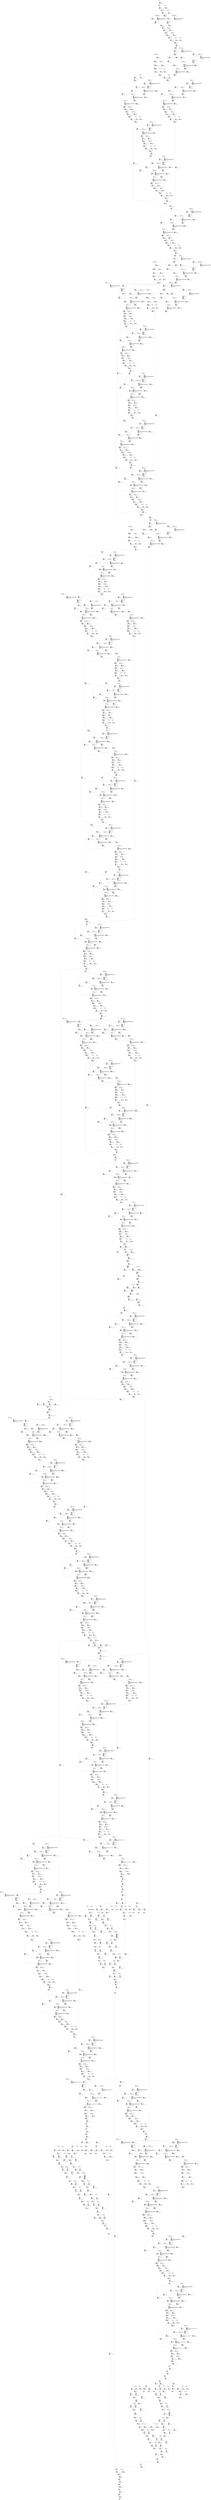 digraph G {
graph [ fontsize=11 ];
node [ fontsize=11 ];
edge [ fontsize=10 ];
rankdir=BU
ranksep=1.5
nodesep=1
splines=spline
compound=true
Graphinfo [ label="" shape=plaintext, style=rounded, color=black, fontname="Arial-Bold" ];
MaxPool_280_decomposed_pad_pad_kern_791 [ label="{ { <i0> 0} |  [1793]\lMaxPool_280_decomposed_pad_pad_kern_791\l 1 1 1 1 ... | { <o0> 0} }", shape=record, color=black, style=rounded  ] ;
Conv2D_514_off_bias_485 [ label="{ { <i0> 0} |  [1453]\lConv2D_514_off_bias_485\l(bytes=1024 , 0.014% of total)\l\l -26000360 -6658632 -8822243 -26467712 ... | { <o0> 0} }", shape=record, color=black, style=rounded  ] ;
Mul_92_activ_ROM1 [ label="{ { <i0> 0} |  [2057]\lMul_92_activ_ROM1\l 0 0 -7104 0 ... | { <o0> 0} }", shape=record, color=black, style=rounded  ] ;
Mul_92_activ_ROM0 [ label="{ { <i0> 0} |  [2056]\lMul_92_activ_ROM0\l 0 1 2 3 ... | { <o0> 0} }", shape=record, color=black, style=rounded  ] ;
Mul_165_activ_ROM1 [ label="{ { <i0> 0} |  [2080]\lMul_165_activ_ROM1\l 0 0 -16000 0 ... | { <o0> 0} }", shape=record, color=black, style=rounded  ] ;
Mul_165_activ_ROM0 [ label="{ { <i0> 0} |  [2079]\lMul_165_activ_ROM0\l -64 -120 | { <o0> 0} }", shape=record, color=black, style=rounded  ] ;
Conv2D_253_off_bias_269 [ label="{ { <i0> 0} |  [711]\lConv2D_253_off_bias_269\l(bytes=1024 , 0.014% of total)\l\l 3765999 -9046385 -8544269 -11295088 ... | { <o0> 0} }", shape=record, color=black, style=rounded  ] ;
Mul_268_activ_ROM1 [ label="{ { <i0> 0} |  [2110]\lMul_268_activ_ROM1\l 0 0 -15488 0 ... | { <o0> 0} }", shape=record, color=black, style=rounded  ] ;
Mul_268_activ_ROM0 [ label="{ { <i0> 0} |  [2109]\lMul_268_activ_ROM0\l -64 | { <o0> 0} }", shape=record, color=black, style=rounded  ] ;
Quantize_484_1928_requantize_zero [ label="{ { <i0> 0} |  [1928]\lQuantize_484_1928_requantize_zero\l 0 | { <o0> 0} }", shape=record, color=black, style=rounded  ] ;
Conv2D_302_off_bias_314 [ label="{ { <i0> 0} |  [860]\lConv2D_302_off_bias_314\l(bytes=512 , 0.0072% of total)\l\l -6362090 -4531775 -13007508 -1551550 ... | { <o0> 0} }", shape=record, color=black, style=rounded  ] ;
Conv2D_467_off_bias_467 [ label="{ { <i0> 0} |  [1331]\lConv2D_467_off_bias_467\l(bytes=1024 , 0.014% of total)\l\l 9368288 10280763 8362336 15271640 ... | { <o0> 0} }", shape=record, color=black, style=rounded  ] ;
Conv2D_238_off_bias_251 [ label="{ { <i0> 0} |  [667]\lConv2D_238_off_bias_251\l(bytes=1024 , 0.014% of total)\l\l -4626812 11785727 -4941103 -6901014 ... | { <o0> 0} }", shape=record, color=black, style=rounded  ] ;
Mul_363_activ_ROM1 [ label="{ { <i0> 0} |  [2132]\lMul_363_activ_ROM1\l 1170 1093 1601 -512 ... | { <o0> 0} }", shape=record, color=black, style=rounded  ] ;
Mul_363_activ_ROM0 [ label="{ { <i0> 0} |  [2131]\lMul_363_activ_ROM0\l 0 1 2 3 ... | { <o0> 0} }", shape=record, color=black, style=rounded  ] ;
Conv2D_522_mul_scale_489 [ label="{ { <i0> 0} |  [1474]\lConv2D_522_mul_scale_489\l(bytes=512 , 0.0072% of total)\l\l 0.000106587 0.000139093 0.00012913 0.000116341 ... | { <o0> 0} }", shape=record, color=black, style=rounded  ] ;
Conv2D_113_mul_scale_111 [ label="{ { <i0> 0} |  [305]\lConv2D_113_mul_scale_111\l(bytes=128 , 0.0018% of total)\l\l 0.000170128 0.000167898 0.000174932 0.000198936 ... | { <o0> 0} }", shape=record, color=black, style=rounded  ] ;
Conv2D_271_off_bias_287 [ label="{ { <i0> 0} |  [763]\lConv2D_271_off_bias_287\l(bytes=1024 , 0.014% of total)\l\l 11614426 32530442 16626393 13644066 ... | { <o0> 0} }", shape=record, color=black, style=rounded  ] ;
Mul_593_param1_14229 [ label="{ { <i0> 0} |  [1670]\lMul_593_param1\l(bytes=1 , 1.4e-05% of total)\l\l 0.0015625 | { <o0> 0} }", shape=record, color=black, style=rounded  ] ;
Mul_593_param1_11121 [ label="{ { <i0> 0} |  [1670]\lMul_593_param1\l(bytes=1 , 1.4e-05% of total)\l\l 0.0015625 | { <o0> 0} }", shape=record, color=black, style=rounded  ] ;
Mul_590_param1_14131 [ label="{ { <i0> 0} |  [1662]\lMul_590_param1\l(bytes=1 , 1.4e-05% of total)\l\l 32 | { <o0> 0} }", shape=record, color=black, style=rounded  ] ;
Mul_590_param1_11068 [ label="{ { <i0> 0} |  [1662]\lMul_590_param1\l(bytes=1 , 1.4e-05% of total)\l\l 32 | { <o0> 0} }", shape=record, color=black, style=rounded  ] ;
Mul_584_param1_14053 [ label="{ { <i0> 0} |  [1646]\lMul_584_param1\l(bytes=1 , 1.4e-05% of total)\l\l 2 | { <o0> 0} }", shape=record, color=black, style=rounded  ] ;
Mul_584_param1_10962 [ label="{ { <i0> 0} |  [1646]\lMul_584_param1\l(bytes=1 , 1.4e-05% of total)\l\l 2 | { <o0> 0} }", shape=record, color=black, style=rounded  ] ;
Mul_579_param1_14169 [ label="{ { <i0> 0} |  [1634]\lMul_579_param1\l(bytes=1 , 1.4e-05% of total)\l\l 0.0015625 | { <o0> 0} }", shape=record, color=black, style=rounded  ] ;
Mul_579_param1_10885 [ label="{ { <i0> 0} |  [1634]\lMul_579_param1\l(bytes=1 , 1.4e-05% of total)\l\l 0.0015625 | { <o0> 0} }", shape=record, color=black, style=rounded  ] ;
Mul_576_param1_14091 [ label="{ { <i0> 0} |  [1626]\lMul_576_param1\l(bytes=6 , 8.5e-05% of total)\l\l 462.227 626.055 1492 362.761 ... | { <o0> 0} }", shape=record, color=black, style=rounded  ] ;
Mul_576_param1_10832 [ label="{ { <i0> 0} |  [1626]\lMul_576_param1\l(bytes=6 , 8.5e-05% of total)\l\l 462.227 626.055 1492 362.761 ... | { <o0> 0} }", shape=record, color=black, style=rounded  ] ;
Mul_508_param1_13882 [ label="{ { <i0> 0} |  [1436]\lMul_508_param1\l(bytes=1 , 1.4e-05% of total)\l\l 0.0015625 | { <o0> 0} }", shape=record, color=black, style=rounded  ] ;
Mul_508_param1_9567 [ label="{ { <i0> 0} |  [1436]\lMul_508_param1\l(bytes=1 , 1.4e-05% of total)\l\l 0.0015625 | { <o0> 0} }", shape=record, color=black, style=rounded  ] ;
Mul_505_param1_13770 [ label="{ { <i0> 0} |  [1428]\lMul_505_param1\l(bytes=1 , 1.4e-05% of total)\l\l 16 | { <o0> 0} }", shape=record, color=black, style=rounded  ] ;
Mul_505_param1_9514 [ label="{ { <i0> 0} |  [1428]\lMul_505_param1\l(bytes=1 , 1.4e-05% of total)\l\l 16 | { <o0> 0} }", shape=record, color=black, style=rounded  ] ;
Mul_499_param1_13656 [ label="{ { <i0> 0} |  [1412]\lMul_499_param1\l(bytes=1 , 1.4e-05% of total)\l\l 2 | { <o0> 0} }", shape=record, color=black, style=rounded  ] ;
Mul_499_param1_9408 [ label="{ { <i0> 0} |  [1412]\lMul_499_param1\l(bytes=1 , 1.4e-05% of total)\l\l 2 | { <o0> 0} }", shape=record, color=black, style=rounded  ] ;
Mul_494_param1_13808 [ label="{ { <i0> 0} |  [1400]\lMul_494_param1\l(bytes=1 , 1.4e-05% of total)\l\l 0.0015625 | { <o0> 0} }", shape=record, color=black, style=rounded  ] ;
Mul_494_param1_9331 [ label="{ { <i0> 0} |  [1400]\lMul_494_param1\l(bytes=1 , 1.4e-05% of total)\l\l 0.0015625 | { <o0> 0} }", shape=record, color=black, style=rounded  ] ;
Mul_491_param1_13730 [ label="{ { <i0> 0} |  [1392]\lMul_491_param1\l(bytes=6 , 8.5e-05% of total)\l\l 119.467 248.267 235.2 244.533 ... | { <o0> 0} }", shape=record, color=black, style=rounded  ] ;
Mul_491_param1_9278 [ label="{ { <i0> 0} |  [1392]\lMul_491_param1\l(bytes=6 , 8.5e-05% of total)\l\l 119.467 248.267 235.2 244.533 ... | { <o0> 0} }", shape=record, color=black, style=rounded  ] ;
Mul_423_param1_13377 [ label="{ { <i0> 0} |  [1202]\lMul_423_param1\l(bytes=1 , 1.4e-05% of total)\l\l 0.0015625 | { <o0> 0} }", shape=record, color=black, style=rounded  ] ;
Mul_423_param1_8013 [ label="{ { <i0> 0} |  [1202]\lMul_423_param1\l(bytes=1 , 1.4e-05% of total)\l\l 0.0015625 | { <o0> 0} }", shape=record, color=black, style=rounded  ] ;
Mul_420_param1_13265 [ label="{ { <i0> 0} |  [1194]\lMul_420_param1\l(bytes=1 , 1.4e-05% of total)\l\l 8 | { <o0> 0} }", shape=record, color=black, style=rounded  ] ;
Mul_420_param1_7960 [ label="{ { <i0> 0} |  [1194]\lMul_420_param1\l(bytes=1 , 1.4e-05% of total)\l\l 8 | { <o0> 0} }", shape=record, color=black, style=rounded  ] ;
Mul_414_param1_13151 [ label="{ { <i0> 0} |  [1178]\lMul_414_param1\l(bytes=1 , 1.4e-05% of total)\l\l 2 | { <o0> 0} }", shape=record, color=black, style=rounded  ] ;
Mul_414_param1_7854 [ label="{ { <i0> 0} |  [1178]\lMul_414_param1\l(bytes=1 , 1.4e-05% of total)\l\l 2 | { <o0> 0} }", shape=record, color=black, style=rounded  ] ;
Mul_409_param1_13303 [ label="{ { <i0> 0} |  [1166]\lMul_409_param1\l(bytes=1 , 1.4e-05% of total)\l\l 0.0015625 | { <o0> 0} }", shape=record, color=black, style=rounded  ] ;
Mul_409_param1_7777 [ label="{ { <i0> 0} |  [1166]\lMul_409_param1\l(bytes=1 , 1.4e-05% of total)\l\l 0.0015625 | { <o0> 0} }", shape=record, color=black, style=rounded  ] ;
Mul_406_param1_13225 [ label="{ { <i0> 0} |  [1158]\lMul_406_param1\l(bytes=6 , 8.5e-05% of total)\l\l 39.8588 64.1882 132 51.7647 ... | { <o0> 0} }", shape=record, color=black, style=rounded  ] ;
Mul_406_param1_7724 [ label="{ { <i0> 0} |  [1158]\lMul_406_param1\l(bytes=6 , 8.5e-05% of total)\l\l 39.8588 64.1882 132 51.7647 ... | { <o0> 0} }", shape=record, color=black, style=rounded  ] ;
Mul_463_activ_ROM1 [ label="{ { <i0> 0} |  [2159]\lMul_463_activ_ROM1\l 0 0 -15616 0 ... | { <o0> 0} }", shape=record, color=black, style=rounded  ] ;
Mul_463_activ_ROM0 [ label="{ { <i0> 0} |  [2158]\lMul_463_activ_ROM0\l -64 -120 | { <o0> 0} }", shape=record, color=black, style=rounded  ] ;
Conv2D_253_mul_scale_264 [ label="{ { <i0> 0} |  [709]\lConv2D_253_mul_scale_264\l(bytes=512 , 0.0072% of total)\l\l 0.00010836 0.00013113 4.82746e-05 6.41743e-05 ... | { <o0> 0} }", shape=record, color=black, style=rounded  ] ;
Conv2D_316_mul_scale_327 [ label="{ { <i0> 0} |  [902]\lConv2D_316_mul_scale_327\l(bytes=256 , 0.0036% of total)\l\l 0.000129688 0.000185852 0.000212604 0.00031767 ... | { <o0> 0} }", shape=record, color=black, style=rounded  ] ;
Mul_85_activ_ROM1 [ label="{ { <i0> 0} |  [2059]\lMul_85_activ_ROM1\l 0 0 -13952 0 ... | { <o0> 0} }", shape=record, color=black, style=rounded  ] ;
Mul_85_activ_ROM0 [ label="{ { <i0> 0} |  [2058]\lMul_85_activ_ROM0\l -64 | { <o0> 0} }", shape=record, color=black, style=rounded  ] ;
Conv2D_18_zero_off_2 [ label="{ { <i0> 0} |  [17]\lConv2D_18_zero_off_2\l(bytes=1 , 1.4e-05% of total)\l\l 0 | { <o0> 0} }", shape=record, color=black, style=rounded  ] ;
Conv2D_18_off_bias_8 [ label="{ { <i0> 0} |  [28]\lConv2D_18_off_bias_8\l(bytes=128 , 0.0018% of total)\l\l -11162564 -6551466 -5264867 -9197470 ... | { <o0> 0} }", shape=record, color=black, style=rounded  ] ;
Conv2D_40_mul_scale_30 [ label="{ { <i0> 0} |  [92]\lConv2D_40_mul_scale_30\l(bytes=64 , 0.00091% of total)\l\l 0.00204663 0.000455732 0.00146083 0.00345552 ... | { <o0> 0} }", shape=record, color=black, style=rounded  ] ;
Mul_158_activ_ROM1 [ label="{ { <i0> 0} |  [2076]\lMul_158_activ_ROM1\l -74 -4681 -20038 -70 ... | { <o0> 0} }", shape=record, color=black, style=rounded  ] ;
Mul_158_activ_ROM0 [ label="{ { <i0> 0} |  [2075]\lMul_158_activ_ROM0\l -64 | { <o0> 0} }", shape=record, color=black, style=rounded  ] ;
Conv2D_339_mul_scale_354 [ label="{ { <i0> 0} |  [969]\lConv2D_339_mul_scale_354\l(bytes=256 , 0.0036% of total)\l\l 0.000146495 0.000141739 7.25232e-05 0.000111666 ... | { <o0> 0} }", shape=record, color=black, style=rounded  ] ;
Conv2D_536_off_bias_512 [ label="{ { <i0> 0} |  [1520]\lConv2D_536_off_bias_512\l(bytes=1024 , 0.014% of total)\l\l -2286739 -9347797 -7510117 -7789150 ... | { <o0> 0} }", shape=record, color=black, style=rounded  ] ;
Quantize_569_1988_requantize_zero [ label="{ { <i0> 0} |  [1988]\lQuantize_569_1988_requantize_zero\l 0 | { <o0> 0} }", shape=record, color=black, style=rounded  ] ;
Conv2D_26_mul_scale_12 [ label="{ { <i0> 0} |  [48]\lConv2D_26_mul_scale_12\l(bytes=128 , 0.0018% of total)\l\l 0.00152997 0.00101881 0.000756199 0.000775623 ... | { <o0> 0} }", shape=record, color=black, style=rounded  ] ;
Conv2D_552_off_bias_530 [ label="{ { <i0> 0} |  [1565]\lConv2D_552_off_bias_530\l(bytes=2048 , 0.029% of total)\l\l 27137536 27249660 16642543 21804997 ... | { <o0> 0} }", shape=record, color=black, style=rounded  ] ;
Mul_257_activ_ROM1 [ label="{ { <i0> 0} |  [2108]\lMul_257_activ_ROM1\l 0 0 -29952 0 ... | { <o0> 0} }", shape=record, color=black, style=rounded  ] ;
Mul_257_activ_ROM0 [ label="{ { <i0> 0} |  [2107]\lMul_257_activ_ROM0\l -64 | { <o0> 0} }", shape=record, color=black, style=rounded  ] ;
Mul_151_activ_ROM1 [ label="{ { <i0> 0} |  [2078]\lMul_151_activ_ROM1\l 0 0 -13952 0 ... | { <o0> 0} }", shape=record, color=black, style=rounded  ] ;
Mul_151_activ_ROM0 [ label="{ { <i0> 0} |  [2077]\lMul_151_activ_ROM0\l -64 | { <o0> 0} }", shape=record, color=black, style=rounded  ] ;
Conv2D_187_mul_scale_192 [ label="{ { <i0> 0} |  [518]\lConv2D_187_mul_scale_192\l(bytes=256 , 0.0036% of total)\l\l 9.20072e-05 7.73785e-05 8.97673e-05 7.67455e-05 ... | { <o0> 0} }", shape=record, color=black, style=rounded  ] ;
Conv2D_324_off_bias_341 [ label="{ { <i0> 0} |  [926]\lConv2D_324_off_bias_341\l(bytes=512 , 0.0072% of total)\l\l 17128473 42198274 9035910 -2863966 ... | { <o0> 0} }", shape=record, color=black, style=rounded  ] ;
Conv2D_18_mul_scale_3 [ label="{ { <i0> 0} |  [26]\lConv2D_18_mul_scale_3\l(bytes=64 , 0.00091% of total)\l\l 1.89365e-05 0.000144359 5.14999e-05 0.000351854 ... | { <o0> 0} }", shape=record, color=black, style=rounded  ] ;
Mul_356_activ_ROM1 [ label="{ { <i0> 0} |  [2134]\lMul_356_activ_ROM1\l 0 0 -15616 0 ... | { <o0> 0} }", shape=record, color=black, style=rounded  ] ;
Mul_356_activ_ROM0 [ label="{ { <i0> 0} |  [2133]\lMul_356_activ_ROM0\l -64 | { <o0> 0} }", shape=record, color=black, style=rounded  ] ;
Conv2D_309_off_bias_323 [ label="{ { <i0> 0} |  [882]\lConv2D_309_off_bias_323\l(bytes=512 , 0.0072% of total)\l\l -13567854 -8972023 -3506212 25722770 ... | { <o0> 0} }", shape=record, color=black, style=rounded  ] ;
Mul_455_activ_ROM1 [ label="{ { <i0> 0} |  [2156]\lMul_455_activ_ROM1\l -10 -890 -15985 -89 ... | { <o0> 0} }", shape=record, color=black, style=rounded  ] ;
Mul_455_activ_ROM0 [ label="{ { <i0> 0} |  [2155]\lMul_455_activ_ROM0\l 0 65 67 5 | { <o0> 0} }", shape=record, color=black, style=rounded  ] ;
Conv2D_552_mul_scale_525 [ label="{ { <i0> 0} |  [1563]\lConv2D_552_mul_scale_525\l(bytes=1024 , 0.014% of total)\l\l 0.000421353 0.000157937 8.1327e-05 8.75822e-05 ... | { <o0> 0} }", shape=record, color=black, style=rounded  ] ;
Mul_556_activ_ROM1 [ label="{ { <i0> 0} |  [2182]\lMul_556_activ_ROM1\l 0 0 -15872 0 ... | { <o0> 0} }", shape=record, color=black, style=rounded  ] ;
Mul_556_activ_ROM0 [ label="{ { <i0> 0} |  [2181]\lMul_556_activ_ROM0\l 0 1 2 3 ... | { <o0> 0} }", shape=record, color=black, style=rounded  ] ;
Mul_78_activ_ROM1 [ label="{ { <i0> 0} |  [2055]\lMul_78_activ_ROM1\l 0 0 -7744 0 ... | { <o0> 0} }", shape=record, color=black, style=rounded  ] ;
Mul_78_activ_ROM0 [ label="{ { <i0> 0} |  [2054]\lMul_78_activ_ROM0\l 0 1 2 3 ... | { <o0> 0} }", shape=record, color=black, style=rounded  ] ;
Conv2D_113_off_bias_116 [ label="{ { <i0> 0} |  [307]\lConv2D_113_off_bias_116\l(bytes=256 , 0.0036% of total)\l\l -18865837 -8051386 -34999543 -25319282 ... | { <o0> 0} }", shape=record, color=black, style=rounded  ] ;
Mul_70_activ_ROM1 [ label="{ { <i0> 0} |  [2052]\lMul_70_activ_ROM1\l 0 0 -16128 -34 ... | { <o0> 0} }", shape=record, color=black, style=rounded  ] ;
Mul_70_activ_ROM0 [ label="{ { <i0> 0} |  [2051]\lMul_70_activ_ROM0\l 0 1 -62 10 | { <o0> 0} }", shape=record, color=black, style=rounded  ] ;
Mul_144_activ_ROM1 [ label="{ { <i0> 0} |  [2074]\lMul_144_activ_ROM1\l 0 0 -15872 0 ... | { <o0> 0} }", shape=record, color=black, style=rounded  ] ;
Mul_144_activ_ROM0 [ label="{ { <i0> 0} |  [2073]\lMul_144_activ_ROM0\l -64 -120 | { <o0> 0} }", shape=record, color=black, style=rounded  ] ;
Mul_249_activ_ROM1 [ label="{ { <i0> 0} |  [2105]\lMul_249_activ_ROM1\l -30 -1206 -16384 1820 ... | { <o0> 0} }", shape=record, color=black, style=rounded  ] ;
Mul_249_activ_ROM0 [ label="{ { <i0> 0} |  [2104]\lMul_249_activ_ROM0\l 0 -63 | { <o0> 0} }", shape=record, color=black, style=rounded  ] ;
Conv2D_47_mul_scale_39 [ label="{ { <i0> 0} |  [114]\lConv2D_47_mul_scale_39\l(bytes=64 , 0.00091% of total)\l\l 0.000610623 0.0016415 0.00372345 0.000578135 ... | { <o0> 0} }", shape=record, color=black, style=rounded  ] ;
Sigmoid_413_activ_ROM1 [ label="{ { <i0> 0} |  [2146]\lSigmoid_413_activ_ROM1\l 13 60 -4049 426 ... | { <o0> 0} }", shape=record, color=black, style=rounded  ] ;
Sigmoid_413_activ_ROM0 [ label="{ { <i0> 0} |  [2145]\lSigmoid_413_activ_ROM0\l 0 -63 | { <o0> 0} }", shape=record, color=black, style=rounded  ] ;
Mul_242_activ_ROM1 [ label="{ { <i0> 0} |  [2101]\lMul_242_activ_ROM1\l 0 0 -7552 0 ... | { <o0> 0} }", shape=record, color=black, style=rounded  ] ;
Mul_242_activ_ROM0 [ label="{ { <i0> 0} |  [2100]\lMul_242_activ_ROM0\l 0 1 2 3 ... | { <o0> 0} }", shape=record, color=black, style=rounded  ] ;
Conv2D_559_off_bias_539 [ label="{ { <i0> 0} |  [1587]\lConv2D_559_off_bias_539\l(bytes=96 , 0.0014% of total)\l\l 46969482 47785681 49153957 52181183 ... | { <o0> 0} }", shape=record, color=black, style=rounded  ] ;
Conv2D_132_off_bias_134 [ label="{ { <i0> 0} |  [359]\lConv2D_132_off_bias_134\l(bytes=512 , 0.0072% of total)\l\l 9068857 6551500 -426631 1892943 ... | { <o0> 0} }", shape=record, color=black, style=rounded  ] ;
Conv2D_374_mul_scale_390 [ label="{ { <i0> 0} |  [1072]\lConv2D_374_mul_scale_390\l(bytes=128 , 0.0018% of total)\l\l 0.000106142 0.000103789 7.53491e-05 9.67383e-05 ... | { <o0> 0} }", shape=record, color=black, style=rounded  ] ;
Conv2D_437_mul_scale_426 [ label="{ { <i0> 0} |  [1240]\lConv2D_437_mul_scale_426\l(bytes=256 , 0.0036% of total)\l\l 0.000102503 0.000108968 0.000153931 6.7277e-05 ... | { <o0> 0} }", shape=record, color=black, style=rounded  ] ;
Mul_343_activ_ROM1 [ label="{ { <i0> 0} |  [2130]\lMul_343_activ_ROM1\l -5 -525 -15892 -41 ... | { <o0> 0} }", shape=record, color=black, style=rounded  ] ;
Mul_343_activ_ROM0 [ label="{ { <i0> 0} |  [2129]\lMul_343_activ_ROM0\l 0 65 67 5 | { <o0> 0} }", shape=record, color=black, style=rounded  ] ;
Conv2D_302_mul_scale_309 [ label="{ { <i0> 0} |  [858]\lConv2D_302_mul_scale_309\l(bytes=256 , 0.0036% of total)\l\l 0.000147588 0.000247037 0.000180476 0.00013674 ... | { <o0> 0} }", shape=record, color=black, style=rounded  ] ;
Mul_448_activ_ROM1 [ label="{ { <i0> 0} |  [2152]\lMul_448_activ_ROM1\l -146 -8301 -22442 -194 ... | { <o0> 0} }", shape=record, color=black, style=rounded  ] ;
Mul_448_activ_ROM0 [ label="{ { <i0> 0} |  [2151]\lMul_448_activ_ROM0\l -64 | { <o0> 0} }", shape=record, color=black, style=rounded  ] ;
Conv2D_88_off_bias_89 [ label="{ { <i0> 0} |  [234]\lConv2D_88_off_bias_89\l(bytes=256 , 0.0036% of total)\l\l 61038922 40147245 41835554 58098624 ... | { <o0> 0} }", shape=record, color=black, style=rounded  ] ;
Conv2D_81_mul_scale_75 [ label="{ { <i0> 0} |  [210]\lConv2D_81_mul_scale_75\l(bytes=128 , 0.0018% of total)\l\l 0.000167514 0.000430469 0.00013511 0.000170532 ... | { <o0> 0} }", shape=record, color=black, style=rounded  ] ;
Mul_548_activ_ROM1 [ label="{ { <i0> 0} |  [2180]\lMul_548_activ_ROM1\l 0 0 -1000 0 ... | { <o0> 0} }", shape=record, color=black, style=rounded  ] ;
Mul_548_activ_ROM0 [ label="{ { <i0> 0} |  [2179]\lMul_548_activ_ROM0\l 0 1 2 3 ... | { <o0> 0} }", shape=record, color=black, style=rounded  ] ;
Mul_441_activ_ROM1 [ label="{ { <i0> 0} |  [2154]\lMul_441_activ_ROM1\l -47 -6336 -18867 -35 ... | { <o0> 0} }", shape=record, color=black, style=rounded  ] ;
Mul_441_activ_ROM0 [ label="{ { <i0> 0} |  [2153]\lMul_441_activ_ROM0\l -64 | { <o0> 0} }", shape=record, color=black, style=rounded  ] ;
Conv2D_66_mul_scale_57 [ label="{ { <i0> 0} |  [166]\lConv2D_66_mul_scale_57\l(bytes=128 , 0.0018% of total)\l\l 0.000957601 0.000775429 0.00104666 0.000849926 ... | { <o0> 0} }", shape=record, color=black, style=rounded  ] ;
Quantize_399_1859_requantize_zero [ label="{ { <i0> 0} |  [1859]\lQuantize_399_1859_requantize_zero\l 0 | { <o0> 0} }", shape=record, color=black, style=rounded  ] ;
Conv2D_47_off_bias_44 [ label="{ { <i0> 0} |  [116]\lConv2D_47_off_bias_44\l(bytes=128 , 0.0018% of total)\l\l 85192600 91575616 77612611 95695492 ... | { <o0> 0} }", shape=record, color=black, style=rounded  ] ;
Mul_540_activ_ROM1 [ label="{ { <i0> 0} |  [2177]\lMul_540_activ_ROM1\l 0 0 -15744 0 ... | { <o0> 0} }", shape=record, color=black, style=rounded  ] ;
Mul_540_activ_ROM0 [ label="{ { <i0> 0} |  [2176]\lMul_540_activ_ROM0\l -64 -120 | { <o0> 0} }", shape=record, color=black, style=rounded  ] ;
Mul_136_activ_ROM1 [ label="{ { <i0> 0} |  [2071]\lMul_136_activ_ROM1\l 0 0 -15488 74 ... | { <o0> 0} }", shape=record, color=black, style=rounded  ] ;
Mul_136_activ_ROM0 [ label="{ { <i0> 0} |  [2070]\lMul_136_activ_ROM0\l -64 | { <o0> 0} }", shape=record, color=black, style=rounded  ] ;
Quantize_601_2033_requantize_zero [ label="{ { <i0> 0} |  [2033]\lQuantize_601_2033_requantize_zero\l 0 | { <o0> 0} }", shape=record, color=black, style=rounded  ] ;
Mul_235_activ_ROM1 [ label="{ { <i0> 0} |  [2103]\lMul_235_activ_ROM1\l 0 0 -14976 0 ... | { <o0> 0} }", shape=record, color=black, style=rounded  ] ;
Mul_235_activ_ROM0 [ label="{ { <i0> 0} |  [2102]\lMul_235_activ_ROM0\l -64 | { <o0> 0} }", shape=record, color=black, style=rounded  ] ;
Conv2D_366_off_bias_386 [ label="{ { <i0> 0} |  [1052]\lConv2D_366_off_bias_386\l(bytes=256 , 0.0036% of total)\l\l 760463 20950068 20142453 21252954 ... | { <o0> 0} }", shape=record, color=black, style=rounded  ] ;
Sigmoid_402_activ_ROM1 [ label="{ { <i0> 0} |  [2148]\lSigmoid_402_activ_ROM1\l 13 60 -4049 426 ... | { <o0> 0} }", shape=record, color=black, style=rounded  ] ;
Sigmoid_402_activ_ROM0 [ label="{ { <i0> 0} |  [2147]\lSigmoid_402_activ_ROM0\l 0 -63 | { <o0> 0} }", shape=record, color=black, style=rounded  ] ;
Conv2D_147_mul_scale_147 [ label="{ { <i0> 0} |  [401]\lConv2D_147_mul_scale_147\l(bytes=256 , 0.0036% of total)\l\l 0.000263116 0.000207767 0.000288345 0.000306754 ... | { <o0> 0} }", shape=record, color=black, style=rounded  ] ;
Mul_336_activ_ROM1 [ label="{ { <i0> 0} |  [2128]\lMul_336_activ_ROM1\l 0 0 -15360 0 ... | { <o0> 0} }", shape=record, color=black, style=rounded  ] ;
Mul_336_activ_ROM0 [ label="{ { <i0> 0} |  [2127]\lMul_336_activ_ROM0\l -64 | { <o0> 0} }", shape=record, color=black, style=rounded  ] ;
Conv2D_382_off_bias_404 [ label="{ { <i0> 0} |  [1097]\lConv2D_382_off_bias_404\l(bytes=512 , 0.0072% of total)\l\l -6789010 19451113 10876597 5115685 ... | { <o0> 0} }", shape=record, color=black, style=rounded  ] ;
Conv2D_264_mul_scale_273 [ label="{ { <i0> 0} |  [739]\lConv2D_264_mul_scale_273\l(bytes=1024 , 0.014% of total)\l\l 9.01238e-05 0.000180065 9.33917e-05 0.000117087 ... | { <o0> 0} }", shape=record, color=black, style=rounded  ] ;
Conv2D_444_mul_scale_435 [ label="{ { <i0> 0} |  [1262]\lConv2D_444_mul_scale_435\l(bytes=256 , 0.0036% of total)\l\l 8.627e-05 0.000169412 8.49527e-05 9.3466e-05 ... | { <o0> 0} }", shape=record, color=black, style=rounded  ] ;
Conv2D_26_off_bias_17 [ label="{ { <i0> 0} |  [50]\lConv2D_26_off_bias_17\l(bytes=256 , 0.0036% of total)\l\l -2716217 -1551183 -2267104 -2199508 ... | { <o0> 0} }", shape=record, color=black, style=rounded  ] ;
Conv2D_154_off_bias_161 [ label="{ { <i0> 0} |  [425]\lConv2D_154_off_bias_161\l(bytes=512 , 0.0072% of total)\l\l -11208491 -30476553 -29050961 -29939583 ... | { <o0> 0} }", shape=record, color=black, style=rounded  ] ;
Mul_433_activ_ROM1 [ label="{ { <i0> 0} |  [2144]\lMul_433_activ_ROM1\l -47 -3168 -18483 -17 ... | { <o0> 0} }", shape=record, color=black, style=rounded  ] ;
Mul_433_activ_ROM0 [ label="{ { <i0> 0} |  [2143]\lMul_433_activ_ROM0\l -64 | { <o0> 0} }", shape=record, color=black, style=rounded  ] ;
Conv2D_467_mul_scale_462 [ label="{ { <i0> 0} |  [1329]\lConv2D_467_mul_scale_462\l(bytes=512 , 0.0072% of total)\l\l 0.00016819 0.000388952 0.000185616 0.000246585 ... | { <o0> 0} }", shape=record, color=black, style=rounded  ] ;
Conv2D_332_mul_scale_345 [ label="{ { <i0> 0} |  [947]\lConv2D_332_mul_scale_345\l(bytes=512 , 0.0072% of total)\l\l 0.000157213 0.000180189 0.000263562 0.00026739 ... | { <o0> 0} }", shape=record, color=black, style=rounded  ] ;
Mul_59_activ_ROM1 [ label="{ { <i0> 0} |  [2050]\lMul_59_activ_ROM1\l 0 0 -15872 -34 ... | { <o0> 0} }", shape=record, color=black, style=rounded  ] ;
Mul_59_activ_ROM0 [ label="{ { <i0> 0} |  [2049]\lMul_59_activ_ROM0\l 0 1 -62 10 | { <o0> 0} }", shape=record, color=black, style=rounded  ] ;
Conv2D_238_mul_scale_246 [ label="{ { <i0> 0} |  [665]\lConv2D_238_mul_scale_246\l(bytes=512 , 0.0072% of total)\l\l 0.000111897 6.43637e-05 0.000121229 8.99455e-05 ... | { <o0> 0} }", shape=record, color=black, style=rounded  ] ;
Conv2D_103_mul_scale_102 [ label="{ { <i0> 0} |  [276]\lConv2D_103_mul_scale_102\l(bytes=128 , 0.0018% of total)\l\l 7.43469e-05 2.8779e-05 5.76708e-05 5.98068e-05 ... | { <o0> 0} }", shape=record, color=black, style=rounded  ] ;
Mul_533_activ_ROM1 [ label="{ { <i0> 0} |  [2173]\lMul_533_activ_ROM1\l 0 0 -7872 0 ... | { <o0> 0} }", shape=record, color=black, style=rounded  ] ;
Mul_533_activ_ROM0 [ label="{ { <i0> 0} |  [2172]\lMul_533_activ_ROM0\l -128 -60 | { <o0> 0} }", shape=record, color=black, style=rounded  ] ;
Conv2D_88_mul_scale_84 [ label="{ { <i0> 0} |  [232]\lConv2D_88_mul_scale_84\l(bytes=128 , 0.0018% of total)\l\l 3.71421e-05 4.92576e-05 9.29329e-05 4.13566e-05 ... | { <o0> 0} }", shape=record, color=black, style=rounded  ] ;
Mul_51_activ_ROM1 [ label="{ { <i0> 0} |  [2047]\lMul_51_activ_ROM1\l 0 0 -1968 0 ... | { <o0> 0} }", shape=record, color=black, style=rounded  ] ;
Mul_51_activ_ROM0 [ label="{ { <i0> 0} |  [2046]\lMul_51_activ_ROM0\l 0 1 2 3 ... | { <o0> 0} }", shape=record, color=black, style=rounded  ] ;
Quantize_348_1824_requantize_zero [ label="{ { <i0> 0} |  [1824]\lQuantize_348_1824_requantize_zero\l 0 | { <o0> 0} }", shape=record, color=black, style=rounded  ] ;
Conv2D_205_off_bias_215 [ label="{ { <i0> 0} |  [571]\lConv2D_205_off_bias_215\l(bytes=512 , 0.0072% of total)\l\l -12296894 218855 -3587003 -1552768 ... | { <o0> 0} }", shape=record, color=black, style=rounded  ] ;
Mul_125_activ_ROM1 [ label="{ { <i0> 0} |  [2069]\lMul_125_activ_ROM1\l 0 0 -14080 0 ... | { <o0> 0} }", shape=record, color=black, style=rounded  ] ;
Mul_125_activ_ROM0 [ label="{ { <i0> 0} |  [2068]\lMul_125_activ_ROM0\l -64 | { <o0> 0} }", shape=record, color=black, style=rounded  ] ;
Mul_228_activ_ROM1 [ label="{ { <i0> 0} |  [2098]\lMul_228_activ_ROM1\l 0 0 -15744 0 ... | { <o0> 0} }", shape=record, color=black, style=rounded  ] ;
Mul_228_activ_ROM0 [ label="{ { <i0> 0} |  [2097]\lMul_228_activ_ROM0\l -64 | { <o0> 0} }", shape=record, color=black, style=rounded  ] ;
Conv2D_66_off_bias_62 [ label="{ { <i0> 0} |  [168]\lConv2D_66_off_bias_62\l(bytes=256 , 0.0036% of total)\l\l 16436099 18240984 18372524 27283700 ... | { <o0> 0} }", shape=record, color=black, style=rounded  ] ;
Conv2D_451_off_bias_449 [ label="{ { <i0> 0} |  [1286]\lConv2D_451_off_bias_449\l(bytes=512 , 0.0072% of total)\l\l 17332180 15084728 7641909 15103749 ... | { <o0> 0} }", shape=record, color=black, style=rounded  ] ;
Mul_328_activ_ROM1 [ label="{ { <i0> 0} |  [2126]\lMul_328_activ_ROM1\l -27 -1261 -16407 234 ... | { <o0> 0} }", shape=record, color=black, style=rounded  ] ;
Mul_328_activ_ROM0 [ label="{ { <i0> 0} |  [2125]\lMul_328_activ_ROM0\l 0 -63 | { <o0> 0} }", shape=record, color=black, style=rounded  ] ;
Mul_220_activ_ROM1 [ label="{ { <i0> 0} |  [2095]\lMul_220_activ_ROM1\l 0 0 -15744 0 ... | { <o0> 0} }", shape=record, color=black, style=rounded  ] ;
Mul_220_activ_ROM0 [ label="{ { <i0> 0} |  [2094]\lMul_220_activ_ROM0\l -64 | { <o0> 0} }", shape=record, color=black, style=rounded  ] ;
Conv2D_289_mul_scale_300 [ label="{ { <i0> 0} |  [821]\lConv2D_289_mul_scale_300\l(bytes=512 , 0.0072% of total)\l\l 0.000140095 9.99882e-05 0.000151295 0.000209338 ... | { <o0> 0} }", shape=record, color=black, style=rounded  ] ;
Conv2D_154_mul_scale_156 [ label="{ { <i0> 0} |  [423]\lConv2D_154_mul_scale_156\l(bytes=256 , 0.0036% of total)\l\l 5.92584e-05 9.37652e-05 0.000199395 9.65583e-05 ... | { <o0> 0} }", shape=record, color=black, style=rounded  ] ;
Conv2D_18_weights_submask_0_0_0_0_32_3_3_6_540 [ label="{ { <i0> 0} |  [19]\lConv2D_18_weights_submask_0_0_0_0_32_3_3_6_540\l(bytes=1728 , 0.024% of total)\l\l 0.0048288 0.164179 0.178666 0.381475 ... | { <o0> 0} }", shape=record, color=black, style=rounded  ] ;
Conv2D_271_mul_scale_282 [ label="{ { <i0> 0} |  [761]\lConv2D_271_mul_scale_282\l(bytes=512 , 0.0072% of total)\l\l 8.98591e-05 6.28864e-05 6.08152e-05 6.05016e-05 ... | { <o0> 0} }", shape=record, color=black, style=rounded  ] ;
Conv2D_437_off_bias_431 [ label="{ { <i0> 0} |  [1242]\lConv2D_437_off_bias_431\l(bytes=512 , 0.0072% of total)\l\l -16443378 -23272238 -25806169 -26650928 ... | { <o0> 0} }", shape=record, color=black, style=rounded  ] ;
Conv2D_451_mul_scale_444 [ label="{ { <i0> 0} |  [1284]\lConv2D_451_mul_scale_444\l(bytes=256 , 0.0036% of total)\l\l 7.11821e-05 0.000105006 0.000163396 7.42375e-05 ... | { <o0> 0} }", shape=record, color=black, style=rounded  ] ;
Mul_320_activ_ROM1 [ label="{ { <i0> 0} |  [2123]\lMul_320_activ_ROM1\l 0 0 -15488 36 ... | { <o0> 0} }", shape=record, color=black, style=rounded  ] ;
Mul_320_activ_ROM0 [ label="{ { <i0> 0} |  [2122]\lMul_320_activ_ROM0\l -64 | { <o0> 0} }", shape=record, color=black, style=rounded  ] ;
Conv2D_514_mul_scale_480 [ label="{ { <i0> 0} |  [1451]\lConv2D_514_mul_scale_480\l(bytes=512 , 0.0072% of total)\l\l 9.35734e-05 3.39792e-05 1.3382e-05 6.33311e-05 ... | { <o0> 0} }", shape=record, color=black, style=rounded  ] ;
Conv2D_224_off_bias_233 [ label="{ { <i0> 0} |  [623]\lConv2D_224_off_bias_233\l(bytes=2048 , 0.029% of total)\l\l -17403474 -4462694 -25085730 -2507551 ... | { <o0> 0} }", shape=record, color=black, style=rounded  ] ;
Add_587_param1 [ label="{ { <i0> 0} |  [1654]\lAdd_587_param1\l(bytes=800 , 0.011% of total)\l\l -0.521569 0.521569 1.4902 2.53333 ... | { <o0> 0} }", shape=record, color=black, style=rounded  ] ;
Add_502_param1 [ label="{ { <i0> 0} |  [1420]\lAdd_502_param1\l(bytes=3200 , 0.045% of total)\l\l -0.458824 0.458824 1.52941 2.44706 ... | { <o0> 0} }", shape=record, color=black, style=rounded  ] ;
Add_417_param1 [ label="{ { <i0> 0} |  [1186]\lAdd_417_param1\l(bytes=12800 , 0.18% of total)\l\l -0.619608 0.619608 1.54902 2.47843 ... | { <o0> 0} }", shape=record, color=black, style=rounded  ] ;
Conv2D_389_off_bias_413 [ label="{ { <i0> 0} |  [1119]\lConv2D_389_off_bias_413\l(bytes=96 , 0.0014% of total)\l\l 60008206 59529783 60363924 59544663 ... | { <o0> 0} }", shape=record, color=black, style=rounded  ] ;
Conv2D_474_mul_scale_471 [ label="{ { <i0> 0} |  [1351]\lConv2D_474_mul_scale_471\l(bytes=48 , 0.00068% of total)\l\l 4.0424e-05 5.12943e-05 4.66744e-05 5.33665e-05 ... | { <o0> 0} }", shape=record, color=black, style=rounded  ] ;
Mul_526_activ_ROM1 [ label="{ { <i0> 0} |  [2175]\lMul_526_activ_ROM1\l 0 0 -32000 30 ... | { <o0> 0} }", shape=record, color=black, style=rounded  ] ;
Mul_526_activ_ROM0 [ label="{ { <i0> 0} |  [2174]\lMul_526_activ_ROM0\l -64 | { <o0> 0} }", shape=record, color=black, style=rounded  ] ;
MaxPool_278_decomposed_pad_pad_kern_781 [ label="{ { <i0> 0} |  [1786]\lMaxPool_278_decomposed_pad_pad_kern_781\l 1 1 1 1 ... | { <o0> 0} }", shape=record, color=black, style=rounded  ] ;
Conv2D_245_mul_scale_255 [ label="{ { <i0> 0} |  [687]\lConv2D_245_mul_scale_255\l(bytes=512 , 0.0072% of total)\l\l 0.000250486 0.000351126 0.0003616 0.000428124 ... | { <o0> 0} }", shape=record, color=black, style=rounded  ] ;
Mul_44_activ_ROM1 [ label="{ { <i0> 0} |  [2043]\lMul_44_activ_ROM1\l 0 0 -8064 0 ... | { <o0> 0} }", shape=record, color=black, style=rounded  ] ;
Mul_44_activ_ROM0 [ label="{ { <i0> 0} |  [2042]\lMul_44_activ_ROM0\l 0 1 2 3 ... | { <o0> 0} }", shape=record, color=black, style=rounded  ] ;
Mul_117_activ_ROM1 [ label="{ { <i0> 0} |  [2066]\lMul_117_activ_ROM1\l 0 0 -976 -60 ... | { <o0> 0} }", shape=record, color=black, style=rounded  ] ;
Mul_117_activ_ROM0 [ label="{ { <i0> 0} |  [2065]\lMul_117_activ_ROM0\l 0 1 66 4 ... | { <o0> 0} }", shape=record, color=black, style=rounded  ] ;
Conv2D_55_off_bias_53 [ label="{ { <i0> 0} |  [138]\lConv2D_55_off_bias_53\l(bytes=128 , 0.0018% of total)\l\l 8550467 6014091 37141646 7697322 ... | { <o0> 0} }", shape=record, color=black, style=rounded  ] ;
Sigmoid_396_activ_ROM1 [ label="{ { <i0> 0} |  [2150]\lSigmoid_396_activ_ROM1\l 13 60 -4049 426 ... | { <o0> 0} }", shape=record, color=black, style=rounded  ] ;
Sigmoid_396_activ_ROM0 [ label="{ { <i0> 0} |  [2149]\lSigmoid_396_activ_ROM0\l 0 -63 | { <o0> 0} }", shape=record, color=black, style=rounded  ] ;
Sigmoid_498_activ_ROM1 [ label="{ { <i0> 0} |  [2167]\lSigmoid_498_activ_ROM1\l 23 221 -3995 683 ... | { <o0> 0} }", shape=record, color=black, style=rounded  ] ;
Sigmoid_498_activ_ROM0 [ label="{ { <i0> 0} |  [2166]\lSigmoid_498_activ_ROM0\l 0 -63 | { <o0> 0} }", shape=record, color=black, style=rounded  ] ;
Conv2D_179_off_bias_188 [ label="{ { <i0> 0} |  [498]\lConv2D_179_off_bias_188\l(bytes=512 , 0.0072% of total)\l\l 30246141 29101753 28897474 15979248 ... | { <o0> 0} }", shape=record, color=black, style=rounded  ] ;
Conv2D_179_mul_scale_183 [ label="{ { <i0> 0} |  [496]\lConv2D_179_mul_scale_183\l(bytes=256 , 0.0036% of total)\l\l 0.000205886 0.000267762 0.000459382 0.00050287 ... | { <o0> 0} }", shape=record, color=black, style=rounded  ] ;
Conv2D_161_mul_scale_165 [ label="{ { <i0> 0} |  [445]\lConv2D_161_mul_scale_165\l(bytes=256 , 0.0036% of total)\l\l 0.00039911 0.00038927 0.000969567 0.000314752 ... | { <o0> 0} }", shape=record, color=black, style=rounded  ] ;
Mul_313_activ_ROM1 [ label="{ { <i0> 0} |  [2119]\lMul_313_activ_ROM1\l -45 -2292 -16999 -110 ... | { <o0> 0} }", shape=record, color=black, style=rounded  ] ;
Mul_313_activ_ROM0 [ label="{ { <i0> 0} |  [2118]\lMul_313_activ_ROM0\l 0 65 67 5 | { <o0> 0} }", shape=record, color=black, style=rounded  ] ;
Conv2D_522_off_bias_494 [ label="{ { <i0> 0} |  [1476]\lConv2D_522_off_bias_494\l(bytes=1024 , 0.014% of total)\l\l -31609949 -30701946 -31351131 -34001787 ... | { <o0> 0} }", shape=record, color=black, style=rounded  ] ;
Conv2D_359_mul_scale_372 [ label="{ { <i0> 0} |  [1028]\lConv2D_359_mul_scale_372\l(bytes=128 , 0.0018% of total)\l\l 0.000139124 5.32314e-05 6.0737e-05 0.000141372 ... | { <o0> 0} }", shape=record, color=black, style=rounded  ] ;
Conv2D_224_mul_scale_228 [ label="{ { <i0> 0} |  [621]\lConv2D_224_mul_scale_228\l(bytes=1024 , 0.014% of total)\l\l 6.80317e-05 6.83709e-05 8.20824e-05 8.88787e-05 ... | { <o0> 0} }", shape=record, color=black, style=rounded  ] ;
Conv2D_474_off_bias_476 [ label="{ { <i0> 0} |  [1353]\lConv2D_474_off_bias_476\l(bytes=96 , 0.0014% of total)\l\l 55302172 53806230 57856235 58386414 ... | { <o0> 0} }", shape=record, color=black, style=rounded  ] ;
Conv2D_245_off_bias_260 [ label="{ { <i0> 0} |  [689]\lConv2D_245_off_bias_260\l(bytes=1024 , 0.014% of total)\l\l -7748011 -17212310 -1660646 9538039 ... | { <o0> 0} }", shape=record, color=black, style=rounded  ] ;
Conv2D_18_weights_submask_0_0_3_0_32_3_3_6_541 [ label="{ { <i0> 0} |  [23]\lConv2D_18_weights_submask_0_0_3_0_32_3_3_6_541\l(bytes=1728 , 0.024% of total)\l\l 0.111062 0.251098 0.381475 0.453907 ... | { <o0> 0} }", shape=record, color=black, style=rounded  ] ;
Mul_518_activ_ROM1 [ label="{ { <i0> 0} |  [2164]\lMul_518_activ_ROM1\l 0 0 -15744 -17 ... | { <o0> 0} }", shape=record, color=black, style=rounded  ] ;
Mul_518_activ_ROM0 [ label="{ { <i0> 0} |  [2163]\lMul_518_activ_ROM0\l -128 -60 | { <o0> 0} }", shape=record, color=black, style=rounded  ] ;
Conv2D_459_off_bias_458 [ label="{ { <i0> 0} |  [1308]\lConv2D_459_off_bias_458\l(bytes=512 , 0.0072% of total)\l\l -2355963 13247196 -5836209 -11407303 ... | { <o0> 0} }", shape=record, color=black, style=rounded  ] ;
Conv2D_197_off_bias_206 [ label="{ { <i0> 0} |  [549]\lConv2D_197_off_bias_206\l(bytes=512 , 0.0072% of total)\l\l 25444502 27814874 23302597 21893339 ... | { <o0> 0} }", shape=record, color=black, style=rounded  ] ;
Mul_37_activ_ROM1 [ label="{ { <i0> 0} |  [2045]\lMul_37_activ_ROM1\l 0 0 -8000 0 ... | { <o0> 0} }", shape=record, color=black, style=rounded  ] ;
Mul_37_activ_ROM0 [ label="{ { <i0> 0} |  [2044]\lMul_37_activ_ROM0\l 0 1 2 3 ... | { <o0> 0} }", shape=record, color=black, style=rounded  ] ;
Conv2D_95_off_bias_98 [ label="{ { <i0> 0} |  [256]\lConv2D_95_off_bias_98\l(bytes=256 , 0.0036% of total)\l\l 13841977 -4256114 -9506848 -17901778 ... | { <o0> 0} }", shape=record, color=black, style=rounded  ] ;
Conv2D_544_mul_scale_516 [ label="{ { <i0> 0} |  [1540]\lConv2D_544_mul_scale_516\l(bytes=512 , 0.0072% of total)\l\l 0.000101713 8.41593e-05 0.000146522 0.000243072 ... | { <o0> 0} }", shape=record, color=black, style=rounded  ] ;
Mul_107_activ_ROM1 [ label="{ { <i0> 0} |  [2064]\lMul_107_activ_ROM1\l 0 0 -13056 -27 ... | { <o0> 0} }", shape=record, color=black, style=rounded  ] ;
Mul_107_activ_ROM0 [ label="{ { <i0> 0} |  [2063]\lMul_107_activ_ROM0\l -64 | { <o0> 0} }", shape=record, color=black, style=rounded  ] ;
Mul_30_activ_ROM1 [ label="{ { <i0> 0} |  [2041]\lMul_30_activ_ROM1\l 0 0 -16384 0 ... | { <o0> 0} }", shape=record, color=black, style=rounded  ] ;
Mul_30_activ_ROM0 [ label="{ { <i0> 0} |  [2040]\lMul_30_activ_ROM0\l 0 -63 9 10 | { <o0> 0} }", shape=record, color=black, style=rounded  ] ;
Conv2D_140_mul_scale_138 [ label="{ { <i0> 0} |  [379]\lConv2D_140_mul_scale_138\l(bytes=512 , 0.0072% of total)\l\l 7.86209e-05 8.64425e-05 9.54835e-05 6.98119e-05 ... | { <o0> 0} }", shape=record, color=black, style=rounded  ] ;
Mul_209_activ_ROM1 [ label="{ { <i0> 0} |  [2093]\lMul_209_activ_ROM1\l 0 0 -13952 0 ... | { <o0> 0} }", shape=record, color=black, style=rounded  ] ;
Mul_209_activ_ROM0 [ label="{ { <i0> 0} |  [2092]\lMul_209_activ_ROM0\l -128 -60 | { <o0> 0} }", shape=record, color=black, style=rounded  ] ;
Conv2D_264_off_bias_278 [ label="{ { <i0> 0} |  [741]\lConv2D_264_off_bias_278\l(bytes=2048 , 0.029% of total)\l\l 17836146 9957822 16834626 23094569 ... | { <o0> 0} }", shape=record, color=black, style=rounded  ] ;
Sigmoid_487_activ_ROM1 [ label="{ { <i0> 0} |  [2169]\lSigmoid_487_activ_ROM1\l 23 221 -3995 683 ... | { <o0> 0} }", shape=record, color=black, style=rounded  ] ;
Sigmoid_487_activ_ROM0 [ label="{ { <i0> 0} |  [2168]\lSigmoid_487_activ_ROM0\l 0 -63 | { <o0> 0} }", shape=record, color=black, style=rounded  ] ;
Mul_201_activ_ROM1 [ label="{ { <i0> 0} |  [2090]\lMul_201_activ_ROM1\l 0 0 -15488 -59 ... | { <o0> 0} }", shape=record, color=black, style=rounded  ] ;
Mul_201_activ_ROM0 [ label="{ { <i0> 0} |  [2089]\lMul_201_activ_ROM0\l 0 1 -126 6 | { <o0> 0} }", shape=record, color=black, style=rounded  ] ;
Mul_306_activ_ROM1 [ label="{ { <i0> 0} |  [2121]\lMul_306_activ_ROM1\l 0 0 -15488 61 ... | { <o0> 0} }", shape=record, color=black, style=rounded  ] ;
Mul_306_activ_ROM0 [ label="{ { <i0> 0} |  [2120]\lMul_306_activ_ROM0\l -128 -60 | { <o0> 0} }", shape=record, color=black, style=rounded  ] ;
Conv2D_74_off_bias_71 [ label="{ { <i0> 0} |  [190]\lConv2D_74_off_bias_71\l(bytes=512 , 0.0072% of total)\l\l 63645159 54037695 59734885 54490364 ... | { <o0> 0} }", shape=record, color=black, style=rounded  ] ;
Sigmoid_481_activ_ROM1 [ label="{ { <i0> 0} |  [2171]\lSigmoid_481_activ_ROM1\l 23 221 -3995 683 ... | { <o0> 0} }", shape=record, color=black, style=rounded  ] ;
Sigmoid_481_activ_ROM0 [ label="{ { <i0> 0} |  [2170]\lSigmoid_481_activ_ROM0\l 0 -63 | { <o0> 0} }", shape=record, color=black, style=rounded  ] ;
Conv2D_366_mul_scale_381 [ label="{ { <i0> 0} |  [1050]\lConv2D_366_mul_scale_381\l(bytes=128 , 0.0018% of total)\l\l 0.000144318 0.000115487 0.000179667 0.000131671 ... | { <o0> 0} }", shape=record, color=black, style=rounded  ] ;
Conv2D_231_mul_scale_237 [ label="{ { <i0> 0} |  [643]\lConv2D_231_mul_scale_237\l(bytes=512 , 0.0072% of total)\l\l 0.00013265 0.000171507 0.000144877 0.000141517 ... | { <o0> 0} }", shape=record, color=black, style=rounded  ] ;
Conv2D_33_mul_scale_21 [ label="{ { <i0> 0} |  [70]\lConv2D_33_mul_scale_21\l(bytes=64 , 0.00091% of total)\l\l 0.00128027 0.00148883 0.00098673 0.00194367 ... | { <o0> 0} }", shape=record, color=black, style=rounded  ] ;
Conv2D_429_mul_scale_417 [ label="{ { <i0> 0} |  [1217]\lConv2D_429_mul_scale_417\l(bytes=256 , 0.0036% of total)\l\l 3.50656e-05 7.20214e-05 5.76102e-05 7.43366e-05 ... | { <o0> 0} }", shape=record, color=black, style=rounded  ] ;
Sigmoid_583_activ_ROM1 [ label="{ { <i0> 0} |  [2184]\lSigmoid_583_activ_ROM1\l 0 0 -8192 97 ... | { <o0> 0} }", shape=record, color=black, style=rounded  ] ;
Sigmoid_583_activ_ROM0 [ label="{ { <i0> 0} |  [2183]\lSigmoid_583_activ_ROM0\l 64 -62 | { <o0> 0} }", shape=record, color=black, style=rounded  ] ;
Conv2D_544_off_bias_521 [ label="{ { <i0> 0} |  [1542]\lConv2D_544_off_bias_521\l(bytes=1024 , 0.014% of total)\l\l 40083317 39458939 41714774 34715534 ... | { <o0> 0} }", shape=record, color=black, style=rounded  ] ;
Conv2D_282_off_bias_296 [ label="{ { <i0> 0} |  [801]\lConv2D_282_off_bias_296\l(bytes=2048 , 0.029% of total)\l\l 57539349 -37485920 79632065 20299140 ... | { <o0> 0} }", shape=record, color=black, style=rounded  ] ;
Conv2D_389_mul_scale_408 [ label="{ { <i0> 0} |  [1117]\lConv2D_389_mul_scale_408\l(bytes=48 , 0.00068% of total)\l\l 5.54161e-05 5.51852e-05 5.52622e-05 5.63397e-05 ... | { <o0> 0} }", shape=record, color=black, style=rounded  ] ;
Conv2D_33_zero_off_20 [ label="{ { <i0> 0} |  [66]\lConv2D_33_zero_off_20\l(bytes=1 , 1.4e-05% of total)\l\l 0 | { <o0> 0} }", shape=record, color=black, style=rounded  ] ;
Conv2D_33_off_bias_26 [ label="{ { <i0> 0} |  [72]\lConv2D_33_off_bias_26\l(bytes=128 , 0.0018% of total)\l\l 78990441 81661050 81055889 76810078 ... | { <o0> 0} }", shape=record, color=black, style=rounded  ] ;
Conv2D_529_off_bias_503 [ label="{ { <i0> 0} |  [1498]\lConv2D_529_off_bias_503\l(bytes=1024 , 0.014% of total)\l\l -1845122 4462857 6642868 8904418 ... | { <o0> 0} }", shape=record, color=black, style=rounded  ] ;
Input_11_out_0 [ label="{ { <i0> 0} |  [0]\lInput_11_out_0 | { <o0> 0} }", shape=record, color=black, style=rounded  ] ;
Conv2D_316_off_bias_332 [ label="{ { <i0> 0} |  [904]\lConv2D_316_off_bias_332\l(bytes=512 , 0.0072% of total)\l\l 4939591 2952681 -4939147 -38303503 ... | { <o0> 0} }", shape=record, color=black, style=rounded  ] ;
Conv2D_332_off_bias_350 [ label="{ { <i0> 0} |  [949]\lConv2D_332_off_bias_350\l(bytes=1024 , 0.014% of total)\l\l 38248152 36527625 18519046 33653465 ... | { <o0> 0} }", shape=record, color=black, style=rounded  ] ;
Conv2D_103_off_bias_107 [ label="{ { <i0> 0} |  [278]\lConv2D_103_off_bias_107\l(bytes=256 , 0.0036% of total)\l\l 24414586 80052849 71270786 41558401 ... | { <o0> 0} }", shape=record, color=black, style=rounded  ] ;
Conv2D_205_mul_scale_210 [ label="{ { <i0> 0} |  [569]\lConv2D_205_mul_scale_210\l(bytes=256 , 0.0036% of total)\l\l 0.000164882 9.0909e-05 9.53105e-05 9.21288e-05 ... | { <o0> 0} }", shape=record, color=black, style=rounded  ] ;
Mul_22_activ_ROM1 [ label="{ { <i0> 0} |  [2038]\lMul_22_activ_ROM1\l 0 0 -16256 0 ... | { <o0> 0} }", shape=record, color=black, style=rounded  ] ;
Mul_22_activ_ROM0 [ label="{ { <i0> 0} |  [2037]\lMul_22_activ_ROM0\l 0 -63 9 74 | { <o0> 0} }", shape=record, color=black, style=rounded  ] ;
Conv2D_282_mul_scale_291 [ label="{ { <i0> 0} |  [799]\lConv2D_282_mul_scale_291\l(bytes=1024 , 0.014% of total)\l\l 3.27662e-05 3.50999e-05 4.44276e-05 2.7814e-05 ... | { <o0> 0} }", shape=record, color=black, style=rounded  ] ;
MaxPool_279_decomposed_pad_pad_kern_786 [ label="{ { <i0> 0} |  [1790]\lMaxPool_279_decomposed_pad_pad_kern_786\l 1 1 1 1 ... | { <o0> 0} }", shape=record, color=black, style=rounded  ] ;
Conv2D_121_off_bias_125 [ label="{ { <i0> 0} |  [329]\lConv2D_121_off_bias_125\l(bytes=256 , 0.0036% of total)\l\l 17971542 30392338 6815543 -3723682 ... | { <o0> 0} }", shape=record, color=black, style=rounded  ] ;
Quantize_16_1694_requantize_zero [ label="{ { <i0> 0} |  [1694]\lQuantize_16_1694_requantize_zero\l 0 | { <o0> 0} }", shape=record, color=black, style=rounded  ] ;
Conv2D_121_mul_scale_120 [ label="{ { <i0> 0} |  [327]\lConv2D_121_mul_scale_120\l(bytes=128 , 0.0018% of total)\l\l 0.000143335 9.60805e-05 0.000170935 0.000121016 ... | { <o0> 0} }", shape=record, color=black, style=rounded  ] ;
Sigmoid_572_activ_ROM1 [ label="{ { <i0> 0} |  [2186]\lSigmoid_572_activ_ROM1\l 0 0 -8192 97 ... | { <o0> 0} }", shape=record, color=black, style=rounded  ] ;
Sigmoid_572_activ_ROM0 [ label="{ { <i0> 0} |  [2185]\lSigmoid_572_activ_ROM0\l 64 -62 | { <o0> 0} }", shape=record, color=black, style=rounded  ] ;
Conv2D_55_mul_scale_48 [ label="{ { <i0> 0} |  [136]\lConv2D_55_mul_scale_48\l(bytes=64 , 0.00091% of total)\l\l 0.000329767 0.000781267 0.000228787 0.000338176 ... | { <o0> 0} }", shape=record, color=black, style=rounded  ] ;
Conv2D_352_off_bias_368 [ label="{ { <i0> 0} |  [1008]\lConv2D_352_off_bias_368\l(bytes=256 , 0.0036% of total)\l\l 14411016 15095816 8500146 1581174 ... | { <o0> 0} }", shape=record, color=black, style=rounded  ] ;
RequantizeLinear_inserted_id2022_2025_requantize_zero [ label="{ { <i0> 0} |  [2025]\lRequantizeLinear_inserted_id2022_2025_requantize_zero\l 0 | { <o0> 0} }", shape=record, color=black, style=rounded  ] ;
Conv2D_459_mul_scale_453 [ label="{ { <i0> 0} |  [1306]\lConv2D_459_mul_scale_453\l(bytes=256 , 0.0036% of total)\l\l 0.000113985 0.0001747 4.87147e-05 0.000116747 ... | { <o0> 0} }", shape=record, color=black, style=rounded  ] ;
Conv2D_324_mul_scale_336 [ label="{ { <i0> 0} |  [924]\lConv2D_324_mul_scale_336\l(bytes=256 , 0.0036% of total)\l\l 6.42249e-05 9.38541e-05 6.65004e-05 0.00011289 ... | { <o0> 0} }", shape=record, color=black, style=rounded  ] ;
Conv2D_559_weights_10550 [ label="{ { <i0> 0} |  [1583]\lConv2D_559_weights\l(bytes=12288 , 0.17% of total)\l\l -0.014908 -0.021865 0.0556564 0.0347852 ... | { <o0> 0} }", shape=record, color=black, style=rounded  ] ;
Conv2D_559_weights_13932 [ label="{ { <i0> 0} |  [1583]\lConv2D_559_weights\l(bytes=12288 , 0.17% of total)\l\l -0.014908 -0.021865 0.0556564 0.0347852 ... | { <o0> 0} }", shape=record, color=black, style=rounded  ] ;
Conv2D_559_weights_13942 [ label="{ { <i0> 0} |  [1583]\lConv2D_559_weights\l(bytes=12288 , 0.17% of total)\l\l -0.014908 -0.021865 0.0556564 0.0347852 ... | { <o0> 0} }", shape=record, color=black, style=rounded  ] ;
Conv2D_559_weights_13952 [ label="{ { <i0> 0} |  [1583]\lConv2D_559_weights\l(bytes=12288 , 0.17% of total)\l\l -0.014908 -0.021865 0.0556564 0.0347852 ... | { <o0> 0} }", shape=record, color=black, style=rounded  ] ;
Conv2D_552_weights_10404 [ label="{ { <i0> 0} |  [1561]\lConv2D_552_weights\l(bytes=262144 , 3.7% of total)\l\l -0.0150652 -0.0150652 -0.0954129 -0.231 ... | { <o0> 0} }", shape=record, color=black, style=rounded  ] ;
Conv2D_552_weights_13896 [ label="{ { <i0> 0} |  [1561]\lConv2D_552_weights\l(bytes=262144 , 3.7% of total)\l\l -0.0150652 -0.0150652 -0.0954129 -0.231 ... | { <o0> 0} }", shape=record, color=black, style=rounded  ] ;
Conv2D_552_weights_13906 [ label="{ { <i0> 0} |  [1561]\lConv2D_552_weights\l(bytes=262144 , 3.7% of total)\l\l -0.0150652 -0.0150652 -0.0954129 -0.231 ... | { <o0> 0} }", shape=record, color=black, style=rounded  ] ;
Conv2D_552_weights_13916 [ label="{ { <i0> 0} |  [1561]\lConv2D_552_weights\l(bytes=262144 , 3.7% of total)\l\l -0.0150652 -0.0150652 -0.0954129 -0.231 ... | { <o0> 0} }", shape=record, color=black, style=rounded  ] ;
Conv2D_544_weights_10248 [ label="{ { <i0> 0} |  [1538]\lConv2D_544_weights\l(bytes=589824 , 8.3% of total)\l\l 0.0156844 0.0278835 0.00174272 0.00174272 ... | { <o0> 0} }", shape=record, color=black, style=rounded  ] ;
Conv2D_544_weights_13822 [ label="{ { <i0> 0} |  [1538]\lConv2D_544_weights\l(bytes=589824 , 8.3% of total)\l\l 0.0156844 0.0278835 0.00174272 0.00174272 ... | { <o0> 0} }", shape=record, color=black, style=rounded  ] ;
Conv2D_544_weights_13832 [ label="{ { <i0> 0} |  [1538]\lConv2D_544_weights\l(bytes=589824 , 8.3% of total)\l\l 0.0156844 0.0278835 0.00174272 0.00174272 ... | { <o0> 0} }", shape=record, color=black, style=rounded  ] ;
Conv2D_544_weights_13842 [ label="{ { <i0> 0} |  [1538]\lConv2D_544_weights\l(bytes=589824 , 8.3% of total)\l\l 0.0156844 0.0278835 0.00174272 0.00174272 ... | { <o0> 0} }", shape=record, color=black, style=rounded  ] ;
Conv2D_536_weights_10102 [ label="{ { <i0> 0} |  [1516]\lConv2D_536_weights\l(bytes=65536 , 0.93% of total)\l\l 0.232994 0.00439612 -0.0395651 0.0703379 ... | { <o0> 0} }", shape=record, color=black, style=rounded  ] ;
Conv2D_536_weights_13670 [ label="{ { <i0> 0} |  [1516]\lConv2D_536_weights\l(bytes=65536 , 0.93% of total)\l\l 0.232994 0.00439612 -0.0395651 0.0703379 ... | { <o0> 0} }", shape=record, color=black, style=rounded  ] ;
Conv2D_536_weights_13680 [ label="{ { <i0> 0} |  [1516]\lConv2D_536_weights\l(bytes=65536 , 0.93% of total)\l\l 0.232994 0.00439612 -0.0395651 0.0703379 ... | { <o0> 0} }", shape=record, color=black, style=rounded  ] ;
Conv2D_536_weights_13690 [ label="{ { <i0> 0} |  [1516]\lConv2D_536_weights\l(bytes=65536 , 0.93% of total)\l\l 0.232994 0.00439612 -0.0395651 0.0703379 ... | { <o0> 0} }", shape=record, color=black, style=rounded  ] ;
Conv2D_529_weights_9956 [ label="{ { <i0> 0} |  [1494]\lConv2D_529_weights\l(bytes=131072 , 1.9% of total)\l\l -0.0364166 -0.0136562 -0.00910416 0.0455208 ... | { <o0> 0} }", shape=record, color=black, style=rounded  ] ;
Conv2D_529_weights_13499 [ label="{ { <i0> 0} |  [1494]\lConv2D_529_weights\l(bytes=131072 , 1.9% of total)\l\l -0.0364166 -0.0136562 -0.00910416 0.0455208 ... | { <o0> 0} }", shape=record, color=black, style=rounded  ] ;
Conv2D_529_weights_13509 [ label="{ { <i0> 0} |  [1494]\lConv2D_529_weights\l(bytes=131072 , 1.9% of total)\l\l -0.0364166 -0.0136562 -0.00910416 0.0455208 ... | { <o0> 0} }", shape=record, color=black, style=rounded  ] ;
Conv2D_529_weights_13519 [ label="{ { <i0> 0} |  [1494]\lConv2D_529_weights\l(bytes=131072 , 1.9% of total)\l\l -0.0364166 -0.0136562 -0.00910416 0.0455208 ... | { <o0> 0} }", shape=record, color=black, style=rounded  ] ;
Conv2D_522_weights_9812 [ label="{ { <i0> 0} |  [1472]\lConv2D_522_weights\l(bytes=131072 , 1.9% of total)\l\l -0.00974442 -0.146166 -0.148115 0.0233866 ... | { <o0> 0} }", shape=record, color=black, style=rounded  ] ;
Conv2D_522_weights_13535 [ label="{ { <i0> 0} |  [1472]\lConv2D_522_weights\l(bytes=131072 , 1.9% of total)\l\l -0.00974442 -0.146166 -0.148115 0.0233866 ... | { <o0> 0} }", shape=record, color=black, style=rounded  ] ;
Conv2D_522_weights_13545 [ label="{ { <i0> 0} |  [1472]\lConv2D_522_weights\l(bytes=131072 , 1.9% of total)\l\l -0.00974442 -0.146166 -0.148115 0.0233866 ... | { <o0> 0} }", shape=record, color=black, style=rounded  ] ;
Conv2D_522_weights_13555 [ label="{ { <i0> 0} |  [1472]\lConv2D_522_weights\l(bytes=131072 , 1.9% of total)\l\l -0.00974442 -0.146166 -0.148115 0.0233866 ... | { <o0> 0} }", shape=record, color=black, style=rounded  ] ;
Conv2D_514_weights_9658 [ label="{ { <i0> 0} |  [1449]\lConv2D_514_weights\l(bytes=589824 , 8.3% of total)\l\l 0.0291245 -0.00132384 0.00529537 0.0092669 ... | { <o0> 0} }", shape=record, color=black, style=rounded  ] ;
Conv2D_514_weights_13463 [ label="{ { <i0> 0} |  [1449]\lConv2D_514_weights\l(bytes=589824 , 8.3% of total)\l\l 0.0291245 -0.00132384 0.00529537 0.0092669 ... | { <o0> 0} }", shape=record, color=black, style=rounded  ] ;
Conv2D_514_weights_13473 [ label="{ { <i0> 0} |  [1449]\lConv2D_514_weights\l(bytes=589824 , 8.3% of total)\l\l 0.0291245 -0.00132384 0.00529537 0.0092669 ... | { <o0> 0} }", shape=record, color=black, style=rounded  ] ;
Conv2D_514_weights_13483 [ label="{ { <i0> 0} |  [1449]\lConv2D_514_weights\l(bytes=589824 , 8.3% of total)\l\l 0.0291245 -0.00132384 0.00529537 0.0092669 ... | { <o0> 0} }", shape=record, color=black, style=rounded  ] ;
Conv2D_474_weights_8996 [ label="{ { <i0> 0} |  [1349]\lConv2D_474_weights\l(bytes=6144 , 0.087% of total)\l\l -0.0526152 0.04804 -0.0377457 0.0457523 ... | { <o0> 0} }", shape=record, color=black, style=rounded  ] ;
Conv2D_474_weights_13427 [ label="{ { <i0> 0} |  [1349]\lConv2D_474_weights\l(bytes=6144 , 0.087% of total)\l\l -0.0526152 0.04804 -0.0377457 0.0457523 ... | { <o0> 0} }", shape=record, color=black, style=rounded  ] ;
Conv2D_474_weights_13437 [ label="{ { <i0> 0} |  [1349]\lConv2D_474_weights\l(bytes=6144 , 0.087% of total)\l\l -0.0526152 0.04804 -0.0377457 0.0457523 ... | { <o0> 0} }", shape=record, color=black, style=rounded  ] ;
Conv2D_474_weights_13447 [ label="{ { <i0> 0} |  [1349]\lConv2D_474_weights\l(bytes=6144 , 0.087% of total)\l\l -0.0526152 0.04804 -0.0377457 0.0457523 ... | { <o0> 0} }", shape=record, color=black, style=rounded  ] ;
Conv2D_467_weights_8850 [ label="{ { <i0> 0} |  [1327]\lConv2D_467_weights\l(bytes=65536 , 0.93% of total)\l\l -0.0205851 -0.0205851 0.0240159 -0.126941 ... | { <o0> 0} }", shape=record, color=black, style=rounded  ] ;
Conv2D_467_weights_13391 [ label="{ { <i0> 0} |  [1327]\lConv2D_467_weights\l(bytes=65536 , 0.93% of total)\l\l -0.0205851 -0.0205851 0.0240159 -0.126941 ... | { <o0> 0} }", shape=record, color=black, style=rounded  ] ;
Conv2D_467_weights_13401 [ label="{ { <i0> 0} |  [1327]\lConv2D_467_weights\l(bytes=65536 , 0.93% of total)\l\l -0.0205851 -0.0205851 0.0240159 -0.126941 ... | { <o0> 0} }", shape=record, color=black, style=rounded  ] ;
Conv2D_467_weights_13411 [ label="{ { <i0> 0} |  [1327]\lConv2D_467_weights\l(bytes=65536 , 0.93% of total)\l\l -0.0205851 -0.0205851 0.0240159 -0.126941 ... | { <o0> 0} }", shape=record, color=black, style=rounded  ] ;
Conv2D_459_weights_8694 [ label="{ { <i0> 0} |  [1304]\lConv2D_459_weights\l(bytes=147456 , 2.1% of total)\l\l -0.0049432 -0.0642616 0 -0.13841 ... | { <o0> 0} }", shape=record, color=black, style=rounded  ] ;
Conv2D_459_weights_13317 [ label="{ { <i0> 0} |  [1304]\lConv2D_459_weights\l(bytes=147456 , 2.1% of total)\l\l -0.0049432 -0.0642616 0 -0.13841 ... | { <o0> 0} }", shape=record, color=black, style=rounded  ] ;
Conv2D_459_weights_13327 [ label="{ { <i0> 0} |  [1304]\lConv2D_459_weights\l(bytes=147456 , 2.1% of total)\l\l -0.0049432 -0.0642616 0 -0.13841 ... | { <o0> 0} }", shape=record, color=black, style=rounded  ] ;
Conv2D_459_weights_13337 [ label="{ { <i0> 0} |  [1304]\lConv2D_459_weights\l(bytes=147456 , 2.1% of total)\l\l -0.0049432 -0.0642616 0 -0.13841 ... | { <o0> 0} }", shape=record, color=black, style=rounded  ] ;
Conv2D_451_weights_8548 [ label="{ { <i0> 0} |  [1282]\lConv2D_451_weights\l(bytes=16384 , 0.23% of total)\l\l -0.0182844 0.0365687 0.0208964 0.263817 ... | { <o0> 0} }", shape=record, color=black, style=rounded  ] ;
Conv2D_451_weights_13165 [ label="{ { <i0> 0} |  [1282]\lConv2D_451_weights\l(bytes=16384 , 0.23% of total)\l\l -0.0182844 0.0365687 0.0208964 0.263817 ... | { <o0> 0} }", shape=record, color=black, style=rounded  ] ;
Conv2D_451_weights_13175 [ label="{ { <i0> 0} |  [1282]\lConv2D_451_weights\l(bytes=16384 , 0.23% of total)\l\l -0.0182844 0.0365687 0.0208964 0.263817 ... | { <o0> 0} }", shape=record, color=black, style=rounded  ] ;
Conv2D_451_weights_13185 [ label="{ { <i0> 0} |  [1282]\lConv2D_451_weights\l(bytes=16384 , 0.23% of total)\l\l -0.0182844 0.0365687 0.0208964 0.263817 ... | { <o0> 0} }", shape=record, color=black, style=rounded  ] ;
Conv2D_444_weights_8402 [ label="{ { <i0> 0} |  [1260]\lConv2D_444_weights\l(bytes=32768 , 0.46% of total)\l\l 0.0721906 0.0454534 -0.120318 -0.00267373 ... | { <o0> 0} }", shape=record, color=black, style=rounded  ] ;
Conv2D_444_weights_12994 [ label="{ { <i0> 0} |  [1260]\lConv2D_444_weights\l(bytes=32768 , 0.46% of total)\l\l 0.0721906 0.0454534 -0.120318 -0.00267373 ... | { <o0> 0} }", shape=record, color=black, style=rounded  ] ;
Conv2D_444_weights_13004 [ label="{ { <i0> 0} |  [1260]\lConv2D_444_weights\l(bytes=32768 , 0.46% of total)\l\l 0.0721906 0.0454534 -0.120318 -0.00267373 ... | { <o0> 0} }", shape=record, color=black, style=rounded  ] ;
Conv2D_444_weights_13014 [ label="{ { <i0> 0} |  [1260]\lConv2D_444_weights\l(bytes=32768 , 0.46% of total)\l\l 0.0721906 0.0454534 -0.120318 -0.00267373 ... | { <o0> 0} }", shape=record, color=black, style=rounded  ] ;
Conv2D_437_weights_8258 [ label="{ { <i0> 0} |  [1238]\lConv2D_437_weights\l(bytes=32768 , 0.46% of total)\l\l -0.0285916 0.00317684 0.0127074 -0.0508294 ... | { <o0> 0} }", shape=record, color=black, style=rounded  ] ;
Conv2D_437_weights_13030 [ label="{ { <i0> 0} |  [1238]\lConv2D_437_weights\l(bytes=32768 , 0.46% of total)\l\l -0.0285916 0.00317684 0.0127074 -0.0508294 ... | { <o0> 0} }", shape=record, color=black, style=rounded  ] ;
Conv2D_437_weights_13040 [ label="{ { <i0> 0} |  [1238]\lConv2D_437_weights\l(bytes=32768 , 0.46% of total)\l\l -0.0285916 0.00317684 0.0127074 -0.0508294 ... | { <o0> 0} }", shape=record, color=black, style=rounded  ] ;
Conv2D_437_weights_13050 [ label="{ { <i0> 0} |  [1238]\lConv2D_437_weights\l(bytes=32768 , 0.46% of total)\l\l -0.0285916 0.00317684 0.0127074 -0.0508294 ... | { <o0> 0} }", shape=record, color=black, style=rounded  ] ;
Conv2D_429_weights_8104 [ label="{ { <i0> 0} |  [1215]\lConv2D_429_weights\l(bytes=147456 , 2.1% of total)\l\l 0.00394118 0.00569281 0.00350327 0.00306536 ... | { <o0> 0} }", shape=record, color=black, style=rounded  ] ;
Conv2D_429_weights_12958 [ label="{ { <i0> 0} |  [1215]\lConv2D_429_weights\l(bytes=147456 , 2.1% of total)\l\l 0.00394118 0.00569281 0.00350327 0.00306536 ... | { <o0> 0} }", shape=record, color=black, style=rounded  ] ;
Conv2D_429_weights_12968 [ label="{ { <i0> 0} |  [1215]\lConv2D_429_weights\l(bytes=147456 , 2.1% of total)\l\l 0.00394118 0.00569281 0.00350327 0.00306536 ... | { <o0> 0} }", shape=record, color=black, style=rounded  ] ;
Conv2D_429_weights_12978 [ label="{ { <i0> 0} |  [1215]\lConv2D_429_weights\l(bytes=147456 , 2.1% of total)\l\l 0.00394118 0.00569281 0.00350327 0.00306536 ... | { <o0> 0} }", shape=record, color=black, style=rounded  ] ;
Conv2D_389_weights_7442 [ label="{ { <i0> 0} |  [1115]\lConv2D_389_weights\l(bytes=3072 , 0.043% of total)\l\l 0.0380629 -0.079586 -0.078894 -0.0387549 ... | { <o0> 0} }", shape=record, color=black, style=rounded  ] ;
Conv2D_389_weights_12922 [ label="{ { <i0> 0} |  [1115]\lConv2D_389_weights\l(bytes=3072 , 0.043% of total)\l\l 0.0380629 -0.079586 -0.078894 -0.0387549 ... | { <o0> 0} }", shape=record, color=black, style=rounded  ] ;
Conv2D_389_weights_12932 [ label="{ { <i0> 0} |  [1115]\lConv2D_389_weights\l(bytes=3072 , 0.043% of total)\l\l 0.0380629 -0.079586 -0.078894 -0.0387549 ... | { <o0> 0} }", shape=record, color=black, style=rounded  ] ;
Conv2D_389_weights_12942 [ label="{ { <i0> 0} |  [1115]\lConv2D_389_weights\l(bytes=3072 , 0.043% of total)\l\l 0.0380629 -0.079586 -0.078894 -0.0387549 ... | { <o0> 0} }", shape=record, color=black, style=rounded  ] ;
Conv2D_382_weights_7296 [ label="{ { <i0> 0} |  [1093]\lConv2D_382_weights\l(bytes=16384 , 0.23% of total)\l\l 0.0423203 0.186209 0.236993 0.0253922 ... | { <o0> 0} }", shape=record, color=black, style=rounded  ] ;
Conv2D_382_weights_12886 [ label="{ { <i0> 0} |  [1093]\lConv2D_382_weights\l(bytes=16384 , 0.23% of total)\l\l 0.0423203 0.186209 0.236993 0.0253922 ... | { <o0> 0} }", shape=record, color=black, style=rounded  ] ;
Conv2D_382_weights_12896 [ label="{ { <i0> 0} |  [1093]\lConv2D_382_weights\l(bytes=16384 , 0.23% of total)\l\l 0.0423203 0.186209 0.236993 0.0253922 ... | { <o0> 0} }", shape=record, color=black, style=rounded  ] ;
Conv2D_382_weights_12906 [ label="{ { <i0> 0} |  [1093]\lConv2D_382_weights\l(bytes=16384 , 0.23% of total)\l\l 0.0423203 0.186209 0.236993 0.0253922 ... | { <o0> 0} }", shape=record, color=black, style=rounded  ] ;
Conv2D_374_weights_7140 [ label="{ { <i0> 0} |  [1070]\lConv2D_374_weights\l(bytes=36864 , 0.52% of total)\l\l -0.0450695 -0.173839 0 0.47001 ... | { <o0> 0} }", shape=record, color=black, style=rounded  ] ;
Conv2D_374_weights_12850 [ label="{ { <i0> 0} |  [1070]\lConv2D_374_weights\l(bytes=36864 , 0.52% of total)\l\l -0.0450695 -0.173839 0 0.47001 ... | { <o0> 0} }", shape=record, color=black, style=rounded  ] ;
Conv2D_374_weights_12860 [ label="{ { <i0> 0} |  [1070]\lConv2D_374_weights\l(bytes=36864 , 0.52% of total)\l\l -0.0450695 -0.173839 0 0.47001 ... | { <o0> 0} }", shape=record, color=black, style=rounded  ] ;
Conv2D_374_weights_12870 [ label="{ { <i0> 0} |  [1070]\lConv2D_374_weights\l(bytes=36864 , 0.52% of total)\l\l -0.0450695 -0.173839 0 0.47001 ... | { <o0> 0} }", shape=record, color=black, style=rounded  ] ;
Conv2D_366_weights_6994 [ label="{ { <i0> 0} |  [1048]\lConv2D_366_weights\l(bytes=4096 , 0.058% of total)\l\l 0.227582 0.411814 0.0325117 -0.877815 ... | { <o0> 0} }", shape=record, color=black, style=rounded  ] ;
Conv2D_366_weights_12816 [ label="{ { <i0> 0} |  [1048]\lConv2D_366_weights\l(bytes=4096 , 0.058% of total)\l\l 0.227582 0.411814 0.0325117 -0.877815 ... | { <o0> 0} }", shape=record, color=black, style=rounded  ] ;
Conv2D_366_weights_12826 [ label="{ { <i0> 0} |  [1048]\lConv2D_366_weights\l(bytes=4096 , 0.058% of total)\l\l 0.227582 0.411814 0.0325117 -0.877815 ... | { <o0> 0} }", shape=record, color=black, style=rounded  ] ;
Conv2D_366_weights_12836 [ label="{ { <i0> 0} |  [1048]\lConv2D_366_weights\l(bytes=4096 , 0.058% of total)\l\l 0.227582 0.411814 0.0325117 -0.877815 ... | { <o0> 0} }", shape=record, color=black, style=rounded  ] ;
Conv2D_359_weights_6848 [ label="{ { <i0> 0} |  [1026]\lConv2D_359_weights\l(bytes=16384 , 0.23% of total)\l\l -0.097126 -0.169071 0.0215836 -0.115112 ... | { <o0> 0} }", shape=record, color=black, style=rounded  ] ;
Conv2D_359_weights_12744 [ label="{ { <i0> 0} |  [1026]\lConv2D_359_weights\l(bytes=16384 , 0.23% of total)\l\l -0.097126 -0.169071 0.0215836 -0.115112 ... | { <o0> 0} }", shape=record, color=black, style=rounded  ] ;
Conv2D_359_weights_12754 [ label="{ { <i0> 0} |  [1026]\lConv2D_359_weights\l(bytes=16384 , 0.23% of total)\l\l -0.097126 -0.169071 0.0215836 -0.115112 ... | { <o0> 0} }", shape=record, color=black, style=rounded  ] ;
Conv2D_359_weights_12764 [ label="{ { <i0> 0} |  [1026]\lConv2D_359_weights\l(bytes=16384 , 0.23% of total)\l\l -0.097126 -0.169071 0.0215836 -0.115112 ... | { <o0> 0} }", shape=record, color=black, style=rounded  ] ;
Conv2D_352_weights_6704 [ label="{ { <i0> 0} |  [1004]\lConv2D_352_weights\l(bytes=16384 , 0.23% of total)\l\l -0.0643275 -0.00247414 0.0321638 0.0222672 ... | { <o0> 0} }", shape=record, color=black, style=rounded  ] ;
Conv2D_352_weights_12780 [ label="{ { <i0> 0} |  [1004]\lConv2D_352_weights\l(bytes=16384 , 0.23% of total)\l\l -0.0643275 -0.00247414 0.0321638 0.0222672 ... | { <o0> 0} }", shape=record, color=black, style=rounded  ] ;
Conv2D_352_weights_12790 [ label="{ { <i0> 0} |  [1004]\lConv2D_352_weights\l(bytes=16384 , 0.23% of total)\l\l -0.0643275 -0.00247414 0.0321638 0.0222672 ... | { <o0> 0} }", shape=record, color=black, style=rounded  ] ;
Conv2D_352_weights_12800 [ label="{ { <i0> 0} |  [1004]\lConv2D_352_weights\l(bytes=16384 , 0.23% of total)\l\l -0.0643275 -0.00247414 0.0321638 0.0222672 ... | { <o0> 0} }", shape=record, color=black, style=rounded  ] ;
Conv2D_339_weights_6452 [ label="{ { <i0> 0} |  [967]\lConv2D_339_weights\l(bytes=32768 , 0.46% of total)\l\l 0.030588 0.0655457 -0.0349577 0.0480669 ... | { <o0> 0} }", shape=record, color=black, style=rounded  ] ;
Conv2D_339_weights_12701 [ label="{ { <i0> 0} |  [967]\lConv2D_339_weights\l(bytes=32768 , 0.46% of total)\l\l 0.030588 0.0655457 -0.0349577 0.0480669 ... | { <o0> 0} }", shape=record, color=black, style=rounded  ] ;
Conv2D_339_weights_12711 [ label="{ { <i0> 0} |  [967]\lConv2D_339_weights\l(bytes=32768 , 0.46% of total)\l\l 0.030588 0.0655457 -0.0349577 0.0480669 ... | { <o0> 0} }", shape=record, color=black, style=rounded  ] ;
Conv2D_339_weights_12721 [ label="{ { <i0> 0} |  [967]\lConv2D_339_weights\l(bytes=32768 , 0.46% of total)\l\l 0.030588 0.0655457 -0.0349577 0.0480669 ... | { <o0> 0} }", shape=record, color=black, style=rounded  ] ;
Conv2D_332_weights_6306 [ label="{ { <i0> 0} |  [945]\lConv2D_332_weights\l(bytes=65536 , 0.93% of total)\l\l -0.0617936 0.173795 -0.0115863 -0.0077242 ... | { <o0> 0} }", shape=record, color=black, style=rounded  ] ;
Conv2D_332_weights_12665 [ label="{ { <i0> 0} |  [945]\lConv2D_332_weights\l(bytes=65536 , 0.93% of total)\l\l -0.0617936 0.173795 -0.0115863 -0.0077242 ... | { <o0> 0} }", shape=record, color=black, style=rounded  ] ;
Conv2D_332_weights_12675 [ label="{ { <i0> 0} |  [945]\lConv2D_332_weights\l(bytes=65536 , 0.93% of total)\l\l -0.0617936 0.173795 -0.0115863 -0.0077242 ... | { <o0> 0} }", shape=record, color=black, style=rounded  ] ;
Conv2D_332_weights_12685 [ label="{ { <i0> 0} |  [945]\lConv2D_332_weights\l(bytes=65536 , 0.93% of total)\l\l -0.0617936 0.173795 -0.0115863 -0.0077242 ... | { <o0> 0} }", shape=record, color=black, style=rounded  ] ;
Conv2D_324_weights_6150 [ label="{ { <i0> 0} |  [922]\lConv2D_324_weights\l(bytes=147456 , 2.1% of total)\l\l 0.0362284 -0.0345033 0.0310529 0.0155265 ... | { <o0> 0} }", shape=record, color=black, style=rounded  ] ;
Conv2D_324_weights_12629 [ label="{ { <i0> 0} |  [922]\lConv2D_324_weights\l(bytes=147456 , 2.1% of total)\l\l 0.0362284 -0.0345033 0.0310529 0.0155265 ... | { <o0> 0} }", shape=record, color=black, style=rounded  ] ;
Conv2D_324_weights_12639 [ label="{ { <i0> 0} |  [922]\lConv2D_324_weights\l(bytes=147456 , 2.1% of total)\l\l 0.0362284 -0.0345033 0.0310529 0.0155265 ... | { <o0> 0} }", shape=record, color=black, style=rounded  ] ;
Conv2D_324_weights_12649 [ label="{ { <i0> 0} |  [922]\lConv2D_324_weights\l(bytes=147456 , 2.1% of total)\l\l 0.0362284 -0.0345033 0.0310529 0.0155265 ... | { <o0> 0} }", shape=record, color=black, style=rounded  ] ;
Conv2D_316_weights_6004 [ label="{ { <i0> 0} |  [900]\lConv2D_316_weights\l(bytes=16384 , 0.23% of total)\l\l 0.0638808 -0.0239553 -0.135747 0.143732 ... | { <o0> 0} }", shape=record, color=black, style=rounded  ] ;
Conv2D_316_weights_12593 [ label="{ { <i0> 0} |  [900]\lConv2D_316_weights\l(bytes=16384 , 0.23% of total)\l\l 0.0638808 -0.0239553 -0.135747 0.143732 ... | { <o0> 0} }", shape=record, color=black, style=rounded  ] ;
Conv2D_316_weights_12603 [ label="{ { <i0> 0} |  [900]\lConv2D_316_weights\l(bytes=16384 , 0.23% of total)\l\l 0.0638808 -0.0239553 -0.135747 0.143732 ... | { <o0> 0} }", shape=record, color=black, style=rounded  ] ;
Conv2D_316_weights_12613 [ label="{ { <i0> 0} |  [900]\lConv2D_316_weights\l(bytes=16384 , 0.23% of total)\l\l 0.0638808 -0.0239553 -0.135747 0.143732 ... | { <o0> 0} }", shape=record, color=black, style=rounded  ] ;
Conv2D_309_weights_5858 [ label="{ { <i0> 0} |  [878]\lConv2D_309_weights\l(bytes=65536 , 0.93% of total)\l\l -0.253922 -0.0995772 -0.278816 0.0821512 ... | { <o0> 0} }", shape=record, color=black, style=rounded  ] ;
Conv2D_309_weights_12521 [ label="{ { <i0> 0} |  [878]\lConv2D_309_weights\l(bytes=65536 , 0.93% of total)\l\l -0.253922 -0.0995772 -0.278816 0.0821512 ... | { <o0> 0} }", shape=record, color=black, style=rounded  ] ;
Conv2D_309_weights_12531 [ label="{ { <i0> 0} |  [878]\lConv2D_309_weights\l(bytes=65536 , 0.93% of total)\l\l -0.253922 -0.0995772 -0.278816 0.0821512 ... | { <o0> 0} }", shape=record, color=black, style=rounded  ] ;
Conv2D_309_weights_12541 [ label="{ { <i0> 0} |  [878]\lConv2D_309_weights\l(bytes=65536 , 0.93% of total)\l\l -0.253922 -0.0995772 -0.278816 0.0821512 ... | { <o0> 0} }", shape=record, color=black, style=rounded  ] ;
Conv2D_302_weights_5714 [ label="{ { <i0> 0} |  [856]\lConv2D_302_weights\l(bytes=65536 , 0.93% of total)\l\l 0.0288957 0.149732 -0.0735527 0.0971947 ... | { <o0> 0} }", shape=record, color=black, style=rounded  ] ;
Conv2D_302_weights_12557 [ label="{ { <i0> 0} |  [856]\lConv2D_302_weights\l(bytes=65536 , 0.93% of total)\l\l 0.0288957 0.149732 -0.0735527 0.0971947 ... | { <o0> 0} }", shape=record, color=black, style=rounded  ] ;
Conv2D_302_weights_12567 [ label="{ { <i0> 0} |  [856]\lConv2D_302_weights\l(bytes=65536 , 0.93% of total)\l\l 0.0288957 0.149732 -0.0735527 0.0971947 ... | { <o0> 0} }", shape=record, color=black, style=rounded  ] ;
Conv2D_302_weights_12577 [ label="{ { <i0> 0} |  [856]\lConv2D_302_weights\l(bytes=65536 , 0.93% of total)\l\l 0.0288957 0.149732 -0.0735527 0.0971947 ... | { <o0> 0} }", shape=record, color=black, style=rounded  ] ;
Conv2D_289_weights_5462 [ label="{ { <i0> 0} |  [819]\lConv2D_289_weights\l(bytes=131072 , 1.9% of total)\l\l 0.35578 -0.219524 -0.105977 -0.140041 ... | { <o0> 0} }", shape=record, color=black, style=rounded  ] ;
Conv2D_289_weights_12478 [ label="{ { <i0> 0} |  [819]\lConv2D_289_weights\l(bytes=131072 , 1.9% of total)\l\l 0.35578 -0.219524 -0.105977 -0.140041 ... | { <o0> 0} }", shape=record, color=black, style=rounded  ] ;
Conv2D_289_weights_12488 [ label="{ { <i0> 0} |  [819]\lConv2D_289_weights\l(bytes=131072 , 1.9% of total)\l\l 0.35578 -0.219524 -0.105977 -0.140041 ... | { <o0> 0} }", shape=record, color=black, style=rounded  ] ;
Conv2D_289_weights_12498 [ label="{ { <i0> 0} |  [819]\lConv2D_289_weights\l(bytes=131072 , 1.9% of total)\l\l 0.35578 -0.219524 -0.105977 -0.140041 ... | { <o0> 0} }", shape=record, color=black, style=rounded  ] ;
Conv2D_282_weights_5316 [ label="{ { <i0> 0} |  [797]\lConv2D_282_weights\l(bytes=524288 , 7.4% of total)\l\l 0.0850366 0.00689486 0.0183863 -0.0310269 ... | { <o0> 0} }", shape=record, color=black, style=rounded  ] ;
Conv2D_282_weights_12442 [ label="{ { <i0> 0} |  [797]\lConv2D_282_weights\l(bytes=524288 , 7.4% of total)\l\l 0.0850366 0.00689486 0.0183863 -0.0310269 ... | { <o0> 0} }", shape=record, color=black, style=rounded  ] ;
Conv2D_282_weights_12452 [ label="{ { <i0> 0} |  [797]\lConv2D_282_weights\l(bytes=524288 , 7.4% of total)\l\l 0.0850366 0.00689486 0.0183863 -0.0310269 ... | { <o0> 0} }", shape=record, color=black, style=rounded  ] ;
Conv2D_282_weights_12462 [ label="{ { <i0> 0} |  [797]\lConv2D_282_weights\l(bytes=524288 , 7.4% of total)\l\l 0.0850366 0.00689486 0.0183863 -0.0310269 ... | { <o0> 0} }", shape=record, color=black, style=rounded  ] ;
Conv2D_271_weights_5062 [ label="{ { <i0> 0} |  [759]\lConv2D_271_weights\l(bytes=131072 , 1.9% of total)\l\l -0.0178816 0.0134112 0 0.0178816 ... | { <o0> 0} }", shape=record, color=black, style=rounded  ] ;
Conv2D_271_weights_12339 [ label="{ { <i0> 0} |  [759]\lConv2D_271_weights\l(bytes=131072 , 1.9% of total)\l\l -0.0178816 0.0134112 0 0.0178816 ... | { <o0> 0} }", shape=record, color=black, style=rounded  ] ;
Conv2D_271_weights_12349 [ label="{ { <i0> 0} |  [759]\lConv2D_271_weights\l(bytes=131072 , 1.9% of total)\l\l -0.0178816 0.0134112 0 0.0178816 ... | { <o0> 0} }", shape=record, color=black, style=rounded  ] ;
Conv2D_271_weights_12359 [ label="{ { <i0> 0} |  [759]\lConv2D_271_weights\l(bytes=131072 , 1.9% of total)\l\l -0.0178816 0.0134112 0 0.0178816 ... | { <o0> 0} }", shape=record, color=black, style=rounded  ] ;
Conv2D_264_weights_4916 [ label="{ { <i0> 0} |  [737]\lConv2D_264_weights\l(bytes=262144 , 3.7% of total)\l\l -0.0706522 0.0637593 0.0258484 -0.0206787 ... | { <o0> 0} }", shape=record, color=black, style=rounded  ] ;
Conv2D_264_weights_12303 [ label="{ { <i0> 0} |  [737]\lConv2D_264_weights\l(bytes=262144 , 3.7% of total)\l\l -0.0706522 0.0637593 0.0258484 -0.0206787 ... | { <o0> 0} }", shape=record, color=black, style=rounded  ] ;
Conv2D_264_weights_12313 [ label="{ { <i0> 0} |  [737]\lConv2D_264_weights\l(bytes=262144 , 3.7% of total)\l\l -0.0706522 0.0637593 0.0258484 -0.0206787 ... | { <o0> 0} }", shape=record, color=black, style=rounded  ] ;
Conv2D_264_weights_12323 [ label="{ { <i0> 0} |  [737]\lConv2D_264_weights\l(bytes=262144 , 3.7% of total)\l\l -0.0706522 0.0637593 0.0258484 -0.0206787 ... | { <o0> 0} }", shape=record, color=black, style=rounded  ] ;
Conv2D_253_weights_4712 [ label="{ { <i0> 0} |  [707]\lConv2D_253_weights\l(bytes=589824 , 8.3% of total)\l\l 0.0283232 0.0343924 -0.00809233 -0.0343924 ... | { <o0> 0} }", shape=record, color=black, style=rounded  ] ;
Conv2D_253_weights_12267 [ label="{ { <i0> 0} |  [707]\lConv2D_253_weights\l(bytes=589824 , 8.3% of total)\l\l 0.0283232 0.0343924 -0.00809233 -0.0343924 ... | { <o0> 0} }", shape=record, color=black, style=rounded  ] ;
Conv2D_253_weights_12277 [ label="{ { <i0> 0} |  [707]\lConv2D_253_weights\l(bytes=589824 , 8.3% of total)\l\l 0.0283232 0.0343924 -0.00809233 -0.0343924 ... | { <o0> 0} }", shape=record, color=black, style=rounded  ] ;
Conv2D_253_weights_12287 [ label="{ { <i0> 0} |  [707]\lConv2D_253_weights\l(bytes=589824 , 8.3% of total)\l\l 0.0283232 0.0343924 -0.00809233 -0.0343924 ... | { <o0> 0} }", shape=record, color=black, style=rounded  ] ;
Conv2D_245_weights_4566 [ label="{ { <i0> 0} |  [685]\lConv2D_245_weights\l(bytes=65536 , 0.93% of total)\l\l 0.0892637 0.410613 -0.285644 0.0357055 ... | { <o0> 0} }", shape=record, color=black, style=rounded  ] ;
Conv2D_245_weights_12231 [ label="{ { <i0> 0} |  [685]\lConv2D_245_weights\l(bytes=65536 , 0.93% of total)\l\l 0.0892637 0.410613 -0.285644 0.0357055 ... | { <o0> 0} }", shape=record, color=black, style=rounded  ] ;
Conv2D_245_weights_12241 [ label="{ { <i0> 0} |  [685]\lConv2D_245_weights\l(bytes=65536 , 0.93% of total)\l\l 0.0892637 0.410613 -0.285644 0.0357055 ... | { <o0> 0} }", shape=record, color=black, style=rounded  ] ;
Conv2D_245_weights_12251 [ label="{ { <i0> 0} |  [685]\lConv2D_245_weights\l(bytes=65536 , 0.93% of total)\l\l 0.0892637 0.410613 -0.285644 0.0357055 ... | { <o0> 0} }", shape=record, color=black, style=rounded  ] ;
Conv2D_238_weights_4420 [ label="{ { <i0> 0} |  [663]\lConv2D_238_weights\l(bytes=131072 , 1.9% of total)\l\l 0.0578504 0.0471373 0.0364243 -0.0171408 ... | { <o0> 0} }", shape=record, color=black, style=rounded  ] ;
Conv2D_238_weights_12159 [ label="{ { <i0> 0} |  [663]\lConv2D_238_weights\l(bytes=131072 , 1.9% of total)\l\l 0.0578504 0.0471373 0.0364243 -0.0171408 ... | { <o0> 0} }", shape=record, color=black, style=rounded  ] ;
Conv2D_238_weights_12169 [ label="{ { <i0> 0} |  [663]\lConv2D_238_weights\l(bytes=131072 , 1.9% of total)\l\l 0.0578504 0.0471373 0.0364243 -0.0171408 ... | { <o0> 0} }", shape=record, color=black, style=rounded  ] ;
Conv2D_238_weights_12179 [ label="{ { <i0> 0} |  [663]\lConv2D_238_weights\l(bytes=131072 , 1.9% of total)\l\l 0.0578504 0.0471373 0.0364243 -0.0171408 ... | { <o0> 0} }", shape=record, color=black, style=rounded  ] ;
Conv2D_231_weights_4276 [ label="{ { <i0> 0} |  [641]\lConv2D_231_weights\l(bytes=131072 , 1.9% of total)\l\l 0.0457199 0.01778 -0.0203199 -0.0558799 ... | { <o0> 0} }", shape=record, color=black, style=rounded  ] ;
Conv2D_231_weights_12195 [ label="{ { <i0> 0} |  [641]\lConv2D_231_weights\l(bytes=131072 , 1.9% of total)\l\l 0.0457199 0.01778 -0.0203199 -0.0558799 ... | { <o0> 0} }", shape=record, color=black, style=rounded  ] ;
Conv2D_231_weights_12205 [ label="{ { <i0> 0} |  [641]\lConv2D_231_weights\l(bytes=131072 , 1.9% of total)\l\l 0.0457199 0.01778 -0.0203199 -0.0558799 ... | { <o0> 0} }", shape=record, color=black, style=rounded  ] ;
Conv2D_231_weights_12215 [ label="{ { <i0> 0} |  [641]\lConv2D_231_weights\l(bytes=131072 , 1.9% of total)\l\l 0.0457199 0.01778 -0.0203199 -0.0558799 ... | { <o0> 0} }", shape=record, color=black, style=rounded  ] ;
Conv2D_224_weights_4130 [ label="{ { <i0> 0} |  [619]\lConv2D_224_weights\l(bytes=1179648 , 17% of total)\l\l 0.0254284 -0.0460133 -0.0133196 -0.0217958 ... | { <o0> 0} }", shape=record, color=black, style=rounded  ] ;
Conv2D_224_weights_12123 [ label="{ { <i0> 0} |  [619]\lConv2D_224_weights\l(bytes=1179648 , 17% of total)\l\l 0.0254284 -0.0460133 -0.0133196 -0.0217958 ... | { <o0> 0} }", shape=record, color=black, style=rounded  ] ;
Conv2D_224_weights_12133 [ label="{ { <i0> 0} |  [619]\lConv2D_224_weights\l(bytes=1179648 , 17% of total)\l\l 0.0254284 -0.0460133 -0.0133196 -0.0217958 ... | { <o0> 0} }", shape=record, color=black, style=rounded  ] ;
Conv2D_224_weights_12143 [ label="{ { <i0> 0} |  [619]\lConv2D_224_weights\l(bytes=1179648 , 17% of total)\l\l 0.0254284 -0.0460133 -0.0133196 -0.0217958 ... | { <o0> 0} }", shape=record, color=black, style=rounded  ] ;
Conv2D_216_weights_3984 [ label="{ { <i0> 0} |  [597]\lConv2D_216_weights\l(bytes=65536 , 0.93% of total)\l\l -0.0472621 -0.00590777 -0.0457852 0.025108 ... | { <o0> 0} }", shape=record, color=black, style=rounded  ] ;
Conv2D_216_weights_12087 [ label="{ { <i0> 0} |  [597]\lConv2D_216_weights\l(bytes=65536 , 0.93% of total)\l\l -0.0472621 -0.00590777 -0.0457852 0.025108 ... | { <o0> 0} }", shape=record, color=black, style=rounded  ] ;
Conv2D_216_weights_12097 [ label="{ { <i0> 0} |  [597]\lConv2D_216_weights\l(bytes=65536 , 0.93% of total)\l\l -0.0472621 -0.00590777 -0.0457852 0.025108 ... | { <o0> 0} }", shape=record, color=black, style=rounded  ] ;
Conv2D_216_weights_12107 [ label="{ { <i0> 0} |  [597]\lConv2D_216_weights\l(bytes=65536 , 0.93% of total)\l\l -0.0472621 -0.00590777 -0.0457852 0.025108 ... | { <o0> 0} }", shape=record, color=black, style=rounded  ] ;
Conv2D_205_weights_3780 [ label="{ { <i0> 0} |  [567]\lConv2D_205_weights\l(bytes=147456 , 2.1% of total)\l\l 0.170202 -0.0305491 0.0174566 0.170202 ... | { <o0> 0} }", shape=record, color=black, style=rounded  ] ;
Conv2D_205_weights_12051 [ label="{ { <i0> 0} |  [567]\lConv2D_205_weights\l(bytes=147456 , 2.1% of total)\l\l 0.170202 -0.0305491 0.0174566 0.170202 ... | { <o0> 0} }", shape=record, color=black, style=rounded  ] ;
Conv2D_205_weights_12061 [ label="{ { <i0> 0} |  [567]\lConv2D_205_weights\l(bytes=147456 , 2.1% of total)\l\l 0.170202 -0.0305491 0.0174566 0.170202 ... | { <o0> 0} }", shape=record, color=black, style=rounded  ] ;
Conv2D_205_weights_12071 [ label="{ { <i0> 0} |  [567]\lConv2D_205_weights\l(bytes=147456 , 2.1% of total)\l\l 0.170202 -0.0305491 0.0174566 0.170202 ... | { <o0> 0} }", shape=record, color=black, style=rounded  ] ;
Conv2D_197_weights_3634 [ label="{ { <i0> 0} |  [545]\lConv2D_197_weights\l(bytes=16384 , 0.23% of total)\l\l 0.0592317 0.110737 0.00515058 0.121039 ... | { <o0> 0} }", shape=record, color=black, style=rounded  ] ;
Conv2D_197_weights_12015 [ label="{ { <i0> 0} |  [545]\lConv2D_197_weights\l(bytes=16384 , 0.23% of total)\l\l 0.0592317 0.110737 0.00515058 0.121039 ... | { <o0> 0} }", shape=record, color=black, style=rounded  ] ;
Conv2D_197_weights_12025 [ label="{ { <i0> 0} |  [545]\lConv2D_197_weights\l(bytes=16384 , 0.23% of total)\l\l 0.0592317 0.110737 0.00515058 0.121039 ... | { <o0> 0} }", shape=record, color=black, style=rounded  ] ;
Conv2D_197_weights_12035 [ label="{ { <i0> 0} |  [545]\lConv2D_197_weights\l(bytes=16384 , 0.23% of total)\l\l 0.0592317 0.110737 0.00515058 0.121039 ... | { <o0> 0} }", shape=record, color=black, style=rounded  ] ;
Conv2D_187_weights_3440 [ label="{ { <i0> 0} |  [516]\lConv2D_187_weights\l(bytes=147456 , 2.1% of total)\l\l -0.0425629 0.00810723 -0.0749918 -0.0162145 ... | { <o0> 0} }", shape=record, color=black, style=rounded  ] ;
Conv2D_187_weights_11979 [ label="{ { <i0> 0} |  [516]\lConv2D_187_weights\l(bytes=147456 , 2.1% of total)\l\l -0.0425629 0.00810723 -0.0749918 -0.0162145 ... | { <o0> 0} }", shape=record, color=black, style=rounded  ] ;
Conv2D_187_weights_11989 [ label="{ { <i0> 0} |  [516]\lConv2D_187_weights\l(bytes=147456 , 2.1% of total)\l\l -0.0425629 0.00810723 -0.0749918 -0.0162145 ... | { <o0> 0} }", shape=record, color=black, style=rounded  ] ;
Conv2D_187_weights_11999 [ label="{ { <i0> 0} |  [516]\lConv2D_187_weights\l(bytes=147456 , 2.1% of total)\l\l -0.0425629 0.00810723 -0.0749918 -0.0162145 ... | { <o0> 0} }", shape=record, color=black, style=rounded  ] ;
Conv2D_179_weights_3294 [ label="{ { <i0> 0} |  [494]\lConv2D_179_weights\l(bytes=16384 , 0.23% of total)\l\l -0.470312 -0.0306725 -0.132914 -0.230044 ... | { <o0> 0} }", shape=record, color=black, style=rounded  ] ;
Conv2D_179_weights_11943 [ label="{ { <i0> 0} |  [494]\lConv2D_179_weights\l(bytes=16384 , 0.23% of total)\l\l -0.470312 -0.0306725 -0.132914 -0.230044 ... | { <o0> 0} }", shape=record, color=black, style=rounded  ] ;
Conv2D_179_weights_11953 [ label="{ { <i0> 0} |  [494]\lConv2D_179_weights\l(bytes=16384 , 0.23% of total)\l\l -0.470312 -0.0306725 -0.132914 -0.230044 ... | { <o0> 0} }", shape=record, color=black, style=rounded  ] ;
Conv2D_179_weights_11963 [ label="{ { <i0> 0} |  [494]\lConv2D_179_weights\l(bytes=16384 , 0.23% of total)\l\l -0.470312 -0.0306725 -0.132914 -0.230044 ... | { <o0> 0} }", shape=record, color=black, style=rounded  ] ;
Conv2D_169_weights_3100 [ label="{ { <i0> 0} |  [465]\lConv2D_169_weights\l(bytes=147456 , 2.1% of total)\l\l -0.013031 0.0114021 0.0179176 0.013031 ... | { <o0> 0} }", shape=record, color=black, style=rounded  ] ;
Conv2D_169_weights_11907 [ label="{ { <i0> 0} |  [465]\lConv2D_169_weights\l(bytes=147456 , 2.1% of total)\l\l -0.013031 0.0114021 0.0179176 0.013031 ... | { <o0> 0} }", shape=record, color=black, style=rounded  ] ;
Conv2D_169_weights_11917 [ label="{ { <i0> 0} |  [465]\lConv2D_169_weights\l(bytes=147456 , 2.1% of total)\l\l -0.013031 0.0114021 0.0179176 0.013031 ... | { <o0> 0} }", shape=record, color=black, style=rounded  ] ;
Conv2D_169_weights_11927 [ label="{ { <i0> 0} |  [465]\lConv2D_169_weights\l(bytes=147456 , 2.1% of total)\l\l -0.013031 0.0114021 0.0179176 0.013031 ... | { <o0> 0} }", shape=record, color=black, style=rounded  ] ;
Conv2D_161_weights_2954 [ label="{ { <i0> 0} |  [443]\lConv2D_161_weights\l(bytes=16384 , 0.23% of total)\l\l -1.11026 -0.703825 -0.267652 0 ... | { <o0> 0} }", shape=record, color=black, style=rounded  ] ;
Conv2D_161_weights_11871 [ label="{ { <i0> 0} |  [443]\lConv2D_161_weights\l(bytes=16384 , 0.23% of total)\l\l -1.11026 -0.703825 -0.267652 0 ... | { <o0> 0} }", shape=record, color=black, style=rounded  ] ;
Conv2D_161_weights_11881 [ label="{ { <i0> 0} |  [443]\lConv2D_161_weights\l(bytes=16384 , 0.23% of total)\l\l -1.11026 -0.703825 -0.267652 0 ... | { <o0> 0} }", shape=record, color=black, style=rounded  ] ;
Conv2D_161_weights_11891 [ label="{ { <i0> 0} |  [443]\lConv2D_161_weights\l(bytes=16384 , 0.23% of total)\l\l -1.11026 -0.703825 -0.267652 0 ... | { <o0> 0} }", shape=record, color=black, style=rounded  ] ;
Conv2D_154_weights_2808 [ label="{ { <i0> 0} |  [421]\lConv2D_154_weights\l(bytes=32768 , 0.46% of total)\l\l 0.0220174 0.0497786 0.0229747 -0.0047864 ... | { <o0> 0} }", shape=record, color=black, style=rounded  ] ;
Conv2D_154_weights_11799 [ label="{ { <i0> 0} |  [421]\lConv2D_154_weights\l(bytes=32768 , 0.46% of total)\l\l 0.0220174 0.0497786 0.0229747 -0.0047864 ... | { <o0> 0} }", shape=record, color=black, style=rounded  ] ;
Conv2D_154_weights_11809 [ label="{ { <i0> 0} |  [421]\lConv2D_154_weights\l(bytes=32768 , 0.46% of total)\l\l 0.0220174 0.0497786 0.0229747 -0.0047864 ... | { <o0> 0} }", shape=record, color=black, style=rounded  ] ;
Conv2D_154_weights_11819 [ label="{ { <i0> 0} |  [421]\lConv2D_154_weights\l(bytes=32768 , 0.46% of total)\l\l 0.0220174 0.0497786 0.0229747 -0.0047864 ... | { <o0> 0} }", shape=record, color=black, style=rounded  ] ;
Conv2D_147_weights_2664 [ label="{ { <i0> 0} |  [399]\lConv2D_147_weights\l(bytes=32768 , 0.46% of total)\l\l -0.0850092 0.18702 -0.272029 0.153017 ... | { <o0> 0} }", shape=record, color=black, style=rounded  ] ;
Conv2D_147_weights_11835 [ label="{ { <i0> 0} |  [399]\lConv2D_147_weights\l(bytes=32768 , 0.46% of total)\l\l -0.0850092 0.18702 -0.272029 0.153017 ... | { <o0> 0} }", shape=record, color=black, style=rounded  ] ;
Conv2D_147_weights_11845 [ label="{ { <i0> 0} |  [399]\lConv2D_147_weights\l(bytes=32768 , 0.46% of total)\l\l -0.0850092 0.18702 -0.272029 0.153017 ... | { <o0> 0} }", shape=record, color=black, style=rounded  ] ;
Conv2D_147_weights_11855 [ label="{ { <i0> 0} |  [399]\lConv2D_147_weights\l(bytes=32768 , 0.46% of total)\l\l -0.0850092 0.18702 -0.272029 0.153017 ... | { <o0> 0} }", shape=record, color=black, style=rounded  ] ;
Conv2D_140_weights_2518 [ label="{ { <i0> 0} |  [377]\lConv2D_140_weights\l(bytes=294912 , 4.2% of total)\l\l 0 -0.0223614 -0.00609857 -0.01423 ... | { <o0> 0} }", shape=record, color=black, style=rounded  ] ;
Conv2D_140_weights_11763 [ label="{ { <i0> 0} |  [377]\lConv2D_140_weights\l(bytes=294912 , 4.2% of total)\l\l 0 -0.0223614 -0.00609857 -0.01423 ... | { <o0> 0} }", shape=record, color=black, style=rounded  ] ;
Conv2D_140_weights_11773 [ label="{ { <i0> 0} |  [377]\lConv2D_140_weights\l(bytes=294912 , 4.2% of total)\l\l 0 -0.0223614 -0.00609857 -0.01423 ... | { <o0> 0} }", shape=record, color=black, style=rounded  ] ;
Conv2D_140_weights_11783 [ label="{ { <i0> 0} |  [377]\lConv2D_140_weights\l(bytes=294912 , 4.2% of total)\l\l 0 -0.0223614 -0.00609857 -0.01423 ... | { <o0> 0} }", shape=record, color=black, style=rounded  ] ;
Conv2D_132_weights_2372 [ label="{ { <i0> 0} |  [355]\lConv2D_132_weights\l(bytes=16384 , 0.23% of total)\l\l 0.0197535 0.0324521 -0.0592604 0.00141096 ... | { <o0> 0} }", shape=record, color=black, style=rounded  ] ;
Conv2D_132_weights_11727 [ label="{ { <i0> 0} |  [355]\lConv2D_132_weights\l(bytes=16384 , 0.23% of total)\l\l 0.0197535 0.0324521 -0.0592604 0.00141096 ... | { <o0> 0} }", shape=record, color=black, style=rounded  ] ;
Conv2D_132_weights_11737 [ label="{ { <i0> 0} |  [355]\lConv2D_132_weights\l(bytes=16384 , 0.23% of total)\l\l 0.0197535 0.0324521 -0.0592604 0.00141096 ... | { <o0> 0} }", shape=record, color=black, style=rounded  ] ;
Conv2D_132_weights_11747 [ label="{ { <i0> 0} |  [355]\lConv2D_132_weights\l(bytes=16384 , 0.23% of total)\l\l 0.0197535 0.0324521 -0.0592604 0.00141096 ... | { <o0> 0} }", shape=record, color=black, style=rounded  ] ;
Conv2D_121_weights_2168 [ label="{ { <i0> 0} |  [325]\lConv2D_121_weights\l(bytes=36864 , 0.52% of total)\l\l 0.0482881 0.0312452 0.0482881 -0.00284047 ... | { <o0> 0} }", shape=record, color=black, style=rounded  ] ;
Conv2D_121_weights_11691 [ label="{ { <i0> 0} |  [325]\lConv2D_121_weights\l(bytes=36864 , 0.52% of total)\l\l 0.0482881 0.0312452 0.0482881 -0.00284047 ... | { <o0> 0} }", shape=record, color=black, style=rounded  ] ;
Conv2D_121_weights_11701 [ label="{ { <i0> 0} |  [325]\lConv2D_121_weights\l(bytes=36864 , 0.52% of total)\l\l 0.0482881 0.0312452 0.0482881 -0.00284047 ... | { <o0> 0} }", shape=record, color=black, style=rounded  ] ;
Conv2D_121_weights_11711 [ label="{ { <i0> 0} |  [325]\lConv2D_121_weights\l(bytes=36864 , 0.52% of total)\l\l 0.0482881 0.0312452 0.0482881 -0.00284047 ... | { <o0> 0} }", shape=record, color=black, style=rounded  ] ;
Conv2D_113_weights_2022 [ label="{ { <i0> 0} |  [303]\lConv2D_113_weights\l(bytes=4096 , 0.058% of total)\l\l -0.132642 -0.12484 -0.117037 -0.585186 ... | { <o0> 0} }", shape=record, color=black, style=rounded  ] ;
Conv2D_113_weights_11657 [ label="{ { <i0> 0} |  [303]\lConv2D_113_weights\l(bytes=4096 , 0.058% of total)\l\l -0.132642 -0.12484 -0.117037 -0.585186 ... | { <o0> 0} }", shape=record, color=black, style=rounded  ] ;
Conv2D_113_weights_11667 [ label="{ { <i0> 0} |  [303]\lConv2D_113_weights\l(bytes=4096 , 0.058% of total)\l\l -0.132642 -0.12484 -0.117037 -0.585186 ... | { <o0> 0} }", shape=record, color=black, style=rounded  ] ;
Conv2D_113_weights_11677 [ label="{ { <i0> 0} |  [303]\lConv2D_113_weights\l(bytes=4096 , 0.058% of total)\l\l -0.132642 -0.12484 -0.117037 -0.585186 ... | { <o0> 0} }", shape=record, color=black, style=rounded  ] ;
Conv2D_103_weights_1828 [ label="{ { <i0> 0} |  [274]\lConv2D_103_weights\l(bytes=36864 , 0.52% of total)\l\l -0.0260362 -0.00306308 -0.016847 -0.0781086 ... | { <o0> 0} }", shape=record, color=black, style=rounded  ] ;
Conv2D_103_weights_11621 [ label="{ { <i0> 0} |  [274]\lConv2D_103_weights\l(bytes=36864 , 0.52% of total)\l\l -0.0260362 -0.00306308 -0.016847 -0.0781086 ... | { <o0> 0} }", shape=record, color=black, style=rounded  ] ;
Conv2D_103_weights_11631 [ label="{ { <i0> 0} |  [274]\lConv2D_103_weights\l(bytes=36864 , 0.52% of total)\l\l -0.0260362 -0.00306308 -0.016847 -0.0781086 ... | { <o0> 0} }", shape=record, color=black, style=rounded  ] ;
Conv2D_103_weights_11641 [ label="{ { <i0> 0} |  [274]\lConv2D_103_weights\l(bytes=36864 , 0.52% of total)\l\l -0.0260362 -0.00306308 -0.016847 -0.0781086 ... | { <o0> 0} }", shape=record, color=black, style=rounded  ] ;
Conv2D_289_off_bias_305 [ label="{ { <i0> 0} |  [823]\lConv2D_289_off_bias_305\l(bytes=1024 , 0.014% of total)\l\l -4065393 7132674 -6852022 8738506 ... | { <o0> 0} }", shape=record, color=black, style=rounded  ] ;
Conv2D_140_off_bias_143 [ label="{ { <i0> 0} |  [381]\lConv2D_140_off_bias_143\l(bytes=1024 , 0.014% of total)\l\l -8021069 -11862925 -20486469 -3717186 ... | { <o0> 0} }", shape=record, color=black, style=rounded  ] ;
Conv2D_95_weights_1682 [ label="{ { <i0> 0} |  [252]\lConv2D_95_weights\l(bytes=4096 , 0.058% of total)\l\l 0.00871204 0.609843 -0.365906 -0.0696964 ... | { <o0> 0} }", shape=record, color=black, style=rounded  ] ;
Conv2D_95_weights_11587 [ label="{ { <i0> 0} |  [252]\lConv2D_95_weights\l(bytes=4096 , 0.058% of total)\l\l 0.00871204 0.609843 -0.365906 -0.0696964 ... | { <o0> 0} }", shape=record, color=black, style=rounded  ] ;
Conv2D_95_weights_11597 [ label="{ { <i0> 0} |  [252]\lConv2D_95_weights\l(bytes=4096 , 0.058% of total)\l\l 0.00871204 0.609843 -0.365906 -0.0696964 ... | { <o0> 0} }", shape=record, color=black, style=rounded  ] ;
Conv2D_95_weights_11607 [ label="{ { <i0> 0} |  [252]\lConv2D_95_weights\l(bytes=4096 , 0.058% of total)\l\l 0.00871204 0.609843 -0.365906 -0.0696964 ... | { <o0> 0} }", shape=record, color=black, style=rounded  ] ;
Conv2D_88_weights_1536 [ label="{ { <i0> 0} |  [230]\lConv2D_88_weights\l(bytes=8192 , 0.12% of total)\l\l -0.0163707 -0.0163707 0.0409267 -0.0109138 ... | { <o0> 0} }", shape=record, color=black, style=rounded  ] ;
Conv2D_88_weights_11515 [ label="{ { <i0> 0} |  [230]\lConv2D_88_weights\l(bytes=8192 , 0.12% of total)\l\l -0.0163707 -0.0163707 0.0409267 -0.0109138 ... | { <o0> 0} }", shape=record, color=black, style=rounded  ] ;
Conv2D_88_weights_11525 [ label="{ { <i0> 0} |  [230]\lConv2D_88_weights\l(bytes=8192 , 0.12% of total)\l\l -0.0163707 -0.0163707 0.0409267 -0.0109138 ... | { <o0> 0} }", shape=record, color=black, style=rounded  ] ;
Conv2D_88_weights_11535 [ label="{ { <i0> 0} |  [230]\lConv2D_88_weights\l(bytes=8192 , 0.12% of total)\l\l -0.0163707 -0.0163707 0.0409267 -0.0109138 ... | { <o0> 0} }", shape=record, color=black, style=rounded  ] ;
Conv2D_81_weights_1392 [ label="{ { <i0> 0} |  [208]\lConv2D_81_weights\l(bytes=8192 , 0.12% of total)\l\l -0.520934 -0.0574258 0.0123055 0.0451203 ... | { <o0> 0} }", shape=record, color=black, style=rounded  ] ;
Conv2D_81_weights_11551 [ label="{ { <i0> 0} |  [208]\lConv2D_81_weights\l(bytes=8192 , 0.12% of total)\l\l -0.520934 -0.0574258 0.0123055 0.0451203 ... | { <o0> 0} }", shape=record, color=black, style=rounded  ] ;
Conv2D_81_weights_11561 [ label="{ { <i0> 0} |  [208]\lConv2D_81_weights\l(bytes=8192 , 0.12% of total)\l\l -0.520934 -0.0574258 0.0123055 0.0451203 ... | { <o0> 0} }", shape=record, color=black, style=rounded  ] ;
Conv2D_81_weights_11571 [ label="{ { <i0> 0} |  [208]\lConv2D_81_weights\l(bytes=8192 , 0.12% of total)\l\l -0.520934 -0.0574258 0.0123055 0.0451203 ... | { <o0> 0} }", shape=record, color=black, style=rounded  ] ;
Conv2D_74_weights_1246 [ label="{ { <i0> 0} |  [186]\lConv2D_74_weights\l(bytes=73728 , 1% of total)\l\l 0.00214545 -0.0059 -0.00965454 0.00643636 ... | { <o0> 0} }", shape=record, color=black, style=rounded  ] ;
Conv2D_74_weights_11479 [ label="{ { <i0> 0} |  [186]\lConv2D_74_weights\l(bytes=73728 , 1% of total)\l\l 0.00214545 -0.0059 -0.00965454 0.00643636 ... | { <o0> 0} }", shape=record, color=black, style=rounded  ] ;
Conv2D_74_weights_11489 [ label="{ { <i0> 0} |  [186]\lConv2D_74_weights\l(bytes=73728 , 1% of total)\l\l 0.00214545 -0.0059 -0.00965454 0.00643636 ... | { <o0> 0} }", shape=record, color=black, style=rounded  ] ;
Conv2D_74_weights_11499 [ label="{ { <i0> 0} |  [186]\lConv2D_74_weights\l(bytes=73728 , 1% of total)\l\l 0.00214545 -0.0059 -0.00965454 0.00643636 ... | { <o0> 0} }", shape=record, color=black, style=rounded  ] ;
Conv2D_66_weights_1100 [ label="{ { <i0> 0} |  [164]\lConv2D_66_weights\l(bytes=4096 , 0.058% of total)\l\l -0.0588714 -0.0815142 -0.0860428 -0.00905714 ... | { <o0> 0} }", shape=record, color=black, style=rounded  ] ;
Conv2D_66_weights_11445 [ label="{ { <i0> 0} |  [164]\lConv2D_66_weights\l(bytes=4096 , 0.058% of total)\l\l -0.0588714 -0.0815142 -0.0860428 -0.00905714 ... | { <o0> 0} }", shape=record, color=black, style=rounded  ] ;
Conv2D_66_weights_11455 [ label="{ { <i0> 0} |  [164]\lConv2D_66_weights\l(bytes=4096 , 0.058% of total)\l\l -0.0588714 -0.0815142 -0.0860428 -0.00905714 ... | { <o0> 0} }", shape=record, color=black, style=rounded  ] ;
Conv2D_66_weights_11465 [ label="{ { <i0> 0} |  [164]\lConv2D_66_weights\l(bytes=4096 , 0.058% of total)\l\l -0.0588714 -0.0815142 -0.0860428 -0.00905714 ... | { <o0> 0} }", shape=record, color=black, style=rounded  ] ;
Conv2D_55_weights_896 [ label="{ { <i0> 0} |  [134]\lConv2D_55_weights\l(bytes=9216 , 0.13% of total)\l\l 0.0485088 -0.0363816 0.030318 0.0424452 ... | { <o0> 0} }", shape=record, color=black, style=rounded  ] ;
Conv2D_55_weights_11409 [ label="{ { <i0> 0} |  [134]\lConv2D_55_weights\l(bytes=9216 , 0.13% of total)\l\l 0.0485088 -0.0363816 0.030318 0.0424452 ... | { <o0> 0} }", shape=record, color=black, style=rounded  ] ;
Conv2D_55_weights_11419 [ label="{ { <i0> 0} |  [134]\lConv2D_55_weights\l(bytes=9216 , 0.13% of total)\l\l 0.0485088 -0.0363816 0.030318 0.0424452 ... | { <o0> 0} }", shape=record, color=black, style=rounded  ] ;
Conv2D_55_weights_11429 [ label="{ { <i0> 0} |  [134]\lConv2D_55_weights\l(bytes=9216 , 0.13% of total)\l\l 0.0485088 -0.0363816 0.030318 0.0424452 ... | { <o0> 0} }", shape=record, color=black, style=rounded  ] ;
Conv2D_47_weights_750 [ label="{ { <i0> 0} |  [112]\lConv2D_47_weights\l(bytes=1024 , 0.014% of total)\l\l -0.0376439 0.423494 -0.0894042 -0.0564658 ... | { <o0> 0} }", shape=record, color=black, style=rounded  ] ;
Conv2D_47_weights_11395 [ label="{ { <i0> 0} |  [112]\lConv2D_47_weights\l(bytes=1024 , 0.014% of total)\l\l -0.0376439 0.423494 -0.0894042 -0.0564658 ... | { <o0> 0} }", shape=record, color=black, style=rounded  ] ;
Conv2D_40_weights_604 [ label="{ { <i0> 0} |  [90]\lConv2D_40_weights\l(bytes=2048 , 0.029% of total)\l\l -0.0274456 0.219565 0.0884357 0.00304951 ... | { <o0> 0} }", shape=record, color=black, style=rounded  ] ;
Conv2D_40_weights_11329 [ label="{ { <i0> 0} |  [90]\lConv2D_40_weights\l(bytes=2048 , 0.029% of total)\l\l -0.0274456 0.219565 0.0884357 0.00304951 ... | { <o0> 0} }", shape=record, color=black, style=rounded  ] ;
Conv2D_40_weights_11339 [ label="{ { <i0> 0} |  [90]\lConv2D_40_weights\l(bytes=2048 , 0.029% of total)\l\l -0.0274456 0.219565 0.0884357 0.00304951 ... | { <o0> 0} }", shape=record, color=black, style=rounded  ] ;
Conv2D_40_weights_11349 [ label="{ { <i0> 0} |  [90]\lConv2D_40_weights\l(bytes=2048 , 0.029% of total)\l\l -0.0274456 0.219565 0.0884357 0.00304951 ... | { <o0> 0} }", shape=record, color=black, style=rounded  ] ;
Conv2D_33_weights_460 [ label="{ { <i0> 0} |  [68]\lConv2D_33_weights\l(bytes=2048 , 0.029% of total)\l\l 0.00381525 -0.0286144 0.118273 -0.0820278 ... | { <o0> 0} }", shape=record, color=black, style=rounded  ] ;
Conv2D_33_weights_11361 [ label="{ { <i0> 0} |  [68]\lConv2D_33_weights\l(bytes=2048 , 0.029% of total)\l\l 0.00381525 -0.0286144 0.118273 -0.0820278 ... | { <o0> 0} }", shape=record, color=black, style=rounded  ] ;
Conv2D_33_weights_11371 [ label="{ { <i0> 0} |  [68]\lConv2D_33_weights\l(bytes=2048 , 0.029% of total)\l\l 0.00381525 -0.0286144 0.118273 -0.0820278 ... | { <o0> 0} }", shape=record, color=black, style=rounded  ] ;
Conv2D_33_weights_11381 [ label="{ { <i0> 0} |  [68]\lConv2D_33_weights\l(bytes=2048 , 0.029% of total)\l\l 0.00381525 -0.0286144 0.118273 -0.0820278 ... | { <o0> 0} }", shape=record, color=black, style=rounded  ] ;
Conv2D_26_weights_314 [ label="{ { <i0> 0} |  [46]\lConv2D_26_weights\l(bytes=18432 , 0.26% of total)\l\l -0.0143908 -0.0239847 -0.0335786 0.0383756 ... | { <o0> 0} }", shape=record, color=black, style=rounded  ] ;
Conv2D_26_weights_11295 [ label="{ { <i0> 0} |  [46]\lConv2D_26_weights\l(bytes=18432 , 0.26% of total)\l\l -0.0143908 -0.0239847 -0.0335786 0.0383756 ... | { <o0> 0} }", shape=record, color=black, style=rounded  ] ;
Conv2D_26_weights_11305 [ label="{ { <i0> 0} |  [46]\lConv2D_26_weights\l(bytes=18432 , 0.26% of total)\l\l -0.0143908 -0.0239847 -0.0335786 0.0383756 ... | { <o0> 0} }", shape=record, color=black, style=rounded  ] ;
Conv2D_26_weights_11315 [ label="{ { <i0> 0} |  [46]\lConv2D_26_weights\l(bytes=18432 , 0.26% of total)\l\l -0.0143908 -0.0239847 -0.0335786 0.0383756 ... | { <o0> 0} }", shape=record, color=black, style=rounded  ] ;
Conv2D_339_off_bias_359 [ label="{ { <i0> 0} |  [971]\lConv2D_339_off_bias_359\l(bytes=512 , 0.0072% of total)\l\l -1873474 -15829956 5440918 -11116007 ... | { <o0> 0} }", shape=record, color=black, style=rounded  ] ;
Conv2D_352_mul_scale_363 [ label="{ { <i0> 0} |  [1006]\lConv2D_352_mul_scale_363\l(bytes=128 , 0.0018% of total)\l\l 9.56874e-05 0.000112446 0.000163733 0.000131599 ... | { <o0> 0} }", shape=record, color=black, style=rounded  ] ;
Mul_191_activ_ROM1 [ label="{ { <i0> 0} |  [2088]\lMul_191_activ_ROM1\l 0 0 -14144 -66 ... | { <o0> 0} }", shape=record, color=black, style=rounded  ] ;
Mul_191_activ_ROM0 [ label="{ { <i0> 0} |  [2087]\lMul_191_activ_ROM0\l 0 -63 | { <o0> 0} }", shape=record, color=black, style=rounded  ] ;
Conv2D_74_mul_scale_66 [ label="{ { <i0> 0} |  [188]\lConv2D_74_mul_scale_66\l(bytes=256 , 0.0036% of total)\l\l 6.15885e-05 0.000170109 0.000106188 0.000219919 ... | { <o0> 0} }", shape=record, color=black, style=rounded  ] ;
Mul_293_activ_ROM1 [ label="{ { <i0> 0} |  [2117]\lMul_293_activ_ROM1\l 0 0 -15744 0 ... | { <o0> 0} }", shape=record, color=black, style=rounded  ] ;
Mul_293_activ_ROM0 [ label="{ { <i0> 0} |  [2116]\lMul_293_activ_ROM0\l -64 | { <o0> 0} }", shape=record, color=black, style=rounded  ] ;
Sigmoid_566_activ_ROM1 [ label="{ { <i0> 0} |  [2188]\lSigmoid_566_activ_ROM1\l 0 0 -8192 97 ... | { <o0> 0} }", shape=record, color=black, style=rounded  ] ;
Sigmoid_566_activ_ROM0 [ label="{ { <i0> 0} |  [2187]\lSigmoid_566_activ_ROM0\l 64 -62 | { <o0> 0} }", shape=record, color=black, style=rounded  ] ;
Conv2D_169_mul_scale_174 [ label="{ { <i0> 0} |  [467]\lConv2D_169_mul_scale_174\l(bytes=256 , 0.0036% of total)\l\l 0.000135788 0.000130555 0.000100443 9.35591e-05 ... | { <o0> 0} }", shape=record, color=black, style=rounded  ] ;
Conv2D_529_mul_scale_498 [ label="{ { <i0> 0} |  [1496]\lConv2D_529_mul_scale_498\l(bytes=512 , 0.0072% of total)\l\l 0.000248959 0.000157713 0.000249164 0.000368666 ... | { <o0> 0} }", shape=record, color=black, style=rounded  ] ;
Conv2D_374_off_bias_395 [ label="{ { <i0> 0} |  [1074]\lConv2D_374_off_bias_395\l(bytes=256 , 0.0036% of total)\l\l 2924981 35254731 15228888 16208032 ... | { <o0> 0} }", shape=record, color=black, style=rounded  ] ;
Conv2D_161_off_bias_170 [ label="{ { <i0> 0} |  [447]\lConv2D_161_off_bias_170\l(bytes=512 , 0.0072% of total)\l\l -23113715 -4104796 4260751 -3664762 ... | { <o0> 0} }", shape=record, color=black, style=rounded  ] ;
Conv2D_359_off_bias_377 [ label="{ { <i0> 0} |  [1030]\lConv2D_359_off_bias_377\l(bytes=256 , 0.0036% of total)\l\l 3144197 49203032 73646575 30587503 ... | { <o0> 0} }", shape=record, color=black, style=rounded  ] ;
Conv2D_197_mul_scale_201 [ label="{ { <i0> 0} |  [547]\lConv2D_197_mul_scale_201\l(bytes=256 , 0.0036% of total)\l\l 0.000118737 0.000245841 0.000123203 0.000150544 ... | { <o0> 0} }", shape=record, color=black, style=rounded  ] ;
Mul_183_activ_ROM1 [ label="{ { <i0> 0} |  [2085]\lMul_183_activ_ROM1\l 0 0 -15616 0 ... | { <o0> 0} }", shape=record, color=black, style=rounded  ] ;
Mul_183_activ_ROM0 [ label="{ { <i0> 0} |  [2084]\lMul_183_activ_ROM0\l 0 1 2 3 ... | { <o0> 0} }", shape=record, color=black, style=rounded  ] ;
Conv2D_147_off_bias_152 [ label="{ { <i0> 0} |  [403]\lConv2D_147_off_bias_152\l(bytes=512 , 0.0072% of total)\l\l 28238113 30416052 23308595 19896105 ... | { <o0> 0} }", shape=record, color=black, style=rounded  ] ;
Mul_286_activ_ROM1 [ label="{ { <i0> 0} |  [2115]\lMul_286_activ_ROM1\l 0 0 -7680 0 ... | { <o0> 0} }", shape=record, color=black, style=rounded  ] ;
Mul_286_activ_ROM0 [ label="{ { <i0> 0} |  [2114]\lMul_286_activ_ROM0\l 0 1 2 3 ... | { <o0> 0} }", shape=record, color=black, style=rounded  ] ;
Conv2D_95_mul_scale_93 [ label="{ { <i0> 0} |  [254]\lConv2D_95_mul_scale_93\l(bytes=128 , 0.0018% of total)\l\l 0.000145162 0.000145736 0.000241614 0.000236345 ... | { <o0> 0} }", shape=record, color=black, style=rounded  ] ;
Conv2D_382_mul_scale_399 [ label="{ { <i0> 0} |  [1095]\lConv2D_382_mul_scale_399\l(bytes=256 , 0.0036% of total)\l\l 0.000199859 0.0006057 0.000501305 0.000692541 ... | { <o0> 0} }", shape=record, color=black, style=rounded  ] ;
Mul_386_activ_ROM1 [ label="{ { <i0> 0} |  [2141]\lMul_386_activ_ROM1\l 0 0 -16000 0 ... | { <o0> 0} }", shape=record, color=black, style=rounded  ] ;
Mul_386_activ_ROM0 [ label="{ { <i0> 0} |  [2140]\lMul_386_activ_ROM0\l -64 72 | { <o0> 0} }", shape=record, color=black, style=rounded  ] ;
Conv2D_216_mul_scale_219 [ label="{ { <i0> 0} |  [599]\lConv2D_216_mul_scale_219\l(bytes=512 , 0.0072% of total)\l\l 8.54341e-05 0.000127829 0.000112376 6.06203e-05 ... | { <o0> 0} }", shape=record, color=black, style=rounded  ] ;
RequantizeLinear_inserted_id2023_2024_requantize_zero [ label="{ { <i0> 0} |  [2024]\lRequantizeLinear_inserted_id2023_2024_requantize_zero\l 0 | { <o0> 0} }", shape=record, color=black, style=rounded  ] ;
Conv2D_81_off_bias_80 [ label="{ { <i0> 0} |  [212]\lConv2D_81_off_bias_80\l(bytes=256 , 0.0036% of total)\l\l 24945454 22019439 29274921 4939639 ... | { <o0> 0} }", shape=record, color=black, style=rounded  ] ;
Conv2D_40_zero_off_29 [ label="{ { <i0> 0} |  [88]\lConv2D_40_zero_off_29\l(bytes=1 , 1.4e-05% of total)\l\l 0 | { <o0> 0} }", shape=record, color=black, style=rounded  ] ;
Conv2D_536_mul_scale_507 [ label="{ { <i0> 0} |  [1518]\lConv2D_536_mul_scale_507\l(bytes=512 , 0.0072% of total)\l\l 0.000239795 0.000210707 0.000208905 0.000152803 ... | { <o0> 0} }", shape=record, color=black, style=rounded  ] ;
Conv2D_40_off_bias_35 [ label="{ { <i0> 0} |  [94]\lConv2D_40_off_bias_35\l(bytes=128 , 0.0018% of total)\l\l 55993542 57722655 59967935 57013846 ... | { <o0> 0} }", shape=record, color=black, style=rounded  ] ;
Conv2D_444_off_bias_440 [ label="{ { <i0> 0} |  [1264]\lConv2D_444_off_bias_440\l(bytes=512 , 0.0072% of total)\l\l 6376540 -3222302 8354553 17706030 ... | { <o0> 0} }", shape=record, color=black, style=rounded  ] ;
Conv2D_231_off_bias_242 [ label="{ { <i0> 0} |  [645]\lConv2D_231_off_bias_242\l(bytes=1024 , 0.014% of total)\l\l 9145601 10294677 7598752 10367835 ... | { <o0> 0} }", shape=record, color=black, style=rounded  ] ;
Conv2D_429_off_bias_422 [ label="{ { <i0> 0} |  [1219]\lConv2D_429_off_bias_422\l(bytes=512 , 0.0072% of total)\l\l 10872423 17893112 -19956832 -4459040 ... | { <o0> 0} }", shape=record, color=black, style=rounded  ] ;
Quantize_298_1805_requantize_zero [ label="{ { <i0> 0} |  [1805]\lQuantize_298_1805_requantize_zero\l 0 | { <o0> 0} }", shape=record, color=black, style=rounded  ] ;
Conv2D_559_mul_scale_534 [ label="{ { <i0> 0} |  [1585]\lConv2D_559_mul_scale_534\l(bytes=48 , 0.00068% of total)\l\l 3.26286e-05 3.90344e-05 5.1278e-05 6.00504e-05 ... | { <o0> 0} }", shape=record, color=black, style=rounded  ] ;
Conv2D_216_off_bias_224 [ label="{ { <i0> 0} |  [601]\lConv2D_216_off_bias_224\l(bytes=1024 , 0.014% of total)\l\l -13528616 -22802450 -20930178 -11519115 ... | { <o0> 0} }", shape=record, color=black, style=rounded  ] ;
Conv2D_132_mul_scale_129 [ label="{ { <i0> 0} |  [357]\lConv2D_132_mul_scale_129\l(bytes=256 , 0.0036% of total)\l\l 6.28034e-05 0.00010936 6.87941e-05 0.000127206 ... | { <o0> 0} }", shape=record, color=black, style=rounded  ] ;
Mul_173_activ_ROM1 [ label="{ { <i0> 0} |  [2083]\lMul_173_activ_ROM1\l 0 0 -7296 -38 ... | { <o0> 0} }", shape=record, color=black, style=rounded  ] ;
Mul_173_activ_ROM0 [ label="{ { <i0> 0} |  [2082]\lMul_173_activ_ROM0\l 0 1 -126 6 | { <o0> 0} }", shape=record, color=black, style=rounded  ] ;
Mul_275_activ_ROM1 [ label="{ { <i0> 0} |  [2112]\lMul_275_activ_ROM1\l 180 9857 -6854 -12 ... | { <o0> 0} }", shape=record, color=black, style=rounded  ] ;
Mul_275_activ_ROM0 [ label="{ { <i0> 0} |  [2111]\lMul_275_activ_ROM0\l 0 1 2 3 ... | { <o0> 0} }", shape=record, color=black, style=rounded  ] ;
Mul_378_activ_ROM1 [ label="{ { <i0> 0} |  [2139]\lMul_378_activ_ROM1\l 0 0 -15616 0 ... | { <o0> 0} }", shape=record, color=black, style=rounded  ] ;
Mul_378_activ_ROM0 [ label="{ { <i0> 0} |  [2138]\lMul_378_activ_ROM0\l 0 1 2 3 ... | { <o0> 0} }", shape=record, color=black, style=rounded  ] ;
Conv2D_169_off_bias_179 [ label="{ { <i0> 0} |  [469]\lConv2D_169_off_bias_179\l(bytes=512 , 0.0072% of total)\l\l 36372755 29978993 44791730 41514132 ... | { <o0> 0} }", shape=record, color=black, style=rounded  ] ;
Mul_370_activ_ROM1 [ label="{ { <i0> 0} |  [2136]\lMul_370_activ_ROM1\l 0 0 -3584 780 ... | { <o0> 0} }", shape=record, color=black, style=rounded  ] ;
Mul_370_activ_ROM0 [ label="{ { <i0> 0} |  [2135]\lMul_370_activ_ROM0\l 0 1 2 3 ... | { <o0> 0} }", shape=record, color=black, style=rounded  ] ;
Mul_471_activ_ROM1 [ label="{ { <i0> 0} |  [2161]\lMul_471_activ_ROM1\l 0 0 -15872 0 ... | { <o0> 0} }", shape=record, color=black, style=rounded  ] ;
Mul_471_activ_ROM0 [ label="{ { <i0> 0} |  [2160]\lMul_471_activ_ROM0\l -64 -56 | { <o0> 0} }", shape=record, color=black, style=rounded  ] ;
Mul_99_activ_ROM1 [ label="{ { <i0> 0} |  [2061]\lMul_99_activ_ROM1\l 0 0 -15616 0 ... | { <o0> 0} }", shape=record, color=black, style=rounded  ] ;
Mul_99_activ_ROM0 [ label="{ { <i0> 0} |  [2060]\lMul_99_activ_ROM0\l 0 -63 73 11 | { <o0> 0} }", shape=record, color=black, style=rounded  ] ;
Conv2D_309_mul_scale_318 [ label="{ { <i0> 0} |  [880]\lConv2D_309_mul_scale_318\l(bytes=256 , 0.0036% of total)\l\l 0.000139866 0.000171019 0.000133761 0.000170465 ... | { <o0> 0} }", shape=record, color=black, style=rounded  ] ;
Conv2D_187_off_bias_197 [ label="{ { <i0> 0} |  [520]\lConv2D_187_off_bias_197\l(bytes=512 , 0.0072% of total)\l\l 29705828 39123614 34889312 39394835 ... | { <o0> 0} }", shape=record, color=black, style=rounded  ] ;
Transpose_12 [ label="{ { < i0>  0 S } | id=[1] tid=[347]\lTranspose_12\lkind=Transpose\lhw unit=NULL_UNIT\lperm is 0 3 1 2\l | { < o0>  0 S } }", shape=record, color=black, style=rounded  ] ;
Quantize_16 [ label="{ { < i0>  0 S  | < i1>  1 P } | id=[13] tid=[348]\lQuantize_16\lkind=Add\lhw conf name=Scalar arithmetic unit\lhw unit=ARITH_ACC_V2\l | { < o0>  0 S } }", shape=record, color=black, style=rounded  ] ;
Conv2D_18_suboff_0 [ label="{ { < i0>  0 S  | < i1>  1 P } | id=[18] tid=[349]\lConv2D_18_suboff_0\lkind=Sub\lNUM_OPS = 1.23 MOPS\lhw conf name=Scalar arithmetic unit\lhw unit=ARITH_ACC_V2\l | { < o0>  0 S } }", shape=record, color=black, style=rounded  ] ;
Conv2D_18_subm_1 [ label="{ { < i0>  0 M  | < i1>  1 S } | id=[24] tid=[350]\lConv2D_18_subm_1\lkind=Conv\lNUM_OPS = 353.89 MOPS( 2.2% of total )\lhw conf name=4f\lhw unit=CONV_ACC_V2\ldilations is 1 1\lgroup i 1\lstrides is 2 2\lkernel_shape is 3 6\lpads is 0 2 3 3\lcrops is -1 0 0 0\l | { < o0>  0 S } }", shape=record, color=black, style=rounded  ] ;
Conv2D_18_subm_0 [ label="{ { < i0>  0 M  | < i1>  1 S } | id=[20] tid=[351]\lConv2D_18_subm_0\lkind=Conv\lNUM_OPS = 353.89 MOPS( 2.2% of total )\lhw conf name=4f\lhw unit=CONV_ACC_V2\ldilations is 1 1\lgroup i 1\lstrides is 2 2\lpads is 2 2 0 3\lkernel_shape is 3 6\l | { < o0>  0 S } }", shape=record, color=black, style=rounded  ] ;
Conv2D_18_add_0 [ label="{ { < i0>  0 S  | < i1>  1 S } | id=[25] tid=[352]\lConv2D_18_add_0\lkind=Add\lNUM_OPS = 3.28 MOPS\lhw conf name=Scalar arithmetic unit\lhw unit=ARITH_ACC_V2\l | { < o0>  0 S } }", shape=record, color=black, style=rounded  ] ;
Conv2D_18_mul_scale_4 [ label="{ { < i0>  0 S  | < i1>  1 P } | id=[27] tid=[353]\lConv2D_18_mul_scale_4\lkind=Mul\lNUM_OPS = 3.28 MOPS\lhw conf name=Scalar arithmetic unit\lhw unit=ARITH_ACC_V2\l | { < o0>  0 S } }", shape=record, color=black, style=rounded  ] ;
Conv2D_18_off_bias_6 [ label="{ { < i0>  0 S  | < i1>  1 P } | id=[29] tid=[354]\lConv2D_18_off_bias_6\lkind=Add\lNUM_OPS = 3.28 MOPS\lhw conf name=Scalar arithmetic unit\lhw unit=ARITH_ACC_V2\l | { < o0>  0 S } }", shape=record, color=black, style=rounded  ] ;
Mul_22 [ label="{ { < i0>  0 S  | < i1>  1 P  | < i2>  2 P } | id=[37] tid=[355]\lMul_22\lkind=Swish\lNUM_OPS = 3.28 MOPS\lhw conf name=Scalar arithmetic unit\lhw unit=ACTIV_ACC_V2\l | { < o0>  0 S } }", shape=record, color=black, style=rounded  ] ;
Conv2D_26_conv_identity [ label="{ { < i0>  0 M (no clone) } | id=[2039] tid=[356]\lConv2D_26_conv_identity\lkind=Identity\lhw conf name=\lhw unit=NULL_UNIT\l | { < o0>  0 M } }", shape=record, color=black, style=rounded  ] ;
Conv2D_26 [ label="{ { < i0>  0 M (no clone)  | < i1>  1 S  | < i2>  2 M (no clone) } | id=[47] tid=[357]\lConv2D_26\lkind=Conv\lNUM_OPS = 943.72 MOPS( 6% of total )\lhw conf name=6c\lhw unit=CONV_ACC_V2\ldilations is 1 1\lgroup i 1\lkernel_shape is 3 3\lpads is 1 1 1 1\lstrides is 2 2\lConv_fsub f -127\lpad_constant_value f 0\lConv_pipe_node_lead s Conv2D?26\l | { < o0>  0 S } }", shape=record, color=black, style=rounded  ] ;
Conv2D_26_ca_pipe_1 [ label="{ { < i0>  0 M (no clone)  | < i1>  1 S  | < i2>  2 S } | id=[1695] tid=[358]\lConv2D_26_ca_pipe_1\lkind=Conv\lhw conf name=6c\lhw unit=CONV_ACC_V2\lConv_pipe_node s Conv2D?26\l | { < o0>  0 S } }", shape=record, color=black, style=rounded  ] ;
Conv2D_26_ca_pipe_2 [ label="{ { < i0>  0 M (no clone)  | < i1>  1 S  | < i2>  2 S } | id=[1696] tid=[359]\lConv2D_26_ca_pipe_2\lkind=Conv\lhw conf name=6c\lhw unit=CONV_ACC_V2\lConv_pipe_node s Conv2D?26\l | { < o0>  0 S } }", shape=record, color=black, style=rounded  ] ;
Conv2D_26_ca_pipe_3 [ label="{ { < i0>  0 M (no clone)  | < i1>  1 S  | < i2>  2 S } | id=[1697] tid=[360]\lConv2D_26_ca_pipe_3\lkind=Conv\lhw conf name=6c\lhw unit=CONV_ACC_V2\lConv_pipe_node s Conv2D?26\l | { < o0>  0 S } }", shape=record, color=black, style=rounded  ] ;
Conv2D_26_mul_scale_13 [ label="{ { < i0>  0 S  | < i1>  1 P } | id=[49] tid=[361]\lConv2D_26_mul_scale_13\lkind=Mul\lNUM_OPS = 1.64 MOPS\lhw conf name=Scalar arithmetic unit\lhw unit=ARITH_ACC_V2\l | { < o0>  0 S } }", shape=record, color=black, style=rounded  ] ;
Conv2D_26_off_bias_15 [ label="{ { < i0>  0 S  | < i1>  1 P } | id=[51] tid=[362]\lConv2D_26_off_bias_15\lkind=Add\lNUM_OPS = 1.64 MOPS\lhw conf name=Scalar arithmetic unit\lhw unit=ARITH_ACC_V2\l | { < o0>  0 S } }", shape=record, color=black, style=rounded  ] ;
Mul_30 [ label="{ { < i0>  0 S  | < i1>  1 P  | < i2>  2 P } | id=[59] tid=[363]\lMul_30\lkind=Swish\lNUM_OPS = 1.64 MOPS\lhw conf name=Scalar arithmetic unit\lhw unit=ACTIV_ACC_V2\l | { < o0>  0 S } }", shape=record, color=black, style=rounded  ] ;
Conv2D_40_suboff_27 [ label="{ { < i0>  0 S  | < i1>  1 P } | id=[89] tid=[364]\lConv2D_40_suboff_27\lkind=Sub\lNUM_OPS = 1.64 MOPS\lhw conf name=Scalar arithmetic unit\lhw unit=ARITH_ACC_V2\l | { < o0>  0 S } }", shape=record, color=black, style=rounded  ] ;
Conv2D_33_suboff_18 [ label="{ { < i0>  0 S  | < i1>  1 P } | id=[67] tid=[365]\lConv2D_33_suboff_18\lkind=Sub\lNUM_OPS = 1.64 MOPS\lhw conf name=Scalar arithmetic unit\lhw unit=ARITH_ACC_V2\l | { < o0>  0 S } }", shape=record, color=black, style=rounded  ] ;
Conv2D_40 [ label="{ { < i0>  0 M  | < i1>  1 S } | id=[91] tid=[366]\lConv2D_40\lkind=Conv\lNUM_OPS = 104.86 MOPS( 0.66% of total )\lhw conf name=3a\lhw unit=CONV_ACC_V2\ldilations is 1 1\lgroup i 1\lkernel_shape is 1 1\lpads is 0 0 0 0\lstrides is 1 1\lConv_pipe_node_lead s Conv2D?40\l | { < o0>  0 S } }", shape=record, color=black, style=rounded  ] ;
Conv2D_33 [ label="{ { < i0>  0 M  | < i1>  1 S } | id=[69] tid=[367]\lConv2D_33\lkind=Conv\lNUM_OPS = 104.86 MOPS( 0.66% of total )\lhw conf name=3a\lhw unit=CONV_ACC_V2\ldilations is 1 1\lgroup i 1\lkernel_shape is 1 1\lpads is 0 0 0 0\lstrides is 1 1\lConv_pipe_node_lead s Conv2D?33\l | { < o0>  0 S } }", shape=record, color=black, style=rounded  ] ;
Conv2D_40_ca_pipe_1 [ label="{ { < i0>  0 M  | < i1>  1 S  | < i2>  2 S } | id=[1698] tid=[368]\lConv2D_40_ca_pipe_1\lkind=Conv\lhw conf name=3a\lhw unit=CONV_ACC_V2\lConv_pipe_node s Conv2D?40\l | { < o0>  0 S } }", shape=record, color=black, style=rounded  ] ;
Conv2D_33_ca_pipe_1 [ label="{ { < i0>  0 M  | < i1>  1 S  | < i2>  2 S } | id=[1701] tid=[369]\lConv2D_33_ca_pipe_1\lkind=Conv\lhw conf name=3a\lhw unit=CONV_ACC_V2\lConv_pipe_node s Conv2D?33\l | { < o0>  0 S } }", shape=record, color=black, style=rounded  ] ;
Conv2D_40_ca_pipe_2 [ label="{ { < i0>  0 M  | < i1>  1 S  | < i2>  2 S } | id=[1699] tid=[370]\lConv2D_40_ca_pipe_2\lkind=Conv\lhw conf name=3a\lhw unit=CONV_ACC_V2\lConv_pipe_node s Conv2D?40\l | { < o0>  0 S } }", shape=record, color=black, style=rounded  ] ;
Conv2D_33_ca_pipe_2 [ label="{ { < i0>  0 M  | < i1>  1 S  | < i2>  2 S } | id=[1702] tid=[371]\lConv2D_33_ca_pipe_2\lkind=Conv\lhw conf name=3a\lhw unit=CONV_ACC_V2\lConv_pipe_node s Conv2D?33\l | { < o0>  0 S } }", shape=record, color=black, style=rounded  ] ;
Conv2D_40_ca_pipe_3 [ label="{ { < i0>  0 M  | < i1>  1 S  | < i2>  2 S } | id=[1700] tid=[372]\lConv2D_40_ca_pipe_3\lkind=Conv\lhw conf name=3a\lhw unit=CONV_ACC_V2\lConv_pipe_node s Conv2D?40\l | { < o0>  0 S } }", shape=record, color=black, style=rounded  ] ;
Conv2D_33_ca_pipe_3 [ label="{ { < i0>  0 M  | < i1>  1 S  | < i2>  2 S } | id=[1703] tid=[373]\lConv2D_33_ca_pipe_3\lkind=Conv\lhw conf name=3a\lhw unit=CONV_ACC_V2\lConv_pipe_node s Conv2D?33\l | { < o0>  0 S } }", shape=record, color=black, style=rounded  ] ;
Conv2D_40_mul_scale_31 [ label="{ { < i0>  0 S  | < i1>  1 P } | id=[93] tid=[374]\lConv2D_40_mul_scale_31\lkind=Mul\lNUM_OPS = 819.20 KOPS\lhw conf name=Scalar arithmetic unit\lhw unit=ARITH_ACC_V2\l | { < o0>  0 S } }", shape=record, color=black, style=rounded  ] ;
Conv2D_33_mul_scale_22 [ label="{ { < i0>  0 S  | < i1>  1 P } | id=[71] tid=[375]\lConv2D_33_mul_scale_22\lkind=Mul\lNUM_OPS = 819.20 KOPS\lhw conf name=Scalar arithmetic unit\lhw unit=ARITH_ACC_V2\l | { < o0>  0 S } }", shape=record, color=black, style=rounded  ] ;
Conv2D_40_off_bias_33 [ label="{ { < i0>  0 S  | < i1>  1 P } | id=[95] tid=[376]\lConv2D_40_off_bias_33\lkind=Add\lNUM_OPS = 819.20 KOPS\lhw conf name=Scalar arithmetic unit\lhw unit=ARITH_ACC_V2\l | { < o0>  0 S } }", shape=record, color=black, style=rounded  ] ;
Conv2D_33_off_bias_24 [ label="{ { < i0>  0 S  | < i1>  1 P } | id=[73] tid=[377]\lConv2D_33_off_bias_24\lkind=Add\lNUM_OPS = 819.20 KOPS\lhw conf name=Scalar arithmetic unit\lhw unit=ARITH_ACC_V2\l | { < o0>  0 S } }", shape=record, color=black, style=rounded  ] ;
Mul_44 [ label="{ { < i0>  0 S  | < i1>  1 P  | < i2>  2 P } | id=[103] tid=[378]\lMul_44\lkind=Swish\lNUM_OPS = 819.20 KOPS\lhw conf name=Scalar arithmetic unit\lhw unit=ACTIV_ACC_V2\l | { < o0>  0 S } }", shape=record, color=black, style=rounded  ] ;
Mul_37 [ label="{ { < i0>  0 S  | < i1>  1 P  | < i2>  2 P } | id=[81] tid=[379]\lMul_37\lkind=Swish\lNUM_OPS = 819.20 KOPS\lhw conf name=Scalar arithmetic unit\lhw unit=ACTIV_ACC_V2\l | { < o0>  0 S } }", shape=record, color=black, style=rounded  ] ;
Conv2D_47 [ label="{ { < i0>  0 M (no clone)  | < i1>  1 S } | id=[113] tid=[380]\lConv2D_47\lkind=Conv\lNUM_OPS = 52.43 MOPS( 0.33% of total )\lhw conf name=5a\lhw unit=CONV_ACC_V2\ldilations is 1 1\lgroup i 1\lkernel_shape is 1 1\lpads is 0 0 0 0\lstrides is 1 1\lConv_fsub f -126\lpad_constant_value f 0\lConv_pipe_node_lead s Conv2D?47\l | { < o0>  0 S } }", shape=record, color=black, style=rounded  ] ;
Conv2D_47_ca_pipe_1 [ label="{ { < i0>  0 M (no clone)  | < i1>  1 S  | < i2>  2 S } | id=[1704] tid=[381]\lConv2D_47_ca_pipe_1\lkind=Conv\lhw conf name=5a\lhw unit=CONV_ACC_V2\lConv_pipe_node s Conv2D?47\l | { < o0>  0 S } }", shape=record, color=black, style=rounded  ] ;
Conv2D_47_mul_scale_40 [ label="{ { < i0>  0 S  | < i1>  1 P } | id=[115] tid=[382]\lConv2D_47_mul_scale_40\lkind=Mul\lNUM_OPS = 819.20 KOPS\lhw conf name=Scalar arithmetic unit\lhw unit=ARITH_ACC_V2\l | { < o0>  0 S } }", shape=record, color=black, style=rounded  ] ;
Conv2D_47_off_bias_42 [ label="{ { < i0>  0 S  | < i1>  1 P } | id=[117] tid=[383]\lConv2D_47_off_bias_42\lkind=Add\lNUM_OPS = 819.20 KOPS\lhw conf name=Scalar arithmetic unit\lhw unit=ARITH_ACC_V2\l | { < o0>  0 S } }", shape=record, color=black, style=rounded  ] ;
Mul_51 [ label="{ { < i0>  0 S  | < i1>  1 P  | < i2>  2 P } | id=[125] tid=[384]\lMul_51\lkind=Swish\lNUM_OPS = 819.20 KOPS\lhw conf name=Scalar arithmetic unit\lhw unit=ACTIV_ACC_V2\l | { < o0>  0 S } }", shape=record, color=black, style=rounded  ] ;
Conv2D_55_conv_identity [ label="{ { < i0>  0 M (no clone) } | id=[2048] tid=[385]\lConv2D_55_conv_identity\lkind=Identity\lhw conf name=\lhw unit=NULL_UNIT\l | { < o0>  0 M } }", shape=record, color=black, style=rounded  ] ;
Conv2D_55 [ label="{ { < i0>  0 M (no clone)  | < i1>  1 S  | < i2>  2 M (no clone) } | id=[135] tid=[386]\lConv2D_55\lkind=Conv\lNUM_OPS = 471.86 MOPS( 3% of total )\lhw conf name=6b\lhw unit=CONV_ACC_V2\ldilations is 1 1\lgroup i 1\lkernel_shape is 3 3\lpads is 1 1 1 1\lstrides is 1 1\lConv_fsub f -123\lpad_constant_value f 0\lConv_pipe_node_lead s Conv2D?55\l | { < o0>  0 S } }", shape=record, color=black, style=rounded  ] ;
Conv2D_55_ca_pipe_1 [ label="{ { < i0>  0 M (no clone)  | < i1>  1 S  | < i2>  2 S } | id=[1705] tid=[387]\lConv2D_55_ca_pipe_1\lkind=Conv\lhw conf name=6b\lhw unit=CONV_ACC_V2\lConv_pipe_node s Conv2D?55\l | { < o0>  0 S } }", shape=record, color=black, style=rounded  ] ;
Conv2D_55_ca_pipe_2 [ label="{ { < i0>  0 M (no clone)  | < i1>  1 S  | < i2>  2 S } | id=[1706] tid=[388]\lConv2D_55_ca_pipe_2\lkind=Conv\lhw conf name=6b\lhw unit=CONV_ACC_V2\lConv_pipe_node s Conv2D?55\l | { < o0>  0 S } }", shape=record, color=black, style=rounded  ] ;
Conv2D_55_ca_pipe_3 [ label="{ { < i0>  0 M (no clone)  | < i1>  1 S  | < i2>  2 S } | id=[1707] tid=[389]\lConv2D_55_ca_pipe_3\lkind=Conv\lhw conf name=6b\lhw unit=CONV_ACC_V2\lConv_pipe_node s Conv2D?55\l | { < o0>  0 S } }", shape=record, color=black, style=rounded  ] ;
Conv2D_55_mul_scale_49 [ label="{ { < i0>  0 S  | < i1>  1 P } | id=[137] tid=[390]\lConv2D_55_mul_scale_49\lkind=Mul\lNUM_OPS = 819.20 KOPS\lhw conf name=Scalar arithmetic unit\lhw unit=ARITH_ACC_V2\l | { < o0>  0 S } }", shape=record, color=black, style=rounded  ] ;
Conv2D_55_off_bias_51 [ label="{ { < i0>  0 S  | < i1>  1 P } | id=[139] tid=[391]\lConv2D_55_off_bias_51\lkind=Add\lNUM_OPS = 819.20 KOPS\lhw conf name=Scalar arithmetic unit\lhw unit=ARITH_ACC_V2\l | { < o0>  0 S } }", shape=record, color=black, style=rounded  ] ;
Mul_59 [ label="{ { < i0>  0 S  | < i1>  1 P  | < i2>  2 P } | id=[147] tid=[392]\lMul_59\lkind=Swish\lNUM_OPS = 819.20 KOPS\lhw conf name=Scalar arithmetic unit\lhw unit=ACTIV_ACC_V2\l | { < o0>  0 S } }", shape=record, color=black, style=rounded  ] ;
Add_62 [ label="{ { < i0>  0 S  | < i1>  1 M } | id=[154] tid=[393]\lAdd_62\lkind=Add\lNUM_OPS = 819.20 KOPS\lhw conf name=Scalar arithmetic unit\lhw unit=ARITH_ACC_V2\l | { < o0>  0 S } }", shape=record, color=black, style=rounded  ] ;
Concat_65 [ label="{ { < i0>  0 M  | < i1>  1 M } | id=[161] tid=[394]\lConcat_65\lkind=Concat\lhw conf name=\lhw unit=NULL_UNIT\laxis i 1\l | { < o0>  0 M } }", shape=record, color=black, style=rounded  ] ;
Conv2D_66 [ label="{ { < i0>  0 M (no clone)  | < i1>  1 S } | id=[165] tid=[395]\lConv2D_66\lkind=Conv\lNUM_OPS = 209.72 MOPS( 1.3% of total )\lhw conf name=5a\lhw unit=CONV_ACC_V2\ldilations is 1 1\lgroup i 1\lkernel_shape is 1 1\lpads is 0 0 0 0\lstrides is 1 1\lConv_fsub f -125\lpad_constant_value f 0\l | { < o0>  0 S } }", shape=record, color=black, style=rounded  ] ;
Conv2D_66_ca_pipe_1 [ label="{ { < i0>  0 M (no clone)  | < i1>  1 S  | < i2>  2 S } | id=[1708] tid=[396]\lConv2D_66_ca_pipe_1\lkind=Conv\lhw conf name=5a\lhw unit=CONV_ACC_V2\lConv_pipe_node s Conv2D?66\l | { < o0>  0 S } }", shape=record, color=black, style=rounded  ] ;
Conv2D_66_ca_pipe_2 [ label="{ { < i0>  0 M (no clone)  | < i1>  1 S  | < i2>  2 S } | id=[1709] tid=[397]\lConv2D_66_ca_pipe_2\lkind=Conv\lhw conf name=5a\lhw unit=CONV_ACC_V2\lConv_pipe_node s Conv2D?66\l | { < o0>  0 S } }", shape=record, color=black, style=rounded  ] ;
Conv2D_66_ca_pipe_3 [ label="{ { < i0>  0 M (no clone)  | < i1>  1 S  | < i2>  2 S } | id=[1710] tid=[398]\lConv2D_66_ca_pipe_3\lkind=Conv\lhw conf name=5a\lhw unit=CONV_ACC_V2\lConv_pipe_node s Conv2D?66\l | { < o0>  0 S } }", shape=record, color=black, style=rounded  ] ;
Conv2D_66_mul_scale_58 [ label="{ { < i0>  0 S  | < i1>  1 P } | id=[167] tid=[399]\lConv2D_66_mul_scale_58\lkind=Mul\lNUM_OPS = 1.64 MOPS\lhw conf name=Scalar arithmetic unit\lhw unit=ARITH_ACC_V2\l | { < o0>  0 S } }", shape=record, color=black, style=rounded  ] ;
Conv2D_66_off_bias_60 [ label="{ { < i0>  0 S  | < i1>  1 P } | id=[169] tid=[400]\lConv2D_66_off_bias_60\lkind=Add\lNUM_OPS = 1.64 MOPS\lhw conf name=Scalar arithmetic unit\lhw unit=ARITH_ACC_V2\l | { < o0>  0 S } }", shape=record, color=black, style=rounded  ] ;
Mul_70 [ label="{ { < i0>  0 S  | < i1>  1 P  | < i2>  2 P } | id=[177] tid=[401]\lMul_70\lkind=Swish\lNUM_OPS = 1.64 MOPS\lhw conf name=Scalar arithmetic unit\lhw unit=ACTIV_ACC_V2\l | { < o0>  0 S } }", shape=record, color=black, style=rounded  ] ;
Conv2D_74_conv_identity [ label="{ { < i0>  0 M (no clone) } | id=[2053] tid=[402]\lConv2D_74_conv_identity\lkind=Identity\lhw conf name=\lhw unit=NULL_UNIT\l | { < o0>  0 M } }", shape=record, color=black, style=rounded  ] ;
Conv2D_74 [ label="{ { < i0>  0 M (no clone)  | < i1>  1 S  | < i2>  2 M (no clone) } | id=[187] tid=[403]\lConv2D_74\lkind=Conv\lNUM_OPS = 943.72 MOPS( 6% of total )\lhw conf name=6c\lhw unit=CONV_ACC_V2\ldilations is 1 1\lgroup i 1\lkernel_shape is 3 3\lpads is 1 1 1 1\lstrides is 2 2\lConv_fsub f -126\lpad_constant_value f 0\lConv_pipe_node_lead s Conv2D?74\l | { < o0>  0 S } }", shape=record, color=black, style=rounded  ] ;
Conv2D_74_ca_pipe_1 [ label="{ { < i0>  0 M (no clone)  | < i1>  1 S  | < i2>  2 S } | id=[1711] tid=[404]\lConv2D_74_ca_pipe_1\lkind=Conv\lhw conf name=6c\lhw unit=CONV_ACC_V2\lConv_pipe_node s Conv2D?74\l | { < o0>  0 S } }", shape=record, color=black, style=rounded  ] ;
Conv2D_74_ca_pipe_2 [ label="{ { < i0>  0 M (no clone)  | < i1>  1 S  | < i2>  2 S } | id=[1712] tid=[405]\lConv2D_74_ca_pipe_2\lkind=Conv\lhw conf name=6c\lhw unit=CONV_ACC_V2\lConv_pipe_node s Conv2D?74\l | { < o0>  0 S } }", shape=record, color=black, style=rounded  ] ;
Conv2D_74_ca_pipe_3 [ label="{ { < i0>  0 M (no clone)  | < i1>  1 S  | < i2>  2 S } | id=[1713] tid=[406]\lConv2D_74_ca_pipe_3\lkind=Conv\lhw conf name=6c\lhw unit=CONV_ACC_V2\lConv_pipe_node s Conv2D?74\l | { < o0>  0 S } }", shape=record, color=black, style=rounded  ] ;
Conv2D_74_mul_scale_67 [ label="{ { < i0>  0 S  | < i1>  1 P } | id=[189] tid=[407]\lConv2D_74_mul_scale_67\lkind=Mul\lNUM_OPS = 819.20 KOPS\lhw conf name=Scalar arithmetic unit\lhw unit=ARITH_ACC_V2\l | { < o0>  0 S } }", shape=record, color=black, style=rounded  ] ;
Conv2D_74_off_bias_69 [ label="{ { < i0>  0 S  | < i1>  1 P } | id=[191] tid=[408]\lConv2D_74_off_bias_69\lkind=Add\lNUM_OPS = 819.20 KOPS\lhw conf name=Scalar arithmetic unit\lhw unit=ARITH_ACC_V2\l | { < o0>  0 S } }", shape=record, color=black, style=rounded  ] ;
Mul_78 [ label="{ { < i0>  0 S  | < i1>  1 P  | < i2>  2 P } | id=[199] tid=[409]\lMul_78\lkind=Swish\lNUM_OPS = 819.20 KOPS\lhw conf name=Scalar arithmetic unit\lhw unit=ACTIV_ACC_V2\l | { < o0>  0 S } }", shape=record, color=black, style=rounded  ] ;
Conv2D_88 [ label="{ { < i0>  0 M (no clone)  | < i1>  1 S  | < i2>  2 M (no clone) } | id=[231] tid=[410]\lConv2D_88\lkind=Conv\lNUM_OPS = 104.86 MOPS( 0.66% of total )\lhw conf name=5a\lhw unit=CONV_ACC_V2\ldilations is 1 1\lgroup i 1\lkernel_shape is 1 1\lpads is 0 0 0 0\lstrides is 1 1\lConv_fsub f -121\lpad_constant_value f 0\lConv_pipe_node_lead s Conv2D?88\l | { < o0>  0 S } }", shape=record, color=black, style=rounded  ] ;
Conv2D_81 [ label="{ { < i0>  0 M (no clone)  | < i1>  1 S  | < i2>  2 M (no clone) } | id=[209] tid=[411]\lConv2D_81\lkind=Conv\lNUM_OPS = 104.86 MOPS( 0.66% of total )\lhw conf name=5a\lhw unit=CONV_ACC_V2\ldilations is 1 1\lgroup i 1\lkernel_shape is 1 1\lpads is 0 0 0 0\lstrides is 1 1\lConv_fsub f -121\lpad_constant_value f 0\lConv_pipe_node_lead s Conv2D?81\l | { < o0>  0 S } }", shape=record, color=black, style=rounded  ] ;
Conv2D_88_ca_pipe_1 [ label="{ { < i0>  0 M (no clone)  | < i1>  1 S  | < i2>  2 S } | id=[1714] tid=[412]\lConv2D_88_ca_pipe_1\lkind=Conv\lhw conf name=5a\lhw unit=CONV_ACC_V2\lConv_pipe_node s Conv2D?88\l | { < o0>  0 S } }", shape=record, color=black, style=rounded  ] ;
Conv2D_81_ca_pipe_1 [ label="{ { < i0>  0 M (no clone)  | < i1>  1 S  | < i2>  2 S } | id=[1717] tid=[413]\lConv2D_81_ca_pipe_1\lkind=Conv\lhw conf name=5a\lhw unit=CONV_ACC_V2\lConv_pipe_node s Conv2D?81\l | { < o0>  0 S } }", shape=record, color=black, style=rounded  ] ;
Conv2D_88_ca_pipe_2 [ label="{ { < i0>  0 M (no clone)  | < i1>  1 S  | < i2>  2 S } | id=[1715] tid=[414]\lConv2D_88_ca_pipe_2\lkind=Conv\lhw conf name=5a\lhw unit=CONV_ACC_V2\lConv_pipe_node s Conv2D?88\l | { < o0>  0 S } }", shape=record, color=black, style=rounded  ] ;
Conv2D_81_ca_pipe_2 [ label="{ { < i0>  0 M (no clone)  | < i1>  1 S  | < i2>  2 S } | id=[1718] tid=[415]\lConv2D_81_ca_pipe_2\lkind=Conv\lhw conf name=5a\lhw unit=CONV_ACC_V2\lConv_pipe_node s Conv2D?81\l | { < o0>  0 S } }", shape=record, color=black, style=rounded  ] ;
Conv2D_88_ca_pipe_3 [ label="{ { < i0>  0 M (no clone)  | < i1>  1 S  | < i2>  2 S } | id=[1716] tid=[416]\lConv2D_88_ca_pipe_3\lkind=Conv\lhw conf name=5a\lhw unit=CONV_ACC_V2\lConv_pipe_node s Conv2D?88\l | { < o0>  0 S } }", shape=record, color=black, style=rounded  ] ;
Conv2D_81_ca_pipe_3 [ label="{ { < i0>  0 M (no clone)  | < i1>  1 S  | < i2>  2 S } | id=[1719] tid=[417]\lConv2D_81_ca_pipe_3\lkind=Conv\lhw conf name=5a\lhw unit=CONV_ACC_V2\lConv_pipe_node s Conv2D?81\l | { < o0>  0 S } }", shape=record, color=black, style=rounded  ] ;
Conv2D_88_mul_scale_85 [ label="{ { < i0>  0 S  | < i1>  1 P } | id=[233] tid=[418]\lConv2D_88_mul_scale_85\lkind=Mul\lNUM_OPS = 409.60 KOPS\lhw conf name=Scalar arithmetic unit\lhw unit=ARITH_ACC_V2\l | { < o0>  0 S } }", shape=record, color=black, style=rounded  ] ;
Conv2D_81_mul_scale_76 [ label="{ { < i0>  0 S  | < i1>  1 P } | id=[211] tid=[419]\lConv2D_81_mul_scale_76\lkind=Mul\lNUM_OPS = 409.60 KOPS\lhw conf name=Scalar arithmetic unit\lhw unit=ARITH_ACC_V2\l | { < o0>  0 S } }", shape=record, color=black, style=rounded  ] ;
Conv2D_88_off_bias_87 [ label="{ { < i0>  0 S  | < i1>  1 P } | id=[235] tid=[420]\lConv2D_88_off_bias_87\lkind=Add\lNUM_OPS = 409.60 KOPS\lhw conf name=Scalar arithmetic unit\lhw unit=ARITH_ACC_V2\l | { < o0>  0 S } }", shape=record, color=black, style=rounded  ] ;
Conv2D_81_off_bias_78 [ label="{ { < i0>  0 S  | < i1>  1 P } | id=[213] tid=[421]\lConv2D_81_off_bias_78\lkind=Add\lNUM_OPS = 409.60 KOPS\lhw conf name=Scalar arithmetic unit\lhw unit=ARITH_ACC_V2\l | { < o0>  0 S } }", shape=record, color=black, style=rounded  ] ;
Mul_92 [ label="{ { < i0>  0 S  | < i1>  1 P  | < i2>  2 P } | id=[243] tid=[422]\lMul_92\lkind=Swish\lNUM_OPS = 409.60 KOPS\lhw conf name=Scalar arithmetic unit\lhw unit=ACTIV_ACC_V2\l | { < o0>  0 S } }", shape=record, color=black, style=rounded  ] ;
Mul_85 [ label="{ { < i0>  0 S  | < i1>  1 P  | < i2>  2 P } | id=[221] tid=[423]\lMul_85\lkind=Swish\lNUM_OPS = 409.60 KOPS\lhw conf name=Scalar arithmetic unit\lhw unit=ACTIV_ACC_V2\l | { < o0>  0 S } }", shape=record, color=black, style=rounded  ] ;
Conv2D_95 [ label="{ { < i0>  0 M (no clone)  | < i1>  1 S } | id=[253] tid=[424]\lConv2D_95\lkind=Conv\lNUM_OPS = 52.43 MOPS( 0.33% of total )\lhw conf name=5a\lhw unit=CONV_ACC_V2\ldilations is 1 1\lgroup i 1\lkernel_shape is 1 1\lpads is 0 0 0 0\lstrides is 1 1\lConv_fsub f -111\lpad_constant_value f 0\lConv_pipe_node_lead s Conv2D?95\l | { < o0>  0 S } }", shape=record, color=black, style=rounded  ] ;
Conv2D_95_ca_pipe_1 [ label="{ { < i0>  0 M (no clone)  | < i1>  1 S  | < i2>  2 S } | id=[1720] tid=[425]\lConv2D_95_ca_pipe_1\lkind=Conv\lhw conf name=5a\lhw unit=CONV_ACC_V2\lConv_pipe_node s Conv2D?95\l | { < o0>  0 S } }", shape=record, color=black, style=rounded  ] ;
Conv2D_95_ca_pipe_2 [ label="{ { < i0>  0 M (no clone)  | < i1>  1 S  | < i2>  2 S } | id=[1721] tid=[426]\lConv2D_95_ca_pipe_2\lkind=Conv\lhw conf name=5a\lhw unit=CONV_ACC_V2\lConv_pipe_node s Conv2D?95\l | { < o0>  0 S } }", shape=record, color=black, style=rounded  ] ;
Conv2D_95_ca_pipe_3 [ label="{ { < i0>  0 M (no clone)  | < i1>  1 S  | < i2>  2 S } | id=[1722] tid=[427]\lConv2D_95_ca_pipe_3\lkind=Conv\lhw conf name=5a\lhw unit=CONV_ACC_V2\lConv_pipe_node s Conv2D?95\l | { < o0>  0 S } }", shape=record, color=black, style=rounded  ] ;
Conv2D_95_mul_scale_94 [ label="{ { < i0>  0 S  | < i1>  1 P } | id=[255] tid=[428]\lConv2D_95_mul_scale_94\lkind=Mul\lNUM_OPS = 409.60 KOPS\lhw conf name=Scalar arithmetic unit\lhw unit=ARITH_ACC_V2\l | { < o0>  0 S } }", shape=record, color=black, style=rounded  ] ;
Conv2D_95_off_bias_96 [ label="{ { < i0>  0 S  | < i1>  1 P } | id=[257] tid=[429]\lConv2D_95_off_bias_96\lkind=Add\lNUM_OPS = 409.60 KOPS\lhw conf name=Scalar arithmetic unit\lhw unit=ARITH_ACC_V2\l | { < o0>  0 S } }", shape=record, color=black, style=rounded  ] ;
Mul_99 [ label="{ { < i0>  0 S  | < i1>  1 P  | < i2>  2 P } | id=[265] tid=[430]\lMul_99\lkind=Swish\lNUM_OPS = 409.60 KOPS\lhw conf name=Scalar arithmetic unit\lhw unit=ACTIV_ACC_V2\l | { < o0>  0 S } }", shape=record, color=black, style=rounded  ] ;
Conv2D_103_conv_identity [ label="{ { < i0>  0 M (no clone) } | id=[2062] tid=[431]\lConv2D_103_conv_identity\lkind=Identity\lhw conf name=\lhw unit=NULL_UNIT\l | { < o0>  0 M } }", shape=record, color=black, style=rounded  ] ;
Conv2D_103 [ label="{ { < i0>  0 M (no clone)  | < i1>  1 S  | < i2>  2 M (no clone) } | id=[275] tid=[432]\lConv2D_103\lkind=Conv\lNUM_OPS = 471.86 MOPS( 3% of total )\lhw conf name=6b\lhw unit=CONV_ACC_V2\ldilations is 1 1\lgroup i 1\lkernel_shape is 3 3\lpads is 1 1 1 1\lstrides is 1 1\lConv_fsub f -122\lpad_constant_value f 0\lConv_pipe_node_lead s Conv2D?103\l | { < o0>  0 S } }", shape=record, color=black, style=rounded  ] ;
Conv2D_103_ca_pipe_1 [ label="{ { < i0>  0 M (no clone)  | < i1>  1 S  | < i2>  2 S } | id=[1723] tid=[433]\lConv2D_103_ca_pipe_1\lkind=Conv\lhw conf name=6b\lhw unit=CONV_ACC_V2\lConv_pipe_node s Conv2D?103\l | { < o0>  0 S } }", shape=record, color=black, style=rounded  ] ;
Conv2D_103_ca_pipe_2 [ label="{ { < i0>  0 M (no clone)  | < i1>  1 S  | < i2>  2 S } | id=[1724] tid=[434]\lConv2D_103_ca_pipe_2\lkind=Conv\lhw conf name=6b\lhw unit=CONV_ACC_V2\lConv_pipe_node s Conv2D?103\l | { < o0>  0 S } }", shape=record, color=black, style=rounded  ] ;
Conv2D_103_ca_pipe_3 [ label="{ { < i0>  0 M (no clone)  | < i1>  1 S  | < i2>  2 S } | id=[1725] tid=[435]\lConv2D_103_ca_pipe_3\lkind=Conv\lhw conf name=6b\lhw unit=CONV_ACC_V2\lConv_pipe_node s Conv2D?103\l | { < o0>  0 S } }", shape=record, color=black, style=rounded  ] ;
Conv2D_103_mul_scale_103 [ label="{ { < i0>  0 S  | < i1>  1 P } | id=[277] tid=[436]\lConv2D_103_mul_scale_103\lkind=Mul\lNUM_OPS = 409.60 KOPS\lhw conf name=Scalar arithmetic unit\lhw unit=ARITH_ACC_V2\l | { < o0>  0 S } }", shape=record, color=black, style=rounded  ] ;
Conv2D_103_off_bias_105 [ label="{ { < i0>  0 S  | < i1>  1 P } | id=[279] tid=[437]\lConv2D_103_off_bias_105\lkind=Add\lNUM_OPS = 409.60 KOPS\lhw conf name=Scalar arithmetic unit\lhw unit=ARITH_ACC_V2\l | { < o0>  0 S } }", shape=record, color=black, style=rounded  ] ;
Mul_107 [ label="{ { < i0>  0 S  | < i1>  1 P  | < i2>  2 P } | id=[287] tid=[438]\lMul_107\lkind=Swish\lNUM_OPS = 409.60 KOPS\lhw conf name=Scalar arithmetic unit\lhw unit=ACTIV_ACC_V2\l | { < o0>  0 S } }", shape=record, color=black, style=rounded  ] ;
Add_110 [ label="{ { < i0>  0 S  | < i1>  1 M } | id=[294] tid=[439]\lAdd_110\lkind=Add\lNUM_OPS = 409.60 KOPS\lhw conf name=Scalar arithmetic unit\lhw unit=ARITH_ACC_V2\l | { < o0>  0 S } }", shape=record, color=black, style=rounded  ] ;
Conv2D_113 [ label="{ { < i0>  0 M (no clone)  | < i1>  1 S } | id=[304] tid=[440]\lConv2D_113\lkind=Conv\lNUM_OPS = 52.43 MOPS( 0.33% of total )\lhw conf name=5a\lhw unit=CONV_ACC_V2\ldilations is 1 1\lgroup i 1\lkernel_shape is 1 1\lpads is 0 0 0 0\lstrides is 1 1\lConv_fsub f -102\lpad_constant_value f 0\lConv_pipe_node_lead s Conv2D?113\l | { < o0>  0 S } }", shape=record, color=black, style=rounded  ] ;
Conv2D_113_ca_pipe_1 [ label="{ { < i0>  0 M (no clone)  | < i1>  1 S  | < i2>  2 S } | id=[1726] tid=[441]\lConv2D_113_ca_pipe_1\lkind=Conv\lhw conf name=5a\lhw unit=CONV_ACC_V2\lConv_pipe_node s Conv2D?113\l | { < o0>  0 S } }", shape=record, color=black, style=rounded  ] ;
Conv2D_113_ca_pipe_2 [ label="{ { < i0>  0 M (no clone)  | < i1>  1 S  | < i2>  2 S } | id=[1727] tid=[442]\lConv2D_113_ca_pipe_2\lkind=Conv\lhw conf name=5a\lhw unit=CONV_ACC_V2\lConv_pipe_node s Conv2D?113\l | { < o0>  0 S } }", shape=record, color=black, style=rounded  ] ;
Conv2D_113_ca_pipe_3 [ label="{ { < i0>  0 M (no clone)  | < i1>  1 S  | < i2>  2 S } | id=[1728] tid=[443]\lConv2D_113_ca_pipe_3\lkind=Conv\lhw conf name=5a\lhw unit=CONV_ACC_V2\lConv_pipe_node s Conv2D?113\l | { < o0>  0 S } }", shape=record, color=black, style=rounded  ] ;
Conv2D_113_mul_scale_112 [ label="{ { < i0>  0 S  | < i1>  1 P } | id=[306] tid=[444]\lConv2D_113_mul_scale_112\lkind=Mul\lNUM_OPS = 409.60 KOPS\lhw conf name=Scalar arithmetic unit\lhw unit=ARITH_ACC_V2\l | { < o0>  0 S } }", shape=record, color=black, style=rounded  ] ;
Conv2D_113_off_bias_114 [ label="{ { < i0>  0 S  | < i1>  1 P } | id=[308] tid=[445]\lConv2D_113_off_bias_114\lkind=Add\lNUM_OPS = 409.60 KOPS\lhw conf name=Scalar arithmetic unit\lhw unit=ARITH_ACC_V2\l | { < o0>  0 S } }", shape=record, color=black, style=rounded  ] ;
Mul_117 [ label="{ { < i0>  0 S  | < i1>  1 P  | < i2>  2 P } | id=[316] tid=[446]\lMul_117\lkind=Swish\lNUM_OPS = 409.60 KOPS\lhw conf name=Scalar arithmetic unit\lhw unit=ACTIV_ACC_V2\l | { < o0>  0 S } }", shape=record, color=black, style=rounded  ] ;
Conv2D_121_conv_identity [ label="{ { < i0>  0 M (no clone) } | id=[2067] tid=[447]\lConv2D_121_conv_identity\lkind=Identity\lhw conf name=\lhw unit=NULL_UNIT\l | { < o0>  0 M } }", shape=record, color=black, style=rounded  ] ;
Conv2D_121 [ label="{ { < i0>  0 M (no clone)  | < i1>  1 S  | < i2>  2 M (no clone) } | id=[326] tid=[448]\lConv2D_121\lkind=Conv\lNUM_OPS = 471.86 MOPS( 3% of total )\lhw conf name=6b\lhw unit=CONV_ACC_V2\ldilations is 1 1\lgroup i 1\lkernel_shape is 3 3\lpads is 1 1 1 1\lstrides is 1 1\lConv_fsub f -122\lpad_constant_value f 0\lConv_pipe_node_lead s Conv2D?121\l | { < o0>  0 S } }", shape=record, color=black, style=rounded  ] ;
Conv2D_121_ca_pipe_1 [ label="{ { < i0>  0 M (no clone)  | < i1>  1 S  | < i2>  2 S } | id=[1729] tid=[449]\lConv2D_121_ca_pipe_1\lkind=Conv\lhw conf name=6b\lhw unit=CONV_ACC_V2\lConv_pipe_node s Conv2D?121\l | { < o0>  0 S } }", shape=record, color=black, style=rounded  ] ;
Conv2D_121_ca_pipe_2 [ label="{ { < i0>  0 M (no clone)  | < i1>  1 S  | < i2>  2 S } | id=[1730] tid=[450]\lConv2D_121_ca_pipe_2\lkind=Conv\lhw conf name=6b\lhw unit=CONV_ACC_V2\lConv_pipe_node s Conv2D?121\l | { < o0>  0 S } }", shape=record, color=black, style=rounded  ] ;
Conv2D_121_ca_pipe_3 [ label="{ { < i0>  0 M (no clone)  | < i1>  1 S  | < i2>  2 S } | id=[1731] tid=[451]\lConv2D_121_ca_pipe_3\lkind=Conv\lhw conf name=6b\lhw unit=CONV_ACC_V2\lConv_pipe_node s Conv2D?121\l | { < o0>  0 S } }", shape=record, color=black, style=rounded  ] ;
Conv2D_121_mul_scale_121 [ label="{ { < i0>  0 S  | < i1>  1 P } | id=[328] tid=[452]\lConv2D_121_mul_scale_121\lkind=Mul\lNUM_OPS = 409.60 KOPS\lhw conf name=Scalar arithmetic unit\lhw unit=ARITH_ACC_V2\l | { < o0>  0 S } }", shape=record, color=black, style=rounded  ] ;
Conv2D_121_off_bias_123 [ label="{ { < i0>  0 S  | < i1>  1 P } | id=[330] tid=[453]\lConv2D_121_off_bias_123\lkind=Add\lNUM_OPS = 409.60 KOPS\lhw conf name=Scalar arithmetic unit\lhw unit=ARITH_ACC_V2\l | { < o0>  0 S } }", shape=record, color=black, style=rounded  ] ;
Mul_125 [ label="{ { < i0>  0 S  | < i1>  1 P  | < i2>  2 P } | id=[338] tid=[454]\lMul_125\lkind=Swish\lNUM_OPS = 409.60 KOPS\lhw conf name=Scalar arithmetic unit\lhw unit=ACTIV_ACC_V2\l | { < o0>  0 S } }", shape=record, color=black, style=rounded  ] ;
Add_128 [ label="{ { < i0>  0 S  | < i1>  1 M } | id=[345] tid=[455]\lAdd_128\lkind=Add\lNUM_OPS = 409.60 KOPS\lhw conf name=Scalar arithmetic unit\lhw unit=ARITH_ACC_V2\l | { < o0>  0 S } }", shape=record, color=black, style=rounded  ] ;
Concat_131 [ label="{ { < i0>  0 M  | < i1>  1 M } | id=[352] tid=[456]\lConcat_131\lkind=Concat\lhw conf name=\lhw unit=NULL_UNIT\laxis i 1\l | { < o0>  0 M } }", shape=record, color=black, style=rounded  ] ;
Conv2D_132 [ label="{ { < i0>  0 M (no clone)  | < i1>  1 S  | < i2>  2 M (no clone) } | id=[356] tid=[457]\lConv2D_132\lkind=Conv\lNUM_OPS = 209.72 MOPS( 1.3% of total )\lhw conf name=5a\lhw unit=CONV_ACC_V2\ldilations is 1 1\lgroup i 1\lkernel_shape is 1 1\lpads is 0 0 0 0\lstrides is 1 1\lConv_fsub f -109\lpad_constant_value f 0\l | { < o0>  0 S } }", shape=record, color=black, style=rounded  ] ;
Conv2D_132_ca_pipe_1 [ label="{ { < i0>  0 M (no clone)  | < i1>  1 S  | < i2>  2 S } | id=[1732] tid=[458]\lConv2D_132_ca_pipe_1\lkind=Conv\lhw conf name=5a\lhw unit=CONV_ACC_V2\lConv_pipe_node s Conv2D?132\l | { < o0>  0 S } }", shape=record, color=black, style=rounded  ] ;
Conv2D_132_ca_pipe_2 [ label="{ { < i0>  0 M (no clone)  | < i1>  1 S  | < i2>  2 S } | id=[1733] tid=[459]\lConv2D_132_ca_pipe_2\lkind=Conv\lhw conf name=5a\lhw unit=CONV_ACC_V2\lConv_pipe_node s Conv2D?132\l | { < o0>  0 S } }", shape=record, color=black, style=rounded  ] ;
Conv2D_132_ca_pipe_3 [ label="{ { < i0>  0 M (no clone)  | < i1>  1 S  | < i2>  2 S } | id=[1734] tid=[460]\lConv2D_132_ca_pipe_3\lkind=Conv\lhw conf name=5a\lhw unit=CONV_ACC_V2\lConv_pipe_node s Conv2D?132\l | { < o0>  0 S } }", shape=record, color=black, style=rounded  ] ;
Conv2D_132_mul_scale_130 [ label="{ { < i0>  0 S  | < i1>  1 P } | id=[358] tid=[461]\lConv2D_132_mul_scale_130\lkind=Mul\lNUM_OPS = 819.20 KOPS\lhw conf name=Scalar arithmetic unit\lhw unit=ARITH_ACC_V2\l | { < o0>  0 S } }", shape=record, color=black, style=rounded  ] ;
Conv2D_132_off_bias_132 [ label="{ { < i0>  0 S  | < i1>  1 P } | id=[360] tid=[462]\lConv2D_132_off_bias_132\lkind=Add\lNUM_OPS = 819.20 KOPS\lhw conf name=Scalar arithmetic unit\lhw unit=ARITH_ACC_V2\l | { < o0>  0 S } }", shape=record, color=black, style=rounded  ] ;
Mul_136 [ label="{ { < i0>  0 S  | < i1>  1 P  | < i2>  2 P } | id=[368] tid=[463]\lMul_136\lkind=Swish\lNUM_OPS = 819.20 KOPS\lhw conf name=Scalar arithmetic unit\lhw unit=ACTIV_ACC_V2\l | { < o0>  0 S } }", shape=record, color=black, style=rounded  ] ;
Conv2D_140_conv_identity [ label="{ { < i0>  0 M (no clone) } | id=[2072] tid=[464]\lConv2D_140_conv_identity\lkind=Identity\lhw conf name=\lhw unit=NULL_UNIT\l | { < o0>  0 M } }", shape=record, color=black, style=rounded  ] ;
Conv2D_140 [ label="{ { < i0>  0 M (no clone)  | < i1>  1 S  | < i2>  2 M (no clone) } | id=[378] tid=[465]\lConv2D_140\lkind=Conv\lNUM_OPS = 943.72 MOPS( 6% of total )\lhw conf name=6c\lhw unit=CONV_ACC_V2\ldilations is 1 1\lgroup i 1\lkernel_shape is 3 3\lpads is 1 1 1 1\lstrides is 2 2\lConv_fsub f -121\lpad_constant_value f 0\lConv_pipe_node_lead s Conv2D?140\l | { < o0>  0 S } }", shape=record, color=black, style=rounded  ] ;
Conv2D_140_ca_pipe_1 [ label="{ { < i0>  0 M (no clone)  | < i1>  1 S  | < i2>  2 S } | id=[1735] tid=[466]\lConv2D_140_ca_pipe_1\lkind=Conv\lhw conf name=6c\lhw unit=CONV_ACC_V2\lConv_pipe_node s Conv2D?140\l | { < o0>  0 S } }", shape=record, color=black, style=rounded  ] ;
Conv2D_140_ca_pipe_2 [ label="{ { < i0>  0 M (no clone)  | < i1>  1 S  | < i2>  2 S } | id=[1736] tid=[467]\lConv2D_140_ca_pipe_2\lkind=Conv\lhw conf name=6c\lhw unit=CONV_ACC_V2\lConv_pipe_node s Conv2D?140\l | { < o0>  0 S } }", shape=record, color=black, style=rounded  ] ;
Conv2D_140_ca_pipe_3 [ label="{ { < i0>  0 M (no clone)  | < i1>  1 S  | < i2>  2 S } | id=[1737] tid=[468]\lConv2D_140_ca_pipe_3\lkind=Conv\lhw conf name=6c\lhw unit=CONV_ACC_V2\lConv_pipe_node s Conv2D?140\l | { < o0>  0 S } }", shape=record, color=black, style=rounded  ] ;
Conv2D_140_mul_scale_139 [ label="{ { < i0>  0 S  | < i1>  1 P } | id=[380] tid=[469]\lConv2D_140_mul_scale_139\lkind=Mul\lNUM_OPS = 409.60 KOPS\lhw conf name=Scalar arithmetic unit\lhw unit=ARITH_ACC_V2\l | { < o0>  0 S } }", shape=record, color=black, style=rounded  ] ;
Conv2D_140_off_bias_141 [ label="{ { < i0>  0 S  | < i1>  1 P } | id=[382] tid=[470]\lConv2D_140_off_bias_141\lkind=Add\lNUM_OPS = 409.60 KOPS\lhw conf name=Scalar arithmetic unit\lhw unit=ARITH_ACC_V2\l | { < o0>  0 S } }", shape=record, color=black, style=rounded  ] ;
Mul_144 [ label="{ { < i0>  0 S  | < i1>  1 P  | < i2>  2 P } | id=[390] tid=[471]\lMul_144\lkind=Swish\lNUM_OPS = 409.60 KOPS\lhw conf name=Scalar arithmetic unit\lhw unit=ACTIV_ACC_V2\l | { < o0>  0 S } }", shape=record, color=black, style=rounded  ] ;
Conv2D_154 [ label="{ { < i0>  0 M (no clone)  | < i1>  1 S  | < i2>  2 M (no clone) } | id=[422] tid=[472]\lConv2D_154\lkind=Conv\lNUM_OPS = 104.86 MOPS( 0.66% of total )\lhw conf name=5a\lhw unit=CONV_ACC_V2\ldilations is 1 1\lgroup i 1\lkernel_shape is 1 1\lpads is 0 0 0 0\lstrides is 1 1\lConv_fsub f -124\lpad_constant_value f 0\lConv_pipe_node_lead s Conv2D?154\l | { < o0>  0 S } }", shape=record, color=black, style=rounded  ] ;
Conv2D_147 [ label="{ { < i0>  0 M (no clone)  | < i1>  1 S  | < i2>  2 M (no clone) } | id=[400] tid=[473]\lConv2D_147\lkind=Conv\lNUM_OPS = 104.86 MOPS( 0.66% of total )\lhw conf name=5a\lhw unit=CONV_ACC_V2\ldilations is 1 1\lgroup i 1\lkernel_shape is 1 1\lpads is 0 0 0 0\lstrides is 1 1\lConv_fsub f -124\lpad_constant_value f 0\lConv_pipe_node_lead s Conv2D?147\l | { < o0>  0 S } }", shape=record, color=black, style=rounded  ] ;
Conv2D_154_ca_pipe_1 [ label="{ { < i0>  0 M (no clone)  | < i1>  1 S  | < i2>  2 S } | id=[1738] tid=[474]\lConv2D_154_ca_pipe_1\lkind=Conv\lhw conf name=5a\lhw unit=CONV_ACC_V2\lConv_pipe_node s Conv2D?154\l | { < o0>  0 S } }", shape=record, color=black, style=rounded  ] ;
Conv2D_147_ca_pipe_1 [ label="{ { < i0>  0 M (no clone)  | < i1>  1 S  | < i2>  2 S } | id=[1741] tid=[475]\lConv2D_147_ca_pipe_1\lkind=Conv\lhw conf name=5a\lhw unit=CONV_ACC_V2\lConv_pipe_node s Conv2D?147\l | { < o0>  0 S } }", shape=record, color=black, style=rounded  ] ;
Conv2D_154_ca_pipe_2 [ label="{ { < i0>  0 M (no clone)  | < i1>  1 S  | < i2>  2 S } | id=[1739] tid=[476]\lConv2D_154_ca_pipe_2\lkind=Conv\lhw conf name=5a\lhw unit=CONV_ACC_V2\lConv_pipe_node s Conv2D?154\l | { < o0>  0 S } }", shape=record, color=black, style=rounded  ] ;
Conv2D_147_ca_pipe_2 [ label="{ { < i0>  0 M (no clone)  | < i1>  1 S  | < i2>  2 S } | id=[1742] tid=[477]\lConv2D_147_ca_pipe_2\lkind=Conv\lhw conf name=5a\lhw unit=CONV_ACC_V2\lConv_pipe_node s Conv2D?147\l | { < o0>  0 S } }", shape=record, color=black, style=rounded  ] ;
Conv2D_154_ca_pipe_3 [ label="{ { < i0>  0 M (no clone)  | < i1>  1 S  | < i2>  2 S } | id=[1740] tid=[478]\lConv2D_154_ca_pipe_3\lkind=Conv\lhw conf name=5a\lhw unit=CONV_ACC_V2\lConv_pipe_node s Conv2D?154\l | { < o0>  0 S } }", shape=record, color=black, style=rounded  ] ;
Conv2D_147_ca_pipe_3 [ label="{ { < i0>  0 M (no clone)  | < i1>  1 S  | < i2>  2 S } | id=[1743] tid=[479]\lConv2D_147_ca_pipe_3\lkind=Conv\lhw conf name=5a\lhw unit=CONV_ACC_V2\lConv_pipe_node s Conv2D?147\l | { < o0>  0 S } }", shape=record, color=black, style=rounded  ] ;
Conv2D_154_mul_scale_157 [ label="{ { < i0>  0 S  | < i1>  1 P } | id=[424] tid=[480]\lConv2D_154_mul_scale_157\lkind=Mul\lNUM_OPS = 204.80 KOPS\lhw conf name=Scalar arithmetic unit\lhw unit=ARITH_ACC_V2\l | { < o0>  0 S } }", shape=record, color=black, style=rounded  ] ;
Conv2D_147_mul_scale_148 [ label="{ { < i0>  0 S  | < i1>  1 P } | id=[402] tid=[481]\lConv2D_147_mul_scale_148\lkind=Mul\lNUM_OPS = 204.80 KOPS\lhw conf name=Scalar arithmetic unit\lhw unit=ARITH_ACC_V2\l | { < o0>  0 S } }", shape=record, color=black, style=rounded  ] ;
Conv2D_154_off_bias_159 [ label="{ { < i0>  0 S  | < i1>  1 P } | id=[426] tid=[482]\lConv2D_154_off_bias_159\lkind=Add\lNUM_OPS = 204.80 KOPS\lhw conf name=Scalar arithmetic unit\lhw unit=ARITH_ACC_V2\l | { < o0>  0 S } }", shape=record, color=black, style=rounded  ] ;
Conv2D_147_off_bias_150 [ label="{ { < i0>  0 S  | < i1>  1 P } | id=[404] tid=[483]\lConv2D_147_off_bias_150\lkind=Add\lNUM_OPS = 204.80 KOPS\lhw conf name=Scalar arithmetic unit\lhw unit=ARITH_ACC_V2\l | { < o0>  0 S } }", shape=record, color=black, style=rounded  ] ;
Mul_158 [ label="{ { < i0>  0 S  | < i1>  1 P  | < i2>  2 P } | id=[434] tid=[484]\lMul_158\lkind=Swish\lNUM_OPS = 204.80 KOPS\lhw conf name=Scalar arithmetic unit\lhw unit=ACTIV_ACC_V2\l | { < o0>  0 S } }", shape=record, color=black, style=rounded  ] ;
Mul_151 [ label="{ { < i0>  0 S  | < i1>  1 P  | < i2>  2 P } | id=[412] tid=[485]\lMul_151\lkind=Swish\lNUM_OPS = 204.80 KOPS\lhw conf name=Scalar arithmetic unit\lhw unit=ACTIV_ACC_V2\l | { < o0>  0 S } }", shape=record, color=black, style=rounded  ] ;
Conv2D_161 [ label="{ { < i0>  0 M (no clone)  | < i1>  1 S  | < i2>  2 M (no clone) } | id=[444] tid=[486]\lConv2D_161\lkind=Conv\lNUM_OPS = 52.43 MOPS( 0.33% of total )\lhw conf name=5a\lhw unit=CONV_ACC_V2\ldilations is 1 1\lgroup i 1\lkernel_shape is 1 1\lpads is 0 0 0 0\lstrides is 1 1\lConv_fsub f -121\lpad_constant_value f 0\lConv_pipe_node_lead s Conv2D?161\l | { < o0>  0 S } }", shape=record, color=black, style=rounded  ] ;
Conv2D_161_ca_pipe_1 [ label="{ { < i0>  0 M (no clone)  | < i1>  1 S  | < i2>  2 S } | id=[1744] tid=[487]\lConv2D_161_ca_pipe_1\lkind=Conv\lhw conf name=5a\lhw unit=CONV_ACC_V2\lConv_pipe_node s Conv2D?161\l | { < o0>  0 S } }", shape=record, color=black, style=rounded  ] ;
Conv2D_161_ca_pipe_2 [ label="{ { < i0>  0 M (no clone)  | < i1>  1 S  | < i2>  2 S } | id=[1745] tid=[488]\lConv2D_161_ca_pipe_2\lkind=Conv\lhw conf name=5a\lhw unit=CONV_ACC_V2\lConv_pipe_node s Conv2D?161\l | { < o0>  0 S } }", shape=record, color=black, style=rounded  ] ;
Conv2D_161_ca_pipe_3 [ label="{ { < i0>  0 M (no clone)  | < i1>  1 S  | < i2>  2 S } | id=[1746] tid=[489]\lConv2D_161_ca_pipe_3\lkind=Conv\lhw conf name=5a\lhw unit=CONV_ACC_V2\lConv_pipe_node s Conv2D?161\l | { < o0>  0 S } }", shape=record, color=black, style=rounded  ] ;
Conv2D_161_mul_scale_166 [ label="{ { < i0>  0 S  | < i1>  1 P } | id=[446] tid=[490]\lConv2D_161_mul_scale_166\lkind=Mul\lNUM_OPS = 204.80 KOPS\lhw conf name=Scalar arithmetic unit\lhw unit=ARITH_ACC_V2\l | { < o0>  0 S } }", shape=record, color=black, style=rounded  ] ;
Conv2D_161_off_bias_168 [ label="{ { < i0>  0 S  | < i1>  1 P } | id=[448] tid=[491]\lConv2D_161_off_bias_168\lkind=Add\lNUM_OPS = 204.80 KOPS\lhw conf name=Scalar arithmetic unit\lhw unit=ARITH_ACC_V2\l | { < o0>  0 S } }", shape=record, color=black, style=rounded  ] ;
Mul_165 [ label="{ { < i0>  0 S  | < i1>  1 P  | < i2>  2 P } | id=[456] tid=[492]\lMul_165\lkind=Swish\lNUM_OPS = 204.80 KOPS\lhw conf name=Scalar arithmetic unit\lhw unit=ACTIV_ACC_V2\l | { < o0>  0 S } }", shape=record, color=black, style=rounded  ] ;
Conv2D_169_conv_identity [ label="{ { < i0>  0 M (no clone) } | id=[2081] tid=[493]\lConv2D_169_conv_identity\lkind=Identity\lhw conf name=\lhw unit=NULL_UNIT\l | { < o0>  0 M } }", shape=record, color=black, style=rounded  ] ;
Conv2D_169 [ label="{ { < i0>  0 M (no clone)  | < i1>  1 S  | < i2>  2 M (no clone) } | id=[466] tid=[494]\lConv2D_169\lkind=Conv\lNUM_OPS = 471.86 MOPS( 3% of total )\lhw conf name=6b\lhw unit=CONV_ACC_V2\ldilations is 1 1\lgroup i 1\lkernel_shape is 3 3\lpads is 1 1 1 1\lstrides is 1 1\lConv_fsub f -125\lpad_constant_value f 0\lConv_pipe_node_lead s Conv2D?169\l | { < o0>  0 S } }", shape=record, color=black, style=rounded  ] ;
Conv2D_169_ca_pipe_1 [ label="{ { < i0>  0 M (no clone)  | < i1>  1 S  | < i2>  2 S } | id=[1747] tid=[495]\lConv2D_169_ca_pipe_1\lkind=Conv\lhw conf name=6b\lhw unit=CONV_ACC_V2\lConv_pipe_node s Conv2D?169\l | { < o0>  0 S } }", shape=record, color=black, style=rounded  ] ;
Conv2D_169_ca_pipe_2 [ label="{ { < i0>  0 M (no clone)  | < i1>  1 S  | < i2>  2 S } | id=[1748] tid=[496]\lConv2D_169_ca_pipe_2\lkind=Conv\lhw conf name=6b\lhw unit=CONV_ACC_V2\lConv_pipe_node s Conv2D?169\l | { < o0>  0 S } }", shape=record, color=black, style=rounded  ] ;
Conv2D_169_ca_pipe_3 [ label="{ { < i0>  0 M (no clone)  | < i1>  1 S  | < i2>  2 S } | id=[1749] tid=[497]\lConv2D_169_ca_pipe_3\lkind=Conv\lhw conf name=6b\lhw unit=CONV_ACC_V2\lConv_pipe_node s Conv2D?169\l | { < o0>  0 S } }", shape=record, color=black, style=rounded  ] ;
Conv2D_169_mul_scale_175 [ label="{ { < i0>  0 S  | < i1>  1 P } | id=[468] tid=[498]\lConv2D_169_mul_scale_175\lkind=Mul\lNUM_OPS = 204.80 KOPS\lhw conf name=Scalar arithmetic unit\lhw unit=ARITH_ACC_V2\l | { < o0>  0 S } }", shape=record, color=black, style=rounded  ] ;
Conv2D_169_off_bias_177 [ label="{ { < i0>  0 S  | < i1>  1 P } | id=[470] tid=[499]\lConv2D_169_off_bias_177\lkind=Add\lNUM_OPS = 204.80 KOPS\lhw conf name=Scalar arithmetic unit\lhw unit=ARITH_ACC_V2\l | { < o0>  0 S } }", shape=record, color=black, style=rounded  ] ;
Mul_173 [ label="{ { < i0>  0 S  | < i1>  1 P  | < i2>  2 P } | id=[478] tid=[500]\lMul_173\lkind=Swish\lNUM_OPS = 204.80 KOPS\lhw conf name=Scalar arithmetic unit\lhw unit=ACTIV_ACC_V2\l | { < o0>  0 S } }", shape=record, color=black, style=rounded  ] ;
Add_176 [ label="{ { < i0>  0 S  | < i1>  1 M } | id=[485] tid=[501]\lAdd_176\lkind=Add\lNUM_OPS = 204.80 KOPS\lhw conf name=Scalar arithmetic unit\lhw unit=ARITH_ACC_V2\l | { < o0>  0 S } }", shape=record, color=black, style=rounded  ] ;
Conv2D_179 [ label="{ { < i0>  0 M (no clone)  | < i1>  1 S  | < i2>  2 M (no clone) } | id=[495] tid=[502]\lConv2D_179\lkind=Conv\lNUM_OPS = 52.43 MOPS( 0.33% of total )\lhw conf name=5a\lhw unit=CONV_ACC_V2\ldilations is 1 1\lgroup i 1\lkernel_shape is 1 1\lpads is 0 0 0 0\lstrides is 1 1\lConv_fsub f -114\lpad_constant_value f 0\lConv_pipe_node_lead s Conv2D?179\l | { < o0>  0 S } }", shape=record, color=black, style=rounded  ] ;
Conv2D_179_ca_pipe_1 [ label="{ { < i0>  0 M (no clone)  | < i1>  1 S  | < i2>  2 S } | id=[1750] tid=[503]\lConv2D_179_ca_pipe_1\lkind=Conv\lhw conf name=5a\lhw unit=CONV_ACC_V2\lConv_pipe_node s Conv2D?179\l | { < o0>  0 S } }", shape=record, color=black, style=rounded  ] ;
Conv2D_179_ca_pipe_2 [ label="{ { < i0>  0 M (no clone)  | < i1>  1 S  | < i2>  2 S } | id=[1751] tid=[504]\lConv2D_179_ca_pipe_2\lkind=Conv\lhw conf name=5a\lhw unit=CONV_ACC_V2\lConv_pipe_node s Conv2D?179\l | { < o0>  0 S } }", shape=record, color=black, style=rounded  ] ;
Conv2D_179_ca_pipe_3 [ label="{ { < i0>  0 M (no clone)  | < i1>  1 S  | < i2>  2 S } | id=[1752] tid=[505]\lConv2D_179_ca_pipe_3\lkind=Conv\lhw conf name=5a\lhw unit=CONV_ACC_V2\lConv_pipe_node s Conv2D?179\l | { < o0>  0 S } }", shape=record, color=black, style=rounded  ] ;
Conv2D_179_mul_scale_184 [ label="{ { < i0>  0 S  | < i1>  1 P } | id=[497] tid=[506]\lConv2D_179_mul_scale_184\lkind=Mul\lNUM_OPS = 204.80 KOPS\lhw conf name=Scalar arithmetic unit\lhw unit=ARITH_ACC_V2\l | { < o0>  0 S } }", shape=record, color=black, style=rounded  ] ;
Conv2D_179_off_bias_186 [ label="{ { < i0>  0 S  | < i1>  1 P } | id=[499] tid=[507]\lConv2D_179_off_bias_186\lkind=Add\lNUM_OPS = 204.80 KOPS\lhw conf name=Scalar arithmetic unit\lhw unit=ARITH_ACC_V2\l | { < o0>  0 S } }", shape=record, color=black, style=rounded  ] ;
Mul_183 [ label="{ { < i0>  0 S  | < i1>  1 P  | < i2>  2 P } | id=[507] tid=[508]\lMul_183\lkind=Swish\lNUM_OPS = 204.80 KOPS\lhw conf name=Scalar arithmetic unit\lhw unit=ACTIV_ACC_V2\l | { < o0>  0 S } }", shape=record, color=black, style=rounded  ] ;
Conv2D_187_conv_identity [ label="{ { < i0>  0 M (no clone) } | id=[2086] tid=[509]\lConv2D_187_conv_identity\lkind=Identity\lhw conf name=\lhw unit=NULL_UNIT\l | { < o0>  0 M } }", shape=record, color=black, style=rounded  ] ;
Conv2D_187 [ label="{ { < i0>  0 M (no clone)  | < i1>  1 S  | < i2>  2 M (no clone) } | id=[517] tid=[510]\lConv2D_187\lkind=Conv\lNUM_OPS = 471.86 MOPS( 3% of total )\lhw conf name=6b\lhw unit=CONV_ACC_V2\ldilations is 1 1\lgroup i 1\lkernel_shape is 3 3\lpads is 1 1 1 1\lstrides is 1 1\lConv_fsub f -122\lpad_constant_value f 0\lConv_pipe_node_lead s Conv2D?187\l | { < o0>  0 S } }", shape=record, color=black, style=rounded  ] ;
Conv2D_187_ca_pipe_1 [ label="{ { < i0>  0 M (no clone)  | < i1>  1 S  | < i2>  2 S } | id=[1753] tid=[511]\lConv2D_187_ca_pipe_1\lkind=Conv\lhw conf name=6b\lhw unit=CONV_ACC_V2\lConv_pipe_node s Conv2D?187\l | { < o0>  0 S } }", shape=record, color=black, style=rounded  ] ;
Conv2D_187_ca_pipe_2 [ label="{ { < i0>  0 M (no clone)  | < i1>  1 S  | < i2>  2 S } | id=[1754] tid=[512]\lConv2D_187_ca_pipe_2\lkind=Conv\lhw conf name=6b\lhw unit=CONV_ACC_V2\lConv_pipe_node s Conv2D?187\l | { < o0>  0 S } }", shape=record, color=black, style=rounded  ] ;
Conv2D_187_ca_pipe_3 [ label="{ { < i0>  0 M (no clone)  | < i1>  1 S  | < i2>  2 S } | id=[1755] tid=[513]\lConv2D_187_ca_pipe_3\lkind=Conv\lhw conf name=6b\lhw unit=CONV_ACC_V2\lConv_pipe_node s Conv2D?187\l | { < o0>  0 S } }", shape=record, color=black, style=rounded  ] ;
Conv2D_187_mul_scale_193 [ label="{ { < i0>  0 S  | < i1>  1 P } | id=[519] tid=[514]\lConv2D_187_mul_scale_193\lkind=Mul\lNUM_OPS = 204.80 KOPS\lhw conf name=Scalar arithmetic unit\lhw unit=ARITH_ACC_V2\l | { < o0>  0 S } }", shape=record, color=black, style=rounded  ] ;
Conv2D_187_off_bias_195 [ label="{ { < i0>  0 S  | < i1>  1 P } | id=[521] tid=[515]\lConv2D_187_off_bias_195\lkind=Add\lNUM_OPS = 204.80 KOPS\lhw conf name=Scalar arithmetic unit\lhw unit=ARITH_ACC_V2\l | { < o0>  0 S } }", shape=record, color=black, style=rounded  ] ;
Mul_191 [ label="{ { < i0>  0 S  | < i1>  1 P  | < i2>  2 P } | id=[529] tid=[516]\lMul_191\lkind=Swish\lNUM_OPS = 204.80 KOPS\lhw conf name=Scalar arithmetic unit\lhw unit=ACTIV_ACC_V2\l | { < o0>  0 S } }", shape=record, color=black, style=rounded  ] ;
Add_194 [ label="{ { < i0>  0 S  | < i1>  1 M } | id=[536] tid=[517]\lAdd_194\lkind=Add\lNUM_OPS = 204.80 KOPS\lhw conf name=Scalar arithmetic unit\lhw unit=ARITH_ACC_V2\l | { < o0>  0 S } }", shape=record, color=black, style=rounded  ] ;
Conv2D_197 [ label="{ { < i0>  0 M (no clone)  | < i1>  1 S  | < i2>  2 M (no clone) } | id=[546] tid=[518]\lConv2D_197\lkind=Conv\lNUM_OPS = 52.43 MOPS( 0.33% of total )\lhw conf name=5a\lhw unit=CONV_ACC_V2\ldilations is 1 1\lgroup i 1\lkernel_shape is 1 1\lpads is 0 0 0 0\lstrides is 1 1\lConv_fsub f -110\lpad_constant_value f 0\lConv_pipe_node_lead s Conv2D?197\l | { < o0>  0 S } }", shape=record, color=black, style=rounded  ] ;
Conv2D_197_ca_pipe_1 [ label="{ { < i0>  0 M (no clone)  | < i1>  1 S  | < i2>  2 S } | id=[1756] tid=[519]\lConv2D_197_ca_pipe_1\lkind=Conv\lhw conf name=5a\lhw unit=CONV_ACC_V2\lConv_pipe_node s Conv2D?197\l | { < o0>  0 S } }", shape=record, color=black, style=rounded  ] ;
Conv2D_197_ca_pipe_2 [ label="{ { < i0>  0 M (no clone)  | < i1>  1 S  | < i2>  2 S } | id=[1757] tid=[520]\lConv2D_197_ca_pipe_2\lkind=Conv\lhw conf name=5a\lhw unit=CONV_ACC_V2\lConv_pipe_node s Conv2D?197\l | { < o0>  0 S } }", shape=record, color=black, style=rounded  ] ;
Conv2D_197_ca_pipe_3 [ label="{ { < i0>  0 M (no clone)  | < i1>  1 S  | < i2>  2 S } | id=[1758] tid=[521]\lConv2D_197_ca_pipe_3\lkind=Conv\lhw conf name=5a\lhw unit=CONV_ACC_V2\lConv_pipe_node s Conv2D?197\l | { < o0>  0 S } }", shape=record, color=black, style=rounded  ] ;
Conv2D_197_mul_scale_202 [ label="{ { < i0>  0 S  | < i1>  1 P } | id=[548] tid=[522]\lConv2D_197_mul_scale_202\lkind=Mul\lNUM_OPS = 204.80 KOPS\lhw conf name=Scalar arithmetic unit\lhw unit=ARITH_ACC_V2\l | { < o0>  0 S } }", shape=record, color=black, style=rounded  ] ;
Conv2D_197_off_bias_204 [ label="{ { < i0>  0 S  | < i1>  1 P } | id=[550] tid=[523]\lConv2D_197_off_bias_204\lkind=Add\lNUM_OPS = 204.80 KOPS\lhw conf name=Scalar arithmetic unit\lhw unit=ARITH_ACC_V2\l | { < o0>  0 S } }", shape=record, color=black, style=rounded  ] ;
Mul_201 [ label="{ { < i0>  0 S  | < i1>  1 P  | < i2>  2 P } | id=[558] tid=[524]\lMul_201\lkind=Swish\lNUM_OPS = 204.80 KOPS\lhw conf name=Scalar arithmetic unit\lhw unit=ACTIV_ACC_V2\l | { < o0>  0 S } }", shape=record, color=black, style=rounded  ] ;
Conv2D_205_conv_identity [ label="{ { < i0>  0 M (no clone) } | id=[2091] tid=[525]\lConv2D_205_conv_identity\lkind=Identity\lhw conf name=\lhw unit=NULL_UNIT\l | { < o0>  0 M } }", shape=record, color=black, style=rounded  ] ;
Conv2D_205 [ label="{ { < i0>  0 M (no clone)  | < i1>  1 S  | < i2>  2 M (no clone) } | id=[568] tid=[526]\lConv2D_205\lkind=Conv\lNUM_OPS = 471.86 MOPS( 3% of total )\lhw conf name=6b\lhw unit=CONV_ACC_V2\ldilations is 1 1\lgroup i 1\lkernel_shape is 3 3\lpads is 1 1 1 1\lstrides is 1 1\lConv_fsub f -121\lpad_constant_value f 0\lConv_pipe_node_lead s Conv2D?205\l | { < o0>  0 S } }", shape=record, color=black, style=rounded  ] ;
Conv2D_205_ca_pipe_1 [ label="{ { < i0>  0 M (no clone)  | < i1>  1 S  | < i2>  2 S } | id=[1759] tid=[527]\lConv2D_205_ca_pipe_1\lkind=Conv\lhw conf name=6b\lhw unit=CONV_ACC_V2\lConv_pipe_node s Conv2D?205\l | { < o0>  0 S } }", shape=record, color=black, style=rounded  ] ;
Conv2D_205_ca_pipe_2 [ label="{ { < i0>  0 M (no clone)  | < i1>  1 S  | < i2>  2 S } | id=[1760] tid=[528]\lConv2D_205_ca_pipe_2\lkind=Conv\lhw conf name=6b\lhw unit=CONV_ACC_V2\lConv_pipe_node s Conv2D?205\l | { < o0>  0 S } }", shape=record, color=black, style=rounded  ] ;
Conv2D_205_ca_pipe_3 [ label="{ { < i0>  0 M (no clone)  | < i1>  1 S  | < i2>  2 S } | id=[1761] tid=[529]\lConv2D_205_ca_pipe_3\lkind=Conv\lhw conf name=6b\lhw unit=CONV_ACC_V2\lConv_pipe_node s Conv2D?205\l | { < o0>  0 S } }", shape=record, color=black, style=rounded  ] ;
Conv2D_205_mul_scale_211 [ label="{ { < i0>  0 S  | < i1>  1 P } | id=[570] tid=[530]\lConv2D_205_mul_scale_211\lkind=Mul\lNUM_OPS = 204.80 KOPS\lhw conf name=Scalar arithmetic unit\lhw unit=ARITH_ACC_V2\l | { < o0>  0 S } }", shape=record, color=black, style=rounded  ] ;
Conv2D_205_off_bias_213 [ label="{ { < i0>  0 S  | < i1>  1 P } | id=[572] tid=[531]\lConv2D_205_off_bias_213\lkind=Add\lNUM_OPS = 204.80 KOPS\lhw conf name=Scalar arithmetic unit\lhw unit=ARITH_ACC_V2\l | { < o0>  0 S } }", shape=record, color=black, style=rounded  ] ;
Mul_209 [ label="{ { < i0>  0 S  | < i1>  1 P  | < i2>  2 P } | id=[580] tid=[532]\lMul_209\lkind=Swish\lNUM_OPS = 204.80 KOPS\lhw conf name=Scalar arithmetic unit\lhw unit=ACTIV_ACC_V2\l | { < o0>  0 S } }", shape=record, color=black, style=rounded  ] ;
Add_212 [ label="{ { < i0>  0 S  | < i1>  1 M } | id=[587] tid=[533]\lAdd_212\lkind=Add\lNUM_OPS = 204.80 KOPS\lhw conf name=Scalar arithmetic unit\lhw unit=ARITH_ACC_V2\l | { < o0>  0 S } }", shape=record, color=black, style=rounded  ] ;
Concat_215 [ label="{ { < i0>  0 M  | < i1>  1 M } | id=[594] tid=[534]\lConcat_215\lkind=Concat\lhw conf name=\lhw unit=NULL_UNIT\laxis i 1\l | { < o0>  0 M } }", shape=record, color=black, style=rounded  ] ;
Conv2D_216 [ label="{ { < i0>  0 M (no clone)  | < i1>  1 S  | < i2>  2 M (no clone) } | id=[598] tid=[535]\lConv2D_216\lkind=Conv\lNUM_OPS = 209.72 MOPS( 1.3% of total )\lhw conf name=5a\lhw unit=CONV_ACC_V2\ldilations is 1 1\lgroup i 1\lkernel_shape is 1 1\lpads is 0 0 0 0\lstrides is 1 1\lConv_fsub f -109\lpad_constant_value f 0\l | { < o0>  0 S } }", shape=record, color=black, style=rounded  ] ;
Conv2D_216_ca_pipe_1 [ label="{ { < i0>  0 M (no clone)  | < i1>  1 S  | < i2>  2 S } | id=[1762] tid=[536]\lConv2D_216_ca_pipe_1\lkind=Conv\lhw conf name=5a\lhw unit=CONV_ACC_V2\lConv_pipe_node s Conv2D?216\l | { < o0>  0 S } }", shape=record, color=black, style=rounded  ] ;
Conv2D_216_ca_pipe_2 [ label="{ { < i0>  0 M (no clone)  | < i1>  1 S  | < i2>  2 S } | id=[1763] tid=[537]\lConv2D_216_ca_pipe_2\lkind=Conv\lhw conf name=5a\lhw unit=CONV_ACC_V2\lConv_pipe_node s Conv2D?216\l | { < o0>  0 S } }", shape=record, color=black, style=rounded  ] ;
Conv2D_216_ca_pipe_3 [ label="{ { < i0>  0 M (no clone)  | < i1>  1 S  | < i2>  2 S } | id=[1764] tid=[538]\lConv2D_216_ca_pipe_3\lkind=Conv\lhw conf name=5a\lhw unit=CONV_ACC_V2\lConv_pipe_node s Conv2D?216\l | { < o0>  0 S } }", shape=record, color=black, style=rounded  ] ;
Conv2D_216_mul_scale_220 [ label="{ { < i0>  0 S  | < i1>  1 P } | id=[600] tid=[539]\lConv2D_216_mul_scale_220\lkind=Mul\lNUM_OPS = 409.60 KOPS\lhw conf name=Scalar arithmetic unit\lhw unit=ARITH_ACC_V2\l | { < o0>  0 S } }", shape=record, color=black, style=rounded  ] ;
Conv2D_216_off_bias_222 [ label="{ { < i0>  0 S  | < i1>  1 P } | id=[602] tid=[540]\lConv2D_216_off_bias_222\lkind=Add\lNUM_OPS = 409.60 KOPS\lhw conf name=Scalar arithmetic unit\lhw unit=ARITH_ACC_V2\l | { < o0>  0 S } }", shape=record, color=black, style=rounded  ] ;
Mul_220 [ label="{ { < i0>  0 S  | < i1>  1 P  | < i2>  2 P } | id=[610] tid=[541]\lMul_220\lkind=Swish\lNUM_OPS = 409.60 KOPS\lhw conf name=Scalar arithmetic unit\lhw unit=ACTIV_ACC_V2\l | { < o0>  0 S } }", shape=record, color=black, style=rounded  ] ;
Conv2D_224_conv_identity [ label="{ { < i0>  0 M (no clone) } | id=[2096] tid=[542]\lConv2D_224_conv_identity\lkind=Identity\lhw conf name=\lhw unit=NULL_UNIT\l | { < o0>  0 M } }", shape=record, color=black, style=rounded  ] ;
Conv2D_224 [ label="{ { < i0>  0 M (no clone)  | < i1>  1 S  | < i2>  2 M (no clone) } | id=[620] tid=[543]\lConv2D_224\lkind=Conv\lNUM_OPS = 943.72 MOPS( 6% of total )\lhw conf name=6c\lhw unit=CONV_ACC_V2\ldilations is 1 1\lgroup i 1\lkernel_shape is 3 3\lpads is 1 1 1 1\lstrides is 2 2\lConv_fsub f -123\lpad_constant_value f 0\lConv_pipe_node_lead s Conv2D?224\l | { < o0>  0 S } }", shape=record, color=black, style=rounded  ] ;
Conv2D_224_ca_pipe_1 [ label="{ { < i0>  0 M (no clone)  | < i1>  1 S  | < i2>  2 S } | id=[1765] tid=[544]\lConv2D_224_ca_pipe_1\lkind=Conv\lhw conf name=6c\lhw unit=CONV_ACC_V2\lConv_pipe_node s Conv2D?224\l | { < o0>  0 S } }", shape=record, color=black, style=rounded  ] ;
Conv2D_224_ca_pipe_2 [ label="{ { < i0>  0 M (no clone)  | < i1>  1 S  | < i2>  2 S } | id=[1766] tid=[545]\lConv2D_224_ca_pipe_2\lkind=Conv\lhw conf name=6c\lhw unit=CONV_ACC_V2\lConv_pipe_node s Conv2D?224\l | { < o0>  0 S } }", shape=record, color=black, style=rounded  ] ;
Conv2D_224_ca_pipe_3 [ label="{ { < i0>  0 M (no clone)  | < i1>  1 S  | < i2>  2 S } | id=[1767] tid=[546]\lConv2D_224_ca_pipe_3\lkind=Conv\lhw conf name=6c\lhw unit=CONV_ACC_V2\lConv_pipe_node s Conv2D?224\l | { < o0>  0 S } }", shape=record, color=black, style=rounded  ] ;
Conv2D_224_mul_scale_229 [ label="{ { < i0>  0 S  | < i1>  1 P } | id=[622] tid=[547]\lConv2D_224_mul_scale_229\lkind=Mul\lNUM_OPS = 204.80 KOPS\lhw conf name=Scalar arithmetic unit\lhw unit=ARITH_ACC_V2\l | { < o0>  0 S } }", shape=record, color=black, style=rounded  ] ;
Conv2D_224_off_bias_231 [ label="{ { < i0>  0 S  | < i1>  1 P } | id=[624] tid=[548]\lConv2D_224_off_bias_231\lkind=Add\lNUM_OPS = 204.80 KOPS\lhw conf name=Scalar arithmetic unit\lhw unit=ARITH_ACC_V2\l | { < o0>  0 S } }", shape=record, color=black, style=rounded  ] ;
Mul_228 [ label="{ { < i0>  0 S  | < i1>  1 P  | < i2>  2 P } | id=[632] tid=[549]\lMul_228\lkind=Swish\lNUM_OPS = 204.80 KOPS\lhw conf name=Scalar arithmetic unit\lhw unit=ACTIV_ACC_V2\l | { < o0>  0 S } }", shape=record, color=black, style=rounded  ] ;
Conv2D_238_conv_identity [ label="{ { < i0>  0 M (no clone) } | id=[2099] tid=[550]\lConv2D_238_conv_identity\lkind=Identity\lhw conf name=\lhw unit=NULL_UNIT\l | { < o0>  0 M } }", shape=record, color=black, style=rounded  ] ;
Conv2D_238 [ label="{ { < i0>  0 M (no clone)  | < i1>  1 S  | < i2>  2 M (no clone) } | id=[664] tid=[551]\lConv2D_238\lkind=Conv\lNUM_OPS = 104.86 MOPS( 0.66% of total )\lhw conf name=5a\lhw unit=CONV_ACC_V2\ldilations is 1 1\lgroup i 1\lkernel_shape is 1 1\lpads is 0 0 0 0\lstrides is 1 1\lConv_fsub f -123\lpad_constant_value f 0\lConv_pipe_node_lead s Conv2D?238\l | { < o0>  0 S } }", shape=record, color=black, style=rounded  ] ;
Conv2D_231 [ label="{ { < i0>  0 M (no clone)  | < i1>  1 S  | < i2>  2 M (no clone) } | id=[642] tid=[552]\lConv2D_231\lkind=Conv\lNUM_OPS = 104.86 MOPS( 0.66% of total )\lhw conf name=5a\lhw unit=CONV_ACC_V2\ldilations is 1 1\lgroup i 1\lkernel_shape is 1 1\lpads is 0 0 0 0\lstrides is 1 1\lConv_fsub f -123\lpad_constant_value f 0\lConv_pipe_node_lead s Conv2D?231\l | { < o0>  0 S } }", shape=record, color=black, style=rounded  ] ;
Conv2D_238_ca_pipe_1 [ label="{ { < i0>  0 M (no clone)  | < i1>  1 S  | < i2>  2 S } | id=[1768] tid=[553]\lConv2D_238_ca_pipe_1\lkind=Conv\lhw conf name=5a\lhw unit=CONV_ACC_V2\lConv_pipe_node s Conv2D?238\l | { < o0>  0 S } }", shape=record, color=black, style=rounded  ] ;
Conv2D_231_ca_pipe_1 [ label="{ { < i0>  0 M (no clone)  | < i1>  1 S  | < i2>  2 S } | id=[1771] tid=[554]\lConv2D_231_ca_pipe_1\lkind=Conv\lhw conf name=5a\lhw unit=CONV_ACC_V2\lConv_pipe_node s Conv2D?231\l | { < o0>  0 S } }", shape=record, color=black, style=rounded  ] ;
Conv2D_238_ca_pipe_2 [ label="{ { < i0>  0 M (no clone)  | < i1>  1 S  | < i2>  2 S } | id=[1769] tid=[555]\lConv2D_238_ca_pipe_2\lkind=Conv\lhw conf name=5a\lhw unit=CONV_ACC_V2\lConv_pipe_node s Conv2D?238\l | { < o0>  0 S } }", shape=record, color=black, style=rounded  ] ;
Conv2D_231_ca_pipe_2 [ label="{ { < i0>  0 M (no clone)  | < i1>  1 S  | < i2>  2 S } | id=[1772] tid=[556]\lConv2D_231_ca_pipe_2\lkind=Conv\lhw conf name=5a\lhw unit=CONV_ACC_V2\lConv_pipe_node s Conv2D?231\l | { < o0>  0 S } }", shape=record, color=black, style=rounded  ] ;
Conv2D_238_ca_pipe_3 [ label="{ { < i0>  0 M (no clone)  | < i1>  1 S  | < i2>  2 S } | id=[1770] tid=[557]\lConv2D_238_ca_pipe_3\lkind=Conv\lhw conf name=5a\lhw unit=CONV_ACC_V2\lConv_pipe_node s Conv2D?238\l | { < o0>  0 S } }", shape=record, color=black, style=rounded  ] ;
Conv2D_231_ca_pipe_3 [ label="{ { < i0>  0 M (no clone)  | < i1>  1 S  | < i2>  2 S } | id=[1773] tid=[558]\lConv2D_231_ca_pipe_3\lkind=Conv\lhw conf name=5a\lhw unit=CONV_ACC_V2\lConv_pipe_node s Conv2D?231\l | { < o0>  0 S } }", shape=record, color=black, style=rounded  ] ;
Conv2D_238_mul_scale_247 [ label="{ { < i0>  0 S  | < i1>  1 P } | id=[666] tid=[559]\lConv2D_238_mul_scale_247\lkind=Mul\lNUM_OPS = 102.40 KOPS\lhw conf name=Scalar arithmetic unit\lhw unit=ARITH_ACC_V2\l | { < o0>  0 S } }", shape=record, color=black, style=rounded  ] ;
Conv2D_231_mul_scale_238 [ label="{ { < i0>  0 S  | < i1>  1 P } | id=[644] tid=[560]\lConv2D_231_mul_scale_238\lkind=Mul\lNUM_OPS = 102.40 KOPS\lhw conf name=Scalar arithmetic unit\lhw unit=ARITH_ACC_V2\l | { < o0>  0 S } }", shape=record, color=black, style=rounded  ] ;
Conv2D_238_off_bias_249 [ label="{ { < i0>  0 S  | < i1>  1 P } | id=[668] tid=[561]\lConv2D_238_off_bias_249\lkind=Add\lNUM_OPS = 102.40 KOPS\lhw conf name=Scalar arithmetic unit\lhw unit=ARITH_ACC_V2\l | { < o0>  0 S } }", shape=record, color=black, style=rounded  ] ;
Conv2D_231_off_bias_240 [ label="{ { < i0>  0 S  | < i1>  1 P } | id=[646] tid=[562]\lConv2D_231_off_bias_240\lkind=Add\lNUM_OPS = 102.40 KOPS\lhw conf name=Scalar arithmetic unit\lhw unit=ARITH_ACC_V2\l | { < o0>  0 S } }", shape=record, color=black, style=rounded  ] ;
Mul_242 [ label="{ { < i0>  0 S  | < i1>  1 P  | < i2>  2 P } | id=[676] tid=[563]\lMul_242\lkind=Swish\lNUM_OPS = 102.40 KOPS\lhw conf name=Scalar arithmetic unit\lhw unit=ACTIV_ACC_V2\l | { < o0>  0 S } }", shape=record, color=black, style=rounded  ] ;
Mul_235 [ label="{ { < i0>  0 S  | < i1>  1 P  | < i2>  2 P } | id=[654] tid=[564]\lMul_235\lkind=Swish\lNUM_OPS = 102.40 KOPS\lhw conf name=Scalar arithmetic unit\lhw unit=ACTIV_ACC_V2\l | { < o0>  0 S } }", shape=record, color=black, style=rounded  ] ;
Conv2D_245 [ label="{ { < i0>  0 M (no clone)  | < i1>  1 S  | < i2>  2 M (no clone) } | id=[686] tid=[565]\lConv2D_245\lkind=Conv\lNUM_OPS = 52.43 MOPS( 0.33% of total )\lhw conf name=5a\lhw unit=CONV_ACC_V2\ldilations is 1 1\lgroup i 1\lkernel_shape is 1 1\lpads is 0 0 0 0\lstrides is 1 1\lConv_fsub f -118\lpad_constant_value f 0\lConv_pipe_node_lead s Conv2D?245\l | { < o0>  0 S } }", shape=record, color=black, style=rounded  ] ;
Conv2D_245_ca_pipe_1 [ label="{ { < i0>  0 M (no clone)  | < i1>  1 S  | < i2>  2 S } | id=[1774] tid=[566]\lConv2D_245_ca_pipe_1\lkind=Conv\lhw conf name=5a\lhw unit=CONV_ACC_V2\lConv_pipe_node s Conv2D?245\l | { < o0>  0 S } }", shape=record, color=black, style=rounded  ] ;
Conv2D_245_ca_pipe_2 [ label="{ { < i0>  0 M (no clone)  | < i1>  1 S  | < i2>  2 S } | id=[1775] tid=[567]\lConv2D_245_ca_pipe_2\lkind=Conv\lhw conf name=5a\lhw unit=CONV_ACC_V2\lConv_pipe_node s Conv2D?245\l | { < o0>  0 S } }", shape=record, color=black, style=rounded  ] ;
Conv2D_245_ca_pipe_3 [ label="{ { < i0>  0 M (no clone)  | < i1>  1 S  | < i2>  2 S } | id=[1776] tid=[568]\lConv2D_245_ca_pipe_3\lkind=Conv\lhw conf name=5a\lhw unit=CONV_ACC_V2\lConv_pipe_node s Conv2D?245\l | { < o0>  0 S } }", shape=record, color=black, style=rounded  ] ;
Conv2D_245_mul_scale_256 [ label="{ { < i0>  0 S  | < i1>  1 P } | id=[688] tid=[569]\lConv2D_245_mul_scale_256\lkind=Mul\lNUM_OPS = 102.40 KOPS\lhw conf name=Scalar arithmetic unit\lhw unit=ARITH_ACC_V2\l | { < o0>  0 S } }", shape=record, color=black, style=rounded  ] ;
Conv2D_245_off_bias_258 [ label="{ { < i0>  0 S  | < i1>  1 P } | id=[690] tid=[570]\lConv2D_245_off_bias_258\lkind=Add\lNUM_OPS = 102.40 KOPS\lhw conf name=Scalar arithmetic unit\lhw unit=ARITH_ACC_V2\l | { < o0>  0 S } }", shape=record, color=black, style=rounded  ] ;
Mul_249 [ label="{ { < i0>  0 S  | < i1>  1 P  | < i2>  2 P } | id=[698] tid=[571]\lMul_249\lkind=Swish\lNUM_OPS = 102.40 KOPS\lhw conf name=Scalar arithmetic unit\lhw unit=ACTIV_ACC_V2\l | { < o0>  0 S } }", shape=record, color=black, style=rounded  ] ;
Conv2D_253_conv_identity [ label="{ { < i0>  0 M (no clone) } | id=[2106] tid=[572]\lConv2D_253_conv_identity\lkind=Identity\lhw conf name=\lhw unit=NULL_UNIT\l | { < o0>  0 M } }", shape=record, color=black, style=rounded  ] ;
Conv2D_253 [ label="{ { < i0>  0 M (no clone)  | < i1>  1 S  | < i2>  2 M (no clone) } | id=[708] tid=[573]\lConv2D_253\lkind=Conv\lNUM_OPS = 471.86 MOPS( 3% of total )\lhw conf name=6b\lhw unit=CONV_ACC_V2\ldilations is 1 1\lgroup i 1\lkernel_shape is 3 3\lpads is 1 1 1 1\lstrides is 1 1\lConv_fsub f -123\lpad_constant_value f 0\lConv_pipe_node_lead s Conv2D?253\l | { < o0>  0 S } }", shape=record, color=black, style=rounded  ] ;
Conv2D_253_ca_pipe_1 [ label="{ { < i0>  0 M (no clone)  | < i1>  1 S  | < i2>  2 S } | id=[1777] tid=[574]\lConv2D_253_ca_pipe_1\lkind=Conv\lhw conf name=6b\lhw unit=CONV_ACC_V2\lConv_pipe_node s Conv2D?253\l | { < o0>  0 S } }", shape=record, color=black, style=rounded  ] ;
Conv2D_253_ca_pipe_2 [ label="{ { < i0>  0 M (no clone)  | < i1>  1 S  | < i2>  2 S } | id=[1778] tid=[575]\lConv2D_253_ca_pipe_2\lkind=Conv\lhw conf name=6b\lhw unit=CONV_ACC_V2\lConv_pipe_node s Conv2D?253\l | { < o0>  0 S } }", shape=record, color=black, style=rounded  ] ;
Conv2D_253_ca_pipe_3 [ label="{ { < i0>  0 M (no clone)  | < i1>  1 S  | < i2>  2 S } | id=[1779] tid=[576]\lConv2D_253_ca_pipe_3\lkind=Conv\lhw conf name=6b\lhw unit=CONV_ACC_V2\lConv_pipe_node s Conv2D?253\l | { < o0>  0 S } }", shape=record, color=black, style=rounded  ] ;
Conv2D_253_mul_scale_265 [ label="{ { < i0>  0 S  | < i1>  1 P } | id=[710] tid=[577]\lConv2D_253_mul_scale_265\lkind=Mul\lNUM_OPS = 102.40 KOPS\lhw conf name=Scalar arithmetic unit\lhw unit=ARITH_ACC_V2\l | { < o0>  0 S } }", shape=record, color=black, style=rounded  ] ;
Conv2D_253_off_bias_267 [ label="{ { < i0>  0 S  | < i1>  1 P } | id=[712] tid=[578]\lConv2D_253_off_bias_267\lkind=Add\lNUM_OPS = 102.40 KOPS\lhw conf name=Scalar arithmetic unit\lhw unit=ARITH_ACC_V2\l | { < o0>  0 S } }", shape=record, color=black, style=rounded  ] ;
Mul_257 [ label="{ { < i0>  0 S  | < i1>  1 P  | < i2>  2 P } | id=[720] tid=[579]\lMul_257\lkind=Swish\lNUM_OPS = 102.40 KOPS\lhw conf name=Scalar arithmetic unit\lhw unit=ACTIV_ACC_V2\l | { < o0>  0 S } }", shape=record, color=black, style=rounded  ] ;
Add_260 [ label="{ { < i0>  0 S  | < i1>  1 M } | id=[727] tid=[580]\lAdd_260\lkind=Add\lNUM_OPS = 102.40 KOPS\lhw conf name=Scalar arithmetic unit\lhw unit=ARITH_ACC_V2\l | { < o0>  0 S } }", shape=record, color=black, style=rounded  ] ;
Concat_263 [ label="{ { < i0>  0 M  | < i1>  1 M } | id=[734] tid=[581]\lConcat_263\lkind=Concat\lhw conf name=\lhw unit=NULL_UNIT\laxis i 1\l | { < o0>  0 M } }", shape=record, color=black, style=rounded  ] ;
Conv2D_264 [ label="{ { < i0>  0 M (no clone)  | < i1>  1 S  | < i2>  2 M (no clone) } | id=[738] tid=[582]\lConv2D_264\lkind=Conv\lNUM_OPS = 209.72 MOPS( 1.3% of total )\lhw conf name=5a\lhw unit=CONV_ACC_V2\ldilations is 1 1\lgroup i 1\lkernel_shape is 1 1\lpads is 0 0 0 0\lstrides is 1 1\lConv_fsub f -117\lpad_constant_value f 0\l | { < o0>  0 S } }", shape=record, color=black, style=rounded  ] ;
Conv2D_264_ca_pipe_1 [ label="{ { < i0>  0 M (no clone)  | < i1>  1 S  | < i2>  2 S } | id=[1780] tid=[583]\lConv2D_264_ca_pipe_1\lkind=Conv\lhw conf name=5a\lhw unit=CONV_ACC_V2\lConv_pipe_node s Conv2D?264\l | { < o0>  0 S } }", shape=record, color=black, style=rounded  ] ;
Conv2D_264_ca_pipe_2 [ label="{ { < i0>  0 M (no clone)  | < i1>  1 S  | < i2>  2 S } | id=[1781] tid=[584]\lConv2D_264_ca_pipe_2\lkind=Conv\lhw conf name=5a\lhw unit=CONV_ACC_V2\lConv_pipe_node s Conv2D?264\l | { < o0>  0 S } }", shape=record, color=black, style=rounded  ] ;
Conv2D_264_ca_pipe_3 [ label="{ { < i0>  0 M (no clone)  | < i1>  1 S  | < i2>  2 S } | id=[1782] tid=[585]\lConv2D_264_ca_pipe_3\lkind=Conv\lhw conf name=5a\lhw unit=CONV_ACC_V2\lConv_pipe_node s Conv2D?264\l | { < o0>  0 S } }", shape=record, color=black, style=rounded  ] ;
Conv2D_264_mul_scale_274 [ label="{ { < i0>  0 S  | < i1>  1 P } | id=[740] tid=[586]\lConv2D_264_mul_scale_274\lkind=Mul\lNUM_OPS = 204.80 KOPS\lhw conf name=Scalar arithmetic unit\lhw unit=ARITH_ACC_V2\l | { < o0>  0 S } }", shape=record, color=black, style=rounded  ] ;
Conv2D_264_off_bias_276 [ label="{ { < i0>  0 S  | < i1>  1 P } | id=[742] tid=[587]\lConv2D_264_off_bias_276\lkind=Add\lNUM_OPS = 204.80 KOPS\lhw conf name=Scalar arithmetic unit\lhw unit=ARITH_ACC_V2\l | { < o0>  0 S } }", shape=record, color=black, style=rounded  ] ;
Mul_268 [ label="{ { < i0>  0 S  | < i1>  1 P  | < i2>  2 P } | id=[750] tid=[588]\lMul_268\lkind=Swish\lNUM_OPS = 204.80 KOPS\lhw conf name=Scalar arithmetic unit\lhw unit=ACTIV_ACC_V2\l | { < o0>  0 S } }", shape=record, color=black, style=rounded  ] ;
Conv2D_271 [ label="{ { < i0>  0 M (no clone)  | < i1>  1 S  | < i2>  2 M (no clone) } | id=[760] tid=[589]\lConv2D_271\lkind=Conv\lNUM_OPS = 104.86 MOPS( 0.66% of total )\lhw conf name=5a\lhw unit=CONV_ACC_V2\ldilations is 1 1\lgroup i 1\lkernel_shape is 1 1\lpads is 0 0 0 0\lstrides is 1 1\lConv_fsub f -121\lpad_constant_value f 0\l | { < o0>  0 S } }", shape=record, color=black, style=rounded  ] ;
Conv2D_271_ca_pipe_1 [ label="{ { < i0>  0 M (no clone)  | < i1>  1 S  | < i2>  2 S } | id=[1783] tid=[590]\lConv2D_271_ca_pipe_1\lkind=Conv\lhw conf name=5a\lhw unit=CONV_ACC_V2\lConv_pipe_node s Conv2D?271\l | { < o0>  0 S } }", shape=record, color=black, style=rounded  ] ;
Conv2D_271_ca_pipe_2 [ label="{ { < i0>  0 M (no clone)  | < i1>  1 S  | < i2>  2 S } | id=[1784] tid=[591]\lConv2D_271_ca_pipe_2\lkind=Conv\lhw conf name=5a\lhw unit=CONV_ACC_V2\lConv_pipe_node s Conv2D?271\l | { < o0>  0 S } }", shape=record, color=black, style=rounded  ] ;
Conv2D_271_ca_pipe_3 [ label="{ { < i0>  0 M (no clone)  | < i1>  1 S  | < i2>  2 S } | id=[1785] tid=[592]\lConv2D_271_ca_pipe_3\lkind=Conv\lhw conf name=5a\lhw unit=CONV_ACC_V2\lConv_pipe_node s Conv2D?271\l | { < o0>  0 S } }", shape=record, color=black, style=rounded  ] ;
Conv2D_271_mul_scale_283 [ label="{ { < i0>  0 S  | < i1>  1 P } | id=[762] tid=[593]\lConv2D_271_mul_scale_283\lkind=Mul\lNUM_OPS = 102.40 KOPS\lhw conf name=Scalar arithmetic unit\lhw unit=ARITH_ACC_V2\l | { < o0>  0 S } }", shape=record, color=black, style=rounded  ] ;
Conv2D_271_off_bias_285 [ label="{ { < i0>  0 S  | < i1>  1 P } | id=[764] tid=[594]\lConv2D_271_off_bias_285\lkind=Add\lNUM_OPS = 102.40 KOPS\lhw conf name=Scalar arithmetic unit\lhw unit=ARITH_ACC_V2\l | { < o0>  0 S } }", shape=record, color=black, style=rounded  ] ;
Mul_275 [ label="{ { < i0>  0 S  | < i1>  1 P  | < i2>  2 P } | id=[772] tid=[595]\lMul_275\lkind=Swish\lNUM_OPS = 102.40 KOPS\lhw conf name=Scalar arithmetic unit\lhw unit=ACTIV_ACC_V2\l | { < o0>  0 M } }", shape=record, color=black, style=rounded  ] ;
Identity_inserted_id1798 [ label="{ { < i0>  0 M } | id=[1798] tid=[596]\lIdentity_inserted_id1798\lkind=Identity\lhw conf name=\lhw unit=NULL_UNIT\l | { < o0>  0 M } }", shape=record, color=black, style=rounded  ] ;
Identity_inserted_id1789 [ label="{ { < i0>  0 M } | id=[1789] tid=[597]\lIdentity_inserted_id1789\lkind=Identity\lhw conf name=\lhw unit=NULL_UNIT\l | { < o0>  0 M } }", shape=record, color=black, style=rounded  ] ;
MaxPool_278_decomposed_pad [ label="{ { < i0>  0 M  | < i1>  1 S } | id=[781] tid=[598]\lMaxPool_278_decomposed_pad\lkind=Conv\lhw conf name=3a\lhw unit=CONV_ACC_V2\lpads is 2 2 2 2\lcrops is 0 0 0 0\lpad_constant_value f -128\lgroup i 256\lkernel_shape is 1 1\l | { < o0>  0 S } }", shape=record, color=black, style=rounded  ] ;
MaxPool_278_decomposed_0 [ label="{ { < i0>  0 S } | id=[782] tid=[599]\lMaxPool_278_decomposed_0\lkind=MaxPool\lhw conf name=Pooling unit\lhw unit=POOL_ACC_V2\lpads is 0 0 0 0\lstrides is 1 1\lkernel_shape is 3 3\l | { < o0>  0 S } }", shape=record, color=black, style=rounded  ] ;
MaxPool_278_decomposed_1 [ label="{ { < i0>  0 S } | id=[783] tid=[600]\lMaxPool_278_decomposed_1\lkind=MaxPool\lhw conf name=Pooling unit\lhw unit=POOL_ACC_V2\lpads is 0 0 0 0\lstrides is 1 1\lkernel_shape is 3 3\l | { < o0>  0 M } }", shape=record, color=black, style=rounded  ] ;
MaxPool_279_decomposed_pad [ label="{ { < i0>  0 S  | < i1>  1 S } | id=[786] tid=[601]\lMaxPool_279_decomposed_pad\lkind=Conv\lhw conf name=3a\lhw unit=CONV_ACC_V2\lpads is 2 2 2 2\lcrops is 0 0 0 0\lpad_constant_value f -128\lgroup i 256\lkernel_shape is 1 1\l | { < o0>  0 S } }", shape=record, color=black, style=rounded  ] ;
Identity_inserted_id1796 [ label="{ { < i0>  0 M } | id=[1796] tid=[602]\lIdentity_inserted_id1796\lkind=Identity\lhw conf name=\lhw unit=NULL_UNIT\l | { < o0>  0 M } }", shape=record, color=black, style=rounded  ] ;
MaxPool_279_decomposed_0 [ label="{ { < i0>  0 S } | id=[787] tid=[603]\lMaxPool_279_decomposed_0\lkind=MaxPool\lhw conf name=Pooling unit\lhw unit=POOL_ACC_V2\lpads is 0 0 0 0\lstrides is 1 1\lkernel_shape is 3 3\l | { < o0>  0 S } }", shape=record, color=black, style=rounded  ] ;
MaxPool_279_decomposed_1 [ label="{ { < i0>  0 S } | id=[788] tid=[604]\lMaxPool_279_decomposed_1\lkind=MaxPool\lhw conf name=Pooling unit\lhw unit=POOL_ACC_V2\lpads is 0 0 0 0\lstrides is 1 1\lkernel_shape is 3 3\l | { < o0>  0 M } }", shape=record, color=black, style=rounded  ] ;
Identity_inserted_id1797 [ label="{ { < i0>  0 M } | id=[1797] tid=[605]\lIdentity_inserted_id1797\lkind=Identity\lhw conf name=\lhw unit=NULL_UNIT\l | { < o0>  0 M } }", shape=record, color=black, style=rounded  ] ;
MaxPool_280_decomposed_pad [ label="{ { < i0>  0 S  | < i1>  1 S } | id=[791] tid=[606]\lMaxPool_280_decomposed_pad\lkind=Conv\lhw conf name=3a\lhw unit=CONV_ACC_V2\lpads is 2 2 2 2\lcrops is 0 0 0 0\lpad_constant_value f -128\lgroup i 256\lkernel_shape is 1 1\l | { < o0>  0 S } }", shape=record, color=black, style=rounded  ] ;
MaxPool_280_decomposed_0 [ label="{ { < i0>  0 S } | id=[792] tid=[607]\lMaxPool_280_decomposed_0\lkind=MaxPool\lhw conf name=Pooling unit\lhw unit=POOL_ACC_V2\lpads is 0 0 0 0\lstrides is 1 1\lkernel_shape is 3 3\l | { < o0>  0 S } }", shape=record, color=black, style=rounded  ] ;
MaxPool_280_decomposed_1 [ label="{ { < i0>  0 S } | id=[793] tid=[608]\lMaxPool_280_decomposed_1\lkind=MaxPool\lhw conf name=Pooling unit\lhw unit=POOL_ACC_V2\lpads is 0 0 0 0\lstrides is 1 1\lkernel_shape is 3 3\l | { < o0>  0 M } }", shape=record, color=black, style=rounded  ] ;
Concat_281 [ label="{ { < i0>  0 M  | < i1>  1 M  | < i2>  2 M  | < i3>  3 M } | id=[794] tid=[609]\lConcat_281\lkind=Concat\lhw conf name=\lhw unit=NULL_UNIT\laxis i 1\l | { < o0>  0 M } }", shape=record, color=black, style=rounded  ] ;
Conv2D_282_conv_identity [ label="{ { < i0>  0 M (no clone) } | id=[2113] tid=[610]\lConv2D_282_conv_identity\lkind=Identity\lhw conf name=\lhw unit=NULL_UNIT\l | { < o0>  0 M } }", shape=record, color=black, style=rounded  ] ;
Conv2D_282 [ label="{ { < i0>  0 M (no clone)  | < i1>  1 S  | < i2>  2 M (no clone) } | id=[798] tid=[611]\lConv2D_282\lkind=Conv\lNUM_OPS = 419.43 MOPS( 2.7% of total )\lhw conf name=5a\lhw unit=CONV_ACC_V2\ldilations is 1 1\lgroup i 1\lkernel_shape is 1 1\lpads is 0 0 0 0\lstrides is 1 1\lConv_fsub f -118\lpad_constant_value f 0\lConv_pipe_node_lead s Conv2D?282\l | { < o0>  0 S } }", shape=record, color=black, style=rounded  ] ;
Conv2D_282_ca_pipe_1 [ label="{ { < i0>  0 M (no clone)  | < i1>  1 S  | < i2>  2 S } | id=[1799] tid=[612]\lConv2D_282_ca_pipe_1\lkind=Conv\lhw conf name=5a\lhw unit=CONV_ACC_V2\lConv_pipe_node s Conv2D?282\l | { < o0>  0 S } }", shape=record, color=black, style=rounded  ] ;
Conv2D_282_ca_pipe_2 [ label="{ { < i0>  0 M (no clone)  | < i1>  1 S  | < i2>  2 S } | id=[1800] tid=[613]\lConv2D_282_ca_pipe_2\lkind=Conv\lhw conf name=5a\lhw unit=CONV_ACC_V2\lConv_pipe_node s Conv2D?282\l | { < o0>  0 S } }", shape=record, color=black, style=rounded  ] ;
Conv2D_282_ca_pipe_3 [ label="{ { < i0>  0 M (no clone)  | < i1>  1 S  | < i2>  2 S } | id=[1801] tid=[614]\lConv2D_282_ca_pipe_3\lkind=Conv\lhw conf name=5a\lhw unit=CONV_ACC_V2\lConv_pipe_node s Conv2D?282\l | { < o0>  0 S } }", shape=record, color=black, style=rounded  ] ;
Conv2D_282_mul_scale_292 [ label="{ { < i0>  0 S  | < i1>  1 P } | id=[800] tid=[615]\lConv2D_282_mul_scale_292\lkind=Mul\lNUM_OPS = 204.80 KOPS\lhw conf name=Scalar arithmetic unit\lhw unit=ARITH_ACC_V2\l | { < o0>  0 S } }", shape=record, color=black, style=rounded  ] ;
Conv2D_282_off_bias_294 [ label="{ { < i0>  0 S  | < i1>  1 P } | id=[802] tid=[616]\lConv2D_282_off_bias_294\lkind=Add\lNUM_OPS = 204.80 KOPS\lhw conf name=Scalar arithmetic unit\lhw unit=ARITH_ACC_V2\l | { < o0>  0 S } }", shape=record, color=black, style=rounded  ] ;
Mul_286 [ label="{ { < i0>  0 S  | < i1>  1 P  | < i2>  2 P } | id=[810] tid=[617]\lMul_286\lkind=Swish\lNUM_OPS = 204.80 KOPS\lhw conf name=Scalar arithmetic unit\lhw unit=ACTIV_ACC_V2\l | { < o0>  0 S } }", shape=record, color=black, style=rounded  ] ;
Conv2D_289 [ label="{ { < i0>  0 M (no clone)  | < i1>  1 S  | < i2>  2 M (no clone) } | id=[820] tid=[618]\lConv2D_289\lkind=Conv\lNUM_OPS = 104.86 MOPS( 0.66% of total )\lhw conf name=5a\lhw unit=CONV_ACC_V2\ldilations is 1 1\lgroup i 1\lkernel_shape is 1 1\lpads is 0 0 0 0\lstrides is 1 1\lConv_fsub f -120\lpad_constant_value f 0\l | { < o0>  0 S } }", shape=record, color=black, style=rounded  ] ;
Conv2D_289_ca_pipe_1 [ label="{ { < i0>  0 M (no clone)  | < i1>  1 S  | < i2>  2 S } | id=[1802] tid=[619]\lConv2D_289_ca_pipe_1\lkind=Conv\lhw conf name=5a\lhw unit=CONV_ACC_V2\lConv_pipe_node s Conv2D?289\l | { < o0>  0 S } }", shape=record, color=black, style=rounded  ] ;
Conv2D_289_ca_pipe_2 [ label="{ { < i0>  0 M (no clone)  | < i1>  1 S  | < i2>  2 S } | id=[1803] tid=[620]\lConv2D_289_ca_pipe_2\lkind=Conv\lhw conf name=5a\lhw unit=CONV_ACC_V2\lConv_pipe_node s Conv2D?289\l | { < o0>  0 S } }", shape=record, color=black, style=rounded  ] ;
Conv2D_289_ca_pipe_3 [ label="{ { < i0>  0 M (no clone)  | < i1>  1 S  | < i2>  2 S } | id=[1804] tid=[621]\lConv2D_289_ca_pipe_3\lkind=Conv\lhw conf name=5a\lhw unit=CONV_ACC_V2\lConv_pipe_node s Conv2D?289\l | { < o0>  0 S } }", shape=record, color=black, style=rounded  ] ;
Conv2D_289_mul_scale_301 [ label="{ { < i0>  0 S  | < i1>  1 P } | id=[822] tid=[622]\lConv2D_289_mul_scale_301\lkind=Mul\lNUM_OPS = 102.40 KOPS\lhw conf name=Scalar arithmetic unit\lhw unit=ARITH_ACC_V2\l | { < o0>  0 S } }", shape=record, color=black, style=rounded  ] ;
Conv2D_289_off_bias_303 [ label="{ { < i0>  0 S  | < i1>  1 P } | id=[824] tid=[623]\lConv2D_289_off_bias_303\lkind=Add\lNUM_OPS = 102.40 KOPS\lhw conf name=Scalar arithmetic unit\lhw unit=ARITH_ACC_V2\l | { < o0>  0 S } }", shape=record, color=black, style=rounded  ] ;
Mul_293 [ label="{ { < i0>  0 S  | < i1>  1 P  | < i2>  2 P } | id=[832] tid=[624]\lMul_293\lkind=Swish\lNUM_OPS = 102.40 KOPS\lhw conf name=Scalar arithmetic unit\lhw unit=ACTIV_ACC_V2\l | { < o0>  0 M } }", shape=record, color=black, style=rounded  ] ;
Quantize_298 [ label="{ { < i0>  0 S  | < i1>  1 P } | id=[847] tid=[625]\lQuantize_298\lkind=Add\lhw conf name=Scalar arithmetic unit\lhw unit=ARITH_ACC_V2\l | { < o0>  0 S } }", shape=record, color=black, style=rounded  ] ;
Resize_300_resize_NN_expansion_concat_551 [ label="{ { < i0>  0 M  | < i1>  1 M  | < i2>  2 M  | < i3>  3 M } | id=[851] tid=[626]\lResize_300_resize_NN_expansion_concat_551\lkind=Concat\lhw conf name=\lhw unit=NULL_UNIT\laxis i 1\l | { < o0>  0 M } }", shape=record, color=black, style=rounded  ] ;
Resize_300_resize_NN_to_expansion_dts_553 [ label="{ { < i0>  0 M } | id=[852] tid=[627]\lResize_300_resize_NN_to_expansion_dts_553\lkind=DepthToSpace\lhw unit=NULL_UNIT\lmode s DCR\lblocksize_w i 2\lblocksize_h i 2\l | { < o0>  0 M } }", shape=record, color=black, style=rounded  ] ;
Concat_301 [ label="{ { < i0>  0 M  | < i1>  1 M } | id=[853] tid=[628]\lConcat_301\lkind=Concat\lhw conf name=\lhw unit=NULL_UNIT\laxis i 1\l | { < o0>  0 M } }", shape=record, color=black, style=rounded  ] ;
Conv2D_309 [ label="{ { < i0>  0 M (no clone)  | < i1>  1 S  | < i2>  2 M (no clone) } | id=[879] tid=[629]\lConv2D_309\lkind=Conv\lNUM_OPS = 209.72 MOPS( 1.3% of total )\lhw conf name=5a\lhw unit=CONV_ACC_V2\ldilations is 1 1\lgroup i 1\lkernel_shape is 1 1\lpads is 0 0 0 0\lstrides is 1 1\lConv_fsub f -123\lpad_constant_value f 0\lConv_pipe_node_lead s Conv2D?309\l | { < o0>  0 S } }", shape=record, color=black, style=rounded  ] ;
Conv2D_302 [ label="{ { < i0>  0 M (no clone)  | < i1>  1 S  | < i2>  2 M (no clone) } | id=[857] tid=[630]\lConv2D_302\lkind=Conv\lNUM_OPS = 209.72 MOPS( 1.3% of total )\lhw conf name=5a\lhw unit=CONV_ACC_V2\ldilations is 1 1\lgroup i 1\lkernel_shape is 1 1\lpads is 0 0 0 0\lstrides is 1 1\lConv_fsub f -123\lpad_constant_value f 0\lConv_pipe_node_lead s Conv2D?302\l | { < o0>  0 S } }", shape=record, color=black, style=rounded  ] ;
Conv2D_309_ca_pipe_1 [ label="{ { < i0>  0 M (no clone)  | < i1>  1 S  | < i2>  2 S } | id=[1806] tid=[631]\lConv2D_309_ca_pipe_1\lkind=Conv\lhw conf name=5a\lhw unit=CONV_ACC_V2\lConv_pipe_node s Conv2D?309\l | { < o0>  0 S } }", shape=record, color=black, style=rounded  ] ;
Conv2D_302_ca_pipe_1 [ label="{ { < i0>  0 M (no clone)  | < i1>  1 S  | < i2>  2 S } | id=[1809] tid=[632]\lConv2D_302_ca_pipe_1\lkind=Conv\lhw conf name=5a\lhw unit=CONV_ACC_V2\lConv_pipe_node s Conv2D?302\l | { < o0>  0 S } }", shape=record, color=black, style=rounded  ] ;
Conv2D_309_ca_pipe_2 [ label="{ { < i0>  0 M (no clone)  | < i1>  1 S  | < i2>  2 S } | id=[1807] tid=[633]\lConv2D_309_ca_pipe_2\lkind=Conv\lhw conf name=5a\lhw unit=CONV_ACC_V2\lConv_pipe_node s Conv2D?309\l | { < o0>  0 S } }", shape=record, color=black, style=rounded  ] ;
Conv2D_302_ca_pipe_2 [ label="{ { < i0>  0 M (no clone)  | < i1>  1 S  | < i2>  2 S } | id=[1810] tid=[634]\lConv2D_302_ca_pipe_2\lkind=Conv\lhw conf name=5a\lhw unit=CONV_ACC_V2\lConv_pipe_node s Conv2D?302\l | { < o0>  0 S } }", shape=record, color=black, style=rounded  ] ;
Conv2D_309_ca_pipe_3 [ label="{ { < i0>  0 M (no clone)  | < i1>  1 S  | < i2>  2 S } | id=[1808] tid=[635]\lConv2D_309_ca_pipe_3\lkind=Conv\lhw conf name=5a\lhw unit=CONV_ACC_V2\lConv_pipe_node s Conv2D?309\l | { < o0>  0 S } }", shape=record, color=black, style=rounded  ] ;
Conv2D_302_ca_pipe_3 [ label="{ { < i0>  0 M (no clone)  | < i1>  1 S  | < i2>  2 S } | id=[1811] tid=[636]\lConv2D_302_ca_pipe_3\lkind=Conv\lhw conf name=5a\lhw unit=CONV_ACC_V2\lConv_pipe_node s Conv2D?302\l | { < o0>  0 S } }", shape=record, color=black, style=rounded  ] ;
Conv2D_309_mul_scale_319 [ label="{ { < i0>  0 S  | < i1>  1 P } | id=[881] tid=[637]\lConv2D_309_mul_scale_319\lkind=Mul\lNUM_OPS = 204.80 KOPS\lhw conf name=Scalar arithmetic unit\lhw unit=ARITH_ACC_V2\l | { < o0>  0 S } }", shape=record, color=black, style=rounded  ] ;
Conv2D_302_mul_scale_310 [ label="{ { < i0>  0 S  | < i1>  1 P } | id=[859] tid=[638]\lConv2D_302_mul_scale_310\lkind=Mul\lNUM_OPS = 204.80 KOPS\lhw conf name=Scalar arithmetic unit\lhw unit=ARITH_ACC_V2\l | { < o0>  0 S } }", shape=record, color=black, style=rounded  ] ;
Conv2D_309_off_bias_321 [ label="{ { < i0>  0 S  | < i1>  1 P } | id=[883] tid=[639]\lConv2D_309_off_bias_321\lkind=Add\lNUM_OPS = 204.80 KOPS\lhw conf name=Scalar arithmetic unit\lhw unit=ARITH_ACC_V2\l | { < o0>  0 S } }", shape=record, color=black, style=rounded  ] ;
Conv2D_302_off_bias_312 [ label="{ { < i0>  0 S  | < i1>  1 P } | id=[861] tid=[640]\lConv2D_302_off_bias_312\lkind=Add\lNUM_OPS = 204.80 KOPS\lhw conf name=Scalar arithmetic unit\lhw unit=ARITH_ACC_V2\l | { < o0>  0 S } }", shape=record, color=black, style=rounded  ] ;
Mul_313 [ label="{ { < i0>  0 S  | < i1>  1 P  | < i2>  2 P } | id=[891] tid=[641]\lMul_313\lkind=Swish\lNUM_OPS = 204.80 KOPS\lhw conf name=Scalar arithmetic unit\lhw unit=ACTIV_ACC_V2\l | { < o0>  0 S } }", shape=record, color=black, style=rounded  ] ;
Mul_306 [ label="{ { < i0>  0 S  | < i1>  1 P  | < i2>  2 P } | id=[869] tid=[642]\lMul_306\lkind=Swish\lNUM_OPS = 204.80 KOPS\lhw conf name=Scalar arithmetic unit\lhw unit=ACTIV_ACC_V2\l | { < o0>  0 M } }", shape=record, color=black, style=rounded  ] ;
Conv2D_316 [ label="{ { < i0>  0 M (no clone)  | < i1>  1 S  | < i2>  2 M (no clone) } | id=[901] tid=[643]\lConv2D_316\lkind=Conv\lNUM_OPS = 52.43 MOPS( 0.33% of total )\lhw conf name=5a\lhw unit=CONV_ACC_V2\ldilations is 1 1\lgroup i 1\lkernel_shape is 1 1\lpads is 0 0 0 0\lstrides is 1 1\lConv_fsub f -119\lpad_constant_value f 0\l | { < o0>  0 S } }", shape=record, color=black, style=rounded  ] ;
Conv2D_316_ca_pipe_1 [ label="{ { < i0>  0 M (no clone)  | < i1>  1 S  | < i2>  2 S } | id=[1812] tid=[644]\lConv2D_316_ca_pipe_1\lkind=Conv\lhw conf name=5a\lhw unit=CONV_ACC_V2\lConv_pipe_node s Conv2D?316\l | { < o0>  0 S } }", shape=record, color=black, style=rounded  ] ;
Conv2D_316_ca_pipe_2 [ label="{ { < i0>  0 M (no clone)  | < i1>  1 S  | < i2>  2 S } | id=[1813] tid=[645]\lConv2D_316_ca_pipe_2\lkind=Conv\lhw conf name=5a\lhw unit=CONV_ACC_V2\lConv_pipe_node s Conv2D?316\l | { < o0>  0 S } }", shape=record, color=black, style=rounded  ] ;
Conv2D_316_ca_pipe_3 [ label="{ { < i0>  0 M (no clone)  | < i1>  1 S  | < i2>  2 S } | id=[1814] tid=[646]\lConv2D_316_ca_pipe_3\lkind=Conv\lhw conf name=5a\lhw unit=CONV_ACC_V2\lConv_pipe_node s Conv2D?316\l | { < o0>  0 S } }", shape=record, color=black, style=rounded  ] ;
Conv2D_316_mul_scale_328 [ label="{ { < i0>  0 S  | < i1>  1 P } | id=[903] tid=[647]\lConv2D_316_mul_scale_328\lkind=Mul\lNUM_OPS = 204.80 KOPS\lhw conf name=Scalar arithmetic unit\lhw unit=ARITH_ACC_V2\l | { < o0>  0 S } }", shape=record, color=black, style=rounded  ] ;
Conv2D_316_off_bias_330 [ label="{ { < i0>  0 S  | < i1>  1 P } | id=[905] tid=[648]\lConv2D_316_off_bias_330\lkind=Add\lNUM_OPS = 204.80 KOPS\lhw conf name=Scalar arithmetic unit\lhw unit=ARITH_ACC_V2\l | { < o0>  0 S } }", shape=record, color=black, style=rounded  ] ;
Mul_320 [ label="{ { < i0>  0 S  | < i1>  1 P  | < i2>  2 P } | id=[913] tid=[649]\lMul_320\lkind=Swish\lNUM_OPS = 204.80 KOPS\lhw conf name=Scalar arithmetic unit\lhw unit=ACTIV_ACC_V2\l | { < o0>  0 S } }", shape=record, color=black, style=rounded  ] ;
Conv2D_324_conv_identity [ label="{ { < i0>  0 M (no clone) } | id=[2124] tid=[650]\lConv2D_324_conv_identity\lkind=Identity\lhw conf name=\lhw unit=NULL_UNIT\l | { < o0>  0 M } }", shape=record, color=black, style=rounded  ] ;
Conv2D_324 [ label="{ { < i0>  0 M (no clone)  | < i1>  1 S  | < i2>  2 M (no clone) } | id=[923] tid=[651]\lConv2D_324\lkind=Conv\lNUM_OPS = 471.86 MOPS( 3% of total )\lhw conf name=6b\lhw unit=CONV_ACC_V2\ldilations is 1 1\lgroup i 1\lkernel_shape is 3 3\lpads is 1 1 1 1\lstrides is 1 1\lConv_fsub f -121\lpad_constant_value f 0\lConv_pipe_node_lead s Conv2D?324\l | { < o0>  0 S } }", shape=record, color=black, style=rounded  ] ;
Conv2D_324_ca_pipe_1 [ label="{ { < i0>  0 M (no clone)  | < i1>  1 S  | < i2>  2 S } | id=[1815] tid=[652]\lConv2D_324_ca_pipe_1\lkind=Conv\lhw conf name=6b\lhw unit=CONV_ACC_V2\lConv_pipe_node s Conv2D?324\l | { < o0>  0 S } }", shape=record, color=black, style=rounded  ] ;
Conv2D_324_ca_pipe_2 [ label="{ { < i0>  0 M (no clone)  | < i1>  1 S  | < i2>  2 S } | id=[1816] tid=[653]\lConv2D_324_ca_pipe_2\lkind=Conv\lhw conf name=6b\lhw unit=CONV_ACC_V2\lConv_pipe_node s Conv2D?324\l | { < o0>  0 S } }", shape=record, color=black, style=rounded  ] ;
Conv2D_324_ca_pipe_3 [ label="{ { < i0>  0 M (no clone)  | < i1>  1 S  | < i2>  2 S } | id=[1817] tid=[654]\lConv2D_324_ca_pipe_3\lkind=Conv\lhw conf name=6b\lhw unit=CONV_ACC_V2\lConv_pipe_node s Conv2D?324\l | { < o0>  0 S } }", shape=record, color=black, style=rounded  ] ;
Conv2D_324_mul_scale_337 [ label="{ { < i0>  0 S  | < i1>  1 P } | id=[925] tid=[655]\lConv2D_324_mul_scale_337\lkind=Mul\lNUM_OPS = 204.80 KOPS\lhw conf name=Scalar arithmetic unit\lhw unit=ARITH_ACC_V2\l | { < o0>  0 S } }", shape=record, color=black, style=rounded  ] ;
Conv2D_324_off_bias_339 [ label="{ { < i0>  0 S  | < i1>  1 P } | id=[927] tid=[656]\lConv2D_324_off_bias_339\lkind=Add\lNUM_OPS = 204.80 KOPS\lhw conf name=Scalar arithmetic unit\lhw unit=ARITH_ACC_V2\l | { < o0>  0 S } }", shape=record, color=black, style=rounded  ] ;
Mul_328 [ label="{ { < i0>  0 S  | < i1>  1 P  | < i2>  2 P } | id=[935] tid=[657]\lMul_328\lkind=Swish\lNUM_OPS = 204.80 KOPS\lhw conf name=Scalar arithmetic unit\lhw unit=ACTIV_ACC_V2\l | { < o0>  0 M } }", shape=record, color=black, style=rounded  ] ;
Concat_331 [ label="{ { < i0>  0 M  | < i1>  1 M } | id=[942] tid=[658]\lConcat_331\lkind=Concat\lhw conf name=\lhw unit=NULL_UNIT\laxis i 1\l | { < o0>  0 M } }", shape=record, color=black, style=rounded  ] ;
Conv2D_332 [ label="{ { < i0>  0 M (no clone)  | < i1>  1 S  | < i2>  2 M (no clone) } | id=[946] tid=[659]\lConv2D_332\lkind=Conv\lNUM_OPS = 209.72 MOPS( 1.3% of total )\lhw conf name=5a\lhw unit=CONV_ACC_V2\ldilations is 1 1\lgroup i 1\lkernel_shape is 1 1\lpads is 0 0 0 0\lstrides is 1 1\lConv_fsub f -121\lpad_constant_value f 0\lConv_pipe_node_lead s Conv2D?332\l | { < o0>  0 S } }", shape=record, color=black, style=rounded  ] ;
Conv2D_332_ca_pipe_1 [ label="{ { < i0>  0 M (no clone)  | < i1>  1 S  | < i2>  2 S } | id=[1818] tid=[660]\lConv2D_332_ca_pipe_1\lkind=Conv\lhw conf name=5a\lhw unit=CONV_ACC_V2\lConv_pipe_node s Conv2D?332\l | { < o0>  0 S } }", shape=record, color=black, style=rounded  ] ;
Conv2D_332_ca_pipe_2 [ label="{ { < i0>  0 M (no clone)  | < i1>  1 S  | < i2>  2 S } | id=[1819] tid=[661]\lConv2D_332_ca_pipe_2\lkind=Conv\lhw conf name=5a\lhw unit=CONV_ACC_V2\lConv_pipe_node s Conv2D?332\l | { < o0>  0 S } }", shape=record, color=black, style=rounded  ] ;
Conv2D_332_ca_pipe_3 [ label="{ { < i0>  0 M (no clone)  | < i1>  1 S  | < i2>  2 S } | id=[1820] tid=[662]\lConv2D_332_ca_pipe_3\lkind=Conv\lhw conf name=5a\lhw unit=CONV_ACC_V2\lConv_pipe_node s Conv2D?332\l | { < o0>  0 S } }", shape=record, color=black, style=rounded  ] ;
Conv2D_332_mul_scale_346 [ label="{ { < i0>  0 S  | < i1>  1 P } | id=[948] tid=[663]\lConv2D_332_mul_scale_346\lkind=Mul\lNUM_OPS = 409.60 KOPS\lhw conf name=Scalar arithmetic unit\lhw unit=ARITH_ACC_V2\l | { < o0>  0 S } }", shape=record, color=black, style=rounded  ] ;
Conv2D_332_off_bias_348 [ label="{ { < i0>  0 S  | < i1>  1 P } | id=[950] tid=[664]\lConv2D_332_off_bias_348\lkind=Add\lNUM_OPS = 409.60 KOPS\lhw conf name=Scalar arithmetic unit\lhw unit=ARITH_ACC_V2\l | { < o0>  0 S } }", shape=record, color=black, style=rounded  ] ;
Mul_336 [ label="{ { < i0>  0 S  | < i1>  1 P  | < i2>  2 P } | id=[958] tid=[665]\lMul_336\lkind=Swish\lNUM_OPS = 409.60 KOPS\lhw conf name=Scalar arithmetic unit\lhw unit=ACTIV_ACC_V2\l | { < o0>  0 S } }", shape=record, color=black, style=rounded  ] ;
Conv2D_339 [ label="{ { < i0>  0 M (no clone)  | < i1>  1 S  | < i2>  2 M (no clone) } | id=[968] tid=[666]\lConv2D_339\lkind=Conv\lNUM_OPS = 104.86 MOPS( 0.66% of total )\lhw conf name=5a\lhw unit=CONV_ACC_V2\ldilations is 1 1\lgroup i 1\lkernel_shape is 1 1\lpads is 0 0 0 0\lstrides is 1 1\lConv_fsub f -120\lpad_constant_value f 0\l | { < o0>  0 S } }", shape=record, color=black, style=rounded  ] ;
Conv2D_339_ca_pipe_1 [ label="{ { < i0>  0 M (no clone)  | < i1>  1 S  | < i2>  2 S } | id=[1821] tid=[667]\lConv2D_339_ca_pipe_1\lkind=Conv\lhw conf name=5a\lhw unit=CONV_ACC_V2\lConv_pipe_node s Conv2D?339\l | { < o0>  0 S } }", shape=record, color=black, style=rounded  ] ;
Conv2D_339_ca_pipe_2 [ label="{ { < i0>  0 M (no clone)  | < i1>  1 S  | < i2>  2 S } | id=[1822] tid=[668]\lConv2D_339_ca_pipe_2\lkind=Conv\lhw conf name=5a\lhw unit=CONV_ACC_V2\lConv_pipe_node s Conv2D?339\l | { < o0>  0 S } }", shape=record, color=black, style=rounded  ] ;
Conv2D_339_ca_pipe_3 [ label="{ { < i0>  0 M (no clone)  | < i1>  1 S  | < i2>  2 S } | id=[1823] tid=[669]\lConv2D_339_ca_pipe_3\lkind=Conv\lhw conf name=5a\lhw unit=CONV_ACC_V2\lConv_pipe_node s Conv2D?339\l | { < o0>  0 S } }", shape=record, color=black, style=rounded  ] ;
Conv2D_339_mul_scale_355 [ label="{ { < i0>  0 S  | < i1>  1 P } | id=[970] tid=[670]\lConv2D_339_mul_scale_355\lkind=Mul\lNUM_OPS = 204.80 KOPS\lhw conf name=Scalar arithmetic unit\lhw unit=ARITH_ACC_V2\l | { < o0>  0 S } }", shape=record, color=black, style=rounded  ] ;
Conv2D_339_off_bias_357 [ label="{ { < i0>  0 S  | < i1>  1 P } | id=[972] tid=[671]\lConv2D_339_off_bias_357\lkind=Add\lNUM_OPS = 204.80 KOPS\lhw conf name=Scalar arithmetic unit\lhw unit=ARITH_ACC_V2\l | { < o0>  0 S } }", shape=record, color=black, style=rounded  ] ;
Mul_343 [ label="{ { < i0>  0 S  | < i1>  1 P  | < i2>  2 P } | id=[980] tid=[672]\lMul_343\lkind=Swish\lNUM_OPS = 204.80 KOPS\lhw conf name=Scalar arithmetic unit\lhw unit=ACTIV_ACC_V2\l | { < o0>  0 M } }", shape=record, color=black, style=rounded  ] ;
Quantize_348 [ label="{ { < i0>  0 S  | < i1>  1 P } | id=[995] tid=[673]\lQuantize_348\lkind=Add\lhw conf name=Scalar arithmetic unit\lhw unit=ARITH_ACC_V2\l | { < o0>  0 S } }", shape=record, color=black, style=rounded  ] ;
Resize_350_resize_NN_expansion_concat_555 [ label="{ { < i0>  0 M  | < i1>  1 M  | < i2>  2 M  | < i3>  3 M } | id=[999] tid=[674]\lResize_350_resize_NN_expansion_concat_555\lkind=Concat\lhw conf name=\lhw unit=NULL_UNIT\laxis i 1\l | { < o0>  0 M } }", shape=record, color=black, style=rounded  ] ;
Resize_350_resize_NN_to_expansion_dts_557 [ label="{ { < i0>  0 M } | id=[1000] tid=[675]\lResize_350_resize_NN_to_expansion_dts_557\lkind=DepthToSpace\lhw unit=NULL_UNIT\lmode s DCR\lblocksize_w i 2\lblocksize_h i 2\l | { < o0>  0 M } }", shape=record, color=black, style=rounded  ] ;
Concat_351 [ label="{ { < i0>  0 M  | < i1>  1 M } | id=[1001] tid=[676]\lConcat_351\lkind=Concat\lhw conf name=\lhw unit=NULL_UNIT\laxis i 1\l | { < o0>  0 M } }", shape=record, color=black, style=rounded  ] ;
Conv2D_359 [ label="{ { < i0>  0 M (no clone)  | < i1>  1 S  | < i2>  2 M (no clone) } | id=[1027] tid=[677]\lConv2D_359\lkind=Conv\lNUM_OPS = 209.72 MOPS( 1.3% of total )\lhw conf name=5a\lhw unit=CONV_ACC_V2\ldilations is 1 1\lgroup i 1\lkernel_shape is 1 1\lpads is 0 0 0 0\lstrides is 1 1\lConv_fsub f -121\lpad_constant_value f 0\lConv_pipe_node_lead s Conv2D?359\l | { < o0>  0 S } }", shape=record, color=black, style=rounded  ] ;
Conv2D_352 [ label="{ { < i0>  0 M (no clone)  | < i1>  1 S  | < i2>  2 M (no clone) } | id=[1005] tid=[678]\lConv2D_352\lkind=Conv\lNUM_OPS = 209.72 MOPS( 1.3% of total )\lhw conf name=5a\lhw unit=CONV_ACC_V2\ldilations is 1 1\lgroup i 1\lkernel_shape is 1 1\lpads is 0 0 0 0\lstrides is 1 1\lConv_fsub f -121\lpad_constant_value f 0\lConv_pipe_node_lead s Conv2D?352\l | { < o0>  0 S } }", shape=record, color=black, style=rounded  ] ;
Conv2D_359_ca_pipe_1 [ label="{ { < i0>  0 M (no clone)  | < i1>  1 S  | < i2>  2 S } | id=[1825] tid=[679]\lConv2D_359_ca_pipe_1\lkind=Conv\lhw conf name=5a\lhw unit=CONV_ACC_V2\lConv_pipe_node s Conv2D?359\l | { < o0>  0 S } }", shape=record, color=black, style=rounded  ] ;
Conv2D_352_ca_pipe_1 [ label="{ { < i0>  0 M (no clone)  | < i1>  1 S  | < i2>  2 S } | id=[1828] tid=[680]\lConv2D_352_ca_pipe_1\lkind=Conv\lhw conf name=5a\lhw unit=CONV_ACC_V2\lConv_pipe_node s Conv2D?352\l | { < o0>  0 S } }", shape=record, color=black, style=rounded  ] ;
Conv2D_359_ca_pipe_2 [ label="{ { < i0>  0 M (no clone)  | < i1>  1 S  | < i2>  2 S } | id=[1826] tid=[681]\lConv2D_359_ca_pipe_2\lkind=Conv\lhw conf name=5a\lhw unit=CONV_ACC_V2\lConv_pipe_node s Conv2D?359\l | { < o0>  0 S } }", shape=record, color=black, style=rounded  ] ;
Conv2D_352_ca_pipe_2 [ label="{ { < i0>  0 M (no clone)  | < i1>  1 S  | < i2>  2 S } | id=[1829] tid=[682]\lConv2D_352_ca_pipe_2\lkind=Conv\lhw conf name=5a\lhw unit=CONV_ACC_V2\lConv_pipe_node s Conv2D?352\l | { < o0>  0 S } }", shape=record, color=black, style=rounded  ] ;
Conv2D_359_ca_pipe_3 [ label="{ { < i0>  0 M (no clone)  | < i1>  1 S  | < i2>  2 S } | id=[1827] tid=[683]\lConv2D_359_ca_pipe_3\lkind=Conv\lhw conf name=5a\lhw unit=CONV_ACC_V2\lConv_pipe_node s Conv2D?359\l | { < o0>  0 S } }", shape=record, color=black, style=rounded  ] ;
Conv2D_352_ca_pipe_3 [ label="{ { < i0>  0 M (no clone)  | < i1>  1 S  | < i2>  2 S } | id=[1830] tid=[684]\lConv2D_352_ca_pipe_3\lkind=Conv\lhw conf name=5a\lhw unit=CONV_ACC_V2\lConv_pipe_node s Conv2D?352\l | { < o0>  0 S } }", shape=record, color=black, style=rounded  ] ;
Conv2D_359_mul_scale_373 [ label="{ { < i0>  0 S  | < i1>  1 P } | id=[1029] tid=[685]\lConv2D_359_mul_scale_373\lkind=Mul\lNUM_OPS = 409.60 KOPS\lhw conf name=Scalar arithmetic unit\lhw unit=ARITH_ACC_V2\l | { < o0>  0 S } }", shape=record, color=black, style=rounded  ] ;
Conv2D_352_mul_scale_364 [ label="{ { < i0>  0 S  | < i1>  1 P } | id=[1007] tid=[686]\lConv2D_352_mul_scale_364\lkind=Mul\lNUM_OPS = 409.60 KOPS\lhw conf name=Scalar arithmetic unit\lhw unit=ARITH_ACC_V2\l | { < o0>  0 S } }", shape=record, color=black, style=rounded  ] ;
Conv2D_359_off_bias_375 [ label="{ { < i0>  0 S  | < i1>  1 P } | id=[1031] tid=[687]\lConv2D_359_off_bias_375\lkind=Add\lNUM_OPS = 409.60 KOPS\lhw conf name=Scalar arithmetic unit\lhw unit=ARITH_ACC_V2\l | { < o0>  0 S } }", shape=record, color=black, style=rounded  ] ;
Conv2D_352_off_bias_366 [ label="{ { < i0>  0 S  | < i1>  1 P } | id=[1009] tid=[688]\lConv2D_352_off_bias_366\lkind=Add\lNUM_OPS = 409.60 KOPS\lhw conf name=Scalar arithmetic unit\lhw unit=ARITH_ACC_V2\l | { < o0>  0 S } }", shape=record, color=black, style=rounded  ] ;
Mul_363 [ label="{ { < i0>  0 S  | < i1>  1 P  | < i2>  2 P } | id=[1039] tid=[689]\lMul_363\lkind=Swish\lNUM_OPS = 409.60 KOPS\lhw conf name=Scalar arithmetic unit\lhw unit=ACTIV_ACC_V2\l | { < o0>  0 S } }", shape=record, color=black, style=rounded  ] ;
Mul_356 [ label="{ { < i0>  0 S  | < i1>  1 P  | < i2>  2 P } | id=[1017] tid=[690]\lMul_356\lkind=Swish\lNUM_OPS = 409.60 KOPS\lhw conf name=Scalar arithmetic unit\lhw unit=ACTIV_ACC_V2\l | { < o0>  0 M } }", shape=record, color=black, style=rounded  ] ;
Conv2D_366 [ label="{ { < i0>  0 M (no clone)  | < i1>  1 S } | id=[1049] tid=[691]\lConv2D_366\lkind=Conv\lNUM_OPS = 52.43 MOPS( 0.33% of total )\lhw conf name=5a\lhw unit=CONV_ACC_V2\ldilations is 1 1\lgroup i 1\lkernel_shape is 1 1\lpads is 0 0 0 0\lstrides is 1 1\lConv_fsub f -107\lpad_constant_value f 0\l | { < o0>  0 S } }", shape=record, color=black, style=rounded  ] ;
Conv2D_366_ca_pipe_1 [ label="{ { < i0>  0 M (no clone)  | < i1>  1 S  | < i2>  2 S } | id=[1831] tid=[692]\lConv2D_366_ca_pipe_1\lkind=Conv\lhw conf name=5a\lhw unit=CONV_ACC_V2\lConv_pipe_node s Conv2D?366\l | { < o0>  0 S } }", shape=record, color=black, style=rounded  ] ;
Conv2D_366_ca_pipe_2 [ label="{ { < i0>  0 M (no clone)  | < i1>  1 S  | < i2>  2 S } | id=[1832] tid=[693]\lConv2D_366_ca_pipe_2\lkind=Conv\lhw conf name=5a\lhw unit=CONV_ACC_V2\lConv_pipe_node s Conv2D?366\l | { < o0>  0 S } }", shape=record, color=black, style=rounded  ] ;
Conv2D_366_ca_pipe_3 [ label="{ { < i0>  0 M (no clone)  | < i1>  1 S  | < i2>  2 S } | id=[1833] tid=[694]\lConv2D_366_ca_pipe_3\lkind=Conv\lhw conf name=5a\lhw unit=CONV_ACC_V2\lConv_pipe_node s Conv2D?366\l | { < o0>  0 S } }", shape=record, color=black, style=rounded  ] ;
Conv2D_366_mul_scale_382 [ label="{ { < i0>  0 S  | < i1>  1 P } | id=[1051] tid=[695]\lConv2D_366_mul_scale_382\lkind=Mul\lNUM_OPS = 409.60 KOPS\lhw conf name=Scalar arithmetic unit\lhw unit=ARITH_ACC_V2\l | { < o0>  0 S } }", shape=record, color=black, style=rounded  ] ;
Conv2D_366_off_bias_384 [ label="{ { < i0>  0 S  | < i1>  1 P } | id=[1053] tid=[696]\lConv2D_366_off_bias_384\lkind=Add\lNUM_OPS = 409.60 KOPS\lhw conf name=Scalar arithmetic unit\lhw unit=ARITH_ACC_V2\l | { < o0>  0 S } }", shape=record, color=black, style=rounded  ] ;
Mul_370 [ label="{ { < i0>  0 S  | < i1>  1 P  | < i2>  2 P } | id=[1061] tid=[697]\lMul_370\lkind=Swish\lNUM_OPS = 409.60 KOPS\lhw conf name=Scalar arithmetic unit\lhw unit=ACTIV_ACC_V2\l | { < o0>  0 S } }", shape=record, color=black, style=rounded  ] ;
Conv2D_374_conv_identity [ label="{ { < i0>  0 M (no clone) } | id=[2137] tid=[698]\lConv2D_374_conv_identity\lkind=Identity\lhw conf name=\lhw unit=NULL_UNIT\l | { < o0>  0 M } }", shape=record, color=black, style=rounded  ] ;
Conv2D_374 [ label="{ { < i0>  0 M (no clone)  | < i1>  1 S  | < i2>  2 M (no clone) } | id=[1071] tid=[699]\lConv2D_374\lkind=Conv\lNUM_OPS = 471.86 MOPS( 3% of total )\lhw conf name=6b\lhw unit=CONV_ACC_V2\ldilations is 1 1\lgroup i 1\lkernel_shape is 3 3\lpads is 1 1 1 1\lstrides is 1 1\lConv_fsub f -111\lpad_constant_value f 0\lConv_pipe_node_lead s Conv2D?374\l | { < o0>  0 S } }", shape=record, color=black, style=rounded  ] ;
Conv2D_374_ca_pipe_1 [ label="{ { < i0>  0 M (no clone)  | < i1>  1 S  | < i2>  2 S } | id=[1834] tid=[700]\lConv2D_374_ca_pipe_1\lkind=Conv\lhw conf name=6b\lhw unit=CONV_ACC_V2\lConv_pipe_node s Conv2D?374\l | { < o0>  0 S } }", shape=record, color=black, style=rounded  ] ;
Conv2D_374_ca_pipe_2 [ label="{ { < i0>  0 M (no clone)  | < i1>  1 S  | < i2>  2 S } | id=[1835] tid=[701]\lConv2D_374_ca_pipe_2\lkind=Conv\lhw conf name=6b\lhw unit=CONV_ACC_V2\lConv_pipe_node s Conv2D?374\l | { < o0>  0 S } }", shape=record, color=black, style=rounded  ] ;
Conv2D_374_ca_pipe_3 [ label="{ { < i0>  0 M (no clone)  | < i1>  1 S  | < i2>  2 S } | id=[1836] tid=[702]\lConv2D_374_ca_pipe_3\lkind=Conv\lhw conf name=6b\lhw unit=CONV_ACC_V2\lConv_pipe_node s Conv2D?374\l | { < o0>  0 S } }", shape=record, color=black, style=rounded  ] ;
Conv2D_374_mul_scale_391 [ label="{ { < i0>  0 S  | < i1>  1 P } | id=[1073] tid=[703]\lConv2D_374_mul_scale_391\lkind=Mul\lNUM_OPS = 409.60 KOPS\lhw conf name=Scalar arithmetic unit\lhw unit=ARITH_ACC_V2\l | { < o0>  0 S } }", shape=record, color=black, style=rounded  ] ;
Conv2D_374_off_bias_393 [ label="{ { < i0>  0 S  | < i1>  1 P } | id=[1075] tid=[704]\lConv2D_374_off_bias_393\lkind=Add\lNUM_OPS = 409.60 KOPS\lhw conf name=Scalar arithmetic unit\lhw unit=ARITH_ACC_V2\l | { < o0>  0 S } }", shape=record, color=black, style=rounded  ] ;
Mul_378 [ label="{ { < i0>  0 S  | < i1>  1 P  | < i2>  2 P } | id=[1083] tid=[705]\lMul_378\lkind=Swish\lNUM_OPS = 409.60 KOPS\lhw conf name=Scalar arithmetic unit\lhw unit=ACTIV_ACC_V2\l | { < o0>  0 M } }", shape=record, color=black, style=rounded  ] ;
Concat_381 [ label="{ { < i0>  0 M  | < i1>  1 M } | id=[1090] tid=[706]\lConcat_381\lkind=Concat\lhw conf name=\lhw unit=NULL_UNIT\laxis i 1\l | { < o0>  0 M } }", shape=record, color=black, style=rounded  ] ;
Conv2D_382 [ label="{ { < i0>  0 M (no clone)  | < i1>  1 S  | < i2>  2 M (no clone) } | id=[1094] tid=[707]\lConv2D_382\lkind=Conv\lNUM_OPS = 209.72 MOPS( 1.3% of total )\lhw conf name=5a\lhw unit=CONV_ACC_V2\ldilations is 1 1\lgroup i 1\lkernel_shape is 1 1\lpads is 0 0 0 0\lstrides is 1 1\lConv_fsub f -122\lpad_constant_value f 0\lConv_pipe_node_lead s Conv2D?382\l | { < o0>  0 S } }", shape=record, color=black, style=rounded  ] ;
Conv2D_382_ca_pipe_1 [ label="{ { < i0>  0 M (no clone)  | < i1>  1 S  | < i2>  2 S } | id=[1837] tid=[708]\lConv2D_382_ca_pipe_1\lkind=Conv\lhw conf name=5a\lhw unit=CONV_ACC_V2\lConv_pipe_node s Conv2D?382\l | { < o0>  0 S } }", shape=record, color=black, style=rounded  ] ;
Conv2D_382_ca_pipe_2 [ label="{ { < i0>  0 M (no clone)  | < i1>  1 S  | < i2>  2 S } | id=[1838] tid=[709]\lConv2D_382_ca_pipe_2\lkind=Conv\lhw conf name=5a\lhw unit=CONV_ACC_V2\lConv_pipe_node s Conv2D?382\l | { < o0>  0 S } }", shape=record, color=black, style=rounded  ] ;
Conv2D_382_ca_pipe_3 [ label="{ { < i0>  0 M (no clone)  | < i1>  1 S  | < i2>  2 S } | id=[1839] tid=[710]\lConv2D_382_ca_pipe_3\lkind=Conv\lhw conf name=5a\lhw unit=CONV_ACC_V2\lConv_pipe_node s Conv2D?382\l | { < o0>  0 S } }", shape=record, color=black, style=rounded  ] ;
Conv2D_382_mul_scale_400 [ label="{ { < i0>  0 S  | < i1>  1 P } | id=[1096] tid=[711]\lConv2D_382_mul_scale_400\lkind=Mul\lNUM_OPS = 819.20 KOPS\lhw conf name=Scalar arithmetic unit\lhw unit=ARITH_ACC_V2\l | { < o0>  0 S } }", shape=record, color=black, style=rounded  ] ;
Conv2D_382_off_bias_402 [ label="{ { < i0>  0 S  | < i1>  1 P } | id=[1098] tid=[712]\lConv2D_382_off_bias_402\lkind=Add\lNUM_OPS = 819.20 KOPS\lhw conf name=Scalar arithmetic unit\lhw unit=ARITH_ACC_V2\l | { < o0>  0 S } }", shape=record, color=black, style=rounded  ] ;
Mul_386 [ label="{ { < i0>  0 S  | < i1>  1 P  | < i2>  2 P } | id=[1106] tid=[713]\lMul_386\lkind=Swish\lNUM_OPS = 819.20 KOPS\lhw conf name=Scalar arithmetic unit\lhw unit=ACTIV_ACC_V2\l | { < o0>  0 S } }", shape=record, color=black, style=rounded  ] ;
Conv2D_429_conv_identity [ label="{ { < i0>  0 M (no clone) } | id=[2142] tid=[714]\lConv2D_429_conv_identity\lkind=Identity\lhw conf name=\lhw unit=NULL_UNIT\l | { < o0>  0 M } }", shape=record, color=black, style=rounded  ] ;
Conv2D_389 [ label="{ { < i0>  0 M (no clone)  | < i1>  1 S  | < i2>  2 M (no clone) } | id=[1116] tid=[715]\lConv2D_389\lkind=Conv\lNUM_OPS = 39.32 MOPS( 0.25% of total )\lhw conf name=5a\lhw unit=CONV_ACC_V2\ldilations is 1 1\lgroup i 1\lkernel_shape is 1 1\lpads is 0 0 0 0\lstrides is 1 1\lConv_fsub f -125\lpad_constant_value f 0\lConv_pipe_node_lead s Conv2D?389\l | { < o0>  0 S } }", shape=record, color=black, style=rounded  ] ;
Conv2D_429 [ label="{ { < i0>  0 M (no clone)  | < i1>  1 S  | < i2>  2 M (no clone) } | id=[1216] tid=[716]\lConv2D_429\lkind=Conv\lNUM_OPS = 471.86 MOPS( 3% of total )\lhw conf name=6c\lhw unit=CONV_ACC_V2\ldilations is 1 1\lgroup i 1\lkernel_shape is 3 3\lpads is 1 1 1 1\lstrides is 2 2\lConv_fsub f -125\lpad_constant_value f 0\lConv_pipe_node_lead s Conv2D?429\l | { < o0>  0 S } }", shape=record, color=black, style=rounded  ] ;
Conv2D_389_ca_pipe_1 [ label="{ { < i0>  0 M (no clone)  | < i1>  1 S  | < i2>  2 S } | id=[1840] tid=[717]\lConv2D_389_ca_pipe_1\lkind=Conv\lhw conf name=5a\lhw unit=CONV_ACC_V2\lConv_pipe_node s Conv2D?389\l | { < o0>  0 S } }", shape=record, color=black, style=rounded  ] ;
Conv2D_429_ca_pipe_1 [ label="{ { < i0>  0 M (no clone)  | < i1>  1 S  | < i2>  2 S } | id=[1843] tid=[718]\lConv2D_429_ca_pipe_1\lkind=Conv\lhw conf name=6c\lhw unit=CONV_ACC_V2\lConv_pipe_node s Conv2D?429\l | { < o0>  0 S } }", shape=record, color=black, style=rounded  ] ;
Conv2D_389_ca_pipe_2 [ label="{ { < i0>  0 M (no clone)  | < i1>  1 S  | < i2>  2 S } | id=[1841] tid=[719]\lConv2D_389_ca_pipe_2\lkind=Conv\lhw conf name=5a\lhw unit=CONV_ACC_V2\lConv_pipe_node s Conv2D?389\l | { < o0>  0 S } }", shape=record, color=black, style=rounded  ] ;
Conv2D_429_ca_pipe_2 [ label="{ { < i0>  0 M (no clone)  | < i1>  1 S  | < i2>  2 S } | id=[1844] tid=[720]\lConv2D_429_ca_pipe_2\lkind=Conv\lhw conf name=6c\lhw unit=CONV_ACC_V2\lConv_pipe_node s Conv2D?429\l | { < o0>  0 S } }", shape=record, color=black, style=rounded  ] ;
Conv2D_389_ca_pipe_3 [ label="{ { < i0>  0 M (no clone)  | < i1>  1 S  | < i2>  2 S } | id=[1842] tid=[721]\lConv2D_389_ca_pipe_3\lkind=Conv\lhw conf name=5a\lhw unit=CONV_ACC_V2\lConv_pipe_node s Conv2D?389\l | { < o0>  0 S } }", shape=record, color=black, style=rounded  ] ;
Conv2D_429_ca_pipe_3 [ label="{ { < i0>  0 M (no clone)  | < i1>  1 S  | < i2>  2 S } | id=[1845] tid=[722]\lConv2D_429_ca_pipe_3\lkind=Conv\lhw conf name=6c\lhw unit=CONV_ACC_V2\lConv_pipe_node s Conv2D?429\l | { < o0>  0 S } }", shape=record, color=black, style=rounded  ] ;
Conv2D_389_mul_scale_409 [ label="{ { < i0>  0 S  | < i1>  1 P } | id=[1118] tid=[723]\lConv2D_389_mul_scale_409\lkind=Mul\lNUM_OPS = 153.60 KOPS\lhw conf name=Scalar arithmetic unit\lhw unit=ARITH_ACC_V2\l | { < o0>  0 S } }", shape=record, color=black, style=rounded  ] ;
Conv2D_429_mul_scale_418 [ label="{ { < i0>  0 S  | < i1>  1 P } | id=[1218] tid=[724]\lConv2D_429_mul_scale_418\lkind=Mul\lNUM_OPS = 204.80 KOPS\lhw conf name=Scalar arithmetic unit\lhw unit=ARITH_ACC_V2\l | { < o0>  0 S } }", shape=record, color=black, style=rounded  ] ;
Conv2D_389_off_bias_411 [ label="{ { < i0>  0 S  | < i1>  1 P } | id=[1120] tid=[725]\lConv2D_389_off_bias_411\lkind=Add\lNUM_OPS = 153.60 KOPS\lhw conf name=Scalar arithmetic unit\lhw unit=ARITH_ACC_V2\l | { < o0>  0 S } }", shape=record, color=black, style=rounded  ] ;
Conv2D_429_off_bias_420 [ label="{ { < i0>  0 S  | < i1>  1 P } | id=[1220] tid=[726]\lConv2D_429_off_bias_420\lkind=Add\lNUM_OPS = 204.80 KOPS\lhw conf name=Scalar arithmetic unit\lhw unit=ARITH_ACC_V2\l | { < o0>  0 S } }", shape=record, color=black, style=rounded  ] ;
Transpose_392 [ label="{ { < i0>  0 S } | id=[1127] tid=[727]\lTranspose_392\lkind=Transpose\lhw unit=NULL_UNIT\lperm is 0 2 3 1\l | { < o0>  0 S } }", shape=record, color=black, style=rounded  ] ;
Mul_433 [ label="{ { < i0>  0 S  | < i1>  1 P  | < i2>  2 P } | id=[1228] tid=[728]\lMul_433\lkind=Swish\lNUM_OPS = 204.80 KOPS\lhw conf name=Scalar arithmetic unit\lhw unit=ACTIV_ACC_V2\l | { < o0>  0 M } }", shape=record, color=black, style=rounded  ] ;
Reshape_393 [ label="{ { < i0>  0 S } | id=[1129] tid=[729]\lReshape_393\lkind=Reshape\lhw unit=NULL_UNIT\l | { < o0>  0 S } }", shape=record, color=black, style=rounded  ] ;
Concat_436 [ label="{ { < i0>  0 M  | < i1>  1 M } | id=[1235] tid=[730]\lConcat_436\lkind=Concat\lhw conf name=\lhw unit=NULL_UNIT\laxis i 1\l | { < o0>  0 M } }", shape=record, color=black, style=rounded  ] ;
Transpose_394 [ label="{ { < i0>  0 S } | id=[1130] tid=[731]\lTranspose_394\lkind=Transpose\lhw unit=NULL_UNIT\lperm is 0 3 1 2\l | { < o0>  0 M } }", shape=record, color=black, style=rounded  ] ;
Conv2D_444 [ label="{ { < i0>  0 M (no clone)  | < i1>  1 S  | < i2>  2 M (no clone) } | id=[1261] tid=[732]\lConv2D_444\lkind=Conv\lNUM_OPS = 104.86 MOPS( 0.66% of total )\lhw conf name=5a\lhw unit=CONV_ACC_V2\ldilations is 1 1\lgroup i 1\lkernel_shape is 1 1\lpads is 0 0 0 0\lstrides is 1 1\lConv_fsub f -119\lpad_constant_value f 0\lConv_pipe_node_lead s Conv2D?444\l | { < o0>  0 S } }", shape=record, color=black, style=rounded  ] ;
Conv2D_437 [ label="{ { < i0>  0 M (no clone)  | < i1>  1 S  | < i2>  2 M (no clone) } | id=[1239] tid=[733]\lConv2D_437\lkind=Conv\lNUM_OPS = 104.86 MOPS( 0.66% of total )\lhw conf name=5a\lhw unit=CONV_ACC_V2\ldilations is 1 1\lgroup i 1\lkernel_shape is 1 1\lpads is 0 0 0 0\lstrides is 1 1\lConv_fsub f -119\lpad_constant_value f 0\lConv_pipe_node_lead s Conv2D?437\l | { < o0>  0 S } }", shape=record, color=black, style=rounded  ] ;
Identity_inserted_id1854 [ label="{ { < i0>  0 M } | id=[1854] tid=[734]\lIdentity_inserted_id1854\lkind=Identity\lhw conf name=\lhw unit=NULL_UNIT\l | { < o0>  0 M } }", shape=record, color=black, style=rounded  ] ;
Conv2D_444_ca_pipe_1 [ label="{ { < i0>  0 M (no clone)  | < i1>  1 S  | < i2>  2 S } | id=[1846] tid=[735]\lConv2D_444_ca_pipe_1\lkind=Conv\lhw conf name=5a\lhw unit=CONV_ACC_V2\lConv_pipe_node s Conv2D?444\l | { < o0>  0 S } }", shape=record, color=black, style=rounded  ] ;
Conv2D_437_ca_pipe_1 [ label="{ { < i0>  0 M (no clone)  | < i1>  1 S  | < i2>  2 S } | id=[1849] tid=[736]\lConv2D_437_ca_pipe_1\lkind=Conv\lhw conf name=5a\lhw unit=CONV_ACC_V2\lConv_pipe_node s Conv2D?437\l | { < o0>  0 S } }", shape=record, color=black, style=rounded  ] ;
Slice_412 [ label="{ { < i0>  0 M } | id=[1176] tid=[737]\lSlice_412\lkind=Split\lhw conf name=\lhw unit=NULL_UNIT\laxis i 1\l | { < o0>  0 M  | < o1>  1 M } }", shape=record, color=black, style=rounded  ] ;
Slice_401 [ label="{ { < i0>  0 M } | id=[1149] tid=[738]\lSlice_401\lkind=Split\lhw conf name=\lhw unit=NULL_UNIT\laxis i 1\l | { < o0>  0 M  | < o1>  1 M  | < o2>  2 M } }", shape=record, color=black, style=rounded  ] ;
Slice_395 [ label="{ { < i0>  0 M } | id=[1133] tid=[739]\lSlice_395\lkind=Split\lhw conf name=\lhw unit=NULL_UNIT\laxis i 1\l | { < o0>  0 M  | < o1>  1 M } }", shape=record, color=black, style=rounded  ] ;
Conv2D_444_ca_pipe_2 [ label="{ { < i0>  0 M (no clone)  | < i1>  1 S  | < i2>  2 S } | id=[1847] tid=[740]\lConv2D_444_ca_pipe_2\lkind=Conv\lhw conf name=5a\lhw unit=CONV_ACC_V2\lConv_pipe_node s Conv2D?444\l | { < o0>  0 S } }", shape=record, color=black, style=rounded  ] ;
Conv2D_437_ca_pipe_2 [ label="{ { < i0>  0 M (no clone)  | < i1>  1 S  | < i2>  2 S } | id=[1850] tid=[741]\lConv2D_437_ca_pipe_2\lkind=Conv\lhw conf name=5a\lhw unit=CONV_ACC_V2\lConv_pipe_node s Conv2D?437\l | { < o0>  0 S } }", shape=record, color=black, style=rounded  ] ;
Sigmoid_413 [ label="{ { < i0>  0 M  | < i1>  1 P  | < i2>  2 P } | id=[1177] tid=[742]\lSigmoid_413\lkind=Sigmoid\lhw conf name=Scalar arithmetic unit\lhw unit=ACTIV_ACC_V2\l | { < o0>  0 S } }", shape=record, color=black, style=rounded  ] ;
__ATONN_bucket_1858 [ label="{ { < i0>  0 M } | id=[1858] tid=[743]\l__ATONN_bucket_1858\lkind=ATONN_bucket\lhw unit=NULL_UNIT\l}", shape=record, color=black, style=rounded  ] ;
Sigmoid_402 [ label="{ { < i0>  0 M  | < i1>  1 P  | < i2>  2 P } | id=[1150] tid=[744]\lSigmoid_402\lkind=Sigmoid\lhw conf name=Scalar arithmetic unit\lhw unit=ACTIV_ACC_V2\l | { < o0>  0 S } }", shape=record, color=black, style=rounded  ] ;
__ATONN_bucket_1857 [ label="{ { < i0>  0 M } | id=[1857] tid=[745]\l__ATONN_bucket_1857\lkind=ATONN_bucket\lhw unit=NULL_UNIT\l}", shape=record, color=black, style=rounded  ] ;
__ATONN_bucket_1856 [ label="{ { < i0>  0 M } | id=[1856] tid=[746]\l__ATONN_bucket_1856\lkind=ATONN_bucket\lhw unit=NULL_UNIT\l}", shape=record, color=black, style=rounded  ] ;
Sigmoid_396 [ label="{ { < i0>  0 M  | < i1>  1 P  | < i2>  2 P } | id=[1134] tid=[747]\lSigmoid_396\lkind=Sigmoid\lhw conf name=Scalar arithmetic unit\lhw unit=ACTIV_ACC_V2\l | { < o0>  0 S } }", shape=record, color=black, style=rounded  ] ;
__ATONN_bucket_1855 [ label="{ { < i0>  0 M } | id=[1855] tid=[748]\l__ATONN_bucket_1855\lkind=ATONN_bucket\lhw unit=NULL_UNIT\l}", shape=record, color=black, style=rounded  ] ;
Conv2D_444_ca_pipe_3 [ label="{ { < i0>  0 M (no clone)  | < i1>  1 S  | < i2>  2 S } | id=[1848] tid=[749]\lConv2D_444_ca_pipe_3\lkind=Conv\lhw conf name=5a\lhw unit=CONV_ACC_V2\lConv_pipe_node s Conv2D?444\l | { < o0>  0 S } }", shape=record, color=black, style=rounded  ] ;
Conv2D_437_ca_pipe_3 [ label="{ { < i0>  0 M (no clone)  | < i1>  1 S  | < i2>  2 S } | id=[1851] tid=[750]\lConv2D_437_ca_pipe_3\lkind=Conv\lhw conf name=5a\lhw unit=CONV_ACC_V2\lConv_pipe_node s Conv2D?437\l | { < o0>  0 S } }", shape=record, color=black, style=rounded  ] ;
Mul_414 [ label="{ { < i0>  0 S  | < i1>  1 P } | id=[1179] tid=[751]\lMul_414\lkind=Mul\lNUM_OPS = 38.40 KOPS\lhw conf name=Scalar arithmetic unit\lhw unit=ARITH_ACC_V2\l | { < o0>  0 S } }", shape=record, color=black, style=rounded  ] ;
Mul_403 [ label="{ { < i0>  0 S  | < i1>  1 S } | id=[1151] tid=[752]\lMul_403\lkind=Mul\lNUM_OPS = 38.40 KOPS\lhw conf name=Scalar arithmetic unit\lhw unit=ARITH_ACC_V2\l | { < o0>  0 S } }", shape=record, color=black, style=rounded  ] ;
Quantize_399 [ label="{ { < i0>  0 S  | < i1>  1 P } | id=[1143] tid=[753]\lQuantize_399\lkind=Add\lhw conf name=Scalar arithmetic unit\lhw unit=ARITH_ACC_V2\l | { < o0>  0 S } }", shape=record, color=black, style=rounded  ] ;
Conv2D_444_mul_scale_436 [ label="{ { < i0>  0 S  | < i1>  1 P } | id=[1263] tid=[754]\lConv2D_444_mul_scale_436\lkind=Mul\lNUM_OPS = 204.80 KOPS\lhw conf name=Scalar arithmetic unit\lhw unit=ARITH_ACC_V2\l | { < o0>  0 S } }", shape=record, color=black, style=rounded  ] ;
Conv2D_437_mul_scale_427 [ label="{ { < i0>  0 S  | < i1>  1 P } | id=[1241] tid=[755]\lConv2D_437_mul_scale_427\lkind=Mul\lNUM_OPS = 204.80 KOPS\lhw conf name=Scalar arithmetic unit\lhw unit=ARITH_ACC_V2\l | { < o0>  0 S } }", shape=record, color=black, style=rounded  ] ;
Mul_414_mul_sub1_ [ label="{ { < i0>  0 S  | < i1>  1 S } | id=[1867] tid=[756]\lMul_414_mul_sub1_\lkind=Add\lhw conf name=Scalar arithmetic unit\lhw unit=ARITH_ACC_V2\l | { < o0>  0 S } }", shape=record, color=black, style=rounded  ] ;
Mul_403_mul_sub1_ [ label="{ { < i0>  0 S  | < i1>  1 S } | id=[1862] tid=[757]\lMul_403_mul_sub1_\lkind=Add\lhw conf name=Scalar arithmetic unit\lhw unit=ARITH_ACC_V2\l | { < o0>  0 S } }", shape=record, color=black, style=rounded  ] ;
Conv2D_444_off_bias_438 [ label="{ { < i0>  0 S  | < i1>  1 P } | id=[1265] tid=[758]\lConv2D_444_off_bias_438\lkind=Add\lNUM_OPS = 204.80 KOPS\lhw conf name=Scalar arithmetic unit\lhw unit=ARITH_ACC_V2\l | { < o0>  0 S } }", shape=record, color=black, style=rounded  ] ;
Conv2D_437_off_bias_429 [ label="{ { < i0>  0 S  | < i1>  1 P } | id=[1243] tid=[759]\lConv2D_437_off_bias_429\lkind=Add\lNUM_OPS = 204.80 KOPS\lhw conf name=Scalar arithmetic unit\lhw unit=ARITH_ACC_V2\l | { < o0>  0 S } }", shape=record, color=black, style=rounded  ] ;
Mul_414_mul_sub2_ [ label="{ { < i0>  0 S  | < i1>  1 P } | id=[1870] tid=[760]\lMul_414_mul_sub2_\lkind=Add\lhw conf name=Scalar arithmetic unit\lhw unit=ARITH_ACC_V2\l | { < o0>  0 S } }", shape=record, color=black, style=rounded  ] ;
Mul_406 [ label="{ { < i0>  0 S  | < i1>  1 M } | id=[1159] tid=[761]\lMul_406\lkind=Mul\lNUM_OPS = 38.40 KOPS\lhw conf name=Scalar arithmetic unit\lhw unit=ARITH_ACC_V2\l | { < o0>  0 S } }", shape=record, color=black, style=rounded  ] ;
Mul_448 [ label="{ { < i0>  0 S  | < i1>  1 P  | < i2>  2 P } | id=[1273] tid=[762]\lMul_448\lkind=Swish\lNUM_OPS = 204.80 KOPS\lhw conf name=Scalar arithmetic unit\lhw unit=ACTIV_ACC_V2\l | { < o0>  0 S } }", shape=record, color=black, style=rounded  ] ;
Mul_441 [ label="{ { < i0>  0 S  | < i1>  1 P  | < i2>  2 P } | id=[1251] tid=[763]\lMul_441\lkind=Swish\lNUM_OPS = 204.80 KOPS\lhw conf name=Scalar arithmetic unit\lhw unit=ACTIV_ACC_V2\l | { < o0>  0 M } }", shape=record, color=black, style=rounded  ] ;
Add_417 [ label="{ { < i0>  0 S  | < i1>  1 M } | id=[1187] tid=[764]\lAdd_417\lkind=Add\lNUM_OPS = 38.40 KOPS\lhw conf name=Scalar arithmetic unit\lhw unit=ARITH_ACC_V2\l | { < o0>  0 S } }", shape=record, color=black, style=rounded  ] ;
Mul_406_mul_sub1_ [ label="{ { < i0>  0 S  | < i1>  1 S } | id=[1877] tid=[765]\lMul_406_mul_sub1_\lkind=Add\lhw conf name=Scalar arithmetic unit\lhw unit=ARITH_ACC_V2\l | { < o0>  0 S } }", shape=record, color=black, style=rounded  ] ;
Conv2D_451 [ label="{ { < i0>  0 M (no clone)  | < i1>  1 S  | < i2>  2 M (no clone) } | id=[1283] tid=[766]\lConv2D_451\lkind=Conv\lNUM_OPS = 52.43 MOPS( 0.33% of total )\lhw conf name=5a\lhw unit=CONV_ACC_V2\ldilations is 1 1\lgroup i 1\lkernel_shape is 1 1\lpads is 0 0 0 0\lstrides is 1 1\lConv_fsub f -118\lpad_constant_value f 0\l | { < o0>  0 S } }", shape=record, color=black, style=rounded  ] ;
Mul_420 [ label="{ { < i0>  0 S  | < i1>  1 P } | id=[1195] tid=[767]\lMul_420\lkind=Mul\lNUM_OPS = 38.40 KOPS\lhw conf name=Scalar arithmetic unit\lhw unit=ARITH_ACC_V2\l | { < o0>  0 S } }", shape=record, color=black, style=rounded  ] ;
Mul_406_mul_sub2_ [ label="{ { < i0>  0 S  | < i1>  1 M } | id=[1880] tid=[768]\lMul_406_mul_sub2_\lkind=Add\lhw conf name=Scalar arithmetic unit\lhw unit=ARITH_ACC_V2\l | { < o0>  0 S } }", shape=record, color=black, style=rounded  ] ;
Conv2D_451_ca_pipe_1 [ label="{ { < i0>  0 M (no clone)  | < i1>  1 S  | < i2>  2 S } | id=[1872] tid=[769]\lConv2D_451_ca_pipe_1\lkind=Conv\lhw conf name=5a\lhw unit=CONV_ACC_V2\lConv_pipe_node s Conv2D?451\l | { < o0>  0 S } }", shape=record, color=black, style=rounded  ] ;
Mul_420_mul_sub1_ [ label="{ { < i0>  0 S  | < i1>  1 S } | id=[1884] tid=[770]\lMul_420_mul_sub1_\lkind=Add\lhw conf name=Scalar arithmetic unit\lhw unit=ARITH_ACC_V2\l | { < o0>  0 S } }", shape=record, color=black, style=rounded  ] ;
Mul_409 [ label="{ { < i0>  0 S  | < i1>  1 P } | id=[1167] tid=[771]\lMul_409\lkind=Mul\lNUM_OPS = 38.40 KOPS\lhw conf name=Scalar arithmetic unit\lhw unit=ARITH_ACC_V2\l | { < o0>  0 S } }", shape=record, color=black, style=rounded  ] ;
Conv2D_451_ca_pipe_2 [ label="{ { < i0>  0 M (no clone)  | < i1>  1 S  | < i2>  2 S } | id=[1873] tid=[772]\lConv2D_451_ca_pipe_2\lkind=Conv\lhw conf name=5a\lhw unit=CONV_ACC_V2\lConv_pipe_node s Conv2D?451\l | { < o0>  0 S } }", shape=record, color=black, style=rounded  ] ;
Mul_420_mul_sub2_ [ label="{ { < i0>  0 S  | < i1>  1 P } | id=[1887] tid=[773]\lMul_420_mul_sub2_\lkind=Add\lhw conf name=Scalar arithmetic unit\lhw unit=ARITH_ACC_V2\l | { < o0>  0 S } }", shape=record, color=black, style=rounded  ] ;
Mul_409_mul_sub1_ [ label="{ { < i0>  0 S  | < i1>  1 S } | id=[1891] tid=[774]\lMul_409_mul_sub1_\lkind=Add\lhw conf name=Scalar arithmetic unit\lhw unit=ARITH_ACC_V2\l | { < o0>  0 S } }", shape=record, color=black, style=rounded  ] ;
Conv2D_451_ca_pipe_3 [ label="{ { < i0>  0 M (no clone)  | < i1>  1 S  | < i2>  2 S } | id=[1874] tid=[775]\lConv2D_451_ca_pipe_3\lkind=Conv\lhw conf name=5a\lhw unit=CONV_ACC_V2\lConv_pipe_node s Conv2D?451\l | { < o0>  0 S } }", shape=record, color=black, style=rounded  ] ;
Mul_423 [ label="{ { < i0>  0 S  | < i1>  1 P } | id=[1203] tid=[776]\lMul_423\lkind=Mul\lNUM_OPS = 38.40 KOPS\lhw conf name=Scalar arithmetic unit\lhw unit=ARITH_ACC_V2\l | { < o0>  0 S } }", shape=record, color=black, style=rounded  ] ;
Mul_409_mul_sub2_ [ label="{ { < i0>  0 S  | < i1>  1 P } | id=[1894] tid=[777]\lMul_409_mul_sub2_\lkind=Add\lhw conf name=Scalar arithmetic unit\lhw unit=ARITH_ACC_V2\l | { < o0>  0 S } }", shape=record, color=black, style=rounded  ] ;
Conv2D_451_mul_scale_445 [ label="{ { < i0>  0 S  | < i1>  1 P } | id=[1285] tid=[778]\lConv2D_451_mul_scale_445\lkind=Mul\lNUM_OPS = 204.80 KOPS\lhw conf name=Scalar arithmetic unit\lhw unit=ARITH_ACC_V2\l | { < o0>  0 S } }", shape=record, color=black, style=rounded  ] ;
Mul_423_mul_sub1_ [ label="{ { < i0>  0 S  | < i1>  1 S } | id=[1901] tid=[779]\lMul_423_mul_sub1_\lkind=Add\lhw conf name=Scalar arithmetic unit\lhw unit=ARITH_ACC_V2\l | { < o0>  0 S } }", shape=record, color=black, style=rounded  ] ;
Conv2D_451_off_bias_447 [ label="{ { < i0>  0 S  | < i1>  1 P } | id=[1287] tid=[780]\lConv2D_451_off_bias_447\lkind=Add\lNUM_OPS = 204.80 KOPS\lhw conf name=Scalar arithmetic unit\lhw unit=ARITH_ACC_V2\l | { < o0>  0 S } }", shape=record, color=black, style=rounded  ] ;
Mul_423_mul_sub2_ [ label="{ { < i0>  0 S  | < i1>  1 P } | id=[1904] tid=[781]\lMul_423_mul_sub2_\lkind=Add\lhw conf name=Scalar arithmetic unit\lhw unit=ARITH_ACC_V2\l | { < o0>  0 S } }", shape=record, color=black, style=rounded  ] ;
Mul_455 [ label="{ { < i0>  0 S  | < i1>  1 P  | < i2>  2 P } | id=[1295] tid=[782]\lMul_455\lkind=Swish\lNUM_OPS = 204.80 KOPS\lhw conf name=Scalar arithmetic unit\lhw unit=ACTIV_ACC_V2\l | { < o0>  0 S } }", shape=record, color=black, style=rounded  ] ;
Concat_426 [ label="{ { < i0>  0 M  | < i1>  1 M  | < i2>  2 M } | id=[1210] tid=[783]\lConcat_426\lkind=Concat\lhw conf name=\lhw unit=NULL_UNIT\laxis i 1\l | { < o0>  0 M } }", shape=record, color=black, style=rounded  ] ;
Conv2D_459_conv_identity [ label="{ { < i0>  0 M (no clone) } | id=[2157] tid=[784]\lConv2D_459_conv_identity\lkind=Identity\lhw conf name=\lhw unit=NULL_UNIT\l | { < o0>  0 M } }", shape=record, color=black, style=rounded  ] ;
Reshape_427 [ label="{ { < i0>  0 S } | id=[1212] tid=[785]\lReshape_427\lkind=Reshape\lhw unit=NULL_UNIT\l | { < o0>  0 M } }", shape=record, color=black, style=rounded  ] ;
Conv2D_459 [ label="{ { < i0>  0 M (no clone)  | < i1>  1 S  | < i2>  2 M (no clone) } | id=[1305] tid=[786]\lConv2D_459\lkind=Conv\lNUM_OPS = 471.86 MOPS( 3% of total )\lhw conf name=6b\lhw unit=CONV_ACC_V2\ldilations is 1 1\lgroup i 1\lkernel_shape is 3 3\lpads is 1 1 1 1\lstrides is 1 1\lConv_fsub f -116\lpad_constant_value f 0\lConv_pipe_node_lead s Conv2D?459\l | { < o0>  0 S } }", shape=record, color=black, style=rounded  ] ;
Conv2D_459_ca_pipe_1 [ label="{ { < i0>  0 M (no clone)  | < i1>  1 S  | < i2>  2 S } | id=[1896] tid=[787]\lConv2D_459_ca_pipe_1\lkind=Conv\lhw conf name=6b\lhw unit=CONV_ACC_V2\lConv_pipe_node s Conv2D?459\l | { < o0>  0 S } }", shape=record, color=black, style=rounded  ] ;
Conv2D_459_ca_pipe_2 [ label="{ { < i0>  0 M (no clone)  | < i1>  1 S  | < i2>  2 S } | id=[1897] tid=[788]\lConv2D_459_ca_pipe_2\lkind=Conv\lhw conf name=6b\lhw unit=CONV_ACC_V2\lConv_pipe_node s Conv2D?459\l | { < o0>  0 S } }", shape=record, color=black, style=rounded  ] ;
Conv2D_459_ca_pipe_3 [ label="{ { < i0>  0 M (no clone)  | < i1>  1 S  | < i2>  2 S } | id=[1898] tid=[789]\lConv2D_459_ca_pipe_3\lkind=Conv\lhw conf name=6b\lhw unit=CONV_ACC_V2\lConv_pipe_node s Conv2D?459\l | { < o0>  0 S } }", shape=record, color=black, style=rounded  ] ;
Conv2D_459_mul_scale_454 [ label="{ { < i0>  0 S  | < i1>  1 P } | id=[1307] tid=[790]\lConv2D_459_mul_scale_454\lkind=Mul\lNUM_OPS = 204.80 KOPS\lhw conf name=Scalar arithmetic unit\lhw unit=ARITH_ACC_V2\l | { < o0>  0 S } }", shape=record, color=black, style=rounded  ] ;
Conv2D_459_off_bias_456 [ label="{ { < i0>  0 S  | < i1>  1 P } | id=[1309] tid=[791]\lConv2D_459_off_bias_456\lkind=Add\lNUM_OPS = 204.80 KOPS\lhw conf name=Scalar arithmetic unit\lhw unit=ARITH_ACC_V2\l | { < o0>  0 S } }", shape=record, color=black, style=rounded  ] ;
Mul_463 [ label="{ { < i0>  0 S  | < i1>  1 P  | < i2>  2 P } | id=[1317] tid=[792]\lMul_463\lkind=Swish\lNUM_OPS = 204.80 KOPS\lhw conf name=Scalar arithmetic unit\lhw unit=ACTIV_ACC_V2\l | { < o0>  0 M } }", shape=record, color=black, style=rounded  ] ;
Concat_466 [ label="{ { < i0>  0 M  | < i1>  1 M } | id=[1324] tid=[793]\lConcat_466\lkind=Concat\lhw conf name=\lhw unit=NULL_UNIT\laxis i 1\l | { < o0>  0 M } }", shape=record, color=black, style=rounded  ] ;
Conv2D_467 [ label="{ { < i0>  0 M (no clone)  | < i1>  1 S  | < i2>  2 M (no clone) } | id=[1328] tid=[794]\lConv2D_467\lkind=Conv\lNUM_OPS = 209.72 MOPS( 1.3% of total )\lhw conf name=5a\lhw unit=CONV_ACC_V2\ldilations is 1 1\lgroup i 1\lkernel_shape is 1 1\lpads is 0 0 0 0\lstrides is 1 1\lConv_fsub f -122\lpad_constant_value f 0\lConv_pipe_node_lead s Conv2D?467\l | { < o0>  0 S } }", shape=record, color=black, style=rounded  ] ;
Conv2D_467_ca_pipe_1 [ label="{ { < i0>  0 M (no clone)  | < i1>  1 S  | < i2>  2 S } | id=[1906] tid=[795]\lConv2D_467_ca_pipe_1\lkind=Conv\lhw conf name=5a\lhw unit=CONV_ACC_V2\lConv_pipe_node s Conv2D?467\l | { < o0>  0 S } }", shape=record, color=black, style=rounded  ] ;
Conv2D_467_ca_pipe_2 [ label="{ { < i0>  0 M (no clone)  | < i1>  1 S  | < i2>  2 S } | id=[1907] tid=[796]\lConv2D_467_ca_pipe_2\lkind=Conv\lhw conf name=5a\lhw unit=CONV_ACC_V2\lConv_pipe_node s Conv2D?467\l | { < o0>  0 S } }", shape=record, color=black, style=rounded  ] ;
Conv2D_467_ca_pipe_3 [ label="{ { < i0>  0 M (no clone)  | < i1>  1 S  | < i2>  2 S } | id=[1908] tid=[797]\lConv2D_467_ca_pipe_3\lkind=Conv\lhw conf name=5a\lhw unit=CONV_ACC_V2\lConv_pipe_node s Conv2D?467\l | { < o0>  0 S } }", shape=record, color=black, style=rounded  ] ;
Conv2D_467_mul_scale_463 [ label="{ { < i0>  0 S  | < i1>  1 P } | id=[1330] tid=[798]\lConv2D_467_mul_scale_463\lkind=Mul\lNUM_OPS = 409.60 KOPS\lhw conf name=Scalar arithmetic unit\lhw unit=ARITH_ACC_V2\l | { < o0>  0 S } }", shape=record, color=black, style=rounded  ] ;
Conv2D_467_off_bias_465 [ label="{ { < i0>  0 S  | < i1>  1 P } | id=[1332] tid=[799]\lConv2D_467_off_bias_465\lkind=Add\lNUM_OPS = 409.60 KOPS\lhw conf name=Scalar arithmetic unit\lhw unit=ARITH_ACC_V2\l | { < o0>  0 S } }", shape=record, color=black, style=rounded  ] ;
Mul_471 [ label="{ { < i0>  0 S  | < i1>  1 P  | < i2>  2 P } | id=[1340] tid=[800]\lMul_471\lkind=Swish\lNUM_OPS = 409.60 KOPS\lhw conf name=Scalar arithmetic unit\lhw unit=ACTIV_ACC_V2\l | { < o0>  0 S } }", shape=record, color=black, style=rounded  ] ;
Conv2D_514_conv_identity [ label="{ { < i0>  0 M (no clone) } | id=[2162] tid=[801]\lConv2D_514_conv_identity\lkind=Identity\lhw conf name=\lhw unit=NULL_UNIT\l | { < o0>  0 M } }", shape=record, color=black, style=rounded  ] ;
Conv2D_474 [ label="{ { < i0>  0 M (no clone)  | < i1>  1 S  | < i2>  2 M (no clone) } | id=[1350] tid=[802]\lConv2D_474\lkind=Conv\lNUM_OPS = 19.66 MOPS( 0.12% of total )\lhw conf name=5a\lhw unit=CONV_ACC_V2\ldilations is 1 1\lgroup i 1\lkernel_shape is 1 1\lpads is 0 0 0 0\lstrides is 1 1\lConv_fsub f -124\lpad_constant_value f 0\lConv_pipe_node_lead s Conv2D?474\l | { < o0>  0 S } }", shape=record, color=black, style=rounded  ] ;
Conv2D_514 [ label="{ { < i0>  0 M (no clone)  | < i1>  1 S  | < i2>  2 M (no clone) } | id=[1450] tid=[803]\lConv2D_514\lkind=Conv\lNUM_OPS = 471.86 MOPS( 3% of total )\lhw conf name=6c\lhw unit=CONV_ACC_V2\ldilations is 1 1\lgroup i 1\lkernel_shape is 3 3\lpads is 1 1 1 1\lstrides is 2 2\lConv_fsub f -124\lpad_constant_value f 0\lConv_pipe_node_lead s Conv2D?514\l | { < o0>  0 S } }", shape=record, color=black, style=rounded  ] ;
Conv2D_474_ca_pipe_1 [ label="{ { < i0>  0 M (no clone)  | < i1>  1 S  | < i2>  2 S } | id=[1909] tid=[804]\lConv2D_474_ca_pipe_1\lkind=Conv\lhw conf name=5a\lhw unit=CONV_ACC_V2\lConv_pipe_node s Conv2D?474\l | { < o0>  0 S } }", shape=record, color=black, style=rounded  ] ;
Conv2D_514_ca_pipe_1 [ label="{ { < i0>  0 M (no clone)  | < i1>  1 S  | < i2>  2 S } | id=[1912] tid=[805]\lConv2D_514_ca_pipe_1\lkind=Conv\lhw conf name=6c\lhw unit=CONV_ACC_V2\lConv_pipe_node s Conv2D?514\l | { < o0>  0 S } }", shape=record, color=black, style=rounded  ] ;
Conv2D_474_ca_pipe_2 [ label="{ { < i0>  0 M (no clone)  | < i1>  1 S  | < i2>  2 S } | id=[1910] tid=[806]\lConv2D_474_ca_pipe_2\lkind=Conv\lhw conf name=5a\lhw unit=CONV_ACC_V2\lConv_pipe_node s Conv2D?474\l | { < o0>  0 S } }", shape=record, color=black, style=rounded  ] ;
Conv2D_514_ca_pipe_2 [ label="{ { < i0>  0 M (no clone)  | < i1>  1 S  | < i2>  2 S } | id=[1913] tid=[807]\lConv2D_514_ca_pipe_2\lkind=Conv\lhw conf name=6c\lhw unit=CONV_ACC_V2\lConv_pipe_node s Conv2D?514\l | { < o0>  0 S } }", shape=record, color=black, style=rounded  ] ;
Conv2D_474_ca_pipe_3 [ label="{ { < i0>  0 M (no clone)  | < i1>  1 S  | < i2>  2 S } | id=[1911] tid=[808]\lConv2D_474_ca_pipe_3\lkind=Conv\lhw conf name=5a\lhw unit=CONV_ACC_V2\lConv_pipe_node s Conv2D?474\l | { < o0>  0 S } }", shape=record, color=black, style=rounded  ] ;
Conv2D_514_ca_pipe_3 [ label="{ { < i0>  0 M (no clone)  | < i1>  1 S  | < i2>  2 S } | id=[1914] tid=[809]\lConv2D_514_ca_pipe_3\lkind=Conv\lhw conf name=6c\lhw unit=CONV_ACC_V2\lConv_pipe_node s Conv2D?514\l | { < o0>  0 S } }", shape=record, color=black, style=rounded  ] ;
Conv2D_474_mul_scale_472 [ label="{ { < i0>  0 S  | < i1>  1 P } | id=[1352] tid=[810]\lConv2D_474_mul_scale_472\lkind=Mul\lNUM_OPS = 38.40 KOPS\lhw conf name=Scalar arithmetic unit\lhw unit=ARITH_ACC_V2\l | { < o0>  0 S } }", shape=record, color=black, style=rounded  ] ;
Conv2D_514_mul_scale_481 [ label="{ { < i0>  0 S  | < i1>  1 P } | id=[1452] tid=[811]\lConv2D_514_mul_scale_481\lkind=Mul\lNUM_OPS = 102.40 KOPS\lhw conf name=Scalar arithmetic unit\lhw unit=ARITH_ACC_V2\l | { < o0>  0 S } }", shape=record, color=black, style=rounded  ] ;
Conv2D_474_off_bias_474 [ label="{ { < i0>  0 S  | < i1>  1 P } | id=[1354] tid=[812]\lConv2D_474_off_bias_474\lkind=Add\lNUM_OPS = 38.40 KOPS\lhw conf name=Scalar arithmetic unit\lhw unit=ARITH_ACC_V2\l | { < o0>  0 S } }", shape=record, color=black, style=rounded  ] ;
Conv2D_514_off_bias_483 [ label="{ { < i0>  0 S  | < i1>  1 P } | id=[1454] tid=[813]\lConv2D_514_off_bias_483\lkind=Add\lNUM_OPS = 102.40 KOPS\lhw conf name=Scalar arithmetic unit\lhw unit=ARITH_ACC_V2\l | { < o0>  0 S } }", shape=record, color=black, style=rounded  ] ;
Transpose_477 [ label="{ { < i0>  0 S } | id=[1361] tid=[814]\lTranspose_477\lkind=Transpose\lhw unit=NULL_UNIT\lperm is 0 2 3 1\l | { < o0>  0 S } }", shape=record, color=black, style=rounded  ] ;
Mul_518 [ label="{ { < i0>  0 S  | < i1>  1 P  | < i2>  2 P } | id=[1462] tid=[815]\lMul_518\lkind=Swish\lNUM_OPS = 102.40 KOPS\lhw conf name=Scalar arithmetic unit\lhw unit=ACTIV_ACC_V2\l | { < o0>  0 M } }", shape=record, color=black, style=rounded  ] ;
Reshape_478 [ label="{ { < i0>  0 S } | id=[1363] tid=[816]\lReshape_478\lkind=Reshape\lhw unit=NULL_UNIT\l | { < o0>  0 S } }", shape=record, color=black, style=rounded  ] ;
Concat_521 [ label="{ { < i0>  0 M  | < i1>  1 M } | id=[1469] tid=[817]\lConcat_521\lkind=Concat\lhw conf name=\lhw unit=NULL_UNIT\laxis i 1\l | { < o0>  0 M } }", shape=record, color=black, style=rounded  ] ;
Transpose_479 [ label="{ { < i0>  0 S } | id=[1364] tid=[818]\lTranspose_479\lkind=Transpose\lhw unit=NULL_UNIT\lperm is 0 3 1 2\l | { < o0>  0 M } }", shape=record, color=black, style=rounded  ] ;
Conv2D_529_conv_identity [ label="{ { < i0>  0 M (no clone) } | id=[2165] tid=[819]\lConv2D_529_conv_identity\lkind=Identity\lhw conf name=\lhw unit=NULL_UNIT\l | { < o0>  0 M } }", shape=record, color=black, style=rounded  ] ;
Identity_inserted_id1923 [ label="{ { < i0>  0 M } | id=[1923] tid=[820]\lIdentity_inserted_id1923\lkind=Identity\lhw conf name=\lhw unit=NULL_UNIT\l | { < o0>  0 M } }", shape=record, color=black, style=rounded  ] ;
Conv2D_529 [ label="{ { < i0>  0 M (no clone)  | < i1>  1 S  | < i2>  2 M (no clone) } | id=[1495] tid=[821]\lConv2D_529\lkind=Conv\lNUM_OPS = 104.86 MOPS( 0.66% of total )\lhw conf name=5a\lhw unit=CONV_ACC_V2\ldilations is 1 1\lgroup i 1\lkernel_shape is 1 1\lpads is 0 0 0 0\lstrides is 1 1\lConv_fsub f -123\lpad_constant_value f 0\lConv_pipe_node_lead s Conv2D?529\l | { < o0>  0 S } }", shape=record, color=black, style=rounded  ] ;
Conv2D_522 [ label="{ { < i0>  0 M (no clone)  | < i1>  1 S  | < i2>  2 M (no clone) } | id=[1473] tid=[822]\lConv2D_522\lkind=Conv\lNUM_OPS = 104.86 MOPS( 0.66% of total )\lhw conf name=5a\lhw unit=CONV_ACC_V2\ldilations is 1 1\lgroup i 1\lkernel_shape is 1 1\lpads is 0 0 0 0\lstrides is 1 1\lConv_fsub f -123\lpad_constant_value f 0\lConv_pipe_node_lead s Conv2D?522\l | { < o0>  0 S } }", shape=record, color=black, style=rounded  ] ;
Slice_497 [ label="{ { < i0>  0 M } | id=[1410] tid=[823]\lSlice_497\lkind=Split\lhw conf name=\lhw unit=NULL_UNIT\laxis i 1\l | { < o0>  0 M  | < o1>  1 M } }", shape=record, color=black, style=rounded  ] ;
Slice_486 [ label="{ { < i0>  0 M } | id=[1383] tid=[824]\lSlice_486\lkind=Split\lhw conf name=\lhw unit=NULL_UNIT\laxis i 1\l | { < o0>  0 M  | < o1>  1 M  | < o2>  2 M } }", shape=record, color=black, style=rounded  ] ;
Slice_480 [ label="{ { < i0>  0 M } | id=[1367] tid=[825]\lSlice_480\lkind=Split\lhw conf name=\lhw unit=NULL_UNIT\laxis i 1\l | { < o0>  0 M  | < o1>  1 M } }", shape=record, color=black, style=rounded  ] ;
Conv2D_529_ca_pipe_1 [ label="{ { < i0>  0 M (no clone)  | < i1>  1 S  | < i2>  2 S } | id=[1915] tid=[826]\lConv2D_529_ca_pipe_1\lkind=Conv\lhw conf name=5a\lhw unit=CONV_ACC_V2\lConv_pipe_node s Conv2D?529\l | { < o0>  0 S } }", shape=record, color=black, style=rounded  ] ;
Conv2D_522_ca_pipe_1 [ label="{ { < i0>  0 M (no clone)  | < i1>  1 S  | < i2>  2 S } | id=[1918] tid=[827]\lConv2D_522_ca_pipe_1\lkind=Conv\lhw conf name=5a\lhw unit=CONV_ACC_V2\lConv_pipe_node s Conv2D?522\l | { < o0>  0 S } }", shape=record, color=black, style=rounded  ] ;
Sigmoid_498 [ label="{ { < i0>  0 M  | < i1>  1 P  | < i2>  2 P } | id=[1411] tid=[828]\lSigmoid_498\lkind=Sigmoid\lhw conf name=Scalar arithmetic unit\lhw unit=ACTIV_ACC_V2\l | { < o0>  0 S } }", shape=record, color=black, style=rounded  ] ;
__ATONN_bucket_1927 [ label="{ { < i0>  0 M } | id=[1927] tid=[829]\l__ATONN_bucket_1927\lkind=ATONN_bucket\lhw unit=NULL_UNIT\l}", shape=record, color=black, style=rounded  ] ;
Sigmoid_487 [ label="{ { < i0>  0 M  | < i1>  1 P  | < i2>  2 P } | id=[1384] tid=[830]\lSigmoid_487\lkind=Sigmoid\lhw conf name=Scalar arithmetic unit\lhw unit=ACTIV_ACC_V2\l | { < o0>  0 S } }", shape=record, color=black, style=rounded  ] ;
__ATONN_bucket_1926 [ label="{ { < i0>  0 M } | id=[1926] tid=[831]\l__ATONN_bucket_1926\lkind=ATONN_bucket\lhw unit=NULL_UNIT\l}", shape=record, color=black, style=rounded  ] ;
__ATONN_bucket_1925 [ label="{ { < i0>  0 M } | id=[1925] tid=[832]\l__ATONN_bucket_1925\lkind=ATONN_bucket\lhw unit=NULL_UNIT\l}", shape=record, color=black, style=rounded  ] ;
Sigmoid_481 [ label="{ { < i0>  0 M  | < i1>  1 P  | < i2>  2 P } | id=[1368] tid=[833]\lSigmoid_481\lkind=Sigmoid\lhw conf name=Scalar arithmetic unit\lhw unit=ACTIV_ACC_V2\l | { < o0>  0 S } }", shape=record, color=black, style=rounded  ] ;
__ATONN_bucket_1924 [ label="{ { < i0>  0 M } | id=[1924] tid=[834]\l__ATONN_bucket_1924\lkind=ATONN_bucket\lhw unit=NULL_UNIT\l}", shape=record, color=black, style=rounded  ] ;
Conv2D_529_ca_pipe_2 [ label="{ { < i0>  0 M (no clone)  | < i1>  1 S  | < i2>  2 S } | id=[1916] tid=[835]\lConv2D_529_ca_pipe_2\lkind=Conv\lhw conf name=5a\lhw unit=CONV_ACC_V2\lConv_pipe_node s Conv2D?529\l | { < o0>  0 S } }", shape=record, color=black, style=rounded  ] ;
Conv2D_522_ca_pipe_2 [ label="{ { < i0>  0 M (no clone)  | < i1>  1 S  | < i2>  2 S } | id=[1919] tid=[836]\lConv2D_522_ca_pipe_2\lkind=Conv\lhw conf name=5a\lhw unit=CONV_ACC_V2\lConv_pipe_node s Conv2D?522\l | { < o0>  0 S } }", shape=record, color=black, style=rounded  ] ;
Mul_499 [ label="{ { < i0>  0 S  | < i1>  1 P } | id=[1413] tid=[837]\lMul_499\lkind=Mul\lNUM_OPS = 9.60 KOPS\lhw conf name=Scalar arithmetic unit\lhw unit=ARITH_ACC_V2\l | { < o0>  0 S } }", shape=record, color=black, style=rounded  ] ;
Mul_488 [ label="{ { < i0>  0 S  | < i1>  1 S } | id=[1385] tid=[838]\lMul_488\lkind=Mul\lNUM_OPS = 9.60 KOPS\lhw conf name=Scalar arithmetic unit\lhw unit=ARITH_ACC_V2\l | { < o0>  0 S } }", shape=record, color=black, style=rounded  ] ;
Quantize_484 [ label="{ { < i0>  0 S  | < i1>  1 P } | id=[1377] tid=[839]\lQuantize_484\lkind=Add\lhw conf name=Scalar arithmetic unit\lhw unit=ARITH_ACC_V2\l | { < o0>  0 S } }", shape=record, color=black, style=rounded  ] ;
Conv2D_529_ca_pipe_3 [ label="{ { < i0>  0 M (no clone)  | < i1>  1 S  | < i2>  2 S } | id=[1917] tid=[840]\lConv2D_529_ca_pipe_3\lkind=Conv\lhw conf name=5a\lhw unit=CONV_ACC_V2\lConv_pipe_node s Conv2D?529\l | { < o0>  0 S } }", shape=record, color=black, style=rounded  ] ;
Conv2D_522_ca_pipe_3 [ label="{ { < i0>  0 M (no clone)  | < i1>  1 S  | < i2>  2 S } | id=[1920] tid=[841]\lConv2D_522_ca_pipe_3\lkind=Conv\lhw conf name=5a\lhw unit=CONV_ACC_V2\lConv_pipe_node s Conv2D?522\l | { < o0>  0 S } }", shape=record, color=black, style=rounded  ] ;
Mul_499_mul_sub1_ [ label="{ { < i0>  0 S  | < i1>  1 S } | id=[1936] tid=[842]\lMul_499_mul_sub1_\lkind=Add\lhw conf name=Scalar arithmetic unit\lhw unit=ARITH_ACC_V2\l | { < o0>  0 S } }", shape=record, color=black, style=rounded  ] ;
Mul_488_mul_sub1_ [ label="{ { < i0>  0 S  | < i1>  1 S } | id=[1931] tid=[843]\lMul_488_mul_sub1_\lkind=Add\lhw conf name=Scalar arithmetic unit\lhw unit=ARITH_ACC_V2\l | { < o0>  0 S } }", shape=record, color=black, style=rounded  ] ;
Conv2D_529_mul_scale_499 [ label="{ { < i0>  0 S  | < i1>  1 P } | id=[1497] tid=[844]\lConv2D_529_mul_scale_499\lkind=Mul\lNUM_OPS = 102.40 KOPS\lhw conf name=Scalar arithmetic unit\lhw unit=ARITH_ACC_V2\l | { < o0>  0 S } }", shape=record, color=black, style=rounded  ] ;
Conv2D_522_mul_scale_490 [ label="{ { < i0>  0 S  | < i1>  1 P } | id=[1475] tid=[845]\lConv2D_522_mul_scale_490\lkind=Mul\lNUM_OPS = 102.40 KOPS\lhw conf name=Scalar arithmetic unit\lhw unit=ARITH_ACC_V2\l | { < o0>  0 S } }", shape=record, color=black, style=rounded  ] ;
Mul_499_mul_sub2_ [ label="{ { < i0>  0 S  | < i1>  1 P } | id=[1939] tid=[846]\lMul_499_mul_sub2_\lkind=Add\lhw conf name=Scalar arithmetic unit\lhw unit=ARITH_ACC_V2\l | { < o0>  0 S } }", shape=record, color=black, style=rounded  ] ;
Mul_491 [ label="{ { < i0>  0 S  | < i1>  1 M } | id=[1393] tid=[847]\lMul_491\lkind=Mul\lNUM_OPS = 9.60 KOPS\lhw conf name=Scalar arithmetic unit\lhw unit=ARITH_ACC_V2\l | { < o0>  0 S } }", shape=record, color=black, style=rounded  ] ;
Conv2D_529_off_bias_501 [ label="{ { < i0>  0 S  | < i1>  1 P } | id=[1499] tid=[848]\lConv2D_529_off_bias_501\lkind=Add\lNUM_OPS = 102.40 KOPS\lhw conf name=Scalar arithmetic unit\lhw unit=ARITH_ACC_V2\l | { < o0>  0 S } }", shape=record, color=black, style=rounded  ] ;
Conv2D_522_off_bias_492 [ label="{ { < i0>  0 S  | < i1>  1 P } | id=[1477] tid=[849]\lConv2D_522_off_bias_492\lkind=Add\lNUM_OPS = 102.40 KOPS\lhw conf name=Scalar arithmetic unit\lhw unit=ARITH_ACC_V2\l | { < o0>  0 S } }", shape=record, color=black, style=rounded  ] ;
Add_502 [ label="{ { < i0>  0 S  | < i1>  1 M } | id=[1421] tid=[850]\lAdd_502\lkind=Add\lNUM_OPS = 9.60 KOPS\lhw conf name=Scalar arithmetic unit\lhw unit=ARITH_ACC_V2\l | { < o0>  0 S } }", shape=record, color=black, style=rounded  ] ;
Mul_491_mul_sub1_ [ label="{ { < i0>  0 S  | < i1>  1 S } | id=[1946] tid=[851]\lMul_491_mul_sub1_\lkind=Add\lhw conf name=Scalar arithmetic unit\lhw unit=ARITH_ACC_V2\l | { < o0>  0 S } }", shape=record, color=black, style=rounded  ] ;
Mul_533 [ label="{ { < i0>  0 S  | < i1>  1 P  | < i2>  2 P } | id=[1507] tid=[852]\lMul_533\lkind=Swish\lNUM_OPS = 102.40 KOPS\lhw conf name=Scalar arithmetic unit\lhw unit=ACTIV_ACC_V2\l | { < o0>  0 S } }", shape=record, color=black, style=rounded  ] ;
Mul_526 [ label="{ { < i0>  0 S  | < i1>  1 P  | < i2>  2 P } | id=[1485] tid=[853]\lMul_526\lkind=Swish\lNUM_OPS = 102.40 KOPS\lhw conf name=Scalar arithmetic unit\lhw unit=ACTIV_ACC_V2\l | { < o0>  0 M } }", shape=record, color=black, style=rounded  ] ;
Mul_505 [ label="{ { < i0>  0 S  | < i1>  1 P } | id=[1429] tid=[854]\lMul_505\lkind=Mul\lNUM_OPS = 9.60 KOPS\lhw conf name=Scalar arithmetic unit\lhw unit=ARITH_ACC_V2\l | { < o0>  0 S } }", shape=record, color=black, style=rounded  ] ;
Mul_491_mul_sub2_ [ label="{ { < i0>  0 S  | < i1>  1 M } | id=[1949] tid=[855]\lMul_491_mul_sub2_\lkind=Add\lhw conf name=Scalar arithmetic unit\lhw unit=ARITH_ACC_V2\l | { < o0>  0 S } }", shape=record, color=black, style=rounded  ] ;
Conv2D_536 [ label="{ { < i0>  0 M (no clone)  | < i1>  1 S  | < i2>  2 M (no clone) } | id=[1517] tid=[856]\lConv2D_536\lkind=Conv\lNUM_OPS = 52.43 MOPS( 0.33% of total )\lhw conf name=5a\lhw unit=CONV_ACC_V2\ldilations is 1 1\lgroup i 1\lkernel_shape is 1 1\lpads is 0 0 0 0\lstrides is 1 1\lConv_fsub f -123\lpad_constant_value f 0\l | { < o0>  0 S } }", shape=record, color=black, style=rounded  ] ;
Mul_505_mul_sub1_ [ label="{ { < i0>  0 S  | < i1>  1 S } | id=[1953] tid=[857]\lMul_505_mul_sub1_\lkind=Add\lhw conf name=Scalar arithmetic unit\lhw unit=ARITH_ACC_V2\l | { < o0>  0 S } }", shape=record, color=black, style=rounded  ] ;
Mul_494 [ label="{ { < i0>  0 S  | < i1>  1 P } | id=[1401] tid=[858]\lMul_494\lkind=Mul\lNUM_OPS = 9.60 KOPS\lhw conf name=Scalar arithmetic unit\lhw unit=ARITH_ACC_V2\l | { < o0>  0 S } }", shape=record, color=black, style=rounded  ] ;
Conv2D_536_ca_pipe_1 [ label="{ { < i0>  0 M (no clone)  | < i1>  1 S  | < i2>  2 S } | id=[1941] tid=[859]\lConv2D_536_ca_pipe_1\lkind=Conv\lhw conf name=5a\lhw unit=CONV_ACC_V2\lConv_pipe_node s Conv2D?536\l | { < o0>  0 S } }", shape=record, color=black, style=rounded  ] ;
Mul_505_mul_sub2_ [ label="{ { < i0>  0 S  | < i1>  1 P } | id=[1956] tid=[860]\lMul_505_mul_sub2_\lkind=Add\lhw conf name=Scalar arithmetic unit\lhw unit=ARITH_ACC_V2\l | { < o0>  0 S } }", shape=record, color=black, style=rounded  ] ;
Mul_494_mul_sub1_ [ label="{ { < i0>  0 S  | < i1>  1 S } | id=[1960] tid=[861]\lMul_494_mul_sub1_\lkind=Add\lhw conf name=Scalar arithmetic unit\lhw unit=ARITH_ACC_V2\l | { < o0>  0 S } }", shape=record, color=black, style=rounded  ] ;
Conv2D_536_ca_pipe_2 [ label="{ { < i0>  0 M (no clone)  | < i1>  1 S  | < i2>  2 S } | id=[1942] tid=[862]\lConv2D_536_ca_pipe_2\lkind=Conv\lhw conf name=5a\lhw unit=CONV_ACC_V2\lConv_pipe_node s Conv2D?536\l | { < o0>  0 S } }", shape=record, color=black, style=rounded  ] ;
Mul_508 [ label="{ { < i0>  0 S  | < i1>  1 P } | id=[1437] tid=[863]\lMul_508\lkind=Mul\lNUM_OPS = 9.60 KOPS\lhw conf name=Scalar arithmetic unit\lhw unit=ARITH_ACC_V2\l | { < o0>  0 S } }", shape=record, color=black, style=rounded  ] ;
Mul_494_mul_sub2_ [ label="{ { < i0>  0 S  | < i1>  1 P } | id=[1963] tid=[864]\lMul_494_mul_sub2_\lkind=Add\lhw conf name=Scalar arithmetic unit\lhw unit=ARITH_ACC_V2\l | { < o0>  0 S } }", shape=record, color=black, style=rounded  ] ;
Conv2D_536_ca_pipe_3 [ label="{ { < i0>  0 M (no clone)  | < i1>  1 S  | < i2>  2 S } | id=[1943] tid=[865]\lConv2D_536_ca_pipe_3\lkind=Conv\lhw conf name=5a\lhw unit=CONV_ACC_V2\lConv_pipe_node s Conv2D?536\l | { < o0>  0 S } }", shape=record, color=black, style=rounded  ] ;
Mul_508_mul_sub1_ [ label="{ { < i0>  0 S  | < i1>  1 S } | id=[1970] tid=[866]\lMul_508_mul_sub1_\lkind=Add\lhw conf name=Scalar arithmetic unit\lhw unit=ARITH_ACC_V2\l | { < o0>  0 S } }", shape=record, color=black, style=rounded  ] ;
Conv2D_536_mul_scale_508 [ label="{ { < i0>  0 S  | < i1>  1 P } | id=[1519] tid=[867]\lConv2D_536_mul_scale_508\lkind=Mul\lNUM_OPS = 102.40 KOPS\lhw conf name=Scalar arithmetic unit\lhw unit=ARITH_ACC_V2\l | { < o0>  0 S } }", shape=record, color=black, style=rounded  ] ;
Mul_508_mul_sub2_ [ label="{ { < i0>  0 S  | < i1>  1 P } | id=[1973] tid=[868]\lMul_508_mul_sub2_\lkind=Add\lhw conf name=Scalar arithmetic unit\lhw unit=ARITH_ACC_V2\l | { < o0>  0 S } }", shape=record, color=black, style=rounded  ] ;
Conv2D_536_off_bias_510 [ label="{ { < i0>  0 S  | < i1>  1 P } | id=[1521] tid=[869]\lConv2D_536_off_bias_510\lkind=Add\lNUM_OPS = 102.40 KOPS\lhw conf name=Scalar arithmetic unit\lhw unit=ARITH_ACC_V2\l | { < o0>  0 S } }", shape=record, color=black, style=rounded  ] ;
Concat_511 [ label="{ { < i0>  0 M  | < i1>  1 M  | < i2>  2 M } | id=[1444] tid=[870]\lConcat_511\lkind=Concat\lhw conf name=\lhw unit=NULL_UNIT\laxis i 1\l | { < o0>  0 M } }", shape=record, color=black, style=rounded  ] ;
Mul_540 [ label="{ { < i0>  0 S  | < i1>  1 P  | < i2>  2 P } | id=[1529] tid=[871]\lMul_540\lkind=Swish\lNUM_OPS = 102.40 KOPS\lhw conf name=Scalar arithmetic unit\lhw unit=ACTIV_ACC_V2\l | { < o0>  0 S } }", shape=record, color=black, style=rounded  ] ;
Reshape_512 [ label="{ { < i0>  0 S } | id=[1446] tid=[872]\lReshape_512\lkind=Reshape\lhw unit=NULL_UNIT\l | { < o0>  0 M } }", shape=record, color=black, style=rounded  ] ;
Conv2D_544_conv_identity [ label="{ { < i0>  0 M (no clone) } | id=[2178] tid=[873]\lConv2D_544_conv_identity\lkind=Identity\lhw conf name=\lhw unit=NULL_UNIT\l | { < o0>  0 M } }", shape=record, color=black, style=rounded  ] ;
Conv2D_544 [ label="{ { < i0>  0 M (no clone)  | < i1>  1 S  | < i2>  2 M (no clone) } | id=[1539] tid=[874]\lConv2D_544\lkind=Conv\lNUM_OPS = 471.86 MOPS( 3% of total )\lhw conf name=6b\lhw unit=CONV_ACC_V2\ldilations is 1 1\lgroup i 1\lkernel_shape is 3 3\lpads is 1 1 1 1\lstrides is 1 1\lConv_fsub f -123\lpad_constant_value f 0\lConv_pipe_node_lead s Conv2D?544\l | { < o0>  0 S } }", shape=record, color=black, style=rounded  ] ;
Conv2D_544_ca_pipe_1 [ label="{ { < i0>  0 M (no clone)  | < i1>  1 S  | < i2>  2 S } | id=[1965] tid=[875]\lConv2D_544_ca_pipe_1\lkind=Conv\lhw conf name=6b\lhw unit=CONV_ACC_V2\lConv_pipe_node s Conv2D?544\l | { < o0>  0 S } }", shape=record, color=black, style=rounded  ] ;
Conv2D_544_ca_pipe_2 [ label="{ { < i0>  0 M (no clone)  | < i1>  1 S  | < i2>  2 S } | id=[1966] tid=[876]\lConv2D_544_ca_pipe_2\lkind=Conv\lhw conf name=6b\lhw unit=CONV_ACC_V2\lConv_pipe_node s Conv2D?544\l | { < o0>  0 S } }", shape=record, color=black, style=rounded  ] ;
Conv2D_544_ca_pipe_3 [ label="{ { < i0>  0 M (no clone)  | < i1>  1 S  | < i2>  2 S } | id=[1967] tid=[877]\lConv2D_544_ca_pipe_3\lkind=Conv\lhw conf name=6b\lhw unit=CONV_ACC_V2\lConv_pipe_node s Conv2D?544\l | { < o0>  0 S } }", shape=record, color=black, style=rounded  ] ;
Conv2D_544_mul_scale_517 [ label="{ { < i0>  0 S  | < i1>  1 P } | id=[1541] tid=[878]\lConv2D_544_mul_scale_517\lkind=Mul\lNUM_OPS = 102.40 KOPS\lhw conf name=Scalar arithmetic unit\lhw unit=ARITH_ACC_V2\l | { < o0>  0 S } }", shape=record, color=black, style=rounded  ] ;
Conv2D_544_off_bias_519 [ label="{ { < i0>  0 S  | < i1>  1 P } | id=[1543] tid=[879]\lConv2D_544_off_bias_519\lkind=Add\lNUM_OPS = 102.40 KOPS\lhw conf name=Scalar arithmetic unit\lhw unit=ARITH_ACC_V2\l | { < o0>  0 S } }", shape=record, color=black, style=rounded  ] ;
Mul_548 [ label="{ { < i0>  0 S  | < i1>  1 P  | < i2>  2 P } | id=[1551] tid=[880]\lMul_548\lkind=Swish\lNUM_OPS = 102.40 KOPS\lhw conf name=Scalar arithmetic unit\lhw unit=ACTIV_ACC_V2\l | { < o0>  0 M } }", shape=record, color=black, style=rounded  ] ;
Concat_551 [ label="{ { < i0>  0 M  | < i1>  1 M } | id=[1558] tid=[881]\lConcat_551\lkind=Concat\lhw conf name=\lhw unit=NULL_UNIT\laxis i 1\l | { < o0>  0 M } }", shape=record, color=black, style=rounded  ] ;
Conv2D_552 [ label="{ { < i0>  0 M (no clone)  | < i1>  1 S  | < i2>  2 M (no clone) } | id=[1562] tid=[882]\lConv2D_552\lkind=Conv\lNUM_OPS = 209.72 MOPS( 1.3% of total )\lhw conf name=5a\lhw unit=CONV_ACC_V2\ldilations is 1 1\lgroup i 1\lkernel_shape is 1 1\lpads is 0 0 0 0\lstrides is 1 1\lConv_fsub f -125\lpad_constant_value f 0\lConv_pipe_node_lead s Conv2D?552\l | { < o0>  0 S } }", shape=record, color=black, style=rounded  ] ;
Conv2D_552_ca_pipe_1 [ label="{ { < i0>  0 M (no clone)  | < i1>  1 S  | < i2>  2 S } | id=[1975] tid=[883]\lConv2D_552_ca_pipe_1\lkind=Conv\lhw conf name=5a\lhw unit=CONV_ACC_V2\lConv_pipe_node s Conv2D?552\l | { < o0>  0 S } }", shape=record, color=black, style=rounded  ] ;
Conv2D_552_ca_pipe_2 [ label="{ { < i0>  0 M (no clone)  | < i1>  1 S  | < i2>  2 S } | id=[1976] tid=[884]\lConv2D_552_ca_pipe_2\lkind=Conv\lhw conf name=5a\lhw unit=CONV_ACC_V2\lConv_pipe_node s Conv2D?552\l | { < o0>  0 S } }", shape=record, color=black, style=rounded  ] ;
Conv2D_552_ca_pipe_3 [ label="{ { < i0>  0 M (no clone)  | < i1>  1 S  | < i2>  2 S } | id=[1977] tid=[885]\lConv2D_552_ca_pipe_3\lkind=Conv\lhw conf name=5a\lhw unit=CONV_ACC_V2\lConv_pipe_node s Conv2D?552\l | { < o0>  0 S } }", shape=record, color=black, style=rounded  ] ;
Conv2D_552_mul_scale_526 [ label="{ { < i0>  0 S  | < i1>  1 P } | id=[1564] tid=[886]\lConv2D_552_mul_scale_526\lkind=Mul\lNUM_OPS = 204.80 KOPS\lhw conf name=Scalar arithmetic unit\lhw unit=ARITH_ACC_V2\l | { < o0>  0 S } }", shape=record, color=black, style=rounded  ] ;
Conv2D_552_off_bias_528 [ label="{ { < i0>  0 S  | < i1>  1 P } | id=[1566] tid=[887]\lConv2D_552_off_bias_528\lkind=Add\lNUM_OPS = 204.80 KOPS\lhw conf name=Scalar arithmetic unit\lhw unit=ARITH_ACC_V2\l | { < o0>  0 S } }", shape=record, color=black, style=rounded  ] ;
Mul_556 [ label="{ { < i0>  0 S  | < i1>  1 P  | < i2>  2 P } | id=[1574] tid=[888]\lMul_556\lkind=Swish\lNUM_OPS = 204.80 KOPS\lhw conf name=Scalar arithmetic unit\lhw unit=ACTIV_ACC_V2\l | { < o0>  0 S } }", shape=record, color=black, style=rounded  ] ;
Conv2D_559 [ label="{ { < i0>  0 M (no clone)  | < i1>  1 S  | < i2>  2 M (no clone) } | id=[1584] tid=[889]\lConv2D_559\lkind=Conv\lNUM_OPS = 9.83 MOPS( 0.062% of total )\lhw conf name=5a\lhw unit=CONV_ACC_V2\ldilations is 1 1\lgroup i 1\lkernel_shape is 1 1\lpads is 0 0 0 0\lstrides is 1 1\lConv_fsub f -124\lpad_constant_value f 0\l | { < o0>  0 S } }", shape=record, color=black, style=rounded  ] ;
Conv2D_559_ca_pipe_1 [ label="{ { < i0>  0 M (no clone)  | < i1>  1 S  | < i2>  2 S } | id=[1978] tid=[890]\lConv2D_559_ca_pipe_1\lkind=Conv\lhw conf name=5a\lhw unit=CONV_ACC_V2\lConv_pipe_node s Conv2D?559\l | { < o0>  0 S } }", shape=record, color=black, style=rounded  ] ;
Conv2D_559_ca_pipe_2 [ label="{ { < i0>  0 M (no clone)  | < i1>  1 S  | < i2>  2 S } | id=[1979] tid=[891]\lConv2D_559_ca_pipe_2\lkind=Conv\lhw conf name=5a\lhw unit=CONV_ACC_V2\lConv_pipe_node s Conv2D?559\l | { < o0>  0 S } }", shape=record, color=black, style=rounded  ] ;
Conv2D_559_ca_pipe_3 [ label="{ { < i0>  0 M (no clone)  | < i1>  1 S  | < i2>  2 S } | id=[1980] tid=[892]\lConv2D_559_ca_pipe_3\lkind=Conv\lhw conf name=5a\lhw unit=CONV_ACC_V2\lConv_pipe_node s Conv2D?559\l | { < o0>  0 S } }", shape=record, color=black, style=rounded  ] ;
Conv2D_559_mul_scale_535 [ label="{ { < i0>  0 S  | < i1>  1 P } | id=[1586] tid=[893]\lConv2D_559_mul_scale_535\lkind=Mul\lNUM_OPS = 9.60 KOPS\lhw conf name=Scalar arithmetic unit\lhw unit=ARITH_ACC_V2\l | { < o0>  0 S } }", shape=record, color=black, style=rounded  ] ;
Conv2D_559_off_bias_537 [ label="{ { < i0>  0 S  | < i1>  1 P } | id=[1588] tid=[894]\lConv2D_559_off_bias_537\lkind=Add\lNUM_OPS = 9.60 KOPS\lhw conf name=Scalar arithmetic unit\lhw unit=ARITH_ACC_V2\l | { < o0>  0 S } }", shape=record, color=black, style=rounded  ] ;
Transpose_562 [ label="{ { < i0>  0 S } | id=[1595] tid=[895]\lTranspose_562\lkind=Transpose\lhw unit=NULL_UNIT\lperm is 0 2 3 1\l | { < o0>  0 S } }", shape=record, color=black, style=rounded  ] ;
Reshape_563 [ label="{ { < i0>  0 S } | id=[1597] tid=[896]\lReshape_563\lkind=Reshape\lhw unit=NULL_UNIT\l | { < o0>  0 S } }", shape=record, color=black, style=rounded  ] ;
Transpose_564 [ label="{ { < i0>  0 S } | id=[1598] tid=[897]\lTranspose_564\lkind=Transpose\lhw unit=NULL_UNIT\lperm is 0 3 1 2\l | { < o0>  0 M } }", shape=record, color=black, style=rounded  ] ;
Identity_inserted_id1983 [ label="{ { < i0>  0 M } | id=[1983] tid=[898]\lIdentity_inserted_id1983\lkind=Identity\lhw conf name=\lhw unit=NULL_UNIT\l | { < o0>  0 M } }", shape=record, color=black, style=rounded  ] ;
Slice_582 [ label="{ { < i0>  0 M } | id=[1644] tid=[899]\lSlice_582\lkind=Split\lhw conf name=\lhw unit=NULL_UNIT\laxis i 1\l | { < o0>  0 M  | < o1>  1 M } }", shape=record, color=black, style=rounded  ] ;
Slice_571 [ label="{ { < i0>  0 M } | id=[1617] tid=[900]\lSlice_571\lkind=Split\lhw conf name=\lhw unit=NULL_UNIT\laxis i 1\l | { < o0>  0 M  | < o1>  1 M  | < o2>  2 M } }", shape=record, color=black, style=rounded  ] ;
Slice_565 [ label="{ { < i0>  0 M } | id=[1601] tid=[901]\lSlice_565\lkind=Split\lhw conf name=\lhw unit=NULL_UNIT\laxis i 1\l | { < o0>  0 M  | < o1>  1 M } }", shape=record, color=black, style=rounded  ] ;
Sigmoid_583 [ label="{ { < i0>  0 M  | < i1>  1 P  | < i2>  2 P } | id=[1645] tid=[902]\lSigmoid_583\lkind=Sigmoid\lhw conf name=Scalar arithmetic unit\lhw unit=ACTIV_ACC_V2\l | { < o0>  0 S } }", shape=record, color=black, style=rounded  ] ;
__ATONN_bucket_1987 [ label="{ { < i0>  0 M } | id=[1987] tid=[903]\l__ATONN_bucket_1987\lkind=ATONN_bucket\lhw unit=NULL_UNIT\l}", shape=record, color=black, style=rounded  ] ;
Sigmoid_572 [ label="{ { < i0>  0 M  | < i1>  1 P  | < i2>  2 P } | id=[1618] tid=[904]\lSigmoid_572\lkind=Sigmoid\lhw conf name=Scalar arithmetic unit\lhw unit=ACTIV_ACC_V2\l | { < o0>  0 S } }", shape=record, color=black, style=rounded  ] ;
__ATONN_bucket_1986 [ label="{ { < i0>  0 M } | id=[1986] tid=[905]\l__ATONN_bucket_1986\lkind=ATONN_bucket\lhw unit=NULL_UNIT\l}", shape=record, color=black, style=rounded  ] ;
__ATONN_bucket_1985 [ label="{ { < i0>  0 M } | id=[1985] tid=[906]\l__ATONN_bucket_1985\lkind=ATONN_bucket\lhw unit=NULL_UNIT\l}", shape=record, color=black, style=rounded  ] ;
Sigmoid_566 [ label="{ { < i0>  0 M  | < i1>  1 P  | < i2>  2 P } | id=[1602] tid=[907]\lSigmoid_566\lkind=Sigmoid\lhw conf name=Scalar arithmetic unit\lhw unit=ACTIV_ACC_V2\l | { < o0>  0 S } }", shape=record, color=black, style=rounded  ] ;
__ATONN_bucket_1984 [ label="{ { < i0>  0 M } | id=[1984] tid=[908]\l__ATONN_bucket_1984\lkind=ATONN_bucket\lhw unit=NULL_UNIT\l}", shape=record, color=black, style=rounded  ] ;
Mul_584 [ label="{ { < i0>  0 S  | < i1>  1 P } | id=[1647] tid=[909]\lMul_584\lkind=Mul\lNUM_OPS = 2.40 KOPS\lhw conf name=Scalar arithmetic unit\lhw unit=ARITH_ACC_V2\l | { < o0>  0 S } }", shape=record, color=black, style=rounded  ] ;
Mul_573 [ label="{ { < i0>  0 S  | < i1>  1 S } | id=[1619] tid=[910]\lMul_573\lkind=Mul\lNUM_OPS = 2.40 KOPS\lhw conf name=Scalar arithmetic unit\lhw unit=ARITH_ACC_V2\l | { < o0>  0 S } }", shape=record, color=black, style=rounded  ] ;
Quantize_569 [ label="{ { < i0>  0 S  | < i1>  1 P } | id=[1611] tid=[911]\lQuantize_569\lkind=Add\lhw conf name=Scalar arithmetic unit\lhw unit=ARITH_ACC_V2\l | { < o0>  0 S } }", shape=record, color=black, style=rounded  ] ;
Mul_584_mul_sub1_ [ label="{ { < i0>  0 S  | < i1>  1 S } | id=[1996] tid=[912]\lMul_584_mul_sub1_\lkind=Add\lhw conf name=Scalar arithmetic unit\lhw unit=ARITH_ACC_V2\l | { < o0>  0 S } }", shape=record, color=black, style=rounded  ] ;
Mul_573_mul_sub1_ [ label="{ { < i0>  0 S  | < i1>  1 S } | id=[1991] tid=[913]\lMul_573_mul_sub1_\lkind=Add\lhw conf name=Scalar arithmetic unit\lhw unit=ARITH_ACC_V2\l | { < o0>  0 S } }", shape=record, color=black, style=rounded  ] ;
Mul_584_mul_sub2_ [ label="{ { < i0>  0 S  | < i1>  1 P } | id=[1999] tid=[914]\lMul_584_mul_sub2_\lkind=Add\lhw conf name=Scalar arithmetic unit\lhw unit=ARITH_ACC_V2\l | { < o0>  0 S } }", shape=record, color=black, style=rounded  ] ;
Mul_576 [ label="{ { < i0>  0 S  | < i1>  1 M } | id=[1627] tid=[915]\lMul_576\lkind=Mul\lNUM_OPS = 2.40 KOPS\lhw conf name=Scalar arithmetic unit\lhw unit=ARITH_ACC_V2\l | { < o0>  0 S } }", shape=record, color=black, style=rounded  ] ;
Add_587 [ label="{ { < i0>  0 S  | < i1>  1 M } | id=[1655] tid=[916]\lAdd_587\lkind=Add\lNUM_OPS = 2.40 KOPS\lhw conf name=Scalar arithmetic unit\lhw unit=ARITH_ACC_V2\l | { < o0>  0 S } }", shape=record, color=black, style=rounded  ] ;
Mul_576_mul_sub1_ [ label="{ { < i0>  0 S  | < i1>  1 S } | id=[2003] tid=[917]\lMul_576_mul_sub1_\lkind=Add\lhw conf name=Scalar arithmetic unit\lhw unit=ARITH_ACC_V2\l | { < o0>  0 S } }", shape=record, color=black, style=rounded  ] ;
Mul_590 [ label="{ { < i0>  0 S  | < i1>  1 P } | id=[1663] tid=[918]\lMul_590\lkind=Mul\lNUM_OPS = 2.40 KOPS\lhw conf name=Scalar arithmetic unit\lhw unit=ARITH_ACC_V2\l | { < o0>  0 S } }", shape=record, color=black, style=rounded  ] ;
Mul_576_mul_sub2_ [ label="{ { < i0>  0 S  | < i1>  1 M } | id=[2006] tid=[919]\lMul_576_mul_sub2_\lkind=Add\lhw conf name=Scalar arithmetic unit\lhw unit=ARITH_ACC_V2\l | { < o0>  0 S } }", shape=record, color=black, style=rounded  ] ;
Mul_590_mul_sub1_ [ label="{ { < i0>  0 S  | < i1>  1 S } | id=[2010] tid=[920]\lMul_590_mul_sub1_\lkind=Add\lhw conf name=Scalar arithmetic unit\lhw unit=ARITH_ACC_V2\l | { < o0>  0 S } }", shape=record, color=black, style=rounded  ] ;
RequantizeLinear_inserted_id2023 [ label="{ { < i0>  0 S  | < i1>  1 P } | id=[2023] tid=[921]\lRequantizeLinear_inserted_id2023\lkind=Add\lhw conf name=Scalar arithmetic unit\lhw unit=ARITH_ACC_V2\l | { < o0>  0 S } }", shape=record, color=black, style=rounded  ] ;
RequantizeLinear_inserted_id2022 [ label="{ { < i0>  0 S  | < i1>  1 P } | id=[2022] tid=[922]\lRequantizeLinear_inserted_id2022\lkind=Add\lhw conf name=Scalar arithmetic unit\lhw unit=ARITH_ACC_V2\l | { < o0>  0 S } }", shape=record, color=black, style=rounded  ] ;
Mul_590_mul_sub2_ [ label="{ { < i0>  0 S  | < i1>  1 P } | id=[2013] tid=[923]\lMul_590_mul_sub2_\lkind=Add\lhw conf name=Scalar arithmetic unit\lhw unit=ARITH_ACC_V2\l | { < o0>  0 S } }", shape=record, color=black, style=rounded  ] ;
Mul_579 [ label="{ { < i0>  0 S  | < i1>  1 P } | id=[1635] tid=[924]\lMul_579\lkind=Mul\lNUM_OPS = 2.40 KOPS\lhw conf name=Scalar arithmetic unit\lhw unit=ARITH_ACC_V2\l | { < o0>  0 S } }", shape=record, color=black, style=rounded  ] ;
Mul_593 [ label="{ { < i0>  0 S  | < i1>  1 P } | id=[1671] tid=[925]\lMul_593\lkind=Mul\lNUM_OPS = 2.40 KOPS\lhw conf name=Scalar arithmetic unit\lhw unit=ARITH_ACC_V2\l | { < o0>  0 S } }", shape=record, color=black, style=rounded  ] ;
Mul_579_mul_sub1_ [ label="{ { < i0>  0 S  | < i1>  1 S } | id=[2017] tid=[926]\lMul_579_mul_sub1_\lkind=Add\lhw conf name=Scalar arithmetic unit\lhw unit=ARITH_ACC_V2\l | { < o0>  0 S } }", shape=record, color=black, style=rounded  ] ;
Mul_593_mul_sub1_ [ label="{ { < i0>  0 S  | < i1>  1 S } | id=[2028] tid=[927]\lMul_593_mul_sub1_\lkind=Add\lhw conf name=Scalar arithmetic unit\lhw unit=ARITH_ACC_V2\l | { < o0>  0 S } }", shape=record, color=black, style=rounded  ] ;
Mul_579_mul_sub2_ [ label="{ { < i0>  0 S  | < i1>  1 P } | id=[2020] tid=[928]\lMul_579_mul_sub2_\lkind=Add\lhw conf name=Scalar arithmetic unit\lhw unit=ARITH_ACC_V2\l | { < o0>  0 S } }", shape=record, color=black, style=rounded  ] ;
Mul_593_mul_sub2_ [ label="{ { < i0>  0 S  | < i1>  1 P } | id=[2031] tid=[929]\lMul_593_mul_sub2_\lkind=Add\lhw conf name=Scalar arithmetic unit\lhw unit=ARITH_ACC_V2\l | { < o0>  0 S } }", shape=record, color=black, style=rounded  ] ;
Concat_596 [ label="{ { < i0>  0 M  | < i1>  1 M  | < i2>  2 M } | id=[1678] tid=[930]\lConcat_596\lkind=Concat\lhw conf name=\lhw unit=NULL_UNIT\laxis i 1\l | { < o0>  0 M } }", shape=record, color=black, style=rounded  ] ;
Reshape_597 [ label="{ { < i0>  0 S } | id=[1680] tid=[931]\lReshape_597\lkind=Reshape\lhw unit=NULL_UNIT\l | { < o0>  0 M } }", shape=record, color=black, style=rounded  ] ;
Concat_598 [ label="{ { < i0>  0 M  | < i1>  1 M  | < i2>  2 M } | id=[1681] tid=[932]\lConcat_598\lkind=Concat\lhw unit=NULL_UNIT\laxis i 2\l | { < o0>  0 M } }", shape=record, color=black, style=rounded  ] ;
Quantize_601 [ label="{ { < i0>  0 S  | < i1>  1 P } | id=[1690] tid=[933]\lQuantize_601\lkind=Add\lhw conf name=Scalar arithmetic unit\lhw unit=ARITH_ACC_V2\l | { < o0>  0 S } }", shape=record, color=black, style=rounded  ] ;
Reshape_inserted_id2034 [ label="{ { < i0>  0 M } | id=[2034] tid=[934]\lReshape_inserted_id2034\lkind=Reshape\lhw conf name=\lhw unit=NULL_UNIT\l | { < o0>  0 M } }", shape=record, color=black, style=rounded  ] ;
Identity_inserted_id2036 [ label="{ { < i0>  0 M } | id=[2036] tid=[935]\lIdentity_inserted_id2036\lkind=Identity\lhw conf name=\lhw unit=NULL_UNIT\l | { < o0>  0 M } }", shape=record, color=black, style=rounded  ] ;
Transpose_602 [ label="{ { < i0>  0 M } | id=[1691] tid=[936]\lTranspose_602\lkind=Transpose\lhw unit=NULL_UNIT\lperm is 0 2 3 1\l | { < o0>  0 S } }", shape=record, color=black, style=rounded  ] ;
Reshape_inserted_id2035 [ label="{ { < i0>  0 M } | id=[2035] tid=[937]\lReshape_inserted_id2035\lkind=Reshape\lhw conf name=\lhw unit=NULL_UNIT\l | { < o0>  0 M } }", shape=record, color=black, style=rounded  ] ;
__NN__RETURN__ [ label="{ { < i0>  0 M } | id=[1692] tid=[938]\l__NN__RETURN__\lkind=Return\lhw unit=NULL_UNIT\l}", shape=record, color=black, style=rounded  ] ;
Conv2D_18_zero_off_2:o0:s->Conv2D_18_suboff_0:i1:n [ label="edge id=[17]\ltid=120 121\l1\lbits=8\lin=out: (S8)\lscale=(0.00392157, )\loffset=(0, )\lConv2D_18_zero_off_2 FLOAT( 1 ) edge bs=1\lout bw=?\l" ]; 
Conv2D_18_suboff_0:o0:s->Conv2D_18_subm_0:i0:n [ label="edge id=[18]\ltid=11286 130\lbatch: 3(in,L) 3(out,L) 0(mem,L) \l1x3x640x640\lbits=8\lin=out: (U8)\lscale=(0.00392157, )\loffset=(0, )\lConv2D_18_zero_off_out_1 FLOAT( 1 3 640 640 ) edge bs=1228800\lout bw=?\l" ]; 
Conv2D_18_weights_submask_0_0_0_0_32_3_3_6_540:o0:s->Conv2D_18_subm_0:i1:n [ label="edge id=[19]\ltid=133 134\lbatch: 3(in,L) 3(out,L) 3(mem,L) \l32(nkern) \l32x3x3x6\lbits=8\lin=out: (S8)\lscale=(0.0048288, 0.0368116, 0.0131325, 0.0897228, 0.0178315, 0.0434118, 0.0316185, 0.0429387, 0.110877, 0.132273, \l0.0131629, 0.0934745, 0.0151068, 0.0769441, 0.0464359, 0.034866, 0.0392624, 0.0644874, 0.0668382, 0.0119819, \l0.0651451, 0.00792052, 0.0866679, 0.0338436, 0.0135313, 0.00459801, 0.104565, 0.0662895, 0.0699933, 0.0147186, \l0.00389914,  ... )\loffset=(0, 0, 0, 0, 0, 0, 0, 0, 0, 0, \l0, 0, 0, 0, 0, 0, 0, 0, 0, 0, \l0, 0, 0, 0, 0, 0, 0, 0, 0, 0, \l0,  ... )\lConv2D_18_weights_submask_0_0_0_0_32_3_3_6_540 FLOAT( 32 3 3 6 ) edge bs=1728\lout bw=?\l" ]; 
Conv2D_18_weights_submask_0_0_3_0_32_3_3_6_541:o0:s->Conv2D_18_subm_1:i1:n [ label="edge id=[23]\ltid=157 158\lbatch: 3(in,L) 3(out,L) 3(mem,L) \l32(nkern) \l32x3x3x6\lbits=8\lin=out: (S8)\lscale=(0.0048288, 0.0368116, 0.0131325, 0.0897228, 0.0178315, 0.0434118, 0.0316185, 0.0429387, 0.110877, 0.132273, \l0.0131629, 0.0934745, 0.0151068, 0.0769441, 0.0464359, 0.034866, 0.0392624, 0.0644874, 0.0668382, 0.0119819, \l0.0651451, 0.00792052, 0.0866679, 0.0338436, 0.0135313, 0.00459801, 0.104565, 0.0662895, 0.0699933, 0.0147186, \l0.00389914,  ... )\loffset=(0, 0, 0, 0, 0, 0, 0, 0, 0, 0, \l0, 0, 0, 0, 0, 0, 0, 0, 0, 0, \l0, 0, 0, 0, 0, 0, 0, 0, 0, 0, \l0,  ... )\lConv2D_18_weights_submask_0_0_3_0_32_3_3_6_541 FLOAT( 32 3 3 6 ) edge bs=1728\lout bw=?\l" ]; 
Conv2D_18_subm_0:o0:s->Conv2D_18_add_0:i0:n [ label="edge id=[24]\ltid=163 164\lbatch: 8(in) 8(out,L) 8(mem) \l1x32x320x320\lin=out Q[19S.-4]\lin=out: (S16) M=19 N=-4 sign=true\l???_1790 FLOAT( 1 32 320 320 ) edge bs=6553600\lout bw=?\l" ]; 
Conv2D_18_subm_1:o0:s->Conv2D_18_add_0:i1:n [ label="edge id=[25]\ltid=167 168\lbatch: 8(in) 8(out,L) 8(mem) \l1x32x320x320\lin=out Q[19S.-4]\lin=out: (S16) M=19 N=-4 sign=true\l???_1791 FLOAT( 1 32 320 320 ) edge bs=6553600\lout bw=?\l" ]; 
Conv2D_18_add_0:o0:s->Conv2D_18_mul_scale_4:i0:n [ label="edge id=[26]\ltid=176 177\lbatch: 8(in) 8(out,L) 8(mem) \l1x32x320x320\lin=out Q[19S.-4]\lin=out: (S16) M=19 N=-4 sign=true\lConv2D_18_out_0 FLOAT( 1 32 320 320 ) edge bs=6553600\lout bw=?\l" ]; 
Conv2D_18_mul_scale_3:o0:s->Conv2D_18_mul_scale_4:i1:n [ label="edge id=[27]\ltid=180 181\lbatch: 8(in,L) 8(out,L) 8(mem,L) \l32x1x1\lin=out Q[-10S.25]\lin=out: (S16) M=-10 N=25 sign=true\lConv2D_18_mul_scale_3 FLOAT( 32 1 1 ) edge bs=64\lout bw=?\l" ]; 
Conv2D_18_mul_scale_4:o0:s->Conv2D_18_off_bias_6:i0:n [ label="edge id=[28]\ltid=189 190\lbatch: 8(in) 8(out,L) 8(mem) \l1x32x320x320\lin=out Q[9S.6]\lin=out: (S16) M=9 N=6 sign=true\lConv2D_18_mul_scale_out_5 FLOAT( 1 32 320 320 ) edge bs=6553600\lout bw=?\l" ]; 
Conv2D_18_off_bias_8:o0:s->Conv2D_18_off_bias_6:i1:n [ label="edge id=[29]\ltid=193 194\lbatch: 8(in,L) 8(out,L) 8(mem,L) \l32x1x1\lin=out Q[11S.20]\lin=out: (S32) M=11 N=20 sign=true\lConv2D_18_off_bias_8 FLOAT( 32 1 1 ) edge bs=128\lout bw=?\l" ]; 
Conv2D_26_weights_314:o0:s->Conv2D_26:i1:n [ label="edge id=[48]\ltid=11314 314\lbatch: 2(in,L) 2(out,L) 2(mem,L) \l4(nkern) \l64x32x3x3\lbits=8\lin=out: (S8)\lscale=(0.00479695, 0.0031943, 0.00237092, 0.00243182, 0.00509883, 0.00346142, 0.00323928, 0.0039348, 0.00590903, 0.00281191, \l0.00618728, 0.00453833, 0.00617671, 0.00428516, 0.00159043, 0.00410477, 0.00251677, 0.00451888, 0.00582821, 0.00350462, \l0.000805081, 0.00282716, 0.00340241, 0.00229924, 0.00384283, 0.00219426, 0.00626286, 0.00211037, 0.0014267, 0.00497216, \l0.00155822,  ... )\loffset=(0, 0, 0, 0, 0, 0, 0, 0, 0, 0, \l0, 0, 0, 0, 0, 0, 0, 0, 0, 0, \l0, 0, 0, 0, 0, 0, 0, 0, 0, 0, \l0,  ... )\lConv2D_26_weights FLOAT( 64 32 3 3 ) edge bs=18432\lout bw=?\l" ]; 
Conv2D_26_mul_scale_12:o0:s->Conv2D_26_mul_scale_13:i1:n [ label="edge id=[50]\ltid=326 327\lbatch: 4(in,L) 4(out,L) 4(mem,L) \l64x1x1\lin=out Q[-8S.23]\lin=out: (S16) M=-8 N=23 sign=true\lConv2D_26_mul_scale_12 FLOAT( 64 1 1 ) edge bs=128\lout bw=?\l" ]; 
Conv2D_26_mul_scale_13:o0:s->Conv2D_26_off_bias_15:i0:n [ label="edge id=[51]\ltid=335 336\lbatch: 4(in) 4(out,L) 4(mem) \l1x64x160x160\lin=out Q[10S.5]\lin=out: (S16) M=10 N=5 sign=true\lConv2D_26_mul_scale_out_14 FLOAT( 1 64 160 160 ) edge bs=3276800\lout bw=?\l" ]; 
Conv2D_26_off_bias_17:o0:s->Conv2D_26_off_bias_15:i1:n [ label="edge id=[52]\ltid=339 340\lbatch: 4(in,L) 4(out,L) 4(mem,L) \l64x1x1\lin=out Q[11S.20]\lin=out: (S32) M=11 N=20 sign=true\lConv2D_26_off_bias_17 FLOAT( 64 1 1 ) edge bs=256\lout bw=?\l" ]; 
Conv2D_33_zero_off_20:o0:s->Conv2D_33_suboff_18:i1:n [ label="edge id=[69]\ltid=446 447\l1\lbits=8\lin=out: (S8)\lscale=(0.671135, )\loffset=(0, )\lConv2D_33_zero_off_20 FLOAT( 1 ) edge bs=1\lout bw=?\l" ]; 
Conv2D_33_suboff_18:o0:s->Conv2D_33:i0:n [ label="edge id=[70]\ltid=11378 456\lbatch: 16(in,L) 4(out,L) 0(mem,L) \l1x64x160x160\lbits=8\lin=out: (U8)\lscale=(0.671135, )\loffset=(0, )\lConv2D_33_zero_off_out_19 FLOAT( 1 64 160 160 ) edge bs=1638400\lout bw=?\l" ]; 
Conv2D_33_weights_460:o0:s->Conv2D_33:i1:n [ label="edge id=[71]\ltid=11380 460\lbatch: 16(in,L) 16(out,L) 16(mem,L) \l16(nkern) \l32x64x1x1\lbits=8\lin=out: (S8)\lscale=(0.00190762, 0.00221838, 0.00147024, 0.0028961, 0.0030569, 0.00371382, 0.0042549, 0.00303922, 0.00255796, 0.00308393, \l0.00494572, 0.00300321, 0.00168401, 0.00381051, 0.00344669, 0.00491434, 0.00165692, 0.00164505, 0.00510527, 0.0026601, \l0.00317587, 0.00232928, 0.00512176, 0.00217371, 0.00350455, 0.0121278, 0.00195786, 0.004726, 0.00417663, 0.00162855, \l0.0026095,  ... )\loffset=(0, 0, 0, 0, 0, 0, 0, 0, 0, 0, \l0, 0, 0, 0, 0, 0, 0, 0, 0, 0, \l0, 0, 0, 0, 0, 0, 0, 0, 0, 0, \l0,  ... )\lConv2D_33_weights FLOAT( 32 64 1 1 ) edge bs=2048\lout bw=?\l" ]; 
Conv2D_33_mul_scale_21:o0:s->Conv2D_33_mul_scale_22:i1:n [ label="edge id=[73]\ltid=472 473\lbatch: 16(in,L) 16(out,L) 16(mem,L) \l32x1x1\lin=out Q[-6S.21]\lin=out: (S16) M=-6 N=21 sign=true\lConv2D_33_mul_scale_21 FLOAT( 32 1 1 ) edge bs=64\lout bw=?\l" ]; 
Conv2D_33_mul_scale_22:o0:s->Conv2D_33_off_bias_24:i0:n [ label="edge id=[74]\ltid=481 482\lbatch: 16(in) 16(out,L) 16(mem) \l1x32x160x160\lin=out Q[10S.5]\lin=out: (S16) M=10 N=5 sign=true\lConv2D_33_mul_scale_out_23 FLOAT( 1 32 160 160 ) edge bs=1638400\lout bw=?\l" ]; 
Conv2D_33_off_bias_26:o0:s->Conv2D_33_off_bias_24:i1:n [ label="edge id=[75]\ltid=485 486\lbatch: 16(in,L) 16(out,L) 16(mem,L) \l32x1x1\lin=out Q[11S.20]\lin=out: (S32) M=11 N=20 sign=true\lConv2D_33_off_bias_26 FLOAT( 32 1 1 ) edge bs=128\lout bw=?\l" ]; 
Conv2D_40_zero_off_29:o0:s->Conv2D_40_suboff_27:i1:n [ label="edge id=[92]\ltid=590 591\l1\lbits=8\lin=out: (S8)\lscale=(0.671135, )\loffset=(0, )\lConv2D_40_zero_off_29 FLOAT( 1 ) edge bs=1\lout bw=?\l" ]; 
Conv2D_40_suboff_27:o0:s->Conv2D_40:i0:n [ label="edge id=[93]\ltid=11346 600\lbatch: 16(in,L) 4(out,L) 0(mem,L) \l1x64x160x160\lbits=8\lin=out: (U8)\lscale=(0.671135, )\loffset=(0, )\lConv2D_40_zero_off_out_28 FLOAT( 1 64 160 160 ) edge bs=1638400\lout bw=?\l" ]; 
Conv2D_40_weights_604:o0:s->Conv2D_40:i1:n [ label="edge id=[94]\ltid=11348 604\lbatch: 16(in,L) 16(out,L) 16(mem,L) \l16(nkern) \l32x64x1x1\lbits=8\lin=out: (S8)\lscale=(0.00304951, 0.000679046, 0.00217666, 0.00514878, 0.00226329, 0.00118112, 0.00109022, 0.000351328, 0.000613794, 0.00227092, \l0.00111982, 0.000891777, 0.00141365, 0.00322507, 0.000641332, 0.00165453, 0.00173562, 0.00127894, 0.000636757, 0.00215729, \l0.00191799, 0.00341412, 0.000926251, 0.000854209, 0.000655966, 0.00124887, 0.00110325, 0.00425631, 0.00219114, 0.0015524, \l0.00234467,  ... )\loffset=(0, 0, 0, 0, 0, 0, 0, 0, 0, 0, \l0, 0, 0, 0, 0, 0, 0, 0, 0, 0, \l0, 0, 0, 0, 0, 0, 0, 0, 0, 0, \l0,  ... )\lConv2D_40_weights FLOAT( 32 64 1 1 ) edge bs=2048\lout bw=?\l" ]; 
Conv2D_40_mul_scale_30:o0:s->Conv2D_40_mul_scale_31:i1:n [ label="edge id=[96]\ltid=616 617\lbatch: 16(in,L) 16(out,L) 16(mem,L) \l32x1x1\lin=out Q[-8S.23]\lin=out: (S16) M=-8 N=23 sign=true\lConv2D_40_mul_scale_30 FLOAT( 32 1 1 ) edge bs=64\lout bw=?\l" ]; 
Conv2D_40_mul_scale_31:o0:s->Conv2D_40_off_bias_33:i0:n [ label="edge id=[97]\ltid=625 626\lbatch: 16(in) 16(out,L) 16(mem) \l1x32x160x160\lin=out Q[8S.7]\lin=out: (S16) M=8 N=7 sign=true\lConv2D_40_mul_scale_out_32 FLOAT( 1 32 160 160 ) edge bs=1638400\lout bw=?\l" ]; 
Conv2D_40_off_bias_35:o0:s->Conv2D_40_off_bias_33:i1:n [ label="edge id=[98]\ltid=629 630\lbatch: 16(in,L) 16(out,L) 16(mem,L) \l32x1x1\lin=out Q[11S.20]\lin=out: (S32) M=11 N=20 sign=true\lConv2D_40_off_bias_35 FLOAT( 32 1 1 ) edge bs=128\lout bw=?\l" ]; 
Conv2D_47_weights_750:o0:s->Conv2D_47:i1:n [ label="edge id=[117]\ltid=11394 750\lbatch: 16(in,L) 16(out,L) 16(mem,L) \l16(nkern) \l32x32x1x1\lbits=8\lin=out: (S8)\lscale=(0.00470549, 0.0126494, 0.0286931, 0.00445513, 0.0181497, 0.0226731, 0.00525979, 0.0159181, 0.0141661, 0.00818231, \l0.00386133, 0.018578, 0.00964165, 0.00621808, 0.00527555, 0.0106507, 0.00622455, 0.0130126, 0.0245924, 0.00800125, \l0.0124674, 0.00603047, 0.00687937, 0.0107034, 0.00361955, 0.0104123, 0.00595553, 0.0103341, 0.0065059, 0.00440986, \l0.00887478,  ... )\loffset=(0, 0, 0, 0, 0, 0, 0, 0, 0, 0, \l0, 0, 0, 0, 0, 0, 0, 0, 0, 0, \l0, 0, 0, 0, 0, 0, 0, 0, 0, 0, \l0,  ... )\lConv2D_47_weights FLOAT( 32 32 1 1 ) edge bs=1024\lout bw=?\l" ]; 
Conv2D_47_mul_scale_39:o0:s->Conv2D_47_mul_scale_40:i1:n [ label="edge id=[119]\ltid=762 763\lbatch: 16(in,L) 16(out,L) 16(mem,L) \l32x1x1\lin=out Q[-8S.23]\lin=out: (S16) M=-8 N=23 sign=true\lConv2D_47_mul_scale_39 FLOAT( 32 1 1 ) edge bs=64\lout bw=?\l" ]; 
Conv2D_47_mul_scale_40:o0:s->Conv2D_47_off_bias_42:i0:n [ label="edge id=[120]\ltid=771 772\lbatch: 16(in) 16(out,L) 16(mem) \l1x32x160x160\lin=out Q[8S.7]\lin=out: (S16) M=8 N=7 sign=true\lConv2D_47_mul_scale_out_41 FLOAT( 1 32 160 160 ) edge bs=1638400\lout bw=?\l" ]; 
Conv2D_47_off_bias_44:o0:s->Conv2D_47_off_bias_42:i1:n [ label="edge id=[121]\ltid=775 776\lbatch: 16(in,L) 16(out,L) 16(mem,L) \l32x1x1\lin=out Q[11S.20]\lin=out: (S32) M=11 N=20 sign=true\lConv2D_47_off_bias_44 FLOAT( 32 1 1 ) edge bs=128\lout bw=?\l" ]; 
Conv2D_55_weights_896:o0:s->Conv2D_55:i1:n [ label="edge id=[140]\ltid=11428 896\lbatch: 4(in,L) 4(out,L) 4(mem,L) \l4(nkern) \l32x32x3x3\lbits=8\lin=out: (S8)\lscale=(0.0060636, 0.0143656, 0.00420683, 0.00621822, 0.00641455, 0.0126345, 0.00475513, 0.00969053, 0.00544471, 0.00407533, \l0.00903627, 0.0150994, 0.0108824, 0.0081688, 0.00414435, 0.00581198, 0.00648, 0.00411479, 0.00748189, 0.006726, \l0.00529578, 0.0134902, 0.00892266, 0.00833575, 0.00466368, 0.013358, 0.00338387, 0.00691481, 0.00967746, 0.00571555, \l0.0115334,  ... )\loffset=(0, 0, 0, 0, 0, 0, 0, 0, 0, 0, \l0, 0, 0, 0, 0, 0, 0, 0, 0, 0, \l0, 0, 0, 0, 0, 0, 0, 0, 0, 0, \l0,  ... )\lConv2D_55_weights FLOAT( 32 32 3 3 ) edge bs=9216\lout bw=?\l" ]; 
Conv2D_55_mul_scale_48:o0:s->Conv2D_55_mul_scale_49:i1:n [ label="edge id=[142]\ltid=908 909\lbatch: 4(in,L) 4(out,L) 4(mem,L) \l32x1x1\lin=out Q[-10S.25]\lin=out: (S16) M=-10 N=25 sign=true\lConv2D_55_mul_scale_48 FLOAT( 32 1 1 ) edge bs=64\lout bw=?\l" ]; 
Conv2D_55_mul_scale_49:o0:s->Conv2D_55_off_bias_51:i0:n [ label="edge id=[143]\ltid=917 918\lbatch: 4(in) 4(out,L) 4(mem) \l1x32x160x160\lin=out Q[7S.8]\lin=out: (S16) M=7 N=8 sign=true\lConv2D_55_mul_scale_out_50 FLOAT( 1 32 160 160 ) edge bs=1638400\lout bw=?\l" ]; 
Conv2D_55_off_bias_53:o0:s->Conv2D_55_off_bias_51:i1:n [ label="edge id=[144]\ltid=921 922\lbatch: 4(in,L) 4(out,L) 4(mem,L) \l32x1x1\lin=out Q[11S.20]\lin=out: (S32) M=11 N=20 sign=true\lConv2D_55_off_bias_53 FLOAT( 32 1 1 ) edge bs=128\lout bw=?\l" ]; 
Conv2D_66_weights_1100:o0:s->Conv2D_66:i1:n [ label="edge id=[173]\ltid=11464 1100\lbatch: 16(in,L) 16(out,L) 16(mem,L) \l16(nkern) \l64x64x1x1\lbits=8\lin=out: (S8)\lscale=(0.00452857, 0.00366706, 0.00494972, 0.00401936, 0.004414, 0.00315104, 0.00591263, 0.00281857, 0.00465879, 0.00319827, \l0.00464885, 0.00237275, 0.00377419, 0.00411577, 0.00308313, 0.00324956, 0.00427181, 0.00456126, 0.00480727, 0.00377564, \l0.00415682, 0.00542176, 0.00411015, 0.00434329, 0.00295815, 0.00314312, 0.00329016, 0.00170902, 0.00292294, 0.00496343, \l0.00327995,  ... )\loffset=(0, 0, 0, 0, 0, 0, 0, 0, 0, 0, \l0, 0, 0, 0, 0, 0, 0, 0, 0, 0, \l0, 0, 0, 0, 0, 0, 0, 0, 0, 0, \l0,  ... )\lConv2D_66_weights FLOAT( 64 64 1 1 ) edge bs=4096\lout bw=?\l" ]; 
Conv2D_66_mul_scale_57:o0:s->Conv2D_66_mul_scale_58:i1:n [ label="edge id=[175]\ltid=1112 1113\lbatch: 16(in,L) 16(out,L) 16(mem,L) \l64x1x1\lin=out Q[-9S.24]\lin=out: (S16) M=-9 N=24 sign=true\lConv2D_66_mul_scale_57 FLOAT( 64 1 1 ) edge bs=128\lout bw=?\l" ]; 
Conv2D_66_mul_scale_58:o0:s->Conv2D_66_off_bias_60:i0:n [ label="edge id=[176]\ltid=1121 1122\lbatch: 16(in) 16(out,L) 16(mem) \l1x64x160x160\lin=out Q[8S.7]\lin=out: (S16) M=8 N=7 sign=true\lConv2D_66_mul_scale_out_59 FLOAT( 1 64 160 160 ) edge bs=3276800\lout bw=?\l" ]; 
Conv2D_66_off_bias_62:o0:s->Conv2D_66_off_bias_60:i1:n [ label="edge id=[177]\ltid=1125 1126\lbatch: 16(in,L) 16(out,L) 16(mem,L) \l64x1x1\lin=out Q[11S.20]\lin=out: (S32) M=11 N=20 sign=true\lConv2D_66_off_bias_62 FLOAT( 64 1 1 ) edge bs=256\lout bw=?\l" ]; 
Conv2D_74_weights_1246:o0:s->Conv2D_74:i1:n [ label="edge id=[196]\ltid=11498 1246\lbatch: 4(in,L) 4(out,L) 4(mem,L) \l4(nkern) \l128x64x3x3\lbits=8\lin=out: (S8)\lscale=(0.000536363, 0.00148145, 0.000924769, 0.00191523, 0.000445873, 0.00170164, 0.00119078, 0.00153936, 0.00187162, 0.000556327, \l0.000738443, 0.00101747, 0.000780433, 0.00108775, 0.00113718, 0.00106226, 0.000698717, 0.00126925, 0.000828749, 0.000900054, \l0.00142669, 0.00163205, 0.00153923, 0.00184198, 0.000773106, 0.000547617, 0.000934283, 0.00200501, 0.00103542, 0.000627468, \l0.000950472,  ... )\loffset=(0, 0, 0, 0, 0, 0, 0, 0, 0, 0, \l0, 0, 0, 0, 0, 0, 0, 0, 0, 0, \l0, 0, 0, 0, 0, 0, 0, 0, 0, 0, \l0,  ... )\lConv2D_74_weights FLOAT( 128 64 3 3 ) edge bs=73728\lout bw=?\l" ]; 
Conv2D_74_mul_scale_66:o0:s->Conv2D_74_mul_scale_67:i1:n [ label="edge id=[198]\ltid=1258 1259\lbatch: 4(in,L) 4(out,L) 4(mem,L) \l128x1x1\lin=out Q[-10S.25]\lin=out: (S16) M=-10 N=25 sign=true\lConv2D_74_mul_scale_66 FLOAT( 128 1 1 ) edge bs=256\lout bw=?\l" ]; 
Conv2D_74_mul_scale_67:o0:s->Conv2D_74_off_bias_69:i0:n [ label="edge id=[199]\ltid=1267 1268\lbatch: 4(in) 4(out,L) 4(mem) \l1x128x80x80\lin=out Q[7S.8]\lin=out: (S16) M=7 N=8 sign=true\lConv2D_74_mul_scale_out_68 FLOAT( 1 128 80 80 ) edge bs=1638400\lout bw=?\l" ]; 
Conv2D_74_off_bias_71:o0:s->Conv2D_74_off_bias_69:i1:n [ label="edge id=[200]\ltid=1271 1272\lbatch: 4(in,L) 4(out,L) 4(mem,L) \l128x1x1\lin=out Q[11S.20]\lin=out: (S32) M=11 N=20 sign=true\lConv2D_74_off_bias_71 FLOAT( 128 1 1 ) edge bs=512\lout bw=?\l" ]; 
Conv2D_81_weights_1392:o0:s->Conv2D_81:i1:n [ label="edge id=[219]\ltid=11570 1392\lbatch: 16(in,L) 16(out,L) 16(mem,L) \l16(nkern) \l64x128x1x1\lbits=8\lin=out: (S8)\lscale=(0.00410184, 0.0105407, 0.00330839, 0.00417575, 0.00455197, 0.00983304, 0.00633449, 0.00673328, 0.00638805, 0.00459078, \l0.00423343, 0.0101274, 0.00277904, 0.00460668, 0.00468155, 0.00377811, 0.00489304, 0.00515728, 0.0104045, 0.00631999, \l0.00453677, 0.00487923, 0.00748893, 0.0097431, 0.0128986, 0.0078941, 0.00623187, 0.00559361, 0.00310474, 0.00380988, \l0.0041211,  ... )\loffset=(0, 0, 0, 0, 0, 0, 0, 0, 0, 0, \l0, 0, 0, 0, 0, 0, 0, 0, 0, 0, \l0, 0, 0, 0, 0, 0, 0, 0, 0, 0, \l0,  ... )\lConv2D_81_weights FLOAT( 64 128 1 1 ) edge bs=8192\lout bw=?\l" ]; 
Conv2D_81_mul_scale_75:o0:s->Conv2D_81_mul_scale_76:i1:n [ label="edge id=[221]\ltid=1404 1405\lbatch: 16(in,L) 16(out,L) 16(mem,L) \l64x1x1\lin=out Q[-10S.25]\lin=out: (S16) M=-10 N=25 sign=true\lConv2D_81_mul_scale_75 FLOAT( 64 1 1 ) edge bs=128\lout bw=?\l" ]; 
Conv2D_81_mul_scale_76:o0:s->Conv2D_81_off_bias_78:i0:n [ label="edge id=[222]\ltid=1413 1414\lbatch: 16(in) 16(out,L) 16(mem) \l1x64x80x80\lin=out Q[6S.9]\lin=out: (S16) M=6 N=9 sign=true\lConv2D_81_mul_scale_out_77 FLOAT( 1 64 80 80 ) edge bs=819200\lout bw=?\l" ]; 
Conv2D_81_off_bias_80:o0:s->Conv2D_81_off_bias_78:i1:n [ label="edge id=[223]\ltid=1417 1418\lbatch: 16(in,L) 16(out,L) 16(mem,L) \l64x1x1\lin=out Q[11S.20]\lin=out: (S32) M=11 N=20 sign=true\lConv2D_81_off_bias_80 FLOAT( 64 1 1 ) edge bs=256\lout bw=?\l" ]; 
Conv2D_88_weights_1536:o0:s->Conv2D_88:i1:n [ label="edge id=[242]\ltid=11534 1536\lbatch: 16(in,L) 16(out,L) 16(mem,L) \l16(nkern) \l64x128x1x1\lbits=8\lin=out: (S8)\lscale=(0.000909482, 0.00120615, 0.00227561, 0.00101268, 0.00311682, 0.00102739, 0.000818375, 0.000696161, 0.00146364, 0.00169318, \l0.00104381, 0.00118277, 0.00180853, 0.0017818, 0.00102317, 0.001484, 0.002755, 0.0008541, 0.00575128, 0.00119234, \l0.00240665, 0.00076943, 0.00229447, 0.000691495, 0.0013003, 0.00155637, 0.00107965, 0.00189684, 0.000722081, 0.000553529, \l0.00165536,  ... )\loffset=(0, 0, 0, 0, 0, 0, 0, 0, 0, 0, \l0, 0, 0, 0, 0, 0, 0, 0, 0, 0, \l0, 0, 0, 0, 0, 0, 0, 0, 0, 0, \l0,  ... )\lConv2D_88_weights FLOAT( 64 128 1 1 ) edge bs=8192\lout bw=?\l" ]; 
Conv2D_88_mul_scale_84:o0:s->Conv2D_88_mul_scale_85:i1:n [ label="edge id=[244]\ltid=1548 1549\lbatch: 16(in,L) 16(out,L) 16(mem,L) \l64x1x1\lin=out Q[-12S.27]\lin=out: (S16) M=-12 N=27 sign=true\lConv2D_88_mul_scale_84 FLOAT( 64 1 1 ) edge bs=128\lout bw=?\l" ]; 
Conv2D_88_mul_scale_85:o0:s->Conv2D_88_off_bias_87:i0:n [ label="edge id=[245]\ltid=1557 1558\lbatch: 16(in) 16(out,L) 16(mem) \l1x64x80x80\lin=out Q[5S.10]\lin=out: (S16) M=5 N=10 sign=true\lConv2D_88_mul_scale_out_86 FLOAT( 1 64 80 80 ) edge bs=819200\lout bw=?\l" ]; 
Conv2D_88_off_bias_89:o0:s->Conv2D_88_off_bias_87:i1:n [ label="edge id=[246]\ltid=1561 1562\lbatch: 16(in,L) 16(out,L) 16(mem,L) \l64x1x1\lin=out Q[11S.20]\lin=out: (S32) M=11 N=20 sign=true\lConv2D_88_off_bias_89 FLOAT( 64 1 1 ) edge bs=256\lout bw=?\l" ]; 
Conv2D_95_weights_1682:o0:s->Conv2D_95:i1:n [ label="edge id=[265]\ltid=11606 1682\lbatch: 16(in,L) 16(out,L) 16(mem,L) \l16(nkern) \l64x64x1x1\lbits=8\lin=out: (S8)\lscale=(0.00871204, 0.00874647, 0.0145007, 0.0141844, 0.00804265, 0.0115584, 0.013872, 0.0135825, 0.0137638, 0.0132167, \l0.0100865, 0.00794027, 0.0109719, 0.0115996, 0.0102082, 0.0098913, 0.0124604, 0.0125139, 0.0204504, 0.00998493, \l0.00926265, 0.0186528, 0.0115178, 0.0123114, 0.0107433, 0.00988661, 0.0163112, 0.00877436, 0.0140819, 0.0104061, \l0.0196699,  ... )\loffset=(0, 0, 0, 0, 0, 0, 0, 0, 0, 0, \l0, 0, 0, 0, 0, 0, 0, 0, 0, 0, \l0, 0, 0, 0, 0, 0, 0, 0, 0, 0, \l0,  ... )\lConv2D_95_weights FLOAT( 64 64 1 1 ) edge bs=4096\lout bw=?\l" ]; 
Conv2D_95_mul_scale_93:o0:s->Conv2D_95_mul_scale_94:i1:n [ label="edge id=[267]\ltid=1694 1695\lbatch: 16(in,L) 16(out,L) 16(mem,L) \l64x1x1\lin=out Q[-10S.25]\lin=out: (S16) M=-10 N=25 sign=true\lConv2D_95_mul_scale_93 FLOAT( 64 1 1 ) edge bs=128\lout bw=?\l" ]; 
Conv2D_95_mul_scale_94:o0:s->Conv2D_95_off_bias_96:i0:n [ label="edge id=[268]\ltid=1703 1704\lbatch: 16(in) 16(out,L) 16(mem) \l1x64x80x80\lin=out Q[6S.9]\lin=out: (S16) M=6 N=9 sign=true\lConv2D_95_mul_scale_out_95 FLOAT( 1 64 80 80 ) edge bs=819200\lout bw=?\l" ]; 
Conv2D_95_off_bias_98:o0:s->Conv2D_95_off_bias_96:i1:n [ label="edge id=[269]\ltid=1707 1708\lbatch: 16(in,L) 16(out,L) 16(mem,L) \l64x1x1\lin=out Q[11S.20]\lin=out: (S32) M=11 N=20 sign=true\lConv2D_95_off_bias_98 FLOAT( 64 1 1 ) edge bs=256\lout bw=?\l" ]; 
Conv2D_103_weights_1828:o0:s->Conv2D_103:i1:n [ label="edge id=[288]\ltid=11640 1828\lbatch: 8(in,L) 8(out,L) 8(mem,L) \l4(nkern) \l64x64x3x3\lbits=8\lin=out: (S8)\lscale=(0.00153154, 0.000592846, 0.00118802, 0.00123202, 0.00119694, 0.0017285, 0.00139434, 0.00131434, 0.00165697, 0.00139997, \l0.00198285, 0.00103304, 0.00180465, 0.00193386, 0.0013106, 0.00153556, 0.00248078, 0.00146957, 0.0013735, 0.000974727, \l0.00218546, 0.00219418, 0.00182654, 0.00218405, 0.00111876, 0.00148364, 0.00206794, 0.00190604, 0.00104552, 0.00164783, \l0.00219003,  ... )\loffset=(0, 0, 0, 0, 0, 0, 0, 0, 0, 0, \l0, 0, 0, 0, 0, 0, 0, 0, 0, 0, \l0, 0, 0, 0, 0, 0, 0, 0, 0, 0, \l0,  ... )\lConv2D_103_weights FLOAT( 64 64 3 3 ) edge bs=36864\lout bw=?\l" ]; 
Conv2D_103_mul_scale_102:o0:s->Conv2D_103_mul_scale_103:i1:n [ label="edge id=[290]\ltid=1840 1841\lbatch: 4(in,L) 4(out,L) 4(mem,L) \l64x1x1\lin=out Q[-12S.27]\lin=out: (S16) M=-12 N=27 sign=true\lConv2D_103_mul_scale_102 FLOAT( 64 1 1 ) edge bs=128\lout bw=?\l" ]; 
Conv2D_103_mul_scale_103:o0:s->Conv2D_103_off_bias_105:i0:n [ label="edge id=[291]\ltid=1849 1850\lbatch: 4(in) 4(out,L) 4(mem) \l1x64x80x80\lin=out Q[5S.10]\lin=out: (S16) M=5 N=10 sign=true\lConv2D_103_mul_scale_out_104 FLOAT( 1 64 80 80 ) edge bs=819200\lout bw=?\l" ]; 
Conv2D_103_off_bias_107:o0:s->Conv2D_103_off_bias_105:i1:n [ label="edge id=[292]\ltid=1853 1854\lbatch: 4(in,L) 4(out,L) 4(mem,L) \l64x1x1\lin=out Q[11S.20]\lin=out: (S32) M=11 N=20 sign=true\lConv2D_103_off_bias_107 FLOAT( 64 1 1 ) edge bs=256\lout bw=?\l" ]; 
Conv2D_113_weights_2022:o0:s->Conv2D_113:i1:n [ label="edge id=[319]\ltid=11676 2022\lbatch: 16(in,L) 16(out,L) 16(mem,L) \l16(nkern) \l64x64x1x1\lbits=8\lin=out: (S8)\lscale=(0.00780249, 0.00770018, 0.00802279, 0.00912365, 0.0111689, 0.00850129, 0.0152846, 0.00681516, 0.00346464, 0.00743088, \l0.00545589, 0.00649016, 0.00348612, 0.00553201, 0.00596599, 0.00656708, 0.00330495, 0.00749861, 0.00710084, 0.00578625, \l0.00677007, 0.00447285, 0.0164361, 0.00438748, 0.0111386, 0.00609537, 0.00960606, 0.00280068, 0.00584948, 0.0035875, \l0.00374181,  ... )\loffset=(0, 0, 0, 0, 0, 0, 0, 0, 0, 0, \l0, 0, 0, 0, 0, 0, 0, 0, 0, 0, \l0, 0, 0, 0, 0, 0, 0, 0, 0, 0, \l0,  ... )\lConv2D_113_weights FLOAT( 64 64 1 1 ) edge bs=4096\lout bw=?\l" ]; 
Conv2D_113_mul_scale_111:o0:s->Conv2D_113_mul_scale_112:i1:n [ label="edge id=[321]\ltid=2034 2035\lbatch: 16(in,L) 16(out,L) 16(mem,L) \l64x1x1\lin=out Q[-11S.26]\lin=out: (S16) M=-11 N=26 sign=true\lConv2D_113_mul_scale_111 FLOAT( 64 1 1 ) edge bs=128\lout bw=?\l" ]; 
Conv2D_113_mul_scale_112:o0:s->Conv2D_113_off_bias_114:i0:n [ label="edge id=[322]\ltid=2043 2044\lbatch: 16(in) 16(out,L) 16(mem) \l1x64x80x80\lin=out Q[6S.9]\lin=out: (S16) M=6 N=9 sign=true\lConv2D_113_mul_scale_out_113 FLOAT( 1 64 80 80 ) edge bs=819200\lout bw=?\l" ]; 
Conv2D_113_off_bias_116:o0:s->Conv2D_113_off_bias_114:i1:n [ label="edge id=[323]\ltid=2047 2048\lbatch: 16(in,L) 16(out,L) 16(mem,L) \l64x1x1\lin=out Q[11S.20]\lin=out: (S32) M=11 N=20 sign=true\lConv2D_113_off_bias_116 FLOAT( 64 1 1 ) edge bs=256\lout bw=?\l" ]; 
Conv2D_121_weights_2168:o0:s->Conv2D_121:i1:n [ label="edge id=[342]\ltid=11710 2168\lbatch: 8(in,L) 8(out,L) 8(mem,L) \l4(nkern) \l64x64x3x3\lbits=8\lin=out: (S8)\lscale=(0.00284047, 0.00190403, 0.00338743, 0.00239818, 0.00348701, 0.00243634, 0.00340822, 0.00211911, 0.00378299, 0.00367755, \l0.00454978, 0.00249076, 0.00600842, 0.00378333, 0.00252857, 0.00336448, 0.00331972, 0.00345473, 0.00328738, 0.00157732, \l0.00776128, 0.00283146, 0.0022945, 0.00296015, 0.0023127, 0.00226799, 0.00314767, 0.00351461, 0.00301755, 0.00318702, \l0.00346636,  ... )\loffset=(0, 0, 0, 0, 0, 0, 0, 0, 0, 0, \l0, 0, 0, 0, 0, 0, 0, 0, 0, 0, \l0, 0, 0, 0, 0, 0, 0, 0, 0, 0, \l0,  ... )\lConv2D_121_weights FLOAT( 64 64 3 3 ) edge bs=36864\lout bw=?\l" ]; 
Conv2D_121_mul_scale_120:o0:s->Conv2D_121_mul_scale_121:i1:n [ label="edge id=[344]\ltid=2180 2181\lbatch: 4(in,L) 4(out,L) 4(mem,L) \l64x1x1\lin=out Q[-11S.26]\lin=out: (S16) M=-11 N=26 sign=true\lConv2D_121_mul_scale_120 FLOAT( 64 1 1 ) edge bs=128\lout bw=?\l" ]; 
Conv2D_121_mul_scale_121:o0:s->Conv2D_121_off_bias_123:i0:n [ label="edge id=[345]\ltid=2189 2190\lbatch: 4(in) 4(out,L) 4(mem) \l1x64x80x80\lin=out Q[6S.9]\lin=out: (S16) M=6 N=9 sign=true\lConv2D_121_mul_scale_out_122 FLOAT( 1 64 80 80 ) edge bs=819200\lout bw=?\l" ]; 
Conv2D_121_off_bias_125:o0:s->Conv2D_121_off_bias_123:i1:n [ label="edge id=[346]\ltid=2193 2194\lbatch: 4(in,L) 4(out,L) 4(mem,L) \l64x1x1\lin=out Q[11S.20]\lin=out: (S32) M=11 N=20 sign=true\lConv2D_121_off_bias_125 FLOAT( 64 1 1 ) edge bs=256\lout bw=?\l" ]; 
Conv2D_132_weights_2372:o0:s->Conv2D_132:i1:n [ label="edge id=[375]\ltid=11746 2372\lbatch: 16(in,L) 16(out,L) 16(mem,L) \l16(nkern) \l128x128x1x1\lbits=8\lin=out: (S8)\lscale=(0.00141096, 0.00245692, 0.00154555, 0.00285785, 0.00238178, 0.00368092, 0.00259503, 0.00116518, 0.00223539, 0.00233163, \l0.00289606, 0.00143974, 0.00215136, 0.00219372, 0.00219623, 0.00282288, 0.00252916, 0.00304866, 0.00252318, 0.00197885, \l0.00263519, 0.00488486, 0.00207974, 0.00234907, 0.00227294, 0.0018554, 0.00237128, 0.00464525, 0.00206751, 0.00339971, \l0.00347795,  ... )\loffset=(0, 0, 0, 0, 0, 0, 0, 0, 0, 0, \l0, 0, 0, 0, 0, 0, 0, 0, 0, 0, \l0, 0, 0, 0, 0, 0, 0, 0, 0, 0, \l0,  ... )\lConv2D_132_weights FLOAT( 128 128 1 1 ) edge bs=16384\lout bw=?\l" ]; 
Conv2D_132_mul_scale_129:o0:s->Conv2D_132_mul_scale_130:i1:n [ label="edge id=[377]\ltid=2384 2385\lbatch: 16(in,L) 16(out,L) 16(mem,L) \l128x1x1\lin=out Q[-11S.26]\lin=out: (S16) M=-11 N=26 sign=true\lConv2D_132_mul_scale_129 FLOAT( 128 1 1 ) edge bs=256\lout bw=?\l" ]; 
Conv2D_132_mul_scale_130:o0:s->Conv2D_132_off_bias_132:i0:n [ label="edge id=[378]\ltid=2393 2394\lbatch: 16(in) 16(out,L) 16(mem) \l1x128x80x80\lin=out Q[6S.9]\lin=out: (S16) M=6 N=9 sign=true\lConv2D_132_mul_scale_out_131 FLOAT( 1 128 80 80 ) edge bs=1638400\lout bw=?\l" ]; 
Conv2D_132_off_bias_134:o0:s->Conv2D_132_off_bias_132:i1:n [ label="edge id=[379]\ltid=2397 2398\lbatch: 16(in,L) 16(out,L) 16(mem,L) \l128x1x1\lin=out Q[11S.20]\lin=out: (S32) M=11 N=20 sign=true\lConv2D_132_off_bias_134 FLOAT( 128 1 1 ) edge bs=512\lout bw=?\l" ]; 
Conv2D_140_weights_2518:o0:s->Conv2D_140:i1:n [ label="edge id=[398]\ltid=11782 2518\lbatch: 8(in,L) 8(out,L) 8(mem,L) \l4(nkern) \l256x128x3x3\lbits=8\lin=out: (S8)\lscale=(0.00203286, 0.0022351, 0.00246886, 0.00180509, 0.00112758, 0.0017529, 0.00223208, 0.00124392, 0.00186296, 0.00149009, \l0.00246254, 0.00225002, 0.00312333, 0.00206618, 0.00198767, 0.00243675, 0.00117799, 0.00197615, 0.00214238, 0.00365917, \l0.00247735, 0.0013225, 0.00199249, 0.00325314, 0.00261224, 0.00298106, 0.00270775, 0.00118255, 0.00386164, 0.00294839, \l0.000876455,  ... )\loffset=(0, 0, 0, 0, 0, 0, 0, 0, 0, 0, \l0, 0, 0, 0, 0, 0, 0, 0, 0, 0, \l0, 0, 0, 0, 0, 0, 0, 0, 0, 0, \l0,  ... )\lConv2D_140_weights FLOAT( 256 128 3 3 ) edge bs=294912\lout bw=?\l" ]; 
Conv2D_140_mul_scale_138:o0:s->Conv2D_140_mul_scale_139:i1:n [ label="edge id=[400]\ltid=2530 2531\lbatch: 4(in,L) 4(out,L) 4(mem,L) \l256x1x1\lin=out Q[-11S.26]\lin=out: (S16) M=-11 N=26 sign=true\lConv2D_140_mul_scale_138 FLOAT( 256 1 1 ) edge bs=512\lout bw=?\l" ]; 
Conv2D_140_mul_scale_139:o0:s->Conv2D_140_off_bias_141:i0:n [ label="edge id=[401]\ltid=2539 2540\lbatch: 4(in) 4(out,L) 4(mem) \l1x256x40x40\lin=out Q[6S.9]\lin=out: (S16) M=6 N=9 sign=true\lConv2D_140_mul_scale_out_140 FLOAT( 1 256 40 40 ) edge bs=819200\lout bw=?\l" ]; 
Conv2D_140_off_bias_143:o0:s->Conv2D_140_off_bias_141:i1:n [ label="edge id=[402]\ltid=2543 2544\lbatch: 4(in,L) 4(out,L) 4(mem,L) \l256x1x1\lin=out Q[11S.20]\lin=out: (S32) M=11 N=20 sign=true\lConv2D_140_off_bias_143 FLOAT( 256 1 1 ) edge bs=1024\lout bw=?\l" ]; 
Conv2D_147_weights_2664:o0:s->Conv2D_147:i1:n [ label="edge id=[421]\ltid=11854 2664\lbatch: 16(in,L) 16(out,L) 16(mem,L) \l16(nkern) \l128x256x1x1\lbits=8\lin=out: (S8)\lscale=(0.00425046, 0.00335634, 0.00465803, 0.00495541, 0.00585187, 0.00342158, 0.00430692, 0.00285265, 0.00467865, 0.00404968, \l0.00531481, 0.00464544, 0.0046155, 0.00519486, 0.00357637, 0.00494252, 0.00305494, 0.00430517, 0.00456613, 0.00382346, \l0.00651951, 0.0052675, 0.00463955, 0.00462393, 0.00428685, 0.0038685, 0.00427966, 0.00416542, 0.00468782, 0.00458797, \l0.00505551,  ... )\loffset=(0, 0, 0, 0, 0, 0, 0, 0, 0, 0, \l0, 0, 0, 0, 0, 0, 0, 0, 0, 0, \l0, 0, 0, 0, 0, 0, 0, 0, 0, 0, \l0,  ... )\lConv2D_147_weights FLOAT( 128 256 1 1 ) edge bs=32768\lout bw=?\l" ]; 
Conv2D_147_mul_scale_147:o0:s->Conv2D_147_mul_scale_148:i1:n [ label="edge id=[423]\ltid=2676 2677\lbatch: 16(in,L) 16(out,L) 16(mem,L) \l128x1x1\lin=out Q[-10S.25]\lin=out: (S16) M=-10 N=25 sign=true\lConv2D_147_mul_scale_147 FLOAT( 128 1 1 ) edge bs=256\lout bw=?\l" ]; 
Conv2D_147_mul_scale_148:o0:s->Conv2D_147_off_bias_150:i0:n [ label="edge id=[424]\ltid=2685 2686\lbatch: 16(in) 16(out,L) 16(mem) \l1x128x40x40\lin=out Q[6S.9]\lin=out: (S16) M=6 N=9 sign=true\lConv2D_147_mul_scale_out_149 FLOAT( 1 128 40 40 ) edge bs=409600\lout bw=?\l" ]; 
Conv2D_147_off_bias_152:o0:s->Conv2D_147_off_bias_150:i1:n [ label="edge id=[425]\ltid=2689 2690\lbatch: 16(in,L) 16(out,L) 16(mem,L) \l128x1x1\lin=out Q[11S.20]\lin=out: (S32) M=11 N=20 sign=true\lConv2D_147_off_bias_152 FLOAT( 128 1 1 ) edge bs=512\lout bw=?\l" ]; 
Conv2D_154_weights_2808:o0:s->Conv2D_154:i1:n [ label="edge id=[444]\ltid=11818 2808\lbatch: 16(in,L) 16(out,L) 16(mem,L) \l16(nkern) \l128x256x1x1\lbits=8\lin=out: (S8)\lscale=(0.00095728, 0.00151471, 0.0032211, 0.00155984, 0.00141503, 0.00124565, 0.00143209, 0.00186301, 0.000845713, 0.00229916, \l0.00534759, 0.0017618, 0.00147732, 0.00114116, 0.000643584, 0.0011054, 0.000934735, 0.00359662, 0.000941043, 0.00165968, \l0.000862307, 0.0019644, 0.00144648, 0.000932143, 0.00201941, 0.00124674, 0.00109853, 0.000994886, 0.00114777, 0.00227996, \l0.00135967,  ... )\loffset=(0, 0, 0, 0, 0, 0, 0, 0, 0, 0, \l0, 0, 0, 0, 0, 0, 0, 0, 0, 0, \l0, 0, 0, 0, 0, 0, 0, 0, 0, 0, \l0,  ... )\lConv2D_154_weights FLOAT( 128 256 1 1 ) edge bs=32768\lout bw=?\l" ]; 
Conv2D_154_mul_scale_156:o0:s->Conv2D_154_mul_scale_157:i1:n [ label="edge id=[446]\ltid=2820 2821\lbatch: 16(in,L) 16(out,L) 16(mem,L) \l128x1x1\lin=out Q[-11S.26]\lin=out: (S16) M=-11 N=26 sign=true\lConv2D_154_mul_scale_156 FLOAT( 128 1 1 ) edge bs=256\lout bw=?\l" ]; 
Conv2D_154_mul_scale_157:o0:s->Conv2D_154_off_bias_159:i0:n [ label="edge id=[447]\ltid=2829 2830\lbatch: 16(in) 16(out,L) 16(mem) \l1x128x40x40\lin=out Q[6S.9]\lin=out: (S16) M=6 N=9 sign=true\lConv2D_154_mul_scale_out_158 FLOAT( 1 128 40 40 ) edge bs=409600\lout bw=?\l" ]; 
Conv2D_154_off_bias_161:o0:s->Conv2D_154_off_bias_159:i1:n [ label="edge id=[448]\ltid=2833 2834\lbatch: 16(in,L) 16(out,L) 16(mem,L) \l128x1x1\lin=out Q[11S.20]\lin=out: (S32) M=11 N=20 sign=true\lConv2D_154_off_bias_161 FLOAT( 128 1 1 ) edge bs=512\lout bw=?\l" ]; 
Conv2D_161_weights_2954:o0:s->Conv2D_161:i1:n [ label="edge id=[467]\ltid=11890 2954\lbatch: 16(in,L) 16(out,L) 16(mem,L) \l16(nkern) \l128x128x1x1\lbits=8\lin=out: (S8)\lscale=(0.00991302, 0.00966861, 0.0240819, 0.00781774, 0.00820361, 0.0019487, 0.00710096, 0.0117274, 0.0140449, 0.00930878, \l0.0251723, 0.014061, 0.0110084, 0.0112007, 0.00984236, 0.0094559, 0.0115503, 0.0123795, 0.00880671, 0.00984158, \l0.0161706, 0.0105952, 0.0105542, 0.0110911, 0.0168753, 0.0142873, 0.00939734, 0.00653792, 0.00853432, 0.0119492, \l0.0104957,  ... )\loffset=(0, 0, 0, 0, 0, 0, 0, 0, 0, 0, \l0, 0, 0, 0, 0, 0, 0, 0, 0, 0, \l0, 0, 0, 0, 0, 0, 0, 0, 0, 0, \l0,  ... )\lConv2D_161_weights FLOAT( 128 128 1 1 ) edge bs=16384\lout bw=?\l" ]; 
Conv2D_161_mul_scale_165:o0:s->Conv2D_161_mul_scale_166:i1:n [ label="edge id=[469]\ltid=2966 2967\lbatch: 16(in,L) 16(out,L) 16(mem,L) \l128x1x1\lin=out Q[-9S.24]\lin=out: (S16) M=-9 N=24 sign=true\lConv2D_161_mul_scale_165 FLOAT( 128 1 1 ) edge bs=256\lout bw=?\l" ]; 
Conv2D_161_mul_scale_166:o0:s->Conv2D_161_off_bias_168:i0:n [ label="edge id=[470]\ltid=2975 2976\lbatch: 16(in) 16(out,L) 16(mem) \l1x128x40x40\lin=out Q[7S.8]\lin=out: (S16) M=7 N=8 sign=true\lConv2D_161_mul_scale_out_167 FLOAT( 1 128 40 40 ) edge bs=409600\lout bw=?\l" ]; 
Conv2D_161_off_bias_170:o0:s->Conv2D_161_off_bias_168:i1:n [ label="edge id=[471]\ltid=2979 2980\lbatch: 16(in,L) 16(out,L) 16(mem,L) \l128x1x1\lin=out Q[11S.20]\lin=out: (S32) M=11 N=20 sign=true\lConv2D_161_off_bias_170 FLOAT( 128 1 1 ) edge bs=512\lout bw=?\l" ]; 
Conv2D_169_weights_3100:o0:s->Conv2D_169:i1:n [ label="edge id=[490]\ltid=11926 3100\lbatch: 8(in,L) 8(out,L) 8(mem,L) \l4(nkern) \l128x128x3x3\lbits=8\lin=out: (S8)\lscale=(0.00162887, 0.00156611, 0.00120489, 0.00112231, 0.00114477, 0.00092994, 0.00100072, 0.0018194, 0.000802933, 0.00115358, \l0.00131429, 0.000422807, 0.00112661, 0.000850125, 0.000797493, 0.000703729, 0.000898755, 0.00355056, 0.0010213, 0.000812125, \l0.000668284, 0.000818828, 0.000723552, 0.000869608, 0.00135345, 0.00141851, 0.000655613, 0.00123439, 0.000760931, 0.0011344, \l0.000959631,  ... )\loffset=(0, 0, 0, 0, 0, 0, 0, 0, 0, 0, \l0, 0, 0, 0, 0, 0, 0, 0, 0, 0, \l0, 0, 0, 0, 0, 0, 0, 0, 0, 0, \l0,  ... )\lConv2D_169_weights FLOAT( 128 128 3 3 ) edge bs=147456\lout bw=?\l" ]; 
Conv2D_169_mul_scale_174:o0:s->Conv2D_169_mul_scale_175:i1:n [ label="edge id=[492]\ltid=3112 3113\lbatch: 4(in,L) 4(out,L) 4(mem,L) \l128x1x1\lin=out Q[-11S.26]\lin=out: (S16) M=-11 N=26 sign=true\lConv2D_169_mul_scale_174 FLOAT( 128 1 1 ) edge bs=256\lout bw=?\l" ]; 
Conv2D_169_mul_scale_175:o0:s->Conv2D_169_off_bias_177:i0:n [ label="edge id=[493]\ltid=3121 3122\lbatch: 4(in) 4(out,L) 4(mem) \l1x128x40x40\lin=out Q[6S.9]\lin=out: (S16) M=6 N=9 sign=true\lConv2D_169_mul_scale_out_176 FLOAT( 1 128 40 40 ) edge bs=409600\lout bw=?\l" ]; 
Conv2D_169_off_bias_179:o0:s->Conv2D_169_off_bias_177:i1:n [ label="edge id=[494]\ltid=3125 3126\lbatch: 4(in,L) 4(out,L) 4(mem,L) \l128x1x1\lin=out Q[11S.20]\lin=out: (S32) M=11 N=20 sign=true\lConv2D_169_off_bias_179 FLOAT( 128 1 1 ) edge bs=512\lout bw=?\l" ]; 
Conv2D_179_weights_3294:o0:s->Conv2D_179:i1:n [ label="edge id=[521]\ltid=11962 3294\lbatch: 16(in,L) 16(out,L) 16(mem,L) \l16(nkern) \l128x128x1x1\lbits=8\lin=out: (S8)\lscale=(0.00511209, 0.00664843, 0.0114063, 0.0124861, 0.00559363, 0.00526209, 0.00617335, 0.00831434, 0.00730053, 0.00509335, \l0.00740704, 0.00724044, 0.00867417, 0.00722223, 0.0073158, 0.00597246, 0.00677899, 0.00929597, 0.00829538, 0.00721456, \l0.00788431, 0.00528402, 0.00564134, 0.0113701, 0.00808781, 0.00724073, 0.00479412, 0.00640922, 0.00435868, 0.0099145, \l0.00480065,  ... )\loffset=(0, 0, 0, 0, 0, 0, 0, 0, 0, 0, \l0, 0, 0, 0, 0, 0, 0, 0, 0, 0, \l0, 0, 0, 0, 0, 0, 0, 0, 0, 0, \l0,  ... )\lConv2D_179_weights FLOAT( 128 128 1 1 ) edge bs=16384\lout bw=?\l" ]; 
Conv2D_179_mul_scale_183:o0:s->Conv2D_179_mul_scale_184:i1:n [ label="edge id=[523]\ltid=3306 3307\lbatch: 16(in,L) 16(out,L) 16(mem,L) \l128x1x1\lin=out Q[-10S.25]\lin=out: (S16) M=-10 N=25 sign=true\lConv2D_179_mul_scale_183 FLOAT( 128 1 1 ) edge bs=256\lout bw=?\l" ]; 
Conv2D_179_mul_scale_184:o0:s->Conv2D_179_off_bias_186:i0:n [ label="edge id=[524]\ltid=3315 3316\lbatch: 16(in) 16(out,L) 16(mem) \l1x128x40x40\lin=out Q[6S.9]\lin=out: (S16) M=6 N=9 sign=true\lConv2D_179_mul_scale_out_185 FLOAT( 1 128 40 40 ) edge bs=409600\lout bw=?\l" ]; 
Conv2D_179_off_bias_188:o0:s->Conv2D_179_off_bias_186:i1:n [ label="edge id=[525]\ltid=3319 3320\lbatch: 16(in,L) 16(out,L) 16(mem,L) \l128x1x1\lin=out Q[11S.20]\lin=out: (S32) M=11 N=20 sign=true\lConv2D_179_off_bias_188 FLOAT( 128 1 1 ) edge bs=512\lout bw=?\l" ]; 
Conv2D_187_weights_3440:o0:s->Conv2D_187:i1:n [ label="edge id=[544]\ltid=11998 3440\lbatch: 8(in,L) 8(out,L) 8(mem,L) \l4(nkern) \l128x128x3x3\lbits=8\lin=out: (S8)\lscale=(0.00202681, 0.00170455, 0.00197746, 0.00169061, 0.00142163, 0.00154687, 0.00197091, 0.00197992, 0.0024059, 0.00166153, \l0.00164162, 0.00107188, 0.0012942, 0.00205817, 0.00114716, 0.00233068, 0.0012524, 0.00374022, 0.00130373, 0.00255376, \l0.0019781, 0.00131585, 0.00157279, 0.00163259, 0.00202452, 0.0020659, 0.00125887, 0.00144619, 0.00217853, 0.00104354, \l0.00146367,  ... )\loffset=(0, 0, 0, 0, 0, 0, 0, 0, 0, 0, \l0, 0, 0, 0, 0, 0, 0, 0, 0, 0, \l0, 0, 0, 0, 0, 0, 0, 0, 0, 0, \l0,  ... )\lConv2D_187_weights FLOAT( 128 128 3 3 ) edge bs=147456\lout bw=?\l" ]; 
Conv2D_187_mul_scale_192:o0:s->Conv2D_187_mul_scale_193:i1:n [ label="edge id=[546]\ltid=3452 3453\lbatch: 4(in,L) 4(out,L) 4(mem,L) \l128x1x1\lin=out Q[-12S.27]\lin=out: (S16) M=-12 N=27 sign=true\lConv2D_187_mul_scale_192 FLOAT( 128 1 1 ) edge bs=256\lout bw=?\l" ]; 
Conv2D_187_mul_scale_193:o0:s->Conv2D_187_off_bias_195:i0:n [ label="edge id=[547]\ltid=3461 3462\lbatch: 4(in) 4(out,L) 4(mem) \l1x128x40x40\lin=out Q[6S.9]\lin=out: (S16) M=6 N=9 sign=true\lConv2D_187_mul_scale_out_194 FLOAT( 1 128 40 40 ) edge bs=409600\lout bw=?\l" ]; 
Conv2D_187_off_bias_197:o0:s->Conv2D_187_off_bias_195:i1:n [ label="edge id=[548]\ltid=3465 3466\lbatch: 4(in,L) 4(out,L) 4(mem,L) \l128x1x1\lin=out Q[11S.20]\lin=out: (S32) M=11 N=20 sign=true\lConv2D_187_off_bias_197 FLOAT( 128 1 1 ) edge bs=512\lout bw=?\l" ]; 
Conv2D_197_weights_3634:o0:s->Conv2D_197:i1:n [ label="edge id=[575]\ltid=12034 3634\lbatch: 16(in,L) 16(out,L) 16(mem,L) \l16(nkern) \l128x128x1x1\lbits=8\lin=out: (S8)\lscale=(0.00257529, 0.00533203, 0.00267215, 0.00326515, 0.00380231, 0.00346942, 0.00530344, 0.0040793, 0.00333597, 0.00303587, \l0.00297562, 0.00259443, 0.0037215, 0.00569314, 0.00234587, 0.00380459, 0.00282803, 0.00315975, 0.00291742, 0.00337756, \l0.00426463, 0.00261136, 0.00247969, 0.00307934, 0.00312718, 0.00478933, 0.00314247, 0.00343646, 0.00310112, 0.00350456, \l0.00353141,  ... )\loffset=(0, 0, 0, 0, 0, 0, 0, 0, 0, 0, \l0, 0, 0, 0, 0, 0, 0, 0, 0, 0, \l0, 0, 0, 0, 0, 0, 0, 0, 0, 0, \l0,  ... )\lConv2D_197_weights FLOAT( 128 128 1 1 ) edge bs=16384\lout bw=?\l" ]; 
Conv2D_197_mul_scale_201:o0:s->Conv2D_197_mul_scale_202:i1:n [ label="edge id=[577]\ltid=3646 3647\lbatch: 16(in,L) 16(out,L) 16(mem,L) \l128x1x1\lin=out Q[-11S.26]\lin=out: (S16) M=-11 N=26 sign=true\lConv2D_197_mul_scale_201 FLOAT( 128 1 1 ) edge bs=256\lout bw=?\l" ]; 
Conv2D_197_mul_scale_202:o0:s->Conv2D_197_off_bias_204:i0:n [ label="edge id=[578]\ltid=3655 3656\lbatch: 16(in) 16(out,L) 16(mem) \l1x128x40x40\lin=out Q[6S.9]\lin=out: (S16) M=6 N=9 sign=true\lConv2D_197_mul_scale_out_203 FLOAT( 1 128 40 40 ) edge bs=409600\lout bw=?\l" ]; 
Conv2D_197_off_bias_206:o0:s->Conv2D_197_off_bias_204:i1:n [ label="edge id=[579]\ltid=3659 3660\lbatch: 16(in,L) 16(out,L) 16(mem,L) \l128x1x1\lin=out Q[11S.20]\lin=out: (S32) M=11 N=20 sign=true\lConv2D_197_off_bias_206 FLOAT( 128 1 1 ) edge bs=512\lout bw=?\l" ]; 
Conv2D_205_weights_3780:o0:s->Conv2D_205:i1:n [ label="edge id=[598]\ltid=12070 3780\lbatch: 8(in,L) 8(out,L) 8(mem,L) \l4(nkern) \l128x128x3x3\lbits=8\lin=out: (S8)\lscale=(0.00436415, 0.00240622, 0.00252272, 0.0024385, 0.00220371, 0.00395652, 0.0037414, 0.0029963, 0.00509726, 0.00176089, \l0.00363853, 0.00294895, 0.00219494, 0.00427871, 0.00240015, 0.00314184, 0.00196779, 0.00799544, 0.00234716, 0.00473126, \l0.00329099, 0.00251688, 0.0022346, 0.00286724, 0.00227388, 0.00221344, 0.002848, 0.00183786, 0.0025674, 0.00474861, \l0.00237299,  ... )\loffset=(0, 0, 0, 0, 0, 0, 0, 0, 0, 0, \l0, 0, 0, 0, 0, 0, 0, 0, 0, 0, \l0, 0, 0, 0, 0, 0, 0, 0, 0, 0, \l0,  ... )\lConv2D_205_weights FLOAT( 128 128 3 3 ) edge bs=147456\lout bw=?\l" ]; 
Conv2D_205_mul_scale_210:o0:s->Conv2D_205_mul_scale_211:i1:n [ label="edge id=[600]\ltid=3792 3793\lbatch: 4(in,L) 4(out,L) 4(mem,L) \l128x1x1\lin=out Q[-11S.26]\lin=out: (S16) M=-11 N=26 sign=true\lConv2D_205_mul_scale_210 FLOAT( 128 1 1 ) edge bs=256\lout bw=?\l" ]; 
Conv2D_205_mul_scale_211:o0:s->Conv2D_205_off_bias_213:i0:n [ label="edge id=[601]\ltid=3801 3802\lbatch: 4(in) 4(out,L) 4(mem) \l1x128x40x40\lin=out Q[6S.9]\lin=out: (S16) M=6 N=9 sign=true\lConv2D_205_mul_scale_out_212 FLOAT( 1 128 40 40 ) edge bs=409600\lout bw=?\l" ]; 
Conv2D_205_off_bias_215:o0:s->Conv2D_205_off_bias_213:i1:n [ label="edge id=[602]\ltid=3805 3806\lbatch: 4(in,L) 4(out,L) 4(mem,L) \l128x1x1\lin=out Q[11S.20]\lin=out: (S32) M=11 N=20 sign=true\lConv2D_205_off_bias_215 FLOAT( 128 1 1 ) edge bs=512\lout bw=?\l" ]; 
Conv2D_216_weights_3984:o0:s->Conv2D_216:i1:n [ label="edge id=[631]\ltid=12106 3984\lbatch: 16(in,L) 16(out,L) 16(mem,L) \l16(nkern) \l256x256x1x1\lbits=8\lin=out: (S8)\lscale=(0.00147694, 0.00220984, 0.0019427, 0.00104797, 0.00169976, 0.00320286, 0.00220002, 0.00542114, 0.00200366, 0.00154144, \l0.00132847, 0.00125542, 0.00176671, 0.00168206, 0.00198143, 0.00354504, 0.00159388, 0.00173098, 0.00309485, 0.00151001, \l0.00188644, 0.00201058, 0.00194077, 0.00198757, 0.00301813, 0.00181403, 0.00088999, 0.00168224, 0.00193193, 0.0012071, \l0.00136234,  ... )\loffset=(0, 0, 0, 0, 0, 0, 0, 0, 0, 0, \l0, 0, 0, 0, 0, 0, 0, 0, 0, 0, \l0, 0, 0, 0, 0, 0, 0, 0, 0, 0, \l0,  ... )\lConv2D_216_weights FLOAT( 256 256 1 1 ) edge bs=65536\lout bw=?\l" ]; 
Conv2D_216_mul_scale_219:o0:s->Conv2D_216_mul_scale_220:i1:n [ label="edge id=[633]\ltid=3996 3997\lbatch: 16(in,L) 16(out,L) 16(mem,L) \l256x1x1\lin=out Q[-11S.26]\lin=out: (S16) M=-11 N=26 sign=true\lConv2D_216_mul_scale_219 FLOAT( 256 1 1 ) edge bs=512\lout bw=?\l" ]; 
Conv2D_216_mul_scale_220:o0:s->Conv2D_216_off_bias_222:i0:n [ label="edge id=[634]\ltid=4005 4006\lbatch: 16(in) 16(out,L) 16(mem) \l1x256x40x40\lin=out Q[6S.9]\lin=out: (S16) M=6 N=9 sign=true\lConv2D_216_mul_scale_out_221 FLOAT( 1 256 40 40 ) edge bs=819200\lout bw=?\l" ]; 
Conv2D_216_off_bias_224:o0:s->Conv2D_216_off_bias_222:i1:n [ label="edge id=[635]\ltid=4009 4010\lbatch: 16(in,L) 16(out,L) 16(mem,L) \l256x1x1\lin=out Q[11S.20]\lin=out: (S32) M=11 N=20 sign=true\lConv2D_216_off_bias_224 FLOAT( 256 1 1 ) edge bs=1024\lout bw=?\l" ]; 
Conv2D_224_weights_4130:o0:s->Conv2D_224:i1:n [ label="edge id=[654]\ltid=12142 4130\lbatch: 8(in,L) 8(out,L) 8(mem,L) \l4(nkern) \l512x256x3x3\lbits=8\lin=out: (S8)\lscale=(0.00121088, 0.00121691, 0.00146096, 0.00158193, 0.000953914, 0.00099014, 0.0011786, 0.000861358, 0.00107338, 0.00146579, \l0.00111026, 0.0014122, 0.00115089, 0.000834513, 0.00126645, 0.00118272, 0.0035568, 0.00131586, 0.00128002, 0.00150757, \l0.00159074, 0.00136348, 0.0032452, 0.00132027, 0.00132224, 0.00142522, 0.0009585, 0.00113179, 0.00182147, 0.00120638, \l0.00122226,  ... )\loffset=(0, 0, 0, 0, 0, 0, 0, 0, 0, 0, \l0, 0, 0, 0, 0, 0, 0, 0, 0, 0, \l0, 0, 0, 0, 0, 0, 0, 0, 0, 0, \l0,  ... )\lConv2D_224_weights FLOAT( 512 256 3 3 ) edge bs=1179648\lout bw=?\l" ]; 
Conv2D_224_mul_scale_228:o0:s->Conv2D_224_mul_scale_229:i1:n [ label="edge id=[656]\ltid=4142 4143\lbatch: 4(in,L) 4(out,L) 4(mem,L) \l512x1x1\lin=out Q[-12S.27]\lin=out: (S16) M=-12 N=27 sign=true\lConv2D_224_mul_scale_228 FLOAT( 512 1 1 ) edge bs=1024\lout bw=?\l" ]; 
Conv2D_224_mul_scale_229:o0:s->Conv2D_224_off_bias_231:i0:n [ label="edge id=[657]\ltid=4151 4152\lbatch: 4(in) 4(out,L) 4(mem) \l1x512x20x20\lin=out Q[6S.9]\lin=out: (S16) M=6 N=9 sign=true\lConv2D_224_mul_scale_out_230 FLOAT( 1 512 20 20 ) edge bs=409600\lout bw=?\l" ]; 
Conv2D_224_off_bias_233:o0:s->Conv2D_224_off_bias_231:i1:n [ label="edge id=[658]\ltid=4155 4156\lbatch: 4(in,L) 4(out,L) 4(mem,L) \l512x1x1\lin=out Q[11S.20]\lin=out: (S32) M=11 N=20 sign=true\lConv2D_224_off_bias_233 FLOAT( 512 1 1 ) edge bs=2048\lout bw=?\l" ]; 
Conv2D_231_weights_4276:o0:s->Conv2D_231:i1:n [ label="edge id=[677]\ltid=12214 4276\lbatch: 16(in,L) 16(out,L) 16(mem,L) \l16(nkern) \l256x512x1x1\lbits=8\lin=out: (S8)\lscale=(0.00253999, 0.00328403, 0.00277412, 0.00270978, 0.0033901, 0.00300359, 0.00289364, 0.00248776, 0.00335741, 0.00308499, \l0.00326812, 0.00291456, 0.00334735, 0.00380547, 0.00300238, 0.00371963, 0.00331179, 0.00329116, 0.00288956, 0.00384897, \l0.00350537, 0.00396361, 0.00274621, 0.00286487, 0.00373921, 0.00269216, 0.00278441, 0.00385849, 0.00355743, 0.00245729, \l0.00310348,  ... )\loffset=(0, 0, 0, 0, 0, 0, 0, 0, 0, 0, \l0, 0, 0, 0, 0, 0, 0, 0, 0, 0, \l0, 0, 0, 0, 0, 0, 0, 0, 0, 0, \l0,  ... )\lConv2D_231_weights FLOAT( 256 512 1 1 ) edge bs=131072\lout bw=?\l" ]; 
Conv2D_231_mul_scale_237:o0:s->Conv2D_231_mul_scale_238:i1:n [ label="edge id=[679]\ltid=4288 4289\lbatch: 16(in,L) 16(out,L) 16(mem,L) \l256x1x1\lin=out Q[-11S.26]\lin=out: (S16) M=-11 N=26 sign=true\lConv2D_231_mul_scale_237 FLOAT( 256 1 1 ) edge bs=512\lout bw=?\l" ]; 
Conv2D_231_mul_scale_238:o0:s->Conv2D_231_off_bias_240:i0:n [ label="edge id=[680]\ltid=4297 4298\lbatch: 16(in) 16(out,L) 16(mem) \l1x256x20x20\lin=out Q[6S.9]\lin=out: (S16) M=6 N=9 sign=true\lConv2D_231_mul_scale_out_239 FLOAT( 1 256 20 20 ) edge bs=204800\lout bw=?\l" ]; 
Conv2D_231_off_bias_242:o0:s->Conv2D_231_off_bias_240:i1:n [ label="edge id=[681]\ltid=4301 4302\lbatch: 16(in,L) 16(out,L) 16(mem,L) \l256x1x1\lin=out Q[11S.20]\lin=out: (S32) M=11 N=20 sign=true\lConv2D_231_off_bias_242 FLOAT( 256 1 1 ) edge bs=1024\lout bw=?\l" ]; 
Conv2D_238_weights_4420:o0:s->Conv2D_238:i1:n [ label="edge id=[700]\ltid=12178 4420\lbatch: 16(in,L) 16(out,L) 16(mem,L) \l16(nkern) \l256x512x1x1\lbits=8\lin=out: (S8)\lscale=(0.00214261, 0.00123244, 0.0023213, 0.00172228, 0.00184985, 0.00191777, 0.00180036, 0.000858211, 0.00286902, 0.00208735, \l0.00156772, 0.00178013, 0.00173855, 0.00121252, 0.00214653, 0.00149511, 0.00172361, 0.00229944, 0.00120379, 0.00200657, \l0.00132221, 0.00184994, 0.00128183, 0.00122336, 0.0027194, 0.00256102, 0.00140941, 0.00195394, 0.00181535, 0.00245657, \l0.00225841,  ... )\loffset=(0, 0, 0, 0, 0, 0, 0, 0, 0, 0, \l0, 0, 0, 0, 0, 0, 0, 0, 0, 0, \l0, 0, 0, 0, 0, 0, 0, 0, 0, 0, \l0,  ... )\lConv2D_238_weights FLOAT( 256 512 1 1 ) edge bs=131072\lout bw=?\l" ]; 
Conv2D_238_mul_scale_246:o0:s->Conv2D_238_mul_scale_247:i1:n [ label="edge id=[702]\ltid=4432 4433\lbatch: 16(in,L) 16(out,L) 16(mem,L) \l256x1x1\lin=out Q[-12S.27]\lin=out: (S16) M=-12 N=27 sign=true\lConv2D_238_mul_scale_246 FLOAT( 256 1 1 ) edge bs=512\lout bw=?\l" ]; 
Conv2D_238_mul_scale_247:o0:s->Conv2D_238_off_bias_249:i0:n [ label="edge id=[703]\ltid=4441 4442\lbatch: 16(in) 16(out,L) 16(mem) \l1x256x20x20\lin=out Q[6S.9]\lin=out: (S16) M=6 N=9 sign=true\lConv2D_238_mul_scale_out_248 FLOAT( 1 256 20 20 ) edge bs=204800\lout bw=?\l" ]; 
Conv2D_238_off_bias_251:o0:s->Conv2D_238_off_bias_249:i1:n [ label="edge id=[704]\ltid=4445 4446\lbatch: 16(in,L) 16(out,L) 16(mem,L) \l256x1x1\lin=out Q[11S.20]\lin=out: (S32) M=11 N=20 sign=true\lConv2D_238_off_bias_251 FLOAT( 256 1 1 ) edge bs=1024\lout bw=?\l" ]; 
Conv2D_245_weights_4566:o0:s->Conv2D_245:i1:n [ label="edge id=[723]\ltid=12250 4566\lbatch: 16(in,L) 16(out,L) 16(mem,L) \l16(nkern) \l256x256x1x1\lbits=8\lin=out: (S8)\lscale=(0.00892637, 0.0125128, 0.0128861, 0.0152567, 0.0104069, 0.0103745, 0.0109996, 0.0137847, 0.0101444, 0.0122996, \l0.0090425, 0.011284, 0.00928447, 0.0118944, 0.0113308, 0.0117238, 0.00840238, 0.0110774, 0.0147711, 0.0126448, \l0.0137602, 0.0162378, 0.00851565, 0.0110518, 0.00932863, 0.0129317, 0.0100818, 0.0138923, 0.00948115, 0.0100254, \l0.01108,  ... )\loffset=(0, 0, 0, 0, 0, 0, 0, 0, 0, 0, \l0, 0, 0, 0, 0, 0, 0, 0, 0, 0, \l0, 0, 0, 0, 0, 0, 0, 0, 0, 0, \l0,  ... )\lConv2D_245_weights FLOAT( 256 256 1 1 ) edge bs=65536\lout bw=?\l" ]; 
Conv2D_245_mul_scale_255:o0:s->Conv2D_245_mul_scale_256:i1:n [ label="edge id=[725]\ltid=4578 4579\lbatch: 16(in,L) 16(out,L) 16(mem,L) \l256x1x1\lin=out Q[-10S.25]\lin=out: (S16) M=-10 N=25 sign=true\lConv2D_245_mul_scale_255 FLOAT( 256 1 1 ) edge bs=512\lout bw=?\l" ]; 
Conv2D_245_mul_scale_256:o0:s->Conv2D_245_off_bias_258:i0:n [ label="edge id=[726]\ltid=4587 4588\lbatch: 16(in) 16(out,L) 16(mem) \l1x256x20x20\lin=out Q[6S.9]\lin=out: (S16) M=6 N=9 sign=true\lConv2D_245_mul_scale_out_257 FLOAT( 1 256 20 20 ) edge bs=204800\lout bw=?\l" ]; 
Conv2D_245_off_bias_260:o0:s->Conv2D_245_off_bias_258:i1:n [ label="edge id=[727]\ltid=4591 4592\lbatch: 16(in,L) 16(out,L) 16(mem,L) \l256x1x1\lin=out Q[11S.20]\lin=out: (S32) M=11 N=20 sign=true\lConv2D_245_off_bias_260 FLOAT( 256 1 1 ) edge bs=1024\lout bw=?\l" ]; 
Conv2D_253_weights_4712:o0:s->Conv2D_253:i1:n [ label="edge id=[746]\ltid=12286 4712\lbatch: 8(in,L) 8(out,L) 8(mem,L) \l4(nkern) \l256x256x3x3\lbits=8\lin=out: (S8)\lscale=(0.00202308, 0.0024482, 0.000901288, 0.00119814, 0.0013585, 0.00134282, 0.00113448, 0.0013239, 0.00147872, 0.00163184, \l0.00188338, 0.00147872, 0.00112818, 0.000996376, 0.00176518, 0.00108808, 0.00123626, 0.00108284, 0.000944597, 0.00174709, \l0.00121941, 0.00122536, 0.00108691, 0.00109081, 0.000974713, 0.00143103, 0.00144656, 0.000839479, 0.00155091, 0.00152397, \l0.0018306,  ... )\loffset=(0, 0, 0, 0, 0, 0, 0, 0, 0, 0, \l0, 0, 0, 0, 0, 0, 0, 0, 0, 0, \l0, 0, 0, 0, 0, 0, 0, 0, 0, 0, \l0,  ... )\lConv2D_253_weights FLOAT( 256 256 3 3 ) edge bs=589824\lout bw=?\l" ]; 
Conv2D_253_mul_scale_264:o0:s->Conv2D_253_mul_scale_265:i1:n [ label="edge id=[748]\ltid=4724 4725\lbatch: 4(in,L) 4(out,L) 4(mem,L) \l256x1x1\lin=out Q[-12S.27]\lin=out: (S16) M=-12 N=27 sign=true\lConv2D_253_mul_scale_264 FLOAT( 256 1 1 ) edge bs=512\lout bw=?\l" ]; 
Conv2D_253_mul_scale_265:o0:s->Conv2D_253_off_bias_267:i0:n [ label="edge id=[749]\ltid=4733 4734\lbatch: 4(in) 4(out,L) 4(mem) \l1x256x20x20\lin=out Q[6S.9]\lin=out: (S16) M=6 N=9 sign=true\lConv2D_253_mul_scale_out_266 FLOAT( 1 256 20 20 ) edge bs=204800\lout bw=?\l" ]; 
Conv2D_253_off_bias_269:o0:s->Conv2D_253_off_bias_267:i1:n [ label="edge id=[750]\ltid=4737 4738\lbatch: 4(in,L) 4(out,L) 4(mem,L) \l256x1x1\lin=out Q[11S.20]\lin=out: (S32) M=11 N=20 sign=true\lConv2D_253_off_bias_269 FLOAT( 256 1 1 ) edge bs=1024\lout bw=?\l" ]; 
Conv2D_264_weights_4916:o0:s->Conv2D_264:i1:n [ label="edge id=[779]\ltid=12322 4916\lbatch: 16(in,L) 16(out,L) 16(mem,L) \l16(nkern) \l512x512x1x1\lbits=8\lin=out: (S8)\lscale=(0.00172322, 0.00344295, 0.00178571, 0.00223878, 0.00224263, 0.00606014, 0.00219348, 0.00250035, 0.00165798, 0.00182704, \l0.00170548, 0.00157814, 0.00204089, 0.00345059, 0.00200594, 0.00241258, 0.00256164, 0.00249388, 0.00150499, 0.00266788, \l0.00235001, 0.0020511, 0.00169611, 0.00185798, 0.00214679, 0.00164409, 0.00228081, 0.00218158, 0.00196413, 0.00103134, \l0.00156453,  ... )\loffset=(0, 0, 0, 0, 0, 0, 0, 0, 0, 0, \l0, 0, 0, 0, 0, 0, 0, 0, 0, 0, \l0, 0, 0, 0, 0, 0, 0, 0, 0, 0, \l0,  ... )\lConv2D_264_weights FLOAT( 512 512 1 1 ) edge bs=262144\lout bw=?\l" ]; 
Conv2D_264_mul_scale_273:o0:s->Conv2D_264_mul_scale_274:i1:n [ label="edge id=[781]\ltid=4928 4929\lbatch: 16(in,L) 16(out,L) 16(mem,L) \l512x1x1\lin=out Q[-11S.26]\lin=out: (S16) M=-11 N=26 sign=true\lConv2D_264_mul_scale_273 FLOAT( 512 1 1 ) edge bs=1024\lout bw=?\l" ]; 
Conv2D_264_mul_scale_274:o0:s->Conv2D_264_off_bias_276:i0:n [ label="edge id=[782]\ltid=4937 4938\lbatch: 16(in) 16(out,L) 16(mem) \l1x512x20x20\lin=out Q[6S.9]\lin=out: (S16) M=6 N=9 sign=true\lConv2D_264_mul_scale_out_275 FLOAT( 1 512 20 20 ) edge bs=409600\lout bw=?\l" ]; 
Conv2D_264_off_bias_278:o0:s->Conv2D_264_off_bias_276:i1:n [ label="edge id=[783]\ltid=4941 4942\lbatch: 16(in,L) 16(out,L) 16(mem,L) \l512x1x1\lin=out Q[11S.20]\lin=out: (S32) M=11 N=20 sign=true\lConv2D_264_off_bias_278 FLOAT( 512 1 1 ) edge bs=2048\lout bw=?\l" ]; 
Conv2D_271_weights_5062:o0:s->Conv2D_271:i1:n [ label="edge id=[802]\ltid=12358 5062\lbatch: 16(in,L) 16(out,L) 16(mem,L) \l16(nkern) \l256x512x1x1\lbits=8\lin=out: (S8)\lscale=(0.0022352, 0.00156426, 0.00151274, 0.00150495, 0.00134224, 0.00143996, 0.0014744, 0.00155298, 0.00182099, 0.00162589, \l0.00145714, 0.00143151, 0.00178801, 0.00130802, 0.00147416, 0.00155778, 0.00113235, 0.00115669, 0.00321939, 0.00139938, \l0.00110661, 0.00127462, 0.00127581, 0.00365231, 0.00150668, 0.00131751, 0.00142245, 0.00145709, 0.00126053, 0.00169487, \l0.00128363,  ... )\loffset=(0, 0, 0, 0, 0, 0, 0, 0, 0, 0, \l0, 0, 0, 0, 0, 0, 0, 0, 0, 0, \l0, 0, 0, 0, 0, 0, 0, 0, 0, 0, \l0,  ... )\lConv2D_271_weights FLOAT( 256 512 1 1 ) edge bs=131072\lout bw=?\l" ]; 
Conv2D_271_mul_scale_282:o0:s->Conv2D_271_mul_scale_283:i1:n [ label="edge id=[804]\ltid=5074 5075\lbatch: 16(in,L) 16(out,L) 16(mem,L) \l256x1x1\lin=out Q[-12S.27]\lin=out: (S16) M=-12 N=27 sign=true\lConv2D_271_mul_scale_282 FLOAT( 256 1 1 ) edge bs=512\lout bw=?\l" ]; 
Conv2D_271_mul_scale_283:o0:s->Conv2D_271_off_bias_285:i0:n [ label="edge id=[805]\ltid=5083 5084\lbatch: 16(in) 16(out,L) 16(mem) \l1x256x20x20\lin=out Q[5S.10]\lin=out: (S16) M=5 N=10 sign=true\lConv2D_271_mul_scale_out_284 FLOAT( 1 256 20 20 ) edge bs=204800\lout bw=?\l" ]; 
Conv2D_271_off_bias_287:o0:s->Conv2D_271_off_bias_285:i1:n [ label="edge id=[806]\ltid=5087 5088\lbatch: 16(in,L) 16(out,L) 16(mem,L) \l256x1x1\lin=out Q[11S.20]\lin=out: (S32) M=11 N=20 sign=true\lConv2D_271_off_bias_287 FLOAT( 256 1 1 ) edge bs=1024\lout bw=?\l" ]; 
MaxPool_278_decomposed_0:o0:s->MaxPool_278_decomposed_1:i0:n [ label="edge id=[826]\ltid=5213 5214\lbatch: 1(in) 1(out,L) 1(mem) \l1x256x22x22\lbits=8\lin=out: (S8)\lscale=(0.0285136, )\loffset=(-118, )\lMaxPool_278_decomposed_0_out_543 FLOAT( 1 256 22 22 ) edge bs=123904\lout bw=?\l" ]; 
MaxPool_279_decomposed_0:o0:s->MaxPool_279_decomposed_1:i0:n [ label="edge id=[831]\ltid=5245 5246\lbatch: 1(in) 1(out,L) 1(mem) \l1x256x22x22\lbits=8\lin=out: (S8)\lscale=(0.0285136, )\loffset=(-118, )\lMaxPool_279_decomposed_0_out_546 FLOAT( 1 256 22 22 ) edge bs=123904\lout bw=?\l" ]; 
MaxPool_280_decomposed_0:o0:s->MaxPool_280_decomposed_1:i0:n [ label="edge id=[836]\ltid=5277 5278\lbatch: 1(in) 1(out,L) 1(mem) \l1x256x22x22\lbits=8\lin=out: (S8)\lscale=(0.0285136, )\loffset=(-118, )\lMaxPool_280_decomposed_0_out_549 FLOAT( 1 256 22 22 ) edge bs=123904\lout bw=?\l" ]; 
MaxPool_280_decomposed_1:o0:s->Concat_281:i3:n [ label="edge id=[840]\ltid=5289 5290\lbatch: 256(in,L) 1(out,L) \l1x256x20x20\lbits=8\lin=out: (S8)\lscale=(0.0285136, )\loffset=(-118, )\lMaxPool_280_decomposed_1_out_550 FLOAT( 1 256 20 20 ) edge bs=102400\lout bw=?\l" ]; 
Conv2D_282_weights_5316:o0:s->Conv2D_282:i1:n [ label="edge id=[844]\ltid=12461 5316\lbatch: 16(in,L) 16(out,L) 16(mem,L) \l16(nkern) \l512x1024x1x1\lbits=8\lin=out: (S8)\lscale=(0.00114914, 0.00123099, 0.00155812, 0.000975465, 0.00502984, 0.00272321, 0.0040735, 0.00128056, 0.00416985, 0.00149475, \l0.00139176, 0.00217272, 0.00139283, 0.00353263, 0.00163126, 0.00179608, 0.00263802, 0.00103205, 0.00111349, 0.00125704, \l0.000938116, 0.00106401, 0.00120189, 0.00123975, 0.00370911, 0.00125733, 0.00156445, 0.00099391, 0.00108132, 0.00141886, \l0.00146906,  ... )\loffset=(0, 0, 0, 0, 0, 0, 0, 0, 0, 0, \l0, 0, 0, 0, 0, 0, 0, 0, 0, 0, \l0, 0, 0, 0, 0, 0, 0, 0, 0, 0, \l0,  ... )\lConv2D_282_weights FLOAT( 512 1024 1 1 ) edge bs=524288\lout bw=?\l" ]; 
Conv2D_282_mul_scale_291:o0:s->Conv2D_282_mul_scale_292:i1:n [ label="edge id=[846]\ltid=5328 5329\lbatch: 16(in,L) 16(out,L) 16(mem,L) \l512x1x1\lin=out Q[-12S.27]\lin=out: (S16) M=-12 N=27 sign=true\lConv2D_282_mul_scale_291 FLOAT( 512 1 1 ) edge bs=1024\lout bw=?\l" ]; 
Conv2D_282_mul_scale_292:o0:s->Conv2D_282_off_bias_294:i0:n [ label="edge id=[847]\ltid=5337 5338\lbatch: 16(in) 16(out,L) 16(mem) \l1x512x20x20\lin=out Q[6S.9]\lin=out: (S16) M=6 N=9 sign=true\lConv2D_282_mul_scale_out_293 FLOAT( 1 512 20 20 ) edge bs=409600\lout bw=?\l" ]; 
Conv2D_282_off_bias_296:o0:s->Conv2D_282_off_bias_294:i1:n [ label="edge id=[848]\ltid=5341 5342\lbatch: 16(in,L) 16(out,L) 16(mem,L) \l512x1x1\lin=out Q[11S.20]\lin=out: (S32) M=11 N=20 sign=true\lConv2D_282_off_bias_296 FLOAT( 512 1 1 ) edge bs=2048\lout bw=?\l" ]; 
Conv2D_289_weights_5462:o0:s->Conv2D_289:i1:n [ label="edge id=[867]\ltid=12497 5462\lbatch: 16(in,L) 16(out,L) 16(mem,L) \l16(nkern) \l256x512x1x1\lbits=8\lin=out: (S8)\lscale=(0.0037849, 0.00270135, 0.00408748, 0.00565562, 0.00242777, 0.00337963, 0.00318412, 0.00315111, 0.00368588, 0.00333256, \l0.00500972, 0.00415006, 0.00547737, 0.00303621, 0.0039304, 0.00292722, 0.00282411, 0.00484889, 0.0048167, 0.00835848, \l0.00489841, 0.00423735, 0.00423865, 0.00366421, 0.00453794, 0.00311, 0.00436048, 0.00366137, 0.00263503, 0.0025505, \l0.00406272,  ... )\loffset=(0, 0, 0, 0, 0, 0, 0, 0, 0, 0, \l0, 0, 0, 0, 0, 0, 0, 0, 0, 0, \l0, 0, 0, 0, 0, 0, 0, 0, 0, 0, \l0,  ... )\lConv2D_289_weights FLOAT( 256 512 1 1 ) edge bs=131072\lout bw=?\l" ]; 
Conv2D_289_mul_scale_300:o0:s->Conv2D_289_mul_scale_301:i1:n [ label="edge id=[869]\ltid=5474 5475\lbatch: 16(in,L) 16(out,L) 16(mem,L) \l256x1x1\lin=out Q[-10S.25]\lin=out: (S16) M=-10 N=25 sign=true\lConv2D_289_mul_scale_300 FLOAT( 256 1 1 ) edge bs=512\lout bw=?\l" ]; 
Conv2D_289_mul_scale_301:o0:s->Conv2D_289_off_bias_303:i0:n [ label="edge id=[870]\ltid=5483 5484\lbatch: 16(in) 16(out,L) 16(mem) \l1x256x20x20\lin=out Q[6S.9]\lin=out: (S16) M=6 N=9 sign=true\lConv2D_289_mul_scale_out_302 FLOAT( 1 256 20 20 ) edge bs=204800\lout bw=?\l" ]; 
Conv2D_289_off_bias_305:o0:s->Conv2D_289_off_bias_303:i1:n [ label="edge id=[871]\ltid=5487 5488\lbatch: 16(in,L) 16(out,L) 16(mem,L) \l256x1x1\lin=out Q[11S.20]\lin=out: (S32) M=11 N=20 sign=true\lConv2D_289_off_bias_305 FLOAT( 256 1 1 ) edge bs=1024\lout bw=?\l" ]; 
Resize_300_resize_NN_expansion_concat_551:o0:s->Resize_300_resize_NN_to_expansion_dts_553:i0:n [ label="edge id=[903]\ltid=5679 5680\lbatch: 0(in,L) 256(out,L) 0(mem,L) \l1x1024x20x20\lbits=8\lin=out: (S8)\lscale=(0.0561838, )\loffset=(-123, )\lResize_300_resize_NN_expansion_concat_551_out_552 FLOAT( 1 1024 20 20 ) edge bs=409600\lout bw=?\l" ]; 
Resize_300_resize_NN_to_expansion_dts_553:o0:s->Concat_301:i0:n [ label="edge id=[904]\ltid=5685 5686\lbatch: 256(in,L) 256(out,L) 0(mem,L) \l1x256x40x40\lbits=8\lin=out: (S8)\lscale=(0.0561838, )\loffset=(-123, )\lResize_300_resize_NN_expansion_concat_551_out_554 FLOAT( 1 256 40 40 ) edge bs=409600\lout bw=?\l" ]; 
Conv2D_302_weights_5714:o0:s->Conv2D_302:i1:n [ label="edge id=[909]\ltid=12576 5714\lbatch: 16(in,L) 16(out,L) 16(mem,L) \l16(nkern) \l128x512x1x1\lbits=8\lin=out: (S8)\lscale=(0.00262688, 0.00439694, 0.00321224, 0.0024338, 0.00293164, 0.00311849, 0.00324011, 0.0026231, 0.00268641, 0.00241589, \l0.00277437, 0.0029611, 0.00258491, 0.00287349, 0.0037593, 0.00300866, 0.00222837, 0.00293541, 0.0039959, 0.00319374, \l0.00349846, 0.00344512, 0.00253509, 0.00258006, 0.00310454, 0.00159672, 0.00189987, 0.00262928, 0.0033032, 0.00469546, \l0.00204547,  ... )\loffset=(0, 0, 0, 0, 0, 0, 0, 0, 0, 0, \l0, 0, 0, 0, 0, 0, 0, 0, 0, 0, \l0, 0, 0, 0, 0, 0, 0, 0, 0, 0, \l0,  ... )\lConv2D_302_weights FLOAT( 128 512 1 1 ) edge bs=65536\lout bw=?\l" ]; 
Conv2D_302_mul_scale_309:o0:s->Conv2D_302_mul_scale_310:i1:n [ label="edge id=[911]\ltid=5726 5727\lbatch: 16(in,L) 16(out,L) 16(mem,L) \l128x1x1\lin=out Q[-11S.26]\lin=out: (S16) M=-11 N=26 sign=true\lConv2D_302_mul_scale_309 FLOAT( 128 1 1 ) edge bs=256\lout bw=?\l" ]; 
Conv2D_302_mul_scale_310:o0:s->Conv2D_302_off_bias_312:i0:n [ label="edge id=[912]\ltid=5735 5736\lbatch: 16(in) 16(out,L) 16(mem) \l1x128x40x40\lin=out Q[6S.9]\lin=out: (S16) M=6 N=9 sign=true\lConv2D_302_mul_scale_out_311 FLOAT( 1 128 40 40 ) edge bs=409600\lout bw=?\l" ]; 
Conv2D_302_off_bias_314:o0:s->Conv2D_302_off_bias_312:i1:n [ label="edge id=[913]\ltid=5739 5740\lbatch: 16(in,L) 16(out,L) 16(mem,L) \l128x1x1\lin=out Q[11S.20]\lin=out: (S32) M=11 N=20 sign=true\lConv2D_302_off_bias_314 FLOAT( 128 1 1 ) edge bs=512\lout bw=?\l" ]; 
Conv2D_309_weights_5858:o0:s->Conv2D_309:i1:n [ label="edge id=[932]\ltid=12540 5858\lbatch: 16(in,L) 16(out,L) 16(mem,L) \l16(nkern) \l128x512x1x1\lbits=8\lin=out: (S8)\lscale=(0.00248943, 0.00304393, 0.00238078, 0.00303405, 0.00216689, 0.00246301, 0.00237977, 0.00289118, 0.00309175, 0.00195384, \l0.00239653, 0.00219019, 0.00406874, 0.00529919, 0.00263093, 0.00272121, 0.0040697, 0.00369766, 0.00290917, 0.0039891, \l0.00239103, 0.00270831, 0.00264341, 0.00234844, 0.00223269, 0.00242286, 0.00278446, 0.00330403, 0.0020668, 0.00367912, \l0.00343664,  ... )\loffset=(0, 0, 0, 0, 0, 0, 0, 0, 0, 0, \l0, 0, 0, 0, 0, 0, 0, 0, 0, 0, \l0, 0, 0, 0, 0, 0, 0, 0, 0, 0, \l0,  ... )\lConv2D_309_weights FLOAT( 128 512 1 1 ) edge bs=65536\lout bw=?\l" ]; 
Conv2D_309_mul_scale_318:o0:s->Conv2D_309_mul_scale_319:i1:n [ label="edge id=[934]\ltid=5870 5871\lbatch: 16(in,L) 16(out,L) 16(mem,L) \l128x1x1\lin=out Q[-11S.26]\lin=out: (S16) M=-11 N=26 sign=true\lConv2D_309_mul_scale_318 FLOAT( 128 1 1 ) edge bs=256\lout bw=?\l" ]; 
Conv2D_309_mul_scale_319:o0:s->Conv2D_309_off_bias_321:i0:n [ label="edge id=[935]\ltid=5879 5880\lbatch: 16(in) 16(out,L) 16(mem) \l1x128x40x40\lin=out Q[6S.9]\lin=out: (S16) M=6 N=9 sign=true\lConv2D_309_mul_scale_out_320 FLOAT( 1 128 40 40 ) edge bs=409600\lout bw=?\l" ]; 
Conv2D_309_off_bias_323:o0:s->Conv2D_309_off_bias_321:i1:n [ label="edge id=[936]\ltid=5883 5884\lbatch: 16(in,L) 16(out,L) 16(mem,L) \l128x1x1\lin=out Q[11S.20]\lin=out: (S32) M=11 N=20 sign=true\lConv2D_309_off_bias_323 FLOAT( 128 1 1 ) edge bs=512\lout bw=?\l" ]; 
Conv2D_316_weights_6004:o0:s->Conv2D_316:i1:n [ label="edge id=[955]\ltid=12612 6004\lbatch: 16(in,L) 16(out,L) 16(mem,L) \l16(nkern) \l128x128x1x1\lbits=8\lin=out: (S8)\lscale=(0.00399255, 0.00572162, 0.00654521, 0.00977975, 0.00449033, 0.00446013, 0.00669456, 0.00574995, 0.00678053, 0.00344054, \l0.00646576, 0.00624945, 0.00628418, 0.00408479, 0.00486522, 0.00478352, 0.00483997, 0.00609376, 0.00474554, 0.00551627, \l0.00379523, 0.00588443, 0.0102526, 0.00655852, 0.00613414, 0.00533341, 0.00348442, 0.00797211, 0.00751257, 0.00795995, \l0.00515705,  ... )\loffset=(0, 0, 0, 0, 0, 0, 0, 0, 0, 0, \l0, 0, 0, 0, 0, 0, 0, 0, 0, 0, \l0, 0, 0, 0, 0, 0, 0, 0, 0, 0, \l0,  ... )\lConv2D_316_weights FLOAT( 128 128 1 1 ) edge bs=16384\lout bw=?\l" ]; 
Conv2D_316_mul_scale_327:o0:s->Conv2D_316_mul_scale_328:i1:n [ label="edge id=[957]\ltid=6016 6017\lbatch: 16(in,L) 16(out,L) 16(mem,L) \l128x1x1\lin=out Q[-11S.26]\lin=out: (S16) M=-11 N=26 sign=true\lConv2D_316_mul_scale_327 FLOAT( 128 1 1 ) edge bs=256\lout bw=?\l" ]; 
Conv2D_316_mul_scale_328:o0:s->Conv2D_316_off_bias_330:i0:n [ label="edge id=[958]\ltid=6025 6026\lbatch: 16(in) 16(out,L) 16(mem) \l1x128x40x40\lin=out Q[6S.9]\lin=out: (S16) M=6 N=9 sign=true\lConv2D_316_mul_scale_out_329 FLOAT( 1 128 40 40 ) edge bs=409600\lout bw=?\l" ]; 
Conv2D_316_off_bias_332:o0:s->Conv2D_316_off_bias_330:i1:n [ label="edge id=[959]\ltid=6029 6030\lbatch: 16(in,L) 16(out,L) 16(mem,L) \l128x1x1\lin=out Q[11S.20]\lin=out: (S32) M=11 N=20 sign=true\lConv2D_316_off_bias_332 FLOAT( 128 1 1 ) edge bs=512\lout bw=?\l" ]; 
Conv2D_324_weights_6150:o0:s->Conv2D_324:i1:n [ label="edge id=[978]\ltid=12648 6150\lbatch: 8(in,L) 8(out,L) 8(mem,L) \l4(nkern) \l128x128x3x3\lbits=8\lin=out: (S8)\lscale=(0.00172516, 0.00252104, 0.00178628, 0.00303237, 0.00457116, 0.00173209, 0.00313554, 0.00163187, 0.0024727, 0.00330777, \l0.00274063, 0.00210905, 0.00180246, 0.00128959, 0.00245733, 0.00116459, 0.0017509, 0.00178107, 0.00164617, 0.00330584, \l0.00287696, 0.00174713, 0.00129067, 0.00297533, 0.00175106, 0.00178965, 0.00429975, 0.00173876, 0.00303516, 0.0024642, \l0.00262882,  ... )\loffset=(0, 0, 0, 0, 0, 0, 0, 0, 0, 0, \l0, 0, 0, 0, 0, 0, 0, 0, 0, 0, \l0, 0, 0, 0, 0, 0, 0, 0, 0, 0, \l0,  ... )\lConv2D_324_weights FLOAT( 128 128 3 3 ) edge bs=147456\lout bw=?\l" ]; 
Conv2D_324_mul_scale_336:o0:s->Conv2D_324_mul_scale_337:i1:n [ label="edge id=[980]\ltid=6162 6163\lbatch: 4(in,L) 4(out,L) 4(mem,L) \l128x1x1\lin=out Q[-12S.27]\lin=out: (S16) M=-12 N=27 sign=true\lConv2D_324_mul_scale_336 FLOAT( 128 1 1 ) edge bs=256\lout bw=?\l" ]; 
Conv2D_324_mul_scale_337:o0:s->Conv2D_324_off_bias_339:i0:n [ label="edge id=[981]\ltid=6171 6172\lbatch: 4(in) 4(out,L) 4(mem) \l1x128x40x40\lin=out Q[6S.9]\lin=out: (S16) M=6 N=9 sign=true\lConv2D_324_mul_scale_out_338 FLOAT( 1 128 40 40 ) edge bs=409600\lout bw=?\l" ]; 
Conv2D_324_off_bias_341:o0:s->Conv2D_324_off_bias_339:i1:n [ label="edge id=[982]\ltid=6175 6176\lbatch: 4(in,L) 4(out,L) 4(mem,L) \l128x1x1\lin=out Q[11S.20]\lin=out: (S32) M=11 N=20 sign=true\lConv2D_324_off_bias_341 FLOAT( 128 1 1 ) edge bs=512\lout bw=?\l" ]; 
Conv2D_332_weights_6306:o0:s->Conv2D_332:i1:n [ label="edge id=[1003]\ltid=12684 6306\lbatch: 16(in,L) 16(out,L) 16(mem,L) \l16(nkern) \l256x256x1x1\lbits=8\lin=out: (S8)\lscale=(0.0038621, 0.00442652, 0.00647465, 0.00656869, 0.00351541, 0.00395564, 0.00340677, 0.00464509, 0.00463245, 0.004937, \l0.00866294, 0.00426917, 0.00398821, 0.00358099, 0.00682602, 0.00284044, 0.00355864, 0.00331263, 0.00360685, 0.00398689, \l0.00555778, 0.00566061, 0.00525133, 0.003667, 0.00343278, 0.00371224, 0.0028811, 0.0046856, 0.00460949, 0.00557234, \l0.00476106,  ... )\loffset=(0, 0, 0, 0, 0, 0, 0, 0, 0, 0, \l0, 0, 0, 0, 0, 0, 0, 0, 0, 0, \l0, 0, 0, 0, 0, 0, 0, 0, 0, 0, \l0,  ... )\lConv2D_332_weights FLOAT( 256 256 1 1 ) edge bs=65536\lout bw=?\l" ]; 
Conv2D_332_mul_scale_345:o0:s->Conv2D_332_mul_scale_346:i1:n [ label="edge id=[1005]\ltid=6318 6319\lbatch: 16(in,L) 16(out,L) 16(mem,L) \l256x1x1\lin=out Q[-11S.26]\lin=out: (S16) M=-11 N=26 sign=true\lConv2D_332_mul_scale_345 FLOAT( 256 1 1 ) edge bs=512\lout bw=?\l" ]; 
Conv2D_332_mul_scale_346:o0:s->Conv2D_332_off_bias_348:i0:n [ label="edge id=[1006]\ltid=6327 6328\lbatch: 16(in) 16(out,L) 16(mem) \l1x256x40x40\lin=out Q[6S.9]\lin=out: (S16) M=6 N=9 sign=true\lConv2D_332_mul_scale_out_347 FLOAT( 1 256 40 40 ) edge bs=819200\lout bw=?\l" ]; 
Conv2D_332_off_bias_350:o0:s->Conv2D_332_off_bias_348:i1:n [ label="edge id=[1007]\ltid=6331 6332\lbatch: 16(in,L) 16(out,L) 16(mem,L) \l256x1x1\lin=out Q[11S.20]\lin=out: (S32) M=11 N=20 sign=true\lConv2D_332_off_bias_350 FLOAT( 256 1 1 ) edge bs=1024\lout bw=?\l" ]; 
Conv2D_339_weights_6452:o0:s->Conv2D_339:i1:n [ label="edge id=[1026]\ltid=12720 6452\lbatch: 16(in,L) 16(out,L) 16(mem,L) \l16(nkern) \l128x256x1x1\lbits=8\lin=out: (S8)\lscale=(0.00436972, 0.00422784, 0.00216325, 0.00333081, 0.00291305, 0.00181499, 0.0038275, 0.0015719, 0.00351725, 0.00342188, \l0.00280072, 0.00250902, 0.00190323, 0.00343883, 0.00266802, 0.00509704, 0.00426739, 0.00324374, 0.00215323, 0.00232527, \l0.00234707, 0.00188621, 0.00306985, 0.00198209, 0.00232858, 0.00366377, 0.0043709, 0.00219634, 0.0040161, 0.00258397, \l0.00132581,  ... )\loffset=(0, 0, 0, 0, 0, 0, 0, 0, 0, 0, \l0, 0, 0, 0, 0, 0, 0, 0, 0, 0, \l0, 0, 0, 0, 0, 0, 0, 0, 0, 0, \l0,  ... )\lConv2D_339_weights FLOAT( 128 256 1 1 ) edge bs=32768\lout bw=?\l" ]; 
Conv2D_339_mul_scale_354:o0:s->Conv2D_339_mul_scale_355:i1:n [ label="edge id=[1028]\ltid=6464 6465\lbatch: 16(in,L) 16(out,L) 16(mem,L) \l128x1x1\lin=out Q[-12S.27]\lin=out: (S16) M=-12 N=27 sign=true\lConv2D_339_mul_scale_354 FLOAT( 128 1 1 ) edge bs=256\lout bw=?\l" ]; 
Conv2D_339_mul_scale_355:o0:s->Conv2D_339_off_bias_357:i0:n [ label="edge id=[1029]\ltid=6473 6474\lbatch: 16(in) 16(out,L) 16(mem) \l1x128x40x40\lin=out Q[6S.9]\lin=out: (S16) M=6 N=9 sign=true\lConv2D_339_mul_scale_out_356 FLOAT( 1 128 40 40 ) edge bs=409600\lout bw=?\l" ]; 
Conv2D_339_off_bias_359:o0:s->Conv2D_339_off_bias_357:i1:n [ label="edge id=[1030]\ltid=6477 6478\lbatch: 16(in,L) 16(out,L) 16(mem,L) \l128x1x1\lin=out Q[11S.20]\lin=out: (S32) M=11 N=20 sign=true\lConv2D_339_off_bias_359 FLOAT( 128 1 1 ) edge bs=512\lout bw=?\l" ]; 
Resize_350_resize_NN_expansion_concat_555:o0:s->Resize_350_resize_NN_to_expansion_dts_557:i0:n [ label="edge id=[1062]\ltid=6669 6670\lbatch: 0(in,L) 128(out,L) 0(mem,L) \l1x512x40x40\lbits=8\lin=out: (S8)\lscale=(0.0386751, )\loffset=(-121, )\lResize_350_resize_NN_expansion_concat_555_out_556 FLOAT( 1 512 40 40 ) edge bs=819200\lout bw=?\l" ]; 
Resize_350_resize_NN_to_expansion_dts_557:o0:s->Concat_351:i0:n [ label="edge id=[1063]\ltid=6675 6676\lbatch: 128(in,L) 128(out,L) 0(mem,L) \l1x128x80x80\lbits=8\lin=out: (S8)\lscale=(0.0386751, )\loffset=(-121, )\lResize_350_resize_NN_expansion_concat_555_out_558 FLOAT( 1 128 80 80 ) edge bs=819200\lout bw=?\l" ]; 
Conv2D_352_weights_6704:o0:s->Conv2D_352:i1:n [ label="edge id=[1068]\ltid=12799 6704\lbatch: 16(in,L) 16(out,L) 16(mem,L) \l16(nkern) \l64x256x1x1\lbits=8\lin=out: (S8)\lscale=(0.00247414, 0.00290746, 0.00423355, 0.00340269, 0.00518193, 0.00869282, 0.00441554, 0.00354335, 0.00601746, 0.00637752, \l0.00376711, 0.00436961, 0.00358001, 0.00427957, 0.00406029, 0.00450447, 0.0030621, 0.00356776, 0.003721, 0.00442103, \l0.00154889, 0.00464949, 0.00305816, 0.00344936, 0.00342558, 0.00255287, 0.0031237, 0.00732465, 0.00390565, 0.00310975, \l0.00362839,  ... )\loffset=(0, 0, 0, 0, 0, 0, 0, 0, 0, 0, \l0, 0, 0, 0, 0, 0, 0, 0, 0, 0, \l0, 0, 0, 0, 0, 0, 0, 0, 0, 0, \l0,  ... )\lConv2D_352_weights FLOAT( 64 256 1 1 ) edge bs=16384\lout bw=?\l" ]; 
Conv2D_352_mul_scale_363:o0:s->Conv2D_352_mul_scale_364:i1:n [ label="edge id=[1070]\ltid=6716 6717\lbatch: 16(in,L) 16(out,L) 16(mem,L) \l64x1x1\lin=out Q[-11S.26]\lin=out: (S16) M=-11 N=26 sign=true\lConv2D_352_mul_scale_363 FLOAT( 64 1 1 ) edge bs=128\lout bw=?\l" ]; 
Conv2D_352_mul_scale_364:o0:s->Conv2D_352_off_bias_366:i0:n [ label="edge id=[1071]\ltid=6725 6726\lbatch: 16(in) 16(out,L) 16(mem) \l1x64x80x80\lin=out Q[5S.10]\lin=out: (S16) M=5 N=10 sign=true\lConv2D_352_mul_scale_out_365 FLOAT( 1 64 80 80 ) edge bs=819200\lout bw=?\l" ]; 
Conv2D_352_off_bias_368:o0:s->Conv2D_352_off_bias_366:i1:n [ label="edge id=[1072]\ltid=6729 6730\lbatch: 16(in,L) 16(out,L) 16(mem,L) \l64x1x1\lin=out Q[11S.20]\lin=out: (S32) M=11 N=20 sign=true\lConv2D_352_off_bias_368 FLOAT( 64 1 1 ) edge bs=256\lout bw=?\l" ]; 
Conv2D_359_weights_6848:o0:s->Conv2D_359:i1:n [ label="edge id=[1091]\ltid=12763 6848\lbatch: 16(in,L) 16(out,L) 16(mem,L) \l16(nkern) \l64x256x1x1\lbits=8\lin=out: (S8)\lscale=(0.00359726, 0.00137637, 0.00157044, 0.00365536, 0.00385399, 0.00106152, 0.00343298, 0.00495791, 0.00411749, 0.001985, \l0.00306559, 0.00239357, 0.00259163, 0.00278907, 0.00401752, 0.00245086, 0.00176475, 0.00188335, 0.00565098, 0.00535661, \l0.00234115, 0.00302989, 0.000803307, 0.00251664, 0.002562, 0.00475057, 0.00107772, 0.002669, 0.00260676, 0.00188628, \l0.00218198,  ... )\loffset=(0, 0, 0, 0, 0, 0, 0, 0, 0, 0, \l0, 0, 0, 0, 0, 0, 0, 0, 0, 0, \l0, 0, 0, 0, 0, 0, 0, 0, 0, 0, \l0,  ... )\lConv2D_359_weights FLOAT( 64 256 1 1 ) edge bs=16384\lout bw=?\l" ]; 
Conv2D_359_mul_scale_372:o0:s->Conv2D_359_mul_scale_373:i1:n [ label="edge id=[1093]\ltid=6860 6861\lbatch: 16(in,L) 16(out,L) 16(mem,L) \l64x1x1\lin=out Q[-12S.27]\lin=out: (S16) M=-12 N=27 sign=true\lConv2D_359_mul_scale_372 FLOAT( 64 1 1 ) edge bs=128\lout bw=?\l" ]; 
Conv2D_359_mul_scale_373:o0:s->Conv2D_359_off_bias_375:i0:n [ label="edge id=[1094]\ltid=6869 6870\lbatch: 16(in) 16(out,L) 16(mem) \l1x64x80x80\lin=out Q[5S.10]\lin=out: (S16) M=5 N=10 sign=true\lConv2D_359_mul_scale_out_374 FLOAT( 1 64 80 80 ) edge bs=819200\lout bw=?\l" ]; 
Conv2D_359_off_bias_377:o0:s->Conv2D_359_off_bias_375:i1:n [ label="edge id=[1095]\ltid=6873 6874\lbatch: 16(in,L) 16(out,L) 16(mem,L) \l64x1x1\lin=out Q[11S.20]\lin=out: (S32) M=11 N=20 sign=true\lConv2D_359_off_bias_377 FLOAT( 64 1 1 ) edge bs=256\lout bw=?\l" ]; 
Conv2D_366_weights_6994:o0:s->Conv2D_366:i1:n [ label="edge id=[1114]\ltid=12835 6994\lbatch: 16(in,L) 16(out,L) 16(mem,L) \l16(nkern) \l64x64x1x1\lbits=8\lin=out: (S8)\lscale=(0.0108372, 0.00867225, 0.0134917, 0.00988754, 0.0120835, 0.00889358, 0.0125115, 0.0100074, 0.0109608, 0.00581461, \l0.00728885, 0.00214958, 0.00495009, 0.0135808, 0.00862116, 0.0085163, 0.00761198, 0.00636165, 0.00876437, 0.0114947, \l0.0197104, 0.00721648, 0.00859876, 0.00658368, 0.0027399, 0.0114343, 0.0183979, 0.00423589, 0.00974633, 0.00992665, \l0.010241,  ... )\loffset=(0, 0, 0, 0, 0, 0, 0, 0, 0, 0, \l0, 0, 0, 0, 0, 0, 0, 0, 0, 0, \l0, 0, 0, 0, 0, 0, 0, 0, 0, 0, \l0,  ... )\lConv2D_366_weights FLOAT( 64 64 1 1 ) edge bs=4096\lout bw=?\l" ]; 
Conv2D_366_mul_scale_381:o0:s->Conv2D_366_mul_scale_382:i1:n [ label="edge id=[1116]\ltid=7006 7007\lbatch: 16(in,L) 16(out,L) 16(mem,L) \l64x1x1\lin=out Q[-11S.26]\lin=out: (S16) M=-11 N=26 sign=true\lConv2D_366_mul_scale_381 FLOAT( 64 1 1 ) edge bs=128\lout bw=?\l" ]; 
Conv2D_366_mul_scale_382:o0:s->Conv2D_366_off_bias_384:i0:n [ label="edge id=[1117]\ltid=7015 7016\lbatch: 16(in) 16(out,L) 16(mem) \l1x64x80x80\lin=out Q[5S.10]\lin=out: (S16) M=5 N=10 sign=true\lConv2D_366_mul_scale_out_383 FLOAT( 1 64 80 80 ) edge bs=819200\lout bw=?\l" ]; 
Conv2D_366_off_bias_386:o0:s->Conv2D_366_off_bias_384:i1:n [ label="edge id=[1118]\ltid=7019 7020\lbatch: 16(in,L) 16(out,L) 16(mem,L) \l64x1x1\lin=out Q[11S.20]\lin=out: (S32) M=11 N=20 sign=true\lConv2D_366_off_bias_386 FLOAT( 64 1 1 ) edge bs=256\lout bw=?\l" ]; 
Conv2D_374_weights_7140:o0:s->Conv2D_374:i1:n [ label="edge id=[1137]\ltid=12869 7140\lbatch: 8(in,L) 8(out,L) 8(mem,L) \l4(nkern) \l64x64x3x3\lbits=8\lin=out: (S8)\lscale=(0.0064385, 0.00629575, 0.00457063, 0.00586808, 0.00252732, 0.00353784, 0.0097302, 0.00479807, 0.00590481, 0.00502785, \l0.0102572, 0.00458198, 0.00438986, 0.00569399, 0.00329365, 0.0066349, 0.0023103, 0.00453216, 0.00288374, 0.00676262, \l0.00399162, 0.00561302, 0.00768831, 0.00246776, 0.0101371, 0.00389947, 0.00470844, 0.00959355, 0.00395106, 0.00561729, \l0.00401902,  ... )\loffset=(0, 0, 0, 0, 0, 0, 0, 0, 0, 0, \l0, 0, 0, 0, 0, 0, 0, 0, 0, 0, \l0, 0, 0, 0, 0, 0, 0, 0, 0, 0, \l0,  ... )\lConv2D_374_weights FLOAT( 64 64 3 3 ) edge bs=36864\lout bw=?\l" ]; 
Conv2D_374_mul_scale_390:o0:s->Conv2D_374_mul_scale_391:i1:n [ label="edge id=[1139]\ltid=7152 7153\lbatch: 4(in,L) 4(out,L) 4(mem,L) \l64x1x1\lin=out Q[-12S.27]\lin=out: (S16) M=-12 N=27 sign=true\lConv2D_374_mul_scale_390 FLOAT( 64 1 1 ) edge bs=128\lout bw=?\l" ]; 
Conv2D_374_mul_scale_391:o0:s->Conv2D_374_off_bias_393:i0:n [ label="edge id=[1140]\ltid=7161 7162\lbatch: 4(in) 4(out,L) 4(mem) \l1x64x80x80\lin=out Q[6S.9]\lin=out: (S16) M=6 N=9 sign=true\lConv2D_374_mul_scale_out_392 FLOAT( 1 64 80 80 ) edge bs=819200\lout bw=?\l" ]; 
Conv2D_374_off_bias_395:o0:s->Conv2D_374_off_bias_393:i1:n [ label="edge id=[1141]\ltid=7165 7166\lbatch: 4(in,L) 4(out,L) 4(mem,L) \l64x1x1\lin=out Q[11S.20]\lin=out: (S32) M=11 N=20 sign=true\lConv2D_374_off_bias_395 FLOAT( 64 1 1 ) edge bs=256\lout bw=?\l" ]; 
Conv2D_382_weights_7296:o0:s->Conv2D_382:i1:n [ label="edge id=[1162]\ltid=12905 7296\lbatch: 16(in,L) 16(out,L) 16(mem,L) \l16(nkern) \l128x128x1x1\lbits=8\lin=out: (S8)\lscale=(0.00423203, 0.0128257, 0.0106152, 0.0146646, 0.00709983, 0.0135049, 0.010333, 0.0121555, 0.00500848, 0.0110629, \l0.00836447, 0.00912386, 0.0108884, 0.0112503, 0.0125737, 0.0143003, 0.00784386, 0.00444728, 0.010124, 0.0128657, \l0.00429794, 0.00737819, 0.00756393, 0.00764433, 0.0193614, 0.0138095, 0.0129809, 0.0115532, 0.00706851, 0.00840756, \l0.0199008,  ... )\loffset=(0, 0, 0, 0, 0, 0, 0, 0, 0, 0, \l0, 0, 0, 0, 0, 0, 0, 0, 0, 0, \l0, 0, 0, 0, 0, 0, 0, 0, 0, 0, \l0,  ... )\lConv2D_382_weights FLOAT( 128 128 1 1 ) edge bs=16384\lout bw=?\l" ]; 
Conv2D_382_mul_scale_399:o0:s->Conv2D_382_mul_scale_400:i1:n [ label="edge id=[1164]\ltid=7308 7309\lbatch: 16(in,L) 16(out,L) 16(mem,L) \l128x1x1\lin=out Q[-9S.24]\lin=out: (S16) M=-9 N=24 sign=true\lConv2D_382_mul_scale_399 FLOAT( 128 1 1 ) edge bs=256\lout bw=?\l" ]; 
Conv2D_382_mul_scale_400:o0:s->Conv2D_382_off_bias_402:i0:n [ label="edge id=[1165]\ltid=7317 7318\lbatch: 16(in) 16(out,L) 16(mem) \l1x128x80x80\lin=out Q[7S.8]\lin=out: (S16) M=7 N=8 sign=true\lConv2D_382_mul_scale_out_401 FLOAT( 1 128 80 80 ) edge bs=1638400\lout bw=?\l" ]; 
Conv2D_382_off_bias_404:o0:s->Conv2D_382_off_bias_402:i1:n [ label="edge id=[1166]\ltid=7321 7322\lbatch: 16(in,L) 16(out,L) 16(mem,L) \l128x1x1\lin=out Q[11S.20]\lin=out: (S32) M=11 N=20 sign=true\lConv2D_382_off_bias_404 FLOAT( 128 1 1 ) edge bs=512\lout bw=?\l" ]; 
Conv2D_389_weights_7442:o0:s->Conv2D_389:i1:n [ label="edge id=[1185]\ltid=12941 7442\lbatch: 16(in,L) 16(out,L) 16(mem,L) \l24(nkern) \l24x128x1x1\lbits=8\lin=out: (S8)\lscale=(0.000692052, 0.000689169, 0.00069013, 0.000703586, 0.00104865, 0.000666581, 0.00068244, 0.000686766, 0.000743956, 0.000727135, \l0.000717043, 0.00085305, 0.00102078, 0.00076318, 0.000937154, 0.000833827, 0.000707431, 0.000769908, 0.000749723, 0.000786729, \l0.00152636, 0.00106403, 0.00112939, 0.000996747, )\loffset=(0, 0, 0, 0, 0, 0, 0, 0, 0, 0, \l0, 0, 0, 0, 0, 0, 0, 0, 0, 0, \l0, 0, 0, 0, )\lConv2D_389_weights FLOAT( 24 128 1 1 ) edge bs=3072\lout bw=?\l" ]; 
Conv2D_389_mul_scale_408:o0:s->Conv2D_389_mul_scale_409:i1:n [ label="edge id=[1187]\ltid=7454 7455\lbatch: 24(in,L) 24(out,L) 24(mem,L) \l24x1x1\lin=out Q[-12S.27]\lin=out: (S16) M=-12 N=27 sign=true\lConv2D_389_mul_scale_408 FLOAT( 24 1 1 ) edge bs=48\lout bw=?\l" ]; 
Conv2D_389_mul_scale_409:o0:s->Conv2D_389_off_bias_411:i0:n [ label="edge id=[1188]\ltid=7463 7464\lbatch: 24(in) 24(out,L) \l1x24x80x80\lin=out Q[6S.9]\lin=out: (S16) M=6 N=9 sign=true\lConv2D_389_mul_scale_out_410 FLOAT( 1 24 80 80 ) edge bs=307200\lout bw=?\l" ]; 
Conv2D_389_off_bias_413:o0:s->Conv2D_389_off_bias_411:i1:n [ label="edge id=[1189]\ltid=7467 7468\lbatch: 24(in,L) 24(out,L) 24(mem,L) \l24x1x1\lin=out Q[11S.20]\lin=out: (S32) M=11 N=20 sign=true\lConv2D_389_off_bias_413 FLOAT( 24 1 1 ) edge bs=96\lout bw=?\l" ]; 
Transpose_392:o0:s->Reshape_393:i0:n [ label="edge id=[1197]\ltid=7522 7523\lbatch: 1(in) 1(out,L) 1(mem,L) \l1x80x80x24\lbits=8\lin=out: (S8)\lscale=(0.0861761, )\loffset=(57, )\lTranspose_392_out_0 FLOAT( 1 80 80 24 ) edge bs=153600\lout bw=?\l" ]; 
Reshape_393:o0:s->Transpose_394:i0:n [ label="edge id=[1199]\ltid=7532 7533\lbatch: 1(in) 1(out,L) 1(mem,L) \l1x6400x3x8\lbits=8\lin=out: (S8)\lscale=(0.0861761, )\loffset=(57, )\lReshape_393_out_0 FLOAT( 1 6400 3 8 ) edge bs=153600\lout bw=?\l" ]; 
Slice_395:o1:s->Sigmoid_396:i0:n [ label="edge id=[1203]\ltid=7558 7559\lbatch: 1(in) 1(out,L) 1(mem,L) \l1x4x6400x3\lbits=8\lin=out: (S8)\lscale=(0.0861761, )\loffset=(57, )\lSlice_395_out_0 FLOAT( 1 4 6400 3 ) edge bs=76800\lout bw=?\l" ]; 
Slice_401:o1:s->Sigmoid_402:i0:n [ label="edge id=[1219]\ltid=7662 7663\lbatch: 1(in) 1(out,L) 1(mem,L) \l1x2x6400x3\lbits=8\lin=out: (S8)\lscale=(0.0861761, )\loffset=(57, )\lSlice_401_out_0 FLOAT( 1 2 6400 3 ) edge bs=38400\lout bw=?\l" ]; 
Slice_412:o0:s->Sigmoid_413:i0:n [ label="edge id=[1247]\ltid=7840 7841\lbatch: 1(in) 1(out,L) 1(mem,L) \l1x2x6400x3\lbits=8\lin=out: (S8)\lscale=(0.0861761, )\loffset=(57, )\lSlice_412_out_0 FLOAT( 1 2 6400 3 ) edge bs=38400\lout bw=?\l" ]; 
Add_417_param1:o0:s->Add_417:i1:n [ label="edge id=[1257]\ltid=7906 7907\lbatch: 1(in,L) 1(out,L) 1(mem,L) \l1x2x6400x1\lbits=8\lin=out: (S8)\lscale=(0.309804, )\loffset=(-126, )\lvirtual out: tid=13232\lbatch: 1(out,L) 1(mem,L) \l12800x1x1x1\lin= Q[0U.0]\lout=Q[7S.0]\lin=out: (S8)\lscale=(0.309804, )\loffset=(-126, )\lvirtual in: tid= 13233\lbatch: 1(in,L) \l12800x1x1x1\lbits=8\lin=out: (S8)\lscale=(0.309804, )\loffset=(-126, )\lAdd_417_param1 FLOAT( 1 2 6400 1 ) edge bs=12800\lout bw=?\l" ]; 
Concat_426:o0:s->Reshape_427:i0:n [ label="edge id=[1283]\ltid=8075 8076\lbatch: 1(in) 1(out) 1(mem) \l1x8x6400x3\lbits=8\lin=out: (S8)\lscale=(0.00622777, )\loffset=(-127, )\lConcat_426_out_0 FLOAT( 1 8 6400 3 ) edge bs=153600\lout bw=?\l" ]; 
Conv2D_429_weights_8104:o0:s->Conv2D_429:i1:n [ label="edge id=[1288]\ltid=12977 8104\lbatch: 8(in,L) 8(out,L) 8(mem,L) \l4(nkern) \l128x128x3x3\lbits=8\lin=out: (S8)\lscale=(0.000437909, 0.000899424, 0.000719452, 0.000928336, 0.000330033, 0.00116499, 0.000710329, 0.000713325, 0.000755202, 0.00170367, \l0.00117673, 0.000293256, 0.000269751, 0.000956663, 0.000939129, 0.000600163, 0.000776002, 0.000470477, 0.00118438, 0.000869792, \l0.000959329, 0.00169128, 0.000389443, 0.000227469, 0.000914913, 0.000335652, 0.000360087, 0.000512165, 0.0007998, 0.0011998, \l0.000321806,  ... )\loffset=(0, 0, 0, 0, 0, 0, 0, 0, 0, 0, \l0, 0, 0, 0, 0, 0, 0, 0, 0, 0, \l0, 0, 0, 0, 0, 0, 0, 0, 0, 0, \l0,  ... )\lConv2D_429_weights FLOAT( 128 128 3 3 ) edge bs=147456\lout bw=?\l" ]; 
Conv2D_429_mul_scale_417:o0:s->Conv2D_429_mul_scale_418:i1:n [ label="edge id=[1290]\ltid=8116 8117\lbatch: 4(in,L) 4(out,L) 4(mem,L) \l128x1x1\lin=out Q[-12S.27]\lin=out: (S16) M=-12 N=27 sign=true\lConv2D_429_mul_scale_417 FLOAT( 128 1 1 ) edge bs=256\lout bw=?\l" ]; 
Conv2D_429_mul_scale_418:o0:s->Conv2D_429_off_bias_420:i0:n [ label="edge id=[1291]\ltid=8125 8126\lbatch: 4(in) 4(out,L) 4(mem) \l1x128x40x40\lin=out Q[5S.10]\lin=out: (S16) M=5 N=10 sign=true\lConv2D_429_mul_scale_out_419 FLOAT( 1 128 40 40 ) edge bs=409600\lout bw=?\l" ]; 
Conv2D_429_off_bias_422:o0:s->Conv2D_429_off_bias_420:i1:n [ label="edge id=[1292]\ltid=8129 8130\lbatch: 4(in,L) 4(out,L) 4(mem,L) \l128x1x1\lin=out Q[11S.20]\lin=out: (S32) M=11 N=20 sign=true\lConv2D_429_off_bias_422 FLOAT( 128 1 1 ) edge bs=512\lout bw=?\l" ]; 
Conv2D_437_weights_8258:o0:s->Conv2D_437:i1:n [ label="edge id=[1313]\ltid=13049 8258\lbatch: 16(in,L) 16(out,L) 16(mem,L) \l16(nkern) \l128x256x1x1\lbits=8\lin=out: (S8)\lscale=(0.00317684, 0.0033772, 0.00477073, 0.00208509, 0.00395395, 0.00477372, 0.00376401, 0.00217716, 0.00360251, 0.00235324, \l0.00350368, 0.0130358, 0.00135625, 0.00370309, 0.00465378, 0.00199299, 0.00338109, 0.00284058, 0.00319267, 0.00200793, \l0.00208738, 0.00420984, 0.00235361, 0.00464394, 0.0045008, 0.00343015, 0.00317184, 0.00210022, 0.00346474, 0.00374287, \l0.00463935,  ... )\loffset=(0, 0, 0, 0, 0, 0, 0, 0, 0, 0, \l0, 0, 0, 0, 0, 0, 0, 0, 0, 0, \l0, 0, 0, 0, 0, 0, 0, 0, 0, 0, \l0,  ... )\lConv2D_437_weights FLOAT( 128 256 1 1 ) edge bs=32768\lout bw=?\l" ]; 
Conv2D_437_mul_scale_426:o0:s->Conv2D_437_mul_scale_427:i1:n [ label="edge id=[1315]\ltid=8270 8271\lbatch: 16(in,L) 16(out,L) 16(mem,L) \l128x1x1\lin=out Q[-11S.26]\lin=out: (S16) M=-11 N=26 sign=true\lConv2D_437_mul_scale_426 FLOAT( 128 1 1 ) edge bs=256\lout bw=?\l" ]; 
Conv2D_437_mul_scale_427:o0:s->Conv2D_437_off_bias_429:i0:n [ label="edge id=[1316]\ltid=8279 8280\lbatch: 16(in) 16(out,L) 16(mem) \l1x128x40x40\lin=out Q[6S.9]\lin=out: (S16) M=6 N=9 sign=true\lConv2D_437_mul_scale_out_428 FLOAT( 1 128 40 40 ) edge bs=409600\lout bw=?\l" ]; 
Conv2D_437_off_bias_431:o0:s->Conv2D_437_off_bias_429:i1:n [ label="edge id=[1317]\ltid=8283 8284\lbatch: 16(in,L) 16(out,L) 16(mem,L) \l128x1x1\lin=out Q[11S.20]\lin=out: (S32) M=11 N=20 sign=true\lConv2D_437_off_bias_431 FLOAT( 128 1 1 ) edge bs=512\lout bw=?\l" ]; 
Conv2D_444_weights_8402:o0:s->Conv2D_444:i1:n [ label="edge id=[1336]\ltid=13013 8402\lbatch: 16(in,L) 16(out,L) 16(mem,L) \l16(nkern) \l128x256x1x1\lbits=8\lin=out: (S8)\lscale=(0.00267373, 0.00525051, 0.0026329, 0.00289675, 0.0030632, 0.00376867, 0.00319038, 0.00426464, 0.00309072, 0.00345599, \l0.0021521, 0.00299953, 0.00316385, 0.0045272, 0.00317778, 0.00455594, 0.00405066, 0.00768148, 0.00272608, 0.00346057, \l0.00363483, 0.00327476, 0.0031875, 0.00266668, 0.00228498, 0.00351762, 0.00394553, 0.00820391, 0.00250701, 0.0031084, \l0.0018381,  ... )\loffset=(0, 0, 0, 0, 0, 0, 0, 0, 0, 0, \l0, 0, 0, 0, 0, 0, 0, 0, 0, 0, \l0, 0, 0, 0, 0, 0, 0, 0, 0, 0, \l0,  ... )\lConv2D_444_weights FLOAT( 128 256 1 1 ) edge bs=32768\lout bw=?\l" ]; 
Conv2D_444_mul_scale_435:o0:s->Conv2D_444_mul_scale_436:i1:n [ label="edge id=[1338]\ltid=8414 8415\lbatch: 16(in,L) 16(out,L) 16(mem,L) \l128x1x1\lin=out Q[-11S.26]\lin=out: (S16) M=-11 N=26 sign=true\lConv2D_444_mul_scale_435 FLOAT( 128 1 1 ) edge bs=256\lout bw=?\l" ]; 
Conv2D_444_mul_scale_436:o0:s->Conv2D_444_off_bias_438:i0:n [ label="edge id=[1339]\ltid=8423 8424\lbatch: 16(in) 16(out,L) 16(mem) \l1x128x40x40\lin=out Q[5S.10]\lin=out: (S16) M=5 N=10 sign=true\lConv2D_444_mul_scale_out_437 FLOAT( 1 128 40 40 ) edge bs=409600\lout bw=?\l" ]; 
Conv2D_444_off_bias_440:o0:s->Conv2D_444_off_bias_438:i1:n [ label="edge id=[1340]\ltid=8427 8428\lbatch: 16(in,L) 16(out,L) 16(mem,L) \l128x1x1\lin=out Q[11S.20]\lin=out: (S32) M=11 N=20 sign=true\lConv2D_444_off_bias_440 FLOAT( 128 1 1 ) edge bs=512\lout bw=?\l" ]; 
Conv2D_451_weights_8548:o0:s->Conv2D_451:i1:n [ label="edge id=[1359]\ltid=13184 8548\lbatch: 16(in,L) 16(out,L) 16(mem,L) \l16(nkern) \l128x128x1x1\lbits=8\lin=out: (S8)\lscale=(0.00261205, 0.00385323, 0.00599588, 0.00272417, 0.00819307, 0.00309428, 0.00488838, 0.00290156, 0.00188544, 0.00297826, \l0.00246137, 0.00669895, 0.00518643, 0.00456233, 0.00500044, 0.00341644, 0.00332132, 0.00202357, 0.00295014, 0.00571498, \l0.00652745, 0.0032449, 0.00401655, 0.00560677, 0.0028258, 0.00525474, 0.00602134, 0.00750951, 0.00273779, 0.0025007, \l0.00285089,  ... )\loffset=(0, 0, 0, 0, 0, 0, 0, 0, 0, 0, \l0, 0, 0, 0, 0, 0, 0, 0, 0, 0, \l0, 0, 0, 0, 0, 0, 0, 0, 0, 0, \l0,  ... )\lConv2D_451_weights FLOAT( 128 128 1 1 ) edge bs=16384\lout bw=?\l" ]; 
Conv2D_451_mul_scale_444:o0:s->Conv2D_451_mul_scale_445:i1:n [ label="edge id=[1361]\ltid=8560 8561\lbatch: 16(in,L) 16(out,L) 16(mem,L) \l128x1x1\lin=out Q[-11S.26]\lin=out: (S16) M=-11 N=26 sign=true\lConv2D_451_mul_scale_444 FLOAT( 128 1 1 ) edge bs=256\lout bw=?\l" ]; 
Conv2D_451_mul_scale_445:o0:s->Conv2D_451_off_bias_447:i0:n [ label="edge id=[1362]\ltid=8569 8570\lbatch: 16(in) 16(out,L) 16(mem) \l1x128x40x40\lin=out Q[5S.10]\lin=out: (S16) M=5 N=10 sign=true\lConv2D_451_mul_scale_out_446 FLOAT( 1 128 40 40 ) edge bs=409600\lout bw=?\l" ]; 
Conv2D_451_off_bias_449:o0:s->Conv2D_451_off_bias_447:i1:n [ label="edge id=[1363]\ltid=8573 8574\lbatch: 16(in,L) 16(out,L) 16(mem,L) \l128x1x1\lin=out Q[11S.20]\lin=out: (S32) M=11 N=20 sign=true\lConv2D_451_off_bias_449 FLOAT( 128 1 1 ) edge bs=512\lout bw=?\l" ]; 
Conv2D_459_weights_8694:o0:s->Conv2D_459:i1:n [ label="edge id=[1382]\ltid=13336 8694\lbatch: 8(in,L) 8(out,L) 8(mem,L) \l4(nkern) \l128x128x3x3\lbits=8\lin=out: (S8)\lscale=(0.0049432, 0.00757624, 0.00211262, 0.00506299, 0.00197511, 0.00682692, 0.0034964, 0.00471572, 0.00383263, 0.00353782, \l0.00456944, 0.0040607, 0.00443249, 0.00441905, 0.00276941, 0.00203131, 0.00548291, 0.00471578, 0.00567342, 0.00307428, \l0.00151191, 0.00429441, 0.00418587, 0.00136992, 0.00528849, 0.00338201, 0.00297826, 0.00396941, 0.00336521, 0.00427207, \l0.0023956,  ... )\loffset=(0, 0, 0, 0, 0, 0, 0, 0, 0, 0, \l0, 0, 0, 0, 0, 0, 0, 0, 0, 0, \l0, 0, 0, 0, 0, 0, 0, 0, 0, 0, \l0,  ... )\lConv2D_459_weights FLOAT( 128 128 3 3 ) edge bs=147456\lout bw=?\l" ]; 
Conv2D_459_mul_scale_453:o0:s->Conv2D_459_mul_scale_454:i1:n [ label="edge id=[1384]\ltid=8706 8707\lbatch: 4(in,L) 4(out,L) 4(mem,L) \l128x1x1\lin=out Q[-12S.27]\lin=out: (S16) M=-12 N=27 sign=true\lConv2D_459_mul_scale_453 FLOAT( 128 1 1 ) edge bs=256\lout bw=?\l" ]; 
Conv2D_459_mul_scale_454:o0:s->Conv2D_459_off_bias_456:i0:n [ label="edge id=[1385]\ltid=8715 8716\lbatch: 4(in) 4(out,L) 4(mem) \l1x128x40x40\lin=out Q[6S.9]\lin=out: (S16) M=6 N=9 sign=true\lConv2D_459_mul_scale_out_455 FLOAT( 1 128 40 40 ) edge bs=409600\lout bw=?\l" ]; 
Conv2D_459_off_bias_458:o0:s->Conv2D_459_off_bias_456:i1:n [ label="edge id=[1386]\ltid=8719 8720\lbatch: 4(in,L) 4(out,L) 4(mem,L) \l128x1x1\lin=out Q[11S.20]\lin=out: (S32) M=11 N=20 sign=true\lConv2D_459_off_bias_458 FLOAT( 128 1 1 ) edge bs=512\lout bw=?\l" ]; 
Conv2D_467_weights_8850:o0:s->Conv2D_467:i1:n [ label="edge id=[1407]\ltid=13410 8850\lbatch: 16(in,L) 16(out,L) 16(mem,L) \l16(nkern) \l256x256x1x1\lbits=8\lin=out: (S8)\lscale=(0.00343084, 0.00793408, 0.0037863, 0.00503001, 0.00337571, 0.00956869, 0.00891241, 0.0060993, 0.00281849, 0.00473766, \l0.00395774, 0.0019796, 0.00331704, 0.00284222, 0.00410335, 0.00376236, 0.00339004, 0.00839139, 0.00458102, 0.0109594, \l0.00297248, 0.00176189, 0.00644006, 0.00316434, 0.00237613, 0.00387707, 0.00649202, 0.0089606, 0.00673759, 0.00474124, \l0.00557957,  ... )\loffset=(0, 0, 0, 0, 0, 0, 0, 0, 0, 0, \l0, 0, 0, 0, 0, 0, 0, 0, 0, 0, \l0, 0, 0, 0, 0, 0, 0, 0, 0, 0, \l0,  ... )\lConv2D_467_weights FLOAT( 256 256 1 1 ) edge bs=65536\lout bw=?\l" ]; 
Conv2D_467_mul_scale_462:o0:s->Conv2D_467_mul_scale_463:i1:n [ label="edge id=[1409]\ltid=8862 8863\lbatch: 16(in,L) 16(out,L) 16(mem,L) \l256x1x1\lin=out Q[-10S.25]\lin=out: (S16) M=-10 N=25 sign=true\lConv2D_467_mul_scale_462 FLOAT( 256 1 1 ) edge bs=512\lout bw=?\l" ]; 
Conv2D_467_mul_scale_463:o0:s->Conv2D_467_off_bias_465:i0:n [ label="edge id=[1410]\ltid=8871 8872\lbatch: 16(in) 16(out,L) 16(mem) \l1x256x40x40\lin=out Q[7S.8]\lin=out: (S16) M=7 N=8 sign=true\lConv2D_467_mul_scale_out_464 FLOAT( 1 256 40 40 ) edge bs=819200\lout bw=?\l" ]; 
Conv2D_467_off_bias_467:o0:s->Conv2D_467_off_bias_465:i1:n [ label="edge id=[1411]\ltid=8875 8876\lbatch: 16(in,L) 16(out,L) 16(mem,L) \l256x1x1\lin=out Q[11S.20]\lin=out: (S32) M=11 N=20 sign=true\lConv2D_467_off_bias_467 FLOAT( 256 1 1 ) edge bs=1024\lout bw=?\l" ]; 
Conv2D_474_weights_8996:o0:s->Conv2D_474:i1:n [ label="edge id=[1430]\ltid=13446 8996\lbatch: 16(in,L) 16(out,L) 16(mem,L) \l24(nkern) \l24x256x1x1\lbits=8\lin=out: (S8)\lscale=(0.000571904, 0.000725694, 0.000660333, 0.00075501, 0.00143409, 0.00105826, 0.000865065, 0.000970315, 0.000675231, 0.000718004, \l0.000744437, 0.00117361, 0.00178972, 0.00135335, 0.000981368, 0.00103135, 0.000702145, 0.000699742, 0.0010871, 0.000669464, \l0.00167246, 0.00147734, 0.0010102, 0.00135719, )\loffset=(0, 0, 0, 0, 0, 0, 0, 0, 0, 0, \l0, 0, 0, 0, 0, 0, 0, 0, 0, 0, \l0, 0, 0, 0, )\lConv2D_474_weights FLOAT( 24 256 1 1 ) edge bs=6144\lout bw=?\l" ]; 
Conv2D_474_mul_scale_471:o0:s->Conv2D_474_mul_scale_472:i1:n [ label="edge id=[1432]\ltid=9008 9009\lbatch: 24(in,L) 24(out,L) 24(mem,L) \l24x1x1\lin=out Q[-12S.27]\lin=out: (S16) M=-12 N=27 sign=true\lConv2D_474_mul_scale_471 FLOAT( 24 1 1 ) edge bs=48\lout bw=?\l" ]; 
Conv2D_474_mul_scale_472:o0:s->Conv2D_474_off_bias_474:i0:n [ label="edge id=[1433]\ltid=9017 9018\lbatch: 24(in) 24(out,L) \l1x24x40x40\lin=out Q[6S.9]\lin=out: (S16) M=6 N=9 sign=true\lConv2D_474_mul_scale_out_473 FLOAT( 1 24 40 40 ) edge bs=76800\lout bw=?\l" ]; 
Conv2D_474_off_bias_476:o0:s->Conv2D_474_off_bias_474:i1:n [ label="edge id=[1434]\ltid=9021 9022\lbatch: 24(in,L) 24(out,L) 24(mem,L) \l24x1x1\lin=out Q[11S.20]\lin=out: (S32) M=11 N=20 sign=true\lConv2D_474_off_bias_476 FLOAT( 24 1 1 ) edge bs=96\lout bw=?\l" ]; 
Transpose_477:o0:s->Reshape_478:i0:n [ label="edge id=[1442]\ltid=9076 9077\lbatch: 1(in) 1(out,L) 1(mem,L) \l1x40x40x24\lbits=8\lin=out: (S8)\lscale=(0.0807102, )\loffset=(52, )\lTranspose_477_out_0 FLOAT( 1 40 40 24 ) edge bs=38400\lout bw=?\l" ]; 
Reshape_478:o0:s->Transpose_479:i0:n [ label="edge id=[1444]\ltid=9086 9087\lbatch: 1(in) 1(out,L) 1(mem,L) \l1x1600x3x8\lbits=8\lin=out: (S8)\lscale=(0.0807102, )\loffset=(52, )\lReshape_478_out_0 FLOAT( 1 1600 3 8 ) edge bs=38400\lout bw=?\l" ]; 
Slice_480:o1:s->Sigmoid_481:i0:n [ label="edge id=[1448]\ltid=9112 9113\lbatch: 1(in) 1(out,L) 1(mem,L) \l1x4x1600x3\lbits=8\lin=out: (S8)\lscale=(0.0807102, )\loffset=(52, )\lSlice_480_out_0 FLOAT( 1 4 1600 3 ) edge bs=19200\lout bw=?\l" ]; 
Slice_486:o1:s->Sigmoid_487:i0:n [ label="edge id=[1464]\ltid=9216 9217\lbatch: 1(in) 1(out,L) 1(mem,L) \l1x2x1600x3\lbits=8\lin=out: (S8)\lscale=(0.0807102, )\loffset=(52, )\lSlice_486_out_0 FLOAT( 1 2 1600 3 ) edge bs=9600\lout bw=?\l" ]; 
Slice_497:o0:s->Sigmoid_498:i0:n [ label="edge id=[1492]\ltid=9394 9395\lbatch: 1(in) 1(out,L) 1(mem,L) \l1x2x1600x3\lbits=8\lin=out: (S8)\lscale=(0.0807102, )\loffset=(52, )\lSlice_497_out_0 FLOAT( 1 2 1600 3 ) edge bs=9600\lout bw=?\l" ]; 
Add_502_param1:o0:s->Add_502:i1:n [ label="edge id=[1502]\ltid=9460 9461\lbatch: 1(in,L) 1(out,L) 1(mem,L) \l1x2x1600x1\lbits=8\lin=out: (S8)\lscale=(0.152941, )\loffset=(-125, )\lvirtual out: tid=13737\lbatch: 1(out,L) 1(mem,L) \l3200x1x1x1\lin= Q[0U.0]\lout=Q[7S.0]\lin=out: (S8)\lscale=(0.152941, )\loffset=(-125, )\lvirtual in: tid= 13738\lbatch: 1(in,L) \l3200x1x1x1\lbits=8\lin=out: (S8)\lscale=(0.152941, )\loffset=(-125, )\lAdd_502_param1 FLOAT( 1 2 1600 1 ) edge bs=3200\lout bw=?\l" ]; 
Concat_511:o0:s->Reshape_512:i0:n [ label="edge id=[1528]\ltid=9629 9630\lbatch: 1(in) 1(out) 1(mem) \l1x8x1600x3\lbits=8\lin=out: (S8)\lscale=(0.00622777, )\loffset=(-127, )\lConcat_511_out_0 FLOAT( 1 8 1600 3 ) edge bs=38400\lout bw=?\l" ]; 
Conv2D_514_weights_9658:o0:s->Conv2D_514:i1:n [ label="edge id=[1533]\ltid=13482 9658\lbatch: 8(in,L) 8(out,L) 8(mem,L) \l4(nkern) \l256x256x3x3\lbits=8\lin=out: (S8)\lscale=(0.00132384, 0.000480725, 0.000189324, 0.000895986, 0.00186371, 0.000242324, 0.00126443, 0.000788422, 0.000680901, 0.00164388, \l0.000330727, 0.000312723, 0.000642421, 0.000176871, 0.00047614, 0.00290014, 0.000718674, 0.000433882, 0.000870072, 0.001143, \l0.00083962, 0.00049011, 0.000701823, 0.000236818, 0.000408104, 0.000567982, 0.00053636, 0.00181231, 0.000648864, 0.000768421, \l0.000713971,  ... )\loffset=(0, 0, 0, 0, 0, 0, 0, 0, 0, 0, \l0, 0, 0, 0, 0, 0, 0, 0, 0, 0, \l0, 0, 0, 0, 0, 0, 0, 0, 0, 0, \l0,  ... )\lConv2D_514_weights FLOAT( 256 256 3 3 ) edge bs=589824\lout bw=?\l" ]; 
Conv2D_514_mul_scale_480:o0:s->Conv2D_514_mul_scale_481:i1:n [ label="edge id=[1535]\ltid=9670 9671\lbatch: 4(in,L) 4(out,L) 4(mem,L) \l256x1x1\lin=out Q[-12S.27]\lin=out: (S16) M=-12 N=27 sign=true\lConv2D_514_mul_scale_480 FLOAT( 256 1 1 ) edge bs=512\lout bw=?\l" ]; 
Conv2D_514_mul_scale_481:o0:s->Conv2D_514_off_bias_483:i0:n [ label="edge id=[1536]\ltid=9679 9680\lbatch: 4(in) 4(out,L) 4(mem) \l1x256x20x20\lin=out Q[6S.9]\lin=out: (S16) M=6 N=9 sign=true\lConv2D_514_mul_scale_out_482 FLOAT( 1 256 20 20 ) edge bs=204800\lout bw=?\l" ]; 
Conv2D_514_off_bias_485:o0:s->Conv2D_514_off_bias_483:i1:n [ label="edge id=[1537]\ltid=9683 9684\lbatch: 4(in,L) 4(out,L) 4(mem,L) \l256x1x1\lin=out Q[11S.20]\lin=out: (S32) M=11 N=20 sign=true\lConv2D_514_off_bias_485 FLOAT( 256 1 1 ) edge bs=1024\lout bw=?\l" ]; 
Conv2D_522_weights_9812:o0:s->Conv2D_522:i1:n [ label="edge id=[1558]\ltid=13554 9812\lbatch: 16(in,L) 16(out,L) 16(mem,L) \l16(nkern) \l256x512x1x1\lbits=8\lin=out: (S8)\lscale=(0.00194888, 0.00254324, 0.00236107, 0.00212722, 0.00311492, 0.00204261, 0.00384682, 0.00516991, 0.00246724, 0.00337933, \l0.00328972, 0.00306426, 0.00245389, 0.00362327, 0.00291114, 0.00266488, 0.00281345, 0.00241211, 0.00285228, 0.00191942, \l0.00219909, 0.00213693, 0.00436115, 0.00206721, 0.00327861, 0.00249541, 0.00253766, 0.00210413, 0.00254892, 0.00425052, \l0.0021655,  ... )\loffset=(0, 0, 0, 0, 0, 0, 0, 0, 0, 0, \l0, 0, 0, 0, 0, 0, 0, 0, 0, 0, \l0, 0, 0, 0, 0, 0, 0, 0, 0, 0, \l0,  ... )\lConv2D_522_weights FLOAT( 256 512 1 1 ) edge bs=131072\lout bw=?\l" ]; 
Conv2D_522_mul_scale_489:o0:s->Conv2D_522_mul_scale_490:i1:n [ label="edge id=[1560]\ltid=9824 9825\lbatch: 16(in,L) 16(out,L) 16(mem,L) \l256x1x1\lin=out Q[-11S.26]\lin=out: (S16) M=-11 N=26 sign=true\lConv2D_522_mul_scale_489 FLOAT( 256 1 1 ) edge bs=512\lout bw=?\l" ]; 
Conv2D_522_mul_scale_490:o0:s->Conv2D_522_off_bias_492:i0:n [ label="edge id=[1561]\ltid=9833 9834\lbatch: 16(in) 16(out,L) 16(mem) \l1x256x20x20\lin=out Q[6S.9]\lin=out: (S16) M=6 N=9 sign=true\lConv2D_522_mul_scale_out_491 FLOAT( 1 256 20 20 ) edge bs=204800\lout bw=?\l" ]; 
Conv2D_522_off_bias_494:o0:s->Conv2D_522_off_bias_492:i1:n [ label="edge id=[1562]\ltid=9837 9838\lbatch: 16(in,L) 16(out,L) 16(mem,L) \l256x1x1\lin=out Q[11S.20]\lin=out: (S32) M=11 N=20 sign=true\lConv2D_522_off_bias_494 FLOAT( 256 1 1 ) edge bs=1024\lout bw=?\l" ]; 
Conv2D_529_weights_9956:o0:s->Conv2D_529:i1:n [ label="edge id=[1581]\ltid=13518 9956\lbatch: 16(in,L) 16(out,L) 16(mem,L) \l16(nkern) \l256x512x1x1\lbits=8\lin=out: (S8)\lscale=(0.00455208, 0.00288369, 0.00455583, 0.00674085, 0.00233533, 0.00769604, 0.00933953, 0.00532259, 0.00381536, 0.00382822, \l0.00417625, 0.00503278, 0.00223847, 0.0048437, 0.00257502, 0.00166244, 0.0027487, 0.0023086, 0.0024121, 0.00468807, \l0.0108553, 0.00502702, 0.00359195, 0.0029511, 0.00359285, 0.00368524, 0.00234189, 0.00445639, 0.00242987, 0.00250184, \l0.0040553,  ... )\loffset=(0, 0, 0, 0, 0, 0, 0, 0, 0, 0, \l0, 0, 0, 0, 0, 0, 0, 0, 0, 0, \l0, 0, 0, 0, 0, 0, 0, 0, 0, 0, \l0,  ... )\lConv2D_529_weights FLOAT( 256 512 1 1 ) edge bs=131072\lout bw=?\l" ]; 
Conv2D_529_mul_scale_498:o0:s->Conv2D_529_mul_scale_499:i1:n [ label="edge id=[1583]\ltid=9968 9969\lbatch: 16(in,L) 16(out,L) 16(mem,L) \l256x1x1\lin=out Q[-10S.25]\lin=out: (S16) M=-10 N=25 sign=true\lConv2D_529_mul_scale_498 FLOAT( 256 1 1 ) edge bs=512\lout bw=?\l" ]; 
Conv2D_529_mul_scale_499:o0:s->Conv2D_529_off_bias_501:i0:n [ label="edge id=[1584]\ltid=9977 9978\lbatch: 16(in) 16(out,L) 16(mem) \l1x256x20x20\lin=out Q[6S.9]\lin=out: (S16) M=6 N=9 sign=true\lConv2D_529_mul_scale_out_500 FLOAT( 1 256 20 20 ) edge bs=204800\lout bw=?\l" ]; 
Conv2D_529_off_bias_503:o0:s->Conv2D_529_off_bias_501:i1:n [ label="edge id=[1585]\ltid=9981 9982\lbatch: 16(in,L) 16(out,L) 16(mem,L) \l256x1x1\lin=out Q[11S.20]\lin=out: (S32) M=11 N=20 sign=true\lConv2D_529_off_bias_503 FLOAT( 256 1 1 ) edge bs=1024\lout bw=?\l" ]; 
Conv2D_536_weights_10102:o0:s->Conv2D_536:i1:n [ label="edge id=[1604]\ltid=13689 10102\lbatch: 16(in,L) 16(out,L) 16(mem,L) \l16(nkern) \l256x256x1x1\lbits=8\lin=out: (S8)\lscale=(0.00439612, 0.00386286, 0.00382983, 0.00280131, 0.00363444, 0.00453072, 0.00290287, 0.00408986, 0.00209614, 0.00407375, \l0.0049393, 0.0037229, 0.00718666, 0.00238595, 0.00520639, 0.00562736, 0.0031863, 0.00721534, 0.00407669, 0.00404918, \l0.00254385, 0.00403975, 0.00512739, 0.00318782, 0.00645287, 0.00458813, 0.00350969, 0.00275691, 0.00347395, 0.00309456, \l0.00337307,  ... )\loffset=(0, 0, 0, 0, 0, 0, 0, 0, 0, 0, \l0, 0, 0, 0, 0, 0, 0, 0, 0, 0, \l0, 0, 0, 0, 0, 0, 0, 0, 0, 0, \l0,  ... )\lConv2D_536_weights FLOAT( 256 256 1 1 ) edge bs=65536\lout bw=?\l" ]; 
Conv2D_536_mul_scale_507:o0:s->Conv2D_536_mul_scale_508:i1:n [ label="edge id=[1606]\ltid=10114 10115\lbatch: 16(in,L) 16(out,L) 16(mem,L) \l256x1x1\lin=out Q[-10S.25]\lin=out: (S16) M=-10 N=25 sign=true\lConv2D_536_mul_scale_507 FLOAT( 256 1 1 ) edge bs=512\lout bw=?\l" ]; 
Conv2D_536_mul_scale_508:o0:s->Conv2D_536_off_bias_510:i0:n [ label="edge id=[1607]\ltid=10123 10124\lbatch: 16(in) 16(out,L) 16(mem) \l1x256x20x20\lin=out Q[6S.9]\lin=out: (S16) M=6 N=9 sign=true\lConv2D_536_mul_scale_out_509 FLOAT( 1 256 20 20 ) edge bs=204800\lout bw=?\l" ]; 
Conv2D_536_off_bias_512:o0:s->Conv2D_536_off_bias_510:i1:n [ label="edge id=[1608]\ltid=10127 10128\lbatch: 16(in,L) 16(out,L) 16(mem,L) \l256x1x1\lin=out Q[11S.20]\lin=out: (S32) M=11 N=20 sign=true\lConv2D_536_off_bias_512 FLOAT( 256 1 1 ) edge bs=1024\lout bw=?\l" ]; 
Conv2D_544_weights_10248:o0:s->Conv2D_544:i1:n [ label="edge id=[1627]\ltid=13841 10248\lbatch: 8(in,L) 8(out,L) 8(mem,L) \l4(nkern) \l256x256x3x3\lbits=8\lin=out: (S8)\lscale=(0.00174272, 0.00144196, 0.00251047, 0.00416472, 0.0021, 0.00185192, 0.00121008, 0.00252328, 0.00252887, 0.00192045, \l0.0011669, 0.00254684, 0.00131781, 0.00398633, 0.00179262, 0.00261929, 0.00127332, 0.00203736, 0.00201556, 0.00125609, \l0.0012317, 0.00105759, 0.00447484, 0.00194675, 0.00160393, 0.00131899, 0.00198626, 0.00288431, 0.00424206, 0.00340265, \l0.00177594,  ... )\loffset=(0, 0, 0, 0, 0, 0, 0, 0, 0, 0, \l0, 0, 0, 0, 0, 0, 0, 0, 0, 0, \l0, 0, 0, 0, 0, 0, 0, 0, 0, 0, \l0,  ... )\lConv2D_544_weights FLOAT( 256 256 3 3 ) edge bs=589824\lout bw=?\l" ]; 
Conv2D_544_mul_scale_516:o0:s->Conv2D_544_mul_scale_517:i1:n [ label="edge id=[1629]\ltid=10260 10261\lbatch: 4(in,L) 4(out,L) 4(mem,L) \l256x1x1\lin=out Q[-11S.26]\lin=out: (S16) M=-11 N=26 sign=true\lConv2D_544_mul_scale_516 FLOAT( 256 1 1 ) edge bs=512\lout bw=?\l" ]; 
Conv2D_544_mul_scale_517:o0:s->Conv2D_544_off_bias_519:i0:n [ label="edge id=[1630]\ltid=10269 10270\lbatch: 4(in) 4(out,L) 4(mem) \l1x256x20x20\lin=out Q[7S.8]\lin=out: (S16) M=7 N=8 sign=true\lConv2D_544_mul_scale_out_518 FLOAT( 1 256 20 20 ) edge bs=204800\lout bw=?\l" ]; 
Conv2D_544_off_bias_521:o0:s->Conv2D_544_off_bias_519:i1:n [ label="edge id=[1631]\ltid=10273 10274\lbatch: 4(in,L) 4(out,L) 4(mem,L) \l256x1x1\lin=out Q[11S.20]\lin=out: (S32) M=11 N=20 sign=true\lConv2D_544_off_bias_521 FLOAT( 256 1 1 ) edge bs=1024\lout bw=?\l" ]; 
Conv2D_552_weights_10404:o0:s->Conv2D_552:i1:n [ label="edge id=[1652]\ltid=13915 10404\lbatch: 16(in,L) 16(out,L) 16(mem,L) \l16(nkern) \l512x512x1x1\lbits=8\lin=out: (S8)\lscale=(0.00502173, 0.0018823, 0.000969263, 0.00104381, 0.00199982, 0.00389814, 0.00112445, 0.00330827, 0.00225732, 0.00149136, \l0.00151481, 0.00129339, 0.00296006, 0.000807738, 0.00149999, 0.00174908, 0.000956059, 0.00314601, 0.000875333, 0.00118107, \l0.00183101, 0.000552993, 0.00313439, 0.00155159, 0.00143316, 0.000703599, 0.00120692, 0.00246933, 0.00103848, 0.000724762, \l0.000982928,  ... )\loffset=(0, 0, 0, 0, 0, 0, 0, 0, 0, 0, \l0, 0, 0, 0, 0, 0, 0, 0, 0, 0, \l0, 0, 0, 0, 0, 0, 0, 0, 0, 0, \l0,  ... )\lConv2D_552_weights FLOAT( 512 512 1 1 ) edge bs=262144\lout bw=?\l" ]; 
Conv2D_552_mul_scale_525:o0:s->Conv2D_552_mul_scale_526:i1:n [ label="edge id=[1654]\ltid=10416 10417\lbatch: 16(in,L) 16(out,L) 16(mem,L) \l512x1x1\lin=out Q[-10S.25]\lin=out: (S16) M=-10 N=25 sign=true\lConv2D_552_mul_scale_525 FLOAT( 512 1 1 ) edge bs=1024\lout bw=?\l" ]; 
Conv2D_552_mul_scale_526:o0:s->Conv2D_552_off_bias_528:i0:n [ label="edge id=[1655]\ltid=10425 10426\lbatch: 16(in) 16(out,L) 16(mem) \l1x512x20x20\lin=out Q[7S.8]\lin=out: (S16) M=7 N=8 sign=true\lConv2D_552_mul_scale_out_527 FLOAT( 1 512 20 20 ) edge bs=409600\lout bw=?\l" ]; 
Conv2D_552_off_bias_530:o0:s->Conv2D_552_off_bias_528:i1:n [ label="edge id=[1656]\ltid=10429 10430\lbatch: 16(in,L) 16(out,L) 16(mem,L) \l512x1x1\lin=out Q[11S.20]\lin=out: (S32) M=11 N=20 sign=true\lConv2D_552_off_bias_530 FLOAT( 512 1 1 ) edge bs=2048\lout bw=?\l" ]; 
Conv2D_559_weights_10550:o0:s->Conv2D_559:i1:n [ label="edge id=[1675]\ltid=13951 10550\lbatch: 16(in,L) 16(out,L) 16(mem,L) \l24(nkern) \l24x512x1x1\lbits=8\lin=out: (S8)\lscale=(0.000496932, 0.000594492, 0.000780962, 0.000914566, 0.00113324, 0.00115438, 0.000906396, 0.000971276, 0.000572865, 0.000509908, \l0.000689169, 0.000492607, 0.00103519, 0.00119283, 0.000914086, 0.000913124, 0.000571424, 0.000546913, 0.00034098, 0.000557486, \l0.00104961, 0.000848244, 0.000813161, 0.00101982, )\loffset=(0, 0, 0, 0, 0, 0, 0, 0, 0, 0, \l0, 0, 0, 0, 0, 0, 0, 0, 0, 0, \l0, 0, 0, 0, )\lConv2D_559_weights FLOAT( 24 512 1 1 ) edge bs=12288\lout bw=?\l" ]; 
Conv2D_559_mul_scale_534:o0:s->Conv2D_559_mul_scale_535:i1:n [ label="edge id=[1677]\ltid=10562 10563\lbatch: 24(in,L) 24(out,L) 24(mem,L) \l24x1x1\lin=out Q[-13S.28]\lin=out: (S16) M=-13 N=28 sign=true\lConv2D_559_mul_scale_534 FLOAT( 24 1 1 ) edge bs=48\lout bw=?\l" ]; 
Conv2D_559_mul_scale_535:o0:s->Conv2D_559_off_bias_537:i0:n [ label="edge id=[1678]\ltid=10571 10572\lbatch: 24(in) 24(out,L) \l1x24x20x20\lin=out Q[6S.9]\lin=out: (S16) M=6 N=9 sign=true\lConv2D_559_mul_scale_out_536 FLOAT( 1 24 20 20 ) edge bs=19200\lout bw=?\l" ]; 
Conv2D_559_off_bias_539:o0:s->Conv2D_559_off_bias_537:i1:n [ label="edge id=[1679]\ltid=10575 10576\lbatch: 24(in,L) 24(out,L) 24(mem,L) \l24x1x1\lin=out Q[11S.20]\lin=out: (S32) M=11 N=20 sign=true\lConv2D_559_off_bias_539 FLOAT( 24 1 1 ) edge bs=96\lout bw=?\l" ]; 
Transpose_562:o0:s->Reshape_563:i0:n [ label="edge id=[1687]\ltid=10630 10631\lbatch: 1(in) 1(out,L) 1(mem,L) \l1x20x20x24\lbits=8\lin=out: (S8)\lscale=(0.0804605, )\loffset=(45, )\lTranspose_562_out_0 FLOAT( 1 20 20 24 ) edge bs=9600\lout bw=?\l" ]; 
Reshape_563:o0:s->Transpose_564:i0:n [ label="edge id=[1689]\ltid=10640 10641\lbatch: 1(in) 1(out,L) 1(mem,L) \l1x400x3x8\lbits=8\lin=out: (S8)\lscale=(0.0804605, )\loffset=(45, )\lReshape_563_out_0 FLOAT( 1 400 3 8 ) edge bs=9600\lout bw=?\l" ]; 
Slice_565:o1:s->Sigmoid_566:i0:n [ label="edge id=[1693]\ltid=10666 10667\lbatch: 1(in) 1(out,L) 1(mem,L) \l1x4x400x3\lbits=8\lin=out: (S8)\lscale=(0.0804605, )\loffset=(45, )\lSlice_565_out_0 FLOAT( 1 4 400 3 ) edge bs=4800\lout bw=?\l" ]; 
Slice_571:o1:s->Sigmoid_572:i0:n [ label="edge id=[1709]\ltid=10770 10771\lbatch: 1(in) 1(out,L) 1(mem,L) \l1x2x400x3\lbits=8\lin=out: (S8)\lscale=(0.0804605, )\loffset=(45, )\lSlice_571_out_0 FLOAT( 1 2 400 3 ) edge bs=2400\lout bw=?\l" ]; 
Slice_582:o0:s->Sigmoid_583:i0:n [ label="edge id=[1737]\ltid=10948 10949\lbatch: 1(in) 1(out,L) 1(mem,L) \l1x2x400x3\lbits=8\lin=out: (S8)\lscale=(0.0804605, )\loffset=(45, )\lSlice_582_out_0 FLOAT( 1 2 400 3 ) edge bs=2400\lout bw=?\l" ]; 
Add_587_param1:o0:s->Add_587:i1:n [ label="edge id=[1747]\ltid=11014 11015\lbatch: 1(in,L) 1(out,L) 1(mem,L) \l1x2x400x1\lbits=8\lin=out: (S8)\lscale=(0.0745098, )\loffset=(-121, )\lvirtual out: tid=14098\lbatch: 1(out,L) 1(mem,L) \l800x1x1x1\lin= Q[0U.0]\lout=Q[7S.0]\lin=out: (S8)\lscale=(0.0745098, )\loffset=(-121, )\lvirtual in: tid= 14099\lbatch: 1(in,L) \l800x1x1x1\lbits=8\lin=out: (S8)\lscale=(0.0745098, )\loffset=(-121, )\lAdd_587_param1 FLOAT( 1 2 400 1 ) edge bs=800\lout bw=?\l" ]; 
Concat_596:o0:s->Reshape_597:i0:n [ label="edge id=[1773]\ltid=11183 11184\lbatch: 1(in) 1(out) 1(mem) \l1x8x400x3\lbits=8\lin=out: (S8)\lscale=(0.00622777, )\loffset=(-127, )\lConcat_596_out_0 FLOAT( 1 8 400 3 ) edge bs=9600\lout bw=?\l" ]; 
Reshape_427:o0:s->Concat_598:i0:n [ label="edge id=[1775]\ltid=11193 11194\lbatch: 0(in,L) 1(out,L) 0(mem,L) \l1x8x19200\lbits=8\lin=out: (S8)\lscale=(0.00622777, )\loffset=(-127, )\lReshape_427_out_0 FLOAT( 1 8 19200 ) edge bs=153600\lout bw=?\l" ]; 
Reshape_512:o0:s->Concat_598:i1:n [ label="edge id=[1776]\ltid=11197 11198\lbatch: 0(in,L) 1(out,L) 0(mem,L) \l1x8x4800\lbits=8\lin=out: (S8)\lscale=(0.00622777, )\loffset=(-127, )\lReshape_512_out_0 FLOAT( 1 8 4800 ) edge bs=38400\lout bw=?\l" ]; 
Reshape_597:o0:s->Concat_598:i2:n [ label="edge id=[1777]\ltid=11201 11202\lbatch: 0(in,L) 1(out,L) 0(mem,L) \l1x8x1200\lbits=8\lin=out: (S8)\lscale=(0.00622777, )\loffset=(-127, )\lReshape_597_out_0 FLOAT( 1 8 1200 ) edge bs=9600\lout bw=?\l" ]; 
Transpose_12:o0:s->Quantize_16:i0:n [ label="edge id=[1793]\ltid=19 80\lbatch: 3(in) 3(out,L) 0(mem,L) \l1x3x640x640\lbits=8\lin=out: (U8)\lscale=(0.00392157, )\loffset=(0, )\lDequantize_15_out_0 FLOAT( 1 3 640 640 ) edge bs=1228800\lout bw=?\l" ]; 
Quantize_16_1694_requantize_zero:o0:s->Quantize_16:i1:n [ label="edge id=[1794]\ltid=11284 11285\l1x1x1x1\lin=out Q[7S.0]\lin=out: (S8) M=7 N=0 sign=true\lQuantize_16_1694_requantize_zero edge bs=1\lout bw=?\l" ]; 
Quantize_16:o0:s->Conv2D_18_suboff_0:i0:n [ label="edge id=[1795]\ltid=99 117\lbatch: 3(in) 3(out,L) \l1x3x640x640\lbits=8\lin=out: (S8)\lscale=(0.00392157, )\loffset=(-128, )\lDequantize_17_out_0 FLOAT( 1 3 640 640 ) edge bs=1228800\lout bw=?\l" ]; 
Conv2D_18_suboff_0:o0:s->Conv2D_18_subm_1:i0:n [ label="edge id=[1796]\ltid=11286 11287\lbatch: 3(in,L) 3(out,L) 0(mem,L) \l1x3x640x640\lbits=8\lin=out: (U8)\lscale=(0.00392157, )\loffset=(0, )\lConv2D_18_zero_off_out_1 FLOAT( 1 3 640 640 ) edge bs=1228800\lout bw=?\l" ]; 
Conv2D_18_off_bias_6:o0:s->Mul_22:i0:n [ label="edge id=[1799]\ltid=205 244\lbatch: 8(in) 8(out,L) 8(mem) \l1x32x320x320\lbits=8\lin=out: (S8)\lscale=(0.605628, )\loffset=(-7, )\lDequantize_20_out_0 FLOAT( 1 32 320 320 ) edge bs=3276800\lout bw=?\l" ]; 
Conv2D_26_weights_11295:o0:s->Conv2D_26_ca_pipe_1:i1:n [ label="edge id=[1804]\ltid=11314 11295\lbatch: 2(in,L) 2(out,L) 2(mem,L) \l4(nkern) \l64x32x3x3\lbits=8\lin=out: (S8)\lscale=(0.00479695, 0.0031943, 0.00237092, 0.00243182, 0.00509883, 0.00346142, 0.00323928, 0.0039348, 0.00590903, 0.00281191, \l0.00618728, 0.00453833, 0.00617671, 0.00428516, 0.00159043, 0.00410477, 0.00251677, 0.00451888, 0.00582821, 0.00350462, \l0.000805081, 0.00282716, 0.00340241, 0.00229924, 0.00384283, 0.00219426, 0.00626286, 0.00211037, 0.0014267, 0.00497216, \l0.00155822,  ... )\loffset=(0, 0, 0, 0, 0, 0, 0, 0, 0, 0, \l0, 0, 0, 0, 0, 0, 0, 0, 0, 0, \l0, 0, 0, 0, 0, 0, 0, 0, 0, 0, \l0,  ... )\lConv2D_26_weights FLOAT( 64 32 3 3 ) edge bs=18432\lout bw=?\l" ]; 
Conv2D_26:o0:s->Conv2D_26_ca_pipe_1:i2:n [ label="edge id=[1805]\ltid=11320 11321\lbatch: 4(in) 4(out,L) 4(mem) \l1x64x160x160\lin=out Q[23S.0]\lin=out: (S24) M=23 N=0 sign=true\lConv2D_26_out_0 FLOAT( 1 64 160 160 ) edge bs=3276800\lout bw=?\l" ]; 
Conv2D_26_weights_11305:o0:s->Conv2D_26_ca_pipe_2:i1:n [ label="edge id=[1808]\ltid=11314 11305\lbatch: 2(in,L) 2(out,L) 2(mem,L) \l4(nkern) \l64x32x3x3\lbits=8\lin=out: (S8)\lscale=(0.00479695, 0.0031943, 0.00237092, 0.00243182, 0.00509883, 0.00346142, 0.00323928, 0.0039348, 0.00590903, 0.00281191, \l0.00618728, 0.00453833, 0.00617671, 0.00428516, 0.00159043, 0.00410477, 0.00251677, 0.00451888, 0.00582821, 0.00350462, \l0.000805081, 0.00282716, 0.00340241, 0.00229924, 0.00384283, 0.00219426, 0.00626286, 0.00211037, 0.0014267, 0.00497216, \l0.00155822,  ... )\loffset=(0, 0, 0, 0, 0, 0, 0, 0, 0, 0, \l0, 0, 0, 0, 0, 0, 0, 0, 0, 0, \l0, 0, 0, 0, 0, 0, 0, 0, 0, 0, \l0,  ... )\lConv2D_26_weights FLOAT( 64 32 3 3 ) edge bs=18432\lout bw=?\l" ]; 
Conv2D_26_ca_pipe_1:o0:s->Conv2D_26_ca_pipe_2:i2:n [ label="edge id=[1809]\ltid=11306 11307\lbatch: 4(in) 4(out,L) 4(mem) \l1x64x160x160\lin=out Q[23S.0]\lin=out: (S24) M=23 N=0 sign=true\lConv2D_26_out_0 FLOAT( 1 64 160 160 ) edge bs=4915200\lout bw=?\l" ]; 
Conv2D_26_weights_11315:o0:s->Conv2D_26_ca_pipe_3:i1:n [ label="edge id=[1812]\ltid=11314 11315\lbatch: 2(in,L) 2(out,L) 2(mem,L) \l4(nkern) \l64x32x3x3\lbits=8\lin=out: (S8)\lscale=(0.00479695, 0.0031943, 0.00237092, 0.00243182, 0.00509883, 0.00346142, 0.00323928, 0.0039348, 0.00590903, 0.00281191, \l0.00618728, 0.00453833, 0.00617671, 0.00428516, 0.00159043, 0.00410477, 0.00251677, 0.00451888, 0.00582821, 0.00350462, \l0.000805081, 0.00282716, 0.00340241, 0.00229924, 0.00384283, 0.00219426, 0.00626286, 0.00211037, 0.0014267, 0.00497216, \l0.00155822,  ... )\loffset=(0, 0, 0, 0, 0, 0, 0, 0, 0, 0, \l0, 0, 0, 0, 0, 0, 0, 0, 0, 0, \l0, 0, 0, 0, 0, 0, 0, 0, 0, 0, \l0,  ... )\lConv2D_26_weights FLOAT( 64 32 3 3 ) edge bs=18432\lout bw=?\l" ]; 
Conv2D_26_ca_pipe_2:o0:s->Conv2D_26_ca_pipe_3:i2:n [ label="edge id=[1813]\ltid=11316 11317\lbatch: 4(in) 4(out,L) 4(mem) \l1x64x160x160\lin=out Q[23S.0]\lin=out: (S24) M=23 N=0 sign=true\lConv2D_26_out_0 FLOAT( 1 64 160 160 ) edge bs=4915200\lout bw=?\l" ]; 
Conv2D_26_ca_pipe_3:o0:s->Conv2D_26_mul_scale_13:i0:n [ label="edge id=[1814]\ltid=11322 11319\lbatch: 4(in) 4(out,L) 4(mem,L) \l1x64x160x160\lin=out Q[20S.-5]\lin=out: (S16) M=20 N=-5 sign=true\lConv2D_26_out_0 FLOAT( 1 64 160 160 ) edge bs=3276800\lout bw=?\l" ]; 
Conv2D_26_ca_pipe_3:o0:s->Conv2D_26:i2:n [ label="edge id=[1815]\ltid=11322 11323\lbatch: 4(in) 4(out,L) 4(mem,L) \l1x64x160x160\lin=out Q[20S.-5]\lin=out: (S16) M=20 N=-5 sign=true\lAcc input edge bs=204800\lout bw=?\l", color=red, penwidth=2  ]; 
Conv2D_26_off_bias_15:o0:s->Mul_30:i0:n [ label="edge id=[1818]\ltid=351 390\lbatch: 4(in) 4(out,L) 4(mem) \l1x64x160x160\lbits=8\lin=out: (S8)\lscale=(1.31851, )\loffset=(-3, )\lDequantize_28_out_0 FLOAT( 1 64 160 160 ) edge bs=1638400\lout bw=?\l" ]; 
Mul_30:o0:s->Conv2D_33_suboff_18:i0:n [ label="edge id=[1820]\ltid=405 443\lbatch: 4(in) 4(out,L) 4(mem) \l1x64x160x160\lbits=8\lin=out: (S8)\lscale=(0.671135, )\loffset=(-128, )\lDequantize_32_out_0 FLOAT( 1 64 160 160 ) edge bs=1638400\lout bw=?\l" ]; 
Mul_30:o0:s->Conv2D_40_suboff_27:i0:n [ label="edge id=[1821]\ltid=405 587\lbatch: 4(in) 4(out,L) 4(mem) \l1x64x160x160\lbits=8\lin=out: (S8)\lscale=(0.671135, )\loffset=(-128, )\lDequantize_32_out_0 FLOAT( 1 64 160 160 ) edge bs=1638400\lout bw=?\l" ]; 
Conv2D_40_suboff_27:o0:s->Conv2D_40_ca_pipe_1:i0:n [ label="edge id=[1822]\ltid=11346 11327\lbatch: 16(in,L) 4(out,L) 0(mem,L) \l1x64x160x160\lbits=8\lin=out: (U8)\lscale=(0.671135, )\loffset=(0, )\lConv2D_40_zero_off_out_28 FLOAT( 1 64 160 160 ) edge bs=1638400\lout bw=?\l" ]; 
Conv2D_40_weights_11329:o0:s->Conv2D_40_ca_pipe_1:i1:n [ label="edge id=[1823]\ltid=11348 11329\lbatch: 16(in,L) 16(out,L) 16(mem,L) \l16(nkern) \l32x64x1x1\lbits=8\lin=out: (S8)\lscale=(0.00304951, 0.000679046, 0.00217666, 0.00514878, 0.00226329, 0.00118112, 0.00109022, 0.000351328, 0.000613794, 0.00227092, \l0.00111982, 0.000891777, 0.00141365, 0.00322507, 0.000641332, 0.00165453, 0.00173562, 0.00127894, 0.000636757, 0.00215729, \l0.00191799, 0.00341412, 0.000926251, 0.000854209, 0.000655966, 0.00124887, 0.00110325, 0.00425631, 0.00219114, 0.0015524, \l0.00234467,  ... )\loffset=(0, 0, 0, 0, 0, 0, 0, 0, 0, 0, \l0, 0, 0, 0, 0, 0, 0, 0, 0, 0, \l0, 0, 0, 0, 0, 0, 0, 0, 0, 0, \l0,  ... )\lConv2D_40_weights FLOAT( 32 64 1 1 ) edge bs=2048\lout bw=?\l" ]; 
Conv2D_40:o0:s->Conv2D_40_ca_pipe_1:i2:n [ label="edge id=[1824]\ltid=11354 11355\lbatch: 16(in) 16(out,L) 16(mem) \l1x32x160x160\lin=out Q[23S.0]\lin=out: (S24) M=23 N=0 sign=true\lConv2D_40_out_0 FLOAT( 1 32 160 160 ) edge bs=2457600\lout bw=?\l" ]; 
Conv2D_40_suboff_27:o0:s->Conv2D_40_ca_pipe_2:i0:n [ label="edge id=[1826]\ltid=11346 11337\lbatch: 16(in,L) 4(out,L) 0(mem,L) \l1x64x160x160\lbits=8\lin=out: (U8)\lscale=(0.671135, )\loffset=(0, )\lConv2D_40_zero_off_out_28 FLOAT( 1 64 160 160 ) edge bs=1638400\lout bw=?\l" ]; 
Conv2D_40_weights_11339:o0:s->Conv2D_40_ca_pipe_2:i1:n [ label="edge id=[1827]\ltid=11348 11339\lbatch: 16(in,L) 16(out,L) 16(mem,L) \l16(nkern) \l32x64x1x1\lbits=8\lin=out: (S8)\lscale=(0.00304951, 0.000679046, 0.00217666, 0.00514878, 0.00226329, 0.00118112, 0.00109022, 0.000351328, 0.000613794, 0.00227092, \l0.00111982, 0.000891777, 0.00141365, 0.00322507, 0.000641332, 0.00165453, 0.00173562, 0.00127894, 0.000636757, 0.00215729, \l0.00191799, 0.00341412, 0.000926251, 0.000854209, 0.000655966, 0.00124887, 0.00110325, 0.00425631, 0.00219114, 0.0015524, \l0.00234467,  ... )\loffset=(0, 0, 0, 0, 0, 0, 0, 0, 0, 0, \l0, 0, 0, 0, 0, 0, 0, 0, 0, 0, \l0, 0, 0, 0, 0, 0, 0, 0, 0, 0, \l0,  ... )\lConv2D_40_weights FLOAT( 32 64 1 1 ) edge bs=2048\lout bw=?\l" ]; 
Conv2D_40_ca_pipe_1:o0:s->Conv2D_40_ca_pipe_2:i2:n [ label="edge id=[1828]\ltid=11340 11341\lbatch: 16(in) 16(out,L) 16(mem) \l1x32x160x160\lin=out Q[23S.0]\lin=out: (S24) M=23 N=0 sign=true\lConv2D_40_out_0 FLOAT( 1 32 160 160 ) edge bs=2457600\lout bw=?\l" ]; 
Conv2D_40_suboff_27:o0:s->Conv2D_40_ca_pipe_3:i0:n [ label="edge id=[1830]\ltid=11346 11347\lbatch: 16(in,L) 4(out,L) 0(mem,L) \l1x64x160x160\lbits=8\lin=out: (U8)\lscale=(0.671135, )\loffset=(0, )\lConv2D_40_zero_off_out_28 FLOAT( 1 64 160 160 ) edge bs=1638400\lout bw=?\l" ]; 
Conv2D_40_weights_11349:o0:s->Conv2D_40_ca_pipe_3:i1:n [ label="edge id=[1831]\ltid=11348 11349\lbatch: 16(in,L) 16(out,L) 16(mem,L) \l16(nkern) \l32x64x1x1\lbits=8\lin=out: (S8)\lscale=(0.00304951, 0.000679046, 0.00217666, 0.00514878, 0.00226329, 0.00118112, 0.00109022, 0.000351328, 0.000613794, 0.00227092, \l0.00111982, 0.000891777, 0.00141365, 0.00322507, 0.000641332, 0.00165453, 0.00173562, 0.00127894, 0.000636757, 0.00215729, \l0.00191799, 0.00341412, 0.000926251, 0.000854209, 0.000655966, 0.00124887, 0.00110325, 0.00425631, 0.00219114, 0.0015524, \l0.00234467,  ... )\loffset=(0, 0, 0, 0, 0, 0, 0, 0, 0, 0, \l0, 0, 0, 0, 0, 0, 0, 0, 0, 0, \l0, 0, 0, 0, 0, 0, 0, 0, 0, 0, \l0,  ... )\lConv2D_40_weights FLOAT( 32 64 1 1 ) edge bs=2048\lout bw=?\l" ]; 
Conv2D_40_ca_pipe_2:o0:s->Conv2D_40_ca_pipe_3:i2:n [ label="edge id=[1832]\ltid=11350 11351\lbatch: 16(in) 16(out,L) 16(mem) \l1x32x160x160\lin=out Q[23S.0]\lin=out: (S24) M=23 N=0 sign=true\lConv2D_40_out_0 FLOAT( 1 32 160 160 ) edge bs=2457600\lout bw=?\l" ]; 
Conv2D_40_ca_pipe_3:o0:s->Conv2D_40_mul_scale_31:i0:n [ label="edge id=[1833]\ltid=11352 11353\lbatch: 16(in) 16(out,L) 16(mem) \l1x32x160x160\lin=out Q[20S.-5]\lin=out: (S16) M=20 N=-5 sign=true\lConv2D_40_out_0 FLOAT( 1 32 160 160 ) edge bs=1638400\lout bw=?\l" ]; 
Conv2D_33_suboff_18:o0:s->Conv2D_33_ca_pipe_1:i0:n [ label="edge id=[1834]\ltid=11378 11359\lbatch: 16(in,L) 4(out,L) 0(mem,L) \l1x64x160x160\lbits=8\lin=out: (U8)\lscale=(0.671135, )\loffset=(0, )\lConv2D_33_zero_off_out_19 FLOAT( 1 64 160 160 ) edge bs=1638400\lout bw=?\l" ]; 
Conv2D_33_weights_11361:o0:s->Conv2D_33_ca_pipe_1:i1:n [ label="edge id=[1835]\ltid=11380 11361\lbatch: 16(in,L) 16(out,L) 16(mem,L) \l16(nkern) \l32x64x1x1\lbits=8\lin=out: (S8)\lscale=(0.00190762, 0.00221838, 0.00147024, 0.0028961, 0.0030569, 0.00371382, 0.0042549, 0.00303922, 0.00255796, 0.00308393, \l0.00494572, 0.00300321, 0.00168401, 0.00381051, 0.00344669, 0.00491434, 0.00165692, 0.00164505, 0.00510527, 0.0026601, \l0.00317587, 0.00232928, 0.00512176, 0.00217371, 0.00350455, 0.0121278, 0.00195786, 0.004726, 0.00417663, 0.00162855, \l0.0026095,  ... )\loffset=(0, 0, 0, 0, 0, 0, 0, 0, 0, 0, \l0, 0, 0, 0, 0, 0, 0, 0, 0, 0, \l0, 0, 0, 0, 0, 0, 0, 0, 0, 0, \l0,  ... )\lConv2D_33_weights FLOAT( 32 64 1 1 ) edge bs=2048\lout bw=?\l" ]; 
Conv2D_33:o0:s->Conv2D_33_ca_pipe_1:i2:n [ label="edge id=[1836]\ltid=11386 11387\lbatch: 16(in) 16(out,L) 16(mem) \l1x32x160x160\lin=out Q[23S.0]\lin=out: (S24) M=23 N=0 sign=true\lConv2D_33_out_0 FLOAT( 1 32 160 160 ) edge bs=2457600\lout bw=?\l" ]; 
Conv2D_33_suboff_18:o0:s->Conv2D_33_ca_pipe_2:i0:n [ label="edge id=[1838]\ltid=11378 11369\lbatch: 16(in,L) 4(out,L) 0(mem,L) \l1x64x160x160\lbits=8\lin=out: (U8)\lscale=(0.671135, )\loffset=(0, )\lConv2D_33_zero_off_out_19 FLOAT( 1 64 160 160 ) edge bs=1638400\lout bw=?\l" ]; 
Conv2D_33_weights_11371:o0:s->Conv2D_33_ca_pipe_2:i1:n [ label="edge id=[1839]\ltid=11380 11371\lbatch: 16(in,L) 16(out,L) 16(mem,L) \l16(nkern) \l32x64x1x1\lbits=8\lin=out: (S8)\lscale=(0.00190762, 0.00221838, 0.00147024, 0.0028961, 0.0030569, 0.00371382, 0.0042549, 0.00303922, 0.00255796, 0.00308393, \l0.00494572, 0.00300321, 0.00168401, 0.00381051, 0.00344669, 0.00491434, 0.00165692, 0.00164505, 0.00510527, 0.0026601, \l0.00317587, 0.00232928, 0.00512176, 0.00217371, 0.00350455, 0.0121278, 0.00195786, 0.004726, 0.00417663, 0.00162855, \l0.0026095,  ... )\loffset=(0, 0, 0, 0, 0, 0, 0, 0, 0, 0, \l0, 0, 0, 0, 0, 0, 0, 0, 0, 0, \l0, 0, 0, 0, 0, 0, 0, 0, 0, 0, \l0,  ... )\lConv2D_33_weights FLOAT( 32 64 1 1 ) edge bs=2048\lout bw=?\l" ]; 
Conv2D_33_ca_pipe_1:o0:s->Conv2D_33_ca_pipe_2:i2:n [ label="edge id=[1840]\ltid=11372 11373\lbatch: 16(in) 16(out,L) 16(mem) \l1x32x160x160\lin=out Q[23S.0]\lin=out: (S24) M=23 N=0 sign=true\lConv2D_33_out_0 FLOAT( 1 32 160 160 ) edge bs=2457600\lout bw=?\l" ]; 
Conv2D_33_suboff_18:o0:s->Conv2D_33_ca_pipe_3:i0:n [ label="edge id=[1842]\ltid=11378 11379\lbatch: 16(in,L) 4(out,L) 0(mem,L) \l1x64x160x160\lbits=8\lin=out: (U8)\lscale=(0.671135, )\loffset=(0, )\lConv2D_33_zero_off_out_19 FLOAT( 1 64 160 160 ) edge bs=1638400\lout bw=?\l" ]; 
Conv2D_33_weights_11381:o0:s->Conv2D_33_ca_pipe_3:i1:n [ label="edge id=[1843]\ltid=11380 11381\lbatch: 16(in,L) 16(out,L) 16(mem,L) \l16(nkern) \l32x64x1x1\lbits=8\lin=out: (S8)\lscale=(0.00190762, 0.00221838, 0.00147024, 0.0028961, 0.0030569, 0.00371382, 0.0042549, 0.00303922, 0.00255796, 0.00308393, \l0.00494572, 0.00300321, 0.00168401, 0.00381051, 0.00344669, 0.00491434, 0.00165692, 0.00164505, 0.00510527, 0.0026601, \l0.00317587, 0.00232928, 0.00512176, 0.00217371, 0.00350455, 0.0121278, 0.00195786, 0.004726, 0.00417663, 0.00162855, \l0.0026095,  ... )\loffset=(0, 0, 0, 0, 0, 0, 0, 0, 0, 0, \l0, 0, 0, 0, 0, 0, 0, 0, 0, 0, \l0, 0, 0, 0, 0, 0, 0, 0, 0, 0, \l0,  ... )\lConv2D_33_weights FLOAT( 32 64 1 1 ) edge bs=2048\lout bw=?\l" ]; 
Conv2D_33_ca_pipe_2:o0:s->Conv2D_33_ca_pipe_3:i2:n [ label="edge id=[1844]\ltid=11382 11383\lbatch: 16(in) 16(out,L) 16(mem) \l1x32x160x160\lin=out Q[23S.0]\lin=out: (S24) M=23 N=0 sign=true\lConv2D_33_out_0 FLOAT( 1 32 160 160 ) edge bs=2457600\lout bw=?\l" ]; 
Conv2D_33_ca_pipe_3:o0:s->Conv2D_33_mul_scale_22:i0:n [ label="edge id=[1845]\ltid=11384 11385\lbatch: 16(in) 16(out,L) 16(mem) \l1x32x160x160\lin=out Q[18S.-3]\lin=out: (S16) M=18 N=-3 sign=true\lConv2D_33_out_0 FLOAT( 1 32 160 160 ) edge bs=1638400\lout bw=?\l" ]; 
Conv2D_40_off_bias_33:o0:s->Mul_44:i0:n [ label="edge id=[1848]\ltid=641 680\lbatch: 16(in) 16(out,L) 16(mem) \l1x32x160x160\lbits=8\lin=out: (S8)\lscale=(0.445584, )\loffset=(53, )\lDequantize_42_out_0 FLOAT( 1 32 160 160 ) edge bs=819200\lout bw=?\l" ]; 
Conv2D_33_off_bias_24:o0:s->Mul_37:i0:n [ label="edge id=[1851]\ltid=497 536\lbatch: 16(in) 16(out,L) 16(mem) \l1x32x160x160\lbits=8\lin=out: (S8)\lscale=(1.02064, )\loffset=(75, )\lDequantize_35_out_0 FLOAT( 1 32 160 160 ) edge bs=819200\lout bw=?\l" ]; 
Mul_44:o0:s->Add_62:i0:n [ label="edge id=[1854]\ltid=11392 1020\lbatch: 16(in) 16(out,L) 16(mem,L) \l1x32x160x160\lbits=8\lin=out: (S8)\lscale=(0.129768, )\loffset=(-126, )\lDequantize_46_out_0 FLOAT( 1 32 160 160 ) edge bs=819200\lout bw=?\l" ]; 
Mul_37:o0:s->Concat_65:i1:n [ label="edge id=[1856]\ltid=551 1074\lbatch: 16(in) 16(out,L) 16(mem) \l1x32x160x160\lbits=8\lin=out: (S8)\lscale=(0.211458, )\loffset=(-125, )\lDequantize_39_out_0 FLOAT( 1 32 160 160 ) edge bs=819200\lout bw=?\l" ]; 
Mul_44:o0:s->Conv2D_47:i0:n [ label="edge id=[1857]\ltid=11392 11389\lbatch: 16(in,L) 16(out,L) 16(mem,L) \l1x32x160x160\lbits=8\lin=out: (S8)\lscale=(0.129768, )\loffset=(-126, )\lDequantize_46_out_0 FLOAT( 1 32 160 160 ) edge bs=819200\lout bw=?\l" ]; 
Mul_44:o0:s->Conv2D_47_ca_pipe_1:i0:n [ label="edge id=[1858]\ltid=11392 11393\lbatch: 16(in,L) 16(out,L) 16(mem,L) \l1x32x160x160\lbits=8\lin=out: (S8)\lscale=(0.129768, )\loffset=(-126, )\lDequantize_46_out_0 FLOAT( 1 32 160 160 ) edge bs=819200\lout bw=?\l" ]; 
Conv2D_47_weights_11395:o0:s->Conv2D_47_ca_pipe_1:i1:n [ label="edge id=[1859]\ltid=11394 11395\lbatch: 16(in,L) 16(out,L) 16(mem,L) \l16(nkern) \l32x32x1x1\lbits=8\lin=out: (S8)\lscale=(0.00470549, 0.0126494, 0.0286931, 0.00445513, 0.0181497, 0.0226731, 0.00525979, 0.0159181, 0.0141661, 0.00818231, \l0.00386133, 0.018578, 0.00964165, 0.00621808, 0.00527555, 0.0106507, 0.00622455, 0.0130126, 0.0245924, 0.00800125, \l0.0124674, 0.00603047, 0.00687937, 0.0107034, 0.00361955, 0.0104123, 0.00595553, 0.0103341, 0.0065059, 0.00440986, \l0.00887478,  ... )\loffset=(0, 0, 0, 0, 0, 0, 0, 0, 0, 0, \l0, 0, 0, 0, 0, 0, 0, 0, 0, 0, \l0, 0, 0, 0, 0, 0, 0, 0, 0, 0, \l0,  ... )\lConv2D_47_weights FLOAT( 32 32 1 1 ) edge bs=1024\lout bw=?\l" ]; 
Conv2D_47:o0:s->Conv2D_47_ca_pipe_1:i2:n [ label="edge id=[1860]\ltid=11400 11401\lbatch: 16(in) 16(out,L) 16(mem) \l1x32x160x160\lin=out Q[23S.0]\lin=out: (S24) M=23 N=0 sign=true\lConv2D_47_out_0 FLOAT( 1 32 160 160 ) edge bs=2457600\lout bw=?\l" ]; 
Conv2D_47_ca_pipe_1:o0:s->Conv2D_47_mul_scale_40:i0:n [ label="edge id=[1861]\ltid=11398 11399\lbatch: 16(in) 16(out,L) 16(mem) \l1x32x160x160\lin=out Q[18S.-3]\lin=out: (S16) M=18 N=-3 sign=true\lConv2D_47_out_0 FLOAT( 1 32 160 160 ) edge bs=1638400\lout bw=?\l" ]; 
Conv2D_47_off_bias_42:o0:s->Mul_51:i0:n [ label="edge id=[1864]\ltid=787 826\lbatch: 16(in) 16(out,L) 16(mem) \l1x32x160x160\lbits=8\lin=out: (S8)\lscale=(0.26853, )\loffset=(76, )\lDequantize_49_out_0 FLOAT( 1 32 160 160 ) edge bs=819200\lout bw=?\l" ]; 
Conv2D_55_weights_11409:o0:s->Conv2D_55_ca_pipe_1:i1:n [ label="edge id=[1869]\ltid=11428 11409\lbatch: 4(in,L) 4(out,L) 4(mem,L) \l4(nkern) \l32x32x3x3\lbits=8\lin=out: (S8)\lscale=(0.0060636, 0.0143656, 0.00420683, 0.00621822, 0.00641455, 0.0126345, 0.00475513, 0.00969053, 0.00544471, 0.00407533, \l0.00903627, 0.0150994, 0.0108824, 0.0081688, 0.00414435, 0.00581198, 0.00648, 0.00411479, 0.00748189, 0.006726, \l0.00529578, 0.0134902, 0.00892266, 0.00833575, 0.00466368, 0.013358, 0.00338387, 0.00691481, 0.00967746, 0.00571555, \l0.0115334,  ... )\loffset=(0, 0, 0, 0, 0, 0, 0, 0, 0, 0, \l0, 0, 0, 0, 0, 0, 0, 0, 0, 0, \l0, 0, 0, 0, 0, 0, 0, 0, 0, 0, \l0,  ... )\lConv2D_55_weights FLOAT( 32 32 3 3 ) edge bs=9216\lout bw=?\l" ]; 
Conv2D_55:o0:s->Conv2D_55_ca_pipe_1:i2:n [ label="edge id=[1870]\ltid=11434 11435\lbatch: 4(in) 4(out,L) 4(mem) \l1x32x160x160\lin=out Q[23S.0]\lin=out: (S24) M=23 N=0 sign=true\lConv2D_55_out_0 FLOAT( 1 32 160 160 ) edge bs=1638400\lout bw=?\l" ]; 
Conv2D_55_weights_11419:o0:s->Conv2D_55_ca_pipe_2:i1:n [ label="edge id=[1873]\ltid=11428 11419\lbatch: 4(in,L) 4(out,L) 4(mem,L) \l4(nkern) \l32x32x3x3\lbits=8\lin=out: (S8)\lscale=(0.0060636, 0.0143656, 0.00420683, 0.00621822, 0.00641455, 0.0126345, 0.00475513, 0.00969053, 0.00544471, 0.00407533, \l0.00903627, 0.0150994, 0.0108824, 0.0081688, 0.00414435, 0.00581198, 0.00648, 0.00411479, 0.00748189, 0.006726, \l0.00529578, 0.0134902, 0.00892266, 0.00833575, 0.00466368, 0.013358, 0.00338387, 0.00691481, 0.00967746, 0.00571555, \l0.0115334,  ... )\loffset=(0, 0, 0, 0, 0, 0, 0, 0, 0, 0, \l0, 0, 0, 0, 0, 0, 0, 0, 0, 0, \l0, 0, 0, 0, 0, 0, 0, 0, 0, 0, \l0,  ... )\lConv2D_55_weights FLOAT( 32 32 3 3 ) edge bs=9216\lout bw=?\l" ]; 
Conv2D_55_ca_pipe_1:o0:s->Conv2D_55_ca_pipe_2:i2:n [ label="edge id=[1874]\ltid=11420 11421\lbatch: 4(in) 4(out,L) 4(mem) \l1x32x160x160\lin=out Q[23S.0]\lin=out: (S24) M=23 N=0 sign=true\lConv2D_55_out_0 FLOAT( 1 32 160 160 ) edge bs=2457600\lout bw=?\l" ]; 
Conv2D_55_weights_11429:o0:s->Conv2D_55_ca_pipe_3:i1:n [ label="edge id=[1877]\ltid=11428 11429\lbatch: 4(in,L) 4(out,L) 4(mem,L) \l4(nkern) \l32x32x3x3\lbits=8\lin=out: (S8)\lscale=(0.0060636, 0.0143656, 0.00420683, 0.00621822, 0.00641455, 0.0126345, 0.00475513, 0.00969053, 0.00544471, 0.00407533, \l0.00903627, 0.0150994, 0.0108824, 0.0081688, 0.00414435, 0.00581198, 0.00648, 0.00411479, 0.00748189, 0.006726, \l0.00529578, 0.0134902, 0.00892266, 0.00833575, 0.00466368, 0.013358, 0.00338387, 0.00691481, 0.00967746, 0.00571555, \l0.0115334,  ... )\loffset=(0, 0, 0, 0, 0, 0, 0, 0, 0, 0, \l0, 0, 0, 0, 0, 0, 0, 0, 0, 0, \l0, 0, 0, 0, 0, 0, 0, 0, 0, 0, \l0,  ... )\lConv2D_55_weights FLOAT( 32 32 3 3 ) edge bs=9216\lout bw=?\l" ]; 
Conv2D_55_ca_pipe_2:o0:s->Conv2D_55_ca_pipe_3:i2:n [ label="edge id=[1878]\ltid=11430 11431\lbatch: 4(in) 4(out,L) 4(mem) \l1x32x160x160\lin=out Q[23S.0]\lin=out: (S24) M=23 N=0 sign=true\lConv2D_55_out_0 FLOAT( 1 32 160 160 ) edge bs=2457600\lout bw=?\l" ]; 
Conv2D_55_ca_pipe_3:o0:s->Conv2D_55_mul_scale_49:i0:n [ label="edge id=[1879]\ltid=11436 11433\lbatch: 4(in) 4(out,L) 4(mem,L) \l1x32x160x160\lin=out Q[19S.-4]\lin=out: (S16) M=19 N=-4 sign=true\lConv2D_55_out_0 FLOAT( 1 32 160 160 ) edge bs=1638400\lout bw=?\l" ]; 
Conv2D_55_ca_pipe_3:o0:s->Conv2D_55:i2:n [ label="edge id=[1880]\ltid=11436 11437\lbatch: 4(in) 4(out,L) 4(mem,L) \l1x32x160x160\lin=out Q[19S.-4]\lin=out: (S16) M=19 N=-4 sign=true\lAcc input edge bs=204800\lout bw=?\l", color=red, penwidth=2  ]; 
Conv2D_55_off_bias_51:o0:s->Mul_59:i0:n [ label="edge id=[1883]\ltid=933 972\lbatch: 4(in) 4(out,L) 4(mem) \l1x32x160x160\lbits=8\lin=out: (S8)\lscale=(0.215376, )\loffset=(15, )\lDequantize_57_out_0 FLOAT( 1 32 160 160 ) edge bs=819200\lout bw=?\l" ]; 
Mul_59:o0:s->Add_62:i1:n [ label="edge id=[1885]\ltid=987 1024\lbatch: 16(in) 4(out,L) \l1x32x160x160\lbits=8\lin=out: (S8)\lscale=(0.135871, )\loffset=(-124, )\lDequantize_61_out_0 FLOAT( 1 32 160 160 ) edge bs=819200\lout bw=?\l" ]; 
Add_62:o0:s->Concat_65:i0:n [ label="edge id=[1887]\ltid=1035 1070\lbatch: 16(in) 16(out,L) 16(mem) \l1x32x160x160\lbits=8\lin=out: (S8)\lscale=(0.211458, )\loffset=(-125, )\lDequantize_64_out_0 FLOAT( 1 32 160 160 ) edge bs=819200\lout bw=?\l" ]; 
Concat_65:o0:s->Conv2D_66:i0:n [ label="edge id=[1888]\ltid=11462 11439\lbatch: 16(in,L) 16(out) 16(mem) \l1x64x160x160\lbits=8\lin=out: (S8)\lscale=(0.211458, )\loffset=(-125, )\lConcat_65_out_0 FLOAT( 1 64 160 160 ) edge bs=1638400\lout bw=?\l" ]; 
Concat_65:o0:s->Conv2D_66_ca_pipe_1:i0:n [ label="edge id=[1889]\ltid=11462 11443\lbatch: 16(in,L) 16(out) 16(mem) \l1x64x160x160\lbits=8\lin=out: (S8)\lscale=(0.211458, )\loffset=(-125, )\lConcat_65_out_0 FLOAT( 1 64 160 160 ) edge bs=1638400\lout bw=?\l" ]; 
Conv2D_66_weights_11445:o0:s->Conv2D_66_ca_pipe_1:i1:n [ label="edge id=[1890]\ltid=11464 11445\lbatch: 16(in,L) 16(out,L) 16(mem,L) \l16(nkern) \l64x64x1x1\lbits=8\lin=out: (S8)\lscale=(0.00452857, 0.00366706, 0.00494972, 0.00401936, 0.004414, 0.00315104, 0.00591263, 0.00281857, 0.00465879, 0.00319827, \l0.00464885, 0.00237275, 0.00377419, 0.00411577, 0.00308313, 0.00324956, 0.00427181, 0.00456126, 0.00480727, 0.00377564, \l0.00415682, 0.00542176, 0.00411015, 0.00434329, 0.00295815, 0.00314312, 0.00329016, 0.00170902, 0.00292294, 0.00496343, \l0.00327995,  ... )\loffset=(0, 0, 0, 0, 0, 0, 0, 0, 0, 0, \l0, 0, 0, 0, 0, 0, 0, 0, 0, 0, \l0, 0, 0, 0, 0, 0, 0, 0, 0, 0, \l0,  ... )\lConv2D_66_weights FLOAT( 64 64 1 1 ) edge bs=4096\lout bw=?\l" ]; 
Conv2D_66:o0:s->Conv2D_66_ca_pipe_1:i2:n [ label="edge id=[1891]\ltid=11470 11471\lbatch: 16(in) 16(out,L) 16(mem) \l1x64x160x160\lin=out Q[23S.0]\lin=out: (S24) M=23 N=0 sign=true\lConv2D_66_out_0 FLOAT( 1 64 160 160 ) edge bs=4915200\lout bw=?\l" ]; 
Concat_65:o0:s->Conv2D_66_ca_pipe_2:i0:n [ label="edge id=[1893]\ltid=11462 11453\lbatch: 16(in,L) 16(out) 16(mem) \l1x64x160x160\lbits=8\lin=out: (S8)\lscale=(0.211458, )\loffset=(-125, )\lConcat_65_out_0 FLOAT( 1 64 160 160 ) edge bs=1638400\lout bw=?\l" ]; 
Conv2D_66_weights_11455:o0:s->Conv2D_66_ca_pipe_2:i1:n [ label="edge id=[1894]\ltid=11464 11455\lbatch: 16(in,L) 16(out,L) 16(mem,L) \l16(nkern) \l64x64x1x1\lbits=8\lin=out: (S8)\lscale=(0.00452857, 0.00366706, 0.00494972, 0.00401936, 0.004414, 0.00315104, 0.00591263, 0.00281857, 0.00465879, 0.00319827, \l0.00464885, 0.00237275, 0.00377419, 0.00411577, 0.00308313, 0.00324956, 0.00427181, 0.00456126, 0.00480727, 0.00377564, \l0.00415682, 0.00542176, 0.00411015, 0.00434329, 0.00295815, 0.00314312, 0.00329016, 0.00170902, 0.00292294, 0.00496343, \l0.00327995,  ... )\loffset=(0, 0, 0, 0, 0, 0, 0, 0, 0, 0, \l0, 0, 0, 0, 0, 0, 0, 0, 0, 0, \l0, 0, 0, 0, 0, 0, 0, 0, 0, 0, \l0,  ... )\lConv2D_66_weights FLOAT( 64 64 1 1 ) edge bs=4096\lout bw=?\l" ]; 
Conv2D_66_ca_pipe_1:o0:s->Conv2D_66_ca_pipe_2:i2:n [ label="edge id=[1895]\ltid=11456 11457\lbatch: 16(in) 16(out,L) 16(mem) \l1x64x160x160\lin=out Q[23S.0]\lin=out: (S24) M=23 N=0 sign=true\lConv2D_66_out_0 FLOAT( 1 64 160 160 ) edge bs=4915200\lout bw=?\l" ]; 
Concat_65:o0:s->Conv2D_66_ca_pipe_3:i0:n [ label="edge id=[1897]\ltid=11462 11463\lbatch: 16(in,L) 16(out) 16(mem) \l1x64x160x160\lbits=8\lin=out: (S8)\lscale=(0.211458, )\loffset=(-125, )\lConcat_65_out_0 FLOAT( 1 64 160 160 ) edge bs=1638400\lout bw=?\l" ]; 
Conv2D_66_weights_11465:o0:s->Conv2D_66_ca_pipe_3:i1:n [ label="edge id=[1898]\ltid=11464 11465\lbatch: 16(in,L) 16(out,L) 16(mem,L) \l16(nkern) \l64x64x1x1\lbits=8\lin=out: (S8)\lscale=(0.00452857, 0.00366706, 0.00494972, 0.00401936, 0.004414, 0.00315104, 0.00591263, 0.00281857, 0.00465879, 0.00319827, \l0.00464885, 0.00237275, 0.00377419, 0.00411577, 0.00308313, 0.00324956, 0.00427181, 0.00456126, 0.00480727, 0.00377564, \l0.00415682, 0.00542176, 0.00411015, 0.00434329, 0.00295815, 0.00314312, 0.00329016, 0.00170902, 0.00292294, 0.00496343, \l0.00327995,  ... )\loffset=(0, 0, 0, 0, 0, 0, 0, 0, 0, 0, \l0, 0, 0, 0, 0, 0, 0, 0, 0, 0, \l0, 0, 0, 0, 0, 0, 0, 0, 0, 0, \l0,  ... )\lConv2D_66_weights FLOAT( 64 64 1 1 ) edge bs=4096\lout bw=?\l" ]; 
Conv2D_66_ca_pipe_2:o0:s->Conv2D_66_ca_pipe_3:i2:n [ label="edge id=[1899]\ltid=11466 11467\lbatch: 16(in) 16(out,L) 16(mem) \l1x64x160x160\lin=out Q[23S.0]\lin=out: (S24) M=23 N=0 sign=true\lConv2D_66_out_0 FLOAT( 1 64 160 160 ) edge bs=4915200\lout bw=?\l" ]; 
Conv2D_66_ca_pipe_3:o0:s->Conv2D_66_mul_scale_58:i0:n [ label="edge id=[1900]\ltid=11468 11469\lbatch: 16(in) 16(out,L) 16(mem) \l1x64x160x160\lin=out Q[19S.-4]\lin=out: (S16) M=19 N=-4 sign=true\lConv2D_66_out_0 FLOAT( 1 64 160 160 ) edge bs=3276800\lout bw=?\l" ]; 
Conv2D_66_off_bias_60:o0:s->Mul_70:i0:n [ label="edge id=[1903]\ltid=1137 1176\lbatch: 16(in) 16(out,L) 16(mem) \l1x64x160x160\lbits=8\lin=out: (S8)\lscale=(0.253481, )\loffset=(13, )\lDequantize_68_out_0 FLOAT( 1 64 160 160 ) edge bs=1638400\lout bw=?\l" ]; 
Conv2D_74_weights_11479:o0:s->Conv2D_74_ca_pipe_1:i1:n [ label="edge id=[1908]\ltid=11498 11479\lbatch: 4(in,L) 4(out,L) 4(mem,L) \l4(nkern) \l128x64x3x3\lbits=8\lin=out: (S8)\lscale=(0.000536363, 0.00148145, 0.000924769, 0.00191523, 0.000445873, 0.00170164, 0.00119078, 0.00153936, 0.00187162, 0.000556327, \l0.000738443, 0.00101747, 0.000780433, 0.00108775, 0.00113718, 0.00106226, 0.000698717, 0.00126925, 0.000828749, 0.000900054, \l0.00142669, 0.00163205, 0.00153923, 0.00184198, 0.000773106, 0.000547617, 0.000934283, 0.00200501, 0.00103542, 0.000627468, \l0.000950472,  ... )\loffset=(0, 0, 0, 0, 0, 0, 0, 0, 0, 0, \l0, 0, 0, 0, 0, 0, 0, 0, 0, 0, \l0, 0, 0, 0, 0, 0, 0, 0, 0, 0, \l0,  ... )\lConv2D_74_weights FLOAT( 128 64 3 3 ) edge bs=73728\lout bw=?\l" ]; 
Conv2D_74:o0:s->Conv2D_74_ca_pipe_1:i2:n [ label="edge id=[1909]\ltid=11504 11505\lbatch: 4(in) 4(out,L) 4(mem) \l1x128x80x80\lin=out Q[23S.0]\lin=out: (S24) M=23 N=0 sign=true\lConv2D_74_out_0 FLOAT( 1 128 80 80 ) edge bs=1638400\lout bw=?\l" ]; 
Conv2D_74_weights_11489:o0:s->Conv2D_74_ca_pipe_2:i1:n [ label="edge id=[1912]\ltid=11498 11489\lbatch: 4(in,L) 4(out,L) 4(mem,L) \l4(nkern) \l128x64x3x3\lbits=8\lin=out: (S8)\lscale=(0.000536363, 0.00148145, 0.000924769, 0.00191523, 0.000445873, 0.00170164, 0.00119078, 0.00153936, 0.00187162, 0.000556327, \l0.000738443, 0.00101747, 0.000780433, 0.00108775, 0.00113718, 0.00106226, 0.000698717, 0.00126925, 0.000828749, 0.000900054, \l0.00142669, 0.00163205, 0.00153923, 0.00184198, 0.000773106, 0.000547617, 0.000934283, 0.00200501, 0.00103542, 0.000627468, \l0.000950472,  ... )\loffset=(0, 0, 0, 0, 0, 0, 0, 0, 0, 0, \l0, 0, 0, 0, 0, 0, 0, 0, 0, 0, \l0, 0, 0, 0, 0, 0, 0, 0, 0, 0, \l0,  ... )\lConv2D_74_weights FLOAT( 128 64 3 3 ) edge bs=73728\lout bw=?\l" ]; 
Conv2D_74_ca_pipe_1:o0:s->Conv2D_74_ca_pipe_2:i2:n [ label="edge id=[1913]\ltid=11490 11491\lbatch: 4(in) 4(out,L) 4(mem) \l1x128x80x80\lin=out Q[23S.0]\lin=out: (S24) M=23 N=0 sign=true\lConv2D_74_out_0 FLOAT( 1 128 80 80 ) edge bs=2457600\lout bw=?\l" ]; 
Conv2D_74_weights_11499:o0:s->Conv2D_74_ca_pipe_3:i1:n [ label="edge id=[1916]\ltid=11498 11499\lbatch: 4(in,L) 4(out,L) 4(mem,L) \l4(nkern) \l128x64x3x3\lbits=8\lin=out: (S8)\lscale=(0.000536363, 0.00148145, 0.000924769, 0.00191523, 0.000445873, 0.00170164, 0.00119078, 0.00153936, 0.00187162, 0.000556327, \l0.000738443, 0.00101747, 0.000780433, 0.00108775, 0.00113718, 0.00106226, 0.000698717, 0.00126925, 0.000828749, 0.000900054, \l0.00142669, 0.00163205, 0.00153923, 0.00184198, 0.000773106, 0.000547617, 0.000934283, 0.00200501, 0.00103542, 0.000627468, \l0.000950472,  ... )\loffset=(0, 0, 0, 0, 0, 0, 0, 0, 0, 0, \l0, 0, 0, 0, 0, 0, 0, 0, 0, 0, \l0, 0, 0, 0, 0, 0, 0, 0, 0, 0, \l0,  ... )\lConv2D_74_weights FLOAT( 128 64 3 3 ) edge bs=73728\lout bw=?\l" ]; 
Conv2D_74_ca_pipe_2:o0:s->Conv2D_74_ca_pipe_3:i2:n [ label="edge id=[1917]\ltid=11500 11501\lbatch: 4(in) 4(out,L) 4(mem) \l1x128x80x80\lin=out Q[23S.0]\lin=out: (S24) M=23 N=0 sign=true\lConv2D_74_out_0 FLOAT( 1 128 80 80 ) edge bs=2457600\lout bw=?\l" ]; 
Conv2D_74_ca_pipe_3:o0:s->Conv2D_74_mul_scale_67:i0:n [ label="edge id=[1918]\ltid=11506 11503\lbatch: 4(in) 4(out,L) 4(mem,L) \l1x128x80x80\lin=out Q[20S.-5]\lin=out: (S16) M=20 N=-5 sign=true\lConv2D_74_out_0 FLOAT( 1 128 80 80 ) edge bs=1638400\lout bw=?\l" ]; 
Conv2D_74_ca_pipe_3:o0:s->Conv2D_74:i2:n [ label="edge id=[1919]\ltid=11506 11507\lbatch: 4(in) 4(out,L) 4(mem,L) \l1x128x80x80\lin=out Q[20S.-5]\lin=out: (S16) M=20 N=-5 sign=true\lAcc input edge bs=51200\lout bw=?\l", color=red, penwidth=2  ]; 
Conv2D_74_off_bias_69:o0:s->Mul_78:i0:n [ label="edge id=[1922]\ltid=1283 1322\lbatch: 4(in) 4(out,L) 4(mem) \l1x128x80x80\lbits=8\lin=out: (S8)\lscale=(0.139156, )\loffset=(54, )\lDequantize_76_out_0 FLOAT( 1 128 80 80 ) edge bs=819200\lout bw=?\l" ]; 
Mul_78:o0:s->Conv2D_88:i0:n [ label="edge id=[1926]\ltid=11568 11509\lbatch: 16(in,L) 4(out,L) 0(mem,L) \l1x128x80x80\lbits=8\lin=out: (S8)\lscale=(0.0408387, )\loffset=(-121, )\lDequantize_80_out_0 FLOAT( 1 128 80 80 ) edge bs=819200\lout bw=?\l" ]; 
Mul_78:o0:s->Conv2D_88_ca_pipe_1:i0:n [ label="edge id=[1927]\ltid=11568 11513\lbatch: 16(in,L) 4(out,L) 0(mem,L) \l1x128x80x80\lbits=8\lin=out: (S8)\lscale=(0.0408387, )\loffset=(-121, )\lDequantize_80_out_0 FLOAT( 1 128 80 80 ) edge bs=819200\lout bw=?\l" ]; 
Conv2D_88_weights_11515:o0:s->Conv2D_88_ca_pipe_1:i1:n [ label="edge id=[1928]\ltid=11534 11515\lbatch: 16(in,L) 16(out,L) 16(mem,L) \l16(nkern) \l64x128x1x1\lbits=8\lin=out: (S8)\lscale=(0.000909482, 0.00120615, 0.00227561, 0.00101268, 0.00311682, 0.00102739, 0.000818375, 0.000696161, 0.00146364, 0.00169318, \l0.00104381, 0.00118277, 0.00180853, 0.0017818, 0.00102317, 0.001484, 0.002755, 0.0008541, 0.00575128, 0.00119234, \l0.00240665, 0.00076943, 0.00229447, 0.000691495, 0.0013003, 0.00155637, 0.00107965, 0.00189684, 0.000722081, 0.000553529, \l0.00165536,  ... )\loffset=(0, 0, 0, 0, 0, 0, 0, 0, 0, 0, \l0, 0, 0, 0, 0, 0, 0, 0, 0, 0, \l0, 0, 0, 0, 0, 0, 0, 0, 0, 0, \l0,  ... )\lConv2D_88_weights FLOAT( 64 128 1 1 ) edge bs=8192\lout bw=?\l" ]; 
Conv2D_88:o0:s->Conv2D_88_ca_pipe_1:i2:n [ label="edge id=[1929]\ltid=11540 11541\lbatch: 16(in) 16(out,L) 16(mem) \l1x64x80x80\lin=out Q[23S.0]\lin=out: (S24) M=23 N=0 sign=true\lConv2D_88_out_0 FLOAT( 1 64 80 80 ) edge bs=819200\lout bw=?\l" ]; 
Mul_78:o0:s->Conv2D_88_ca_pipe_2:i0:n [ label="edge id=[1931]\ltid=11568 11523\lbatch: 16(in,L) 4(out,L) 0(mem,L) \l1x128x80x80\lbits=8\lin=out: (S8)\lscale=(0.0408387, )\loffset=(-121, )\lDequantize_80_out_0 FLOAT( 1 128 80 80 ) edge bs=819200\lout bw=?\l" ]; 
Conv2D_88_weights_11525:o0:s->Conv2D_88_ca_pipe_2:i1:n [ label="edge id=[1932]\ltid=11534 11525\lbatch: 16(in,L) 16(out,L) 16(mem,L) \l16(nkern) \l64x128x1x1\lbits=8\lin=out: (S8)\lscale=(0.000909482, 0.00120615, 0.00227561, 0.00101268, 0.00311682, 0.00102739, 0.000818375, 0.000696161, 0.00146364, 0.00169318, \l0.00104381, 0.00118277, 0.00180853, 0.0017818, 0.00102317, 0.001484, 0.002755, 0.0008541, 0.00575128, 0.00119234, \l0.00240665, 0.00076943, 0.00229447, 0.000691495, 0.0013003, 0.00155637, 0.00107965, 0.00189684, 0.000722081, 0.000553529, \l0.00165536,  ... )\loffset=(0, 0, 0, 0, 0, 0, 0, 0, 0, 0, \l0, 0, 0, 0, 0, 0, 0, 0, 0, 0, \l0, 0, 0, 0, 0, 0, 0, 0, 0, 0, \l0,  ... )\lConv2D_88_weights FLOAT( 64 128 1 1 ) edge bs=8192\lout bw=?\l" ]; 
Conv2D_88_ca_pipe_1:o0:s->Conv2D_88_ca_pipe_2:i2:n [ label="edge id=[1933]\ltid=11526 11527\lbatch: 16(in) 16(out,L) 16(mem) \l1x64x80x80\lin=out Q[23S.0]\lin=out: (S24) M=23 N=0 sign=true\lConv2D_88_out_0 FLOAT( 1 64 80 80 ) edge bs=1228800\lout bw=?\l" ]; 
Mul_78:o0:s->Conv2D_88_ca_pipe_3:i0:n [ label="edge id=[1935]\ltid=11568 11533\lbatch: 16(in,L) 4(out,L) 0(mem,L) \l1x128x80x80\lbits=8\lin=out: (S8)\lscale=(0.0408387, )\loffset=(-121, )\lDequantize_80_out_0 FLOAT( 1 128 80 80 ) edge bs=819200\lout bw=?\l" ]; 
Conv2D_88_weights_11535:o0:s->Conv2D_88_ca_pipe_3:i1:n [ label="edge id=[1936]\ltid=11534 11535\lbatch: 16(in,L) 16(out,L) 16(mem,L) \l16(nkern) \l64x128x1x1\lbits=8\lin=out: (S8)\lscale=(0.000909482, 0.00120615, 0.00227561, 0.00101268, 0.00311682, 0.00102739, 0.000818375, 0.000696161, 0.00146364, 0.00169318, \l0.00104381, 0.00118277, 0.00180853, 0.0017818, 0.00102317, 0.001484, 0.002755, 0.0008541, 0.00575128, 0.00119234, \l0.00240665, 0.00076943, 0.00229447, 0.000691495, 0.0013003, 0.00155637, 0.00107965, 0.00189684, 0.000722081, 0.000553529, \l0.00165536,  ... )\loffset=(0, 0, 0, 0, 0, 0, 0, 0, 0, 0, \l0, 0, 0, 0, 0, 0, 0, 0, 0, 0, \l0, 0, 0, 0, 0, 0, 0, 0, 0, 0, \l0,  ... )\lConv2D_88_weights FLOAT( 64 128 1 1 ) edge bs=8192\lout bw=?\l" ]; 
Conv2D_88_ca_pipe_2:o0:s->Conv2D_88_ca_pipe_3:i2:n [ label="edge id=[1937]\ltid=11536 11537\lbatch: 16(in) 16(out,L) 16(mem) \l1x64x80x80\lin=out Q[23S.0]\lin=out: (S24) M=23 N=0 sign=true\lConv2D_88_out_0 FLOAT( 1 64 80 80 ) edge bs=1228800\lout bw=?\l" ]; 
Conv2D_88_ca_pipe_3:o0:s->Conv2D_88_mul_scale_85:i0:n [ label="edge id=[1938]\ltid=11542 11539\lbatch: 16(in) 16(out,L) 16(mem,L) \l1x64x80x80\lin=out Q[20S.-5]\lin=out: (S16) M=20 N=-5 sign=true\lConv2D_88_out_0 FLOAT( 1 64 80 80 ) edge bs=819200\lout bw=?\l" ]; 
Conv2D_88_ca_pipe_3:o0:s->Conv2D_88:i2:n [ label="edge id=[1939]\ltid=11542 11543\lbatch: 16(in) 16(out,L) 16(mem,L) \l1x64x80x80\lin=out Q[20S.-5]\lin=out: (S16) M=20 N=-5 sign=true\lAcc input edge bs=204800\lout bw=?\l", color=red, penwidth=2  ]; 
Mul_78:o0:s->Conv2D_81:i0:n [ label="edge id=[1940]\ltid=11568 11545\lbatch: 16(in,L) 4(out,L) 0(mem,L) \l1x128x80x80\lbits=8\lin=out: (S8)\lscale=(0.0408387, )\loffset=(-121, )\lDequantize_80_out_0 FLOAT( 1 128 80 80 ) edge bs=819200\lout bw=?\l" ]; 
Mul_78:o0:s->Conv2D_81_ca_pipe_1:i0:n [ label="edge id=[1941]\ltid=11568 11549\lbatch: 16(in,L) 4(out,L) 0(mem,L) \l1x128x80x80\lbits=8\lin=out: (S8)\lscale=(0.0408387, )\loffset=(-121, )\lDequantize_80_out_0 FLOAT( 1 128 80 80 ) edge bs=819200\lout bw=?\l" ]; 
Conv2D_81_weights_11551:o0:s->Conv2D_81_ca_pipe_1:i1:n [ label="edge id=[1942]\ltid=11570 11551\lbatch: 16(in,L) 16(out,L) 16(mem,L) \l16(nkern) \l64x128x1x1\lbits=8\lin=out: (S8)\lscale=(0.00410184, 0.0105407, 0.00330839, 0.00417575, 0.00455197, 0.00983304, 0.00633449, 0.00673328, 0.00638805, 0.00459078, \l0.00423343, 0.0101274, 0.00277904, 0.00460668, 0.00468155, 0.00377811, 0.00489304, 0.00515728, 0.0104045, 0.00631999, \l0.00453677, 0.00487923, 0.00748893, 0.0097431, 0.0128986, 0.0078941, 0.00623187, 0.00559361, 0.00310474, 0.00380988, \l0.0041211,  ... )\loffset=(0, 0, 0, 0, 0, 0, 0, 0, 0, 0, \l0, 0, 0, 0, 0, 0, 0, 0, 0, 0, \l0, 0, 0, 0, 0, 0, 0, 0, 0, 0, \l0,  ... )\lConv2D_81_weights FLOAT( 64 128 1 1 ) edge bs=8192\lout bw=?\l" ]; 
Conv2D_81:o0:s->Conv2D_81_ca_pipe_1:i2:n [ label="edge id=[1943]\ltid=11576 11577\lbatch: 16(in) 16(out,L) 16(mem) \l1x64x80x80\lin=out Q[23S.0]\lin=out: (S24) M=23 N=0 sign=true\lConv2D_81_out_0 FLOAT( 1 64 80 80 ) edge bs=819200\lout bw=?\l" ]; 
Mul_78:o0:s->Conv2D_81_ca_pipe_2:i0:n [ label="edge id=[1945]\ltid=11568 11559\lbatch: 16(in,L) 4(out,L) 0(mem,L) \l1x128x80x80\lbits=8\lin=out: (S8)\lscale=(0.0408387, )\loffset=(-121, )\lDequantize_80_out_0 FLOAT( 1 128 80 80 ) edge bs=819200\lout bw=?\l" ]; 
Conv2D_81_weights_11561:o0:s->Conv2D_81_ca_pipe_2:i1:n [ label="edge id=[1946]\ltid=11570 11561\lbatch: 16(in,L) 16(out,L) 16(mem,L) \l16(nkern) \l64x128x1x1\lbits=8\lin=out: (S8)\lscale=(0.00410184, 0.0105407, 0.00330839, 0.00417575, 0.00455197, 0.00983304, 0.00633449, 0.00673328, 0.00638805, 0.00459078, \l0.00423343, 0.0101274, 0.00277904, 0.00460668, 0.00468155, 0.00377811, 0.00489304, 0.00515728, 0.0104045, 0.00631999, \l0.00453677, 0.00487923, 0.00748893, 0.0097431, 0.0128986, 0.0078941, 0.00623187, 0.00559361, 0.00310474, 0.00380988, \l0.0041211,  ... )\loffset=(0, 0, 0, 0, 0, 0, 0, 0, 0, 0, \l0, 0, 0, 0, 0, 0, 0, 0, 0, 0, \l0, 0, 0, 0, 0, 0, 0, 0, 0, 0, \l0,  ... )\lConv2D_81_weights FLOAT( 64 128 1 1 ) edge bs=8192\lout bw=?\l" ]; 
Conv2D_81_ca_pipe_1:o0:s->Conv2D_81_ca_pipe_2:i2:n [ label="edge id=[1947]\ltid=11562 11563\lbatch: 16(in) 16(out,L) 16(mem) \l1x64x80x80\lin=out Q[23S.0]\lin=out: (S24) M=23 N=0 sign=true\lConv2D_81_out_0 FLOAT( 1 64 80 80 ) edge bs=1228800\lout bw=?\l" ]; 
Mul_78:o0:s->Conv2D_81_ca_pipe_3:i0:n [ label="edge id=[1949]\ltid=11568 11569\lbatch: 16(in,L) 4(out,L) 0(mem,L) \l1x128x80x80\lbits=8\lin=out: (S8)\lscale=(0.0408387, )\loffset=(-121, )\lDequantize_80_out_0 FLOAT( 1 128 80 80 ) edge bs=819200\lout bw=?\l" ]; 
Conv2D_81_weights_11571:o0:s->Conv2D_81_ca_pipe_3:i1:n [ label="edge id=[1950]\ltid=11570 11571\lbatch: 16(in,L) 16(out,L) 16(mem,L) \l16(nkern) \l64x128x1x1\lbits=8\lin=out: (S8)\lscale=(0.00410184, 0.0105407, 0.00330839, 0.00417575, 0.00455197, 0.00983304, 0.00633449, 0.00673328, 0.00638805, 0.00459078, \l0.00423343, 0.0101274, 0.00277904, 0.00460668, 0.00468155, 0.00377811, 0.00489304, 0.00515728, 0.0104045, 0.00631999, \l0.00453677, 0.00487923, 0.00748893, 0.0097431, 0.0128986, 0.0078941, 0.00623187, 0.00559361, 0.00310474, 0.00380988, \l0.0041211,  ... )\loffset=(0, 0, 0, 0, 0, 0, 0, 0, 0, 0, \l0, 0, 0, 0, 0, 0, 0, 0, 0, 0, \l0, 0, 0, 0, 0, 0, 0, 0, 0, 0, \l0,  ... )\lConv2D_81_weights FLOAT( 64 128 1 1 ) edge bs=8192\lout bw=?\l" ]; 
Conv2D_81_ca_pipe_2:o0:s->Conv2D_81_ca_pipe_3:i2:n [ label="edge id=[1951]\ltid=11572 11573\lbatch: 16(in) 16(out,L) 16(mem) \l1x64x80x80\lin=out Q[23S.0]\lin=out: (S24) M=23 N=0 sign=true\lConv2D_81_out_0 FLOAT( 1 64 80 80 ) edge bs=1228800\lout bw=?\l" ]; 
Conv2D_81_ca_pipe_3:o0:s->Conv2D_81_mul_scale_76:i0:n [ label="edge id=[1952]\ltid=11578 11575\lbatch: 16(in) 16(out,L) 16(mem,L) \l1x64x80x80\lin=out Q[19S.-4]\lin=out: (S16) M=19 N=-4 sign=true\lConv2D_81_out_0 FLOAT( 1 64 80 80 ) edge bs=819200\lout bw=?\l" ]; 
Conv2D_81_ca_pipe_3:o0:s->Conv2D_81:i2:n [ label="edge id=[1953]\ltid=11578 11579\lbatch: 16(in) 16(out,L) 16(mem,L) \l1x64x80x80\lin=out Q[19S.-4]\lin=out: (S16) M=19 N=-4 sign=true\lAcc input edge bs=204800\lout bw=?\l", color=red, penwidth=2  ]; 
Conv2D_88_off_bias_87:o0:s->Mul_92:i0:n [ label="edge id=[1956]\ltid=1573 1612\lbatch: 16(in) 16(out,L) 16(mem) \l1x64x80x80\lbits=8\lin=out: (S8)\lscale=(0.0508203, )\loffset=(47, )\lDequantize_90_out_0 FLOAT( 1 64 80 80 ) edge bs=409600\lout bw=?\l" ]; 
Conv2D_81_off_bias_78:o0:s->Mul_85:i0:n [ label="edge id=[1959]\ltid=1429 1468\lbatch: 16(in) 16(out,L) 16(mem) \l1x64x80x80\lbits=8\lin=out: (S8)\lscale=(0.0841242, )\loffset=(16, )\lDequantize_83_out_0 FLOAT( 1 64 80 80 ) edge bs=409600\lout bw=?\l" ]; 
Mul_92:o0:s->Add_110:i0:n [ label="edge id=[1962]\ltid=11604 1952\lbatch: 16(in) 16(out,L) 16(mem,L) \l1x64x80x80\lbits=8\lin=out: (S8)\lscale=(0.0166623, )\loffset=(-111, )\lDequantize_94_out_0 FLOAT( 1 64 80 80 ) edge bs=409600\lout bw=?\l" ]; 
Mul_85:o0:s->Concat_131:i1:n [ label="edge id=[1964]\ltid=1483 2346\lbatch: 16(in) 16(out,L) 16(mem) \l1x64x80x80\lbits=8\lin=out: (S8)\lscale=(0.0445111, )\loffset=(-109, )\lDequantize_87_out_0 FLOAT( 1 64 80 80 ) edge bs=409600\lout bw=?\l" ]; 
Mul_92:o0:s->Conv2D_95:i0:n [ label="edge id=[1965]\ltid=11604 11581\lbatch: 16(in,L) 16(out,L) 16(mem,L) \l1x64x80x80\lbits=8\lin=out: (S8)\lscale=(0.0166623, )\loffset=(-111, )\lDequantize_94_out_0 FLOAT( 1 64 80 80 ) edge bs=409600\lout bw=?\l" ]; 
Mul_92:o0:s->Conv2D_95_ca_pipe_1:i0:n [ label="edge id=[1966]\ltid=11604 11585\lbatch: 16(in,L) 16(out,L) 16(mem,L) \l1x64x80x80\lbits=8\lin=out: (S8)\lscale=(0.0166623, )\loffset=(-111, )\lDequantize_94_out_0 FLOAT( 1 64 80 80 ) edge bs=409600\lout bw=?\l" ]; 
Conv2D_95_weights_11587:o0:s->Conv2D_95_ca_pipe_1:i1:n [ label="edge id=[1967]\ltid=11606 11587\lbatch: 16(in,L) 16(out,L) 16(mem,L) \l16(nkern) \l64x64x1x1\lbits=8\lin=out: (S8)\lscale=(0.00871204, 0.00874647, 0.0145007, 0.0141844, 0.00804265, 0.0115584, 0.013872, 0.0135825, 0.0137638, 0.0132167, \l0.0100865, 0.00794027, 0.0109719, 0.0115996, 0.0102082, 0.0098913, 0.0124604, 0.0125139, 0.0204504, 0.00998493, \l0.00926265, 0.0186528, 0.0115178, 0.0123114, 0.0107433, 0.00988661, 0.0163112, 0.00877436, 0.0140819, 0.0104061, \l0.0196699,  ... )\loffset=(0, 0, 0, 0, 0, 0, 0, 0, 0, 0, \l0, 0, 0, 0, 0, 0, 0, 0, 0, 0, \l0, 0, 0, 0, 0, 0, 0, 0, 0, 0, \l0,  ... )\lConv2D_95_weights FLOAT( 64 64 1 1 ) edge bs=4096\lout bw=?\l" ]; 
Conv2D_95:o0:s->Conv2D_95_ca_pipe_1:i2:n [ label="edge id=[1968]\ltid=11612 11613\lbatch: 16(in) 16(out,L) 16(mem) \l1x64x80x80\lin=out Q[23S.0]\lin=out: (S24) M=23 N=0 sign=true\lConv2D_95_out_0 FLOAT( 1 64 80 80 ) edge bs=1228800\lout bw=?\l" ]; 
Mul_92:o0:s->Conv2D_95_ca_pipe_2:i0:n [ label="edge id=[1970]\ltid=11604 11595\lbatch: 16(in,L) 16(out,L) 16(mem,L) \l1x64x80x80\lbits=8\lin=out: (S8)\lscale=(0.0166623, )\loffset=(-111, )\lDequantize_94_out_0 FLOAT( 1 64 80 80 ) edge bs=409600\lout bw=?\l" ]; 
Conv2D_95_weights_11597:o0:s->Conv2D_95_ca_pipe_2:i1:n [ label="edge id=[1971]\ltid=11606 11597\lbatch: 16(in,L) 16(out,L) 16(mem,L) \l16(nkern) \l64x64x1x1\lbits=8\lin=out: (S8)\lscale=(0.00871204, 0.00874647, 0.0145007, 0.0141844, 0.00804265, 0.0115584, 0.013872, 0.0135825, 0.0137638, 0.0132167, \l0.0100865, 0.00794027, 0.0109719, 0.0115996, 0.0102082, 0.0098913, 0.0124604, 0.0125139, 0.0204504, 0.00998493, \l0.00926265, 0.0186528, 0.0115178, 0.0123114, 0.0107433, 0.00988661, 0.0163112, 0.00877436, 0.0140819, 0.0104061, \l0.0196699,  ... )\loffset=(0, 0, 0, 0, 0, 0, 0, 0, 0, 0, \l0, 0, 0, 0, 0, 0, 0, 0, 0, 0, \l0, 0, 0, 0, 0, 0, 0, 0, 0, 0, \l0,  ... )\lConv2D_95_weights FLOAT( 64 64 1 1 ) edge bs=4096\lout bw=?\l" ]; 
Conv2D_95_ca_pipe_1:o0:s->Conv2D_95_ca_pipe_2:i2:n [ label="edge id=[1972]\ltid=11598 11599\lbatch: 16(in) 16(out,L) 16(mem) \l1x64x80x80\lin=out Q[23S.0]\lin=out: (S24) M=23 N=0 sign=true\lConv2D_95_out_0 FLOAT( 1 64 80 80 ) edge bs=1228800\lout bw=?\l" ]; 
Mul_92:o0:s->Conv2D_95_ca_pipe_3:i0:n [ label="edge id=[1974]\ltid=11604 11605\lbatch: 16(in,L) 16(out,L) 16(mem,L) \l1x64x80x80\lbits=8\lin=out: (S8)\lscale=(0.0166623, )\loffset=(-111, )\lDequantize_94_out_0 FLOAT( 1 64 80 80 ) edge bs=409600\lout bw=?\l" ]; 
Conv2D_95_weights_11607:o0:s->Conv2D_95_ca_pipe_3:i1:n [ label="edge id=[1975]\ltid=11606 11607\lbatch: 16(in,L) 16(out,L) 16(mem,L) \l16(nkern) \l64x64x1x1\lbits=8\lin=out: (S8)\lscale=(0.00871204, 0.00874647, 0.0145007, 0.0141844, 0.00804265, 0.0115584, 0.013872, 0.0135825, 0.0137638, 0.0132167, \l0.0100865, 0.00794027, 0.0109719, 0.0115996, 0.0102082, 0.0098913, 0.0124604, 0.0125139, 0.0204504, 0.00998493, \l0.00926265, 0.0186528, 0.0115178, 0.0123114, 0.0107433, 0.00988661, 0.0163112, 0.00877436, 0.0140819, 0.0104061, \l0.0196699,  ... )\loffset=(0, 0, 0, 0, 0, 0, 0, 0, 0, 0, \l0, 0, 0, 0, 0, 0, 0, 0, 0, 0, \l0, 0, 0, 0, 0, 0, 0, 0, 0, 0, \l0,  ... )\lConv2D_95_weights FLOAT( 64 64 1 1 ) edge bs=4096\lout bw=?\l" ]; 
Conv2D_95_ca_pipe_2:o0:s->Conv2D_95_ca_pipe_3:i2:n [ label="edge id=[1976]\ltid=11608 11609\lbatch: 16(in) 16(out,L) 16(mem) \l1x64x80x80\lin=out Q[23S.0]\lin=out: (S24) M=23 N=0 sign=true\lConv2D_95_out_0 FLOAT( 1 64 80 80 ) edge bs=1228800\lout bw=?\l" ]; 
Conv2D_95_ca_pipe_3:o0:s->Conv2D_95_mul_scale_94:i0:n [ label="edge id=[1977]\ltid=11610 11611\lbatch: 16(in) 16(out,L) 16(mem) \l1x64x80x80\lin=out Q[19S.-4]\lin=out: (S16) M=19 N=-4 sign=true\lConv2D_95_out_0 FLOAT( 1 64 80 80 ) edge bs=819200\lout bw=?\l" ]; 
Conv2D_95_off_bias_96:o0:s->Mul_99:i0:n [ label="edge id=[1980]\ltid=1719 1758\lbatch: 16(in) 16(out,L) 16(mem) \l1x64x80x80\lbits=8\lin=out: (S8)\lscale=(0.0916799, )\loffset=(-5, )\lDequantize_97_out_0 FLOAT( 1 64 80 80 ) edge bs=409600\lout bw=?\l" ]; 
Conv2D_103_weights_11621:o0:s->Conv2D_103_ca_pipe_1:i1:n [ label="edge id=[1985]\ltid=11640 11621\lbatch: 8(in,L) 8(out,L) 8(mem,L) \l4(nkern) \l64x64x3x3\lbits=8\lin=out: (S8)\lscale=(0.00153154, 0.000592846, 0.00118802, 0.00123202, 0.00119694, 0.0017285, 0.00139434, 0.00131434, 0.00165697, 0.00139997, \l0.00198285, 0.00103304, 0.00180465, 0.00193386, 0.0013106, 0.00153556, 0.00248078, 0.00146957, 0.0013735, 0.000974727, \l0.00218546, 0.00219418, 0.00182654, 0.00218405, 0.00111876, 0.00148364, 0.00206794, 0.00190604, 0.00104552, 0.00164783, \l0.00219003,  ... )\loffset=(0, 0, 0, 0, 0, 0, 0, 0, 0, 0, \l0, 0, 0, 0, 0, 0, 0, 0, 0, 0, \l0, 0, 0, 0, 0, 0, 0, 0, 0, 0, \l0,  ... )\lConv2D_103_weights FLOAT( 64 64 3 3 ) edge bs=36864\lout bw=?\l" ]; 
Conv2D_103:o0:s->Conv2D_103_ca_pipe_1:i2:n [ label="edge id=[1986]\ltid=11646 11647\lbatch: 4(in) 4(out,L) 4(mem) \l1x64x80x80\lin=out Q[23S.0]\lin=out: (S24) M=23 N=0 sign=true\lConv2D_103_out_0 FLOAT( 1 64 80 80 ) edge bs=819200\lout bw=?\l" ]; 
Conv2D_103_weights_11631:o0:s->Conv2D_103_ca_pipe_2:i1:n [ label="edge id=[1989]\ltid=11640 11631\lbatch: 8(in,L) 8(out,L) 8(mem,L) \l4(nkern) \l64x64x3x3\lbits=8\lin=out: (S8)\lscale=(0.00153154, 0.000592846, 0.00118802, 0.00123202, 0.00119694, 0.0017285, 0.00139434, 0.00131434, 0.00165697, 0.00139997, \l0.00198285, 0.00103304, 0.00180465, 0.00193386, 0.0013106, 0.00153556, 0.00248078, 0.00146957, 0.0013735, 0.000974727, \l0.00218546, 0.00219418, 0.00182654, 0.00218405, 0.00111876, 0.00148364, 0.00206794, 0.00190604, 0.00104552, 0.00164783, \l0.00219003,  ... )\loffset=(0, 0, 0, 0, 0, 0, 0, 0, 0, 0, \l0, 0, 0, 0, 0, 0, 0, 0, 0, 0, \l0, 0, 0, 0, 0, 0, 0, 0, 0, 0, \l0,  ... )\lConv2D_103_weights FLOAT( 64 64 3 3 ) edge bs=36864\lout bw=?\l" ]; 
Conv2D_103_ca_pipe_1:o0:s->Conv2D_103_ca_pipe_2:i2:n [ label="edge id=[1990]\ltid=11632 11633\lbatch: 4(in) 4(out,L) 4(mem) \l1x64x80x80\lin=out Q[23S.0]\lin=out: (S24) M=23 N=0 sign=true\lConv2D_103_out_0 FLOAT( 1 64 80 80 ) edge bs=1228800\lout bw=?\l" ]; 
Conv2D_103_weights_11641:o0:s->Conv2D_103_ca_pipe_3:i1:n [ label="edge id=[1993]\ltid=11640 11641\lbatch: 8(in,L) 8(out,L) 8(mem,L) \l4(nkern) \l64x64x3x3\lbits=8\lin=out: (S8)\lscale=(0.00153154, 0.000592846, 0.00118802, 0.00123202, 0.00119694, 0.0017285, 0.00139434, 0.00131434, 0.00165697, 0.00139997, \l0.00198285, 0.00103304, 0.00180465, 0.00193386, 0.0013106, 0.00153556, 0.00248078, 0.00146957, 0.0013735, 0.000974727, \l0.00218546, 0.00219418, 0.00182654, 0.00218405, 0.00111876, 0.00148364, 0.00206794, 0.00190604, 0.00104552, 0.00164783, \l0.00219003,  ... )\loffset=(0, 0, 0, 0, 0, 0, 0, 0, 0, 0, \l0, 0, 0, 0, 0, 0, 0, 0, 0, 0, \l0, 0, 0, 0, 0, 0, 0, 0, 0, 0, \l0,  ... )\lConv2D_103_weights FLOAT( 64 64 3 3 ) edge bs=36864\lout bw=?\l" ]; 
Conv2D_103_ca_pipe_2:o0:s->Conv2D_103_ca_pipe_3:i2:n [ label="edge id=[1994]\ltid=11642 11643\lbatch: 4(in) 4(out,L) 4(mem) \l1x64x80x80\lin=out Q[23S.0]\lin=out: (S24) M=23 N=0 sign=true\lConv2D_103_out_0 FLOAT( 1 64 80 80 ) edge bs=1228800\lout bw=?\l" ]; 
Conv2D_103_ca_pipe_3:o0:s->Conv2D_103_mul_scale_103:i0:n [ label="edge id=[1995]\ltid=11648 11645\lbatch: 4(in) 4(out,L) 4(mem,L) \l1x64x80x80\lin=out Q[20S.-5]\lin=out: (S16) M=20 N=-5 sign=true\lConv2D_103_out_0 FLOAT( 1 64 80 80 ) edge bs=819200\lout bw=?\l" ]; 
Conv2D_103_ca_pipe_3:o0:s->Conv2D_103:i2:n [ label="edge id=[1996]\ltid=11648 11649\lbatch: 4(in) 4(out,L) 4(mem,L) \l1x64x80x80\lin=out Q[20S.-5]\lin=out: (S16) M=20 N=-5 sign=true\lAcc input edge bs=51200\lout bw=?\l", color=red, penwidth=2  ]; 
Conv2D_103_off_bias_105:o0:s->Mul_107:i0:n [ label="edge id=[1999]\ltid=1865 1904\lbatch: 4(in) 4(out,L) 4(mem) \l1x64x80x80\lbits=8\lin=out: (S8)\lscale=(0.0540509, )\loffset=(38, )\lDequantize_105_out_0 FLOAT( 1 64 80 80 ) edge bs=409600\lout bw=?\l" ]; 
Mul_107:o0:s->Add_110:i1:n [ label="edge id=[2001]\ltid=1919 1956\lbatch: 16(in) 4(out,L) \l1x64x80x80\lbits=8\lin=out: (S8)\lscale=(0.0218044, )\loffset=(-102, )\lDequantize_109_out_0 FLOAT( 1 64 80 80 ) edge bs=409600\lout bw=?\l" ]; 
Add_110:o0:s->Add_128:i0:n [ label="edge id=[2004]\ltid=11674 2292\lbatch: 16(in) 16(out,L) 16(mem,L) \l1x64x80x80\lbits=8\lin=out: (S8)\lscale=(0.0218044, )\loffset=(-102, )\lDequantize_112_out_0 FLOAT( 1 64 80 80 ) edge bs=409600\lout bw=?\l" ]; 
Add_110:o0:s->Conv2D_113:i0:n [ label="edge id=[2005]\ltid=11674 11651\lbatch: 16(in,L) 16(out,L) 16(mem,L) \l1x64x80x80\lbits=8\lin=out: (S8)\lscale=(0.0218044, )\loffset=(-102, )\lDequantize_112_out_0 FLOAT( 1 64 80 80 ) edge bs=409600\lout bw=?\l" ]; 
Add_110:o0:s->Conv2D_113_ca_pipe_1:i0:n [ label="edge id=[2006]\ltid=11674 11655\lbatch: 16(in,L) 16(out,L) 16(mem,L) \l1x64x80x80\lbits=8\lin=out: (S8)\lscale=(0.0218044, )\loffset=(-102, )\lDequantize_112_out_0 FLOAT( 1 64 80 80 ) edge bs=409600\lout bw=?\l" ]; 
Conv2D_113_weights_11657:o0:s->Conv2D_113_ca_pipe_1:i1:n [ label="edge id=[2007]\ltid=11676 11657\lbatch: 16(in,L) 16(out,L) 16(mem,L) \l16(nkern) \l64x64x1x1\lbits=8\lin=out: (S8)\lscale=(0.00780249, 0.00770018, 0.00802279, 0.00912365, 0.0111689, 0.00850129, 0.0152846, 0.00681516, 0.00346464, 0.00743088, \l0.00545589, 0.00649016, 0.00348612, 0.00553201, 0.00596599, 0.00656708, 0.00330495, 0.00749861, 0.00710084, 0.00578625, \l0.00677007, 0.00447285, 0.0164361, 0.00438748, 0.0111386, 0.00609537, 0.00960606, 0.00280068, 0.00584948, 0.0035875, \l0.00374181,  ... )\loffset=(0, 0, 0, 0, 0, 0, 0, 0, 0, 0, \l0, 0, 0, 0, 0, 0, 0, 0, 0, 0, \l0, 0, 0, 0, 0, 0, 0, 0, 0, 0, \l0,  ... )\lConv2D_113_weights FLOAT( 64 64 1 1 ) edge bs=4096\lout bw=?\l" ]; 
Conv2D_113:o0:s->Conv2D_113_ca_pipe_1:i2:n [ label="edge id=[2008]\ltid=11682 11683\lbatch: 16(in) 16(out,L) 16(mem) \l1x64x80x80\lin=out Q[23S.0]\lin=out: (S24) M=23 N=0 sign=true\lConv2D_113_out_0 FLOAT( 1 64 80 80 ) edge bs=1228800\lout bw=?\l" ]; 
Add_110:o0:s->Conv2D_113_ca_pipe_2:i0:n [ label="edge id=[2010]\ltid=11674 11665\lbatch: 16(in,L) 16(out,L) 16(mem,L) \l1x64x80x80\lbits=8\lin=out: (S8)\lscale=(0.0218044, )\loffset=(-102, )\lDequantize_112_out_0 FLOAT( 1 64 80 80 ) edge bs=409600\lout bw=?\l" ]; 
Conv2D_113_weights_11667:o0:s->Conv2D_113_ca_pipe_2:i1:n [ label="edge id=[2011]\ltid=11676 11667\lbatch: 16(in,L) 16(out,L) 16(mem,L) \l16(nkern) \l64x64x1x1\lbits=8\lin=out: (S8)\lscale=(0.00780249, 0.00770018, 0.00802279, 0.00912365, 0.0111689, 0.00850129, 0.0152846, 0.00681516, 0.00346464, 0.00743088, \l0.00545589, 0.00649016, 0.00348612, 0.00553201, 0.00596599, 0.00656708, 0.00330495, 0.00749861, 0.00710084, 0.00578625, \l0.00677007, 0.00447285, 0.0164361, 0.00438748, 0.0111386, 0.00609537, 0.00960606, 0.00280068, 0.00584948, 0.0035875, \l0.00374181,  ... )\loffset=(0, 0, 0, 0, 0, 0, 0, 0, 0, 0, \l0, 0, 0, 0, 0, 0, 0, 0, 0, 0, \l0, 0, 0, 0, 0, 0, 0, 0, 0, 0, \l0,  ... )\lConv2D_113_weights FLOAT( 64 64 1 1 ) edge bs=4096\lout bw=?\l" ]; 
Conv2D_113_ca_pipe_1:o0:s->Conv2D_113_ca_pipe_2:i2:n [ label="edge id=[2012]\ltid=11668 11669\lbatch: 16(in) 16(out,L) 16(mem) \l1x64x80x80\lin=out Q[23S.0]\lin=out: (S24) M=23 N=0 sign=true\lConv2D_113_out_0 FLOAT( 1 64 80 80 ) edge bs=1228800\lout bw=?\l" ]; 
Add_110:o0:s->Conv2D_113_ca_pipe_3:i0:n [ label="edge id=[2014]\ltid=11674 11675\lbatch: 16(in,L) 16(out,L) 16(mem,L) \l1x64x80x80\lbits=8\lin=out: (S8)\lscale=(0.0218044, )\loffset=(-102, )\lDequantize_112_out_0 FLOAT( 1 64 80 80 ) edge bs=409600\lout bw=?\l" ]; 
Conv2D_113_weights_11677:o0:s->Conv2D_113_ca_pipe_3:i1:n [ label="edge id=[2015]\ltid=11676 11677\lbatch: 16(in,L) 16(out,L) 16(mem,L) \l16(nkern) \l64x64x1x1\lbits=8\lin=out: (S8)\lscale=(0.00780249, 0.00770018, 0.00802279, 0.00912365, 0.0111689, 0.00850129, 0.0152846, 0.00681516, 0.00346464, 0.00743088, \l0.00545589, 0.00649016, 0.00348612, 0.00553201, 0.00596599, 0.00656708, 0.00330495, 0.00749861, 0.00710084, 0.00578625, \l0.00677007, 0.00447285, 0.0164361, 0.00438748, 0.0111386, 0.00609537, 0.00960606, 0.00280068, 0.00584948, 0.0035875, \l0.00374181,  ... )\loffset=(0, 0, 0, 0, 0, 0, 0, 0, 0, 0, \l0, 0, 0, 0, 0, 0, 0, 0, 0, 0, \l0, 0, 0, 0, 0, 0, 0, 0, 0, 0, \l0,  ... )\lConv2D_113_weights FLOAT( 64 64 1 1 ) edge bs=4096\lout bw=?\l" ]; 
Conv2D_113_ca_pipe_2:o0:s->Conv2D_113_ca_pipe_3:i2:n [ label="edge id=[2016]\ltid=11678 11679\lbatch: 16(in) 16(out,L) 16(mem) \l1x64x80x80\lin=out Q[23S.0]\lin=out: (S24) M=23 N=0 sign=true\lConv2D_113_out_0 FLOAT( 1 64 80 80 ) edge bs=1228800\lout bw=?\l" ]; 
Conv2D_113_ca_pipe_3:o0:s->Conv2D_113_mul_scale_112:i0:n [ label="edge id=[2017]\ltid=11680 11681\lbatch: 16(in) 16(out,L) 16(mem) \l1x64x80x80\lin=out Q[19S.-4]\lin=out: (S16) M=19 N=-4 sign=true\lConv2D_113_out_0 FLOAT( 1 64 80 80 ) edge bs=819200\lout bw=?\l" ]; 
Conv2D_113_off_bias_114:o0:s->Mul_117:i0:n [ label="edge id=[2020]\ltid=2059 2098\lbatch: 16(in) 16(out,L) 16(mem) \l1x64x80x80\lbits=8\lin=out: (S8)\lscale=(0.0882303, )\loffset=(-16, )\lDequantize_115_out_0 FLOAT( 1 64 80 80 ) edge bs=409600\lout bw=?\l" ]; 
Conv2D_121_weights_11691:o0:s->Conv2D_121_ca_pipe_1:i1:n [ label="edge id=[2025]\ltid=11710 11691\lbatch: 8(in,L) 8(out,L) 8(mem,L) \l4(nkern) \l64x64x3x3\lbits=8\lin=out: (S8)\lscale=(0.00284047, 0.00190403, 0.00338743, 0.00239818, 0.00348701, 0.00243634, 0.00340822, 0.00211911, 0.00378299, 0.00367755, \l0.00454978, 0.00249076, 0.00600842, 0.00378333, 0.00252857, 0.00336448, 0.00331972, 0.00345473, 0.00328738, 0.00157732, \l0.00776128, 0.00283146, 0.0022945, 0.00296015, 0.0023127, 0.00226799, 0.00314767, 0.00351461, 0.00301755, 0.00318702, \l0.00346636,  ... )\loffset=(0, 0, 0, 0, 0, 0, 0, 0, 0, 0, \l0, 0, 0, 0, 0, 0, 0, 0, 0, 0, \l0, 0, 0, 0, 0, 0, 0, 0, 0, 0, \l0,  ... )\lConv2D_121_weights FLOAT( 64 64 3 3 ) edge bs=36864\lout bw=?\l" ]; 
Conv2D_121:o0:s->Conv2D_121_ca_pipe_1:i2:n [ label="edge id=[2026]\ltid=11716 11717\lbatch: 4(in) 4(out,L) 4(mem) \l1x64x80x80\lin=out Q[23S.0]\lin=out: (S24) M=23 N=0 sign=true\lConv2D_121_out_0 FLOAT( 1 64 80 80 ) edge bs=819200\lout bw=?\l" ]; 
Conv2D_121_weights_11701:o0:s->Conv2D_121_ca_pipe_2:i1:n [ label="edge id=[2029]\ltid=11710 11701\lbatch: 8(in,L) 8(out,L) 8(mem,L) \l4(nkern) \l64x64x3x3\lbits=8\lin=out: (S8)\lscale=(0.00284047, 0.00190403, 0.00338743, 0.00239818, 0.00348701, 0.00243634, 0.00340822, 0.00211911, 0.00378299, 0.00367755, \l0.00454978, 0.00249076, 0.00600842, 0.00378333, 0.00252857, 0.00336448, 0.00331972, 0.00345473, 0.00328738, 0.00157732, \l0.00776128, 0.00283146, 0.0022945, 0.00296015, 0.0023127, 0.00226799, 0.00314767, 0.00351461, 0.00301755, 0.00318702, \l0.00346636,  ... )\loffset=(0, 0, 0, 0, 0, 0, 0, 0, 0, 0, \l0, 0, 0, 0, 0, 0, 0, 0, 0, 0, \l0, 0, 0, 0, 0, 0, 0, 0, 0, 0, \l0,  ... )\lConv2D_121_weights FLOAT( 64 64 3 3 ) edge bs=36864\lout bw=?\l" ]; 
Conv2D_121_ca_pipe_1:o0:s->Conv2D_121_ca_pipe_2:i2:n [ label="edge id=[2030]\ltid=11702 11703\lbatch: 4(in) 4(out,L) 4(mem) \l1x64x80x80\lin=out Q[23S.0]\lin=out: (S24) M=23 N=0 sign=true\lConv2D_121_out_0 FLOAT( 1 64 80 80 ) edge bs=1228800\lout bw=?\l" ]; 
Conv2D_121_weights_11711:o0:s->Conv2D_121_ca_pipe_3:i1:n [ label="edge id=[2033]\ltid=11710 11711\lbatch: 8(in,L) 8(out,L) 8(mem,L) \l4(nkern) \l64x64x3x3\lbits=8\lin=out: (S8)\lscale=(0.00284047, 0.00190403, 0.00338743, 0.00239818, 0.00348701, 0.00243634, 0.00340822, 0.00211911, 0.00378299, 0.00367755, \l0.00454978, 0.00249076, 0.00600842, 0.00378333, 0.00252857, 0.00336448, 0.00331972, 0.00345473, 0.00328738, 0.00157732, \l0.00776128, 0.00283146, 0.0022945, 0.00296015, 0.0023127, 0.00226799, 0.00314767, 0.00351461, 0.00301755, 0.00318702, \l0.00346636,  ... )\loffset=(0, 0, 0, 0, 0, 0, 0, 0, 0, 0, \l0, 0, 0, 0, 0, 0, 0, 0, 0, 0, \l0, 0, 0, 0, 0, 0, 0, 0, 0, 0, \l0,  ... )\lConv2D_121_weights FLOAT( 64 64 3 3 ) edge bs=36864\lout bw=?\l" ]; 
Conv2D_121_ca_pipe_2:o0:s->Conv2D_121_ca_pipe_3:i2:n [ label="edge id=[2034]\ltid=11712 11713\lbatch: 4(in) 4(out,L) 4(mem) \l1x64x80x80\lin=out Q[23S.0]\lin=out: (S24) M=23 N=0 sign=true\lConv2D_121_out_0 FLOAT( 1 64 80 80 ) edge bs=1228800\lout bw=?\l" ]; 
Conv2D_121_ca_pipe_3:o0:s->Conv2D_121_mul_scale_121:i0:n [ label="edge id=[2035]\ltid=11718 11715\lbatch: 4(in) 4(out,L) 4(mem,L) \l1x64x80x80\lin=out Q[20S.-5]\lin=out: (S16) M=20 N=-5 sign=true\lConv2D_121_out_0 FLOAT( 1 64 80 80 ) edge bs=819200\lout bw=?\l" ]; 
Conv2D_121_ca_pipe_3:o0:s->Conv2D_121:i2:n [ label="edge id=[2036]\ltid=11718 11719\lbatch: 4(in) 4(out,L) 4(mem,L) \l1x64x80x80\lin=out Q[20S.-5]\lin=out: (S16) M=20 N=-5 sign=true\lAcc input edge bs=51200\lout bw=?\l", color=red, penwidth=2  ]; 
Conv2D_121_off_bias_123:o0:s->Mul_125:i0:n [ label="edge id=[2039]\ltid=2205 2244\lbatch: 4(in) 4(out,L) 4(mem) \l1x64x80x80\lbits=8\lin=out: (S8)\lscale=(0.0899464, )\loffset=(6, )\lDequantize_123_out_0 FLOAT( 1 64 80 80 ) edge bs=409600\lout bw=?\l" ]; 
Mul_125:o0:s->Add_128:i1:n [ label="edge id=[2041]\ltid=2259 2296\lbatch: 16(in) 4(out,L) \l1x64x80x80\lbits=8\lin=out: (S8)\lscale=(0.0459384, )\loffset=(-110, )\lDequantize_127_out_0 FLOAT( 1 64 80 80 ) edge bs=409600\lout bw=?\l" ]; 
Add_128:o0:s->Concat_131:i0:n [ label="edge id=[2043]\ltid=2307 2342\lbatch: 16(in) 16(out,L) 16(mem) \l1x64x80x80\lbits=8\lin=out: (S8)\lscale=(0.0445111, )\loffset=(-109, )\lDequantize_130_out_0 FLOAT( 1 64 80 80 ) edge bs=409600\lout bw=?\l" ]; 
Concat_131:o0:s->Conv2D_132:i0:n [ label="edge id=[2044]\ltid=11744 11721\lbatch: 16(in,L) 16(out) 16(mem) \l1x128x80x80\lbits=8\lin=out: (S8)\lscale=(0.0445111, )\loffset=(-109, )\lConcat_131_out_0 FLOAT( 1 128 80 80 ) edge bs=819200\lout bw=?\l" ]; 
Concat_131:o0:s->Conv2D_132_ca_pipe_1:i0:n [ label="edge id=[2045]\ltid=11744 11725\lbatch: 16(in,L) 16(out) 16(mem) \l1x128x80x80\lbits=8\lin=out: (S8)\lscale=(0.0445111, )\loffset=(-109, )\lConcat_131_out_0 FLOAT( 1 128 80 80 ) edge bs=819200\lout bw=?\l" ]; 
Conv2D_132_weights_11727:o0:s->Conv2D_132_ca_pipe_1:i1:n [ label="edge id=[2046]\ltid=11746 11727\lbatch: 16(in,L) 16(out,L) 16(mem,L) \l16(nkern) \l128x128x1x1\lbits=8\lin=out: (S8)\lscale=(0.00141096, 0.00245692, 0.00154555, 0.00285785, 0.00238178, 0.00368092, 0.00259503, 0.00116518, 0.00223539, 0.00233163, \l0.00289606, 0.00143974, 0.00215136, 0.00219372, 0.00219623, 0.00282288, 0.00252916, 0.00304866, 0.00252318, 0.00197885, \l0.00263519, 0.00488486, 0.00207974, 0.00234907, 0.00227294, 0.0018554, 0.00237128, 0.00464525, 0.00206751, 0.00339971, \l0.00347795,  ... )\loffset=(0, 0, 0, 0, 0, 0, 0, 0, 0, 0, \l0, 0, 0, 0, 0, 0, 0, 0, 0, 0, \l0, 0, 0, 0, 0, 0, 0, 0, 0, 0, \l0,  ... )\lConv2D_132_weights FLOAT( 128 128 1 1 ) edge bs=16384\lout bw=?\l" ]; 
Conv2D_132:o0:s->Conv2D_132_ca_pipe_1:i2:n [ label="edge id=[2047]\ltid=11752 11753\lbatch: 16(in) 16(out,L) 16(mem) \l1x128x80x80\lin=out Q[23S.0]\lin=out: (S24) M=23 N=0 sign=true\lConv2D_132_out_0 FLOAT( 1 128 80 80 ) edge bs=1638400\lout bw=?\l" ]; 
Concat_131:o0:s->Conv2D_132_ca_pipe_2:i0:n [ label="edge id=[2049]\ltid=11744 11735\lbatch: 16(in,L) 16(out) 16(mem) \l1x128x80x80\lbits=8\lin=out: (S8)\lscale=(0.0445111, )\loffset=(-109, )\lConcat_131_out_0 FLOAT( 1 128 80 80 ) edge bs=819200\lout bw=?\l" ]; 
Conv2D_132_weights_11737:o0:s->Conv2D_132_ca_pipe_2:i1:n [ label="edge id=[2050]\ltid=11746 11737\lbatch: 16(in,L) 16(out,L) 16(mem,L) \l16(nkern) \l128x128x1x1\lbits=8\lin=out: (S8)\lscale=(0.00141096, 0.00245692, 0.00154555, 0.00285785, 0.00238178, 0.00368092, 0.00259503, 0.00116518, 0.00223539, 0.00233163, \l0.00289606, 0.00143974, 0.00215136, 0.00219372, 0.00219623, 0.00282288, 0.00252916, 0.00304866, 0.00252318, 0.00197885, \l0.00263519, 0.00488486, 0.00207974, 0.00234907, 0.00227294, 0.0018554, 0.00237128, 0.00464525, 0.00206751, 0.00339971, \l0.00347795,  ... )\loffset=(0, 0, 0, 0, 0, 0, 0, 0, 0, 0, \l0, 0, 0, 0, 0, 0, 0, 0, 0, 0, \l0, 0, 0, 0, 0, 0, 0, 0, 0, 0, \l0,  ... )\lConv2D_132_weights FLOAT( 128 128 1 1 ) edge bs=16384\lout bw=?\l" ]; 
Conv2D_132_ca_pipe_1:o0:s->Conv2D_132_ca_pipe_2:i2:n [ label="edge id=[2051]\ltid=11738 11739\lbatch: 16(in) 16(out,L) 16(mem) \l1x128x80x80\lin=out Q[23S.0]\lin=out: (S24) M=23 N=0 sign=true\lConv2D_132_out_0 FLOAT( 1 128 80 80 ) edge bs=2457600\lout bw=?\l" ]; 
Concat_131:o0:s->Conv2D_132_ca_pipe_3:i0:n [ label="edge id=[2053]\ltid=11744 11745\lbatch: 16(in,L) 16(out) 16(mem) \l1x128x80x80\lbits=8\lin=out: (S8)\lscale=(0.0445111, )\loffset=(-109, )\lConcat_131_out_0 FLOAT( 1 128 80 80 ) edge bs=819200\lout bw=?\l" ]; 
Conv2D_132_weights_11747:o0:s->Conv2D_132_ca_pipe_3:i1:n [ label="edge id=[2054]\ltid=11746 11747\lbatch: 16(in,L) 16(out,L) 16(mem,L) \l16(nkern) \l128x128x1x1\lbits=8\lin=out: (S8)\lscale=(0.00141096, 0.00245692, 0.00154555, 0.00285785, 0.00238178, 0.00368092, 0.00259503, 0.00116518, 0.00223539, 0.00233163, \l0.00289606, 0.00143974, 0.00215136, 0.00219372, 0.00219623, 0.00282288, 0.00252916, 0.00304866, 0.00252318, 0.00197885, \l0.00263519, 0.00488486, 0.00207974, 0.00234907, 0.00227294, 0.0018554, 0.00237128, 0.00464525, 0.00206751, 0.00339971, \l0.00347795,  ... )\loffset=(0, 0, 0, 0, 0, 0, 0, 0, 0, 0, \l0, 0, 0, 0, 0, 0, 0, 0, 0, 0, \l0, 0, 0, 0, 0, 0, 0, 0, 0, 0, \l0,  ... )\lConv2D_132_weights FLOAT( 128 128 1 1 ) edge bs=16384\lout bw=?\l" ]; 
Conv2D_132_ca_pipe_2:o0:s->Conv2D_132_ca_pipe_3:i2:n [ label="edge id=[2055]\ltid=11748 11749\lbatch: 16(in) 16(out,L) 16(mem) \l1x128x80x80\lin=out Q[23S.0]\lin=out: (S24) M=23 N=0 sign=true\lConv2D_132_out_0 FLOAT( 1 128 80 80 ) edge bs=2457600\lout bw=?\l" ]; 
Conv2D_132_ca_pipe_3:o0:s->Conv2D_132_mul_scale_130:i0:n [ label="edge id=[2056]\ltid=11754 11751\lbatch: 16(in) 16(out,L) 16(mem,L) \l1x128x80x80\lin=out Q[20S.-5]\lin=out: (S16) M=20 N=-5 sign=true\lConv2D_132_out_0 FLOAT( 1 128 80 80 ) edge bs=1638400\lout bw=?\l" ]; 
Conv2D_132_ca_pipe_3:o0:s->Conv2D_132:i2:n [ label="edge id=[2057]\ltid=11754 11755\lbatch: 16(in) 16(out,L) 16(mem,L) \l1x128x80x80\lin=out Q[20S.-5]\lin=out: (S16) M=20 N=-5 sign=true\lAcc input edge bs=204800\lout bw=?\l", color=red, penwidth=2  ]; 
Conv2D_132_off_bias_132:o0:s->Mul_136:i0:n [ label="edge id=[2060]\ltid=2409 2448\lbatch: 16(in) 16(out,L) 16(mem) \l1x128x80x80\lbits=8\lin=out: (S8)\lscale=(0.0738842, )\loffset=(-3, )\lDequantize_134_out_0 FLOAT( 1 128 80 80 ) edge bs=819200\lout bw=?\l" ]; 
Mul_136:o0:s->Concat_351:i1:n [ label="edge id=[2063]\ltid=14544 6678\lbatch: 128(in,L) 16(out,L) 0(mem,L) \l1x128x80x80\lbits=8\lin=out: (S8)\lscale=(0.0386751, )\loffset=(-121, )\lDequantize_138_out_0 FLOAT( 1 128 80 80 ) edge bs=819200\lout bw=?\l" ]; 
Conv2D_140_weights_11763:o0:s->Conv2D_140_ca_pipe_1:i1:n [ label="edge id=[2066]\ltid=11782 11763\lbatch: 8(in,L) 8(out,L) 8(mem,L) \l4(nkern) \l256x128x3x3\lbits=8\lin=out: (S8)\lscale=(0.00203286, 0.0022351, 0.00246886, 0.00180509, 0.00112758, 0.0017529, 0.00223208, 0.00124392, 0.00186296, 0.00149009, \l0.00246254, 0.00225002, 0.00312333, 0.00206618, 0.00198767, 0.00243675, 0.00117799, 0.00197615, 0.00214238, 0.00365917, \l0.00247735, 0.0013225, 0.00199249, 0.00325314, 0.00261224, 0.00298106, 0.00270775, 0.00118255, 0.00386164, 0.00294839, \l0.000876455,  ... )\loffset=(0, 0, 0, 0, 0, 0, 0, 0, 0, 0, \l0, 0, 0, 0, 0, 0, 0, 0, 0, 0, \l0, 0, 0, 0, 0, 0, 0, 0, 0, 0, \l0,  ... )\lConv2D_140_weights FLOAT( 256 128 3 3 ) edge bs=294912\lout bw=?\l" ]; 
Conv2D_140:o0:s->Conv2D_140_ca_pipe_1:i2:n [ label="edge id=[2067]\ltid=11788 11789\lbatch: 4(in) 4(out,L) 4(mem) \l1x256x40x40\lin=out Q[23S.0]\lin=out: (S24) M=23 N=0 sign=true\lConv2D_140_out_0 FLOAT( 1 256 40 40 ) edge bs=819200\lout bw=?\l" ]; 
Conv2D_140_weights_11773:o0:s->Conv2D_140_ca_pipe_2:i1:n [ label="edge id=[2070]\ltid=11782 11773\lbatch: 8(in,L) 8(out,L) 8(mem,L) \l4(nkern) \l256x128x3x3\lbits=8\lin=out: (S8)\lscale=(0.00203286, 0.0022351, 0.00246886, 0.00180509, 0.00112758, 0.0017529, 0.00223208, 0.00124392, 0.00186296, 0.00149009, \l0.00246254, 0.00225002, 0.00312333, 0.00206618, 0.00198767, 0.00243675, 0.00117799, 0.00197615, 0.00214238, 0.00365917, \l0.00247735, 0.0013225, 0.00199249, 0.00325314, 0.00261224, 0.00298106, 0.00270775, 0.00118255, 0.00386164, 0.00294839, \l0.000876455,  ... )\loffset=(0, 0, 0, 0, 0, 0, 0, 0, 0, 0, \l0, 0, 0, 0, 0, 0, 0, 0, 0, 0, \l0, 0, 0, 0, 0, 0, 0, 0, 0, 0, \l0,  ... )\lConv2D_140_weights FLOAT( 256 128 3 3 ) edge bs=294912\lout bw=?\l" ]; 
Conv2D_140_ca_pipe_1:o0:s->Conv2D_140_ca_pipe_2:i2:n [ label="edge id=[2071]\ltid=11774 11775\lbatch: 4(in) 4(out,L) 4(mem) \l1x256x40x40\lin=out Q[23S.0]\lin=out: (S24) M=23 N=0 sign=true\lConv2D_140_out_0 FLOAT( 1 256 40 40 ) edge bs=1228800\lout bw=?\l" ]; 
Conv2D_140_weights_11783:o0:s->Conv2D_140_ca_pipe_3:i1:n [ label="edge id=[2074]\ltid=11782 11783\lbatch: 8(in,L) 8(out,L) 8(mem,L) \l4(nkern) \l256x128x3x3\lbits=8\lin=out: (S8)\lscale=(0.00203286, 0.0022351, 0.00246886, 0.00180509, 0.00112758, 0.0017529, 0.00223208, 0.00124392, 0.00186296, 0.00149009, \l0.00246254, 0.00225002, 0.00312333, 0.00206618, 0.00198767, 0.00243675, 0.00117799, 0.00197615, 0.00214238, 0.00365917, \l0.00247735, 0.0013225, 0.00199249, 0.00325314, 0.00261224, 0.00298106, 0.00270775, 0.00118255, 0.00386164, 0.00294839, \l0.000876455,  ... )\loffset=(0, 0, 0, 0, 0, 0, 0, 0, 0, 0, \l0, 0, 0, 0, 0, 0, 0, 0, 0, 0, \l0, 0, 0, 0, 0, 0, 0, 0, 0, 0, \l0,  ... )\lConv2D_140_weights FLOAT( 256 128 3 3 ) edge bs=294912\lout bw=?\l" ]; 
Conv2D_140_ca_pipe_2:o0:s->Conv2D_140_ca_pipe_3:i2:n [ label="edge id=[2075]\ltid=11784 11785\lbatch: 4(in) 4(out,L) 4(mem) \l1x256x40x40\lin=out Q[23S.0]\lin=out: (S24) M=23 N=0 sign=true\lConv2D_140_out_0 FLOAT( 1 256 40 40 ) edge bs=1228800\lout bw=?\l" ]; 
Conv2D_140_ca_pipe_3:o0:s->Conv2D_140_mul_scale_139:i0:n [ label="edge id=[2076]\ltid=11790 11787\lbatch: 4(in) 4(out,L) 4(mem,L) \l1x256x40x40\lin=out Q[22S.-7]\lin=out: (S16) M=22 N=-7 sign=true\lConv2D_140_out_0 FLOAT( 1 256 40 40 ) edge bs=819200\lout bw=?\l" ]; 
Conv2D_140_ca_pipe_3:o0:s->Conv2D_140:i2:n [ label="edge id=[2077]\ltid=11790 11791\lbatch: 4(in) 4(out,L) 4(mem,L) \l1x256x40x40\lin=out Q[22S.-7]\lin=out: (S16) M=22 N=-7 sign=true\lAcc input edge bs=12800\lout bw=?\l", color=red, penwidth=2  ]; 
Conv2D_140_off_bias_141:o0:s->Mul_144:i0:n [ label="edge id=[2080]\ltid=2555 2594\lbatch: 4(in) 4(out,L) 4(mem) \l1x256x40x40\lbits=8\lin=out: (S8)\lscale=(0.118293, )\loffset=(-4, )\lDequantize_142_out_0 FLOAT( 1 256 40 40 ) edge bs=409600\lout bw=?\l" ]; 
Mul_144:o0:s->Conv2D_154:i0:n [ label="edge id=[2084]\ltid=11852 11793\lbatch: 16(in,L) 4(out,L) 0(mem,L) \l1x256x40x40\lbits=8\lin=out: (S8)\lscale=(0.0619028, )\loffset=(-124, )\lDequantize_146_out_0 FLOAT( 1 256 40 40 ) edge bs=409600\lout bw=?\l" ]; 
Mul_144:o0:s->Conv2D_154_ca_pipe_1:i0:n [ label="edge id=[2085]\ltid=11852 11797\lbatch: 16(in,L) 4(out,L) 0(mem,L) \l1x256x40x40\lbits=8\lin=out: (S8)\lscale=(0.0619028, )\loffset=(-124, )\lDequantize_146_out_0 FLOAT( 1 256 40 40 ) edge bs=409600\lout bw=?\l" ]; 
Conv2D_154_weights_11799:o0:s->Conv2D_154_ca_pipe_1:i1:n [ label="edge id=[2086]\ltid=11818 11799\lbatch: 16(in,L) 16(out,L) 16(mem,L) \l16(nkern) \l128x256x1x1\lbits=8\lin=out: (S8)\lscale=(0.00095728, 0.00151471, 0.0032211, 0.00155984, 0.00141503, 0.00124565, 0.00143209, 0.00186301, 0.000845713, 0.00229916, \l0.00534759, 0.0017618, 0.00147732, 0.00114116, 0.000643584, 0.0011054, 0.000934735, 0.00359662, 0.000941043, 0.00165968, \l0.000862307, 0.0019644, 0.00144648, 0.000932143, 0.00201941, 0.00124674, 0.00109853, 0.000994886, 0.00114777, 0.00227996, \l0.00135967,  ... )\loffset=(0, 0, 0, 0, 0, 0, 0, 0, 0, 0, \l0, 0, 0, 0, 0, 0, 0, 0, 0, 0, \l0, 0, 0, 0, 0, 0, 0, 0, 0, 0, \l0,  ... )\lConv2D_154_weights FLOAT( 128 256 1 1 ) edge bs=32768\lout bw=?\l" ]; 
Conv2D_154:o0:s->Conv2D_154_ca_pipe_1:i2:n [ label="edge id=[2087]\ltid=11824 11825\lbatch: 16(in) 16(out,L) 16(mem) \l1x128x40x40\lin=out Q[23S.0]\lin=out: (S24) M=23 N=0 sign=true\lConv2D_154_out_0 FLOAT( 1 128 40 40 ) edge bs=409600\lout bw=?\l" ]; 
Mul_144:o0:s->Conv2D_154_ca_pipe_2:i0:n [ label="edge id=[2089]\ltid=11852 11807\lbatch: 16(in,L) 4(out,L) 0(mem,L) \l1x256x40x40\lbits=8\lin=out: (S8)\lscale=(0.0619028, )\loffset=(-124, )\lDequantize_146_out_0 FLOAT( 1 256 40 40 ) edge bs=409600\lout bw=?\l" ]; 
Conv2D_154_weights_11809:o0:s->Conv2D_154_ca_pipe_2:i1:n [ label="edge id=[2090]\ltid=11818 11809\lbatch: 16(in,L) 16(out,L) 16(mem,L) \l16(nkern) \l128x256x1x1\lbits=8\lin=out: (S8)\lscale=(0.00095728, 0.00151471, 0.0032211, 0.00155984, 0.00141503, 0.00124565, 0.00143209, 0.00186301, 0.000845713, 0.00229916, \l0.00534759, 0.0017618, 0.00147732, 0.00114116, 0.000643584, 0.0011054, 0.000934735, 0.00359662, 0.000941043, 0.00165968, \l0.000862307, 0.0019644, 0.00144648, 0.000932143, 0.00201941, 0.00124674, 0.00109853, 0.000994886, 0.00114777, 0.00227996, \l0.00135967,  ... )\loffset=(0, 0, 0, 0, 0, 0, 0, 0, 0, 0, \l0, 0, 0, 0, 0, 0, 0, 0, 0, 0, \l0, 0, 0, 0, 0, 0, 0, 0, 0, 0, \l0,  ... )\lConv2D_154_weights FLOAT( 128 256 1 1 ) edge bs=32768\lout bw=?\l" ]; 
Conv2D_154_ca_pipe_1:o0:s->Conv2D_154_ca_pipe_2:i2:n [ label="edge id=[2091]\ltid=11810 11811\lbatch: 16(in) 16(out,L) 16(mem) \l1x128x40x40\lin=out Q[23S.0]\lin=out: (S24) M=23 N=0 sign=true\lConv2D_154_out_0 FLOAT( 1 128 40 40 ) edge bs=614400\lout bw=?\l" ]; 
Mul_144:o0:s->Conv2D_154_ca_pipe_3:i0:n [ label="edge id=[2093]\ltid=11852 11817\lbatch: 16(in,L) 4(out,L) 0(mem,L) \l1x256x40x40\lbits=8\lin=out: (S8)\lscale=(0.0619028, )\loffset=(-124, )\lDequantize_146_out_0 FLOAT( 1 256 40 40 ) edge bs=409600\lout bw=?\l" ]; 
Conv2D_154_weights_11819:o0:s->Conv2D_154_ca_pipe_3:i1:n [ label="edge id=[2094]\ltid=11818 11819\lbatch: 16(in,L) 16(out,L) 16(mem,L) \l16(nkern) \l128x256x1x1\lbits=8\lin=out: (S8)\lscale=(0.00095728, 0.00151471, 0.0032211, 0.00155984, 0.00141503, 0.00124565, 0.00143209, 0.00186301, 0.000845713, 0.00229916, \l0.00534759, 0.0017618, 0.00147732, 0.00114116, 0.000643584, 0.0011054, 0.000934735, 0.00359662, 0.000941043, 0.00165968, \l0.000862307, 0.0019644, 0.00144648, 0.000932143, 0.00201941, 0.00124674, 0.00109853, 0.000994886, 0.00114777, 0.00227996, \l0.00135967,  ... )\loffset=(0, 0, 0, 0, 0, 0, 0, 0, 0, 0, \l0, 0, 0, 0, 0, 0, 0, 0, 0, 0, \l0, 0, 0, 0, 0, 0, 0, 0, 0, 0, \l0,  ... )\lConv2D_154_weights FLOAT( 128 256 1 1 ) edge bs=32768\lout bw=?\l" ]; 
Conv2D_154_ca_pipe_2:o0:s->Conv2D_154_ca_pipe_3:i2:n [ label="edge id=[2095]\ltid=11820 11821\lbatch: 16(in) 16(out,L) 16(mem) \l1x128x40x40\lin=out Q[23S.0]\lin=out: (S24) M=23 N=0 sign=true\lConv2D_154_out_0 FLOAT( 1 128 40 40 ) edge bs=614400\lout bw=?\l" ]; 
Conv2D_154_ca_pipe_3:o0:s->Conv2D_154_mul_scale_157:i0:n [ label="edge id=[2096]\ltid=11826 11823\lbatch: 16(in) 16(out,L) 16(mem,L) \l1x128x40x40\lin=out Q[20S.-5]\lin=out: (S16) M=20 N=-5 sign=true\lConv2D_154_out_0 FLOAT( 1 128 40 40 ) edge bs=409600\lout bw=?\l" ]; 
Conv2D_154_ca_pipe_3:o0:s->Conv2D_154:i2:n [ label="edge id=[2097]\ltid=11826 11827\lbatch: 16(in) 16(out,L) 16(mem,L) \l1x128x40x40\lin=out Q[20S.-5]\lin=out: (S16) M=20 N=-5 sign=true\lAcc input edge bs=51200\lout bw=?\l", color=red, penwidth=2  ]; 
Mul_144:o0:s->Conv2D_147:i0:n [ label="edge id=[2098]\ltid=11852 11829\lbatch: 16(in,L) 4(out,L) 0(mem,L) \l1x256x40x40\lbits=8\lin=out: (S8)\lscale=(0.0619028, )\loffset=(-124, )\lDequantize_146_out_0 FLOAT( 1 256 40 40 ) edge bs=409600\lout bw=?\l" ]; 
Mul_144:o0:s->Conv2D_147_ca_pipe_1:i0:n [ label="edge id=[2099]\ltid=11852 11833\lbatch: 16(in,L) 4(out,L) 0(mem,L) \l1x256x40x40\lbits=8\lin=out: (S8)\lscale=(0.0619028, )\loffset=(-124, )\lDequantize_146_out_0 FLOAT( 1 256 40 40 ) edge bs=409600\lout bw=?\l" ]; 
Conv2D_147_weights_11835:o0:s->Conv2D_147_ca_pipe_1:i1:n [ label="edge id=[2100]\ltid=11854 11835\lbatch: 16(in,L) 16(out,L) 16(mem,L) \l16(nkern) \l128x256x1x1\lbits=8\lin=out: (S8)\lscale=(0.00425046, 0.00335634, 0.00465803, 0.00495541, 0.00585187, 0.00342158, 0.00430692, 0.00285265, 0.00467865, 0.00404968, \l0.00531481, 0.00464544, 0.0046155, 0.00519486, 0.00357637, 0.00494252, 0.00305494, 0.00430517, 0.00456613, 0.00382346, \l0.00651951, 0.0052675, 0.00463955, 0.00462393, 0.00428685, 0.0038685, 0.00427966, 0.00416542, 0.00468782, 0.00458797, \l0.00505551,  ... )\loffset=(0, 0, 0, 0, 0, 0, 0, 0, 0, 0, \l0, 0, 0, 0, 0, 0, 0, 0, 0, 0, \l0, 0, 0, 0, 0, 0, 0, 0, 0, 0, \l0,  ... )\lConv2D_147_weights FLOAT( 128 256 1 1 ) edge bs=32768\lout bw=?\l" ]; 
Conv2D_147:o0:s->Conv2D_147_ca_pipe_1:i2:n [ label="edge id=[2101]\ltid=11860 11861\lbatch: 16(in) 16(out,L) 16(mem) \l1x128x40x40\lin=out Q[23S.0]\lin=out: (S24) M=23 N=0 sign=true\lConv2D_147_out_0 FLOAT( 1 128 40 40 ) edge bs=409600\lout bw=?\l" ]; 
Mul_144:o0:s->Conv2D_147_ca_pipe_2:i0:n [ label="edge id=[2103]\ltid=11852 11843\lbatch: 16(in,L) 4(out,L) 0(mem,L) \l1x256x40x40\lbits=8\lin=out: (S8)\lscale=(0.0619028, )\loffset=(-124, )\lDequantize_146_out_0 FLOAT( 1 256 40 40 ) edge bs=409600\lout bw=?\l" ]; 
Conv2D_147_weights_11845:o0:s->Conv2D_147_ca_pipe_2:i1:n [ label="edge id=[2104]\ltid=11854 11845\lbatch: 16(in,L) 16(out,L) 16(mem,L) \l16(nkern) \l128x256x1x1\lbits=8\lin=out: (S8)\lscale=(0.00425046, 0.00335634, 0.00465803, 0.00495541, 0.00585187, 0.00342158, 0.00430692, 0.00285265, 0.00467865, 0.00404968, \l0.00531481, 0.00464544, 0.0046155, 0.00519486, 0.00357637, 0.00494252, 0.00305494, 0.00430517, 0.00456613, 0.00382346, \l0.00651951, 0.0052675, 0.00463955, 0.00462393, 0.00428685, 0.0038685, 0.00427966, 0.00416542, 0.00468782, 0.00458797, \l0.00505551,  ... )\loffset=(0, 0, 0, 0, 0, 0, 0, 0, 0, 0, \l0, 0, 0, 0, 0, 0, 0, 0, 0, 0, \l0, 0, 0, 0, 0, 0, 0, 0, 0, 0, \l0,  ... )\lConv2D_147_weights FLOAT( 128 256 1 1 ) edge bs=32768\lout bw=?\l" ]; 
Conv2D_147_ca_pipe_1:o0:s->Conv2D_147_ca_pipe_2:i2:n [ label="edge id=[2105]\ltid=11846 11847\lbatch: 16(in) 16(out,L) 16(mem) \l1x128x40x40\lin=out Q[23S.0]\lin=out: (S24) M=23 N=0 sign=true\lConv2D_147_out_0 FLOAT( 1 128 40 40 ) edge bs=614400\lout bw=?\l" ]; 
Mul_144:o0:s->Conv2D_147_ca_pipe_3:i0:n [ label="edge id=[2107]\ltid=11852 11853\lbatch: 16(in,L) 4(out,L) 0(mem,L) \l1x256x40x40\lbits=8\lin=out: (S8)\lscale=(0.0619028, )\loffset=(-124, )\lDequantize_146_out_0 FLOAT( 1 256 40 40 ) edge bs=409600\lout bw=?\l" ]; 
Conv2D_147_weights_11855:o0:s->Conv2D_147_ca_pipe_3:i1:n [ label="edge id=[2108]\ltid=11854 11855\lbatch: 16(in,L) 16(out,L) 16(mem,L) \l16(nkern) \l128x256x1x1\lbits=8\lin=out: (S8)\lscale=(0.00425046, 0.00335634, 0.00465803, 0.00495541, 0.00585187, 0.00342158, 0.00430692, 0.00285265, 0.00467865, 0.00404968, \l0.00531481, 0.00464544, 0.0046155, 0.00519486, 0.00357637, 0.00494252, 0.00305494, 0.00430517, 0.00456613, 0.00382346, \l0.00651951, 0.0052675, 0.00463955, 0.00462393, 0.00428685, 0.0038685, 0.00427966, 0.00416542, 0.00468782, 0.00458797, \l0.00505551,  ... )\loffset=(0, 0, 0, 0, 0, 0, 0, 0, 0, 0, \l0, 0, 0, 0, 0, 0, 0, 0, 0, 0, \l0, 0, 0, 0, 0, 0, 0, 0, 0, 0, \l0,  ... )\lConv2D_147_weights FLOAT( 128 256 1 1 ) edge bs=32768\lout bw=?\l" ]; 
Conv2D_147_ca_pipe_2:o0:s->Conv2D_147_ca_pipe_3:i2:n [ label="edge id=[2109]\ltid=11856 11857\lbatch: 16(in) 16(out,L) 16(mem) \l1x128x40x40\lin=out Q[23S.0]\lin=out: (S24) M=23 N=0 sign=true\lConv2D_147_out_0 FLOAT( 1 128 40 40 ) edge bs=614400\lout bw=?\l" ]; 
Conv2D_147_ca_pipe_3:o0:s->Conv2D_147_mul_scale_148:i0:n [ label="edge id=[2110]\ltid=11862 11859\lbatch: 16(in) 16(out,L) 16(mem,L) \l1x128x40x40\lin=out Q[20S.-5]\lin=out: (S16) M=20 N=-5 sign=true\lConv2D_147_out_0 FLOAT( 1 128 40 40 ) edge bs=409600\lout bw=?\l" ]; 
Conv2D_147_ca_pipe_3:o0:s->Conv2D_147:i2:n [ label="edge id=[2111]\ltid=11862 11863\lbatch: 16(in) 16(out,L) 16(mem,L) \l1x128x40x40\lin=out Q[20S.-5]\lin=out: (S16) M=20 N=-5 sign=true\lAcc input edge bs=51200\lout bw=?\l", color=red, penwidth=2  ]; 
Conv2D_154_off_bias_159:o0:s->Mul_158:i0:n [ label="edge id=[2114]\ltid=2845 2884\lbatch: 16(in) 16(out,L) 16(mem) \l1x128x40x40\lbits=8\lin=out: (S8)\lscale=(0.0696383, )\loffset=(-16, )\lDequantize_156_out_0 FLOAT( 1 128 40 40 ) edge bs=204800\lout bw=?\l" ]; 
Conv2D_147_off_bias_150:o0:s->Mul_151:i0:n [ label="edge id=[2117]\ltid=2701 2740\lbatch: 16(in) 16(out,L) 16(mem) \l1x128x40x40\lbits=8\lin=out: (S8)\lscale=(0.0978051, )\loffset=(20, )\lDequantize_149_out_0 FLOAT( 1 128 40 40 ) edge bs=204800\lout bw=?\l" ]; 
Mul_158:o0:s->Add_176:i0:n [ label="edge id=[2120]\ltid=11888 3224\lbatch: 16(in) 16(out,L) 16(mem,L) \l1x128x40x40\lbits=8\lin=out: (S8)\lscale=(0.0402612, )\loffset=(-121, )\lDequantize_160_out_0 FLOAT( 1 128 40 40 ) edge bs=204800\lout bw=?\l" ]; 
Mul_151:o0:s->Concat_215:i1:n [ label="edge id=[2122]\ltid=2755 3958\lbatch: 16(in) 16(out,L) 16(mem) \l1x128x40x40\lbits=8\lin=out: (S8)\lscale=(0.0578452, )\loffset=(-109, )\lDequantize_153_out_0 FLOAT( 1 128 40 40 ) edge bs=204800\lout bw=?\l" ]; 
Mul_158:o0:s->Conv2D_161:i0:n [ label="edge id=[2123]\ltid=11888 11865\lbatch: 16(in,L) 16(out,L) 16(mem,L) \l1x128x40x40\lbits=8\lin=out: (S8)\lscale=(0.0402612, )\loffset=(-121, )\lDequantize_160_out_0 FLOAT( 1 128 40 40 ) edge bs=204800\lout bw=?\l" ]; 
Mul_158:o0:s->Conv2D_161_ca_pipe_1:i0:n [ label="edge id=[2124]\ltid=11888 11869\lbatch: 16(in,L) 16(out,L) 16(mem,L) \l1x128x40x40\lbits=8\lin=out: (S8)\lscale=(0.0402612, )\loffset=(-121, )\lDequantize_160_out_0 FLOAT( 1 128 40 40 ) edge bs=204800\lout bw=?\l" ]; 
Conv2D_161_weights_11871:o0:s->Conv2D_161_ca_pipe_1:i1:n [ label="edge id=[2125]\ltid=11890 11871\lbatch: 16(in,L) 16(out,L) 16(mem,L) \l16(nkern) \l128x128x1x1\lbits=8\lin=out: (S8)\lscale=(0.00991302, 0.00966861, 0.0240819, 0.00781774, 0.00820361, 0.0019487, 0.00710096, 0.0117274, 0.0140449, 0.00930878, \l0.0251723, 0.014061, 0.0110084, 0.0112007, 0.00984236, 0.0094559, 0.0115503, 0.0123795, 0.00880671, 0.00984158, \l0.0161706, 0.0105952, 0.0105542, 0.0110911, 0.0168753, 0.0142873, 0.00939734, 0.00653792, 0.00853432, 0.0119492, \l0.0104957,  ... )\loffset=(0, 0, 0, 0, 0, 0, 0, 0, 0, 0, \l0, 0, 0, 0, 0, 0, 0, 0, 0, 0, \l0, 0, 0, 0, 0, 0, 0, 0, 0, 0, \l0,  ... )\lConv2D_161_weights FLOAT( 128 128 1 1 ) edge bs=16384\lout bw=?\l" ]; 
Conv2D_161:o0:s->Conv2D_161_ca_pipe_1:i2:n [ label="edge id=[2126]\ltid=11896 11897\lbatch: 16(in) 16(out,L) 16(mem) \l1x128x40x40\lin=out Q[23S.0]\lin=out: (S24) M=23 N=0 sign=true\lConv2D_161_out_0 FLOAT( 1 128 40 40 ) edge bs=409600\lout bw=?\l" ]; 
Mul_158:o0:s->Conv2D_161_ca_pipe_2:i0:n [ label="edge id=[2128]\ltid=11888 11879\lbatch: 16(in,L) 16(out,L) 16(mem,L) \l1x128x40x40\lbits=8\lin=out: (S8)\lscale=(0.0402612, )\loffset=(-121, )\lDequantize_160_out_0 FLOAT( 1 128 40 40 ) edge bs=204800\lout bw=?\l" ]; 
Conv2D_161_weights_11881:o0:s->Conv2D_161_ca_pipe_2:i1:n [ label="edge id=[2129]\ltid=11890 11881\lbatch: 16(in,L) 16(out,L) 16(mem,L) \l16(nkern) \l128x128x1x1\lbits=8\lin=out: (S8)\lscale=(0.00991302, 0.00966861, 0.0240819, 0.00781774, 0.00820361, 0.0019487, 0.00710096, 0.0117274, 0.0140449, 0.00930878, \l0.0251723, 0.014061, 0.0110084, 0.0112007, 0.00984236, 0.0094559, 0.0115503, 0.0123795, 0.00880671, 0.00984158, \l0.0161706, 0.0105952, 0.0105542, 0.0110911, 0.0168753, 0.0142873, 0.00939734, 0.00653792, 0.00853432, 0.0119492, \l0.0104957,  ... )\loffset=(0, 0, 0, 0, 0, 0, 0, 0, 0, 0, \l0, 0, 0, 0, 0, 0, 0, 0, 0, 0, \l0, 0, 0, 0, 0, 0, 0, 0, 0, 0, \l0,  ... )\lConv2D_161_weights FLOAT( 128 128 1 1 ) edge bs=16384\lout bw=?\l" ]; 
Conv2D_161_ca_pipe_1:o0:s->Conv2D_161_ca_pipe_2:i2:n [ label="edge id=[2130]\ltid=11882 11883\lbatch: 16(in) 16(out,L) 16(mem) \l1x128x40x40\lin=out Q[23S.0]\lin=out: (S24) M=23 N=0 sign=true\lConv2D_161_out_0 FLOAT( 1 128 40 40 ) edge bs=614400\lout bw=?\l" ]; 
Mul_158:o0:s->Conv2D_161_ca_pipe_3:i0:n [ label="edge id=[2132]\ltid=11888 11889\lbatch: 16(in,L) 16(out,L) 16(mem,L) \l1x128x40x40\lbits=8\lin=out: (S8)\lscale=(0.0402612, )\loffset=(-121, )\lDequantize_160_out_0 FLOAT( 1 128 40 40 ) edge bs=204800\lout bw=?\l" ]; 
Conv2D_161_weights_11891:o0:s->Conv2D_161_ca_pipe_3:i1:n [ label="edge id=[2133]\ltid=11890 11891\lbatch: 16(in,L) 16(out,L) 16(mem,L) \l16(nkern) \l128x128x1x1\lbits=8\lin=out: (S8)\lscale=(0.00991302, 0.00966861, 0.0240819, 0.00781774, 0.00820361, 0.0019487, 0.00710096, 0.0117274, 0.0140449, 0.00930878, \l0.0251723, 0.014061, 0.0110084, 0.0112007, 0.00984236, 0.0094559, 0.0115503, 0.0123795, 0.00880671, 0.00984158, \l0.0161706, 0.0105952, 0.0105542, 0.0110911, 0.0168753, 0.0142873, 0.00939734, 0.00653792, 0.00853432, 0.0119492, \l0.0104957,  ... )\loffset=(0, 0, 0, 0, 0, 0, 0, 0, 0, 0, \l0, 0, 0, 0, 0, 0, 0, 0, 0, 0, \l0, 0, 0, 0, 0, 0, 0, 0, 0, 0, \l0,  ... )\lConv2D_161_weights FLOAT( 128 128 1 1 ) edge bs=16384\lout bw=?\l" ]; 
Conv2D_161_ca_pipe_2:o0:s->Conv2D_161_ca_pipe_3:i2:n [ label="edge id=[2134]\ltid=11892 11893\lbatch: 16(in) 16(out,L) 16(mem) \l1x128x40x40\lin=out Q[23S.0]\lin=out: (S24) M=23 N=0 sign=true\lConv2D_161_out_0 FLOAT( 1 128 40 40 ) edge bs=614400\lout bw=?\l" ]; 
Conv2D_161_ca_pipe_3:o0:s->Conv2D_161_mul_scale_166:i0:n [ label="edge id=[2135]\ltid=11898 11895\lbatch: 16(in) 16(out,L) 16(mem,L) \l1x128x40x40\lin=out Q[20S.-5]\lin=out: (S16) M=20 N=-5 sign=true\lConv2D_161_out_0 FLOAT( 1 128 40 40 ) edge bs=409600\lout bw=?\l" ]; 
Conv2D_161_ca_pipe_3:o0:s->Conv2D_161:i2:n [ label="edge id=[2136]\ltid=11898 11899\lbatch: 16(in) 16(out,L) 16(mem,L) \l1x128x40x40\lin=out Q[20S.-5]\lin=out: (S16) M=20 N=-5 sign=true\lAcc input edge bs=51200\lout bw=?\l", color=red, penwidth=2  ]; 
Conv2D_161_off_bias_168:o0:s->Mul_165:i0:n [ label="edge id=[2139]\ltid=2991 3030\lbatch: 16(in) 16(out,L) 16(mem) \l1x128x40x40\lbits=8\lin=out: (S8)\lscale=(0.160877, )\loffset=(-3, )\lDequantize_163_out_0 FLOAT( 1 128 40 40 ) edge bs=204800\lout bw=?\l" ]; 
Conv2D_169_weights_11907:o0:s->Conv2D_169_ca_pipe_1:i1:n [ label="edge id=[2144]\ltid=11926 11907\lbatch: 8(in,L) 8(out,L) 8(mem,L) \l4(nkern) \l128x128x3x3\lbits=8\lin=out: (S8)\lscale=(0.00162887, 0.00156611, 0.00120489, 0.00112231, 0.00114477, 0.00092994, 0.00100072, 0.0018194, 0.000802933, 0.00115358, \l0.00131429, 0.000422807, 0.00112661, 0.000850125, 0.000797493, 0.000703729, 0.000898755, 0.00355056, 0.0010213, 0.000812125, \l0.000668284, 0.000818828, 0.000723552, 0.000869608, 0.00135345, 0.00141851, 0.000655613, 0.00123439, 0.000760931, 0.0011344, \l0.000959631,  ... )\loffset=(0, 0, 0, 0, 0, 0, 0, 0, 0, 0, \l0, 0, 0, 0, 0, 0, 0, 0, 0, 0, \l0, 0, 0, 0, 0, 0, 0, 0, 0, 0, \l0,  ... )\lConv2D_169_weights FLOAT( 128 128 3 3 ) edge bs=147456\lout bw=?\l" ]; 
Conv2D_169:o0:s->Conv2D_169_ca_pipe_1:i2:n [ label="edge id=[2145]\ltid=11932 11933\lbatch: 4(in) 4(out,L) 4(mem) \l1x128x40x40\lin=out Q[23S.0]\lin=out: (S24) M=23 N=0 sign=true\lConv2D_169_out_0 FLOAT( 1 128 40 40 ) edge bs=409600\lout bw=?\l" ]; 
Conv2D_169_weights_11917:o0:s->Conv2D_169_ca_pipe_2:i1:n [ label="edge id=[2148]\ltid=11926 11917\lbatch: 8(in,L) 8(out,L) 8(mem,L) \l4(nkern) \l128x128x3x3\lbits=8\lin=out: (S8)\lscale=(0.00162887, 0.00156611, 0.00120489, 0.00112231, 0.00114477, 0.00092994, 0.00100072, 0.0018194, 0.000802933, 0.00115358, \l0.00131429, 0.000422807, 0.00112661, 0.000850125, 0.000797493, 0.000703729, 0.000898755, 0.00355056, 0.0010213, 0.000812125, \l0.000668284, 0.000818828, 0.000723552, 0.000869608, 0.00135345, 0.00141851, 0.000655613, 0.00123439, 0.000760931, 0.0011344, \l0.000959631,  ... )\loffset=(0, 0, 0, 0, 0, 0, 0, 0, 0, 0, \l0, 0, 0, 0, 0, 0, 0, 0, 0, 0, \l0, 0, 0, 0, 0, 0, 0, 0, 0, 0, \l0,  ... )\lConv2D_169_weights FLOAT( 128 128 3 3 ) edge bs=147456\lout bw=?\l" ]; 
Conv2D_169_ca_pipe_1:o0:s->Conv2D_169_ca_pipe_2:i2:n [ label="edge id=[2149]\ltid=11918 11919\lbatch: 4(in) 4(out,L) 4(mem) \l1x128x40x40\lin=out Q[23S.0]\lin=out: (S24) M=23 N=0 sign=true\lConv2D_169_out_0 FLOAT( 1 128 40 40 ) edge bs=614400\lout bw=?\l" ]; 
Conv2D_169_weights_11927:o0:s->Conv2D_169_ca_pipe_3:i1:n [ label="edge id=[2152]\ltid=11926 11927\lbatch: 8(in,L) 8(out,L) 8(mem,L) \l4(nkern) \l128x128x3x3\lbits=8\lin=out: (S8)\lscale=(0.00162887, 0.00156611, 0.00120489, 0.00112231, 0.00114477, 0.00092994, 0.00100072, 0.0018194, 0.000802933, 0.00115358, \l0.00131429, 0.000422807, 0.00112661, 0.000850125, 0.000797493, 0.000703729, 0.000898755, 0.00355056, 0.0010213, 0.000812125, \l0.000668284, 0.000818828, 0.000723552, 0.000869608, 0.00135345, 0.00141851, 0.000655613, 0.00123439, 0.000760931, 0.0011344, \l0.000959631,  ... )\loffset=(0, 0, 0, 0, 0, 0, 0, 0, 0, 0, \l0, 0, 0, 0, 0, 0, 0, 0, 0, 0, \l0, 0, 0, 0, 0, 0, 0, 0, 0, 0, \l0,  ... )\lConv2D_169_weights FLOAT( 128 128 3 3 ) edge bs=147456\lout bw=?\l" ]; 
Conv2D_169_ca_pipe_2:o0:s->Conv2D_169_ca_pipe_3:i2:n [ label="edge id=[2153]\ltid=11928 11929\lbatch: 4(in) 4(out,L) 4(mem) \l1x128x40x40\lin=out Q[23S.0]\lin=out: (S24) M=23 N=0 sign=true\lConv2D_169_out_0 FLOAT( 1 128 40 40 ) edge bs=614400\lout bw=?\l" ]; 
Conv2D_169_ca_pipe_3:o0:s->Conv2D_169_mul_scale_175:i0:n [ label="edge id=[2154]\ltid=11934 11931\lbatch: 4(in) 4(out,L) 4(mem,L) \l1x128x40x40\lin=out Q[21S.-6]\lin=out: (S16) M=21 N=-6 sign=true\lConv2D_169_out_0 FLOAT( 1 128 40 40 ) edge bs=409600\lout bw=?\l" ]; 
Conv2D_169_ca_pipe_3:o0:s->Conv2D_169:i2:n [ label="edge id=[2155]\ltid=11934 11935\lbatch: 4(in) 4(out,L) 4(mem,L) \l1x128x40x40\lin=out Q[21S.-6]\lin=out: (S16) M=21 N=-6 sign=true\lAcc input edge bs=12800\lout bw=?\l", color=red, penwidth=2  ]; 
Conv2D_169_off_bias_177:o0:s->Mul_173:i0:n [ label="edge id=[2158]\ltid=3137 3176\lbatch: 4(in) 4(out,L) 4(mem) \l1x128x40x40\lbits=8\lin=out: (S8)\lscale=(0.119616, )\loffset=(46, )\lDequantize_171_out_0 FLOAT( 1 128 40 40 ) edge bs=204800\lout bw=?\l" ]; 
Mul_173:o0:s->Add_176:i1:n [ label="edge id=[2160]\ltid=3191 3228\lbatch: 16(in) 4(out,L) \l1x128x40x40\lbits=8\lin=out: (S8)\lscale=(0.0402744, )\loffset=(-114, )\lDequantize_175_out_0 FLOAT( 1 128 40 40 ) edge bs=204800\lout bw=?\l" ]; 
Add_176:o0:s->Add_194:i0:n [ label="edge id=[2163]\ltid=11960 3564\lbatch: 16(in) 16(out,L) 16(mem,L) \l1x128x40x40\lbits=8\lin=out: (S8)\lscale=(0.0402744, )\loffset=(-114, )\lDequantize_178_out_0 FLOAT( 1 128 40 40 ) edge bs=204800\lout bw=?\l" ]; 
Add_176:o0:s->Conv2D_179:i0:n [ label="edge id=[2164]\ltid=11960 11937\lbatch: 16(in,L) 16(out,L) 16(mem,L) \l1x128x40x40\lbits=8\lin=out: (S8)\lscale=(0.0402744, )\loffset=(-114, )\lDequantize_178_out_0 FLOAT( 1 128 40 40 ) edge bs=204800\lout bw=?\l" ]; 
Add_176:o0:s->Conv2D_179_ca_pipe_1:i0:n [ label="edge id=[2165]\ltid=11960 11941\lbatch: 16(in,L) 16(out,L) 16(mem,L) \l1x128x40x40\lbits=8\lin=out: (S8)\lscale=(0.0402744, )\loffset=(-114, )\lDequantize_178_out_0 FLOAT( 1 128 40 40 ) edge bs=204800\lout bw=?\l" ]; 
Conv2D_179_weights_11943:o0:s->Conv2D_179_ca_pipe_1:i1:n [ label="edge id=[2166]\ltid=11962 11943\lbatch: 16(in,L) 16(out,L) 16(mem,L) \l16(nkern) \l128x128x1x1\lbits=8\lin=out: (S8)\lscale=(0.00511209, 0.00664843, 0.0114063, 0.0124861, 0.00559363, 0.00526209, 0.00617335, 0.00831434, 0.00730053, 0.00509335, \l0.00740704, 0.00724044, 0.00867417, 0.00722223, 0.0073158, 0.00597246, 0.00677899, 0.00929597, 0.00829538, 0.00721456, \l0.00788431, 0.00528402, 0.00564134, 0.0113701, 0.00808781, 0.00724073, 0.00479412, 0.00640922, 0.00435868, 0.0099145, \l0.00480065,  ... )\loffset=(0, 0, 0, 0, 0, 0, 0, 0, 0, 0, \l0, 0, 0, 0, 0, 0, 0, 0, 0, 0, \l0, 0, 0, 0, 0, 0, 0, 0, 0, 0, \l0,  ... )\lConv2D_179_weights FLOAT( 128 128 1 1 ) edge bs=16384\lout bw=?\l" ]; 
Conv2D_179:o0:s->Conv2D_179_ca_pipe_1:i2:n [ label="edge id=[2167]\ltid=11968 11969\lbatch: 16(in) 16(out,L) 16(mem) \l1x128x40x40\lin=out Q[23S.0]\lin=out: (S24) M=23 N=0 sign=true\lConv2D_179_out_0 FLOAT( 1 128 40 40 ) edge bs=409600\lout bw=?\l" ]; 
Add_176:o0:s->Conv2D_179_ca_pipe_2:i0:n [ label="edge id=[2169]\ltid=11960 11951\lbatch: 16(in,L) 16(out,L) 16(mem,L) \l1x128x40x40\lbits=8\lin=out: (S8)\lscale=(0.0402744, )\loffset=(-114, )\lDequantize_178_out_0 FLOAT( 1 128 40 40 ) edge bs=204800\lout bw=?\l" ]; 
Conv2D_179_weights_11953:o0:s->Conv2D_179_ca_pipe_2:i1:n [ label="edge id=[2170]\ltid=11962 11953\lbatch: 16(in,L) 16(out,L) 16(mem,L) \l16(nkern) \l128x128x1x1\lbits=8\lin=out: (S8)\lscale=(0.00511209, 0.00664843, 0.0114063, 0.0124861, 0.00559363, 0.00526209, 0.00617335, 0.00831434, 0.00730053, 0.00509335, \l0.00740704, 0.00724044, 0.00867417, 0.00722223, 0.0073158, 0.00597246, 0.00677899, 0.00929597, 0.00829538, 0.00721456, \l0.00788431, 0.00528402, 0.00564134, 0.0113701, 0.00808781, 0.00724073, 0.00479412, 0.00640922, 0.00435868, 0.0099145, \l0.00480065,  ... )\loffset=(0, 0, 0, 0, 0, 0, 0, 0, 0, 0, \l0, 0, 0, 0, 0, 0, 0, 0, 0, 0, \l0, 0, 0, 0, 0, 0, 0, 0, 0, 0, \l0,  ... )\lConv2D_179_weights FLOAT( 128 128 1 1 ) edge bs=16384\lout bw=?\l" ]; 
Conv2D_179_ca_pipe_1:o0:s->Conv2D_179_ca_pipe_2:i2:n [ label="edge id=[2171]\ltid=11954 11955\lbatch: 16(in) 16(out,L) 16(mem) \l1x128x40x40\lin=out Q[23S.0]\lin=out: (S24) M=23 N=0 sign=true\lConv2D_179_out_0 FLOAT( 1 128 40 40 ) edge bs=614400\lout bw=?\l" ]; 
Add_176:o0:s->Conv2D_179_ca_pipe_3:i0:n [ label="edge id=[2173]\ltid=11960 11961\lbatch: 16(in,L) 16(out,L) 16(mem,L) \l1x128x40x40\lbits=8\lin=out: (S8)\lscale=(0.0402744, )\loffset=(-114, )\lDequantize_178_out_0 FLOAT( 1 128 40 40 ) edge bs=204800\lout bw=?\l" ]; 
Conv2D_179_weights_11963:o0:s->Conv2D_179_ca_pipe_3:i1:n [ label="edge id=[2174]\ltid=11962 11963\lbatch: 16(in,L) 16(out,L) 16(mem,L) \l16(nkern) \l128x128x1x1\lbits=8\lin=out: (S8)\lscale=(0.00511209, 0.00664843, 0.0114063, 0.0124861, 0.00559363, 0.00526209, 0.00617335, 0.00831434, 0.00730053, 0.00509335, \l0.00740704, 0.00724044, 0.00867417, 0.00722223, 0.0073158, 0.00597246, 0.00677899, 0.00929597, 0.00829538, 0.00721456, \l0.00788431, 0.00528402, 0.00564134, 0.0113701, 0.00808781, 0.00724073, 0.00479412, 0.00640922, 0.00435868, 0.0099145, \l0.00480065,  ... )\loffset=(0, 0, 0, 0, 0, 0, 0, 0, 0, 0, \l0, 0, 0, 0, 0, 0, 0, 0, 0, 0, \l0, 0, 0, 0, 0, 0, 0, 0, 0, 0, \l0,  ... )\lConv2D_179_weights FLOAT( 128 128 1 1 ) edge bs=16384\lout bw=?\l" ]; 
Conv2D_179_ca_pipe_2:o0:s->Conv2D_179_ca_pipe_3:i2:n [ label="edge id=[2175]\ltid=11964 11965\lbatch: 16(in) 16(out,L) 16(mem) \l1x128x40x40\lin=out Q[23S.0]\lin=out: (S24) M=23 N=0 sign=true\lConv2D_179_out_0 FLOAT( 1 128 40 40 ) edge bs=614400\lout bw=?\l" ]; 
Conv2D_179_ca_pipe_3:o0:s->Conv2D_179_mul_scale_184:i0:n [ label="edge id=[2176]\ltid=11970 11967\lbatch: 16(in) 16(out,L) 16(mem,L) \l1x128x40x40\lin=out Q[20S.-5]\lin=out: (S16) M=20 N=-5 sign=true\lConv2D_179_out_0 FLOAT( 1 128 40 40 ) edge bs=409600\lout bw=?\l" ]; 
Conv2D_179_ca_pipe_3:o0:s->Conv2D_179:i2:n [ label="edge id=[2177]\ltid=11970 11971\lbatch: 16(in) 16(out,L) 16(mem,L) \l1x128x40x40\lin=out Q[20S.-5]\lin=out: (S16) M=20 N=-5 sign=true\lAcc input edge bs=51200\lout bw=?\l", color=red, penwidth=2  ]; 
Conv2D_179_off_bias_186:o0:s->Mul_183:i0:n [ label="edge id=[2180]\ltid=3331 3370\lbatch: 16(in) 16(out,L) 16(mem) \l1x128x40x40\lbits=8\lin=out: (S8)\lscale=(0.118276, )\loffset=(31, )\lDequantize_181_out_0 FLOAT( 1 128 40 40 ) edge bs=204800\lout bw=?\l" ]; 
Conv2D_187_weights_11979:o0:s->Conv2D_187_ca_pipe_1:i1:n [ label="edge id=[2185]\ltid=11998 11979\lbatch: 8(in,L) 8(out,L) 8(mem,L) \l4(nkern) \l128x128x3x3\lbits=8\lin=out: (S8)\lscale=(0.00202681, 0.00170455, 0.00197746, 0.00169061, 0.00142163, 0.00154687, 0.00197091, 0.00197992, 0.0024059, 0.00166153, \l0.00164162, 0.00107188, 0.0012942, 0.00205817, 0.00114716, 0.00233068, 0.0012524, 0.00374022, 0.00130373, 0.00255376, \l0.0019781, 0.00131585, 0.00157279, 0.00163259, 0.00202452, 0.0020659, 0.00125887, 0.00144619, 0.00217853, 0.00104354, \l0.00146367,  ... )\loffset=(0, 0, 0, 0, 0, 0, 0, 0, 0, 0, \l0, 0, 0, 0, 0, 0, 0, 0, 0, 0, \l0, 0, 0, 0, 0, 0, 0, 0, 0, 0, \l0,  ... )\lConv2D_187_weights FLOAT( 128 128 3 3 ) edge bs=147456\lout bw=?\l" ]; 
Conv2D_187:o0:s->Conv2D_187_ca_pipe_1:i2:n [ label="edge id=[2186]\ltid=12004 12005\lbatch: 4(in) 4(out,L) 4(mem) \l1x128x40x40\lin=out Q[23S.0]\lin=out: (S24) M=23 N=0 sign=true\lConv2D_187_out_0 FLOAT( 1 128 40 40 ) edge bs=409600\lout bw=?\l" ]; 
Conv2D_187_weights_11989:o0:s->Conv2D_187_ca_pipe_2:i1:n [ label="edge id=[2189]\ltid=11998 11989\lbatch: 8(in,L) 8(out,L) 8(mem,L) \l4(nkern) \l128x128x3x3\lbits=8\lin=out: (S8)\lscale=(0.00202681, 0.00170455, 0.00197746, 0.00169061, 0.00142163, 0.00154687, 0.00197091, 0.00197992, 0.0024059, 0.00166153, \l0.00164162, 0.00107188, 0.0012942, 0.00205817, 0.00114716, 0.00233068, 0.0012524, 0.00374022, 0.00130373, 0.00255376, \l0.0019781, 0.00131585, 0.00157279, 0.00163259, 0.00202452, 0.0020659, 0.00125887, 0.00144619, 0.00217853, 0.00104354, \l0.00146367,  ... )\loffset=(0, 0, 0, 0, 0, 0, 0, 0, 0, 0, \l0, 0, 0, 0, 0, 0, 0, 0, 0, 0, \l0, 0, 0, 0, 0, 0, 0, 0, 0, 0, \l0,  ... )\lConv2D_187_weights FLOAT( 128 128 3 3 ) edge bs=147456\lout bw=?\l" ]; 
Conv2D_187_ca_pipe_1:o0:s->Conv2D_187_ca_pipe_2:i2:n [ label="edge id=[2190]\ltid=11990 11991\lbatch: 4(in) 4(out,L) 4(mem) \l1x128x40x40\lin=out Q[23S.0]\lin=out: (S24) M=23 N=0 sign=true\lConv2D_187_out_0 FLOAT( 1 128 40 40 ) edge bs=614400\lout bw=?\l" ]; 
Conv2D_187_weights_11999:o0:s->Conv2D_187_ca_pipe_3:i1:n [ label="edge id=[2193]\ltid=11998 11999\lbatch: 8(in,L) 8(out,L) 8(mem,L) \l4(nkern) \l128x128x3x3\lbits=8\lin=out: (S8)\lscale=(0.00202681, 0.00170455, 0.00197746, 0.00169061, 0.00142163, 0.00154687, 0.00197091, 0.00197992, 0.0024059, 0.00166153, \l0.00164162, 0.00107188, 0.0012942, 0.00205817, 0.00114716, 0.00233068, 0.0012524, 0.00374022, 0.00130373, 0.00255376, \l0.0019781, 0.00131585, 0.00157279, 0.00163259, 0.00202452, 0.0020659, 0.00125887, 0.00144619, 0.00217853, 0.00104354, \l0.00146367,  ... )\loffset=(0, 0, 0, 0, 0, 0, 0, 0, 0, 0, \l0, 0, 0, 0, 0, 0, 0, 0, 0, 0, \l0, 0, 0, 0, 0, 0, 0, 0, 0, 0, \l0,  ... )\lConv2D_187_weights FLOAT( 128 128 3 3 ) edge bs=147456\lout bw=?\l" ]; 
Conv2D_187_ca_pipe_2:o0:s->Conv2D_187_ca_pipe_3:i2:n [ label="edge id=[2194]\ltid=12000 12001\lbatch: 4(in) 4(out,L) 4(mem) \l1x128x40x40\lin=out Q[23S.0]\lin=out: (S24) M=23 N=0 sign=true\lConv2D_187_out_0 FLOAT( 1 128 40 40 ) edge bs=614400\lout bw=?\l" ]; 
Conv2D_187_ca_pipe_3:o0:s->Conv2D_187_mul_scale_193:i0:n [ label="edge id=[2195]\ltid=12006 12003\lbatch: 4(in) 4(out,L) 4(mem,L) \l1x128x40x40\lin=out Q[21S.-6]\lin=out: (S16) M=21 N=-6 sign=true\lConv2D_187_out_0 FLOAT( 1 128 40 40 ) edge bs=409600\lout bw=?\l" ]; 
Conv2D_187_ca_pipe_3:o0:s->Conv2D_187:i2:n [ label="edge id=[2196]\ltid=12006 12007\lbatch: 4(in) 4(out,L) 4(mem,L) \l1x128x40x40\lin=out Q[21S.-6]\lin=out: (S16) M=21 N=-6 sign=true\lAcc input edge bs=12800\lout bw=?\l", color=red, penwidth=2  ]; 
Conv2D_187_off_bias_195:o0:s->Mul_191:i0:n [ label="edge id=[2199]\ltid=3477 3516\lbatch: 4(in) 4(out,L) 4(mem) \l1x128x40x40\lbits=8\lin=out: (S8)\lscale=(0.120365, )\loffset=(39, )\lDequantize_189_out_0 FLOAT( 1 128 40 40 ) edge bs=204800\lout bw=?\l" ]; 
Mul_191:o0:s->Add_194:i1:n [ label="edge id=[2201]\ltid=3531 3568\lbatch: 16(in) 4(out,L) \l1x128x40x40\lbits=8\lin=out: (S8)\lscale=(0.0461064, )\loffset=(-110, )\lDequantize_193_out_0 FLOAT( 1 128 40 40 ) edge bs=204800\lout bw=?\l" ]; 
Add_194:o0:s->Add_212:i0:n [ label="edge id=[2204]\ltid=12032 3904\lbatch: 16(in) 16(out,L) 16(mem,L) \l1x128x40x40\lbits=8\lin=out: (S8)\lscale=(0.0461064, )\loffset=(-110, )\lDequantize_196_out_0 FLOAT( 1 128 40 40 ) edge bs=204800\lout bw=?\l" ]; 
Add_194:o0:s->Conv2D_197:i0:n [ label="edge id=[2205]\ltid=12032 12009\lbatch: 16(in,L) 16(out,L) 16(mem,L) \l1x128x40x40\lbits=8\lin=out: (S8)\lscale=(0.0461064, )\loffset=(-110, )\lDequantize_196_out_0 FLOAT( 1 128 40 40 ) edge bs=204800\lout bw=?\l" ]; 
Add_194:o0:s->Conv2D_197_ca_pipe_1:i0:n [ label="edge id=[2206]\ltid=12032 12013\lbatch: 16(in,L) 16(out,L) 16(mem,L) \l1x128x40x40\lbits=8\lin=out: (S8)\lscale=(0.0461064, )\loffset=(-110, )\lDequantize_196_out_0 FLOAT( 1 128 40 40 ) edge bs=204800\lout bw=?\l" ]; 
Conv2D_197_weights_12015:o0:s->Conv2D_197_ca_pipe_1:i1:n [ label="edge id=[2207]\ltid=12034 12015\lbatch: 16(in,L) 16(out,L) 16(mem,L) \l16(nkern) \l128x128x1x1\lbits=8\lin=out: (S8)\lscale=(0.00257529, 0.00533203, 0.00267215, 0.00326515, 0.00380231, 0.00346942, 0.00530344, 0.0040793, 0.00333597, 0.00303587, \l0.00297562, 0.00259443, 0.0037215, 0.00569314, 0.00234587, 0.00380459, 0.00282803, 0.00315975, 0.00291742, 0.00337756, \l0.00426463, 0.00261136, 0.00247969, 0.00307934, 0.00312718, 0.00478933, 0.00314247, 0.00343646, 0.00310112, 0.00350456, \l0.00353141,  ... )\loffset=(0, 0, 0, 0, 0, 0, 0, 0, 0, 0, \l0, 0, 0, 0, 0, 0, 0, 0, 0, 0, \l0, 0, 0, 0, 0, 0, 0, 0, 0, 0, \l0,  ... )\lConv2D_197_weights FLOAT( 128 128 1 1 ) edge bs=16384\lout bw=?\l" ]; 
Conv2D_197:o0:s->Conv2D_197_ca_pipe_1:i2:n [ label="edge id=[2208]\ltid=12040 12041\lbatch: 16(in) 16(out,L) 16(mem) \l1x128x40x40\lin=out Q[23S.0]\lin=out: (S24) M=23 N=0 sign=true\lConv2D_197_out_0 FLOAT( 1 128 40 40 ) edge bs=409600\lout bw=?\l" ]; 
Add_194:o0:s->Conv2D_197_ca_pipe_2:i0:n [ label="edge id=[2210]\ltid=12032 12023\lbatch: 16(in,L) 16(out,L) 16(mem,L) \l1x128x40x40\lbits=8\lin=out: (S8)\lscale=(0.0461064, )\loffset=(-110, )\lDequantize_196_out_0 FLOAT( 1 128 40 40 ) edge bs=204800\lout bw=?\l" ]; 
Conv2D_197_weights_12025:o0:s->Conv2D_197_ca_pipe_2:i1:n [ label="edge id=[2211]\ltid=12034 12025\lbatch: 16(in,L) 16(out,L) 16(mem,L) \l16(nkern) \l128x128x1x1\lbits=8\lin=out: (S8)\lscale=(0.00257529, 0.00533203, 0.00267215, 0.00326515, 0.00380231, 0.00346942, 0.00530344, 0.0040793, 0.00333597, 0.00303587, \l0.00297562, 0.00259443, 0.0037215, 0.00569314, 0.00234587, 0.00380459, 0.00282803, 0.00315975, 0.00291742, 0.00337756, \l0.00426463, 0.00261136, 0.00247969, 0.00307934, 0.00312718, 0.00478933, 0.00314247, 0.00343646, 0.00310112, 0.00350456, \l0.00353141,  ... )\loffset=(0, 0, 0, 0, 0, 0, 0, 0, 0, 0, \l0, 0, 0, 0, 0, 0, 0, 0, 0, 0, \l0, 0, 0, 0, 0, 0, 0, 0, 0, 0, \l0,  ... )\lConv2D_197_weights FLOAT( 128 128 1 1 ) edge bs=16384\lout bw=?\l" ]; 
Conv2D_197_ca_pipe_1:o0:s->Conv2D_197_ca_pipe_2:i2:n [ label="edge id=[2212]\ltid=12026 12027\lbatch: 16(in) 16(out,L) 16(mem) \l1x128x40x40\lin=out Q[23S.0]\lin=out: (S24) M=23 N=0 sign=true\lConv2D_197_out_0 FLOAT( 1 128 40 40 ) edge bs=614400\lout bw=?\l" ]; 
Add_194:o0:s->Conv2D_197_ca_pipe_3:i0:n [ label="edge id=[2214]\ltid=12032 12033\lbatch: 16(in,L) 16(out,L) 16(mem,L) \l1x128x40x40\lbits=8\lin=out: (S8)\lscale=(0.0461064, )\loffset=(-110, )\lDequantize_196_out_0 FLOAT( 1 128 40 40 ) edge bs=204800\lout bw=?\l" ]; 
Conv2D_197_weights_12035:o0:s->Conv2D_197_ca_pipe_3:i1:n [ label="edge id=[2215]\ltid=12034 12035\lbatch: 16(in,L) 16(out,L) 16(mem,L) \l16(nkern) \l128x128x1x1\lbits=8\lin=out: (S8)\lscale=(0.00257529, 0.00533203, 0.00267215, 0.00326515, 0.00380231, 0.00346942, 0.00530344, 0.0040793, 0.00333597, 0.00303587, \l0.00297562, 0.00259443, 0.0037215, 0.00569314, 0.00234587, 0.00380459, 0.00282803, 0.00315975, 0.00291742, 0.00337756, \l0.00426463, 0.00261136, 0.00247969, 0.00307934, 0.00312718, 0.00478933, 0.00314247, 0.00343646, 0.00310112, 0.00350456, \l0.00353141,  ... )\loffset=(0, 0, 0, 0, 0, 0, 0, 0, 0, 0, \l0, 0, 0, 0, 0, 0, 0, 0, 0, 0, \l0, 0, 0, 0, 0, 0, 0, 0, 0, 0, \l0,  ... )\lConv2D_197_weights FLOAT( 128 128 1 1 ) edge bs=16384\lout bw=?\l" ]; 
Conv2D_197_ca_pipe_2:o0:s->Conv2D_197_ca_pipe_3:i2:n [ label="edge id=[2216]\ltid=12036 12037\lbatch: 16(in) 16(out,L) 16(mem) \l1x128x40x40\lin=out Q[23S.0]\lin=out: (S24) M=23 N=0 sign=true\lConv2D_197_out_0 FLOAT( 1 128 40 40 ) edge bs=614400\lout bw=?\l" ]; 
Conv2D_197_ca_pipe_3:o0:s->Conv2D_197_mul_scale_202:i0:n [ label="edge id=[2217]\ltid=12042 12039\lbatch: 16(in) 16(out,L) 16(mem,L) \l1x128x40x40\lin=out Q[19S.-4]\lin=out: (S16) M=19 N=-4 sign=true\lConv2D_197_out_0 FLOAT( 1 128 40 40 ) edge bs=409600\lout bw=?\l" ]; 
Conv2D_197_ca_pipe_3:o0:s->Conv2D_197:i2:n [ label="edge id=[2218]\ltid=12042 12043\lbatch: 16(in) 16(out,L) 16(mem,L) \l1x128x40x40\lin=out Q[19S.-4]\lin=out: (S16) M=19 N=-4 sign=true\lAcc input edge bs=51200\lout bw=?\l", color=red, penwidth=2  ]; 
Conv2D_197_off_bias_204:o0:s->Mul_201:i0:n [ label="edge id=[2221]\ltid=3671 3710\lbatch: 16(in) 16(out,L) 16(mem) \l1x128x40x40\lbits=8\lin=out: (S8)\lscale=(0.094755, )\loffset=(28, )\lDequantize_199_out_0 FLOAT( 1 128 40 40 ) edge bs=204800\lout bw=?\l" ]; 
Conv2D_205_weights_12051:o0:s->Conv2D_205_ca_pipe_1:i1:n [ label="edge id=[2226]\ltid=12070 12051\lbatch: 8(in,L) 8(out,L) 8(mem,L) \l4(nkern) \l128x128x3x3\lbits=8\lin=out: (S8)\lscale=(0.00436415, 0.00240622, 0.00252272, 0.0024385, 0.00220371, 0.00395652, 0.0037414, 0.0029963, 0.00509726, 0.00176089, \l0.00363853, 0.00294895, 0.00219494, 0.00427871, 0.00240015, 0.00314184, 0.00196779, 0.00799544, 0.00234716, 0.00473126, \l0.00329099, 0.00251688, 0.0022346, 0.00286724, 0.00227388, 0.00221344, 0.002848, 0.00183786, 0.0025674, 0.00474861, \l0.00237299,  ... )\loffset=(0, 0, 0, 0, 0, 0, 0, 0, 0, 0, \l0, 0, 0, 0, 0, 0, 0, 0, 0, 0, \l0, 0, 0, 0, 0, 0, 0, 0, 0, 0, \l0,  ... )\lConv2D_205_weights FLOAT( 128 128 3 3 ) edge bs=147456\lout bw=?\l" ]; 
Conv2D_205:o0:s->Conv2D_205_ca_pipe_1:i2:n [ label="edge id=[2227]\ltid=12076 12077\lbatch: 4(in) 4(out,L) 4(mem) \l1x128x40x40\lin=out Q[23S.0]\lin=out: (S24) M=23 N=0 sign=true\lConv2D_205_out_0 FLOAT( 1 128 40 40 ) edge bs=409600\lout bw=?\l" ]; 
Conv2D_205_weights_12061:o0:s->Conv2D_205_ca_pipe_2:i1:n [ label="edge id=[2230]\ltid=12070 12061\lbatch: 8(in,L) 8(out,L) 8(mem,L) \l4(nkern) \l128x128x3x3\lbits=8\lin=out: (S8)\lscale=(0.00436415, 0.00240622, 0.00252272, 0.0024385, 0.00220371, 0.00395652, 0.0037414, 0.0029963, 0.00509726, 0.00176089, \l0.00363853, 0.00294895, 0.00219494, 0.00427871, 0.00240015, 0.00314184, 0.00196779, 0.00799544, 0.00234716, 0.00473126, \l0.00329099, 0.00251688, 0.0022346, 0.00286724, 0.00227388, 0.00221344, 0.002848, 0.00183786, 0.0025674, 0.00474861, \l0.00237299,  ... )\loffset=(0, 0, 0, 0, 0, 0, 0, 0, 0, 0, \l0, 0, 0, 0, 0, 0, 0, 0, 0, 0, \l0, 0, 0, 0, 0, 0, 0, 0, 0, 0, \l0,  ... )\lConv2D_205_weights FLOAT( 128 128 3 3 ) edge bs=147456\lout bw=?\l" ]; 
Conv2D_205_ca_pipe_1:o0:s->Conv2D_205_ca_pipe_2:i2:n [ label="edge id=[2231]\ltid=12062 12063\lbatch: 4(in) 4(out,L) 4(mem) \l1x128x40x40\lin=out Q[23S.0]\lin=out: (S24) M=23 N=0 sign=true\lConv2D_205_out_0 FLOAT( 1 128 40 40 ) edge bs=614400\lout bw=?\l" ]; 
Conv2D_205_weights_12071:o0:s->Conv2D_205_ca_pipe_3:i1:n [ label="edge id=[2234]\ltid=12070 12071\lbatch: 8(in,L) 8(out,L) 8(mem,L) \l4(nkern) \l128x128x3x3\lbits=8\lin=out: (S8)\lscale=(0.00436415, 0.00240622, 0.00252272, 0.0024385, 0.00220371, 0.00395652, 0.0037414, 0.0029963, 0.00509726, 0.00176089, \l0.00363853, 0.00294895, 0.00219494, 0.00427871, 0.00240015, 0.00314184, 0.00196779, 0.00799544, 0.00234716, 0.00473126, \l0.00329099, 0.00251688, 0.0022346, 0.00286724, 0.00227388, 0.00221344, 0.002848, 0.00183786, 0.0025674, 0.00474861, \l0.00237299,  ... )\loffset=(0, 0, 0, 0, 0, 0, 0, 0, 0, 0, \l0, 0, 0, 0, 0, 0, 0, 0, 0, 0, \l0, 0, 0, 0, 0, 0, 0, 0, 0, 0, \l0,  ... )\lConv2D_205_weights FLOAT( 128 128 3 3 ) edge bs=147456\lout bw=?\l" ]; 
Conv2D_205_ca_pipe_2:o0:s->Conv2D_205_ca_pipe_3:i2:n [ label="edge id=[2235]\ltid=12072 12073\lbatch: 4(in) 4(out,L) 4(mem) \l1x128x40x40\lin=out Q[23S.0]\lin=out: (S24) M=23 N=0 sign=true\lConv2D_205_out_0 FLOAT( 1 128 40 40 ) edge bs=614400\lout bw=?\l" ]; 
Conv2D_205_ca_pipe_3:o0:s->Conv2D_205_mul_scale_211:i0:n [ label="edge id=[2236]\ltid=12078 12075\lbatch: 4(in) 4(out,L) 4(mem,L) \l1x128x40x40\lin=out Q[21S.-6]\lin=out: (S16) M=21 N=-6 sign=true\lConv2D_205_out_0 FLOAT( 1 128 40 40 ) edge bs=409600\lout bw=?\l" ]; 
Conv2D_205_ca_pipe_3:o0:s->Conv2D_205:i2:n [ label="edge id=[2237]\ltid=12078 12079\lbatch: 4(in) 4(out,L) 4(mem,L) \l1x128x40x40\lin=out Q[21S.-6]\lin=out: (S16) M=21 N=-6 sign=true\lAcc input edge bs=12800\lout bw=?\l", color=red, penwidth=2  ]; 
Conv2D_205_off_bias_213:o0:s->Mul_209:i0:n [ label="edge id=[2240]\ltid=3817 3856\lbatch: 4(in) 4(out,L) 4(mem) \l1x128x40x40\lbits=8\lin=out: (S8)\lscale=(0.0945839, )\loffset=(-2, )\lDequantize_207_out_0 FLOAT( 1 128 40 40 ) edge bs=204800\lout bw=?\l" ]; 
Mul_209:o0:s->Add_212:i1:n [ label="edge id=[2242]\ltid=3871 3908\lbatch: 16(in) 4(out,L) \l1x128x40x40\lbits=8\lin=out: (S8)\lscale=(0.0578452, )\loffset=(-109, )\lDequantize_211_out_0 FLOAT( 1 128 40 40 ) edge bs=204800\lout bw=?\l" ]; 
Add_212:o0:s->Concat_215:i0:n [ label="edge id=[2244]\ltid=3919 3954\lbatch: 16(in) 16(out,L) 16(mem) \l1x128x40x40\lbits=8\lin=out: (S8)\lscale=(0.0578452, )\loffset=(-109, )\lDequantize_214_out_0 FLOAT( 1 128 40 40 ) edge bs=204800\lout bw=?\l" ]; 
Concat_215:o0:s->Conv2D_216:i0:n [ label="edge id=[2245]\ltid=12104 12081\lbatch: 16(in,L) 16(out) 16(mem) \l1x256x40x40\lbits=8\lin=out: (S8)\lscale=(0.0578452, )\loffset=(-109, )\lConcat_215_out_0 FLOAT( 1 256 40 40 ) edge bs=409600\lout bw=?\l" ]; 
Concat_215:o0:s->Conv2D_216_ca_pipe_1:i0:n [ label="edge id=[2246]\ltid=12104 12085\lbatch: 16(in,L) 16(out) 16(mem) \l1x256x40x40\lbits=8\lin=out: (S8)\lscale=(0.0578452, )\loffset=(-109, )\lConcat_215_out_0 FLOAT( 1 256 40 40 ) edge bs=409600\lout bw=?\l" ]; 
Conv2D_216_weights_12087:o0:s->Conv2D_216_ca_pipe_1:i1:n [ label="edge id=[2247]\ltid=12106 12087\lbatch: 16(in,L) 16(out,L) 16(mem,L) \l16(nkern) \l256x256x1x1\lbits=8\lin=out: (S8)\lscale=(0.00147694, 0.00220984, 0.0019427, 0.00104797, 0.00169976, 0.00320286, 0.00220002, 0.00542114, 0.00200366, 0.00154144, \l0.00132847, 0.00125542, 0.00176671, 0.00168206, 0.00198143, 0.00354504, 0.00159388, 0.00173098, 0.00309485, 0.00151001, \l0.00188644, 0.00201058, 0.00194077, 0.00198757, 0.00301813, 0.00181403, 0.00088999, 0.00168224, 0.00193193, 0.0012071, \l0.00136234,  ... )\loffset=(0, 0, 0, 0, 0, 0, 0, 0, 0, 0, \l0, 0, 0, 0, 0, 0, 0, 0, 0, 0, \l0, 0, 0, 0, 0, 0, 0, 0, 0, 0, \l0,  ... )\lConv2D_216_weights FLOAT( 256 256 1 1 ) edge bs=65536\lout bw=?\l" ]; 
Conv2D_216:o0:s->Conv2D_216_ca_pipe_1:i2:n [ label="edge id=[2248]\ltid=12112 12113\lbatch: 16(in) 16(out,L) 16(mem) \l1x256x40x40\lin=out Q[23S.0]\lin=out: (S24) M=23 N=0 sign=true\lConv2D_216_out_0 FLOAT( 1 256 40 40 ) edge bs=819200\lout bw=?\l" ]; 
Concat_215:o0:s->Conv2D_216_ca_pipe_2:i0:n [ label="edge id=[2250]\ltid=12104 12095\lbatch: 16(in,L) 16(out) 16(mem) \l1x256x40x40\lbits=8\lin=out: (S8)\lscale=(0.0578452, )\loffset=(-109, )\lConcat_215_out_0 FLOAT( 1 256 40 40 ) edge bs=409600\lout bw=?\l" ]; 
Conv2D_216_weights_12097:o0:s->Conv2D_216_ca_pipe_2:i1:n [ label="edge id=[2251]\ltid=12106 12097\lbatch: 16(in,L) 16(out,L) 16(mem,L) \l16(nkern) \l256x256x1x1\lbits=8\lin=out: (S8)\lscale=(0.00147694, 0.00220984, 0.0019427, 0.00104797, 0.00169976, 0.00320286, 0.00220002, 0.00542114, 0.00200366, 0.00154144, \l0.00132847, 0.00125542, 0.00176671, 0.00168206, 0.00198143, 0.00354504, 0.00159388, 0.00173098, 0.00309485, 0.00151001, \l0.00188644, 0.00201058, 0.00194077, 0.00198757, 0.00301813, 0.00181403, 0.00088999, 0.00168224, 0.00193193, 0.0012071, \l0.00136234,  ... )\loffset=(0, 0, 0, 0, 0, 0, 0, 0, 0, 0, \l0, 0, 0, 0, 0, 0, 0, 0, 0, 0, \l0, 0, 0, 0, 0, 0, 0, 0, 0, 0, \l0,  ... )\lConv2D_216_weights FLOAT( 256 256 1 1 ) edge bs=65536\lout bw=?\l" ]; 
Conv2D_216_ca_pipe_1:o0:s->Conv2D_216_ca_pipe_2:i2:n [ label="edge id=[2252]\ltid=12098 12099\lbatch: 16(in) 16(out,L) 16(mem) \l1x256x40x40\lin=out Q[23S.0]\lin=out: (S24) M=23 N=0 sign=true\lConv2D_216_out_0 FLOAT( 1 256 40 40 ) edge bs=1228800\lout bw=?\l" ]; 
Concat_215:o0:s->Conv2D_216_ca_pipe_3:i0:n [ label="edge id=[2254]\ltid=12104 12105\lbatch: 16(in,L) 16(out) 16(mem) \l1x256x40x40\lbits=8\lin=out: (S8)\lscale=(0.0578452, )\loffset=(-109, )\lConcat_215_out_0 FLOAT( 1 256 40 40 ) edge bs=409600\lout bw=?\l" ]; 
Conv2D_216_weights_12107:o0:s->Conv2D_216_ca_pipe_3:i1:n [ label="edge id=[2255]\ltid=12106 12107\lbatch: 16(in,L) 16(out,L) 16(mem,L) \l16(nkern) \l256x256x1x1\lbits=8\lin=out: (S8)\lscale=(0.00147694, 0.00220984, 0.0019427, 0.00104797, 0.00169976, 0.00320286, 0.00220002, 0.00542114, 0.00200366, 0.00154144, \l0.00132847, 0.00125542, 0.00176671, 0.00168206, 0.00198143, 0.00354504, 0.00159388, 0.00173098, 0.00309485, 0.00151001, \l0.00188644, 0.00201058, 0.00194077, 0.00198757, 0.00301813, 0.00181403, 0.00088999, 0.00168224, 0.00193193, 0.0012071, \l0.00136234,  ... )\loffset=(0, 0, 0, 0, 0, 0, 0, 0, 0, 0, \l0, 0, 0, 0, 0, 0, 0, 0, 0, 0, \l0, 0, 0, 0, 0, 0, 0, 0, 0, 0, \l0,  ... )\lConv2D_216_weights FLOAT( 256 256 1 1 ) edge bs=65536\lout bw=?\l" ]; 
Conv2D_216_ca_pipe_2:o0:s->Conv2D_216_ca_pipe_3:i2:n [ label="edge id=[2256]\ltid=12108 12109\lbatch: 16(in) 16(out,L) 16(mem) \l1x256x40x40\lin=out Q[23S.0]\lin=out: (S24) M=23 N=0 sign=true\lConv2D_216_out_0 FLOAT( 1 256 40 40 ) edge bs=1228800\lout bw=?\l" ]; 
Conv2D_216_ca_pipe_3:o0:s->Conv2D_216_mul_scale_220:i0:n [ label="edge id=[2257]\ltid=12114 12111\lbatch: 16(in) 16(out,L) 16(mem,L) \l1x256x40x40\lin=out Q[20S.-5]\lin=out: (S16) M=20 N=-5 sign=true\lConv2D_216_out_0 FLOAT( 1 256 40 40 ) edge bs=819200\lout bw=?\l" ]; 
Conv2D_216_ca_pipe_3:o0:s->Conv2D_216:i2:n [ label="edge id=[2258]\ltid=12114 12115\lbatch: 16(in) 16(out,L) 16(mem,L) \l1x256x40x40\lin=out Q[20S.-5]\lin=out: (S16) M=20 N=-5 sign=true\lAcc input edge bs=51200\lout bw=?\l", color=red, penwidth=2  ]; 
Conv2D_216_off_bias_222:o0:s->Mul_220:i0:n [ label="edge id=[2261]\ltid=4021 4060\lbatch: 16(in) 16(out,L) 16(mem) \l1x256x40x40\lbits=8\lin=out: (S8)\lscale=(0.100145, )\loffset=(-13, )\lDequantize_218_out_0 FLOAT( 1 256 40 40 ) edge bs=409600\lout bw=?\l" ]; 
Mul_220:o0:s->Concat_301:i1:n [ label="edge id=[2264]\ltid=14742 5688\lbatch: 256(in,L) 16(out,L) 0(mem,L) \l1x256x40x40\lbits=8\lin=out: (S8)\lscale=(0.0561838, )\loffset=(-123, )\lDequantize_222_out_0 FLOAT( 1 256 40 40 ) edge bs=409600\lout bw=?\l" ]; 
Conv2D_224_weights_12123:o0:s->Conv2D_224_ca_pipe_1:i1:n [ label="edge id=[2267]\ltid=12142 12123\lbatch: 8(in,L) 8(out,L) 8(mem,L) \l4(nkern) \l512x256x3x3\lbits=8\lin=out: (S8)\lscale=(0.00121088, 0.00121691, 0.00146096, 0.00158193, 0.000953914, 0.00099014, 0.0011786, 0.000861358, 0.00107338, 0.00146579, \l0.00111026, 0.0014122, 0.00115089, 0.000834513, 0.00126645, 0.00118272, 0.0035568, 0.00131586, 0.00128002, 0.00150757, \l0.00159074, 0.00136348, 0.0032452, 0.00132027, 0.00132224, 0.00142522, 0.0009585, 0.00113179, 0.00182147, 0.00120638, \l0.00122226,  ... )\loffset=(0, 0, 0, 0, 0, 0, 0, 0, 0, 0, \l0, 0, 0, 0, 0, 0, 0, 0, 0, 0, \l0, 0, 0, 0, 0, 0, 0, 0, 0, 0, \l0,  ... )\lConv2D_224_weights FLOAT( 512 256 3 3 ) edge bs=1179648\lout bw=?\l" ]; 
Conv2D_224:o0:s->Conv2D_224_ca_pipe_1:i2:n [ label="edge id=[2268]\ltid=12148 12149\lbatch: 4(in) 4(out,L) 4(mem) \l1x512x20x20\lin=out Q[23S.0]\lin=out: (S24) M=23 N=0 sign=true\lConv2D_224_out_0 FLOAT( 1 512 20 20 ) edge bs=409600\lout bw=?\l" ]; 
Conv2D_224_weights_12133:o0:s->Conv2D_224_ca_pipe_2:i1:n [ label="edge id=[2271]\ltid=12142 12133\lbatch: 8(in,L) 8(out,L) 8(mem,L) \l4(nkern) \l512x256x3x3\lbits=8\lin=out: (S8)\lscale=(0.00121088, 0.00121691, 0.00146096, 0.00158193, 0.000953914, 0.00099014, 0.0011786, 0.000861358, 0.00107338, 0.00146579, \l0.00111026, 0.0014122, 0.00115089, 0.000834513, 0.00126645, 0.00118272, 0.0035568, 0.00131586, 0.00128002, 0.00150757, \l0.00159074, 0.00136348, 0.0032452, 0.00132027, 0.00132224, 0.00142522, 0.0009585, 0.00113179, 0.00182147, 0.00120638, \l0.00122226,  ... )\loffset=(0, 0, 0, 0, 0, 0, 0, 0, 0, 0, \l0, 0, 0, 0, 0, 0, 0, 0, 0, 0, \l0, 0, 0, 0, 0, 0, 0, 0, 0, 0, \l0,  ... )\lConv2D_224_weights FLOAT( 512 256 3 3 ) edge bs=1179648\lout bw=?\l" ]; 
Conv2D_224_ca_pipe_1:o0:s->Conv2D_224_ca_pipe_2:i2:n [ label="edge id=[2272]\ltid=12134 12135\lbatch: 4(in) 4(out,L) 4(mem) \l1x512x20x20\lin=out Q[23S.0]\lin=out: (S24) M=23 N=0 sign=true\lConv2D_224_out_0 FLOAT( 1 512 20 20 ) edge bs=614400\lout bw=?\l" ]; 
Conv2D_224_weights_12143:o0:s->Conv2D_224_ca_pipe_3:i1:n [ label="edge id=[2275]\ltid=12142 12143\lbatch: 8(in,L) 8(out,L) 8(mem,L) \l4(nkern) \l512x256x3x3\lbits=8\lin=out: (S8)\lscale=(0.00121088, 0.00121691, 0.00146096, 0.00158193, 0.000953914, 0.00099014, 0.0011786, 0.000861358, 0.00107338, 0.00146579, \l0.00111026, 0.0014122, 0.00115089, 0.000834513, 0.00126645, 0.00118272, 0.0035568, 0.00131586, 0.00128002, 0.00150757, \l0.00159074, 0.00136348, 0.0032452, 0.00132027, 0.00132224, 0.00142522, 0.0009585, 0.00113179, 0.00182147, 0.00120638, \l0.00122226,  ... )\loffset=(0, 0, 0, 0, 0, 0, 0, 0, 0, 0, \l0, 0, 0, 0, 0, 0, 0, 0, 0, 0, \l0, 0, 0, 0, 0, 0, 0, 0, 0, 0, \l0,  ... )\lConv2D_224_weights FLOAT( 512 256 3 3 ) edge bs=1179648\lout bw=?\l" ]; 
Conv2D_224_ca_pipe_2:o0:s->Conv2D_224_ca_pipe_3:i2:n [ label="edge id=[2276]\ltid=12144 12145\lbatch: 4(in) 4(out,L) 4(mem) \l1x512x20x20\lin=out Q[23S.0]\lin=out: (S24) M=23 N=0 sign=true\lConv2D_224_out_0 FLOAT( 1 512 20 20 ) edge bs=614400\lout bw=?\l" ]; 
Conv2D_224_ca_pipe_3:o0:s->Conv2D_224_mul_scale_229:i0:n [ label="edge id=[2277]\ltid=12150 12147\lbatch: 4(in) 4(out,L) 4(mem,L) \l1x512x20x20\lin=out Q[22S.-7]\lin=out: (S16) M=22 N=-7 sign=true\lConv2D_224_out_0 FLOAT( 1 512 20 20 ) edge bs=409600\lout bw=?\l" ]; 
Conv2D_224_ca_pipe_3:o0:s->Conv2D_224:i2:n [ label="edge id=[2278]\ltid=12150 12151\lbatch: 4(in) 4(out,L) 4(mem,L) \l1x512x20x20\lin=out Q[22S.-7]\lin=out: (S16) M=22 N=-7 sign=true\lAcc input edge bs=3200\lout bw=?\l", color=red, penwidth=2  ]; 
Conv2D_224_off_bias_231:o0:s->Mul_228:i0:n [ label="edge id=[2281]\ltid=4167 4206\lbatch: 4(in) 4(out,L) 4(mem) \l1x512x20x20\lbits=8\lin=out: (S8)\lscale=(0.0988747, )\loffset=(-5, )\lDequantize_226_out_0 FLOAT( 1 512 20 20 ) edge bs=204800\lout bw=?\l" ]; 
Conv2D_238_weights_12159:o0:s->Conv2D_238_ca_pipe_1:i1:n [ label="edge id=[2287]\ltid=12178 12159\lbatch: 16(in,L) 16(out,L) 16(mem,L) \l16(nkern) \l256x512x1x1\lbits=8\lin=out: (S8)\lscale=(0.00214261, 0.00123244, 0.0023213, 0.00172228, 0.00184985, 0.00191777, 0.00180036, 0.000858211, 0.00286902, 0.00208735, \l0.00156772, 0.00178013, 0.00173855, 0.00121252, 0.00214653, 0.00149511, 0.00172361, 0.00229944, 0.00120379, 0.00200657, \l0.00132221, 0.00184994, 0.00128183, 0.00122336, 0.0027194, 0.00256102, 0.00140941, 0.00195394, 0.00181535, 0.00245657, \l0.00225841,  ... )\loffset=(0, 0, 0, 0, 0, 0, 0, 0, 0, 0, \l0, 0, 0, 0, 0, 0, 0, 0, 0, 0, \l0, 0, 0, 0, 0, 0, 0, 0, 0, 0, \l0,  ... )\lConv2D_238_weights FLOAT( 256 512 1 1 ) edge bs=131072\lout bw=?\l" ]; 
Conv2D_238:o0:s->Conv2D_238_ca_pipe_1:i2:n [ label="edge id=[2288]\ltid=12184 12185\lbatch: 16(in) 16(out,L) 16(mem) \l1x256x20x20\lin=out Q[23S.0]\lin=out: (S24) M=23 N=0 sign=true\lConv2D_238_out_0 FLOAT( 1 256 20 20 ) edge bs=204800\lout bw=?\l" ]; 
Conv2D_238_weights_12169:o0:s->Conv2D_238_ca_pipe_2:i1:n [ label="edge id=[2291]\ltid=12178 12169\lbatch: 16(in,L) 16(out,L) 16(mem,L) \l16(nkern) \l256x512x1x1\lbits=8\lin=out: (S8)\lscale=(0.00214261, 0.00123244, 0.0023213, 0.00172228, 0.00184985, 0.00191777, 0.00180036, 0.000858211, 0.00286902, 0.00208735, \l0.00156772, 0.00178013, 0.00173855, 0.00121252, 0.00214653, 0.00149511, 0.00172361, 0.00229944, 0.00120379, 0.00200657, \l0.00132221, 0.00184994, 0.00128183, 0.00122336, 0.0027194, 0.00256102, 0.00140941, 0.00195394, 0.00181535, 0.00245657, \l0.00225841,  ... )\loffset=(0, 0, 0, 0, 0, 0, 0, 0, 0, 0, \l0, 0, 0, 0, 0, 0, 0, 0, 0, 0, \l0, 0, 0, 0, 0, 0, 0, 0, 0, 0, \l0,  ... )\lConv2D_238_weights FLOAT( 256 512 1 1 ) edge bs=131072\lout bw=?\l" ]; 
Conv2D_238_ca_pipe_1:o0:s->Conv2D_238_ca_pipe_2:i2:n [ label="edge id=[2292]\ltid=12170 12171\lbatch: 16(in) 16(out,L) 16(mem) \l1x256x20x20\lin=out Q[23S.0]\lin=out: (S24) M=23 N=0 sign=true\lConv2D_238_out_0 FLOAT( 1 256 20 20 ) edge bs=307200\lout bw=?\l" ]; 
Conv2D_238_weights_12179:o0:s->Conv2D_238_ca_pipe_3:i1:n [ label="edge id=[2295]\ltid=12178 12179\lbatch: 16(in,L) 16(out,L) 16(mem,L) \l16(nkern) \l256x512x1x1\lbits=8\lin=out: (S8)\lscale=(0.00214261, 0.00123244, 0.0023213, 0.00172228, 0.00184985, 0.00191777, 0.00180036, 0.000858211, 0.00286902, 0.00208735, \l0.00156772, 0.00178013, 0.00173855, 0.00121252, 0.00214653, 0.00149511, 0.00172361, 0.00229944, 0.00120379, 0.00200657, \l0.00132221, 0.00184994, 0.00128183, 0.00122336, 0.0027194, 0.00256102, 0.00140941, 0.00195394, 0.00181535, 0.00245657, \l0.00225841,  ... )\loffset=(0, 0, 0, 0, 0, 0, 0, 0, 0, 0, \l0, 0, 0, 0, 0, 0, 0, 0, 0, 0, \l0, 0, 0, 0, 0, 0, 0, 0, 0, 0, \l0,  ... )\lConv2D_238_weights FLOAT( 256 512 1 1 ) edge bs=131072\lout bw=?\l" ]; 
Conv2D_238_ca_pipe_2:o0:s->Conv2D_238_ca_pipe_3:i2:n [ label="edge id=[2296]\ltid=12180 12181\lbatch: 16(in) 16(out,L) 16(mem) \l1x256x20x20\lin=out Q[23S.0]\lin=out: (S24) M=23 N=0 sign=true\lConv2D_238_out_0 FLOAT( 1 256 20 20 ) edge bs=307200\lout bw=?\l" ]; 
Conv2D_238_ca_pipe_3:o0:s->Conv2D_238_mul_scale_247:i0:n [ label="edge id=[2297]\ltid=12186 12183\lbatch: 16(in) 16(out,L) 16(mem,L) \l1x256x20x20\lin=out Q[21S.-6]\lin=out: (S16) M=21 N=-6 sign=true\lConv2D_238_out_0 FLOAT( 1 256 20 20 ) edge bs=204800\lout bw=?\l" ]; 
Conv2D_238_ca_pipe_3:o0:s->Conv2D_238:i2:n [ label="edge id=[2298]\ltid=12186 12187\lbatch: 16(in) 16(out,L) 16(mem,L) \l1x256x20x20\lin=out Q[21S.-6]\lin=out: (S16) M=21 N=-6 sign=true\lAcc input edge bs=12800\lout bw=?\l", color=red, penwidth=2  ]; 
Conv2D_231_weights_12195:o0:s->Conv2D_231_ca_pipe_1:i1:n [ label="edge id=[2301]\ltid=12214 12195\lbatch: 16(in,L) 16(out,L) 16(mem,L) \l16(nkern) \l256x512x1x1\lbits=8\lin=out: (S8)\lscale=(0.00253999, 0.00328403, 0.00277412, 0.00270978, 0.0033901, 0.00300359, 0.00289364, 0.00248776, 0.00335741, 0.00308499, \l0.00326812, 0.00291456, 0.00334735, 0.00380547, 0.00300238, 0.00371963, 0.00331179, 0.00329116, 0.00288956, 0.00384897, \l0.00350537, 0.00396361, 0.00274621, 0.00286487, 0.00373921, 0.00269216, 0.00278441, 0.00385849, 0.00355743, 0.00245729, \l0.00310348,  ... )\loffset=(0, 0, 0, 0, 0, 0, 0, 0, 0, 0, \l0, 0, 0, 0, 0, 0, 0, 0, 0, 0, \l0, 0, 0, 0, 0, 0, 0, 0, 0, 0, \l0,  ... )\lConv2D_231_weights FLOAT( 256 512 1 1 ) edge bs=131072\lout bw=?\l" ]; 
Conv2D_231:o0:s->Conv2D_231_ca_pipe_1:i2:n [ label="edge id=[2302]\ltid=12220 12221\lbatch: 16(in) 16(out,L) 16(mem) \l1x256x20x20\lin=out Q[23S.0]\lin=out: (S24) M=23 N=0 sign=true\lConv2D_231_out_0 FLOAT( 1 256 20 20 ) edge bs=204800\lout bw=?\l" ]; 
Conv2D_231_weights_12205:o0:s->Conv2D_231_ca_pipe_2:i1:n [ label="edge id=[2305]\ltid=12214 12205\lbatch: 16(in,L) 16(out,L) 16(mem,L) \l16(nkern) \l256x512x1x1\lbits=8\lin=out: (S8)\lscale=(0.00253999, 0.00328403, 0.00277412, 0.00270978, 0.0033901, 0.00300359, 0.00289364, 0.00248776, 0.00335741, 0.00308499, \l0.00326812, 0.00291456, 0.00334735, 0.00380547, 0.00300238, 0.00371963, 0.00331179, 0.00329116, 0.00288956, 0.00384897, \l0.00350537, 0.00396361, 0.00274621, 0.00286487, 0.00373921, 0.00269216, 0.00278441, 0.00385849, 0.00355743, 0.00245729, \l0.00310348,  ... )\loffset=(0, 0, 0, 0, 0, 0, 0, 0, 0, 0, \l0, 0, 0, 0, 0, 0, 0, 0, 0, 0, \l0, 0, 0, 0, 0, 0, 0, 0, 0, 0, \l0,  ... )\lConv2D_231_weights FLOAT( 256 512 1 1 ) edge bs=131072\lout bw=?\l" ]; 
Conv2D_231_ca_pipe_1:o0:s->Conv2D_231_ca_pipe_2:i2:n [ label="edge id=[2306]\ltid=12206 12207\lbatch: 16(in) 16(out,L) 16(mem) \l1x256x20x20\lin=out Q[23S.0]\lin=out: (S24) M=23 N=0 sign=true\lConv2D_231_out_0 FLOAT( 1 256 20 20 ) edge bs=307200\lout bw=?\l" ]; 
Conv2D_231_weights_12215:o0:s->Conv2D_231_ca_pipe_3:i1:n [ label="edge id=[2309]\ltid=12214 12215\lbatch: 16(in,L) 16(out,L) 16(mem,L) \l16(nkern) \l256x512x1x1\lbits=8\lin=out: (S8)\lscale=(0.00253999, 0.00328403, 0.00277412, 0.00270978, 0.0033901, 0.00300359, 0.00289364, 0.00248776, 0.00335741, 0.00308499, \l0.00326812, 0.00291456, 0.00334735, 0.00380547, 0.00300238, 0.00371963, 0.00331179, 0.00329116, 0.00288956, 0.00384897, \l0.00350537, 0.00396361, 0.00274621, 0.00286487, 0.00373921, 0.00269216, 0.00278441, 0.00385849, 0.00355743, 0.00245729, \l0.00310348,  ... )\loffset=(0, 0, 0, 0, 0, 0, 0, 0, 0, 0, \l0, 0, 0, 0, 0, 0, 0, 0, 0, 0, \l0, 0, 0, 0, 0, 0, 0, 0, 0, 0, \l0,  ... )\lConv2D_231_weights FLOAT( 256 512 1 1 ) edge bs=131072\lout bw=?\l" ]; 
Conv2D_231_ca_pipe_2:o0:s->Conv2D_231_ca_pipe_3:i2:n [ label="edge id=[2310]\ltid=12216 12217\lbatch: 16(in) 16(out,L) 16(mem) \l1x256x20x20\lin=out Q[23S.0]\lin=out: (S24) M=23 N=0 sign=true\lConv2D_231_out_0 FLOAT( 1 256 20 20 ) edge bs=307200\lout bw=?\l" ]; 
Conv2D_231_ca_pipe_3:o0:s->Conv2D_231_mul_scale_238:i0:n [ label="edge id=[2311]\ltid=12222 12219\lbatch: 16(in) 16(out,L) 16(mem,L) \l1x256x20x20\lin=out Q[20S.-5]\lin=out: (S16) M=20 N=-5 sign=true\lConv2D_231_out_0 FLOAT( 1 256 20 20 ) edge bs=204800\lout bw=?\l" ]; 
Conv2D_231_ca_pipe_3:o0:s->Conv2D_231:i2:n [ label="edge id=[2312]\ltid=12222 12223\lbatch: 16(in) 16(out,L) 16(mem,L) \l1x256x20x20\lin=out Q[20S.-5]\lin=out: (S16) M=20 N=-5 sign=true\lAcc input edge bs=12800\lout bw=?\l", color=red, penwidth=2  ]; 
Conv2D_238_off_bias_249:o0:s->Mul_242:i0:n [ label="edge id=[2315]\ltid=4457 4496\lbatch: 16(in) 16(out,L) 16(mem) \l1x256x20x20\lbits=8\lin=out: (S8)\lscale=(0.0643765, )\loffset=(20, )\lDequantize_240_out_0 FLOAT( 1 256 20 20 ) edge bs=102400\lout bw=?\l" ]; 
Conv2D_231_off_bias_240:o0:s->Mul_235:i0:n [ label="edge id=[2318]\ltid=4313 4352\lbatch: 16(in) 16(out,L) 16(mem) \l1x256x20x20\lbits=8\lin=out: (S8)\lscale=(0.110413, )\loffset=(16, )\lDequantize_233_out_0 FLOAT( 1 256 20 20 ) edge bs=102400\lout bw=?\l" ]; 
Mul_242:o0:s->Add_260:i0:n [ label="edge id=[2321]\ltid=12248 4836\lbatch: 16(in) 16(out,L) 16(mem,L) \l1x256x20x20\lbits=8\lin=out: (S8)\lscale=(0.0280613, )\loffset=(-118, )\lDequantize_244_out_0 FLOAT( 1 256 20 20 ) edge bs=102400\lout bw=?\l" ]; 
Mul_235:o0:s->Concat_263:i1:n [ label="edge id=[2323]\ltid=4367 4890\lbatch: 16(in) 16(out,L) 16(mem) \l1x256x20x20\lbits=8\lin=out: (S8)\lscale=(0.0522995, )\loffset=(-117, )\lDequantize_237_out_0 FLOAT( 1 256 20 20 ) edge bs=102400\lout bw=?\l" ]; 
Mul_242:o0:s->Conv2D_245:i0:n [ label="edge id=[2324]\ltid=12248 12225\lbatch: 16(in,L) 16(out,L) 16(mem,L) \l1x256x20x20\lbits=8\lin=out: (S8)\lscale=(0.0280613, )\loffset=(-118, )\lDequantize_244_out_0 FLOAT( 1 256 20 20 ) edge bs=102400\lout bw=?\l" ]; 
Mul_242:o0:s->Conv2D_245_ca_pipe_1:i0:n [ label="edge id=[2325]\ltid=12248 12229\lbatch: 16(in,L) 16(out,L) 16(mem,L) \l1x256x20x20\lbits=8\lin=out: (S8)\lscale=(0.0280613, )\loffset=(-118, )\lDequantize_244_out_0 FLOAT( 1 256 20 20 ) edge bs=102400\lout bw=?\l" ]; 
Conv2D_245_weights_12231:o0:s->Conv2D_245_ca_pipe_1:i1:n [ label="edge id=[2326]\ltid=12250 12231\lbatch: 16(in,L) 16(out,L) 16(mem,L) \l16(nkern) \l256x256x1x1\lbits=8\lin=out: (S8)\lscale=(0.00892637, 0.0125128, 0.0128861, 0.0152567, 0.0104069, 0.0103745, 0.0109996, 0.0137847, 0.0101444, 0.0122996, \l0.0090425, 0.011284, 0.00928447, 0.0118944, 0.0113308, 0.0117238, 0.00840238, 0.0110774, 0.0147711, 0.0126448, \l0.0137602, 0.0162378, 0.00851565, 0.0110518, 0.00932863, 0.0129317, 0.0100818, 0.0138923, 0.00948115, 0.0100254, \l0.01108,  ... )\loffset=(0, 0, 0, 0, 0, 0, 0, 0, 0, 0, \l0, 0, 0, 0, 0, 0, 0, 0, 0, 0, \l0, 0, 0, 0, 0, 0, 0, 0, 0, 0, \l0,  ... )\lConv2D_245_weights FLOAT( 256 256 1 1 ) edge bs=65536\lout bw=?\l" ]; 
Conv2D_245:o0:s->Conv2D_245_ca_pipe_1:i2:n [ label="edge id=[2327]\ltid=12256 12257\lbatch: 16(in) 16(out,L) 16(mem) \l1x256x20x20\lin=out Q[23S.0]\lin=out: (S24) M=23 N=0 sign=true\lConv2D_245_out_0 FLOAT( 1 256 20 20 ) edge bs=204800\lout bw=?\l" ]; 
Mul_242:o0:s->Conv2D_245_ca_pipe_2:i0:n [ label="edge id=[2329]\ltid=12248 12239\lbatch: 16(in,L) 16(out,L) 16(mem,L) \l1x256x20x20\lbits=8\lin=out: (S8)\lscale=(0.0280613, )\loffset=(-118, )\lDequantize_244_out_0 FLOAT( 1 256 20 20 ) edge bs=102400\lout bw=?\l" ]; 
Conv2D_245_weights_12241:o0:s->Conv2D_245_ca_pipe_2:i1:n [ label="edge id=[2330]\ltid=12250 12241\lbatch: 16(in,L) 16(out,L) 16(mem,L) \l16(nkern) \l256x256x1x1\lbits=8\lin=out: (S8)\lscale=(0.00892637, 0.0125128, 0.0128861, 0.0152567, 0.0104069, 0.0103745, 0.0109996, 0.0137847, 0.0101444, 0.0122996, \l0.0090425, 0.011284, 0.00928447, 0.0118944, 0.0113308, 0.0117238, 0.00840238, 0.0110774, 0.0147711, 0.0126448, \l0.0137602, 0.0162378, 0.00851565, 0.0110518, 0.00932863, 0.0129317, 0.0100818, 0.0138923, 0.00948115, 0.0100254, \l0.01108,  ... )\loffset=(0, 0, 0, 0, 0, 0, 0, 0, 0, 0, \l0, 0, 0, 0, 0, 0, 0, 0, 0, 0, \l0, 0, 0, 0, 0, 0, 0, 0, 0, 0, \l0,  ... )\lConv2D_245_weights FLOAT( 256 256 1 1 ) edge bs=65536\lout bw=?\l" ]; 
Conv2D_245_ca_pipe_1:o0:s->Conv2D_245_ca_pipe_2:i2:n [ label="edge id=[2331]\ltid=12242 12243\lbatch: 16(in) 16(out,L) 16(mem) \l1x256x20x20\lin=out Q[23S.0]\lin=out: (S24) M=23 N=0 sign=true\lConv2D_245_out_0 FLOAT( 1 256 20 20 ) edge bs=307200\lout bw=?\l" ]; 
Mul_242:o0:s->Conv2D_245_ca_pipe_3:i0:n [ label="edge id=[2333]\ltid=12248 12249\lbatch: 16(in,L) 16(out,L) 16(mem,L) \l1x256x20x20\lbits=8\lin=out: (S8)\lscale=(0.0280613, )\loffset=(-118, )\lDequantize_244_out_0 FLOAT( 1 256 20 20 ) edge bs=102400\lout bw=?\l" ]; 
Conv2D_245_weights_12251:o0:s->Conv2D_245_ca_pipe_3:i1:n [ label="edge id=[2334]\ltid=12250 12251\lbatch: 16(in,L) 16(out,L) 16(mem,L) \l16(nkern) \l256x256x1x1\lbits=8\lin=out: (S8)\lscale=(0.00892637, 0.0125128, 0.0128861, 0.0152567, 0.0104069, 0.0103745, 0.0109996, 0.0137847, 0.0101444, 0.0122996, \l0.0090425, 0.011284, 0.00928447, 0.0118944, 0.0113308, 0.0117238, 0.00840238, 0.0110774, 0.0147711, 0.0126448, \l0.0137602, 0.0162378, 0.00851565, 0.0110518, 0.00932863, 0.0129317, 0.0100818, 0.0138923, 0.00948115, 0.0100254, \l0.01108,  ... )\loffset=(0, 0, 0, 0, 0, 0, 0, 0, 0, 0, \l0, 0, 0, 0, 0, 0, 0, 0, 0, 0, \l0, 0, 0, 0, 0, 0, 0, 0, 0, 0, \l0,  ... )\lConv2D_245_weights FLOAT( 256 256 1 1 ) edge bs=65536\lout bw=?\l" ]; 
Conv2D_245_ca_pipe_2:o0:s->Conv2D_245_ca_pipe_3:i2:n [ label="edge id=[2335]\ltid=12252 12253\lbatch: 16(in) 16(out,L) 16(mem) \l1x256x20x20\lin=out Q[23S.0]\lin=out: (S24) M=23 N=0 sign=true\lConv2D_245_out_0 FLOAT( 1 256 20 20 ) edge bs=307200\lout bw=?\l" ]; 
Conv2D_245_ca_pipe_3:o0:s->Conv2D_245_mul_scale_256:i0:n [ label="edge id=[2336]\ltid=12258 12255\lbatch: 16(in) 16(out,L) 16(mem,L) \l1x256x20x20\lin=out Q[20S.-5]\lin=out: (S16) M=20 N=-5 sign=true\lConv2D_245_out_0 FLOAT( 1 256 20 20 ) edge bs=204800\lout bw=?\l" ]; 
Conv2D_245_ca_pipe_3:o0:s->Conv2D_245:i2:n [ label="edge id=[2337]\ltid=12258 12259\lbatch: 16(in) 16(out,L) 16(mem,L) \l1x256x20x20\lin=out Q[20S.-5]\lin=out: (S16) M=20 N=-5 sign=true\lAcc input edge bs=12800\lout bw=?\l", color=red, penwidth=2  ]; 
Conv2D_245_off_bias_258:o0:s->Mul_249:i0:n [ label="edge id=[2340]\ltid=4603 4642\lbatch: 16(in) 16(out,L) 16(mem) \l1x256x20x20\lbits=8\lin=out: (S8)\lscale=(0.114158, )\loffset=(10, )\lDequantize_247_out_0 FLOAT( 1 256 20 20 ) edge bs=102400\lout bw=?\l" ]; 
Conv2D_253_weights_12267:o0:s->Conv2D_253_ca_pipe_1:i1:n [ label="edge id=[2345]\ltid=12286 12267\lbatch: 8(in,L) 8(out,L) 8(mem,L) \l4(nkern) \l256x256x3x3\lbits=8\lin=out: (S8)\lscale=(0.00202308, 0.0024482, 0.000901288, 0.00119814, 0.0013585, 0.00134282, 0.00113448, 0.0013239, 0.00147872, 0.00163184, \l0.00188338, 0.00147872, 0.00112818, 0.000996376, 0.00176518, 0.00108808, 0.00123626, 0.00108284, 0.000944597, 0.00174709, \l0.00121941, 0.00122536, 0.00108691, 0.00109081, 0.000974713, 0.00143103, 0.00144656, 0.000839479, 0.00155091, 0.00152397, \l0.0018306,  ... )\loffset=(0, 0, 0, 0, 0, 0, 0, 0, 0, 0, \l0, 0, 0, 0, 0, 0, 0, 0, 0, 0, \l0, 0, 0, 0, 0, 0, 0, 0, 0, 0, \l0,  ... )\lConv2D_253_weights FLOAT( 256 256 3 3 ) edge bs=589824\lout bw=?\l" ]; 
Conv2D_253:o0:s->Conv2D_253_ca_pipe_1:i2:n [ label="edge id=[2346]\ltid=12292 12293\lbatch: 4(in) 4(out,L) 4(mem) \l1x256x20x20\lin=out Q[23S.0]\lin=out: (S24) M=23 N=0 sign=true\lConv2D_253_out_0 FLOAT( 1 256 20 20 ) edge bs=204800\lout bw=?\l" ]; 
Conv2D_253_weights_12277:o0:s->Conv2D_253_ca_pipe_2:i1:n [ label="edge id=[2349]\ltid=12286 12277\lbatch: 8(in,L) 8(out,L) 8(mem,L) \l4(nkern) \l256x256x3x3\lbits=8\lin=out: (S8)\lscale=(0.00202308, 0.0024482, 0.000901288, 0.00119814, 0.0013585, 0.00134282, 0.00113448, 0.0013239, 0.00147872, 0.00163184, \l0.00188338, 0.00147872, 0.00112818, 0.000996376, 0.00176518, 0.00108808, 0.00123626, 0.00108284, 0.000944597, 0.00174709, \l0.00121941, 0.00122536, 0.00108691, 0.00109081, 0.000974713, 0.00143103, 0.00144656, 0.000839479, 0.00155091, 0.00152397, \l0.0018306,  ... )\loffset=(0, 0, 0, 0, 0, 0, 0, 0, 0, 0, \l0, 0, 0, 0, 0, 0, 0, 0, 0, 0, \l0, 0, 0, 0, 0, 0, 0, 0, 0, 0, \l0,  ... )\lConv2D_253_weights FLOAT( 256 256 3 3 ) edge bs=589824\lout bw=?\l" ]; 
Conv2D_253_ca_pipe_1:o0:s->Conv2D_253_ca_pipe_2:i2:n [ label="edge id=[2350]\ltid=12278 12279\lbatch: 4(in) 4(out,L) 4(mem) \l1x256x20x20\lin=out Q[23S.0]\lin=out: (S24) M=23 N=0 sign=true\lConv2D_253_out_0 FLOAT( 1 256 20 20 ) edge bs=307200\lout bw=?\l" ]; 
Conv2D_253_weights_12287:o0:s->Conv2D_253_ca_pipe_3:i1:n [ label="edge id=[2353]\ltid=12286 12287\lbatch: 8(in,L) 8(out,L) 8(mem,L) \l4(nkern) \l256x256x3x3\lbits=8\lin=out: (S8)\lscale=(0.00202308, 0.0024482, 0.000901288, 0.00119814, 0.0013585, 0.00134282, 0.00113448, 0.0013239, 0.00147872, 0.00163184, \l0.00188338, 0.00147872, 0.00112818, 0.000996376, 0.00176518, 0.00108808, 0.00123626, 0.00108284, 0.000944597, 0.00174709, \l0.00121941, 0.00122536, 0.00108691, 0.00109081, 0.000974713, 0.00143103, 0.00144656, 0.000839479, 0.00155091, 0.00152397, \l0.0018306,  ... )\loffset=(0, 0, 0, 0, 0, 0, 0, 0, 0, 0, \l0, 0, 0, 0, 0, 0, 0, 0, 0, 0, \l0, 0, 0, 0, 0, 0, 0, 0, 0, 0, \l0,  ... )\lConv2D_253_weights FLOAT( 256 256 3 3 ) edge bs=589824\lout bw=?\l" ]; 
Conv2D_253_ca_pipe_2:o0:s->Conv2D_253_ca_pipe_3:i2:n [ label="edge id=[2354]\ltid=12288 12289\lbatch: 4(in) 4(out,L) 4(mem) \l1x256x20x20\lin=out Q[23S.0]\lin=out: (S24) M=23 N=0 sign=true\lConv2D_253_out_0 FLOAT( 1 256 20 20 ) edge bs=307200\lout bw=?\l" ]; 
Conv2D_253_ca_pipe_3:o0:s->Conv2D_253_mul_scale_265:i0:n [ label="edge id=[2355]\ltid=12294 12291\lbatch: 4(in) 4(out,L) 4(mem,L) \l1x256x20x20\lin=out Q[22S.-7]\lin=out: (S16) M=22 N=-7 sign=true\lConv2D_253_out_0 FLOAT( 1 256 20 20 ) edge bs=204800\lout bw=?\l" ]; 
Conv2D_253_ca_pipe_3:o0:s->Conv2D_253:i2:n [ label="edge id=[2356]\ltid=12294 12295\lbatch: 4(in) 4(out,L) 4(mem,L) \l1x256x20x20\lin=out Q[22S.-7]\lin=out: (S16) M=22 N=-7 sign=true\lAcc input edge bs=3200\lout bw=?\l", color=red, penwidth=2  ]; 
Conv2D_253_off_bias_267:o0:s->Mul_257:i0:n [ label="edge id=[2359]\ltid=4749 4788\lbatch: 4(in) 4(out,L) 4(mem) \l1x256x20x20\lbits=8\lin=out: (S8)\lscale=(0.0991288, )\loffset=(-3, )\lDequantize_255_out_0 FLOAT( 1 256 20 20 ) edge bs=102400\lout bw=?\l" ]; 
Mul_257:o0:s->Add_260:i1:n [ label="edge id=[2361]\ltid=4803 4840\lbatch: 16(in) 4(out,L) \l1x256x20x20\lbits=8\lin=out: (S8)\lscale=(0.0528192, )\loffset=(-117, )\lDequantize_259_out_0 FLOAT( 1 256 20 20 ) edge bs=102400\lout bw=?\l" ]; 
Add_260:o0:s->Concat_263:i0:n [ label="edge id=[2363]\ltid=4851 4886\lbatch: 16(in) 16(out,L) 16(mem) \l1x256x20x20\lbits=8\lin=out: (S8)\lscale=(0.0522995, )\loffset=(-117, )\lDequantize_262_out_0 FLOAT( 1 256 20 20 ) edge bs=102400\lout bw=?\l" ]; 
Concat_263:o0:s->Conv2D_264:i0:n [ label="edge id=[2364]\ltid=12320 12297\lbatch: 16(in,L) 16(out) 16(mem) \l1x512x20x20\lbits=8\lin=out: (S8)\lscale=(0.0522995, )\loffset=(-117, )\lConcat_263_out_0 FLOAT( 1 512 20 20 ) edge bs=204800\lout bw=?\l" ]; 
Concat_263:o0:s->Conv2D_264_ca_pipe_1:i0:n [ label="edge id=[2365]\ltid=12320 12301\lbatch: 16(in,L) 16(out) 16(mem) \l1x512x20x20\lbits=8\lin=out: (S8)\lscale=(0.0522995, )\loffset=(-117, )\lConcat_263_out_0 FLOAT( 1 512 20 20 ) edge bs=204800\lout bw=?\l" ]; 
Conv2D_264_weights_12303:o0:s->Conv2D_264_ca_pipe_1:i1:n [ label="edge id=[2366]\ltid=12322 12303\lbatch: 16(in,L) 16(out,L) 16(mem,L) \l16(nkern) \l512x512x1x1\lbits=8\lin=out: (S8)\lscale=(0.00172322, 0.00344295, 0.00178571, 0.00223878, 0.00224263, 0.00606014, 0.00219348, 0.00250035, 0.00165798, 0.00182704, \l0.00170548, 0.00157814, 0.00204089, 0.00345059, 0.00200594, 0.00241258, 0.00256164, 0.00249388, 0.00150499, 0.00266788, \l0.00235001, 0.0020511, 0.00169611, 0.00185798, 0.00214679, 0.00164409, 0.00228081, 0.00218158, 0.00196413, 0.00103134, \l0.00156453,  ... )\loffset=(0, 0, 0, 0, 0, 0, 0, 0, 0, 0, \l0, 0, 0, 0, 0, 0, 0, 0, 0, 0, \l0, 0, 0, 0, 0, 0, 0, 0, 0, 0, \l0,  ... )\lConv2D_264_weights FLOAT( 512 512 1 1 ) edge bs=262144\lout bw=?\l" ]; 
Conv2D_264:o0:s->Conv2D_264_ca_pipe_1:i2:n [ label="edge id=[2367]\ltid=12328 12329\lbatch: 16(in) 16(out,L) 16(mem) \l1x512x20x20\lin=out Q[23S.0]\lin=out: (S24) M=23 N=0 sign=true\lConv2D_264_out_0 FLOAT( 1 512 20 20 ) edge bs=409600\lout bw=?\l" ]; 
Concat_263:o0:s->Conv2D_264_ca_pipe_2:i0:n [ label="edge id=[2369]\ltid=12320 12311\lbatch: 16(in,L) 16(out) 16(mem) \l1x512x20x20\lbits=8\lin=out: (S8)\lscale=(0.0522995, )\loffset=(-117, )\lConcat_263_out_0 FLOAT( 1 512 20 20 ) edge bs=204800\lout bw=?\l" ]; 
Conv2D_264_weights_12313:o0:s->Conv2D_264_ca_pipe_2:i1:n [ label="edge id=[2370]\ltid=12322 12313\lbatch: 16(in,L) 16(out,L) 16(mem,L) \l16(nkern) \l512x512x1x1\lbits=8\lin=out: (S8)\lscale=(0.00172322, 0.00344295, 0.00178571, 0.00223878, 0.00224263, 0.00606014, 0.00219348, 0.00250035, 0.00165798, 0.00182704, \l0.00170548, 0.00157814, 0.00204089, 0.00345059, 0.00200594, 0.00241258, 0.00256164, 0.00249388, 0.00150499, 0.00266788, \l0.00235001, 0.0020511, 0.00169611, 0.00185798, 0.00214679, 0.00164409, 0.00228081, 0.00218158, 0.00196413, 0.00103134, \l0.00156453,  ... )\loffset=(0, 0, 0, 0, 0, 0, 0, 0, 0, 0, \l0, 0, 0, 0, 0, 0, 0, 0, 0, 0, \l0, 0, 0, 0, 0, 0, 0, 0, 0, 0, \l0,  ... )\lConv2D_264_weights FLOAT( 512 512 1 1 ) edge bs=262144\lout bw=?\l" ]; 
Conv2D_264_ca_pipe_1:o0:s->Conv2D_264_ca_pipe_2:i2:n [ label="edge id=[2371]\ltid=12314 12315\lbatch: 16(in) 16(out,L) 16(mem) \l1x512x20x20\lin=out Q[23S.0]\lin=out: (S24) M=23 N=0 sign=true\lConv2D_264_out_0 FLOAT( 1 512 20 20 ) edge bs=614400\lout bw=?\l" ]; 
Concat_263:o0:s->Conv2D_264_ca_pipe_3:i0:n [ label="edge id=[2373]\ltid=12320 12321\lbatch: 16(in,L) 16(out) 16(mem) \l1x512x20x20\lbits=8\lin=out: (S8)\lscale=(0.0522995, )\loffset=(-117, )\lConcat_263_out_0 FLOAT( 1 512 20 20 ) edge bs=204800\lout bw=?\l" ]; 
Conv2D_264_weights_12323:o0:s->Conv2D_264_ca_pipe_3:i1:n [ label="edge id=[2374]\ltid=12322 12323\lbatch: 16(in,L) 16(out,L) 16(mem,L) \l16(nkern) \l512x512x1x1\lbits=8\lin=out: (S8)\lscale=(0.00172322, 0.00344295, 0.00178571, 0.00223878, 0.00224263, 0.00606014, 0.00219348, 0.00250035, 0.00165798, 0.00182704, \l0.00170548, 0.00157814, 0.00204089, 0.00345059, 0.00200594, 0.00241258, 0.00256164, 0.00249388, 0.00150499, 0.00266788, \l0.00235001, 0.0020511, 0.00169611, 0.00185798, 0.00214679, 0.00164409, 0.00228081, 0.00218158, 0.00196413, 0.00103134, \l0.00156453,  ... )\loffset=(0, 0, 0, 0, 0, 0, 0, 0, 0, 0, \l0, 0, 0, 0, 0, 0, 0, 0, 0, 0, \l0, 0, 0, 0, 0, 0, 0, 0, 0, 0, \l0,  ... )\lConv2D_264_weights FLOAT( 512 512 1 1 ) edge bs=262144\lout bw=?\l" ]; 
Conv2D_264_ca_pipe_2:o0:s->Conv2D_264_ca_pipe_3:i2:n [ label="edge id=[2375]\ltid=12324 12325\lbatch: 16(in) 16(out,L) 16(mem) \l1x512x20x20\lin=out Q[23S.0]\lin=out: (S24) M=23 N=0 sign=true\lConv2D_264_out_0 FLOAT( 1 512 20 20 ) edge bs=614400\lout bw=?\l" ]; 
Conv2D_264_ca_pipe_3:o0:s->Conv2D_264_mul_scale_274:i0:n [ label="edge id=[2376]\ltid=12330 12327\lbatch: 16(in) 16(out,L) 16(mem,L) \l1x512x20x20\lin=out Q[21S.-6]\lin=out: (S16) M=21 N=-6 sign=true\lConv2D_264_out_0 FLOAT( 1 512 20 20 ) edge bs=409600\lout bw=?\l" ]; 
Conv2D_264_ca_pipe_3:o0:s->Conv2D_264:i2:n [ label="edge id=[2377]\ltid=12330 12331\lbatch: 16(in) 16(out,L) 16(mem,L) \l1x512x20x20\lin=out Q[21S.-6]\lin=out: (S16) M=21 N=-6 sign=true\lAcc input edge bs=12800\lout bw=?\l", color=red, penwidth=2  ]; 
Conv2D_264_off_bias_276:o0:s->Mul_268:i0:n [ label="edge id=[2380]\ltid=4953 4992\lbatch: 16(in) 16(out,L) 16(mem) \l1x512x20x20\lbits=8\lin=out: (S8)\lscale=(0.0948173, )\loffset=(22, )\lDequantize_266_out_0 FLOAT( 1 512 20 20 ) edge bs=204800\lout bw=?\l" ]; 
Mul_268:o0:s->Conv2D_271:i0:n [ label="edge id=[2383]\ltid=12356 12333\lbatch: 16(in,L) 16(out,L) 16(mem,L) \l1x512x20x20\lbits=8\lin=out: (S8)\lscale=(0.0402019, )\loffset=(-121, )\lDequantize_270_out_0 FLOAT( 1 512 20 20 ) edge bs=204800\lout bw=?\l" ]; 
Mul_268:o0:s->Conv2D_271_ca_pipe_1:i0:n [ label="edge id=[2384]\ltid=12356 12337\lbatch: 16(in,L) 16(out,L) 16(mem,L) \l1x512x20x20\lbits=8\lin=out: (S8)\lscale=(0.0402019, )\loffset=(-121, )\lDequantize_270_out_0 FLOAT( 1 512 20 20 ) edge bs=204800\lout bw=?\l" ]; 
Conv2D_271_weights_12339:o0:s->Conv2D_271_ca_pipe_1:i1:n [ label="edge id=[2385]\ltid=12358 12339\lbatch: 16(in,L) 16(out,L) 16(mem,L) \l16(nkern) \l256x512x1x1\lbits=8\lin=out: (S8)\lscale=(0.0022352, 0.00156426, 0.00151274, 0.00150495, 0.00134224, 0.00143996, 0.0014744, 0.00155298, 0.00182099, 0.00162589, \l0.00145714, 0.00143151, 0.00178801, 0.00130802, 0.00147416, 0.00155778, 0.00113235, 0.00115669, 0.00321939, 0.00139938, \l0.00110661, 0.00127462, 0.00127581, 0.00365231, 0.00150668, 0.00131751, 0.00142245, 0.00145709, 0.00126053, 0.00169487, \l0.00128363,  ... )\loffset=(0, 0, 0, 0, 0, 0, 0, 0, 0, 0, \l0, 0, 0, 0, 0, 0, 0, 0, 0, 0, \l0, 0, 0, 0, 0, 0, 0, 0, 0, 0, \l0,  ... )\lConv2D_271_weights FLOAT( 256 512 1 1 ) edge bs=131072\lout bw=?\l" ]; 
Conv2D_271:o0:s->Conv2D_271_ca_pipe_1:i2:n [ label="edge id=[2386]\ltid=12364 12365\lbatch: 16(in) 16(out,L) 16(mem) \l1x256x20x20\lin=out Q[23S.0]\lin=out: (S24) M=23 N=0 sign=true\lConv2D_271_out_0 FLOAT( 1 256 20 20 ) edge bs=204800\lout bw=?\l" ]; 
Mul_268:o0:s->Conv2D_271_ca_pipe_2:i0:n [ label="edge id=[2388]\ltid=12356 12347\lbatch: 16(in,L) 16(out,L) 16(mem,L) \l1x512x20x20\lbits=8\lin=out: (S8)\lscale=(0.0402019, )\loffset=(-121, )\lDequantize_270_out_0 FLOAT( 1 512 20 20 ) edge bs=204800\lout bw=?\l" ]; 
Conv2D_271_weights_12349:o0:s->Conv2D_271_ca_pipe_2:i1:n [ label="edge id=[2389]\ltid=12358 12349\lbatch: 16(in,L) 16(out,L) 16(mem,L) \l16(nkern) \l256x512x1x1\lbits=8\lin=out: (S8)\lscale=(0.0022352, 0.00156426, 0.00151274, 0.00150495, 0.00134224, 0.00143996, 0.0014744, 0.00155298, 0.00182099, 0.00162589, \l0.00145714, 0.00143151, 0.00178801, 0.00130802, 0.00147416, 0.00155778, 0.00113235, 0.00115669, 0.00321939, 0.00139938, \l0.00110661, 0.00127462, 0.00127581, 0.00365231, 0.00150668, 0.00131751, 0.00142245, 0.00145709, 0.00126053, 0.00169487, \l0.00128363,  ... )\loffset=(0, 0, 0, 0, 0, 0, 0, 0, 0, 0, \l0, 0, 0, 0, 0, 0, 0, 0, 0, 0, \l0, 0, 0, 0, 0, 0, 0, 0, 0, 0, \l0,  ... )\lConv2D_271_weights FLOAT( 256 512 1 1 ) edge bs=131072\lout bw=?\l" ]; 
Conv2D_271_ca_pipe_1:o0:s->Conv2D_271_ca_pipe_2:i2:n [ label="edge id=[2390]\ltid=12350 12351\lbatch: 16(in) 16(out,L) 16(mem) \l1x256x20x20\lin=out Q[23S.0]\lin=out: (S24) M=23 N=0 sign=true\lConv2D_271_out_0 FLOAT( 1 256 20 20 ) edge bs=307200\lout bw=?\l" ]; 
Mul_268:o0:s->Conv2D_271_ca_pipe_3:i0:n [ label="edge id=[2392]\ltid=12356 12357\lbatch: 16(in,L) 16(out,L) 16(mem,L) \l1x512x20x20\lbits=8\lin=out: (S8)\lscale=(0.0402019, )\loffset=(-121, )\lDequantize_270_out_0 FLOAT( 1 512 20 20 ) edge bs=204800\lout bw=?\l" ]; 
Conv2D_271_weights_12359:o0:s->Conv2D_271_ca_pipe_3:i1:n [ label="edge id=[2393]\ltid=12358 12359\lbatch: 16(in,L) 16(out,L) 16(mem,L) \l16(nkern) \l256x512x1x1\lbits=8\lin=out: (S8)\lscale=(0.0022352, 0.00156426, 0.00151274, 0.00150495, 0.00134224, 0.00143996, 0.0014744, 0.00155298, 0.00182099, 0.00162589, \l0.00145714, 0.00143151, 0.00178801, 0.00130802, 0.00147416, 0.00155778, 0.00113235, 0.00115669, 0.00321939, 0.00139938, \l0.00110661, 0.00127462, 0.00127581, 0.00365231, 0.00150668, 0.00131751, 0.00142245, 0.00145709, 0.00126053, 0.00169487, \l0.00128363,  ... )\loffset=(0, 0, 0, 0, 0, 0, 0, 0, 0, 0, \l0, 0, 0, 0, 0, 0, 0, 0, 0, 0, \l0, 0, 0, 0, 0, 0, 0, 0, 0, 0, \l0,  ... )\lConv2D_271_weights FLOAT( 256 512 1 1 ) edge bs=131072\lout bw=?\l" ]; 
Conv2D_271_ca_pipe_2:o0:s->Conv2D_271_ca_pipe_3:i2:n [ label="edge id=[2394]\ltid=12360 12361\lbatch: 16(in) 16(out,L) 16(mem) \l1x256x20x20\lin=out Q[23S.0]\lin=out: (S24) M=23 N=0 sign=true\lConv2D_271_out_0 FLOAT( 1 256 20 20 ) edge bs=307200\lout bw=?\l" ]; 
Conv2D_271_ca_pipe_3:o0:s->Conv2D_271_mul_scale_283:i0:n [ label="edge id=[2395]\ltid=12366 12363\lbatch: 16(in) 16(out,L) 16(mem,L) \l1x256x20x20\lin=out Q[21S.-6]\lin=out: (S16) M=21 N=-6 sign=true\lConv2D_271_out_0 FLOAT( 1 256 20 20 ) edge bs=204800\lout bw=?\l" ]; 
Conv2D_271_ca_pipe_3:o0:s->Conv2D_271:i2:n [ label="edge id=[2396]\ltid=12366 12367\lbatch: 16(in) 16(out,L) 16(mem,L) \l1x256x20x20\lin=out Q[21S.-6]\lin=out: (S16) M=21 N=-6 sign=true\lAcc input edge bs=12800\lout bw=?\l", color=red, penwidth=2  ]; 
Conv2D_271_off_bias_285:o0:s->Mul_275:i0:n [ label="edge id=[2399]\ltid=5099 5138\lbatch: 16(in) 16(out,L) 16(mem) \l1x256x20x20\lbits=8\lin=out: (S8)\lscale=(0.05286, )\loffset=(-5, )\lDequantize_273_out_0 FLOAT( 1 256 20 20 ) edge bs=102400\lout bw=?\l" ]; 
MaxPool_278_decomposed_pad_pad_kern_781:o0:s->MaxPool_278_decomposed_pad:i1:n [ label="edge id=[2403]\ltid=12373 12374\lbatch: 1(in,L) 1(out,L) 1(mem,L) \l1(nkern) \l256x1x1x1\lin=out Q[7S.0]\lin=out: (S8) M=7 N=0 sign=true\lMaxPool_278_decomposed_pad_pad_kern_781 edge bs=256\lout bw=?\l" ]; 
Identity_inserted_id1789:o0:s->MaxPool_278_decomposed_pad:i0:n [ label="edge id=[2409]\ltid=12388 5194\lbatch: 1(in,L) 16(out) 0(mem,L) \l1x256x20x20\lin=out Q[7S.0]\lin=out: (S8) M=7 N=0 sign=true\lDequantize_277_out_0 FLOAT( 1 256 20 20 ) edge bs=102400\lout bw=?\l" ]; 
MaxPool_279_decomposed_pad_pad_kern_786:o0:s->MaxPool_279_decomposed_pad:i1:n [ label="edge id=[2410]\ltid=12394 12395\lbatch: 1(in,L) 1(out,L) 1(mem,L) \l1(nkern) \l256x1x1x1\lin=out Q[7S.0]\lin=out: (S8) M=7 N=0 sign=true\lMaxPool_279_decomposed_pad_pad_kern_786 edge bs=256\lout bw=?\l" ]; 
MaxPool_280_decomposed_pad_pad_kern_791:o0:s->MaxPool_280_decomposed_pad:i1:n [ label="edge id=[2415]\ltid=12411 12412\lbatch: 1(in,L) 1(out,L) 1(mem,L) \l1(nkern) \l256x1x1x1\lin=out Q[7S.0]\lin=out: (S8) M=7 N=0 sign=true\lMaxPool_280_decomposed_pad_pad_kern_791 edge bs=256\lout bw=?\l" ]; 
MaxPool_278_decomposed_1:o0:s->Identity_inserted_id1796:i0:n [ label="edge id=[2420]\ltid=5283 12425\lbatch: 1(in) 1(out,L) 1(mem,L) \l1x256x20x20\lbits=8\lin=out: (S8)\lscale=(0.0285136, )\loffset=(-118, )\lMaxPool_278_decomposed_1_out_544 FLOAT( 1 256 20 20 ) edge bs=102400\lout bw=?\l" ]; 
Identity_inserted_id1796:o0:s->Concat_281:i1:n [ label="edge id=[2421]\ltid=12426 5284\lbatch: 256(in,L) 1(out,L) 0(mem,L) \l1x256x20x20\lbits=8\lin=out: (S8)\lscale=(0.0285136, )\loffset=(-118, )\lMaxPool_278_decomposed_1_out_544 FLOAT( 1 256 20 20 ) edge bs=102400\lout bw=?\l" ]; 
MaxPool_279_decomposed_1:o0:s->Identity_inserted_id1797:i0:n [ label="edge id=[2422]\ltid=5285 12429\lbatch: 1(in) 1(out,L) 1(mem,L) \l1x256x20x20\lbits=8\lin=out: (S8)\lscale=(0.0285136, )\loffset=(-118, )\lMaxPool_279_decomposed_1_out_547 FLOAT( 1 256 20 20 ) edge bs=102400\lout bw=?\l" ]; 
Identity_inserted_id1797:o0:s->Concat_281:i2:n [ label="edge id=[2423]\ltid=12430 5286\lbatch: 256(in,L) 1(out,L) 0(mem,L) \l1x256x20x20\lbits=8\lin=out: (S8)\lscale=(0.0285136, )\loffset=(-118, )\lMaxPool_279_decomposed_1_out_547 FLOAT( 1 256 20 20 ) edge bs=102400\lout bw=?\l" ]; 
Mul_275:o0:s->Identity_inserted_id1798:i0:n [ label="edge id=[2424]\ltid=5153 12433\lbatch: 16(in) 16(out,L) 16(mem,L) \l1x256x20x20\lbits=8\lin=out: (S8)\lscale=(0.0285136, )\loffset=(-118, )\lDequantize_277_out_0 FLOAT( 1 256 20 20 ) edge bs=102400\lout bw=?\l" ]; 
Identity_inserted_id1798:o0:s->Concat_281:i0:n [ label="edge id=[2425]\ltid=12434 5282\lbatch: 256(in,L) 16(out,L) 0(mem,L) \l1x256x20x20\lbits=8\lin=out: (S8)\lscale=(0.0285136, )\loffset=(-118, )\lDequantize_277_out_0 FLOAT( 1 256 20 20 ) edge bs=102400\lout bw=?\l" ]; 
Conv2D_282_weights_12442:o0:s->Conv2D_282_ca_pipe_1:i1:n [ label="edge id=[2428]\ltid=12461 12442\lbatch: 16(in,L) 16(out,L) 16(mem,L) \l16(nkern) \l512x1024x1x1\lbits=8\lin=out: (S8)\lscale=(0.00114914, 0.00123099, 0.00155812, 0.000975465, 0.00502984, 0.00272321, 0.0040735, 0.00128056, 0.00416985, 0.00149475, \l0.00139176, 0.00217272, 0.00139283, 0.00353263, 0.00163126, 0.00179608, 0.00263802, 0.00103205, 0.00111349, 0.00125704, \l0.000938116, 0.00106401, 0.00120189, 0.00123975, 0.00370911, 0.00125733, 0.00156445, 0.00099391, 0.00108132, 0.00141886, \l0.00146906,  ... )\loffset=(0, 0, 0, 0, 0, 0, 0, 0, 0, 0, \l0, 0, 0, 0, 0, 0, 0, 0, 0, 0, \l0, 0, 0, 0, 0, 0, 0, 0, 0, 0, \l0,  ... )\lConv2D_282_weights FLOAT( 512 1024 1 1 ) edge bs=524288\lout bw=?\l" ]; 
Conv2D_282:o0:s->Conv2D_282_ca_pipe_1:i2:n [ label="edge id=[2429]\ltid=12467 12468\lbatch: 16(in) 16(out,L) 16(mem) \l1x512x20x20\lin=out Q[23S.0]\lin=out: (S24) M=23 N=0 sign=true\lConv2D_282_out_0 FLOAT( 1 512 20 20 ) edge bs=409600\lout bw=?\l" ]; 
Conv2D_282_weights_12452:o0:s->Conv2D_282_ca_pipe_2:i1:n [ label="edge id=[2432]\ltid=12461 12452\lbatch: 16(in,L) 16(out,L) 16(mem,L) \l16(nkern) \l512x1024x1x1\lbits=8\lin=out: (S8)\lscale=(0.00114914, 0.00123099, 0.00155812, 0.000975465, 0.00502984, 0.00272321, 0.0040735, 0.00128056, 0.00416985, 0.00149475, \l0.00139176, 0.00217272, 0.00139283, 0.00353263, 0.00163126, 0.00179608, 0.00263802, 0.00103205, 0.00111349, 0.00125704, \l0.000938116, 0.00106401, 0.00120189, 0.00123975, 0.00370911, 0.00125733, 0.00156445, 0.00099391, 0.00108132, 0.00141886, \l0.00146906,  ... )\loffset=(0, 0, 0, 0, 0, 0, 0, 0, 0, 0, \l0, 0, 0, 0, 0, 0, 0, 0, 0, 0, \l0, 0, 0, 0, 0, 0, 0, 0, 0, 0, \l0,  ... )\lConv2D_282_weights FLOAT( 512 1024 1 1 ) edge bs=524288\lout bw=?\l" ]; 
Conv2D_282_ca_pipe_1:o0:s->Conv2D_282_ca_pipe_2:i2:n [ label="edge id=[2433]\ltid=12453 12454\lbatch: 16(in) 16(out,L) 16(mem) \l1x512x20x20\lin=out Q[23S.0]\lin=out: (S24) M=23 N=0 sign=true\lConv2D_282_out_0 FLOAT( 1 512 20 20 ) edge bs=614400\lout bw=?\l" ]; 
Conv2D_282_weights_12462:o0:s->Conv2D_282_ca_pipe_3:i1:n [ label="edge id=[2436]\ltid=12461 12462\lbatch: 16(in,L) 16(out,L) 16(mem,L) \l16(nkern) \l512x1024x1x1\lbits=8\lin=out: (S8)\lscale=(0.00114914, 0.00123099, 0.00155812, 0.000975465, 0.00502984, 0.00272321, 0.0040735, 0.00128056, 0.00416985, 0.00149475, \l0.00139176, 0.00217272, 0.00139283, 0.00353263, 0.00163126, 0.00179608, 0.00263802, 0.00103205, 0.00111349, 0.00125704, \l0.000938116, 0.00106401, 0.00120189, 0.00123975, 0.00370911, 0.00125733, 0.00156445, 0.00099391, 0.00108132, 0.00141886, \l0.00146906,  ... )\loffset=(0, 0, 0, 0, 0, 0, 0, 0, 0, 0, \l0, 0, 0, 0, 0, 0, 0, 0, 0, 0, \l0, 0, 0, 0, 0, 0, 0, 0, 0, 0, \l0,  ... )\lConv2D_282_weights FLOAT( 512 1024 1 1 ) edge bs=524288\lout bw=?\l" ]; 
Conv2D_282_ca_pipe_2:o0:s->Conv2D_282_ca_pipe_3:i2:n [ label="edge id=[2437]\ltid=12463 12464\lbatch: 16(in) 16(out,L) 16(mem) \l1x512x20x20\lin=out Q[23S.0]\lin=out: (S24) M=23 N=0 sign=true\lConv2D_282_out_0 FLOAT( 1 512 20 20 ) edge bs=614400\lout bw=?\l" ]; 
Conv2D_282_ca_pipe_3:o0:s->Conv2D_282_mul_scale_292:i0:n [ label="edge id=[2438]\ltid=12469 12466\lbatch: 16(in) 16(out,L) 16(mem,L) \l1x512x20x20\lin=out Q[20S.-5]\lin=out: (S16) M=20 N=-5 sign=true\lConv2D_282_out_0 FLOAT( 1 512 20 20 ) edge bs=409600\lout bw=?\l" ]; 
Conv2D_282_ca_pipe_3:o0:s->Conv2D_282:i2:n [ label="edge id=[2439]\ltid=12469 12470\lbatch: 16(in) 16(out,L) 16(mem,L) \l1x512x20x20\lin=out Q[20S.-5]\lin=out: (S16) M=20 N=-5 sign=true\lAcc input edge bs=12800\lout bw=?\l", color=red, penwidth=2  ]; 
Conv2D_282_off_bias_294:o0:s->Mul_286:i0:n [ label="edge id=[2442]\ltid=5353 5392\lbatch: 16(in) 16(out,L) 16(mem) \l1x512x20x20\lbits=8\lin=out: (S8)\lscale=(0.0717142, )\loffset=(-1, )\lDequantize_284_out_0 FLOAT( 1 512 20 20 ) edge bs=204800\lout bw=?\l" ]; 
Mul_286:o0:s->Conv2D_289:i0:n [ label="edge id=[2445]\ltid=12495 12472\lbatch: 16(in,L) 16(out,L) 16(mem,L) \l1x512x20x20\lbits=8\lin=out: (S8)\lscale=(0.0370141, )\loffset=(-120, )\lDequantize_288_out_0 FLOAT( 1 512 20 20 ) edge bs=204800\lout bw=?\l" ]; 
Mul_286:o0:s->Conv2D_289_ca_pipe_1:i0:n [ label="edge id=[2446]\ltid=12495 12476\lbatch: 16(in,L) 16(out,L) 16(mem,L) \l1x512x20x20\lbits=8\lin=out: (S8)\lscale=(0.0370141, )\loffset=(-120, )\lDequantize_288_out_0 FLOAT( 1 512 20 20 ) edge bs=204800\lout bw=?\l" ]; 
Conv2D_289_weights_12478:o0:s->Conv2D_289_ca_pipe_1:i1:n [ label="edge id=[2447]\ltid=12497 12478\lbatch: 16(in,L) 16(out,L) 16(mem,L) \l16(nkern) \l256x512x1x1\lbits=8\lin=out: (S8)\lscale=(0.0037849, 0.00270135, 0.00408748, 0.00565562, 0.00242777, 0.00337963, 0.00318412, 0.00315111, 0.00368588, 0.00333256, \l0.00500972, 0.00415006, 0.00547737, 0.00303621, 0.0039304, 0.00292722, 0.00282411, 0.00484889, 0.0048167, 0.00835848, \l0.00489841, 0.00423735, 0.00423865, 0.00366421, 0.00453794, 0.00311, 0.00436048, 0.00366137, 0.00263503, 0.0025505, \l0.00406272,  ... )\loffset=(0, 0, 0, 0, 0, 0, 0, 0, 0, 0, \l0, 0, 0, 0, 0, 0, 0, 0, 0, 0, \l0, 0, 0, 0, 0, 0, 0, 0, 0, 0, \l0,  ... )\lConv2D_289_weights FLOAT( 256 512 1 1 ) edge bs=131072\lout bw=?\l" ]; 
Conv2D_289:o0:s->Conv2D_289_ca_pipe_1:i2:n [ label="edge id=[2448]\ltid=12503 12504\lbatch: 16(in) 16(out,L) 16(mem) \l1x256x20x20\lin=out Q[23S.0]\lin=out: (S24) M=23 N=0 sign=true\lConv2D_289_out_0 FLOAT( 1 256 20 20 ) edge bs=204800\lout bw=?\l" ]; 
Mul_286:o0:s->Conv2D_289_ca_pipe_2:i0:n [ label="edge id=[2450]\ltid=12495 12486\lbatch: 16(in,L) 16(out,L) 16(mem,L) \l1x512x20x20\lbits=8\lin=out: (S8)\lscale=(0.0370141, )\loffset=(-120, )\lDequantize_288_out_0 FLOAT( 1 512 20 20 ) edge bs=204800\lout bw=?\l" ]; 
Conv2D_289_weights_12488:o0:s->Conv2D_289_ca_pipe_2:i1:n [ label="edge id=[2451]\ltid=12497 12488\lbatch: 16(in,L) 16(out,L) 16(mem,L) \l16(nkern) \l256x512x1x1\lbits=8\lin=out: (S8)\lscale=(0.0037849, 0.00270135, 0.00408748, 0.00565562, 0.00242777, 0.00337963, 0.00318412, 0.00315111, 0.00368588, 0.00333256, \l0.00500972, 0.00415006, 0.00547737, 0.00303621, 0.0039304, 0.00292722, 0.00282411, 0.00484889, 0.0048167, 0.00835848, \l0.00489841, 0.00423735, 0.00423865, 0.00366421, 0.00453794, 0.00311, 0.00436048, 0.00366137, 0.00263503, 0.0025505, \l0.00406272,  ... )\loffset=(0, 0, 0, 0, 0, 0, 0, 0, 0, 0, \l0, 0, 0, 0, 0, 0, 0, 0, 0, 0, \l0, 0, 0, 0, 0, 0, 0, 0, 0, 0, \l0,  ... )\lConv2D_289_weights FLOAT( 256 512 1 1 ) edge bs=131072\lout bw=?\l" ]; 
Conv2D_289_ca_pipe_1:o0:s->Conv2D_289_ca_pipe_2:i2:n [ label="edge id=[2452]\ltid=12489 12490\lbatch: 16(in) 16(out,L) 16(mem) \l1x256x20x20\lin=out Q[23S.0]\lin=out: (S24) M=23 N=0 sign=true\lConv2D_289_out_0 FLOAT( 1 256 20 20 ) edge bs=307200\lout bw=?\l" ]; 
Mul_286:o0:s->Conv2D_289_ca_pipe_3:i0:n [ label="edge id=[2454]\ltid=12495 12496\lbatch: 16(in,L) 16(out,L) 16(mem,L) \l1x512x20x20\lbits=8\lin=out: (S8)\lscale=(0.0370141, )\loffset=(-120, )\lDequantize_288_out_0 FLOAT( 1 512 20 20 ) edge bs=204800\lout bw=?\l" ]; 
Conv2D_289_weights_12498:o0:s->Conv2D_289_ca_pipe_3:i1:n [ label="edge id=[2455]\ltid=12497 12498\lbatch: 16(in,L) 16(out,L) 16(mem,L) \l16(nkern) \l256x512x1x1\lbits=8\lin=out: (S8)\lscale=(0.0037849, 0.00270135, 0.00408748, 0.00565562, 0.00242777, 0.00337963, 0.00318412, 0.00315111, 0.00368588, 0.00333256, \l0.00500972, 0.00415006, 0.00547737, 0.00303621, 0.0039304, 0.00292722, 0.00282411, 0.00484889, 0.0048167, 0.00835848, \l0.00489841, 0.00423735, 0.00423865, 0.00366421, 0.00453794, 0.00311, 0.00436048, 0.00366137, 0.00263503, 0.0025505, \l0.00406272,  ... )\loffset=(0, 0, 0, 0, 0, 0, 0, 0, 0, 0, \l0, 0, 0, 0, 0, 0, 0, 0, 0, 0, \l0, 0, 0, 0, 0, 0, 0, 0, 0, 0, \l0,  ... )\lConv2D_289_weights FLOAT( 256 512 1 1 ) edge bs=131072\lout bw=?\l" ]; 
Conv2D_289_ca_pipe_2:o0:s->Conv2D_289_ca_pipe_3:i2:n [ label="edge id=[2456]\ltid=12499 12500\lbatch: 16(in) 16(out,L) 16(mem) \l1x256x20x20\lin=out Q[23S.0]\lin=out: (S24) M=23 N=0 sign=true\lConv2D_289_out_0 FLOAT( 1 256 20 20 ) edge bs=307200\lout bw=?\l" ]; 
Conv2D_289_ca_pipe_3:o0:s->Conv2D_289_mul_scale_301:i0:n [ label="edge id=[2457]\ltid=12505 12502\lbatch: 16(in) 16(out,L) 16(mem,L) \l1x256x20x20\lin=out Q[21S.-6]\lin=out: (S16) M=21 N=-6 sign=true\lConv2D_289_out_0 FLOAT( 1 256 20 20 ) edge bs=204800\lout bw=?\l" ]; 
Conv2D_289_ca_pipe_3:o0:s->Conv2D_289:i2:n [ label="edge id=[2458]\ltid=12505 12506\lbatch: 16(in) 16(out,L) 16(mem,L) \l1x256x20x20\lin=out Q[21S.-6]\lin=out: (S16) M=21 N=-6 sign=true\lAcc input edge bs=12800\lout bw=?\l", color=red, penwidth=2  ]; 
Conv2D_289_off_bias_303:o0:s->Mul_293:i0:n [ label="edge id=[2461]\ltid=5499 5538\lbatch: 16(in) 16(out,L) 16(mem) \l1x256x20x20\lbits=8\lin=out: (S8)\lscale=(0.119691, )\loffset=(13, )\lDequantize_291_out_0 FLOAT( 1 256 20 20 ) edge bs=102400\lout bw=?\l" ]; 
Mul_293:o0:s->Concat_521:i1:n [ label="edge id=[2464]\ltid=5553 9786\lbatch: 0(in,L) 16(out,L) 0(mem,L) \l1x256x20x20\lbits=8\lin=out: (S8)\lscale=(0.0546913, )\loffset=(-123, )\lDequantize_295_out_0 FLOAT( 1 256 20 20 ) edge bs=102400\lout bw=?\l" ]; 
Mul_293:o0:s->Quantize_298:i0:n [ label="edge id=[2466]\ltid=5553 5634\lbatch: 16(in) 16(out,L) 0(mem,L) \l1x256x20x20\lbits=8\lin=out: (S8)\lscale=(0.0546913, )\loffset=(-123, )\lDequantize_297_out_0 FLOAT( 1 256 20 20 ) edge bs=102400\lout bw=?\l" ]; 
Quantize_298_1805_requantize_zero:o0:s->Quantize_298:i1:n [ label="edge id=[2467]\ltid=12512 12513\l1x1x1x1\lin=out Q[7S.0]\lin=out: (S8) M=7 N=0 sign=true\lQuantize_298_1805_requantize_zero edge bs=1\lout bw=?\l" ]; 
Quantize_298:o0:s->Resize_300_resize_NN_expansion_concat_551:i0:n [ label="edge id=[2468]\ltid=5653 5668\lbatch: 256(in,L) 16(out,L) \l1x256x20x20\lbits=8\lin=out: (S8)\lscale=(0.0561838, )\loffset=(-123, )\lDequantize_299_out_0 FLOAT( 1 256 20 20 ) edge bs=102400\lout bw=?\l" ]; 
Quantize_298:o0:s->Resize_300_resize_NN_expansion_concat_551:i1:n [ label="edge id=[2469]\ltid=5653 5670\lbatch: 256(in,L) 16(out,L) \l1x256x20x20\lbits=8\lin=out: (S8)\lscale=(0.0561838, )\loffset=(-123, )\lDequantize_299_out_0 FLOAT( 1 256 20 20 ) edge bs=102400\lout bw=?\l" ]; 
Quantize_298:o0:s->Resize_300_resize_NN_expansion_concat_551:i2:n [ label="edge id=[2470]\ltid=5653 5672\lbatch: 256(in,L) 16(out,L) \l1x256x20x20\lbits=8\lin=out: (S8)\lscale=(0.0561838, )\loffset=(-123, )\lDequantize_299_out_0 FLOAT( 1 256 20 20 ) edge bs=102400\lout bw=?\l" ]; 
Quantize_298:o0:s->Resize_300_resize_NN_expansion_concat_551:i3:n [ label="edge id=[2471]\ltid=5653 5674\lbatch: 256(in,L) 16(out,L) \l1x256x20x20\lbits=8\lin=out: (S8)\lscale=(0.0561838, )\loffset=(-123, )\lDequantize_299_out_0 FLOAT( 1 256 20 20 ) edge bs=102400\lout bw=?\l" ]; 
Concat_301:o0:s->Conv2D_309:i0:n [ label="edge id=[2472]\ltid=12574 12515\lbatch: 16(in,L) 256(out,L) 0(mem,L) \l1x512x40x40\lbits=8\lin=out: (S8)\lscale=(0.0561838, )\loffset=(-123, )\lConcat_301_out_0 FLOAT( 1 512 40 40 ) edge bs=819200\lout bw=?\l" ]; 
Concat_301:o0:s->Conv2D_309_ca_pipe_1:i0:n [ label="edge id=[2473]\ltid=12574 12519\lbatch: 16(in,L) 256(out,L) 0(mem,L) \l1x512x40x40\lbits=8\lin=out: (S8)\lscale=(0.0561838, )\loffset=(-123, )\lConcat_301_out_0 FLOAT( 1 512 40 40 ) edge bs=819200\lout bw=?\l" ]; 
Conv2D_309_weights_12521:o0:s->Conv2D_309_ca_pipe_1:i1:n [ label="edge id=[2474]\ltid=12540 12521\lbatch: 16(in,L) 16(out,L) 16(mem,L) \l16(nkern) \l128x512x1x1\lbits=8\lin=out: (S8)\lscale=(0.00248943, 0.00304393, 0.00238078, 0.00303405, 0.00216689, 0.00246301, 0.00237977, 0.00289118, 0.00309175, 0.00195384, \l0.00239653, 0.00219019, 0.00406874, 0.00529919, 0.00263093, 0.00272121, 0.0040697, 0.00369766, 0.00290917, 0.0039891, \l0.00239103, 0.00270831, 0.00264341, 0.00234844, 0.00223269, 0.00242286, 0.00278446, 0.00330403, 0.0020668, 0.00367912, \l0.00343664,  ... )\loffset=(0, 0, 0, 0, 0, 0, 0, 0, 0, 0, \l0, 0, 0, 0, 0, 0, 0, 0, 0, 0, \l0, 0, 0, 0, 0, 0, 0, 0, 0, 0, \l0,  ... )\lConv2D_309_weights FLOAT( 128 512 1 1 ) edge bs=65536\lout bw=?\l" ]; 
Conv2D_309:o0:s->Conv2D_309_ca_pipe_1:i2:n [ label="edge id=[2475]\ltid=12546 12547\lbatch: 16(in) 16(out,L) 16(mem) \l1x128x40x40\lin=out Q[23S.0]\lin=out: (S24) M=23 N=0 sign=true\lConv2D_309_out_0 FLOAT( 1 128 40 40 ) edge bs=409600\lout bw=?\l" ]; 
Concat_301:o0:s->Conv2D_309_ca_pipe_2:i0:n [ label="edge id=[2477]\ltid=12574 12529\lbatch: 16(in,L) 256(out,L) 0(mem,L) \l1x512x40x40\lbits=8\lin=out: (S8)\lscale=(0.0561838, )\loffset=(-123, )\lConcat_301_out_0 FLOAT( 1 512 40 40 ) edge bs=819200\lout bw=?\l" ]; 
Conv2D_309_weights_12531:o0:s->Conv2D_309_ca_pipe_2:i1:n [ label="edge id=[2478]\ltid=12540 12531\lbatch: 16(in,L) 16(out,L) 16(mem,L) \l16(nkern) \l128x512x1x1\lbits=8\lin=out: (S8)\lscale=(0.00248943, 0.00304393, 0.00238078, 0.00303405, 0.00216689, 0.00246301, 0.00237977, 0.00289118, 0.00309175, 0.00195384, \l0.00239653, 0.00219019, 0.00406874, 0.00529919, 0.00263093, 0.00272121, 0.0040697, 0.00369766, 0.00290917, 0.0039891, \l0.00239103, 0.00270831, 0.00264341, 0.00234844, 0.00223269, 0.00242286, 0.00278446, 0.00330403, 0.0020668, 0.00367912, \l0.00343664,  ... )\loffset=(0, 0, 0, 0, 0, 0, 0, 0, 0, 0, \l0, 0, 0, 0, 0, 0, 0, 0, 0, 0, \l0, 0, 0, 0, 0, 0, 0, 0, 0, 0, \l0,  ... )\lConv2D_309_weights FLOAT( 128 512 1 1 ) edge bs=65536\lout bw=?\l" ]; 
Conv2D_309_ca_pipe_1:o0:s->Conv2D_309_ca_pipe_2:i2:n [ label="edge id=[2479]\ltid=12532 12533\lbatch: 16(in) 16(out,L) 16(mem) \l1x128x40x40\lin=out Q[23S.0]\lin=out: (S24) M=23 N=0 sign=true\lConv2D_309_out_0 FLOAT( 1 128 40 40 ) edge bs=614400\lout bw=?\l" ]; 
Concat_301:o0:s->Conv2D_309_ca_pipe_3:i0:n [ label="edge id=[2481]\ltid=12574 12539\lbatch: 16(in,L) 256(out,L) 0(mem,L) \l1x512x40x40\lbits=8\lin=out: (S8)\lscale=(0.0561838, )\loffset=(-123, )\lConcat_301_out_0 FLOAT( 1 512 40 40 ) edge bs=819200\lout bw=?\l" ]; 
Conv2D_309_weights_12541:o0:s->Conv2D_309_ca_pipe_3:i1:n [ label="edge id=[2482]\ltid=12540 12541\lbatch: 16(in,L) 16(out,L) 16(mem,L) \l16(nkern) \l128x512x1x1\lbits=8\lin=out: (S8)\lscale=(0.00248943, 0.00304393, 0.00238078, 0.00303405, 0.00216689, 0.00246301, 0.00237977, 0.00289118, 0.00309175, 0.00195384, \l0.00239653, 0.00219019, 0.00406874, 0.00529919, 0.00263093, 0.00272121, 0.0040697, 0.00369766, 0.00290917, 0.0039891, \l0.00239103, 0.00270831, 0.00264341, 0.00234844, 0.00223269, 0.00242286, 0.00278446, 0.00330403, 0.0020668, 0.00367912, \l0.00343664,  ... )\loffset=(0, 0, 0, 0, 0, 0, 0, 0, 0, 0, \l0, 0, 0, 0, 0, 0, 0, 0, 0, 0, \l0, 0, 0, 0, 0, 0, 0, 0, 0, 0, \l0,  ... )\lConv2D_309_weights FLOAT( 128 512 1 1 ) edge bs=65536\lout bw=?\l" ]; 
Conv2D_309_ca_pipe_2:o0:s->Conv2D_309_ca_pipe_3:i2:n [ label="edge id=[2483]\ltid=12542 12543\lbatch: 16(in) 16(out,L) 16(mem) \l1x128x40x40\lin=out Q[23S.0]\lin=out: (S24) M=23 N=0 sign=true\lConv2D_309_out_0 FLOAT( 1 128 40 40 ) edge bs=614400\lout bw=?\l" ]; 
Conv2D_309_ca_pipe_3:o0:s->Conv2D_309_mul_scale_319:i0:n [ label="edge id=[2484]\ltid=12548 12545\lbatch: 16(in) 16(out,L) 16(mem,L) \l1x128x40x40\lin=out Q[20S.-5]\lin=out: (S16) M=20 N=-5 sign=true\lConv2D_309_out_0 FLOAT( 1 128 40 40 ) edge bs=409600\lout bw=?\l" ]; 
Conv2D_309_ca_pipe_3:o0:s->Conv2D_309:i2:n [ label="edge id=[2485]\ltid=12548 12549\lbatch: 16(in) 16(out,L) 16(mem,L) \l1x128x40x40\lin=out Q[20S.-5]\lin=out: (S16) M=20 N=-5 sign=true\lAcc input edge bs=51200\lout bw=?\l", color=red, penwidth=2  ]; 
Concat_301:o0:s->Conv2D_302:i0:n [ label="edge id=[2486]\ltid=12574 12551\lbatch: 16(in,L) 256(out,L) 0(mem,L) \l1x512x40x40\lbits=8\lin=out: (S8)\lscale=(0.0561838, )\loffset=(-123, )\lConcat_301_out_0 FLOAT( 1 512 40 40 ) edge bs=819200\lout bw=?\l" ]; 
Concat_301:o0:s->Conv2D_302_ca_pipe_1:i0:n [ label="edge id=[2487]\ltid=12574 12555\lbatch: 16(in,L) 256(out,L) 0(mem,L) \l1x512x40x40\lbits=8\lin=out: (S8)\lscale=(0.0561838, )\loffset=(-123, )\lConcat_301_out_0 FLOAT( 1 512 40 40 ) edge bs=819200\lout bw=?\l" ]; 
Conv2D_302_weights_12557:o0:s->Conv2D_302_ca_pipe_1:i1:n [ label="edge id=[2488]\ltid=12576 12557\lbatch: 16(in,L) 16(out,L) 16(mem,L) \l16(nkern) \l128x512x1x1\lbits=8\lin=out: (S8)\lscale=(0.00262688, 0.00439694, 0.00321224, 0.0024338, 0.00293164, 0.00311849, 0.00324011, 0.0026231, 0.00268641, 0.00241589, \l0.00277437, 0.0029611, 0.00258491, 0.00287349, 0.0037593, 0.00300866, 0.00222837, 0.00293541, 0.0039959, 0.00319374, \l0.00349846, 0.00344512, 0.00253509, 0.00258006, 0.00310454, 0.00159672, 0.00189987, 0.00262928, 0.0033032, 0.00469546, \l0.00204547,  ... )\loffset=(0, 0, 0, 0, 0, 0, 0, 0, 0, 0, \l0, 0, 0, 0, 0, 0, 0, 0, 0, 0, \l0, 0, 0, 0, 0, 0, 0, 0, 0, 0, \l0,  ... )\lConv2D_302_weights FLOAT( 128 512 1 1 ) edge bs=65536\lout bw=?\l" ]; 
Conv2D_302:o0:s->Conv2D_302_ca_pipe_1:i2:n [ label="edge id=[2489]\ltid=12582 12583\lbatch: 16(in) 16(out,L) 16(mem) \l1x128x40x40\lin=out Q[23S.0]\lin=out: (S24) M=23 N=0 sign=true\lConv2D_302_out_0 FLOAT( 1 128 40 40 ) edge bs=409600\lout bw=?\l" ]; 
Concat_301:o0:s->Conv2D_302_ca_pipe_2:i0:n [ label="edge id=[2491]\ltid=12574 12565\lbatch: 16(in,L) 256(out,L) 0(mem,L) \l1x512x40x40\lbits=8\lin=out: (S8)\lscale=(0.0561838, )\loffset=(-123, )\lConcat_301_out_0 FLOAT( 1 512 40 40 ) edge bs=819200\lout bw=?\l" ]; 
Conv2D_302_weights_12567:o0:s->Conv2D_302_ca_pipe_2:i1:n [ label="edge id=[2492]\ltid=12576 12567\lbatch: 16(in,L) 16(out,L) 16(mem,L) \l16(nkern) \l128x512x1x1\lbits=8\lin=out: (S8)\lscale=(0.00262688, 0.00439694, 0.00321224, 0.0024338, 0.00293164, 0.00311849, 0.00324011, 0.0026231, 0.00268641, 0.00241589, \l0.00277437, 0.0029611, 0.00258491, 0.00287349, 0.0037593, 0.00300866, 0.00222837, 0.00293541, 0.0039959, 0.00319374, \l0.00349846, 0.00344512, 0.00253509, 0.00258006, 0.00310454, 0.00159672, 0.00189987, 0.00262928, 0.0033032, 0.00469546, \l0.00204547,  ... )\loffset=(0, 0, 0, 0, 0, 0, 0, 0, 0, 0, \l0, 0, 0, 0, 0, 0, 0, 0, 0, 0, \l0, 0, 0, 0, 0, 0, 0, 0, 0, 0, \l0,  ... )\lConv2D_302_weights FLOAT( 128 512 1 1 ) edge bs=65536\lout bw=?\l" ]; 
Conv2D_302_ca_pipe_1:o0:s->Conv2D_302_ca_pipe_2:i2:n [ label="edge id=[2493]\ltid=12568 12569\lbatch: 16(in) 16(out,L) 16(mem) \l1x128x40x40\lin=out Q[23S.0]\lin=out: (S24) M=23 N=0 sign=true\lConv2D_302_out_0 FLOAT( 1 128 40 40 ) edge bs=614400\lout bw=?\l" ]; 
Concat_301:o0:s->Conv2D_302_ca_pipe_3:i0:n [ label="edge id=[2495]\ltid=12574 12575\lbatch: 16(in,L) 256(out,L) 0(mem,L) \l1x512x40x40\lbits=8\lin=out: (S8)\lscale=(0.0561838, )\loffset=(-123, )\lConcat_301_out_0 FLOAT( 1 512 40 40 ) edge bs=819200\lout bw=?\l" ]; 
Conv2D_302_weights_12577:o0:s->Conv2D_302_ca_pipe_3:i1:n [ label="edge id=[2496]\ltid=12576 12577\lbatch: 16(in,L) 16(out,L) 16(mem,L) \l16(nkern) \l128x512x1x1\lbits=8\lin=out: (S8)\lscale=(0.00262688, 0.00439694, 0.00321224, 0.0024338, 0.00293164, 0.00311849, 0.00324011, 0.0026231, 0.00268641, 0.00241589, \l0.00277437, 0.0029611, 0.00258491, 0.00287349, 0.0037593, 0.00300866, 0.00222837, 0.00293541, 0.0039959, 0.00319374, \l0.00349846, 0.00344512, 0.00253509, 0.00258006, 0.00310454, 0.00159672, 0.00189987, 0.00262928, 0.0033032, 0.00469546, \l0.00204547,  ... )\loffset=(0, 0, 0, 0, 0, 0, 0, 0, 0, 0, \l0, 0, 0, 0, 0, 0, 0, 0, 0, 0, \l0, 0, 0, 0, 0, 0, 0, 0, 0, 0, \l0,  ... )\lConv2D_302_weights FLOAT( 128 512 1 1 ) edge bs=65536\lout bw=?\l" ]; 
Conv2D_302_ca_pipe_2:o0:s->Conv2D_302_ca_pipe_3:i2:n [ label="edge id=[2497]\ltid=12578 12579\lbatch: 16(in) 16(out,L) 16(mem) \l1x128x40x40\lin=out Q[23S.0]\lin=out: (S24) M=23 N=0 sign=true\lConv2D_302_out_0 FLOAT( 1 128 40 40 ) edge bs=614400\lout bw=?\l" ]; 
Conv2D_302_ca_pipe_3:o0:s->Conv2D_302_mul_scale_310:i0:n [ label="edge id=[2498]\ltid=12584 12581\lbatch: 16(in) 16(out,L) 16(mem,L) \l1x128x40x40\lin=out Q[20S.-5]\lin=out: (S16) M=20 N=-5 sign=true\lConv2D_302_out_0 FLOAT( 1 128 40 40 ) edge bs=409600\lout bw=?\l" ]; 
Conv2D_302_ca_pipe_3:o0:s->Conv2D_302:i2:n [ label="edge id=[2499]\ltid=12584 12585\lbatch: 16(in) 16(out,L) 16(mem,L) \l1x128x40x40\lin=out Q[20S.-5]\lin=out: (S16) M=20 N=-5 sign=true\lAcc input edge bs=51200\lout bw=?\l", color=red, penwidth=2  ]; 
Conv2D_309_off_bias_321:o0:s->Mul_313:i0:n [ label="edge id=[2502]\ltid=5895 5934\lbatch: 16(in) 16(out,L) 16(mem) \l1x128x40x40\lbits=8\lin=out: (S8)\lscale=(0.0702043, )\loffset=(13, )\lDequantize_311_out_0 FLOAT( 1 128 40 40 ) edge bs=204800\lout bw=?\l" ]; 
Conv2D_302_off_bias_312:o0:s->Mul_306:i0:n [ label="edge id=[2505]\ltid=5751 5790\lbatch: 16(in) 16(out,L) 16(mem) \l1x128x40x40\lbits=8\lin=out: (S8)\lscale=(0.079567, )\loffset=(0, )\lDequantize_304_out_0 FLOAT( 1 128 40 40 ) edge bs=204800\lout bw=?\l" ]; 
Mul_306:o0:s->Concat_331:i1:n [ label="edge id=[2509]\ltid=5805 6280\lbatch: 16(in) 16(out,L) 16(mem) \l1x128x40x40\lbits=8\lin=out: (S8)\lscale=(0.0407067, )\loffset=(-121, )\lDequantize_308_out_0 FLOAT( 1 128 40 40 ) edge bs=204800\lout bw=?\l" ]; 
Mul_313:o0:s->Conv2D_316:i0:n [ label="edge id=[2510]\ltid=12610 12587\lbatch: 16(in,L) 16(out,L) 16(mem,L) \l1x128x40x40\lbits=8\lin=out: (S8)\lscale=(0.0324825, )\loffset=(-119, )\lDequantize_315_out_0 FLOAT( 1 128 40 40 ) edge bs=204800\lout bw=?\l" ]; 
Mul_313:o0:s->Conv2D_316_ca_pipe_1:i0:n [ label="edge id=[2511]\ltid=12610 12591\lbatch: 16(in,L) 16(out,L) 16(mem,L) \l1x128x40x40\lbits=8\lin=out: (S8)\lscale=(0.0324825, )\loffset=(-119, )\lDequantize_315_out_0 FLOAT( 1 128 40 40 ) edge bs=204800\lout bw=?\l" ]; 
Conv2D_316_weights_12593:o0:s->Conv2D_316_ca_pipe_1:i1:n [ label="edge id=[2512]\ltid=12612 12593\lbatch: 16(in,L) 16(out,L) 16(mem,L) \l16(nkern) \l128x128x1x1\lbits=8\lin=out: (S8)\lscale=(0.00399255, 0.00572162, 0.00654521, 0.00977975, 0.00449033, 0.00446013, 0.00669456, 0.00574995, 0.00678053, 0.00344054, \l0.00646576, 0.00624945, 0.00628418, 0.00408479, 0.00486522, 0.00478352, 0.00483997, 0.00609376, 0.00474554, 0.00551627, \l0.00379523, 0.00588443, 0.0102526, 0.00655852, 0.00613414, 0.00533341, 0.00348442, 0.00797211, 0.00751257, 0.00795995, \l0.00515705,  ... )\loffset=(0, 0, 0, 0, 0, 0, 0, 0, 0, 0, \l0, 0, 0, 0, 0, 0, 0, 0, 0, 0, \l0, 0, 0, 0, 0, 0, 0, 0, 0, 0, \l0,  ... )\lConv2D_316_weights FLOAT( 128 128 1 1 ) edge bs=16384\lout bw=?\l" ]; 
Conv2D_316:o0:s->Conv2D_316_ca_pipe_1:i2:n [ label="edge id=[2513]\ltid=12618 12619\lbatch: 16(in) 16(out,L) 16(mem) \l1x128x40x40\lin=out Q[23S.0]\lin=out: (S24) M=23 N=0 sign=true\lConv2D_316_out_0 FLOAT( 1 128 40 40 ) edge bs=409600\lout bw=?\l" ]; 
Mul_313:o0:s->Conv2D_316_ca_pipe_2:i0:n [ label="edge id=[2515]\ltid=12610 12601\lbatch: 16(in,L) 16(out,L) 16(mem,L) \l1x128x40x40\lbits=8\lin=out: (S8)\lscale=(0.0324825, )\loffset=(-119, )\lDequantize_315_out_0 FLOAT( 1 128 40 40 ) edge bs=204800\lout bw=?\l" ]; 
Conv2D_316_weights_12603:o0:s->Conv2D_316_ca_pipe_2:i1:n [ label="edge id=[2516]\ltid=12612 12603\lbatch: 16(in,L) 16(out,L) 16(mem,L) \l16(nkern) \l128x128x1x1\lbits=8\lin=out: (S8)\lscale=(0.00399255, 0.00572162, 0.00654521, 0.00977975, 0.00449033, 0.00446013, 0.00669456, 0.00574995, 0.00678053, 0.00344054, \l0.00646576, 0.00624945, 0.00628418, 0.00408479, 0.00486522, 0.00478352, 0.00483997, 0.00609376, 0.00474554, 0.00551627, \l0.00379523, 0.00588443, 0.0102526, 0.00655852, 0.00613414, 0.00533341, 0.00348442, 0.00797211, 0.00751257, 0.00795995, \l0.00515705,  ... )\loffset=(0, 0, 0, 0, 0, 0, 0, 0, 0, 0, \l0, 0, 0, 0, 0, 0, 0, 0, 0, 0, \l0, 0, 0, 0, 0, 0, 0, 0, 0, 0, \l0,  ... )\lConv2D_316_weights FLOAT( 128 128 1 1 ) edge bs=16384\lout bw=?\l" ]; 
Conv2D_316_ca_pipe_1:o0:s->Conv2D_316_ca_pipe_2:i2:n [ label="edge id=[2517]\ltid=12604 12605\lbatch: 16(in) 16(out,L) 16(mem) \l1x128x40x40\lin=out Q[23S.0]\lin=out: (S24) M=23 N=0 sign=true\lConv2D_316_out_0 FLOAT( 1 128 40 40 ) edge bs=614400\lout bw=?\l" ]; 
Mul_313:o0:s->Conv2D_316_ca_pipe_3:i0:n [ label="edge id=[2519]\ltid=12610 12611\lbatch: 16(in,L) 16(out,L) 16(mem,L) \l1x128x40x40\lbits=8\lin=out: (S8)\lscale=(0.0324825, )\loffset=(-119, )\lDequantize_315_out_0 FLOAT( 1 128 40 40 ) edge bs=204800\lout bw=?\l" ]; 
Conv2D_316_weights_12613:o0:s->Conv2D_316_ca_pipe_3:i1:n [ label="edge id=[2520]\ltid=12612 12613\lbatch: 16(in,L) 16(out,L) 16(mem,L) \l16(nkern) \l128x128x1x1\lbits=8\lin=out: (S8)\lscale=(0.00399255, 0.00572162, 0.00654521, 0.00977975, 0.00449033, 0.00446013, 0.00669456, 0.00574995, 0.00678053, 0.00344054, \l0.00646576, 0.00624945, 0.00628418, 0.00408479, 0.00486522, 0.00478352, 0.00483997, 0.00609376, 0.00474554, 0.00551627, \l0.00379523, 0.00588443, 0.0102526, 0.00655852, 0.00613414, 0.00533341, 0.00348442, 0.00797211, 0.00751257, 0.00795995, \l0.00515705,  ... )\loffset=(0, 0, 0, 0, 0, 0, 0, 0, 0, 0, \l0, 0, 0, 0, 0, 0, 0, 0, 0, 0, \l0, 0, 0, 0, 0, 0, 0, 0, 0, 0, \l0,  ... )\lConv2D_316_weights FLOAT( 128 128 1 1 ) edge bs=16384\lout bw=?\l" ]; 
Conv2D_316_ca_pipe_2:o0:s->Conv2D_316_ca_pipe_3:i2:n [ label="edge id=[2521]\ltid=12614 12615\lbatch: 16(in) 16(out,L) 16(mem) \l1x128x40x40\lin=out Q[23S.0]\lin=out: (S24) M=23 N=0 sign=true\lConv2D_316_out_0 FLOAT( 1 128 40 40 ) edge bs=614400\lout bw=?\l" ]; 
Conv2D_316_ca_pipe_3:o0:s->Conv2D_316_mul_scale_328:i0:n [ label="edge id=[2522]\ltid=12620 12617\lbatch: 16(in) 16(out,L) 16(mem,L) \l1x128x40x40\lin=out Q[20S.-5]\lin=out: (S16) M=20 N=-5 sign=true\lConv2D_316_out_0 FLOAT( 1 128 40 40 ) edge bs=409600\lout bw=?\l" ]; 
Conv2D_316_ca_pipe_3:o0:s->Conv2D_316:i2:n [ label="edge id=[2523]\ltid=12620 12621\lbatch: 16(in) 16(out,L) 16(mem,L) \l1x128x40x40\lin=out Q[20S.-5]\lin=out: (S16) M=20 N=-5 sign=true\lAcc input edge bs=51200\lout bw=?\l", color=red, penwidth=2  ]; 
Conv2D_316_off_bias_330:o0:s->Mul_320:i0:n [ label="edge id=[2526]\ltid=6041 6080\lbatch: 16(in) 16(out,L) 16(mem) \l1x128x40x40\lbits=8\lin=out: (S8)\lscale=(0.0729738, )\loffset=(1, )\lDequantize_318_out_0 FLOAT( 1 128 40 40 ) edge bs=204800\lout bw=?\l" ]; 
Conv2D_324_weights_12629:o0:s->Conv2D_324_ca_pipe_1:i1:n [ label="edge id=[2531]\ltid=12648 12629\lbatch: 8(in,L) 8(out,L) 8(mem,L) \l4(nkern) \l128x128x3x3\lbits=8\lin=out: (S8)\lscale=(0.00172516, 0.00252104, 0.00178628, 0.00303237, 0.00457116, 0.00173209, 0.00313554, 0.00163187, 0.0024727, 0.00330777, \l0.00274063, 0.00210905, 0.00180246, 0.00128959, 0.00245733, 0.00116459, 0.0017509, 0.00178107, 0.00164617, 0.00330584, \l0.00287696, 0.00174713, 0.00129067, 0.00297533, 0.00175106, 0.00178965, 0.00429975, 0.00173876, 0.00303516, 0.0024642, \l0.00262882,  ... )\loffset=(0, 0, 0, 0, 0, 0, 0, 0, 0, 0, \l0, 0, 0, 0, 0, 0, 0, 0, 0, 0, \l0, 0, 0, 0, 0, 0, 0, 0, 0, 0, \l0,  ... )\lConv2D_324_weights FLOAT( 128 128 3 3 ) edge bs=147456\lout bw=?\l" ]; 
Conv2D_324:o0:s->Conv2D_324_ca_pipe_1:i2:n [ label="edge id=[2532]\ltid=12654 12655\lbatch: 4(in) 4(out,L) 4(mem) \l1x128x40x40\lin=out Q[23S.0]\lin=out: (S24) M=23 N=0 sign=true\lConv2D_324_out_0 FLOAT( 1 128 40 40 ) edge bs=409600\lout bw=?\l" ]; 
Conv2D_324_weights_12639:o0:s->Conv2D_324_ca_pipe_2:i1:n [ label="edge id=[2535]\ltid=12648 12639\lbatch: 8(in,L) 8(out,L) 8(mem,L) \l4(nkern) \l128x128x3x3\lbits=8\lin=out: (S8)\lscale=(0.00172516, 0.00252104, 0.00178628, 0.00303237, 0.00457116, 0.00173209, 0.00313554, 0.00163187, 0.0024727, 0.00330777, \l0.00274063, 0.00210905, 0.00180246, 0.00128959, 0.00245733, 0.00116459, 0.0017509, 0.00178107, 0.00164617, 0.00330584, \l0.00287696, 0.00174713, 0.00129067, 0.00297533, 0.00175106, 0.00178965, 0.00429975, 0.00173876, 0.00303516, 0.0024642, \l0.00262882,  ... )\loffset=(0, 0, 0, 0, 0, 0, 0, 0, 0, 0, \l0, 0, 0, 0, 0, 0, 0, 0, 0, 0, \l0, 0, 0, 0, 0, 0, 0, 0, 0, 0, \l0,  ... )\lConv2D_324_weights FLOAT( 128 128 3 3 ) edge bs=147456\lout bw=?\l" ]; 
Conv2D_324_ca_pipe_1:o0:s->Conv2D_324_ca_pipe_2:i2:n [ label="edge id=[2536]\ltid=12640 12641\lbatch: 4(in) 4(out,L) 4(mem) \l1x128x40x40\lin=out Q[23S.0]\lin=out: (S24) M=23 N=0 sign=true\lConv2D_324_out_0 FLOAT( 1 128 40 40 ) edge bs=614400\lout bw=?\l" ]; 
Conv2D_324_weights_12649:o0:s->Conv2D_324_ca_pipe_3:i1:n [ label="edge id=[2539]\ltid=12648 12649\lbatch: 8(in,L) 8(out,L) 8(mem,L) \l4(nkern) \l128x128x3x3\lbits=8\lin=out: (S8)\lscale=(0.00172516, 0.00252104, 0.00178628, 0.00303237, 0.00457116, 0.00173209, 0.00313554, 0.00163187, 0.0024727, 0.00330777, \l0.00274063, 0.00210905, 0.00180246, 0.00128959, 0.00245733, 0.00116459, 0.0017509, 0.00178107, 0.00164617, 0.00330584, \l0.00287696, 0.00174713, 0.00129067, 0.00297533, 0.00175106, 0.00178965, 0.00429975, 0.00173876, 0.00303516, 0.0024642, \l0.00262882,  ... )\loffset=(0, 0, 0, 0, 0, 0, 0, 0, 0, 0, \l0, 0, 0, 0, 0, 0, 0, 0, 0, 0, \l0, 0, 0, 0, 0, 0, 0, 0, 0, 0, \l0,  ... )\lConv2D_324_weights FLOAT( 128 128 3 3 ) edge bs=147456\lout bw=?\l" ]; 
Conv2D_324_ca_pipe_2:o0:s->Conv2D_324_ca_pipe_3:i2:n [ label="edge id=[2540]\ltid=12650 12651\lbatch: 4(in) 4(out,L) 4(mem) \l1x128x40x40\lin=out Q[23S.0]\lin=out: (S24) M=23 N=0 sign=true\lConv2D_324_out_0 FLOAT( 1 128 40 40 ) edge bs=614400\lout bw=?\l" ]; 
Conv2D_324_ca_pipe_3:o0:s->Conv2D_324_mul_scale_337:i0:n [ label="edge id=[2541]\ltid=12656 12653\lbatch: 4(in) 4(out,L) 4(mem,L) \l1x128x40x40\lin=out Q[21S.-6]\lin=out: (S16) M=21 N=-6 sign=true\lConv2D_324_out_0 FLOAT( 1 128 40 40 ) edge bs=409600\lout bw=?\l" ]; 
Conv2D_324_ca_pipe_3:o0:s->Conv2D_324:i2:n [ label="edge id=[2542]\ltid=12656 12657\lbatch: 4(in) 4(out,L) 4(mem,L) \l1x128x40x40\lin=out Q[21S.-6]\lin=out: (S16) M=21 N=-6 sign=true\lAcc input edge bs=12800\lout bw=?\l", color=red, penwidth=2  ]; 
Conv2D_324_off_bias_339:o0:s->Mul_328:i0:n [ label="edge id=[2545]\ltid=6187 6226\lbatch: 4(in) 4(out,L) 4(mem) \l1x128x40x40\lbits=8\lin=out: (S8)\lscale=(0.0649716, )\loffset=(19, )\lDequantize_326_out_0 FLOAT( 1 128 40 40 ) edge bs=204800\lout bw=?\l" ]; 
Mul_328:o0:s->Concat_331:i0:n [ label="edge id=[2547]\ltid=6241 6276\lbatch: 16(in) 4(out,L) 16(mem) \l1x128x40x40\lbits=8\lin=out: (S8)\lscale=(0.0407067, )\loffset=(-121, )\lDequantize_330_out_0 FLOAT( 1 128 40 40 ) edge bs=204800\lout bw=?\l" ]; 
Concat_331:o0:s->Conv2D_332:i0:n [ label="edge id=[2548]\ltid=12682 12659\lbatch: 16(in,L) 16(out) 16(mem) \l1x256x40x40\lbits=8\lin=out: (S8)\lscale=(0.0407067, )\loffset=(-121, )\lConcat_331_out_0 FLOAT( 1 256 40 40 ) edge bs=409600\lout bw=?\l" ]; 
Concat_331:o0:s->Conv2D_332_ca_pipe_1:i0:n [ label="edge id=[2549]\ltid=12682 12663\lbatch: 16(in,L) 16(out) 16(mem) \l1x256x40x40\lbits=8\lin=out: (S8)\lscale=(0.0407067, )\loffset=(-121, )\lConcat_331_out_0 FLOAT( 1 256 40 40 ) edge bs=409600\lout bw=?\l" ]; 
Conv2D_332_weights_12665:o0:s->Conv2D_332_ca_pipe_1:i1:n [ label="edge id=[2550]\ltid=12684 12665\lbatch: 16(in,L) 16(out,L) 16(mem,L) \l16(nkern) \l256x256x1x1\lbits=8\lin=out: (S8)\lscale=(0.0038621, 0.00442652, 0.00647465, 0.00656869, 0.00351541, 0.00395564, 0.00340677, 0.00464509, 0.00463245, 0.004937, \l0.00866294, 0.00426917, 0.00398821, 0.00358099, 0.00682602, 0.00284044, 0.00355864, 0.00331263, 0.00360685, 0.00398689, \l0.00555778, 0.00566061, 0.00525133, 0.003667, 0.00343278, 0.00371224, 0.0028811, 0.0046856, 0.00460949, 0.00557234, \l0.00476106,  ... )\loffset=(0, 0, 0, 0, 0, 0, 0, 0, 0, 0, \l0, 0, 0, 0, 0, 0, 0, 0, 0, 0, \l0, 0, 0, 0, 0, 0, 0, 0, 0, 0, \l0,  ... )\lConv2D_332_weights FLOAT( 256 256 1 1 ) edge bs=65536\lout bw=?\l" ]; 
Conv2D_332:o0:s->Conv2D_332_ca_pipe_1:i2:n [ label="edge id=[2551]\ltid=12690 12691\lbatch: 16(in) 16(out,L) 16(mem) \l1x256x40x40\lin=out Q[23S.0]\lin=out: (S24) M=23 N=0 sign=true\lConv2D_332_out_0 FLOAT( 1 256 40 40 ) edge bs=819200\lout bw=?\l" ]; 
Concat_331:o0:s->Conv2D_332_ca_pipe_2:i0:n [ label="edge id=[2553]\ltid=12682 12673\lbatch: 16(in,L) 16(out) 16(mem) \l1x256x40x40\lbits=8\lin=out: (S8)\lscale=(0.0407067, )\loffset=(-121, )\lConcat_331_out_0 FLOAT( 1 256 40 40 ) edge bs=409600\lout bw=?\l" ]; 
Conv2D_332_weights_12675:o0:s->Conv2D_332_ca_pipe_2:i1:n [ label="edge id=[2554]\ltid=12684 12675\lbatch: 16(in,L) 16(out,L) 16(mem,L) \l16(nkern) \l256x256x1x1\lbits=8\lin=out: (S8)\lscale=(0.0038621, 0.00442652, 0.00647465, 0.00656869, 0.00351541, 0.00395564, 0.00340677, 0.00464509, 0.00463245, 0.004937, \l0.00866294, 0.00426917, 0.00398821, 0.00358099, 0.00682602, 0.00284044, 0.00355864, 0.00331263, 0.00360685, 0.00398689, \l0.00555778, 0.00566061, 0.00525133, 0.003667, 0.00343278, 0.00371224, 0.0028811, 0.0046856, 0.00460949, 0.00557234, \l0.00476106,  ... )\loffset=(0, 0, 0, 0, 0, 0, 0, 0, 0, 0, \l0, 0, 0, 0, 0, 0, 0, 0, 0, 0, \l0, 0, 0, 0, 0, 0, 0, 0, 0, 0, \l0,  ... )\lConv2D_332_weights FLOAT( 256 256 1 1 ) edge bs=65536\lout bw=?\l" ]; 
Conv2D_332_ca_pipe_1:o0:s->Conv2D_332_ca_pipe_2:i2:n [ label="edge id=[2555]\ltid=12676 12677\lbatch: 16(in) 16(out,L) 16(mem) \l1x256x40x40\lin=out Q[23S.0]\lin=out: (S24) M=23 N=0 sign=true\lConv2D_332_out_0 FLOAT( 1 256 40 40 ) edge bs=1228800\lout bw=?\l" ]; 
Concat_331:o0:s->Conv2D_332_ca_pipe_3:i0:n [ label="edge id=[2557]\ltid=12682 12683\lbatch: 16(in,L) 16(out) 16(mem) \l1x256x40x40\lbits=8\lin=out: (S8)\lscale=(0.0407067, )\loffset=(-121, )\lConcat_331_out_0 FLOAT( 1 256 40 40 ) edge bs=409600\lout bw=?\l" ]; 
Conv2D_332_weights_12685:o0:s->Conv2D_332_ca_pipe_3:i1:n [ label="edge id=[2558]\ltid=12684 12685\lbatch: 16(in,L) 16(out,L) 16(mem,L) \l16(nkern) \l256x256x1x1\lbits=8\lin=out: (S8)\lscale=(0.0038621, 0.00442652, 0.00647465, 0.00656869, 0.00351541, 0.00395564, 0.00340677, 0.00464509, 0.00463245, 0.004937, \l0.00866294, 0.00426917, 0.00398821, 0.00358099, 0.00682602, 0.00284044, 0.00355864, 0.00331263, 0.00360685, 0.00398689, \l0.00555778, 0.00566061, 0.00525133, 0.003667, 0.00343278, 0.00371224, 0.0028811, 0.0046856, 0.00460949, 0.00557234, \l0.00476106,  ... )\loffset=(0, 0, 0, 0, 0, 0, 0, 0, 0, 0, \l0, 0, 0, 0, 0, 0, 0, 0, 0, 0, \l0, 0, 0, 0, 0, 0, 0, 0, 0, 0, \l0,  ... )\lConv2D_332_weights FLOAT( 256 256 1 1 ) edge bs=65536\lout bw=?\l" ]; 
Conv2D_332_ca_pipe_2:o0:s->Conv2D_332_ca_pipe_3:i2:n [ label="edge id=[2559]\ltid=12686 12687\lbatch: 16(in) 16(out,L) 16(mem) \l1x256x40x40\lin=out Q[23S.0]\lin=out: (S24) M=23 N=0 sign=true\lConv2D_332_out_0 FLOAT( 1 256 40 40 ) edge bs=1228800\lout bw=?\l" ]; 
Conv2D_332_ca_pipe_3:o0:s->Conv2D_332_mul_scale_346:i0:n [ label="edge id=[2560]\ltid=12692 12689\lbatch: 16(in) 16(out,L) 16(mem,L) \l1x256x40x40\lin=out Q[20S.-5]\lin=out: (S16) M=20 N=-5 sign=true\lConv2D_332_out_0 FLOAT( 1 256 40 40 ) edge bs=819200\lout bw=?\l" ]; 
Conv2D_332_ca_pipe_3:o0:s->Conv2D_332:i2:n [ label="edge id=[2561]\ltid=12692 12693\lbatch: 16(in) 16(out,L) 16(mem,L) \l1x256x40x40\lin=out Q[20S.-5]\lin=out: (S16) M=20 N=-5 sign=true\lAcc input edge bs=51200\lout bw=?\l", color=red, penwidth=2  ]; 
Conv2D_332_off_bias_348:o0:s->Mul_336:i0:n [ label="edge id=[2564]\ltid=6343 6382\lbatch: 16(in) 16(out,L) 16(mem) \l1x256x40x40\lbits=8\lin=out: (S8)\lscale=(0.0827188, )\loffset=(27, )\lDequantize_334_out_0 FLOAT( 1 256 40 40 ) edge bs=409600\lout bw=?\l" ]; 
Mul_336:o0:s->Conv2D_339:i0:n [ label="edge id=[2567]\ltid=12718 12695\lbatch: 16(in,L) 16(out,L) 16(mem,L) \l1x256x40x40\lbits=8\lin=out: (S8)\lscale=(0.0335252, )\loffset=(-120, )\lDequantize_338_out_0 FLOAT( 1 256 40 40 ) edge bs=409600\lout bw=?\l" ]; 
Mul_336:o0:s->Conv2D_339_ca_pipe_1:i0:n [ label="edge id=[2568]\ltid=12718 12699\lbatch: 16(in,L) 16(out,L) 16(mem,L) \l1x256x40x40\lbits=8\lin=out: (S8)\lscale=(0.0335252, )\loffset=(-120, )\lDequantize_338_out_0 FLOAT( 1 256 40 40 ) edge bs=409600\lout bw=?\l" ]; 
Conv2D_339_weights_12701:o0:s->Conv2D_339_ca_pipe_1:i1:n [ label="edge id=[2569]\ltid=12720 12701\lbatch: 16(in,L) 16(out,L) 16(mem,L) \l16(nkern) \l128x256x1x1\lbits=8\lin=out: (S8)\lscale=(0.00436972, 0.00422784, 0.00216325, 0.00333081, 0.00291305, 0.00181499, 0.0038275, 0.0015719, 0.00351725, 0.00342188, \l0.00280072, 0.00250902, 0.00190323, 0.00343883, 0.00266802, 0.00509704, 0.00426739, 0.00324374, 0.00215323, 0.00232527, \l0.00234707, 0.00188621, 0.00306985, 0.00198209, 0.00232858, 0.00366377, 0.0043709, 0.00219634, 0.0040161, 0.00258397, \l0.00132581,  ... )\loffset=(0, 0, 0, 0, 0, 0, 0, 0, 0, 0, \l0, 0, 0, 0, 0, 0, 0, 0, 0, 0, \l0, 0, 0, 0, 0, 0, 0, 0, 0, 0, \l0,  ... )\lConv2D_339_weights FLOAT( 128 256 1 1 ) edge bs=32768\lout bw=?\l" ]; 
Conv2D_339:o0:s->Conv2D_339_ca_pipe_1:i2:n [ label="edge id=[2570]\ltid=12726 12727\lbatch: 16(in) 16(out,L) 16(mem) \l1x128x40x40\lin=out Q[23S.0]\lin=out: (S24) M=23 N=0 sign=true\lConv2D_339_out_0 FLOAT( 1 128 40 40 ) edge bs=409600\lout bw=?\l" ]; 
Mul_336:o0:s->Conv2D_339_ca_pipe_2:i0:n [ label="edge id=[2572]\ltid=12718 12709\lbatch: 16(in,L) 16(out,L) 16(mem,L) \l1x256x40x40\lbits=8\lin=out: (S8)\lscale=(0.0335252, )\loffset=(-120, )\lDequantize_338_out_0 FLOAT( 1 256 40 40 ) edge bs=409600\lout bw=?\l" ]; 
Conv2D_339_weights_12711:o0:s->Conv2D_339_ca_pipe_2:i1:n [ label="edge id=[2573]\ltid=12720 12711\lbatch: 16(in,L) 16(out,L) 16(mem,L) \l16(nkern) \l128x256x1x1\lbits=8\lin=out: (S8)\lscale=(0.00436972, 0.00422784, 0.00216325, 0.00333081, 0.00291305, 0.00181499, 0.0038275, 0.0015719, 0.00351725, 0.00342188, \l0.00280072, 0.00250902, 0.00190323, 0.00343883, 0.00266802, 0.00509704, 0.00426739, 0.00324374, 0.00215323, 0.00232527, \l0.00234707, 0.00188621, 0.00306985, 0.00198209, 0.00232858, 0.00366377, 0.0043709, 0.00219634, 0.0040161, 0.00258397, \l0.00132581,  ... )\loffset=(0, 0, 0, 0, 0, 0, 0, 0, 0, 0, \l0, 0, 0, 0, 0, 0, 0, 0, 0, 0, \l0, 0, 0, 0, 0, 0, 0, 0, 0, 0, \l0,  ... )\lConv2D_339_weights FLOAT( 128 256 1 1 ) edge bs=32768\lout bw=?\l" ]; 
Conv2D_339_ca_pipe_1:o0:s->Conv2D_339_ca_pipe_2:i2:n [ label="edge id=[2574]\ltid=12712 12713\lbatch: 16(in) 16(out,L) 16(mem) \l1x128x40x40\lin=out Q[23S.0]\lin=out: (S24) M=23 N=0 sign=true\lConv2D_339_out_0 FLOAT( 1 128 40 40 ) edge bs=614400\lout bw=?\l" ]; 
Mul_336:o0:s->Conv2D_339_ca_pipe_3:i0:n [ label="edge id=[2576]\ltid=12718 12719\lbatch: 16(in,L) 16(out,L) 16(mem,L) \l1x256x40x40\lbits=8\lin=out: (S8)\lscale=(0.0335252, )\loffset=(-120, )\lDequantize_338_out_0 FLOAT( 1 256 40 40 ) edge bs=409600\lout bw=?\l" ]; 
Conv2D_339_weights_12721:o0:s->Conv2D_339_ca_pipe_3:i1:n [ label="edge id=[2577]\ltid=12720 12721\lbatch: 16(in,L) 16(out,L) 16(mem,L) \l16(nkern) \l128x256x1x1\lbits=8\lin=out: (S8)\lscale=(0.00436972, 0.00422784, 0.00216325, 0.00333081, 0.00291305, 0.00181499, 0.0038275, 0.0015719, 0.00351725, 0.00342188, \l0.00280072, 0.00250902, 0.00190323, 0.00343883, 0.00266802, 0.00509704, 0.00426739, 0.00324374, 0.00215323, 0.00232527, \l0.00234707, 0.00188621, 0.00306985, 0.00198209, 0.00232858, 0.00366377, 0.0043709, 0.00219634, 0.0040161, 0.00258397, \l0.00132581,  ... )\loffset=(0, 0, 0, 0, 0, 0, 0, 0, 0, 0, \l0, 0, 0, 0, 0, 0, 0, 0, 0, 0, \l0, 0, 0, 0, 0, 0, 0, 0, 0, 0, \l0,  ... )\lConv2D_339_weights FLOAT( 128 256 1 1 ) edge bs=32768\lout bw=?\l" ]; 
Conv2D_339_ca_pipe_2:o0:s->Conv2D_339_ca_pipe_3:i2:n [ label="edge id=[2578]\ltid=12722 12723\lbatch: 16(in) 16(out,L) 16(mem) \l1x128x40x40\lin=out Q[23S.0]\lin=out: (S24) M=23 N=0 sign=true\lConv2D_339_out_0 FLOAT( 1 128 40 40 ) edge bs=614400\lout bw=?\l" ]; 
Conv2D_339_ca_pipe_3:o0:s->Conv2D_339_mul_scale_355:i0:n [ label="edge id=[2579]\ltid=12728 12725\lbatch: 16(in) 16(out,L) 16(mem,L) \l1x128x40x40\lin=out Q[21S.-6]\lin=out: (S16) M=21 N=-6 sign=true\lConv2D_339_out_0 FLOAT( 1 128 40 40 ) edge bs=409600\lout bw=?\l" ]; 
Conv2D_339_ca_pipe_3:o0:s->Conv2D_339:i2:n [ label="edge id=[2580]\ltid=12728 12729\lbatch: 16(in) 16(out,L) 16(mem,L) \l1x128x40x40\lin=out Q[21S.-6]\lin=out: (S16) M=21 N=-6 sign=true\lAcc input edge bs=51200\lout bw=?\l", color=red, penwidth=2  ]; 
Conv2D_339_off_bias_357:o0:s->Mul_343:i0:n [ label="edge id=[2583]\ltid=6489 6528\lbatch: 16(in) 16(out,L) 16(mem) \l1x128x40x40\lbits=8\lin=out: (S8)\lscale=(0.0641782, )\loffset=(3, )\lDequantize_341_out_0 FLOAT( 1 128 40 40 ) edge bs=204800\lout bw=?\l" ]; 
Mul_343:o0:s->Concat_436:i1:n [ label="edge id=[2586]\ltid=6543 8232\lbatch: 0(in,L) 16(out,L) 0(mem,L) \l1x128x40x40\lbits=8\lin=out: (S8)\lscale=(0.0322658, )\loffset=(-119, )\lDequantize_345_out_0 FLOAT( 1 128 40 40 ) edge bs=204800\lout bw=?\l" ]; 
Mul_343:o0:s->Quantize_348:i0:n [ label="edge id=[2588]\ltid=6543 6624\lbatch: 16(in) 16(out,L) 0(mem,L) \l1x128x40x40\lbits=8\lin=out: (S8)\lscale=(0.0322658, )\loffset=(-119, )\lDequantize_347_out_0 FLOAT( 1 128 40 40 ) edge bs=204800\lout bw=?\l" ]; 
Quantize_348_1824_requantize_zero:o0:s->Quantize_348:i1:n [ label="edge id=[2589]\ltid=12735 12736\l1x1x1x1\lin=out Q[7S.0]\lin=out: (S8) M=7 N=0 sign=true\lQuantize_348_1824_requantize_zero edge bs=1\lout bw=?\l" ]; 
Quantize_348:o0:s->Resize_350_resize_NN_expansion_concat_555:i0:n [ label="edge id=[2590]\ltid=6643 6658\lbatch: 128(in,L) 16(out,L) \l1x128x40x40\lbits=8\lin=out: (S8)\lscale=(0.0386751, )\loffset=(-121, )\lDequantize_349_out_0 FLOAT( 1 128 40 40 ) edge bs=204800\lout bw=?\l" ]; 
Quantize_348:o0:s->Resize_350_resize_NN_expansion_concat_555:i1:n [ label="edge id=[2591]\ltid=6643 6660\lbatch: 128(in,L) 16(out,L) \l1x128x40x40\lbits=8\lin=out: (S8)\lscale=(0.0386751, )\loffset=(-121, )\lDequantize_349_out_0 FLOAT( 1 128 40 40 ) edge bs=204800\lout bw=?\l" ]; 
Quantize_348:o0:s->Resize_350_resize_NN_expansion_concat_555:i2:n [ label="edge id=[2592]\ltid=6643 6662\lbatch: 128(in,L) 16(out,L) \l1x128x40x40\lbits=8\lin=out: (S8)\lscale=(0.0386751, )\loffset=(-121, )\lDequantize_349_out_0 FLOAT( 1 128 40 40 ) edge bs=204800\lout bw=?\l" ]; 
Quantize_348:o0:s->Resize_350_resize_NN_expansion_concat_555:i3:n [ label="edge id=[2593]\ltid=6643 6664\lbatch: 128(in,L) 16(out,L) \l1x128x40x40\lbits=8\lin=out: (S8)\lscale=(0.0386751, )\loffset=(-121, )\lDequantize_349_out_0 FLOAT( 1 128 40 40 ) edge bs=204800\lout bw=?\l" ]; 
Concat_351:o0:s->Conv2D_359:i0:n [ label="edge id=[2594]\ltid=12797 12738\lbatch: 16(in,L) 128(out,L) 0(mem,L) \l1x256x80x80\lbits=8\lin=out: (S8)\lscale=(0.0386751, )\loffset=(-121, )\lConcat_351_out_0 FLOAT( 1 256 80 80 ) edge bs=1638400\lout bw=?\l" ]; 
Concat_351:o0:s->Conv2D_359_ca_pipe_1:i0:n [ label="edge id=[2595]\ltid=12797 12742\lbatch: 16(in,L) 128(out,L) 0(mem,L) \l1x256x80x80\lbits=8\lin=out: (S8)\lscale=(0.0386751, )\loffset=(-121, )\lConcat_351_out_0 FLOAT( 1 256 80 80 ) edge bs=1638400\lout bw=?\l" ]; 
Conv2D_359_weights_12744:o0:s->Conv2D_359_ca_pipe_1:i1:n [ label="edge id=[2596]\ltid=12763 12744\lbatch: 16(in,L) 16(out,L) 16(mem,L) \l16(nkern) \l64x256x1x1\lbits=8\lin=out: (S8)\lscale=(0.00359726, 0.00137637, 0.00157044, 0.00365536, 0.00385399, 0.00106152, 0.00343298, 0.00495791, 0.00411749, 0.001985, \l0.00306559, 0.00239357, 0.00259163, 0.00278907, 0.00401752, 0.00245086, 0.00176475, 0.00188335, 0.00565098, 0.00535661, \l0.00234115, 0.00302989, 0.000803307, 0.00251664, 0.002562, 0.00475057, 0.00107772, 0.002669, 0.00260676, 0.00188628, \l0.00218198,  ... )\loffset=(0, 0, 0, 0, 0, 0, 0, 0, 0, 0, \l0, 0, 0, 0, 0, 0, 0, 0, 0, 0, \l0, 0, 0, 0, 0, 0, 0, 0, 0, 0, \l0,  ... )\lConv2D_359_weights FLOAT( 64 256 1 1 ) edge bs=16384\lout bw=?\l" ]; 
Conv2D_359:o0:s->Conv2D_359_ca_pipe_1:i2:n [ label="edge id=[2597]\ltid=12769 12770\lbatch: 16(in) 16(out,L) 16(mem) \l1x64x80x80\lin=out Q[23S.0]\lin=out: (S24) M=23 N=0 sign=true\lConv2D_359_out_0 FLOAT( 1 64 80 80 ) edge bs=819200\lout bw=?\l" ]; 
Concat_351:o0:s->Conv2D_359_ca_pipe_2:i0:n [ label="edge id=[2599]\ltid=12797 12752\lbatch: 16(in,L) 128(out,L) 0(mem,L) \l1x256x80x80\lbits=8\lin=out: (S8)\lscale=(0.0386751, )\loffset=(-121, )\lConcat_351_out_0 FLOAT( 1 256 80 80 ) edge bs=1638400\lout bw=?\l" ]; 
Conv2D_359_weights_12754:o0:s->Conv2D_359_ca_pipe_2:i1:n [ label="edge id=[2600]\ltid=12763 12754\lbatch: 16(in,L) 16(out,L) 16(mem,L) \l16(nkern) \l64x256x1x1\lbits=8\lin=out: (S8)\lscale=(0.00359726, 0.00137637, 0.00157044, 0.00365536, 0.00385399, 0.00106152, 0.00343298, 0.00495791, 0.00411749, 0.001985, \l0.00306559, 0.00239357, 0.00259163, 0.00278907, 0.00401752, 0.00245086, 0.00176475, 0.00188335, 0.00565098, 0.00535661, \l0.00234115, 0.00302989, 0.000803307, 0.00251664, 0.002562, 0.00475057, 0.00107772, 0.002669, 0.00260676, 0.00188628, \l0.00218198,  ... )\loffset=(0, 0, 0, 0, 0, 0, 0, 0, 0, 0, \l0, 0, 0, 0, 0, 0, 0, 0, 0, 0, \l0, 0, 0, 0, 0, 0, 0, 0, 0, 0, \l0,  ... )\lConv2D_359_weights FLOAT( 64 256 1 1 ) edge bs=16384\lout bw=?\l" ]; 
Conv2D_359_ca_pipe_1:o0:s->Conv2D_359_ca_pipe_2:i2:n [ label="edge id=[2601]\ltid=12755 12756\lbatch: 16(in) 16(out,L) 16(mem) \l1x64x80x80\lin=out Q[23S.0]\lin=out: (S24) M=23 N=0 sign=true\lConv2D_359_out_0 FLOAT( 1 64 80 80 ) edge bs=1228800\lout bw=?\l" ]; 
Concat_351:o0:s->Conv2D_359_ca_pipe_3:i0:n [ label="edge id=[2603]\ltid=12797 12762\lbatch: 16(in,L) 128(out,L) 0(mem,L) \l1x256x80x80\lbits=8\lin=out: (S8)\lscale=(0.0386751, )\loffset=(-121, )\lConcat_351_out_0 FLOAT( 1 256 80 80 ) edge bs=1638400\lout bw=?\l" ]; 
Conv2D_359_weights_12764:o0:s->Conv2D_359_ca_pipe_3:i1:n [ label="edge id=[2604]\ltid=12763 12764\lbatch: 16(in,L) 16(out,L) 16(mem,L) \l16(nkern) \l64x256x1x1\lbits=8\lin=out: (S8)\lscale=(0.00359726, 0.00137637, 0.00157044, 0.00365536, 0.00385399, 0.00106152, 0.00343298, 0.00495791, 0.00411749, 0.001985, \l0.00306559, 0.00239357, 0.00259163, 0.00278907, 0.00401752, 0.00245086, 0.00176475, 0.00188335, 0.00565098, 0.00535661, \l0.00234115, 0.00302989, 0.000803307, 0.00251664, 0.002562, 0.00475057, 0.00107772, 0.002669, 0.00260676, 0.00188628, \l0.00218198,  ... )\loffset=(0, 0, 0, 0, 0, 0, 0, 0, 0, 0, \l0, 0, 0, 0, 0, 0, 0, 0, 0, 0, \l0, 0, 0, 0, 0, 0, 0, 0, 0, 0, \l0,  ... )\lConv2D_359_weights FLOAT( 64 256 1 1 ) edge bs=16384\lout bw=?\l" ]; 
Conv2D_359_ca_pipe_2:o0:s->Conv2D_359_ca_pipe_3:i2:n [ label="edge id=[2605]\ltid=12765 12766\lbatch: 16(in) 16(out,L) 16(mem) \l1x64x80x80\lin=out Q[23S.0]\lin=out: (S24) M=23 N=0 sign=true\lConv2D_359_out_0 FLOAT( 1 64 80 80 ) edge bs=1228800\lout bw=?\l" ]; 
Conv2D_359_ca_pipe_3:o0:s->Conv2D_359_mul_scale_373:i0:n [ label="edge id=[2606]\ltid=12771 12768\lbatch: 16(in) 16(out,L) 16(mem,L) \l1x64x80x80\lin=out Q[19S.-4]\lin=out: (S16) M=19 N=-4 sign=true\lConv2D_359_out_0 FLOAT( 1 64 80 80 ) edge bs=819200\lout bw=?\l" ]; 
Conv2D_359_ca_pipe_3:o0:s->Conv2D_359:i2:n [ label="edge id=[2607]\ltid=12771 12772\lbatch: 16(in) 16(out,L) 16(mem,L) \l1x64x80x80\lin=out Q[19S.-4]\lin=out: (S16) M=19 N=-4 sign=true\lAcc input edge bs=204800\lout bw=?\l", color=red, penwidth=2  ]; 
Concat_351:o0:s->Conv2D_352:i0:n [ label="edge id=[2608]\ltid=12797 12774\lbatch: 16(in,L) 128(out,L) 0(mem,L) \l1x256x80x80\lbits=8\lin=out: (S8)\lscale=(0.0386751, )\loffset=(-121, )\lConcat_351_out_0 FLOAT( 1 256 80 80 ) edge bs=1638400\lout bw=?\l" ]; 
Concat_351:o0:s->Conv2D_352_ca_pipe_1:i0:n [ label="edge id=[2609]\ltid=12797 12778\lbatch: 16(in,L) 128(out,L) 0(mem,L) \l1x256x80x80\lbits=8\lin=out: (S8)\lscale=(0.0386751, )\loffset=(-121, )\lConcat_351_out_0 FLOAT( 1 256 80 80 ) edge bs=1638400\lout bw=?\l" ]; 
Conv2D_352_weights_12780:o0:s->Conv2D_352_ca_pipe_1:i1:n [ label="edge id=[2610]\ltid=12799 12780\lbatch: 16(in,L) 16(out,L) 16(mem,L) \l16(nkern) \l64x256x1x1\lbits=8\lin=out: (S8)\lscale=(0.00247414, 0.00290746, 0.00423355, 0.00340269, 0.00518193, 0.00869282, 0.00441554, 0.00354335, 0.00601746, 0.00637752, \l0.00376711, 0.00436961, 0.00358001, 0.00427957, 0.00406029, 0.00450447, 0.0030621, 0.00356776, 0.003721, 0.00442103, \l0.00154889, 0.00464949, 0.00305816, 0.00344936, 0.00342558, 0.00255287, 0.0031237, 0.00732465, 0.00390565, 0.00310975, \l0.00362839,  ... )\loffset=(0, 0, 0, 0, 0, 0, 0, 0, 0, 0, \l0, 0, 0, 0, 0, 0, 0, 0, 0, 0, \l0, 0, 0, 0, 0, 0, 0, 0, 0, 0, \l0,  ... )\lConv2D_352_weights FLOAT( 64 256 1 1 ) edge bs=16384\lout bw=?\l" ]; 
Conv2D_352:o0:s->Conv2D_352_ca_pipe_1:i2:n [ label="edge id=[2611]\ltid=12805 12806\lbatch: 16(in) 16(out,L) 16(mem) \l1x64x80x80\lin=out Q[23S.0]\lin=out: (S24) M=23 N=0 sign=true\lConv2D_352_out_0 FLOAT( 1 64 80 80 ) edge bs=819200\lout bw=?\l" ]; 
Concat_351:o0:s->Conv2D_352_ca_pipe_2:i0:n [ label="edge id=[2613]\ltid=12797 12788\lbatch: 16(in,L) 128(out,L) 0(mem,L) \l1x256x80x80\lbits=8\lin=out: (S8)\lscale=(0.0386751, )\loffset=(-121, )\lConcat_351_out_0 FLOAT( 1 256 80 80 ) edge bs=1638400\lout bw=?\l" ]; 
Conv2D_352_weights_12790:o0:s->Conv2D_352_ca_pipe_2:i1:n [ label="edge id=[2614]\ltid=12799 12790\lbatch: 16(in,L) 16(out,L) 16(mem,L) \l16(nkern) \l64x256x1x1\lbits=8\lin=out: (S8)\lscale=(0.00247414, 0.00290746, 0.00423355, 0.00340269, 0.00518193, 0.00869282, 0.00441554, 0.00354335, 0.00601746, 0.00637752, \l0.00376711, 0.00436961, 0.00358001, 0.00427957, 0.00406029, 0.00450447, 0.0030621, 0.00356776, 0.003721, 0.00442103, \l0.00154889, 0.00464949, 0.00305816, 0.00344936, 0.00342558, 0.00255287, 0.0031237, 0.00732465, 0.00390565, 0.00310975, \l0.00362839,  ... )\loffset=(0, 0, 0, 0, 0, 0, 0, 0, 0, 0, \l0, 0, 0, 0, 0, 0, 0, 0, 0, 0, \l0, 0, 0, 0, 0, 0, 0, 0, 0, 0, \l0,  ... )\lConv2D_352_weights FLOAT( 64 256 1 1 ) edge bs=16384\lout bw=?\l" ]; 
Conv2D_352_ca_pipe_1:o0:s->Conv2D_352_ca_pipe_2:i2:n [ label="edge id=[2615]\ltid=12791 12792\lbatch: 16(in) 16(out,L) 16(mem) \l1x64x80x80\lin=out Q[23S.0]\lin=out: (S24) M=23 N=0 sign=true\lConv2D_352_out_0 FLOAT( 1 64 80 80 ) edge bs=1228800\lout bw=?\l" ]; 
Concat_351:o0:s->Conv2D_352_ca_pipe_3:i0:n [ label="edge id=[2617]\ltid=12797 12798\lbatch: 16(in,L) 128(out,L) 0(mem,L) \l1x256x80x80\lbits=8\lin=out: (S8)\lscale=(0.0386751, )\loffset=(-121, )\lConcat_351_out_0 FLOAT( 1 256 80 80 ) edge bs=1638400\lout bw=?\l" ]; 
Conv2D_352_weights_12800:o0:s->Conv2D_352_ca_pipe_3:i1:n [ label="edge id=[2618]\ltid=12799 12800\lbatch: 16(in,L) 16(out,L) 16(mem,L) \l16(nkern) \l64x256x1x1\lbits=8\lin=out: (S8)\lscale=(0.00247414, 0.00290746, 0.00423355, 0.00340269, 0.00518193, 0.00869282, 0.00441554, 0.00354335, 0.00601746, 0.00637752, \l0.00376711, 0.00436961, 0.00358001, 0.00427957, 0.00406029, 0.00450447, 0.0030621, 0.00356776, 0.003721, 0.00442103, \l0.00154889, 0.00464949, 0.00305816, 0.00344936, 0.00342558, 0.00255287, 0.0031237, 0.00732465, 0.00390565, 0.00310975, \l0.00362839,  ... )\loffset=(0, 0, 0, 0, 0, 0, 0, 0, 0, 0, \l0, 0, 0, 0, 0, 0, 0, 0, 0, 0, \l0, 0, 0, 0, 0, 0, 0, 0, 0, 0, \l0,  ... )\lConv2D_352_weights FLOAT( 64 256 1 1 ) edge bs=16384\lout bw=?\l" ]; 
Conv2D_352_ca_pipe_2:o0:s->Conv2D_352_ca_pipe_3:i2:n [ label="edge id=[2619]\ltid=12801 12802\lbatch: 16(in) 16(out,L) 16(mem) \l1x64x80x80\lin=out Q[23S.0]\lin=out: (S24) M=23 N=0 sign=true\lConv2D_352_out_0 FLOAT( 1 64 80 80 ) edge bs=1228800\lout bw=?\l" ]; 
Conv2D_352_ca_pipe_3:o0:s->Conv2D_352_mul_scale_364:i0:n [ label="edge id=[2620]\ltid=12807 12804\lbatch: 16(in) 16(out,L) 16(mem,L) \l1x64x80x80\lin=out Q[19S.-4]\lin=out: (S16) M=19 N=-4 sign=true\lConv2D_352_out_0 FLOAT( 1 64 80 80 ) edge bs=819200\lout bw=?\l" ]; 
Conv2D_352_ca_pipe_3:o0:s->Conv2D_352:i2:n [ label="edge id=[2621]\ltid=12807 12808\lbatch: 16(in) 16(out,L) 16(mem,L) \l1x64x80x80\lin=out Q[19S.-4]\lin=out: (S16) M=19 N=-4 sign=true\lAcc input edge bs=204800\lout bw=?\l", color=red, penwidth=2  ]; 
Conv2D_359_off_bias_375:o0:s->Mul_363:i0:n [ label="edge id=[2624]\ltid=6885 6924\lbatch: 16(in) 16(out,L) 16(mem) \l1x64x80x80\lbits=8\lin=out: (S8)\lscale=(0.0374267, )\loffset=(40, )\lDequantize_361_out_0 FLOAT( 1 64 80 80 ) edge bs=409600\lout bw=?\l" ]; 
Conv2D_352_off_bias_366:o0:s->Mul_356:i0:n [ label="edge id=[2627]\ltid=6741 6780\lbatch: 16(in) 16(out,L) 16(mem) \l1x64x80x80\lbits=8\lin=out: (S8)\lscale=(0.060577, )\loffset=(-6, )\lDequantize_354_out_0 FLOAT( 1 64 80 80 ) edge bs=409600\lout bw=?\l" ]; 
Mul_356:o0:s->Concat_381:i1:n [ label="edge id=[2631]\ltid=6795 7270\lbatch: 16(in) 16(out,L) 16(mem) \l1x64x80x80\lbits=8\lin=out: (S8)\lscale=(0.0472254, )\loffset=(-122, )\lDequantize_358_out_0 FLOAT( 1 64 80 80 ) edge bs=409600\lout bw=?\l" ]; 
Mul_363:o0:s->Conv2D_366:i0:n [ label="edge id=[2632]\ltid=12833 12810\lbatch: 16(in,L) 16(out,L) 16(mem,L) \l1x64x80x80\lbits=8\lin=out: (S8)\lscale=(0.0133169, )\loffset=(-107, )\lDequantize_365_out_0 FLOAT( 1 64 80 80 ) edge bs=409600\lout bw=?\l" ]; 
Mul_363:o0:s->Conv2D_366_ca_pipe_1:i0:n [ label="edge id=[2633]\ltid=12833 12814\lbatch: 16(in,L) 16(out,L) 16(mem,L) \l1x64x80x80\lbits=8\lin=out: (S8)\lscale=(0.0133169, )\loffset=(-107, )\lDequantize_365_out_0 FLOAT( 1 64 80 80 ) edge bs=409600\lout bw=?\l" ]; 
Conv2D_366_weights_12816:o0:s->Conv2D_366_ca_pipe_1:i1:n [ label="edge id=[2634]\ltid=12835 12816\lbatch: 16(in,L) 16(out,L) 16(mem,L) \l16(nkern) \l64x64x1x1\lbits=8\lin=out: (S8)\lscale=(0.0108372, 0.00867225, 0.0134917, 0.00988754, 0.0120835, 0.00889358, 0.0125115, 0.0100074, 0.0109608, 0.00581461, \l0.00728885, 0.00214958, 0.00495009, 0.0135808, 0.00862116, 0.0085163, 0.00761198, 0.00636165, 0.00876437, 0.0114947, \l0.0197104, 0.00721648, 0.00859876, 0.00658368, 0.0027399, 0.0114343, 0.0183979, 0.00423589, 0.00974633, 0.00992665, \l0.010241,  ... )\loffset=(0, 0, 0, 0, 0, 0, 0, 0, 0, 0, \l0, 0, 0, 0, 0, 0, 0, 0, 0, 0, \l0, 0, 0, 0, 0, 0, 0, 0, 0, 0, \l0,  ... )\lConv2D_366_weights FLOAT( 64 64 1 1 ) edge bs=4096\lout bw=?\l" ]; 
Conv2D_366:o0:s->Conv2D_366_ca_pipe_1:i2:n [ label="edge id=[2635]\ltid=12841 12842\lbatch: 16(in) 16(out,L) 16(mem) \l1x64x80x80\lin=out Q[23S.0]\lin=out: (S24) M=23 N=0 sign=true\lConv2D_366_out_0 FLOAT( 1 64 80 80 ) edge bs=1228800\lout bw=?\l" ]; 
Mul_363:o0:s->Conv2D_366_ca_pipe_2:i0:n [ label="edge id=[2637]\ltid=12833 12824\lbatch: 16(in,L) 16(out,L) 16(mem,L) \l1x64x80x80\lbits=8\lin=out: (S8)\lscale=(0.0133169, )\loffset=(-107, )\lDequantize_365_out_0 FLOAT( 1 64 80 80 ) edge bs=409600\lout bw=?\l" ]; 
Conv2D_366_weights_12826:o0:s->Conv2D_366_ca_pipe_2:i1:n [ label="edge id=[2638]\ltid=12835 12826\lbatch: 16(in,L) 16(out,L) 16(mem,L) \l16(nkern) \l64x64x1x1\lbits=8\lin=out: (S8)\lscale=(0.0108372, 0.00867225, 0.0134917, 0.00988754, 0.0120835, 0.00889358, 0.0125115, 0.0100074, 0.0109608, 0.00581461, \l0.00728885, 0.00214958, 0.00495009, 0.0135808, 0.00862116, 0.0085163, 0.00761198, 0.00636165, 0.00876437, 0.0114947, \l0.0197104, 0.00721648, 0.00859876, 0.00658368, 0.0027399, 0.0114343, 0.0183979, 0.00423589, 0.00974633, 0.00992665, \l0.010241,  ... )\loffset=(0, 0, 0, 0, 0, 0, 0, 0, 0, 0, \l0, 0, 0, 0, 0, 0, 0, 0, 0, 0, \l0, 0, 0, 0, 0, 0, 0, 0, 0, 0, \l0,  ... )\lConv2D_366_weights FLOAT( 64 64 1 1 ) edge bs=4096\lout bw=?\l" ]; 
Conv2D_366_ca_pipe_1:o0:s->Conv2D_366_ca_pipe_2:i2:n [ label="edge id=[2639]\ltid=12827 12828\lbatch: 16(in) 16(out,L) 16(mem) \l1x64x80x80\lin=out Q[23S.0]\lin=out: (S24) M=23 N=0 sign=true\lConv2D_366_out_0 FLOAT( 1 64 80 80 ) edge bs=1228800\lout bw=?\l" ]; 
Mul_363:o0:s->Conv2D_366_ca_pipe_3:i0:n [ label="edge id=[2641]\ltid=12833 12834\lbatch: 16(in,L) 16(out,L) 16(mem,L) \l1x64x80x80\lbits=8\lin=out: (S8)\lscale=(0.0133169, )\loffset=(-107, )\lDequantize_365_out_0 FLOAT( 1 64 80 80 ) edge bs=409600\lout bw=?\l" ]; 
Conv2D_366_weights_12836:o0:s->Conv2D_366_ca_pipe_3:i1:n [ label="edge id=[2642]\ltid=12835 12836\lbatch: 16(in,L) 16(out,L) 16(mem,L) \l16(nkern) \l64x64x1x1\lbits=8\lin=out: (S8)\lscale=(0.0108372, 0.00867225, 0.0134917, 0.00988754, 0.0120835, 0.00889358, 0.0125115, 0.0100074, 0.0109608, 0.00581461, \l0.00728885, 0.00214958, 0.00495009, 0.0135808, 0.00862116, 0.0085163, 0.00761198, 0.00636165, 0.00876437, 0.0114947, \l0.0197104, 0.00721648, 0.00859876, 0.00658368, 0.0027399, 0.0114343, 0.0183979, 0.00423589, 0.00974633, 0.00992665, \l0.010241,  ... )\loffset=(0, 0, 0, 0, 0, 0, 0, 0, 0, 0, \l0, 0, 0, 0, 0, 0, 0, 0, 0, 0, \l0, 0, 0, 0, 0, 0, 0, 0, 0, 0, \l0,  ... )\lConv2D_366_weights FLOAT( 64 64 1 1 ) edge bs=4096\lout bw=?\l" ]; 
Conv2D_366_ca_pipe_2:o0:s->Conv2D_366_ca_pipe_3:i2:n [ label="edge id=[2643]\ltid=12837 12838\lbatch: 16(in) 16(out,L) 16(mem) \l1x64x80x80\lin=out Q[23S.0]\lin=out: (S24) M=23 N=0 sign=true\lConv2D_366_out_0 FLOAT( 1 64 80 80 ) edge bs=1228800\lout bw=?\l" ]; 
Conv2D_366_ca_pipe_3:o0:s->Conv2D_366_mul_scale_382:i0:n [ label="edge id=[2644]\ltid=12839 12840\lbatch: 16(in) 16(out,L) 16(mem) \l1x64x80x80\lin=out Q[18S.-3]\lin=out: (S16) M=18 N=-3 sign=true\lConv2D_366_out_0 FLOAT( 1 64 80 80 ) edge bs=819200\lout bw=?\l" ]; 
Conv2D_366_off_bias_384:o0:s->Mul_370:i0:n [ label="edge id=[2647]\ltid=7031 7070\lbatch: 16(in) 16(out,L) 16(mem) \l1x64x80x80\lbits=8\lin=out: (S8)\lscale=(0.0387787, )\loffset=(24, )\lDequantize_368_out_0 FLOAT( 1 64 80 80 ) edge bs=409600\lout bw=?\l" ]; 
Conv2D_374_weights_12850:o0:s->Conv2D_374_ca_pipe_1:i1:n [ label="edge id=[2652]\ltid=12869 12850\lbatch: 8(in,L) 8(out,L) 8(mem,L) \l4(nkern) \l64x64x3x3\lbits=8\lin=out: (S8)\lscale=(0.0064385, 0.00629575, 0.00457063, 0.00586808, 0.00252732, 0.00353784, 0.0097302, 0.00479807, 0.00590481, 0.00502785, \l0.0102572, 0.00458198, 0.00438986, 0.00569399, 0.00329365, 0.0066349, 0.0023103, 0.00453216, 0.00288374, 0.00676262, \l0.00399162, 0.00561302, 0.00768831, 0.00246776, 0.0101371, 0.00389947, 0.00470844, 0.00959355, 0.00395106, 0.00561729, \l0.00401902,  ... )\loffset=(0, 0, 0, 0, 0, 0, 0, 0, 0, 0, \l0, 0, 0, 0, 0, 0, 0, 0, 0, 0, \l0, 0, 0, 0, 0, 0, 0, 0, 0, 0, \l0,  ... )\lConv2D_374_weights FLOAT( 64 64 3 3 ) edge bs=36864\lout bw=?\l" ]; 
Conv2D_374:o0:s->Conv2D_374_ca_pipe_1:i2:n [ label="edge id=[2653]\ltid=12875 12876\lbatch: 4(in) 4(out,L) 4(mem) \l1x64x80x80\lin=out Q[23S.0]\lin=out: (S24) M=23 N=0 sign=true\lConv2D_374_out_0 FLOAT( 1 64 80 80 ) edge bs=819200\lout bw=?\l" ]; 
Conv2D_374_weights_12860:o0:s->Conv2D_374_ca_pipe_2:i1:n [ label="edge id=[2656]\ltid=12869 12860\lbatch: 8(in,L) 8(out,L) 8(mem,L) \l4(nkern) \l64x64x3x3\lbits=8\lin=out: (S8)\lscale=(0.0064385, 0.00629575, 0.00457063, 0.00586808, 0.00252732, 0.00353784, 0.0097302, 0.00479807, 0.00590481, 0.00502785, \l0.0102572, 0.00458198, 0.00438986, 0.00569399, 0.00329365, 0.0066349, 0.0023103, 0.00453216, 0.00288374, 0.00676262, \l0.00399162, 0.00561302, 0.00768831, 0.00246776, 0.0101371, 0.00389947, 0.00470844, 0.00959355, 0.00395106, 0.00561729, \l0.00401902,  ... )\loffset=(0, 0, 0, 0, 0, 0, 0, 0, 0, 0, \l0, 0, 0, 0, 0, 0, 0, 0, 0, 0, \l0, 0, 0, 0, 0, 0, 0, 0, 0, 0, \l0,  ... )\lConv2D_374_weights FLOAT( 64 64 3 3 ) edge bs=36864\lout bw=?\l" ]; 
Conv2D_374_ca_pipe_1:o0:s->Conv2D_374_ca_pipe_2:i2:n [ label="edge id=[2657]\ltid=12861 12862\lbatch: 4(in) 4(out,L) 4(mem) \l1x64x80x80\lin=out Q[23S.0]\lin=out: (S24) M=23 N=0 sign=true\lConv2D_374_out_0 FLOAT( 1 64 80 80 ) edge bs=1228800\lout bw=?\l" ]; 
Conv2D_374_weights_12870:o0:s->Conv2D_374_ca_pipe_3:i1:n [ label="edge id=[2660]\ltid=12869 12870\lbatch: 8(in,L) 8(out,L) 8(mem,L) \l4(nkern) \l64x64x3x3\lbits=8\lin=out: (S8)\lscale=(0.0064385, 0.00629575, 0.00457063, 0.00586808, 0.00252732, 0.00353784, 0.0097302, 0.00479807, 0.00590481, 0.00502785, \l0.0102572, 0.00458198, 0.00438986, 0.00569399, 0.00329365, 0.0066349, 0.0023103, 0.00453216, 0.00288374, 0.00676262, \l0.00399162, 0.00561302, 0.00768831, 0.00246776, 0.0101371, 0.00389947, 0.00470844, 0.00959355, 0.00395106, 0.00561729, \l0.00401902,  ... )\loffset=(0, 0, 0, 0, 0, 0, 0, 0, 0, 0, \l0, 0, 0, 0, 0, 0, 0, 0, 0, 0, \l0, 0, 0, 0, 0, 0, 0, 0, 0, 0, \l0,  ... )\lConv2D_374_weights FLOAT( 64 64 3 3 ) edge bs=36864\lout bw=?\l" ]; 
Conv2D_374_ca_pipe_2:o0:s->Conv2D_374_ca_pipe_3:i2:n [ label="edge id=[2661]\ltid=12871 12872\lbatch: 4(in) 4(out,L) 4(mem) \l1x64x80x80\lin=out Q[23S.0]\lin=out: (S24) M=23 N=0 sign=true\lConv2D_374_out_0 FLOAT( 1 64 80 80 ) edge bs=1228800\lout bw=?\l" ]; 
Conv2D_374_ca_pipe_3:o0:s->Conv2D_374_mul_scale_391:i0:n [ label="edge id=[2662]\ltid=12877 12874\lbatch: 4(in) 4(out,L) 4(mem,L) \l1x64x80x80\lin=out Q[20S.-5]\lin=out: (S16) M=20 N=-5 sign=true\lConv2D_374_out_0 FLOAT( 1 64 80 80 ) edge bs=819200\lout bw=?\l" ]; 
Conv2D_374_ca_pipe_3:o0:s->Conv2D_374:i2:n [ label="edge id=[2663]\ltid=12877 12878\lbatch: 4(in) 4(out,L) 4(mem,L) \l1x64x80x80\lin=out Q[20S.-5]\lin=out: (S16) M=20 N=-5 sign=true\lAcc input edge bs=51200\lout bw=?\l", color=red, penwidth=2  ]; 
Conv2D_374_off_bias_393:o0:s->Mul_378:i0:n [ label="edge id=[2666]\ltid=7177 7216\lbatch: 4(in) 4(out,L) 4(mem) \l1x64x80x80\lbits=8\lin=out: (S8)\lscale=(0.11135, )\loffset=(21, )\lDequantize_376_out_0 FLOAT( 1 64 80 80 ) edge bs=409600\lout bw=?\l" ]; 
Mul_378:o0:s->Concat_381:i0:n [ label="edge id=[2668]\ltid=7231 7266\lbatch: 16(in) 4(out,L) 16(mem) \l1x64x80x80\lbits=8\lin=out: (S8)\lscale=(0.0472254, )\loffset=(-122, )\lDequantize_380_out_0 FLOAT( 1 64 80 80 ) edge bs=409600\lout bw=?\l" ]; 
Concat_381:o0:s->Conv2D_382:i0:n [ label="edge id=[2669]\ltid=12903 12880\lbatch: 16(in,L) 16(out) 16(mem) \l1x128x80x80\lbits=8\lin=out: (S8)\lscale=(0.0472254, )\loffset=(-122, )\lConcat_381_out_0 FLOAT( 1 128 80 80 ) edge bs=819200\lout bw=?\l" ]; 
Concat_381:o0:s->Conv2D_382_ca_pipe_1:i0:n [ label="edge id=[2670]\ltid=12903 12884\lbatch: 16(in,L) 16(out) 16(mem) \l1x128x80x80\lbits=8\lin=out: (S8)\lscale=(0.0472254, )\loffset=(-122, )\lConcat_381_out_0 FLOAT( 1 128 80 80 ) edge bs=819200\lout bw=?\l" ]; 
Conv2D_382_weights_12886:o0:s->Conv2D_382_ca_pipe_1:i1:n [ label="edge id=[2671]\ltid=12905 12886\lbatch: 16(in,L) 16(out,L) 16(mem,L) \l16(nkern) \l128x128x1x1\lbits=8\lin=out: (S8)\lscale=(0.00423203, 0.0128257, 0.0106152, 0.0146646, 0.00709983, 0.0135049, 0.010333, 0.0121555, 0.00500848, 0.0110629, \l0.00836447, 0.00912386, 0.0108884, 0.0112503, 0.0125737, 0.0143003, 0.00784386, 0.00444728, 0.010124, 0.0128657, \l0.00429794, 0.00737819, 0.00756393, 0.00764433, 0.0193614, 0.0138095, 0.0129809, 0.0115532, 0.00706851, 0.00840756, \l0.0199008,  ... )\loffset=(0, 0, 0, 0, 0, 0, 0, 0, 0, 0, \l0, 0, 0, 0, 0, 0, 0, 0, 0, 0, \l0, 0, 0, 0, 0, 0, 0, 0, 0, 0, \l0,  ... )\lConv2D_382_weights FLOAT( 128 128 1 1 ) edge bs=16384\lout bw=?\l" ]; 
Conv2D_382:o0:s->Conv2D_382_ca_pipe_1:i2:n [ label="edge id=[2672]\ltid=12911 12912\lbatch: 16(in) 16(out,L) 16(mem) \l1x128x80x80\lin=out Q[23S.0]\lin=out: (S24) M=23 N=0 sign=true\lConv2D_382_out_0 FLOAT( 1 128 80 80 ) edge bs=1638400\lout bw=?\l" ]; 
Concat_381:o0:s->Conv2D_382_ca_pipe_2:i0:n [ label="edge id=[2674]\ltid=12903 12894\lbatch: 16(in,L) 16(out) 16(mem) \l1x128x80x80\lbits=8\lin=out: (S8)\lscale=(0.0472254, )\loffset=(-122, )\lConcat_381_out_0 FLOAT( 1 128 80 80 ) edge bs=819200\lout bw=?\l" ]; 
Conv2D_382_weights_12896:o0:s->Conv2D_382_ca_pipe_2:i1:n [ label="edge id=[2675]\ltid=12905 12896\lbatch: 16(in,L) 16(out,L) 16(mem,L) \l16(nkern) \l128x128x1x1\lbits=8\lin=out: (S8)\lscale=(0.00423203, 0.0128257, 0.0106152, 0.0146646, 0.00709983, 0.0135049, 0.010333, 0.0121555, 0.00500848, 0.0110629, \l0.00836447, 0.00912386, 0.0108884, 0.0112503, 0.0125737, 0.0143003, 0.00784386, 0.00444728, 0.010124, 0.0128657, \l0.00429794, 0.00737819, 0.00756393, 0.00764433, 0.0193614, 0.0138095, 0.0129809, 0.0115532, 0.00706851, 0.00840756, \l0.0199008,  ... )\loffset=(0, 0, 0, 0, 0, 0, 0, 0, 0, 0, \l0, 0, 0, 0, 0, 0, 0, 0, 0, 0, \l0, 0, 0, 0, 0, 0, 0, 0, 0, 0, \l0,  ... )\lConv2D_382_weights FLOAT( 128 128 1 1 ) edge bs=16384\lout bw=?\l" ]; 
Conv2D_382_ca_pipe_1:o0:s->Conv2D_382_ca_pipe_2:i2:n [ label="edge id=[2676]\ltid=12897 12898\lbatch: 16(in) 16(out,L) 16(mem) \l1x128x80x80\lin=out Q[23S.0]\lin=out: (S24) M=23 N=0 sign=true\lConv2D_382_out_0 FLOAT( 1 128 80 80 ) edge bs=2457600\lout bw=?\l" ]; 
Concat_381:o0:s->Conv2D_382_ca_pipe_3:i0:n [ label="edge id=[2678]\ltid=12903 12904\lbatch: 16(in,L) 16(out) 16(mem) \l1x128x80x80\lbits=8\lin=out: (S8)\lscale=(0.0472254, )\loffset=(-122, )\lConcat_381_out_0 FLOAT( 1 128 80 80 ) edge bs=819200\lout bw=?\l" ]; 
Conv2D_382_weights_12906:o0:s->Conv2D_382_ca_pipe_3:i1:n [ label="edge id=[2679]\ltid=12905 12906\lbatch: 16(in,L) 16(out,L) 16(mem,L) \l16(nkern) \l128x128x1x1\lbits=8\lin=out: (S8)\lscale=(0.00423203, 0.0128257, 0.0106152, 0.0146646, 0.00709983, 0.0135049, 0.010333, 0.0121555, 0.00500848, 0.0110629, \l0.00836447, 0.00912386, 0.0108884, 0.0112503, 0.0125737, 0.0143003, 0.00784386, 0.00444728, 0.010124, 0.0128657, \l0.00429794, 0.00737819, 0.00756393, 0.00764433, 0.0193614, 0.0138095, 0.0129809, 0.0115532, 0.00706851, 0.00840756, \l0.0199008,  ... )\loffset=(0, 0, 0, 0, 0, 0, 0, 0, 0, 0, \l0, 0, 0, 0, 0, 0, 0, 0, 0, 0, \l0, 0, 0, 0, 0, 0, 0, 0, 0, 0, \l0,  ... )\lConv2D_382_weights FLOAT( 128 128 1 1 ) edge bs=16384\lout bw=?\l" ]; 
Conv2D_382_ca_pipe_2:o0:s->Conv2D_382_ca_pipe_3:i2:n [ label="edge id=[2680]\ltid=12907 12908\lbatch: 16(in) 16(out,L) 16(mem) \l1x128x80x80\lin=out Q[23S.0]\lin=out: (S24) M=23 N=0 sign=true\lConv2D_382_out_0 FLOAT( 1 128 80 80 ) edge bs=2457600\lout bw=?\l" ]; 
Conv2D_382_ca_pipe_3:o0:s->Conv2D_382_mul_scale_400:i0:n [ label="edge id=[2681]\ltid=12913 12910\lbatch: 16(in) 16(out,L) 16(mem,L) \l1x128x80x80\lin=out Q[20S.-5]\lin=out: (S16) M=20 N=-5 sign=true\lConv2D_382_out_0 FLOAT( 1 128 80 80 ) edge bs=1638400\lout bw=?\l" ]; 
Conv2D_382_ca_pipe_3:o0:s->Conv2D_382:i2:n [ label="edge id=[2682]\ltid=12913 12914\lbatch: 16(in) 16(out,L) 16(mem,L) \l1x128x80x80\lin=out Q[20S.-5]\lin=out: (S16) M=20 N=-5 sign=true\lAcc input edge bs=204800\lout bw=?\l", color=red, penwidth=2  ]; 
Conv2D_382_off_bias_402:o0:s->Mul_386:i0:n [ label="edge id=[2685]\ltid=7333 7372\lbatch: 16(in) 16(out,L) 16(mem) \l1x128x80x80\lbits=8\lin=out: (S8)\lscale=(0.149223, )\loffset=(-8, )\lDequantize_384_out_0 FLOAT( 1 128 80 80 ) edge bs=819200\lout bw=?\l" ]; 
Mul_386:o0:s->Conv2D_389:i0:n [ label="edge id=[2689]\ltid=15122 12916\lbatch: 16(in,L) 16(out,L) 0(mem,L) \l1x128x80x80\lbits=8\lin=out: (S8)\lscale=(0.0800751, )\loffset=(-125, )\lDequantize_388_out_0 FLOAT( 1 128 80 80 ) edge bs=819200\lout bw=?\l" ]; 
Mul_386:o0:s->Conv2D_389_ca_pipe_1:i0:n [ label="edge id=[2690]\ltid=15122 12920\lbatch: 16(in,L) 16(out,L) 0(mem,L) \l1x128x80x80\lbits=8\lin=out: (S8)\lscale=(0.0800751, )\loffset=(-125, )\lDequantize_388_out_0 FLOAT( 1 128 80 80 ) edge bs=819200\lout bw=?\l" ]; 
Conv2D_389_weights_12922:o0:s->Conv2D_389_ca_pipe_1:i1:n [ label="edge id=[2691]\ltid=12941 12922\lbatch: 16(in,L) 16(out,L) 16(mem,L) \l24(nkern) \l24x128x1x1\lbits=8\lin=out: (S8)\lscale=(0.000692052, 0.000689169, 0.00069013, 0.000703586, 0.00104865, 0.000666581, 0.00068244, 0.000686766, 0.000743956, 0.000727135, \l0.000717043, 0.00085305, 0.00102078, 0.00076318, 0.000937154, 0.000833827, 0.000707431, 0.000769908, 0.000749723, 0.000786729, \l0.00152636, 0.00106403, 0.00112939, 0.000996747, )\loffset=(0, 0, 0, 0, 0, 0, 0, 0, 0, 0, \l0, 0, 0, 0, 0, 0, 0, 0, 0, 0, \l0, 0, 0, 0, )\lConv2D_389_weights FLOAT( 24 128 1 1 ) edge bs=3072\lout bw=?\l" ]; 
Conv2D_389:o0:s->Conv2D_389_ca_pipe_1:i2:n [ label="edge id=[2692]\ltid=12947 12948\lbatch: 24(in) 24(out,L) \l1x24x80x80\lin=out Q[23S.0]\lin=out: (S24) M=23 N=0 sign=true\lConv2D_389_out_0 FLOAT( 1 24 80 80 ) edge bs=307200\lout bw=?\l" ]; 
Mul_386:o0:s->Conv2D_389_ca_pipe_2:i0:n [ label="edge id=[2694]\ltid=15122 12930\lbatch: 16(in,L) 16(out,L) 0(mem,L) \l1x128x80x80\lbits=8\lin=out: (S8)\lscale=(0.0800751, )\loffset=(-125, )\lDequantize_388_out_0 FLOAT( 1 128 80 80 ) edge bs=819200\lout bw=?\l" ]; 
Conv2D_389_weights_12932:o0:s->Conv2D_389_ca_pipe_2:i1:n [ label="edge id=[2695]\ltid=12941 12932\lbatch: 16(in,L) 16(out,L) 16(mem,L) \l24(nkern) \l24x128x1x1\lbits=8\lin=out: (S8)\lscale=(0.000692052, 0.000689169, 0.00069013, 0.000703586, 0.00104865, 0.000666581, 0.00068244, 0.000686766, 0.000743956, 0.000727135, \l0.000717043, 0.00085305, 0.00102078, 0.00076318, 0.000937154, 0.000833827, 0.000707431, 0.000769908, 0.000749723, 0.000786729, \l0.00152636, 0.00106403, 0.00112939, 0.000996747, )\loffset=(0, 0, 0, 0, 0, 0, 0, 0, 0, 0, \l0, 0, 0, 0, 0, 0, 0, 0, 0, 0, \l0, 0, 0, 0, )\lConv2D_389_weights FLOAT( 24 128 1 1 ) edge bs=3072\lout bw=?\l" ]; 
Conv2D_389_ca_pipe_1:o0:s->Conv2D_389_ca_pipe_2:i2:n [ label="edge id=[2696]\ltid=12933 12934\lbatch: 24(in) 24(out,L) \l1x24x80x80\lin=out Q[23S.0]\lin=out: (S24) M=23 N=0 sign=true\lConv2D_389_out_0 FLOAT( 1 24 80 80 ) edge bs=460800\lout bw=?\l" ]; 
Mul_386:o0:s->Conv2D_389_ca_pipe_3:i0:n [ label="edge id=[2698]\ltid=15122 12940\lbatch: 16(in,L) 16(out,L) 0(mem,L) \l1x128x80x80\lbits=8\lin=out: (S8)\lscale=(0.0800751, )\loffset=(-125, )\lDequantize_388_out_0 FLOAT( 1 128 80 80 ) edge bs=819200\lout bw=?\l" ]; 
Conv2D_389_weights_12942:o0:s->Conv2D_389_ca_pipe_3:i1:n [ label="edge id=[2699]\ltid=12941 12942\lbatch: 16(in,L) 16(out,L) 16(mem,L) \l24(nkern) \l24x128x1x1\lbits=8\lin=out: (S8)\lscale=(0.000692052, 0.000689169, 0.00069013, 0.000703586, 0.00104865, 0.000666581, 0.00068244, 0.000686766, 0.000743956, 0.000727135, \l0.000717043, 0.00085305, 0.00102078, 0.00076318, 0.000937154, 0.000833827, 0.000707431, 0.000769908, 0.000749723, 0.000786729, \l0.00152636, 0.00106403, 0.00112939, 0.000996747, )\loffset=(0, 0, 0, 0, 0, 0, 0, 0, 0, 0, \l0, 0, 0, 0, 0, 0, 0, 0, 0, 0, \l0, 0, 0, 0, )\lConv2D_389_weights FLOAT( 24 128 1 1 ) edge bs=3072\lout bw=?\l" ]; 
Conv2D_389_ca_pipe_2:o0:s->Conv2D_389_ca_pipe_3:i2:n [ label="edge id=[2700]\ltid=12943 12944\lbatch: 24(in) 24(out,L) \l1x24x80x80\lin=out Q[23S.0]\lin=out: (S24) M=23 N=0 sign=true\lConv2D_389_out_0 FLOAT( 1 24 80 80 ) edge bs=460800\lout bw=?\l" ]; 
Conv2D_389_ca_pipe_3:o0:s->Conv2D_389_mul_scale_409:i0:n [ label="edge id=[2701]\ltid=12949 12946\lbatch: 24(in) 24(out,L) 0(mem,L) \l1x24x80x80\lin=out Q[20S.-5]\lin=out: (S16) M=20 N=-5 sign=true\lConv2D_389_out_0 FLOAT( 1 24 80 80 ) edge bs=307200\lout bw=?\l" ]; 
Conv2D_389_ca_pipe_3:o0:s->Conv2D_389:i2:n [ label="edge id=[2702]\ltid=12949 12950\lbatch: 24(in) 24(out,L) 0(mem,L) \l1x24x80x80\lin=out Q[20S.-5]\lin=out: (S16) M=20 N=-5 sign=true\lAcc input edge bs=307200\lout bw=?\l", color=red, penwidth=2  ]; 
Conv2D_429_weights_12958:o0:s->Conv2D_429_ca_pipe_1:i1:n [ label="edge id=[2705]\ltid=12977 12958\lbatch: 8(in,L) 8(out,L) 8(mem,L) \l4(nkern) \l128x128x3x3\lbits=8\lin=out: (S8)\lscale=(0.000437909, 0.000899424, 0.000719452, 0.000928336, 0.000330033, 0.00116499, 0.000710329, 0.000713325, 0.000755202, 0.00170367, \l0.00117673, 0.000293256, 0.000269751, 0.000956663, 0.000939129, 0.000600163, 0.000776002, 0.000470477, 0.00118438, 0.000869792, \l0.000959329, 0.00169128, 0.000389443, 0.000227469, 0.000914913, 0.000335652, 0.000360087, 0.000512165, 0.0007998, 0.0011998, \l0.000321806,  ... )\loffset=(0, 0, 0, 0, 0, 0, 0, 0, 0, 0, \l0, 0, 0, 0, 0, 0, 0, 0, 0, 0, \l0, 0, 0, 0, 0, 0, 0, 0, 0, 0, \l0,  ... )\lConv2D_429_weights FLOAT( 128 128 3 3 ) edge bs=147456\lout bw=?\l" ]; 
Conv2D_429:o0:s->Conv2D_429_ca_pipe_1:i2:n [ label="edge id=[2706]\ltid=12983 12984\lbatch: 4(in) 4(out,L) 4(mem) \l1x128x40x40\lin=out Q[23S.0]\lin=out: (S24) M=23 N=0 sign=true\lConv2D_429_out_0 FLOAT( 1 128 40 40 ) edge bs=409600\lout bw=?\l" ]; 
Conv2D_429_weights_12968:o0:s->Conv2D_429_ca_pipe_2:i1:n [ label="edge id=[2709]\ltid=12977 12968\lbatch: 8(in,L) 8(out,L) 8(mem,L) \l4(nkern) \l128x128x3x3\lbits=8\lin=out: (S8)\lscale=(0.000437909, 0.000899424, 0.000719452, 0.000928336, 0.000330033, 0.00116499, 0.000710329, 0.000713325, 0.000755202, 0.00170367, \l0.00117673, 0.000293256, 0.000269751, 0.000956663, 0.000939129, 0.000600163, 0.000776002, 0.000470477, 0.00118438, 0.000869792, \l0.000959329, 0.00169128, 0.000389443, 0.000227469, 0.000914913, 0.000335652, 0.000360087, 0.000512165, 0.0007998, 0.0011998, \l0.000321806,  ... )\loffset=(0, 0, 0, 0, 0, 0, 0, 0, 0, 0, \l0, 0, 0, 0, 0, 0, 0, 0, 0, 0, \l0, 0, 0, 0, 0, 0, 0, 0, 0, 0, \l0,  ... )\lConv2D_429_weights FLOAT( 128 128 3 3 ) edge bs=147456\lout bw=?\l" ]; 
Conv2D_429_ca_pipe_1:o0:s->Conv2D_429_ca_pipe_2:i2:n [ label="edge id=[2710]\ltid=12969 12970\lbatch: 4(in) 4(out,L) 4(mem) \l1x128x40x40\lin=out Q[23S.0]\lin=out: (S24) M=23 N=0 sign=true\lConv2D_429_out_0 FLOAT( 1 128 40 40 ) edge bs=614400\lout bw=?\l" ]; 
Conv2D_429_weights_12978:o0:s->Conv2D_429_ca_pipe_3:i1:n [ label="edge id=[2713]\ltid=12977 12978\lbatch: 8(in,L) 8(out,L) 8(mem,L) \l4(nkern) \l128x128x3x3\lbits=8\lin=out: (S8)\lscale=(0.000437909, 0.000899424, 0.000719452, 0.000928336, 0.000330033, 0.00116499, 0.000710329, 0.000713325, 0.000755202, 0.00170367, \l0.00117673, 0.000293256, 0.000269751, 0.000956663, 0.000939129, 0.000600163, 0.000776002, 0.000470477, 0.00118438, 0.000869792, \l0.000959329, 0.00169128, 0.000389443, 0.000227469, 0.000914913, 0.000335652, 0.000360087, 0.000512165, 0.0007998, 0.0011998, \l0.000321806,  ... )\loffset=(0, 0, 0, 0, 0, 0, 0, 0, 0, 0, \l0, 0, 0, 0, 0, 0, 0, 0, 0, 0, \l0, 0, 0, 0, 0, 0, 0, 0, 0, 0, \l0,  ... )\lConv2D_429_weights FLOAT( 128 128 3 3 ) edge bs=147456\lout bw=?\l" ]; 
Conv2D_429_ca_pipe_2:o0:s->Conv2D_429_ca_pipe_3:i2:n [ label="edge id=[2714]\ltid=12979 12980\lbatch: 4(in) 4(out,L) 4(mem) \l1x128x40x40\lin=out Q[23S.0]\lin=out: (S24) M=23 N=0 sign=true\lConv2D_429_out_0 FLOAT( 1 128 40 40 ) edge bs=614400\lout bw=?\l" ]; 
Conv2D_429_ca_pipe_3:o0:s->Conv2D_429_mul_scale_418:i0:n [ label="edge id=[2715]\ltid=12985 12982\lbatch: 4(in) 4(out,L) 4(mem,L) \l1x128x40x40\lin=out Q[22S.-7]\lin=out: (S16) M=22 N=-7 sign=true\lConv2D_429_out_0 FLOAT( 1 128 40 40 ) edge bs=409600\lout bw=?\l" ]; 
Conv2D_429_ca_pipe_3:o0:s->Conv2D_429:i2:n [ label="edge id=[2716]\ltid=12985 12986\lbatch: 4(in) 4(out,L) 4(mem,L) \l1x128x40x40\lin=out Q[22S.-7]\lin=out: (S16) M=22 N=-7 sign=true\lAcc input edge bs=12800\lout bw=?\l", color=red, penwidth=2  ]; 
Conv2D_429_off_bias_420:o0:s->Mul_433:i0:n [ label="edge id=[2719]\ltid=8141 8180\lbatch: 4(in) 4(out,L) 4(mem) \l1x128x40x40\lbits=8\lin=out: (S8)\lscale=(0.057056, )\loffset=(2, )\lDequantize_431_out_0 FLOAT( 1 128 40 40 ) edge bs=204800\lout bw=?\l" ]; 
Conv2D_389_off_bias_411:o0:s->Transpose_392:i0:n [ label="edge id=[2721]\ltid=7479 7514\lbatch: 24(in) 24(out,L) \l1x24x80x80\lbits=8\lin=out: (S8)\lscale=(0.0861761, )\loffset=(57, )\lDequantize_391_out_0 FLOAT( 1 24 80 80 ) edge bs=153600\lout bw=?\l" ]; 
Mul_433:o0:s->Concat_436:i0:n [ label="edge id=[2723]\ltid=8195 8230\lbatch: 0(in,L) 4(out,L) \l1x128x40x40\lbits=8\lin=out: (S8)\lscale=(0.0322658, )\loffset=(-119, )\lDequantize_435_out_0 FLOAT( 1 128 40 40 ) edge bs=204800\lout bw=?\l" ]; 
Concat_436:o0:s->Conv2D_444:i0:n [ label="edge id=[2724]\ltid=13047 12988\lbatch: 16(in,L) 128(out,L) 0(mem,L) \l1x256x40x40\lbits=8\lin=out: (S8)\lscale=(0.0322658, )\loffset=(-119, )\lConcat_436_out_0 FLOAT( 1 256 40 40 ) edge bs=409600\lout bw=?\l" ]; 
Concat_436:o0:s->Conv2D_444_ca_pipe_1:i0:n [ label="edge id=[2725]\ltid=13047 12992\lbatch: 16(in,L) 128(out,L) 0(mem,L) \l1x256x40x40\lbits=8\lin=out: (S8)\lscale=(0.0322658, )\loffset=(-119, )\lConcat_436_out_0 FLOAT( 1 256 40 40 ) edge bs=409600\lout bw=?\l" ]; 
Conv2D_444_weights_12994:o0:s->Conv2D_444_ca_pipe_1:i1:n [ label="edge id=[2726]\ltid=13013 12994\lbatch: 16(in,L) 16(out,L) 16(mem,L) \l16(nkern) \l128x256x1x1\lbits=8\lin=out: (S8)\lscale=(0.00267373, 0.00525051, 0.0026329, 0.00289675, 0.0030632, 0.00376867, 0.00319038, 0.00426464, 0.00309072, 0.00345599, \l0.0021521, 0.00299953, 0.00316385, 0.0045272, 0.00317778, 0.00455594, 0.00405066, 0.00768148, 0.00272608, 0.00346057, \l0.00363483, 0.00327476, 0.0031875, 0.00266668, 0.00228498, 0.00351762, 0.00394553, 0.00820391, 0.00250701, 0.0031084, \l0.0018381,  ... )\loffset=(0, 0, 0, 0, 0, 0, 0, 0, 0, 0, \l0, 0, 0, 0, 0, 0, 0, 0, 0, 0, \l0, 0, 0, 0, 0, 0, 0, 0, 0, 0, \l0,  ... )\lConv2D_444_weights FLOAT( 128 256 1 1 ) edge bs=32768\lout bw=?\l" ]; 
Conv2D_444:o0:s->Conv2D_444_ca_pipe_1:i2:n [ label="edge id=[2727]\ltid=13019 13020\lbatch: 16(in) 16(out,L) 16(mem) \l1x128x40x40\lin=out Q[23S.0]\lin=out: (S24) M=23 N=0 sign=true\lConv2D_444_out_0 FLOAT( 1 128 40 40 ) edge bs=409600\lout bw=?\l" ]; 
Concat_436:o0:s->Conv2D_444_ca_pipe_2:i0:n [ label="edge id=[2729]\ltid=13047 13002\lbatch: 16(in,L) 128(out,L) 0(mem,L) \l1x256x40x40\lbits=8\lin=out: (S8)\lscale=(0.0322658, )\loffset=(-119, )\lConcat_436_out_0 FLOAT( 1 256 40 40 ) edge bs=409600\lout bw=?\l" ]; 
Conv2D_444_weights_13004:o0:s->Conv2D_444_ca_pipe_2:i1:n [ label="edge id=[2730]\ltid=13013 13004\lbatch: 16(in,L) 16(out,L) 16(mem,L) \l16(nkern) \l128x256x1x1\lbits=8\lin=out: (S8)\lscale=(0.00267373, 0.00525051, 0.0026329, 0.00289675, 0.0030632, 0.00376867, 0.00319038, 0.00426464, 0.00309072, 0.00345599, \l0.0021521, 0.00299953, 0.00316385, 0.0045272, 0.00317778, 0.00455594, 0.00405066, 0.00768148, 0.00272608, 0.00346057, \l0.00363483, 0.00327476, 0.0031875, 0.00266668, 0.00228498, 0.00351762, 0.00394553, 0.00820391, 0.00250701, 0.0031084, \l0.0018381,  ... )\loffset=(0, 0, 0, 0, 0, 0, 0, 0, 0, 0, \l0, 0, 0, 0, 0, 0, 0, 0, 0, 0, \l0, 0, 0, 0, 0, 0, 0, 0, 0, 0, \l0,  ... )\lConv2D_444_weights FLOAT( 128 256 1 1 ) edge bs=32768\lout bw=?\l" ]; 
Conv2D_444_ca_pipe_1:o0:s->Conv2D_444_ca_pipe_2:i2:n [ label="edge id=[2731]\ltid=13005 13006\lbatch: 16(in) 16(out,L) 16(mem) \l1x128x40x40\lin=out Q[23S.0]\lin=out: (S24) M=23 N=0 sign=true\lConv2D_444_out_0 FLOAT( 1 128 40 40 ) edge bs=614400\lout bw=?\l" ]; 
Concat_436:o0:s->Conv2D_444_ca_pipe_3:i0:n [ label="edge id=[2733]\ltid=13047 13012\lbatch: 16(in,L) 128(out,L) 0(mem,L) \l1x256x40x40\lbits=8\lin=out: (S8)\lscale=(0.0322658, )\loffset=(-119, )\lConcat_436_out_0 FLOAT( 1 256 40 40 ) edge bs=409600\lout bw=?\l" ]; 
Conv2D_444_weights_13014:o0:s->Conv2D_444_ca_pipe_3:i1:n [ label="edge id=[2734]\ltid=13013 13014\lbatch: 16(in,L) 16(out,L) 16(mem,L) \l16(nkern) \l128x256x1x1\lbits=8\lin=out: (S8)\lscale=(0.00267373, 0.00525051, 0.0026329, 0.00289675, 0.0030632, 0.00376867, 0.00319038, 0.00426464, 0.00309072, 0.00345599, \l0.0021521, 0.00299953, 0.00316385, 0.0045272, 0.00317778, 0.00455594, 0.00405066, 0.00768148, 0.00272608, 0.00346057, \l0.00363483, 0.00327476, 0.0031875, 0.00266668, 0.00228498, 0.00351762, 0.00394553, 0.00820391, 0.00250701, 0.0031084, \l0.0018381,  ... )\loffset=(0, 0, 0, 0, 0, 0, 0, 0, 0, 0, \l0, 0, 0, 0, 0, 0, 0, 0, 0, 0, \l0, 0, 0, 0, 0, 0, 0, 0, 0, 0, \l0,  ... )\lConv2D_444_weights FLOAT( 128 256 1 1 ) edge bs=32768\lout bw=?\l" ]; 
Conv2D_444_ca_pipe_2:o0:s->Conv2D_444_ca_pipe_3:i2:n [ label="edge id=[2735]\ltid=13015 13016\lbatch: 16(in) 16(out,L) 16(mem) \l1x128x40x40\lin=out Q[23S.0]\lin=out: (S24) M=23 N=0 sign=true\lConv2D_444_out_0 FLOAT( 1 128 40 40 ) edge bs=614400\lout bw=?\l" ]; 
Conv2D_444_ca_pipe_3:o0:s->Conv2D_444_mul_scale_436:i0:n [ label="edge id=[2736]\ltid=13021 13018\lbatch: 16(in) 16(out,L) 16(mem,L) \l1x128x40x40\lin=out Q[20S.-5]\lin=out: (S16) M=20 N=-5 sign=true\lConv2D_444_out_0 FLOAT( 1 128 40 40 ) edge bs=409600\lout bw=?\l" ]; 
Conv2D_444_ca_pipe_3:o0:s->Conv2D_444:i2:n [ label="edge id=[2737]\ltid=13021 13022\lbatch: 16(in) 16(out,L) 16(mem,L) \l1x128x40x40\lin=out Q[20S.-5]\lin=out: (S16) M=20 N=-5 sign=true\lAcc input edge bs=51200\lout bw=?\l", color=red, penwidth=2  ]; 
Concat_436:o0:s->Conv2D_437:i0:n [ label="edge id=[2738]\ltid=13047 13024\lbatch: 16(in,L) 128(out,L) 0(mem,L) \l1x256x40x40\lbits=8\lin=out: (S8)\lscale=(0.0322658, )\loffset=(-119, )\lConcat_436_out_0 FLOAT( 1 256 40 40 ) edge bs=409600\lout bw=?\l" ]; 
Concat_436:o0:s->Conv2D_437_ca_pipe_1:i0:n [ label="edge id=[2739]\ltid=13047 13028\lbatch: 16(in,L) 128(out,L) 0(mem,L) \l1x256x40x40\lbits=8\lin=out: (S8)\lscale=(0.0322658, )\loffset=(-119, )\lConcat_436_out_0 FLOAT( 1 256 40 40 ) edge bs=409600\lout bw=?\l" ]; 
Conv2D_437_weights_13030:o0:s->Conv2D_437_ca_pipe_1:i1:n [ label="edge id=[2740]\ltid=13049 13030\lbatch: 16(in,L) 16(out,L) 16(mem,L) \l16(nkern) \l128x256x1x1\lbits=8\lin=out: (S8)\lscale=(0.00317684, 0.0033772, 0.00477073, 0.00208509, 0.00395395, 0.00477372, 0.00376401, 0.00217716, 0.00360251, 0.00235324, \l0.00350368, 0.0130358, 0.00135625, 0.00370309, 0.00465378, 0.00199299, 0.00338109, 0.00284058, 0.00319267, 0.00200793, \l0.00208738, 0.00420984, 0.00235361, 0.00464394, 0.0045008, 0.00343015, 0.00317184, 0.00210022, 0.00346474, 0.00374287, \l0.00463935,  ... )\loffset=(0, 0, 0, 0, 0, 0, 0, 0, 0, 0, \l0, 0, 0, 0, 0, 0, 0, 0, 0, 0, \l0, 0, 0, 0, 0, 0, 0, 0, 0, 0, \l0,  ... )\lConv2D_437_weights FLOAT( 128 256 1 1 ) edge bs=32768\lout bw=?\l" ]; 
Conv2D_437:o0:s->Conv2D_437_ca_pipe_1:i2:n [ label="edge id=[2741]\ltid=13055 13056\lbatch: 16(in) 16(out,L) 16(mem) \l1x128x40x40\lin=out Q[23S.0]\lin=out: (S24) M=23 N=0 sign=true\lConv2D_437_out_0 FLOAT( 1 128 40 40 ) edge bs=409600\lout bw=?\l" ]; 
Concat_436:o0:s->Conv2D_437_ca_pipe_2:i0:n [ label="edge id=[2743]\ltid=13047 13038\lbatch: 16(in,L) 128(out,L) 0(mem,L) \l1x256x40x40\lbits=8\lin=out: (S8)\lscale=(0.0322658, )\loffset=(-119, )\lConcat_436_out_0 FLOAT( 1 256 40 40 ) edge bs=409600\lout bw=?\l" ]; 
Conv2D_437_weights_13040:o0:s->Conv2D_437_ca_pipe_2:i1:n [ label="edge id=[2744]\ltid=13049 13040\lbatch: 16(in,L) 16(out,L) 16(mem,L) \l16(nkern) \l128x256x1x1\lbits=8\lin=out: (S8)\lscale=(0.00317684, 0.0033772, 0.00477073, 0.00208509, 0.00395395, 0.00477372, 0.00376401, 0.00217716, 0.00360251, 0.00235324, \l0.00350368, 0.0130358, 0.00135625, 0.00370309, 0.00465378, 0.00199299, 0.00338109, 0.00284058, 0.00319267, 0.00200793, \l0.00208738, 0.00420984, 0.00235361, 0.00464394, 0.0045008, 0.00343015, 0.00317184, 0.00210022, 0.00346474, 0.00374287, \l0.00463935,  ... )\loffset=(0, 0, 0, 0, 0, 0, 0, 0, 0, 0, \l0, 0, 0, 0, 0, 0, 0, 0, 0, 0, \l0, 0, 0, 0, 0, 0, 0, 0, 0, 0, \l0,  ... )\lConv2D_437_weights FLOAT( 128 256 1 1 ) edge bs=32768\lout bw=?\l" ]; 
Conv2D_437_ca_pipe_1:o0:s->Conv2D_437_ca_pipe_2:i2:n [ label="edge id=[2745]\ltid=13041 13042\lbatch: 16(in) 16(out,L) 16(mem) \l1x128x40x40\lin=out Q[23S.0]\lin=out: (S24) M=23 N=0 sign=true\lConv2D_437_out_0 FLOAT( 1 128 40 40 ) edge bs=614400\lout bw=?\l" ]; 
Concat_436:o0:s->Conv2D_437_ca_pipe_3:i0:n [ label="edge id=[2747]\ltid=13047 13048\lbatch: 16(in,L) 128(out,L) 0(mem,L) \l1x256x40x40\lbits=8\lin=out: (S8)\lscale=(0.0322658, )\loffset=(-119, )\lConcat_436_out_0 FLOAT( 1 256 40 40 ) edge bs=409600\lout bw=?\l" ]; 
Conv2D_437_weights_13050:o0:s->Conv2D_437_ca_pipe_3:i1:n [ label="edge id=[2748]\ltid=13049 13050\lbatch: 16(in,L) 16(out,L) 16(mem,L) \l16(nkern) \l128x256x1x1\lbits=8\lin=out: (S8)\lscale=(0.00317684, 0.0033772, 0.00477073, 0.00208509, 0.00395395, 0.00477372, 0.00376401, 0.00217716, 0.00360251, 0.00235324, \l0.00350368, 0.0130358, 0.00135625, 0.00370309, 0.00465378, 0.00199299, 0.00338109, 0.00284058, 0.00319267, 0.00200793, \l0.00208738, 0.00420984, 0.00235361, 0.00464394, 0.0045008, 0.00343015, 0.00317184, 0.00210022, 0.00346474, 0.00374287, \l0.00463935,  ... )\loffset=(0, 0, 0, 0, 0, 0, 0, 0, 0, 0, \l0, 0, 0, 0, 0, 0, 0, 0, 0, 0, \l0, 0, 0, 0, 0, 0, 0, 0, 0, 0, \l0,  ... )\lConv2D_437_weights FLOAT( 128 256 1 1 ) edge bs=32768\lout bw=?\l" ]; 
Conv2D_437_ca_pipe_2:o0:s->Conv2D_437_ca_pipe_3:i2:n [ label="edge id=[2749]\ltid=13051 13052\lbatch: 16(in) 16(out,L) 16(mem) \l1x128x40x40\lin=out Q[23S.0]\lin=out: (S24) M=23 N=0 sign=true\lConv2D_437_out_0 FLOAT( 1 128 40 40 ) edge bs=614400\lout bw=?\l" ]; 
Conv2D_437_ca_pipe_3:o0:s->Conv2D_437_mul_scale_427:i0:n [ label="edge id=[2750]\ltid=13057 13054\lbatch: 16(in) 16(out,L) 16(mem,L) \l1x128x40x40\lin=out Q[20S.-5]\lin=out: (S16) M=20 N=-5 sign=true\lConv2D_437_out_0 FLOAT( 1 128 40 40 ) edge bs=409600\lout bw=?\l" ]; 
Conv2D_437_ca_pipe_3:o0:s->Conv2D_437:i2:n [ label="edge id=[2751]\ltid=13057 13058\lbatch: 16(in) 16(out,L) 16(mem,L) \l1x128x40x40\lin=out Q[20S.-5]\lin=out: (S16) M=20 N=-5 sign=true\lAcc input edge bs=51200\lout bw=?\l", color=red, penwidth=2  ]; 
Transpose_394:o0:s->Identity_inserted_id1854:i0:n [ label="edge id=[2756]\ltid=7826 13069\lbatch: 1(in) 8(out,L) 0(mem,L) \l1x8x6400x3\lbits=8\lin=out: (S8)\lscale=(0.0861761, )\loffset=(57, )\lTranspose_394_out_0 FLOAT( 1 8 6400 3 ) edge bs=153600\lout bw=?\l" ]; 
Identity_inserted_id1854:o0:s->Slice_395:i0:n [ label="edge id=[2757]\ltid=15150 7545\lbatch: 1(in,L) 1(out) 1(mem,L) \l1x8x6400x3\lbits=8\lin=out: (S8)\lscale=(0.0861761, )\loffset=(57, )\lTranspose_394_out_0 FLOAT( 1 8 6400 3 ) edge bs=153600\lout bw=?\l" ]; 
Slice_395:o0:s->__ATONN_bucket_1855:i0:n [ label="edge id=[2758]\ltid=13073 13074\lbatch: 1(in) 1(out,L) 1(mem,L) \l1x4x6400x3\lbits=8\lin=out: (S8)\lscale=(0.0861761, )\loffset=(57, )\lSlice_395_out_0 FLOAT( 1 4 6400 3 ) edge bs=76800\lout bw=?\l" ]; 
Slice_401:o0:s->__ATONN_bucket_1856:i0:n [ label="edge id=[2759]\ltid=13077 13078\lbatch: 1(in) 1(out,L) 1(mem,L) \l1x2x6400x3\lbits=8\lin=out: (S8)\lscale=(0.0861761, )\loffset=(57, )\lSlice_401_out_0 FLOAT( 1 2 6400 3 ) edge bs=38400\lout bw=?\l" ]; 
Slice_401:o2:s->__ATONN_bucket_1857:i0:n [ label="edge id=[2760]\ltid=13081 13082\lbatch: 1(in) 1(out,L) 1(mem,L) \l1x4x6400x3\lbits=8\lin=out: (S8)\lscale=(0.0861761, )\loffset=(57, )\lSlice_401_out_0 FLOAT( 1 2 6400 3 ) edge bs=76800\lout bw=?\l" ]; 
Slice_412:o1:s->__ATONN_bucket_1858:i0:n [ label="edge id=[2761]\ltid=13085 13086\lbatch: 1(in) 1(out,L) 1(mem,L) \l1x6x6400x3\lbits=8\lin=out: (S8)\lscale=(0.0861761, )\loffset=(57, )\lSlice_412_out_0 FLOAT( 1 2 6400 3 ) edge bs=115200\lout bw=?\l" ]; 
Sigmoid_396:o0:s->Quantize_399:i0:n [ label="edge id=[2763]\ltid=7570 7611\lbatch: 1(in) 1(out,L) 1(mem) \l1x4x6400x3\lbits=8\lin=out: (S8)\lscale=(0.00390625, )\loffset=(-128, )\lDequantize_398_out_0 FLOAT( 1 4 6400 3 ) edge bs=76800\lout bw=?\l" ]; 
Quantize_399_1859_requantize_zero:o0:s->Quantize_399:i1:n [ label="edge id=[2764]\ltid=13092 13093\lbatch: 1(in,L) 1(out,L) 1(mem,L) \l1x1x1x1\lin=out Q[7S.0]\lin=out: (S8) M=7 N=0 sign=true\lQuantize_399_1859_requantize_zero edge bs=1\lout bw=?\l" ]; 
Mul_414_mul_sub1_:o0:s->Mul_414_mul_sub2_:i0:n [ label="edge id=[2787]\ltid=13148 13149\lbatch: 1(in) 1(out,L) 1(mem) \l1x2x6400x3\lbits=16\lin=out: (S16)\lscale=(3.06373e-05, )\loffset=(-16384, )\lMul_414_out_0 FLOAT( 1 2 6400 3 ) edge bs=76800\lout bw=?\l" ]; 
Quantize_399:o0:s->Concat_426:i2:n [ label="edge id=[2792]\ltid=7630 8067\lbatch: 1(in) 1(out,L) 1(mem) \l1x4x6400x3\lbits=8\lin=out: (S8)\lscale=(0.00622777, )\loffset=(-127, )\lDequantize_400_out_0 FLOAT( 1 4 6400 3 ) edge bs=76800\lout bw=?\l" ]; 
Conv2D_444_off_bias_438:o0:s->Mul_448:i0:n [ label="edge id=[2795]\ltid=8439 8478\lbatch: 16(in) 16(out,L) 16(mem) \l1x128x40x40\lbits=8\lin=out: (S8)\lscale=(0.0569284, )\loffset=(10, )\lDequantize_446_out_0 FLOAT( 1 128 40 40 ) edge bs=204800\lout bw=?\l" ]; 
Conv2D_437_off_bias_429:o0:s->Mul_441:i0:n [ label="edge id=[2798]\ltid=8295 8334\lbatch: 16(in) 16(out,L) 16(mem) \l1x128x40x40\lbits=8\lin=out: (S8)\lscale=(0.0629322, )\loffset=(-26, )\lDequantize_439_out_0 FLOAT( 1 128 40 40 ) edge bs=204800\lout bw=?\l" ]; 
Mul_441:o0:s->Concat_466:i1:n [ label="edge id=[2802]\ltid=8349 8824\lbatch: 16(in) 16(out,L) 16(mem) \l1x128x40x40\lbits=8\lin=out: (S8)\lscale=(0.0490229, )\loffset=(-122, )\lDequantize_443_out_0 FLOAT( 1 128 40 40 ) edge bs=204800\lout bw=?\l" ]; 
Mul_448:o0:s->Conv2D_451:i0:n [ label="edge id=[2803]\ltid=13182 13159\lbatch: 16(in,L) 16(out,L) 16(mem,L) \l1x128x40x40\lbits=8\lin=out: (S8)\lscale=(0.0272514, )\loffset=(-118, )\lDequantize_450_out_0 FLOAT( 1 128 40 40 ) edge bs=204800\lout bw=?\l" ]; 
Mul_448:o0:s->Conv2D_451_ca_pipe_1:i0:n [ label="edge id=[2804]\ltid=13182 13163\lbatch: 16(in,L) 16(out,L) 16(mem,L) \l1x128x40x40\lbits=8\lin=out: (S8)\lscale=(0.0272514, )\loffset=(-118, )\lDequantize_450_out_0 FLOAT( 1 128 40 40 ) edge bs=204800\lout bw=?\l" ]; 
Conv2D_451_weights_13165:o0:s->Conv2D_451_ca_pipe_1:i1:n [ label="edge id=[2805]\ltid=13184 13165\lbatch: 16(in,L) 16(out,L) 16(mem,L) \l16(nkern) \l128x128x1x1\lbits=8\lin=out: (S8)\lscale=(0.00261205, 0.00385323, 0.00599588, 0.00272417, 0.00819307, 0.00309428, 0.00488838, 0.00290156, 0.00188544, 0.00297826, \l0.00246137, 0.00669895, 0.00518643, 0.00456233, 0.00500044, 0.00341644, 0.00332132, 0.00202357, 0.00295014, 0.00571498, \l0.00652745, 0.0032449, 0.00401655, 0.00560677, 0.0028258, 0.00525474, 0.00602134, 0.00750951, 0.00273779, 0.0025007, \l0.00285089,  ... )\loffset=(0, 0, 0, 0, 0, 0, 0, 0, 0, 0, \l0, 0, 0, 0, 0, 0, 0, 0, 0, 0, \l0, 0, 0, 0, 0, 0, 0, 0, 0, 0, \l0,  ... )\lConv2D_451_weights FLOAT( 128 128 1 1 ) edge bs=16384\lout bw=?\l" ]; 
Conv2D_451:o0:s->Conv2D_451_ca_pipe_1:i2:n [ label="edge id=[2806]\ltid=13190 13191\lbatch: 16(in) 16(out,L) 16(mem) \l1x128x40x40\lin=out Q[23S.0]\lin=out: (S24) M=23 N=0 sign=true\lConv2D_451_out_0 FLOAT( 1 128 40 40 ) edge bs=409600\lout bw=?\l" ]; 
Mul_448:o0:s->Conv2D_451_ca_pipe_2:i0:n [ label="edge id=[2808]\ltid=13182 13173\lbatch: 16(in,L) 16(out,L) 16(mem,L) \l1x128x40x40\lbits=8\lin=out: (S8)\lscale=(0.0272514, )\loffset=(-118, )\lDequantize_450_out_0 FLOAT( 1 128 40 40 ) edge bs=204800\lout bw=?\l" ]; 
Conv2D_451_weights_13175:o0:s->Conv2D_451_ca_pipe_2:i1:n [ label="edge id=[2809]\ltid=13184 13175\lbatch: 16(in,L) 16(out,L) 16(mem,L) \l16(nkern) \l128x128x1x1\lbits=8\lin=out: (S8)\lscale=(0.00261205, 0.00385323, 0.00599588, 0.00272417, 0.00819307, 0.00309428, 0.00488838, 0.00290156, 0.00188544, 0.00297826, \l0.00246137, 0.00669895, 0.00518643, 0.00456233, 0.00500044, 0.00341644, 0.00332132, 0.00202357, 0.00295014, 0.00571498, \l0.00652745, 0.0032449, 0.00401655, 0.00560677, 0.0028258, 0.00525474, 0.00602134, 0.00750951, 0.00273779, 0.0025007, \l0.00285089,  ... )\loffset=(0, 0, 0, 0, 0, 0, 0, 0, 0, 0, \l0, 0, 0, 0, 0, 0, 0, 0, 0, 0, \l0, 0, 0, 0, 0, 0, 0, 0, 0, 0, \l0,  ... )\lConv2D_451_weights FLOAT( 128 128 1 1 ) edge bs=16384\lout bw=?\l" ]; 
Conv2D_451_ca_pipe_1:o0:s->Conv2D_451_ca_pipe_2:i2:n [ label="edge id=[2810]\ltid=13176 13177\lbatch: 16(in) 16(out,L) 16(mem) \l1x128x40x40\lin=out Q[23S.0]\lin=out: (S24) M=23 N=0 sign=true\lConv2D_451_out_0 FLOAT( 1 128 40 40 ) edge bs=614400\lout bw=?\l" ]; 
Mul_448:o0:s->Conv2D_451_ca_pipe_3:i0:n [ label="edge id=[2812]\ltid=13182 13183\lbatch: 16(in,L) 16(out,L) 16(mem,L) \l1x128x40x40\lbits=8\lin=out: (S8)\lscale=(0.0272514, )\loffset=(-118, )\lDequantize_450_out_0 FLOAT( 1 128 40 40 ) edge bs=204800\lout bw=?\l" ]; 
Conv2D_451_weights_13185:o0:s->Conv2D_451_ca_pipe_3:i1:n [ label="edge id=[2813]\ltid=13184 13185\lbatch: 16(in,L) 16(out,L) 16(mem,L) \l16(nkern) \l128x128x1x1\lbits=8\lin=out: (S8)\lscale=(0.00261205, 0.00385323, 0.00599588, 0.00272417, 0.00819307, 0.00309428, 0.00488838, 0.00290156, 0.00188544, 0.00297826, \l0.00246137, 0.00669895, 0.00518643, 0.00456233, 0.00500044, 0.00341644, 0.00332132, 0.00202357, 0.00295014, 0.00571498, \l0.00652745, 0.0032449, 0.00401655, 0.00560677, 0.0028258, 0.00525474, 0.00602134, 0.00750951, 0.00273779, 0.0025007, \l0.00285089,  ... )\loffset=(0, 0, 0, 0, 0, 0, 0, 0, 0, 0, \l0, 0, 0, 0, 0, 0, 0, 0, 0, 0, \l0, 0, 0, 0, 0, 0, 0, 0, 0, 0, \l0,  ... )\lConv2D_451_weights FLOAT( 128 128 1 1 ) edge bs=16384\lout bw=?\l" ]; 
Conv2D_451_ca_pipe_2:o0:s->Conv2D_451_ca_pipe_3:i2:n [ label="edge id=[2814]\ltid=13186 13187\lbatch: 16(in) 16(out,L) 16(mem) \l1x128x40x40\lin=out Q[23S.0]\lin=out: (S24) M=23 N=0 sign=true\lConv2D_451_out_0 FLOAT( 1 128 40 40 ) edge bs=614400\lout bw=?\l" ]; 
Conv2D_451_ca_pipe_3:o0:s->Conv2D_451_mul_scale_445:i0:n [ label="edge id=[2815]\ltid=13192 13189\lbatch: 16(in) 16(out,L) 16(mem,L) \l1x128x40x40\lin=out Q[19S.-4]\lin=out: (S16) M=19 N=-4 sign=true\lConv2D_451_out_0 FLOAT( 1 128 40 40 ) edge bs=409600\lout bw=?\l" ]; 
Conv2D_451_ca_pipe_3:o0:s->Conv2D_451:i2:n [ label="edge id=[2816]\ltid=13192 13193\lbatch: 16(in) 16(out,L) 16(mem,L) \l1x128x40x40\lin=out Q[19S.-4]\lin=out: (S16) M=19 N=-4 sign=true\lAcc input edge bs=51200\lout bw=?\l", color=red, penwidth=2  ]; 
Mul_406_mul_sub1_:o0:s->Mul_406_mul_sub2_:i0:n [ label="edge id=[2830]\ltid=13222 13223\lbatch: 1(in) 1(out,L) 1(mem) \l1x2x6400x3\lbits=16\lin=out: (S16)\lscale=(0.263379, )\loffset=(-16384, )\lMul_406_out_0 FLOAT( 1 2 6400 3 ) edge bs=76800\lout bw=?\l" ]; 
Mul_414_mul_sub2_:o0:s->Add_417:i0:n [ label="edge id=[2836]\ltid=13152 7903\lbatch: 1(in) 1(out,L) 1(mem) \l1x2x6400x3\lbits=8\lin=out: (S8)\lscale=(0.315928, )\loffset=(-127, )\lDequantize_416_out_0 FLOAT( 1 2 6400 3 ) edge bs=38400\lout bw=?\l" ]; 
Mul_420_mul_sub1_:o0:s->Mul_420_mul_sub2_:i0:n [ label="edge id=[2850]\ltid=13262 13263\lbatch: 1(in) 1(out,L) 1(mem) \l1x2x6400x3\lbits=16\lin=out: (S16)\lscale=(0.0792917, )\loffset=(-16256, )\lMul_420_out_0 FLOAT( 1 2 6400 3 ) edge bs=76800\lout bw=?\l" ]; 
Conv2D_451_off_bias_447:o0:s->Mul_455:i0:n [ label="edge id=[2857]\ltid=8585 8624\lbatch: 16(in) 16(out,L) 16(mem) \l1x128x40x40\lbits=8\lin=out: (S8)\lscale=(0.0491724, )\loffset=(13, )\lDequantize_453_out_0 FLOAT( 1 128 40 40 ) edge bs=204800\lout bw=?\l" ]; 
Mul_409_mul_sub1_:o0:s->Mul_409_mul_sub2_:i0:n [ label="edge id=[2871]\ltid=13300 13301\lbatch: 1(in) 1(out,L) 1(mem) \l1x2x6400x3\lbits=16\lin=out: (S16)\lscale=(3.11765e-06, )\loffset=(-16384, )\lMul_409_out_0 FLOAT( 1 2 6400 3 ) edge bs=76800\lout bw=?\l" ]; 
Conv2D_459_weights_13317:o0:s->Conv2D_459_ca_pipe_1:i1:n [ label="edge id=[2880]\ltid=13336 13317\lbatch: 8(in,L) 8(out,L) 8(mem,L) \l4(nkern) \l128x128x3x3\lbits=8\lin=out: (S8)\lscale=(0.0049432, 0.00757624, 0.00211262, 0.00506299, 0.00197511, 0.00682692, 0.0034964, 0.00471572, 0.00383263, 0.00353782, \l0.00456944, 0.0040607, 0.00443249, 0.00441905, 0.00276941, 0.00203131, 0.00548291, 0.00471578, 0.00567342, 0.00307428, \l0.00151191, 0.00429441, 0.00418587, 0.00136992, 0.00528849, 0.00338201, 0.00297826, 0.00396941, 0.00336521, 0.00427207, \l0.0023956,  ... )\loffset=(0, 0, 0, 0, 0, 0, 0, 0, 0, 0, \l0, 0, 0, 0, 0, 0, 0, 0, 0, 0, \l0, 0, 0, 0, 0, 0, 0, 0, 0, 0, \l0,  ... )\lConv2D_459_weights FLOAT( 128 128 3 3 ) edge bs=147456\lout bw=?\l" ]; 
Conv2D_459:o0:s->Conv2D_459_ca_pipe_1:i2:n [ label="edge id=[2881]\ltid=13342 13343\lbatch: 4(in) 4(out,L) 4(mem) \l1x128x40x40\lin=out Q[23S.0]\lin=out: (S24) M=23 N=0 sign=true\lConv2D_459_out_0 FLOAT( 1 128 40 40 ) edge bs=409600\lout bw=?\l" ]; 
Conv2D_459_weights_13327:o0:s->Conv2D_459_ca_pipe_2:i1:n [ label="edge id=[2884]\ltid=13336 13327\lbatch: 8(in,L) 8(out,L) 8(mem,L) \l4(nkern) \l128x128x3x3\lbits=8\lin=out: (S8)\lscale=(0.0049432, 0.00757624, 0.00211262, 0.00506299, 0.00197511, 0.00682692, 0.0034964, 0.00471572, 0.00383263, 0.00353782, \l0.00456944, 0.0040607, 0.00443249, 0.00441905, 0.00276941, 0.00203131, 0.00548291, 0.00471578, 0.00567342, 0.00307428, \l0.00151191, 0.00429441, 0.00418587, 0.00136992, 0.00528849, 0.00338201, 0.00297826, 0.00396941, 0.00336521, 0.00427207, \l0.0023956,  ... )\loffset=(0, 0, 0, 0, 0, 0, 0, 0, 0, 0, \l0, 0, 0, 0, 0, 0, 0, 0, 0, 0, \l0, 0, 0, 0, 0, 0, 0, 0, 0, 0, \l0,  ... )\lConv2D_459_weights FLOAT( 128 128 3 3 ) edge bs=147456\lout bw=?\l" ]; 
Conv2D_459_ca_pipe_1:o0:s->Conv2D_459_ca_pipe_2:i2:n [ label="edge id=[2885]\ltid=13328 13329\lbatch: 4(in) 4(out,L) 4(mem) \l1x128x40x40\lin=out Q[23S.0]\lin=out: (S24) M=23 N=0 sign=true\lConv2D_459_out_0 FLOAT( 1 128 40 40 ) edge bs=614400\lout bw=?\l" ]; 
Conv2D_459_weights_13337:o0:s->Conv2D_459_ca_pipe_3:i1:n [ label="edge id=[2888]\ltid=13336 13337\lbatch: 8(in,L) 8(out,L) 8(mem,L) \l4(nkern) \l128x128x3x3\lbits=8\lin=out: (S8)\lscale=(0.0049432, 0.00757624, 0.00211262, 0.00506299, 0.00197511, 0.00682692, 0.0034964, 0.00471572, 0.00383263, 0.00353782, \l0.00456944, 0.0040607, 0.00443249, 0.00441905, 0.00276941, 0.00203131, 0.00548291, 0.00471578, 0.00567342, 0.00307428, \l0.00151191, 0.00429441, 0.00418587, 0.00136992, 0.00528849, 0.00338201, 0.00297826, 0.00396941, 0.00336521, 0.00427207, \l0.0023956,  ... )\loffset=(0, 0, 0, 0, 0, 0, 0, 0, 0, 0, \l0, 0, 0, 0, 0, 0, 0, 0, 0, 0, \l0, 0, 0, 0, 0, 0, 0, 0, 0, 0, \l0,  ... )\lConv2D_459_weights FLOAT( 128 128 3 3 ) edge bs=147456\lout bw=?\l" ]; 
Conv2D_459_ca_pipe_2:o0:s->Conv2D_459_ca_pipe_3:i2:n [ label="edge id=[2889]\ltid=13338 13339\lbatch: 4(in) 4(out,L) 4(mem) \l1x128x40x40\lin=out Q[23S.0]\lin=out: (S24) M=23 N=0 sign=true\lConv2D_459_out_0 FLOAT( 1 128 40 40 ) edge bs=614400\lout bw=?\l" ]; 
Conv2D_459_ca_pipe_3:o0:s->Conv2D_459_mul_scale_454:i0:n [ label="edge id=[2890]\ltid=13344 13341\lbatch: 4(in) 4(out,L) 4(mem,L) \l1x128x40x40\lin=out Q[21S.-6]\lin=out: (S16) M=21 N=-6 sign=true\lConv2D_459_out_0 FLOAT( 1 128 40 40 ) edge bs=409600\lout bw=?\l" ]; 
Conv2D_459_ca_pipe_3:o0:s->Conv2D_459:i2:n [ label="edge id=[2891]\ltid=13344 13345\lbatch: 4(in) 4(out,L) 4(mem,L) \l1x128x40x40\lin=out Q[21S.-6]\lin=out: (S16) M=21 N=-6 sign=true\lAcc input edge bs=12800\lout bw=?\l", color=red, penwidth=2  ]; 
Mul_423_mul_sub1_:o0:s->Mul_423_mul_sub2_:i0:n [ label="edge id=[2905]\ltid=13374 13375\lbatch: 1(in) 1(out,L) 1(mem) \l1x2x6400x3\lbits=16\lin=out: (S16)\lscale=(1.54867e-05, )\loffset=(-16256, )\lMul_423_out_0 FLOAT( 1 2 6400 3 ) edge bs=76800\lout bw=?\l" ]; 
Mul_409_mul_sub2_:o0:s->Concat_426:i1:n [ label="edge id=[2911]\ltid=13304 8063\lbatch: 1(in) 1(out,L) 1(mem) \l1x2x6400x3\lbits=8\lin=out: (S8)\lscale=(0.00622777, )\loffset=(-127, )\lDequantize_411_out_0 FLOAT( 1 2 6400 3 ) edge bs=38400\lout bw=?\l" ]; 
Conv2D_459_off_bias_456:o0:s->Mul_463:i0:n [ label="edge id=[2914]\ltid=8731 8770\lbatch: 4(in) 4(out,L) 4(mem) \l1x128x40x40\lbits=8\lin=out: (S8)\lscale=(0.0969644, )\loffset=(1, )\lDequantize_461_out_0 FLOAT( 1 128 40 40 ) edge bs=204800\lout bw=?\l" ]; 
Mul_423_mul_sub2_:o0:s->Concat_426:i0:n [ label="edge id=[2916]\ltid=13378 8059\lbatch: 1(in) 1(out,L) 1(mem) \l1x2x6400x3\lbits=8\lin=out: (S8)\lscale=(0.00622777, )\loffset=(-127, )\lDequantize_425_out_0 FLOAT( 1 2 6400 3 ) edge bs=38400\lout bw=?\l" ]; 
Mul_463:o0:s->Concat_466:i0:n [ label="edge id=[2918]\ltid=8785 8820\lbatch: 16(in) 4(out,L) 16(mem) \l1x128x40x40\lbits=8\lin=out: (S8)\lscale=(0.0490229, )\loffset=(-122, )\lDequantize_465_out_0 FLOAT( 1 128 40 40 ) edge bs=204800\lout bw=?\l" ]; 
Concat_466:o0:s->Conv2D_467:i0:n [ label="edge id=[2919]\ltid=13408 13385\lbatch: 16(in,L) 16(out) 16(mem) \l1x256x40x40\lbits=8\lin=out: (S8)\lscale=(0.0490229, )\loffset=(-122, )\lConcat_466_out_0 FLOAT( 1 256 40 40 ) edge bs=409600\lout bw=?\l" ]; 
Concat_466:o0:s->Conv2D_467_ca_pipe_1:i0:n [ label="edge id=[2920]\ltid=13408 13389\lbatch: 16(in,L) 16(out) 16(mem) \l1x256x40x40\lbits=8\lin=out: (S8)\lscale=(0.0490229, )\loffset=(-122, )\lConcat_466_out_0 FLOAT( 1 256 40 40 ) edge bs=409600\lout bw=?\l" ]; 
Conv2D_467_weights_13391:o0:s->Conv2D_467_ca_pipe_1:i1:n [ label="edge id=[2921]\ltid=13410 13391\lbatch: 16(in,L) 16(out,L) 16(mem,L) \l16(nkern) \l256x256x1x1\lbits=8\lin=out: (S8)\lscale=(0.00343084, 0.00793408, 0.0037863, 0.00503001, 0.00337571, 0.00956869, 0.00891241, 0.0060993, 0.00281849, 0.00473766, \l0.00395774, 0.0019796, 0.00331704, 0.00284222, 0.00410335, 0.00376236, 0.00339004, 0.00839139, 0.00458102, 0.0109594, \l0.00297248, 0.00176189, 0.00644006, 0.00316434, 0.00237613, 0.00387707, 0.00649202, 0.0089606, 0.00673759, 0.00474124, \l0.00557957,  ... )\loffset=(0, 0, 0, 0, 0, 0, 0, 0, 0, 0, \l0, 0, 0, 0, 0, 0, 0, 0, 0, 0, \l0, 0, 0, 0, 0, 0, 0, 0, 0, 0, \l0,  ... )\lConv2D_467_weights FLOAT( 256 256 1 1 ) edge bs=65536\lout bw=?\l" ]; 
Conv2D_467:o0:s->Conv2D_467_ca_pipe_1:i2:n [ label="edge id=[2922]\ltid=13416 13417\lbatch: 16(in) 16(out,L) 16(mem) \l1x256x40x40\lin=out Q[23S.0]\lin=out: (S24) M=23 N=0 sign=true\lConv2D_467_out_0 FLOAT( 1 256 40 40 ) edge bs=819200\lout bw=?\l" ]; 
Concat_466:o0:s->Conv2D_467_ca_pipe_2:i0:n [ label="edge id=[2924]\ltid=13408 13399\lbatch: 16(in,L) 16(out) 16(mem) \l1x256x40x40\lbits=8\lin=out: (S8)\lscale=(0.0490229, )\loffset=(-122, )\lConcat_466_out_0 FLOAT( 1 256 40 40 ) edge bs=409600\lout bw=?\l" ]; 
Conv2D_467_weights_13401:o0:s->Conv2D_467_ca_pipe_2:i1:n [ label="edge id=[2925]\ltid=13410 13401\lbatch: 16(in,L) 16(out,L) 16(mem,L) \l16(nkern) \l256x256x1x1\lbits=8\lin=out: (S8)\lscale=(0.00343084, 0.00793408, 0.0037863, 0.00503001, 0.00337571, 0.00956869, 0.00891241, 0.0060993, 0.00281849, 0.00473766, \l0.00395774, 0.0019796, 0.00331704, 0.00284222, 0.00410335, 0.00376236, 0.00339004, 0.00839139, 0.00458102, 0.0109594, \l0.00297248, 0.00176189, 0.00644006, 0.00316434, 0.00237613, 0.00387707, 0.00649202, 0.0089606, 0.00673759, 0.00474124, \l0.00557957,  ... )\loffset=(0, 0, 0, 0, 0, 0, 0, 0, 0, 0, \l0, 0, 0, 0, 0, 0, 0, 0, 0, 0, \l0, 0, 0, 0, 0, 0, 0, 0, 0, 0, \l0,  ... )\lConv2D_467_weights FLOAT( 256 256 1 1 ) edge bs=65536\lout bw=?\l" ]; 
Conv2D_467_ca_pipe_1:o0:s->Conv2D_467_ca_pipe_2:i2:n [ label="edge id=[2926]\ltid=13402 13403\lbatch: 16(in) 16(out,L) 16(mem) \l1x256x40x40\lin=out Q[23S.0]\lin=out: (S24) M=23 N=0 sign=true\lConv2D_467_out_0 FLOAT( 1 256 40 40 ) edge bs=1228800\lout bw=?\l" ]; 
Concat_466:o0:s->Conv2D_467_ca_pipe_3:i0:n [ label="edge id=[2928]\ltid=13408 13409\lbatch: 16(in,L) 16(out) 16(mem) \l1x256x40x40\lbits=8\lin=out: (S8)\lscale=(0.0490229, )\loffset=(-122, )\lConcat_466_out_0 FLOAT( 1 256 40 40 ) edge bs=409600\lout bw=?\l" ]; 
Conv2D_467_weights_13411:o0:s->Conv2D_467_ca_pipe_3:i1:n [ label="edge id=[2929]\ltid=13410 13411\lbatch: 16(in,L) 16(out,L) 16(mem,L) \l16(nkern) \l256x256x1x1\lbits=8\lin=out: (S8)\lscale=(0.00343084, 0.00793408, 0.0037863, 0.00503001, 0.00337571, 0.00956869, 0.00891241, 0.0060993, 0.00281849, 0.00473766, \l0.00395774, 0.0019796, 0.00331704, 0.00284222, 0.00410335, 0.00376236, 0.00339004, 0.00839139, 0.00458102, 0.0109594, \l0.00297248, 0.00176189, 0.00644006, 0.00316434, 0.00237613, 0.00387707, 0.00649202, 0.0089606, 0.00673759, 0.00474124, \l0.00557957,  ... )\loffset=(0, 0, 0, 0, 0, 0, 0, 0, 0, 0, \l0, 0, 0, 0, 0, 0, 0, 0, 0, 0, \l0, 0, 0, 0, 0, 0, 0, 0, 0, 0, \l0,  ... )\lConv2D_467_weights FLOAT( 256 256 1 1 ) edge bs=65536\lout bw=?\l" ]; 
Conv2D_467_ca_pipe_2:o0:s->Conv2D_467_ca_pipe_3:i2:n [ label="edge id=[2930]\ltid=13412 13413\lbatch: 16(in) 16(out,L) 16(mem) \l1x256x40x40\lin=out Q[23S.0]\lin=out: (S24) M=23 N=0 sign=true\lConv2D_467_out_0 FLOAT( 1 256 40 40 ) edge bs=1228800\lout bw=?\l" ]; 
Conv2D_467_ca_pipe_3:o0:s->Conv2D_467_mul_scale_463:i0:n [ label="edge id=[2931]\ltid=13418 13415\lbatch: 16(in) 16(out,L) 16(mem,L) \l1x256x40x40\lin=out Q[20S.-5]\lin=out: (S16) M=20 N=-5 sign=true\lConv2D_467_out_0 FLOAT( 1 256 40 40 ) edge bs=819200\lout bw=?\l" ]; 
Conv2D_467_ca_pipe_3:o0:s->Conv2D_467:i2:n [ label="edge id=[2932]\ltid=13418 13419\lbatch: 16(in) 16(out,L) 16(mem,L) \l1x256x40x40\lin=out Q[20S.-5]\lin=out: (S16) M=20 N=-5 sign=true\lAcc input edge bs=51200\lout bw=?\l", color=red, penwidth=2  ]; 
Conv2D_467_off_bias_465:o0:s->Mul_471:i0:n [ label="edge id=[2935]\ltid=8887 8926\lbatch: 16(in) 16(out,L) 16(mem) \l1x256x40x40\lbits=8\lin=out: (S8)\lscale=(0.142674, )\loffset=(3, )\lDequantize_469_out_0 FLOAT( 1 256 40 40 ) edge bs=409600\lout bw=?\l" ]; 
Mul_471:o0:s->Conv2D_474:i0:n [ label="edge id=[2939]\ltid=15283 13421\lbatch: 16(in,L) 16(out,L) 0(mem,L) \l1x256x40x40\lbits=8\lin=out: (S8)\lscale=(0.0706832, )\loffset=(-124, )\lDequantize_473_out_0 FLOAT( 1 256 40 40 ) edge bs=409600\lout bw=?\l" ]; 
Mul_471:o0:s->Conv2D_474_ca_pipe_1:i0:n [ label="edge id=[2940]\ltid=15283 13425\lbatch: 16(in,L) 16(out,L) 0(mem,L) \l1x256x40x40\lbits=8\lin=out: (S8)\lscale=(0.0706832, )\loffset=(-124, )\lDequantize_473_out_0 FLOAT( 1 256 40 40 ) edge bs=409600\lout bw=?\l" ]; 
Conv2D_474_weights_13427:o0:s->Conv2D_474_ca_pipe_1:i1:n [ label="edge id=[2941]\ltid=13446 13427\lbatch: 16(in,L) 16(out,L) 16(mem,L) \l24(nkern) \l24x256x1x1\lbits=8\lin=out: (S8)\lscale=(0.000571904, 0.000725694, 0.000660333, 0.00075501, 0.00143409, 0.00105826, 0.000865065, 0.000970315, 0.000675231, 0.000718004, \l0.000744437, 0.00117361, 0.00178972, 0.00135335, 0.000981368, 0.00103135, 0.000702145, 0.000699742, 0.0010871, 0.000669464, \l0.00167246, 0.00147734, 0.0010102, 0.00135719, )\loffset=(0, 0, 0, 0, 0, 0, 0, 0, 0, 0, \l0, 0, 0, 0, 0, 0, 0, 0, 0, 0, \l0, 0, 0, 0, )\lConv2D_474_weights FLOAT( 24 256 1 1 ) edge bs=6144\lout bw=?\l" ]; 
Conv2D_474:o0:s->Conv2D_474_ca_pipe_1:i2:n [ label="edge id=[2942]\ltid=13452 13453\lbatch: 24(in) 24(out,L) \l1x24x40x40\lin=out Q[23S.0]\lin=out: (S24) M=23 N=0 sign=true\lConv2D_474_out_0 FLOAT( 1 24 40 40 ) edge bs=76800\lout bw=?\l" ]; 
Mul_471:o0:s->Conv2D_474_ca_pipe_2:i0:n [ label="edge id=[2944]\ltid=15283 13435\lbatch: 16(in,L) 16(out,L) 0(mem,L) \l1x256x40x40\lbits=8\lin=out: (S8)\lscale=(0.0706832, )\loffset=(-124, )\lDequantize_473_out_0 FLOAT( 1 256 40 40 ) edge bs=409600\lout bw=?\l" ]; 
Conv2D_474_weights_13437:o0:s->Conv2D_474_ca_pipe_2:i1:n [ label="edge id=[2945]\ltid=13446 13437\lbatch: 16(in,L) 16(out,L) 16(mem,L) \l24(nkern) \l24x256x1x1\lbits=8\lin=out: (S8)\lscale=(0.000571904, 0.000725694, 0.000660333, 0.00075501, 0.00143409, 0.00105826, 0.000865065, 0.000970315, 0.000675231, 0.000718004, \l0.000744437, 0.00117361, 0.00178972, 0.00135335, 0.000981368, 0.00103135, 0.000702145, 0.000699742, 0.0010871, 0.000669464, \l0.00167246, 0.00147734, 0.0010102, 0.00135719, )\loffset=(0, 0, 0, 0, 0, 0, 0, 0, 0, 0, \l0, 0, 0, 0, 0, 0, 0, 0, 0, 0, \l0, 0, 0, 0, )\lConv2D_474_weights FLOAT( 24 256 1 1 ) edge bs=6144\lout bw=?\l" ]; 
Conv2D_474_ca_pipe_1:o0:s->Conv2D_474_ca_pipe_2:i2:n [ label="edge id=[2946]\ltid=13438 13439\lbatch: 24(in) 24(out,L) \l1x24x40x40\lin=out Q[23S.0]\lin=out: (S24) M=23 N=0 sign=true\lConv2D_474_out_0 FLOAT( 1 24 40 40 ) edge bs=115200\lout bw=?\l" ]; 
Mul_471:o0:s->Conv2D_474_ca_pipe_3:i0:n [ label="edge id=[2948]\ltid=15283 13445\lbatch: 16(in,L) 16(out,L) 0(mem,L) \l1x256x40x40\lbits=8\lin=out: (S8)\lscale=(0.0706832, )\loffset=(-124, )\lDequantize_473_out_0 FLOAT( 1 256 40 40 ) edge bs=409600\lout bw=?\l" ]; 
Conv2D_474_weights_13447:o0:s->Conv2D_474_ca_pipe_3:i1:n [ label="edge id=[2949]\ltid=13446 13447\lbatch: 16(in,L) 16(out,L) 16(mem,L) \l24(nkern) \l24x256x1x1\lbits=8\lin=out: (S8)\lscale=(0.000571904, 0.000725694, 0.000660333, 0.00075501, 0.00143409, 0.00105826, 0.000865065, 0.000970315, 0.000675231, 0.000718004, \l0.000744437, 0.00117361, 0.00178972, 0.00135335, 0.000981368, 0.00103135, 0.000702145, 0.000699742, 0.0010871, 0.000669464, \l0.00167246, 0.00147734, 0.0010102, 0.00135719, )\loffset=(0, 0, 0, 0, 0, 0, 0, 0, 0, 0, \l0, 0, 0, 0, 0, 0, 0, 0, 0, 0, \l0, 0, 0, 0, )\lConv2D_474_weights FLOAT( 24 256 1 1 ) edge bs=6144\lout bw=?\l" ]; 
Conv2D_474_ca_pipe_2:o0:s->Conv2D_474_ca_pipe_3:i2:n [ label="edge id=[2950]\ltid=13448 13449\lbatch: 24(in) 24(out,L) \l1x24x40x40\lin=out Q[23S.0]\lin=out: (S24) M=23 N=0 sign=true\lConv2D_474_out_0 FLOAT( 1 24 40 40 ) edge bs=115200\lout bw=?\l" ]; 
Conv2D_474_ca_pipe_3:o0:s->Conv2D_474_mul_scale_472:i0:n [ label="edge id=[2951]\ltid=13454 13451\lbatch: 24(in) 24(out,L) 0(mem,L) \l1x24x40x40\lin=out Q[20S.-5]\lin=out: (S16) M=20 N=-5 sign=true\lConv2D_474_out_0 FLOAT( 1 24 40 40 ) edge bs=76800\lout bw=?\l" ]; 
Conv2D_474_ca_pipe_3:o0:s->Conv2D_474:i2:n [ label="edge id=[2952]\ltid=13454 13455\lbatch: 24(in) 24(out,L) 0(mem,L) \l1x24x40x40\lin=out Q[20S.-5]\lin=out: (S16) M=20 N=-5 sign=true\lAcc input edge bs=76800\lout bw=?\l", color=red, penwidth=2  ]; 
Conv2D_514_weights_13463:o0:s->Conv2D_514_ca_pipe_1:i1:n [ label="edge id=[2955]\ltid=13482 13463\lbatch: 8(in,L) 8(out,L) 8(mem,L) \l4(nkern) \l256x256x3x3\lbits=8\lin=out: (S8)\lscale=(0.00132384, 0.000480725, 0.000189324, 0.000895986, 0.00186371, 0.000242324, 0.00126443, 0.000788422, 0.000680901, 0.00164388, \l0.000330727, 0.000312723, 0.000642421, 0.000176871, 0.00047614, 0.00290014, 0.000718674, 0.000433882, 0.000870072, 0.001143, \l0.00083962, 0.00049011, 0.000701823, 0.000236818, 0.000408104, 0.000567982, 0.00053636, 0.00181231, 0.000648864, 0.000768421, \l0.000713971,  ... )\loffset=(0, 0, 0, 0, 0, 0, 0, 0, 0, 0, \l0, 0, 0, 0, 0, 0, 0, 0, 0, 0, \l0, 0, 0, 0, 0, 0, 0, 0, 0, 0, \l0,  ... )\lConv2D_514_weights FLOAT( 256 256 3 3 ) edge bs=589824\lout bw=?\l" ]; 
Conv2D_514:o0:s->Conv2D_514_ca_pipe_1:i2:n [ label="edge id=[2956]\ltid=13488 13489\lbatch: 4(in) 4(out,L) 4(mem) \l1x256x20x20\lin=out Q[23S.0]\lin=out: (S24) M=23 N=0 sign=true\lConv2D_514_out_0 FLOAT( 1 256 20 20 ) edge bs=204800\lout bw=?\l" ]; 
Conv2D_514_weights_13473:o0:s->Conv2D_514_ca_pipe_2:i1:n [ label="edge id=[2959]\ltid=13482 13473\lbatch: 8(in,L) 8(out,L) 8(mem,L) \l4(nkern) \l256x256x3x3\lbits=8\lin=out: (S8)\lscale=(0.00132384, 0.000480725, 0.000189324, 0.000895986, 0.00186371, 0.000242324, 0.00126443, 0.000788422, 0.000680901, 0.00164388, \l0.000330727, 0.000312723, 0.000642421, 0.000176871, 0.00047614, 0.00290014, 0.000718674, 0.000433882, 0.000870072, 0.001143, \l0.00083962, 0.00049011, 0.000701823, 0.000236818, 0.000408104, 0.000567982, 0.00053636, 0.00181231, 0.000648864, 0.000768421, \l0.000713971,  ... )\loffset=(0, 0, 0, 0, 0, 0, 0, 0, 0, 0, \l0, 0, 0, 0, 0, 0, 0, 0, 0, 0, \l0, 0, 0, 0, 0, 0, 0, 0, 0, 0, \l0,  ... )\lConv2D_514_weights FLOAT( 256 256 3 3 ) edge bs=589824\lout bw=?\l" ]; 
Conv2D_514_ca_pipe_1:o0:s->Conv2D_514_ca_pipe_2:i2:n [ label="edge id=[2960]\ltid=13474 13475\lbatch: 4(in) 4(out,L) 4(mem) \l1x256x20x20\lin=out Q[23S.0]\lin=out: (S24) M=23 N=0 sign=true\lConv2D_514_out_0 FLOAT( 1 256 20 20 ) edge bs=307200\lout bw=?\l" ]; 
Conv2D_514_weights_13483:o0:s->Conv2D_514_ca_pipe_3:i1:n [ label="edge id=[2963]\ltid=13482 13483\lbatch: 8(in,L) 8(out,L) 8(mem,L) \l4(nkern) \l256x256x3x3\lbits=8\lin=out: (S8)\lscale=(0.00132384, 0.000480725, 0.000189324, 0.000895986, 0.00186371, 0.000242324, 0.00126443, 0.000788422, 0.000680901, 0.00164388, \l0.000330727, 0.000312723, 0.000642421, 0.000176871, 0.00047614, 0.00290014, 0.000718674, 0.000433882, 0.000870072, 0.001143, \l0.00083962, 0.00049011, 0.000701823, 0.000236818, 0.000408104, 0.000567982, 0.00053636, 0.00181231, 0.000648864, 0.000768421, \l0.000713971,  ... )\loffset=(0, 0, 0, 0, 0, 0, 0, 0, 0, 0, \l0, 0, 0, 0, 0, 0, 0, 0, 0, 0, \l0, 0, 0, 0, 0, 0, 0, 0, 0, 0, \l0,  ... )\lConv2D_514_weights FLOAT( 256 256 3 3 ) edge bs=589824\lout bw=?\l" ]; 
Conv2D_514_ca_pipe_2:o0:s->Conv2D_514_ca_pipe_3:i2:n [ label="edge id=[2964]\ltid=13484 13485\lbatch: 4(in) 4(out,L) 4(mem) \l1x256x20x20\lin=out Q[23S.0]\lin=out: (S24) M=23 N=0 sign=true\lConv2D_514_out_0 FLOAT( 1 256 20 20 ) edge bs=307200\lout bw=?\l" ]; 
Conv2D_514_ca_pipe_3:o0:s->Conv2D_514_mul_scale_481:i0:n [ label="edge id=[2965]\ltid=13490 13487\lbatch: 4(in) 4(out,L) 4(mem,L) \l1x256x20x20\lin=out Q[21S.-6]\lin=out: (S16) M=21 N=-6 sign=true\lConv2D_514_out_0 FLOAT( 1 256 20 20 ) edge bs=204800\lout bw=?\l" ]; 
Conv2D_514_ca_pipe_3:o0:s->Conv2D_514:i2:n [ label="edge id=[2966]\ltid=13490 13491\lbatch: 4(in) 4(out,L) 4(mem,L) \l1x256x20x20\lin=out Q[21S.-6]\lin=out: (S16) M=21 N=-6 sign=true\lAcc input edge bs=3200\lout bw=?\l", color=red, penwidth=2  ]; 
Conv2D_514_off_bias_483:o0:s->Mul_518:i0:n [ label="edge id=[2969]\ltid=9695 9734\lbatch: 4(in) 4(out,L) 4(mem) \l1x256x20x20\lbits=8\lin=out: (S8)\lscale=(0.0727433, )\loffset=(-8, )\lDequantize_516_out_0 FLOAT( 1 256 20 20 ) edge bs=102400\lout bw=?\l" ]; 
Conv2D_474_off_bias_474:o0:s->Transpose_477:i0:n [ label="edge id=[2971]\ltid=9033 9068\lbatch: 24(in) 24(out,L) \l1x24x40x40\lbits=8\lin=out: (S8)\lscale=(0.0807102, )\loffset=(52, )\lDequantize_476_out_0 FLOAT( 1 24 40 40 ) edge bs=38400\lout bw=?\l" ]; 
Mul_518:o0:s->Concat_521:i0:n [ label="edge id=[2973]\ltid=9749 9784\lbatch: 0(in,L) 4(out,L) \l1x256x20x20\lbits=8\lin=out: (S8)\lscale=(0.0546913, )\loffset=(-123, )\lDequantize_520_out_0 FLOAT( 1 256 20 20 ) edge bs=102400\lout bw=?\l" ]; 
Conv2D_529_weights_13499:o0:s->Conv2D_529_ca_pipe_1:i1:n [ label="edge id=[2976]\ltid=13518 13499\lbatch: 16(in,L) 16(out,L) 16(mem,L) \l16(nkern) \l256x512x1x1\lbits=8\lin=out: (S8)\lscale=(0.00455208, 0.00288369, 0.00455583, 0.00674085, 0.00233533, 0.00769604, 0.00933953, 0.00532259, 0.00381536, 0.00382822, \l0.00417625, 0.00503278, 0.00223847, 0.0048437, 0.00257502, 0.00166244, 0.0027487, 0.0023086, 0.0024121, 0.00468807, \l0.0108553, 0.00502702, 0.00359195, 0.0029511, 0.00359285, 0.00368524, 0.00234189, 0.00445639, 0.00242987, 0.00250184, \l0.0040553,  ... )\loffset=(0, 0, 0, 0, 0, 0, 0, 0, 0, 0, \l0, 0, 0, 0, 0, 0, 0, 0, 0, 0, \l0, 0, 0, 0, 0, 0, 0, 0, 0, 0, \l0,  ... )\lConv2D_529_weights FLOAT( 256 512 1 1 ) edge bs=131072\lout bw=?\l" ]; 
Conv2D_529:o0:s->Conv2D_529_ca_pipe_1:i2:n [ label="edge id=[2977]\ltid=13524 13525\lbatch: 16(in) 16(out,L) 16(mem) \l1x256x20x20\lin=out Q[23S.0]\lin=out: (S24) M=23 N=0 sign=true\lConv2D_529_out_0 FLOAT( 1 256 20 20 ) edge bs=204800\lout bw=?\l" ]; 
Conv2D_529_weights_13509:o0:s->Conv2D_529_ca_pipe_2:i1:n [ label="edge id=[2980]\ltid=13518 13509\lbatch: 16(in,L) 16(out,L) 16(mem,L) \l16(nkern) \l256x512x1x1\lbits=8\lin=out: (S8)\lscale=(0.00455208, 0.00288369, 0.00455583, 0.00674085, 0.00233533, 0.00769604, 0.00933953, 0.00532259, 0.00381536, 0.00382822, \l0.00417625, 0.00503278, 0.00223847, 0.0048437, 0.00257502, 0.00166244, 0.0027487, 0.0023086, 0.0024121, 0.00468807, \l0.0108553, 0.00502702, 0.00359195, 0.0029511, 0.00359285, 0.00368524, 0.00234189, 0.00445639, 0.00242987, 0.00250184, \l0.0040553,  ... )\loffset=(0, 0, 0, 0, 0, 0, 0, 0, 0, 0, \l0, 0, 0, 0, 0, 0, 0, 0, 0, 0, \l0, 0, 0, 0, 0, 0, 0, 0, 0, 0, \l0,  ... )\lConv2D_529_weights FLOAT( 256 512 1 1 ) edge bs=131072\lout bw=?\l" ]; 
Conv2D_529_ca_pipe_1:o0:s->Conv2D_529_ca_pipe_2:i2:n [ label="edge id=[2981]\ltid=13510 13511\lbatch: 16(in) 16(out,L) 16(mem) \l1x256x20x20\lin=out Q[23S.0]\lin=out: (S24) M=23 N=0 sign=true\lConv2D_529_out_0 FLOAT( 1 256 20 20 ) edge bs=307200\lout bw=?\l" ]; 
Conv2D_529_weights_13519:o0:s->Conv2D_529_ca_pipe_3:i1:n [ label="edge id=[2984]\ltid=13518 13519\lbatch: 16(in,L) 16(out,L) 16(mem,L) \l16(nkern) \l256x512x1x1\lbits=8\lin=out: (S8)\lscale=(0.00455208, 0.00288369, 0.00455583, 0.00674085, 0.00233533, 0.00769604, 0.00933953, 0.00532259, 0.00381536, 0.00382822, \l0.00417625, 0.00503278, 0.00223847, 0.0048437, 0.00257502, 0.00166244, 0.0027487, 0.0023086, 0.0024121, 0.00468807, \l0.0108553, 0.00502702, 0.00359195, 0.0029511, 0.00359285, 0.00368524, 0.00234189, 0.00445639, 0.00242987, 0.00250184, \l0.0040553,  ... )\loffset=(0, 0, 0, 0, 0, 0, 0, 0, 0, 0, \l0, 0, 0, 0, 0, 0, 0, 0, 0, 0, \l0, 0, 0, 0, 0, 0, 0, 0, 0, 0, \l0,  ... )\lConv2D_529_weights FLOAT( 256 512 1 1 ) edge bs=131072\lout bw=?\l" ]; 
Conv2D_529_ca_pipe_2:o0:s->Conv2D_529_ca_pipe_3:i2:n [ label="edge id=[2985]\ltid=13520 13521\lbatch: 16(in) 16(out,L) 16(mem) \l1x256x20x20\lin=out Q[23S.0]\lin=out: (S24) M=23 N=0 sign=true\lConv2D_529_out_0 FLOAT( 1 256 20 20 ) edge bs=307200\lout bw=?\l" ]; 
Conv2D_529_ca_pipe_3:o0:s->Conv2D_529_mul_scale_499:i0:n [ label="edge id=[2986]\ltid=13526 13523\lbatch: 16(in) 16(out,L) 16(mem,L) \l1x256x20x20\lin=out Q[20S.-5]\lin=out: (S16) M=20 N=-5 sign=true\lConv2D_529_out_0 FLOAT( 1 256 20 20 ) edge bs=204800\lout bw=?\l" ]; 
Conv2D_529_ca_pipe_3:o0:s->Conv2D_529:i2:n [ label="edge id=[2987]\ltid=13526 13527\lbatch: 16(in) 16(out,L) 16(mem,L) \l1x256x20x20\lin=out Q[20S.-5]\lin=out: (S16) M=20 N=-5 sign=true\lAcc input edge bs=12800\lout bw=?\l", color=red, penwidth=2  ]; 
Conv2D_522_weights_13535:o0:s->Conv2D_522_ca_pipe_1:i1:n [ label="edge id=[2990]\ltid=13554 13535\lbatch: 16(in,L) 16(out,L) 16(mem,L) \l16(nkern) \l256x512x1x1\lbits=8\lin=out: (S8)\lscale=(0.00194888, 0.00254324, 0.00236107, 0.00212722, 0.00311492, 0.00204261, 0.00384682, 0.00516991, 0.00246724, 0.00337933, \l0.00328972, 0.00306426, 0.00245389, 0.00362327, 0.00291114, 0.00266488, 0.00281345, 0.00241211, 0.00285228, 0.00191942, \l0.00219909, 0.00213693, 0.00436115, 0.00206721, 0.00327861, 0.00249541, 0.00253766, 0.00210413, 0.00254892, 0.00425052, \l0.0021655,  ... )\loffset=(0, 0, 0, 0, 0, 0, 0, 0, 0, 0, \l0, 0, 0, 0, 0, 0, 0, 0, 0, 0, \l0, 0, 0, 0, 0, 0, 0, 0, 0, 0, \l0,  ... )\lConv2D_522_weights FLOAT( 256 512 1 1 ) edge bs=131072\lout bw=?\l" ]; 
Conv2D_522:o0:s->Conv2D_522_ca_pipe_1:i2:n [ label="edge id=[2991]\ltid=13560 13561\lbatch: 16(in) 16(out,L) 16(mem) \l1x256x20x20\lin=out Q[23S.0]\lin=out: (S24) M=23 N=0 sign=true\lConv2D_522_out_0 FLOAT( 1 256 20 20 ) edge bs=204800\lout bw=?\l" ]; 
Conv2D_522_weights_13545:o0:s->Conv2D_522_ca_pipe_2:i1:n [ label="edge id=[2994]\ltid=13554 13545\lbatch: 16(in,L) 16(out,L) 16(mem,L) \l16(nkern) \l256x512x1x1\lbits=8\lin=out: (S8)\lscale=(0.00194888, 0.00254324, 0.00236107, 0.00212722, 0.00311492, 0.00204261, 0.00384682, 0.00516991, 0.00246724, 0.00337933, \l0.00328972, 0.00306426, 0.00245389, 0.00362327, 0.00291114, 0.00266488, 0.00281345, 0.00241211, 0.00285228, 0.00191942, \l0.00219909, 0.00213693, 0.00436115, 0.00206721, 0.00327861, 0.00249541, 0.00253766, 0.00210413, 0.00254892, 0.00425052, \l0.0021655,  ... )\loffset=(0, 0, 0, 0, 0, 0, 0, 0, 0, 0, \l0, 0, 0, 0, 0, 0, 0, 0, 0, 0, \l0, 0, 0, 0, 0, 0, 0, 0, 0, 0, \l0,  ... )\lConv2D_522_weights FLOAT( 256 512 1 1 ) edge bs=131072\lout bw=?\l" ]; 
Conv2D_522_ca_pipe_1:o0:s->Conv2D_522_ca_pipe_2:i2:n [ label="edge id=[2995]\ltid=13546 13547\lbatch: 16(in) 16(out,L) 16(mem) \l1x256x20x20\lin=out Q[23S.0]\lin=out: (S24) M=23 N=0 sign=true\lConv2D_522_out_0 FLOAT( 1 256 20 20 ) edge bs=307200\lout bw=?\l" ]; 
Conv2D_522_weights_13555:o0:s->Conv2D_522_ca_pipe_3:i1:n [ label="edge id=[2998]\ltid=13554 13555\lbatch: 16(in,L) 16(out,L) 16(mem,L) \l16(nkern) \l256x512x1x1\lbits=8\lin=out: (S8)\lscale=(0.00194888, 0.00254324, 0.00236107, 0.00212722, 0.00311492, 0.00204261, 0.00384682, 0.00516991, 0.00246724, 0.00337933, \l0.00328972, 0.00306426, 0.00245389, 0.00362327, 0.00291114, 0.00266488, 0.00281345, 0.00241211, 0.00285228, 0.00191942, \l0.00219909, 0.00213693, 0.00436115, 0.00206721, 0.00327861, 0.00249541, 0.00253766, 0.00210413, 0.00254892, 0.00425052, \l0.0021655,  ... )\loffset=(0, 0, 0, 0, 0, 0, 0, 0, 0, 0, \l0, 0, 0, 0, 0, 0, 0, 0, 0, 0, \l0, 0, 0, 0, 0, 0, 0, 0, 0, 0, \l0,  ... )\lConv2D_522_weights FLOAT( 256 512 1 1 ) edge bs=131072\lout bw=?\l" ]; 
Conv2D_522_ca_pipe_2:o0:s->Conv2D_522_ca_pipe_3:i2:n [ label="edge id=[2999]\ltid=13556 13557\lbatch: 16(in) 16(out,L) 16(mem) \l1x256x20x20\lin=out Q[23S.0]\lin=out: (S24) M=23 N=0 sign=true\lConv2D_522_out_0 FLOAT( 1 256 20 20 ) edge bs=307200\lout bw=?\l" ]; 
Conv2D_522_ca_pipe_3:o0:s->Conv2D_522_mul_scale_490:i0:n [ label="edge id=[3000]\ltid=13562 13559\lbatch: 16(in) 16(out,L) 16(mem,L) \l1x256x20x20\lin=out Q[21S.-6]\lin=out: (S16) M=21 N=-6 sign=true\lConv2D_522_out_0 FLOAT( 1 256 20 20 ) edge bs=204800\lout bw=?\l" ]; 
Conv2D_522_ca_pipe_3:o0:s->Conv2D_522:i2:n [ label="edge id=[3001]\ltid=13562 13563\lbatch: 16(in) 16(out,L) 16(mem,L) \l1x256x20x20\lin=out Q[21S.-6]\lin=out: (S16) M=21 N=-6 sign=true\lAcc input edge bs=12800\lout bw=?\l", color=red, penwidth=2  ]; 
Transpose_479:o0:s->Identity_inserted_id1923:i0:n [ label="edge id=[3006]\ltid=9380 13574\lbatch: 1(in) 8(out,L) 0(mem,L) \l1x8x1600x3\lbits=8\lin=out: (S8)\lscale=(0.0807102, )\loffset=(52, )\lTranspose_479_out_0 FLOAT( 1 8 1600 3 ) edge bs=38400\lout bw=?\l" ]; 
Identity_inserted_id1923:o0:s->Slice_480:i0:n [ label="edge id=[3007]\ltid=15331 9099\lbatch: 1(in,L) 1(out) 1(mem,L) \l1x8x1600x3\lbits=8\lin=out: (S8)\lscale=(0.0807102, )\loffset=(52, )\lTranspose_479_out_0 FLOAT( 1 8 1600 3 ) edge bs=38400\lout bw=?\l" ]; 
Slice_480:o0:s->__ATONN_bucket_1924:i0:n [ label="edge id=[3008]\ltid=13578 13579\lbatch: 1(in) 1(out,L) 1(mem,L) \l1x4x1600x3\lbits=8\lin=out: (S8)\lscale=(0.0807102, )\loffset=(52, )\lSlice_480_out_0 FLOAT( 1 4 1600 3 ) edge bs=19200\lout bw=?\l" ]; 
Slice_486:o0:s->__ATONN_bucket_1925:i0:n [ label="edge id=[3009]\ltid=13582 13583\lbatch: 1(in) 1(out,L) 1(mem,L) \l1x2x1600x3\lbits=8\lin=out: (S8)\lscale=(0.0807102, )\loffset=(52, )\lSlice_486_out_0 FLOAT( 1 2 1600 3 ) edge bs=9600\lout bw=?\l" ]; 
Slice_486:o2:s->__ATONN_bucket_1926:i0:n [ label="edge id=[3010]\ltid=13586 13587\lbatch: 1(in) 1(out,L) 1(mem,L) \l1x4x1600x3\lbits=8\lin=out: (S8)\lscale=(0.0807102, )\loffset=(52, )\lSlice_486_out_0 FLOAT( 1 2 1600 3 ) edge bs=19200\lout bw=?\l" ]; 
Slice_497:o1:s->__ATONN_bucket_1927:i0:n [ label="edge id=[3011]\ltid=13590 13591\lbatch: 1(in) 1(out,L) 1(mem,L) \l1x6x1600x3\lbits=8\lin=out: (S8)\lscale=(0.0807102, )\loffset=(52, )\lSlice_497_out_0 FLOAT( 1 2 1600 3 ) edge bs=28800\lout bw=?\l" ]; 
Sigmoid_481:o0:s->Quantize_484:i0:n [ label="edge id=[3013]\ltid=9124 9165\lbatch: 1(in) 1(out,L) 1(mem) \l1x4x1600x3\lbits=8\lin=out: (S8)\lscale=(0.00390625, )\loffset=(-128, )\lDequantize_483_out_0 FLOAT( 1 4 1600 3 ) edge bs=19200\lout bw=?\l" ]; 
Quantize_484_1928_requantize_zero:o0:s->Quantize_484:i1:n [ label="edge id=[3014]\ltid=13597 13598\lbatch: 1(in,L) 1(out,L) 1(mem,L) \l1x1x1x1\lin=out Q[7S.0]\lin=out: (S8) M=7 N=0 sign=true\lQuantize_484_1928_requantize_zero edge bs=1\lout bw=?\l" ]; 
Mul_499_mul_sub1_:o0:s->Mul_499_mul_sub2_:i0:n [ label="edge id=[3037]\ltid=13653 13654\lbatch: 1(in) 1(out,L) 1(mem) \l1x2x1600x3\lbits=16\lin=out: (S16)\lscale=(3.06373e-05, )\loffset=(-16384, )\lMul_499_out_0 FLOAT( 1 2 1600 3 ) edge bs=19200\lout bw=?\l" ]; 
Quantize_484:o0:s->Concat_511:i2:n [ label="edge id=[3042]\ltid=9184 9621\lbatch: 1(in) 1(out,L) 1(mem) \l1x4x1600x3\lbits=8\lin=out: (S8)\lscale=(0.00622777, )\loffset=(-127, )\lDequantize_485_out_0 FLOAT( 1 4 1600 3 ) edge bs=19200\lout bw=?\l" ]; 
Conv2D_529_off_bias_501:o0:s->Mul_533:i0:n [ label="edge id=[3045]\ltid=9993 10032\lbatch: 16(in) 16(out,L) 16(mem) \l1x256x20x20\lbits=8\lin=out: (S8)\lscale=(0.109261, )\loffset=(2, )\lDequantize_531_out_0 FLOAT( 1 256 20 20 ) edge bs=102400\lout bw=?\l" ]; 
Conv2D_522_off_bias_492:o0:s->Mul_526:i0:n [ label="edge id=[3048]\ltid=9849 9888\lbatch: 16(in) 16(out,L) 16(mem) \l1x256x20x20\lbits=8\lin=out: (S8)\lscale=(0.0841884, )\loffset=(-30, )\lDequantize_524_out_0 FLOAT( 1 256 20 20 ) edge bs=102400\lout bw=?\l" ]; 
Mul_526:o0:s->Concat_551:i1:n [ label="edge id=[3052]\ltid=9903 10378\lbatch: 16(in) 16(out,L) 16(mem) \l1x256x20x20\lbits=8\lin=out: (S8)\lscale=(0.083906, )\loffset=(-125, )\lDequantize_528_out_0 FLOAT( 1 256 20 20 ) edge bs=102400\lout bw=?\l" ]; 
Mul_533:o0:s->Conv2D_536:i0:n [ label="edge id=[3053]\ltid=13687 13664\lbatch: 16(in,L) 16(out,L) 16(mem,L) \l1x256x20x20\lbits=8\lin=out: (S8)\lscale=(0.054547, )\loffset=(-123, )\lDequantize_535_out_0 FLOAT( 1 256 20 20 ) edge bs=102400\lout bw=?\l" ]; 
Mul_533:o0:s->Conv2D_536_ca_pipe_1:i0:n [ label="edge id=[3054]\ltid=13687 13668\lbatch: 16(in,L) 16(out,L) 16(mem,L) \l1x256x20x20\lbits=8\lin=out: (S8)\lscale=(0.054547, )\loffset=(-123, )\lDequantize_535_out_0 FLOAT( 1 256 20 20 ) edge bs=102400\lout bw=?\l" ]; 
Conv2D_536_weights_13670:o0:s->Conv2D_536_ca_pipe_1:i1:n [ label="edge id=[3055]\ltid=13689 13670\lbatch: 16(in,L) 16(out,L) 16(mem,L) \l16(nkern) \l256x256x1x1\lbits=8\lin=out: (S8)\lscale=(0.00439612, 0.00386286, 0.00382983, 0.00280131, 0.00363444, 0.00453072, 0.00290287, 0.00408986, 0.00209614, 0.00407375, \l0.0049393, 0.0037229, 0.00718666, 0.00238595, 0.00520639, 0.00562736, 0.0031863, 0.00721534, 0.00407669, 0.00404918, \l0.00254385, 0.00403975, 0.00512739, 0.00318782, 0.00645287, 0.00458813, 0.00350969, 0.00275691, 0.00347395, 0.00309456, \l0.00337307,  ... )\loffset=(0, 0, 0, 0, 0, 0, 0, 0, 0, 0, \l0, 0, 0, 0, 0, 0, 0, 0, 0, 0, \l0, 0, 0, 0, 0, 0, 0, 0, 0, 0, \l0,  ... )\lConv2D_536_weights FLOAT( 256 256 1 1 ) edge bs=65536\lout bw=?\l" ]; 
Conv2D_536:o0:s->Conv2D_536_ca_pipe_1:i2:n [ label="edge id=[3056]\ltid=13695 13696\lbatch: 16(in) 16(out,L) 16(mem) \l1x256x20x20\lin=out Q[23S.0]\lin=out: (S24) M=23 N=0 sign=true\lConv2D_536_out_0 FLOAT( 1 256 20 20 ) edge bs=204800\lout bw=?\l" ]; 
Mul_533:o0:s->Conv2D_536_ca_pipe_2:i0:n [ label="edge id=[3058]\ltid=13687 13678\lbatch: 16(in,L) 16(out,L) 16(mem,L) \l1x256x20x20\lbits=8\lin=out: (S8)\lscale=(0.054547, )\loffset=(-123, )\lDequantize_535_out_0 FLOAT( 1 256 20 20 ) edge bs=102400\lout bw=?\l" ]; 
Conv2D_536_weights_13680:o0:s->Conv2D_536_ca_pipe_2:i1:n [ label="edge id=[3059]\ltid=13689 13680\lbatch: 16(in,L) 16(out,L) 16(mem,L) \l16(nkern) \l256x256x1x1\lbits=8\lin=out: (S8)\lscale=(0.00439612, 0.00386286, 0.00382983, 0.00280131, 0.00363444, 0.00453072, 0.00290287, 0.00408986, 0.00209614, 0.00407375, \l0.0049393, 0.0037229, 0.00718666, 0.00238595, 0.00520639, 0.00562736, 0.0031863, 0.00721534, 0.00407669, 0.00404918, \l0.00254385, 0.00403975, 0.00512739, 0.00318782, 0.00645287, 0.00458813, 0.00350969, 0.00275691, 0.00347395, 0.00309456, \l0.00337307,  ... )\loffset=(0, 0, 0, 0, 0, 0, 0, 0, 0, 0, \l0, 0, 0, 0, 0, 0, 0, 0, 0, 0, \l0, 0, 0, 0, 0, 0, 0, 0, 0, 0, \l0,  ... )\lConv2D_536_weights FLOAT( 256 256 1 1 ) edge bs=65536\lout bw=?\l" ]; 
Conv2D_536_ca_pipe_1:o0:s->Conv2D_536_ca_pipe_2:i2:n [ label="edge id=[3060]\ltid=13681 13682\lbatch: 16(in) 16(out,L) 16(mem) \l1x256x20x20\lin=out Q[23S.0]\lin=out: (S24) M=23 N=0 sign=true\lConv2D_536_out_0 FLOAT( 1 256 20 20 ) edge bs=307200\lout bw=?\l" ]; 
Mul_533:o0:s->Conv2D_536_ca_pipe_3:i0:n [ label="edge id=[3062]\ltid=13687 13688\lbatch: 16(in,L) 16(out,L) 16(mem,L) \l1x256x20x20\lbits=8\lin=out: (S8)\lscale=(0.054547, )\loffset=(-123, )\lDequantize_535_out_0 FLOAT( 1 256 20 20 ) edge bs=102400\lout bw=?\l" ]; 
Conv2D_536_weights_13690:o0:s->Conv2D_536_ca_pipe_3:i1:n [ label="edge id=[3063]\ltid=13689 13690\lbatch: 16(in,L) 16(out,L) 16(mem,L) \l16(nkern) \l256x256x1x1\lbits=8\lin=out: (S8)\lscale=(0.00439612, 0.00386286, 0.00382983, 0.00280131, 0.00363444, 0.00453072, 0.00290287, 0.00408986, 0.00209614, 0.00407375, \l0.0049393, 0.0037229, 0.00718666, 0.00238595, 0.00520639, 0.00562736, 0.0031863, 0.00721534, 0.00407669, 0.00404918, \l0.00254385, 0.00403975, 0.00512739, 0.00318782, 0.00645287, 0.00458813, 0.00350969, 0.00275691, 0.00347395, 0.00309456, \l0.00337307,  ... )\loffset=(0, 0, 0, 0, 0, 0, 0, 0, 0, 0, \l0, 0, 0, 0, 0, 0, 0, 0, 0, 0, \l0, 0, 0, 0, 0, 0, 0, 0, 0, 0, \l0,  ... )\lConv2D_536_weights FLOAT( 256 256 1 1 ) edge bs=65536\lout bw=?\l" ]; 
Conv2D_536_ca_pipe_2:o0:s->Conv2D_536_ca_pipe_3:i2:n [ label="edge id=[3064]\ltid=13691 13692\lbatch: 16(in) 16(out,L) 16(mem) \l1x256x20x20\lin=out Q[23S.0]\lin=out: (S24) M=23 N=0 sign=true\lConv2D_536_out_0 FLOAT( 1 256 20 20 ) edge bs=307200\lout bw=?\l" ]; 
Conv2D_536_ca_pipe_3:o0:s->Conv2D_536_mul_scale_508:i0:n [ label="edge id=[3065]\ltid=13697 13694\lbatch: 16(in) 16(out,L) 16(mem,L) \l1x256x20x20\lin=out Q[20S.-5]\lin=out: (S16) M=20 N=-5 sign=true\lConv2D_536_out_0 FLOAT( 1 256 20 20 ) edge bs=204800\lout bw=?\l" ]; 
Conv2D_536_ca_pipe_3:o0:s->Conv2D_536:i2:n [ label="edge id=[3066]\ltid=13697 13698\lbatch: 16(in) 16(out,L) 16(mem,L) \l1x256x20x20\lin=out Q[20S.-5]\lin=out: (S16) M=20 N=-5 sign=true\lAcc input edge bs=12800\lout bw=?\l", color=red, penwidth=2  ]; 
Mul_491_mul_sub1_:o0:s->Mul_491_mul_sub2_:i0:n [ label="edge id=[3080]\ltid=13727 13728\lbatch: 1(in) 1(out,L) 1(mem) \l1x2x1600x3\lbits=16\lin=out: (S16)\lscale=(3.21463, )\loffset=(-16384, )\lMul_491_out_0 FLOAT( 1 2 1600 3 ) edge bs=19200\lout bw=?\l" ]; 
Mul_499_mul_sub2_:o0:s->Add_502:i0:n [ label="edge id=[3086]\ltid=13657 9457\lbatch: 1(in) 1(out,L) 1(mem) \l1x2x1600x3\lbits=8\lin=out: (S8)\lscale=(0.157549, )\loffset=(-128, )\lDequantize_501_out_0 FLOAT( 1 2 1600 3 ) edge bs=9600\lout bw=?\l" ]; 
Mul_505_mul_sub1_:o0:s->Mul_505_mul_sub2_:i0:n [ label="edge id=[3100]\ltid=13767 13768\lbatch: 1(in) 1(out,L) 1(mem) \l1x2x1600x3\lbits=16\lin=out: (S16)\lscale=(0.158167, )\loffset=(-16384, )\lMul_505_out_0 FLOAT( 1 2 1600 3 ) edge bs=19200\lout bw=?\l" ]; 
Conv2D_536_off_bias_510:o0:s->Mul_540:i0:n [ label="edge id=[3107]\ltid=10139 10178\lbatch: 16(in) 16(out,L) 16(mem) \l1x256x20x20\lbits=8\lin=out: (S8)\lscale=(0.111383, )\loffset=(-4, )\lDequantize_538_out_0 FLOAT( 1 256 20 20 ) edge bs=102400\lout bw=?\l" ]; 
Mul_494_mul_sub1_:o0:s->Mul_494_mul_sub2_:i0:n [ label="edge id=[3121]\ltid=13805 13806\lbatch: 1(in) 1(out,L) 1(mem) \l1x2x1600x3\lbits=16\lin=out: (S16)\lscale=(1.05522e-05, )\loffset=(-16384, )\lMul_494_out_0 FLOAT( 1 2 1600 3 ) edge bs=19200\lout bw=?\l" ]; 
Conv2D_544_weights_13822:o0:s->Conv2D_544_ca_pipe_1:i1:n [ label="edge id=[3130]\ltid=13841 13822\lbatch: 8(in,L) 8(out,L) 8(mem,L) \l4(nkern) \l256x256x3x3\lbits=8\lin=out: (S8)\lscale=(0.00174272, 0.00144196, 0.00251047, 0.00416472, 0.0021, 0.00185192, 0.00121008, 0.00252328, 0.00252887, 0.00192045, \l0.0011669, 0.00254684, 0.00131781, 0.00398633, 0.00179262, 0.00261929, 0.00127332, 0.00203736, 0.00201556, 0.00125609, \l0.0012317, 0.00105759, 0.00447484, 0.00194675, 0.00160393, 0.00131899, 0.00198626, 0.00288431, 0.00424206, 0.00340265, \l0.00177594,  ... )\loffset=(0, 0, 0, 0, 0, 0, 0, 0, 0, 0, \l0, 0, 0, 0, 0, 0, 0, 0, 0, 0, \l0, 0, 0, 0, 0, 0, 0, 0, 0, 0, \l0,  ... )\lConv2D_544_weights FLOAT( 256 256 3 3 ) edge bs=589824\lout bw=?\l" ]; 
Conv2D_544:o0:s->Conv2D_544_ca_pipe_1:i2:n [ label="edge id=[3131]\ltid=13847 13848\lbatch: 4(in) 4(out,L) 4(mem) \l1x256x20x20\lin=out Q[23S.0]\lin=out: (S24) M=23 N=0 sign=true\lConv2D_544_out_0 FLOAT( 1 256 20 20 ) edge bs=204800\lout bw=?\l" ]; 
Conv2D_544_weights_13832:o0:s->Conv2D_544_ca_pipe_2:i1:n [ label="edge id=[3134]\ltid=13841 13832\lbatch: 8(in,L) 8(out,L) 8(mem,L) \l4(nkern) \l256x256x3x3\lbits=8\lin=out: (S8)\lscale=(0.00174272, 0.00144196, 0.00251047, 0.00416472, 0.0021, 0.00185192, 0.00121008, 0.00252328, 0.00252887, 0.00192045, \l0.0011669, 0.00254684, 0.00131781, 0.00398633, 0.00179262, 0.00261929, 0.00127332, 0.00203736, 0.00201556, 0.00125609, \l0.0012317, 0.00105759, 0.00447484, 0.00194675, 0.00160393, 0.00131899, 0.00198626, 0.00288431, 0.00424206, 0.00340265, \l0.00177594,  ... )\loffset=(0, 0, 0, 0, 0, 0, 0, 0, 0, 0, \l0, 0, 0, 0, 0, 0, 0, 0, 0, 0, \l0, 0, 0, 0, 0, 0, 0, 0, 0, 0, \l0,  ... )\lConv2D_544_weights FLOAT( 256 256 3 3 ) edge bs=589824\lout bw=?\l" ]; 
Conv2D_544_ca_pipe_1:o0:s->Conv2D_544_ca_pipe_2:i2:n [ label="edge id=[3135]\ltid=13833 13834\lbatch: 4(in) 4(out,L) 4(mem) \l1x256x20x20\lin=out Q[23S.0]\lin=out: (S24) M=23 N=0 sign=true\lConv2D_544_out_0 FLOAT( 1 256 20 20 ) edge bs=307200\lout bw=?\l" ]; 
Conv2D_544_weights_13842:o0:s->Conv2D_544_ca_pipe_3:i1:n [ label="edge id=[3138]\ltid=13841 13842\lbatch: 8(in,L) 8(out,L) 8(mem,L) \l4(nkern) \l256x256x3x3\lbits=8\lin=out: (S8)\lscale=(0.00174272, 0.00144196, 0.00251047, 0.00416472, 0.0021, 0.00185192, 0.00121008, 0.00252328, 0.00252887, 0.00192045, \l0.0011669, 0.00254684, 0.00131781, 0.00398633, 0.00179262, 0.00261929, 0.00127332, 0.00203736, 0.00201556, 0.00125609, \l0.0012317, 0.00105759, 0.00447484, 0.00194675, 0.00160393, 0.00131899, 0.00198626, 0.00288431, 0.00424206, 0.00340265, \l0.00177594,  ... )\loffset=(0, 0, 0, 0, 0, 0, 0, 0, 0, 0, \l0, 0, 0, 0, 0, 0, 0, 0, 0, 0, \l0, 0, 0, 0, 0, 0, 0, 0, 0, 0, \l0,  ... )\lConv2D_544_weights FLOAT( 256 256 3 3 ) edge bs=589824\lout bw=?\l" ]; 
Conv2D_544_ca_pipe_2:o0:s->Conv2D_544_ca_pipe_3:i2:n [ label="edge id=[3139]\ltid=13843 13844\lbatch: 4(in) 4(out,L) 4(mem) \l1x256x20x20\lin=out Q[23S.0]\lin=out: (S24) M=23 N=0 sign=true\lConv2D_544_out_0 FLOAT( 1 256 20 20 ) edge bs=307200\lout bw=?\l" ]; 
Conv2D_544_ca_pipe_3:o0:s->Conv2D_544_mul_scale_517:i0:n [ label="edge id=[3140]\ltid=13849 13846\lbatch: 4(in) 4(out,L) 4(mem,L) \l1x256x20x20\lin=out Q[22S.-7]\lin=out: (S16) M=22 N=-7 sign=true\lConv2D_544_out_0 FLOAT( 1 256 20 20 ) edge bs=204800\lout bw=?\l" ]; 
Conv2D_544_ca_pipe_3:o0:s->Conv2D_544:i2:n [ label="edge id=[3141]\ltid=13849 13850\lbatch: 4(in) 4(out,L) 4(mem,L) \l1x256x20x20\lin=out Q[22S.-7]\lin=out: (S16) M=22 N=-7 sign=true\lAcc input edge bs=3200\lout bw=?\l", color=red, penwidth=2  ]; 
Mul_508_mul_sub1_:o0:s->Mul_508_mul_sub2_:i0:n [ label="edge id=[3155]\ltid=13879 13880\lbatch: 1(in) 1(out,L) 1(mem) \l1x2x1600x3\lbits=16\lin=out: (S16)\lscale=(1.5446e-05, )\loffset=(-16384, )\lMul_508_out_0 FLOAT( 1 2 1600 3 ) edge bs=19200\lout bw=?\l" ]; 
Mul_494_mul_sub2_:o0:s->Concat_511:i1:n [ label="edge id=[3161]\ltid=13809 9617\lbatch: 1(in) 1(out,L) 1(mem) \l1x2x1600x3\lbits=8\lin=out: (S8)\lscale=(0.00622777, )\loffset=(-127, )\lDequantize_496_out_0 FLOAT( 1 2 1600 3 ) edge bs=9600\lout bw=?\l" ]; 
Conv2D_544_off_bias_519:o0:s->Mul_548:i0:n [ label="edge id=[3164]\ltid=10285 10324\lbatch: 4(in) 4(out,L) 4(mem) \l1x256x20x20\lbits=8\lin=out: (S8)\lscale=(0.240486, )\loffset=(39, )\lDequantize_546_out_0 FLOAT( 1 256 20 20 ) edge bs=102400\lout bw=?\l" ]; 
Mul_508_mul_sub2_:o0:s->Concat_511:i0:n [ label="edge id=[3166]\ltid=13883 9613\lbatch: 1(in) 1(out,L) 1(mem) \l1x2x1600x3\lbits=8\lin=out: (S8)\lscale=(0.00622777, )\loffset=(-127, )\lDequantize_510_out_0 FLOAT( 1 2 1600 3 ) edge bs=9600\lout bw=?\l" ]; 
Mul_548:o0:s->Concat_551:i0:n [ label="edge id=[3168]\ltid=10339 10374\lbatch: 16(in) 4(out,L) 16(mem) \l1x256x20x20\lbits=8\lin=out: (S8)\lscale=(0.083906, )\loffset=(-125, )\lDequantize_550_out_0 FLOAT( 1 256 20 20 ) edge bs=102400\lout bw=?\l" ]; 
Concat_551:o0:s->Conv2D_552:i0:n [ label="edge id=[3169]\ltid=13913 13890\lbatch: 16(in,L) 16(out) 16(mem) \l1x512x20x20\lbits=8\lin=out: (S8)\lscale=(0.083906, )\loffset=(-125, )\lConcat_551_out_0 FLOAT( 1 512 20 20 ) edge bs=204800\lout bw=?\l" ]; 
Concat_551:o0:s->Conv2D_552_ca_pipe_1:i0:n [ label="edge id=[3170]\ltid=13913 13894\lbatch: 16(in,L) 16(out) 16(mem) \l1x512x20x20\lbits=8\lin=out: (S8)\lscale=(0.083906, )\loffset=(-125, )\lConcat_551_out_0 FLOAT( 1 512 20 20 ) edge bs=204800\lout bw=?\l" ]; 
Conv2D_552_weights_13896:o0:s->Conv2D_552_ca_pipe_1:i1:n [ label="edge id=[3171]\ltid=13915 13896\lbatch: 16(in,L) 16(out,L) 16(mem,L) \l16(nkern) \l512x512x1x1\lbits=8\lin=out: (S8)\lscale=(0.00502173, 0.0018823, 0.000969263, 0.00104381, 0.00199982, 0.00389814, 0.00112445, 0.00330827, 0.00225732, 0.00149136, \l0.00151481, 0.00129339, 0.00296006, 0.000807738, 0.00149999, 0.00174908, 0.000956059, 0.00314601, 0.000875333, 0.00118107, \l0.00183101, 0.000552993, 0.00313439, 0.00155159, 0.00143316, 0.000703599, 0.00120692, 0.00246933, 0.00103848, 0.000724762, \l0.000982928,  ... )\loffset=(0, 0, 0, 0, 0, 0, 0, 0, 0, 0, \l0, 0, 0, 0, 0, 0, 0, 0, 0, 0, \l0, 0, 0, 0, 0, 0, 0, 0, 0, 0, \l0,  ... )\lConv2D_552_weights FLOAT( 512 512 1 1 ) edge bs=262144\lout bw=?\l" ]; 
Conv2D_552:o0:s->Conv2D_552_ca_pipe_1:i2:n [ label="edge id=[3172]\ltid=13921 13922\lbatch: 16(in) 16(out,L) 16(mem) \l1x512x20x20\lin=out Q[23S.0]\lin=out: (S24) M=23 N=0 sign=true\lConv2D_552_out_0 FLOAT( 1 512 20 20 ) edge bs=409600\lout bw=?\l" ]; 
Concat_551:o0:s->Conv2D_552_ca_pipe_2:i0:n [ label="edge id=[3174]\ltid=13913 13904\lbatch: 16(in,L) 16(out) 16(mem) \l1x512x20x20\lbits=8\lin=out: (S8)\lscale=(0.083906, )\loffset=(-125, )\lConcat_551_out_0 FLOAT( 1 512 20 20 ) edge bs=204800\lout bw=?\l" ]; 
Conv2D_552_weights_13906:o0:s->Conv2D_552_ca_pipe_2:i1:n [ label="edge id=[3175]\ltid=13915 13906\lbatch: 16(in,L) 16(out,L) 16(mem,L) \l16(nkern) \l512x512x1x1\lbits=8\lin=out: (S8)\lscale=(0.00502173, 0.0018823, 0.000969263, 0.00104381, 0.00199982, 0.00389814, 0.00112445, 0.00330827, 0.00225732, 0.00149136, \l0.00151481, 0.00129339, 0.00296006, 0.000807738, 0.00149999, 0.00174908, 0.000956059, 0.00314601, 0.000875333, 0.00118107, \l0.00183101, 0.000552993, 0.00313439, 0.00155159, 0.00143316, 0.000703599, 0.00120692, 0.00246933, 0.00103848, 0.000724762, \l0.000982928,  ... )\loffset=(0, 0, 0, 0, 0, 0, 0, 0, 0, 0, \l0, 0, 0, 0, 0, 0, 0, 0, 0, 0, \l0, 0, 0, 0, 0, 0, 0, 0, 0, 0, \l0,  ... )\lConv2D_552_weights FLOAT( 512 512 1 1 ) edge bs=262144\lout bw=?\l" ]; 
Conv2D_552_ca_pipe_1:o0:s->Conv2D_552_ca_pipe_2:i2:n [ label="edge id=[3176]\ltid=13907 13908\lbatch: 16(in) 16(out,L) 16(mem) \l1x512x20x20\lin=out Q[23S.0]\lin=out: (S24) M=23 N=0 sign=true\lConv2D_552_out_0 FLOAT( 1 512 20 20 ) edge bs=614400\lout bw=?\l" ]; 
Concat_551:o0:s->Conv2D_552_ca_pipe_3:i0:n [ label="edge id=[3178]\ltid=13913 13914\lbatch: 16(in,L) 16(out) 16(mem) \l1x512x20x20\lbits=8\lin=out: (S8)\lscale=(0.083906, )\loffset=(-125, )\lConcat_551_out_0 FLOAT( 1 512 20 20 ) edge bs=204800\lout bw=?\l" ]; 
Conv2D_552_weights_13916:o0:s->Conv2D_552_ca_pipe_3:i1:n [ label="edge id=[3179]\ltid=13915 13916\lbatch: 16(in,L) 16(out,L) 16(mem,L) \l16(nkern) \l512x512x1x1\lbits=8\lin=out: (S8)\lscale=(0.00502173, 0.0018823, 0.000969263, 0.00104381, 0.00199982, 0.00389814, 0.00112445, 0.00330827, 0.00225732, 0.00149136, \l0.00151481, 0.00129339, 0.00296006, 0.000807738, 0.00149999, 0.00174908, 0.000956059, 0.00314601, 0.000875333, 0.00118107, \l0.00183101, 0.000552993, 0.00313439, 0.00155159, 0.00143316, 0.000703599, 0.00120692, 0.00246933, 0.00103848, 0.000724762, \l0.000982928,  ... )\loffset=(0, 0, 0, 0, 0, 0, 0, 0, 0, 0, \l0, 0, 0, 0, 0, 0, 0, 0, 0, 0, \l0, 0, 0, 0, 0, 0, 0, 0, 0, 0, \l0,  ... )\lConv2D_552_weights FLOAT( 512 512 1 1 ) edge bs=262144\lout bw=?\l" ]; 
Conv2D_552_ca_pipe_2:o0:s->Conv2D_552_ca_pipe_3:i2:n [ label="edge id=[3180]\ltid=13917 13918\lbatch: 16(in) 16(out,L) 16(mem) \l1x512x20x20\lin=out Q[23S.0]\lin=out: (S24) M=23 N=0 sign=true\lConv2D_552_out_0 FLOAT( 1 512 20 20 ) edge bs=614400\lout bw=?\l" ]; 
Conv2D_552_ca_pipe_3:o0:s->Conv2D_552_mul_scale_526:i0:n [ label="edge id=[3181]\ltid=13923 13920\lbatch: 16(in) 16(out,L) 16(mem,L) \l1x512x20x20\lin=out Q[21S.-6]\lin=out: (S16) M=21 N=-6 sign=true\lConv2D_552_out_0 FLOAT( 1 512 20 20 ) edge bs=409600\lout bw=?\l" ]; 
Conv2D_552_ca_pipe_3:o0:s->Conv2D_552:i2:n [ label="edge id=[3182]\ltid=13923 13924\lbatch: 16(in) 16(out,L) 16(mem,L) \l1x512x20x20\lin=out Q[21S.-6]\lin=out: (S16) M=21 N=-6 sign=true\lAcc input edge bs=12800\lout bw=?\l", color=red, penwidth=2  ]; 
Conv2D_552_off_bias_528:o0:s->Mul_556:i0:n [ label="edge id=[3185]\ltid=10441 10480\lbatch: 16(in) 16(out,L) 16(mem) \l1x512x20x20\lbits=8\lin=out: (S8)\lscale=(0.155837, )\loffset=(21, )\lDequantize_554_out_0 FLOAT( 1 512 20 20 ) edge bs=204800\lout bw=?\l" ]; 
Mul_556:o0:s->Conv2D_559:i0:n [ label="edge id=[3188]\ltid=13949 13926\lbatch: 16(in,L) 16(out,L) 16(mem,L) \l1x512x20x20\lbits=8\lin=out: (S8)\lscale=(0.06566, )\loffset=(-124, )\lDequantize_558_out_0 FLOAT( 1 512 20 20 ) edge bs=204800\lout bw=?\l" ]; 
Mul_556:o0:s->Conv2D_559_ca_pipe_1:i0:n [ label="edge id=[3189]\ltid=13949 13930\lbatch: 16(in,L) 16(out,L) 16(mem,L) \l1x512x20x20\lbits=8\lin=out: (S8)\lscale=(0.06566, )\loffset=(-124, )\lDequantize_558_out_0 FLOAT( 1 512 20 20 ) edge bs=204800\lout bw=?\l" ]; 
Conv2D_559_weights_13932:o0:s->Conv2D_559_ca_pipe_1:i1:n [ label="edge id=[3190]\ltid=13951 13932\lbatch: 16(in,L) 16(out,L) 16(mem,L) \l24(nkern) \l24x512x1x1\lbits=8\lin=out: (S8)\lscale=(0.000496932, 0.000594492, 0.000780962, 0.000914566, 0.00113324, 0.00115438, 0.000906396, 0.000971276, 0.000572865, 0.000509908, \l0.000689169, 0.000492607, 0.00103519, 0.00119283, 0.000914086, 0.000913124, 0.000571424, 0.000546913, 0.00034098, 0.000557486, \l0.00104961, 0.000848244, 0.000813161, 0.00101982, )\loffset=(0, 0, 0, 0, 0, 0, 0, 0, 0, 0, \l0, 0, 0, 0, 0, 0, 0, 0, 0, 0, \l0, 0, 0, 0, )\lConv2D_559_weights FLOAT( 24 512 1 1 ) edge bs=12288\lout bw=?\l" ]; 
Conv2D_559:o0:s->Conv2D_559_ca_pipe_1:i2:n [ label="edge id=[3191]\ltid=13957 13958\lbatch: 24(in) 24(out,L) \l1x24x20x20\lin=out Q[23S.0]\lin=out: (S24) M=23 N=0 sign=true\lConv2D_559_out_0 FLOAT( 1 24 20 20 ) edge bs=19200\lout bw=?\l" ]; 
Mul_556:o0:s->Conv2D_559_ca_pipe_2:i0:n [ label="edge id=[3193]\ltid=13949 13940\lbatch: 16(in,L) 16(out,L) 16(mem,L) \l1x512x20x20\lbits=8\lin=out: (S8)\lscale=(0.06566, )\loffset=(-124, )\lDequantize_558_out_0 FLOAT( 1 512 20 20 ) edge bs=204800\lout bw=?\l" ]; 
Conv2D_559_weights_13942:o0:s->Conv2D_559_ca_pipe_2:i1:n [ label="edge id=[3194]\ltid=13951 13942\lbatch: 16(in,L) 16(out,L) 16(mem,L) \l24(nkern) \l24x512x1x1\lbits=8\lin=out: (S8)\lscale=(0.000496932, 0.000594492, 0.000780962, 0.000914566, 0.00113324, 0.00115438, 0.000906396, 0.000971276, 0.000572865, 0.000509908, \l0.000689169, 0.000492607, 0.00103519, 0.00119283, 0.000914086, 0.000913124, 0.000571424, 0.000546913, 0.00034098, 0.000557486, \l0.00104961, 0.000848244, 0.000813161, 0.00101982, )\loffset=(0, 0, 0, 0, 0, 0, 0, 0, 0, 0, \l0, 0, 0, 0, 0, 0, 0, 0, 0, 0, \l0, 0, 0, 0, )\lConv2D_559_weights FLOAT( 24 512 1 1 ) edge bs=12288\lout bw=?\l" ]; 
Conv2D_559_ca_pipe_1:o0:s->Conv2D_559_ca_pipe_2:i2:n [ label="edge id=[3195]\ltid=13943 13944\lbatch: 24(in) 24(out,L) \l1x24x20x20\lin=out Q[23S.0]\lin=out: (S24) M=23 N=0 sign=true\lConv2D_559_out_0 FLOAT( 1 24 20 20 ) edge bs=28800\lout bw=?\l" ]; 
Mul_556:o0:s->Conv2D_559_ca_pipe_3:i0:n [ label="edge id=[3197]\ltid=13949 13950\lbatch: 16(in,L) 16(out,L) 16(mem,L) \l1x512x20x20\lbits=8\lin=out: (S8)\lscale=(0.06566, )\loffset=(-124, )\lDequantize_558_out_0 FLOAT( 1 512 20 20 ) edge bs=204800\lout bw=?\l" ]; 
Conv2D_559_weights_13952:o0:s->Conv2D_559_ca_pipe_3:i1:n [ label="edge id=[3198]\ltid=13951 13952\lbatch: 16(in,L) 16(out,L) 16(mem,L) \l24(nkern) \l24x512x1x1\lbits=8\lin=out: (S8)\lscale=(0.000496932, 0.000594492, 0.000780962, 0.000914566, 0.00113324, 0.00115438, 0.000906396, 0.000971276, 0.000572865, 0.000509908, \l0.000689169, 0.000492607, 0.00103519, 0.00119283, 0.000914086, 0.000913124, 0.000571424, 0.000546913, 0.00034098, 0.000557486, \l0.00104961, 0.000848244, 0.000813161, 0.00101982, )\loffset=(0, 0, 0, 0, 0, 0, 0, 0, 0, 0, \l0, 0, 0, 0, 0, 0, 0, 0, 0, 0, \l0, 0, 0, 0, )\lConv2D_559_weights FLOAT( 24 512 1 1 ) edge bs=12288\lout bw=?\l" ]; 
Conv2D_559_ca_pipe_2:o0:s->Conv2D_559_ca_pipe_3:i2:n [ label="edge id=[3199]\ltid=13953 13954\lbatch: 24(in) 24(out,L) \l1x24x20x20\lin=out Q[23S.0]\lin=out: (S24) M=23 N=0 sign=true\lConv2D_559_out_0 FLOAT( 1 24 20 20 ) edge bs=28800\lout bw=?\l" ]; 
Conv2D_559_ca_pipe_3:o0:s->Conv2D_559_mul_scale_535:i0:n [ label="edge id=[3200]\ltid=13959 13956\lbatch: 24(in) 24(out,L) 0(mem,L) \l1x24x20x20\lin=out Q[20S.-5]\lin=out: (S16) M=20 N=-5 sign=true\lConv2D_559_out_0 FLOAT( 1 24 20 20 ) edge bs=19200\lout bw=?\l" ]; 
Conv2D_559_ca_pipe_3:o0:s->Conv2D_559:i2:n [ label="edge id=[3201]\ltid=13959 13960\lbatch: 24(in) 24(out,L) 0(mem,L) \l1x24x20x20\lin=out Q[20S.-5]\lin=out: (S16) M=20 N=-5 sign=true\lAcc input edge bs=19200\lout bw=?\l", color=red, penwidth=2  ]; 
Conv2D_559_off_bias_537:o0:s->Transpose_562:i0:n [ label="edge id=[3203]\ltid=10587 10622\lbatch: 24(in) 24(out,L) \l1x24x20x20\lbits=8\lin=out: (S8)\lscale=(0.0804605, )\loffset=(45, )\lDequantize_561_out_0 FLOAT( 1 24 20 20 ) edge bs=9600\lout bw=?\l" ]; 
Transpose_564:o0:s->Identity_inserted_id1983:i0:n [ label="edge id=[3208]\ltid=10934 13971\lbatch: 1(in) 8(out,L) 0(mem,L) \l1x8x400x3\lbits=8\lin=out: (S8)\lscale=(0.0804605, )\loffset=(45, )\lTranspose_564_out_0 FLOAT( 1 8 400 3 ) edge bs=9600\lout bw=?\l" ]; 
Identity_inserted_id1983:o0:s->Slice_565:i0:n [ label="edge id=[3209]\ltid=15465 10653\lbatch: 1(in,L) 1(out) 1(mem,L) \l1x8x400x3\lbits=8\lin=out: (S8)\lscale=(0.0804605, )\loffset=(45, )\lTranspose_564_out_0 FLOAT( 1 8 400 3 ) edge bs=9600\lout bw=?\l" ]; 
Slice_565:o0:s->__ATONN_bucket_1984:i0:n [ label="edge id=[3210]\ltid=13975 13976\lbatch: 1(in) 1(out,L) 1(mem,L) \l1x4x400x3\lbits=8\lin=out: (S8)\lscale=(0.0804605, )\loffset=(45, )\lSlice_565_out_0 FLOAT( 1 4 400 3 ) edge bs=4800\lout bw=?\l" ]; 
Slice_571:o0:s->__ATONN_bucket_1985:i0:n [ label="edge id=[3211]\ltid=13979 13980\lbatch: 1(in) 1(out,L) 1(mem,L) \l1x2x400x3\lbits=8\lin=out: (S8)\lscale=(0.0804605, )\loffset=(45, )\lSlice_571_out_0 FLOAT( 1 2 400 3 ) edge bs=2400\lout bw=?\l" ]; 
Slice_571:o2:s->__ATONN_bucket_1986:i0:n [ label="edge id=[3212]\ltid=13983 13984\lbatch: 1(in) 1(out,L) 1(mem,L) \l1x4x400x3\lbits=8\lin=out: (S8)\lscale=(0.0804605, )\loffset=(45, )\lSlice_571_out_0 FLOAT( 1 2 400 3 ) edge bs=4800\lout bw=?\l" ]; 
Slice_582:o1:s->__ATONN_bucket_1987:i0:n [ label="edge id=[3213]\ltid=13987 13988\lbatch: 1(in) 1(out,L) 1(mem,L) \l1x6x400x3\lbits=8\lin=out: (S8)\lscale=(0.0804605, )\loffset=(45, )\lSlice_582_out_0 FLOAT( 1 2 400 3 ) edge bs=7200\lout bw=?\l" ]; 
Sigmoid_566:o0:s->Quantize_569:i0:n [ label="edge id=[3215]\ltid=10678 10719\lbatch: 1(in) 1(out,L) 1(mem) \l1x4x400x3\lbits=8\lin=out: (S8)\lscale=(0.00390625, )\loffset=(-128, )\lDequantize_568_out_0 FLOAT( 1 4 400 3 ) edge bs=4800\lout bw=?\l" ]; 
Quantize_569_1988_requantize_zero:o0:s->Quantize_569:i1:n [ label="edge id=[3216]\ltid=13994 13995\lbatch: 1(in,L) 1(out,L) 1(mem,L) \l1x1x1x1\lin=out Q[7S.0]\lin=out: (S8) M=7 N=0 sign=true\lQuantize_569_1988_requantize_zero edge bs=1\lout bw=?\l" ]; 
Mul_584_mul_sub1_:o0:s->Mul_584_mul_sub2_:i0:n [ label="edge id=[3239]\ltid=14050 14051\lbatch: 1(in) 1(out,L) 1(mem) \l1x2x400x3\lbits=16\lin=out: (S16)\lscale=(3.06373e-05, )\loffset=(-16384, )\lMul_584_out_0 FLOAT( 1 2 400 3 ) edge bs=4800\lout bw=?\l" ]; 
Quantize_569:o0:s->Concat_596:i2:n [ label="edge id=[3244]\ltid=10738 11175\lbatch: 1(in) 1(out,L) 1(mem) \l1x4x400x3\lbits=8\lin=out: (S8)\lscale=(0.00622777, )\loffset=(-127, )\lDequantize_570_out_0 FLOAT( 1 4 400 3 ) edge bs=4800\lout bw=?\l" ]; 
Mul_576_mul_sub1_:o0:s->Mul_576_mul_sub2_:i0:n [ label="edge id=[3258]\ltid=14088 14089\lbatch: 1(in) 1(out,L) 1(mem) \l1x2x400x3\lbits=16\lin=out: (S16)\lscale=(23.2008, )\loffset=(-16384, )\lMul_576_out_0 FLOAT( 1 2 400 3 ) edge bs=4800\lout bw=?\l" ]; 
Mul_584_mul_sub2_:o0:s->Add_587:i0:n [ label="edge id=[3264]\ltid=14054 11011\lbatch: 1(in) 1(out,L) 1(mem) \l1x2x400x3\lbits=8\lin=out: (S8)\lscale=(0.0788752, )\loffset=(-126, )\lDequantize_586_out_0 FLOAT( 1 2 400 3 ) edge bs=2400\lout bw=?\l" ]; 
Mul_590_mul_sub1_:o0:s->Mul_590_mul_sub2_:i0:n [ label="edge id=[3278]\ltid=14128 14129\lbatch: 1(in) 1(out,L) 1(mem) \l1x2x400x3\lbits=16\lin=out: (S16)\lscale=(0.316738, )\loffset=(-16128, )\lMul_590_out_0 FLOAT( 1 2 400 3 ) edge bs=4800\lout bw=?\l" ]; 
Mul_579_mul_sub1_:o0:s->Mul_579_mul_sub2_:i0:n [ label="edge id=[3296]\ltid=14166 14167\lbatch: 1(in) 1(out,L) 1(mem) \l1x2x400x3\lbits=16\lin=out: (S16)\lscale=(2.4297e-05, )\loffset=(-16384, )\lMul_579_out_0 FLOAT( 1 2 400 3 ) edge bs=4800\lout bw=?\l" ]; 
Mul_576_mul_sub2_:o0:s->RequantizeLinear_inserted_id2022:i0:n [ label="edge id=[3301]\ltid=14152 14178\lbatch: 1(in) 1(out,L) 1(mem) \l1x2x400x3\lbits=16\lin=out: (S16)\lscale=(3.96528, )\loffset=(0, )\lDequantize_578_out_0 FLOAT( 1 2 400 3 ) edge bs=4800\lout bw=?\l" ]; 
Mul_576_mul_sub2_:o0:s->RequantizeLinear_inserted_id2023:i0:n [ label="edge id=[3303]\ltid=14152 14182\lbatch: 1(in) 1(out,L) 1(mem) \l1x2x400x3\lbits=16\lin=out: (S16)\lscale=(3.96528, )\loffset=(0, )\lDequantize_578_out_0 FLOAT( 1 2 400 3 ) edge bs=4800\lout bw=?\l" ]; 
RequantizeLinear_inserted_id2023_2024_requantize_zero:o0:s->RequantizeLinear_inserted_id2023:i1:n [ label="edge id=[3305]\ltid=14189 14190\lbatch: 1(in,L) 1(out,L) 1(mem,L) \l1x1x1x1\lin=out Q[7S.0]\lin=out: (S8) M=7 N=0 sign=true\lRequantizeLinear_inserted_id2023_2024_requantize_zero edge bs=1\lout bw=?\l" ]; 
RequantizeLinear_inserted_id2022_2025_requantize_zero:o0:s->RequantizeLinear_inserted_id2022:i1:n [ label="edge id=[3306]\ltid=14196 14197\lbatch: 1(in,L) 1(out,L) 1(mem,L) \l1x1x1x1\lin=out Q[7S.0]\lin=out: (S8) M=7 N=0 sign=true\lRequantizeLinear_inserted_id2022_2025_requantize_zero edge bs=1\lout bw=?\l" ]; 
Mul_593_mul_sub1_:o0:s->Mul_593_mul_sub2_:i0:n [ label="edge id=[3320]\ltid=14226 14227\lbatch: 1(in) 1(out,L) 1(mem) \l1x2x400x3\lbits=16\lin=out: (S16)\lscale=(1.54657e-05, )\loffset=(-16128, )\lMul_593_out_0 FLOAT( 1 2 400 3 ) edge bs=4800\lout bw=?\l" ]; 
Mul_579_mul_sub2_:o0:s->Concat_596:i1:n [ label="edge id=[3326]\ltid=14170 11171\lbatch: 1(in) 1(out,L) 1(mem) \l1x2x400x3\lbits=8\lin=out: (S8)\lscale=(0.00622777, )\loffset=(-127, )\lDequantize_581_out_0 FLOAT( 1 2 400 3 ) edge bs=2400\lout bw=?\l" ]; 
Mul_593_mul_sub2_:o0:s->Concat_596:i0:n [ label="edge id=[3328]\ltid=14230 11167\lbatch: 1(in) 1(out,L) 1(mem) \l1x2x400x3\lbits=8\lin=out: (S8)\lscale=(0.00622777, )\loffset=(-127, )\lDequantize_595_out_0 FLOAT( 1 2 400 3 ) edge bs=2400\lout bw=?\l" ]; 
Concat_598:o0:s->Quantize_601:i0:n [ label="edge id=[3330]\ltid=11213 11254\lbatch: 1(in) 0(out,L) \l1x8x25200\lbits=8\lin=out: (S8)\lscale=(0.00622777, )\loffset=(-127, )\lDequantize_600_out_0 FLOAT( 1 8 25200 ) edge bs=201600\lout bw=?\l" ]; 
Quantize_601_2033_requantize_zero:o0:s->Quantize_601:i1:n [ label="edge id=[3331]\ltid=14241 14242\lbatch: 1(in,L) 1(out,L) 1(mem,L) \l1x1x1\lin=out Q[7S.0]\lin=out: (S8) M=7 N=0 sign=true\lQuantize_601_2033_requantize_zero edge bs=1\lout bw=?\l" ]; 
Quantize_601:o0:s->Reshape_inserted_id2034:i0:n [ label="edge id=[3332]\ltid=11267 14245\lbatch: 1(in) 1(out,L) 0(mem,L) \l1x8x25200\lbits=8\lin=out: (U8)\lscale=(0.00622777, )\loffset=(1, )\lQuantize_601_out_0 UINT8( 1 8 25200 ) edge bs=201600\lout bw=?\l" ]; 
Transpose_602:o0:s->Reshape_inserted_id2035:i0:n [ label="edge id=[3334]\ltid=14249 14250\lbatch: 1(in) 1(out,L) 1(mem,L) \l1x25200x1x8\lbits=8\lin=out: (U8)\lscale=(0.00622777, )\loffset=(1, )\lTranspose_602_out_0 UINT8( 1 25200 8 ) edge bs=201600\lout bw=?\l" ]; 
Reshape_inserted_id2035:o0:s->__NN__RETURN__:i0:n [ label="edge id=[3335]\ltid=14251 14252\lbatch: 1(out,L) 0(mem,L) \l1x25200x8\lbits=8\lin=out: (U8)\lscale=(0.00622777, )\loffset=(1, )\lTranspose_602_out_0 UINT8( 1 25200 8 ) edge bs=201600\lout bw=?\l" ]; 
Reshape_inserted_id2034:o0:s->Identity_inserted_id2036:i0:n [ label="edge id=[3336]\ltid=14246 14255\lbatch: 1(in) 1(out,L) 1(mem,L) \l1x8x25200x1\lbits=8\lin=out: (U8)\lscale=(0.00622777, )\loffset=(1, )\lQuantize_601_out_0 UINT8( 1 8 25200 ) edge bs=201600\lout bw=?\l" ]; 
Identity_inserted_id2036:o0:s->Transpose_602:i0:n [ label="edge id=[3337]\ltid=14256 11268\lbatch: 8(in,L) 1(out) 0(mem,L) \l1x8x25200x1\lbits=8\lin=out: (U8)\lscale=(0.00622777, )\loffset=(1, )\lQuantize_601_out_0 UINT8( 1 8 25200 ) edge bs=201600\lout bw=?\l" ]; 
Mul_593_param1_14229:o0:s->Mul_593_mul_sub2_:i1:n [ label="edge id=[3338]\ltid=14228 14229\lbatch: \l1\lbits=8\lin: (S8)\lscale=(0.00194868, )\loffset=(0, )\lout: (S8)\lscale=(6.12745e-06, )\loffset=(-128, )\l\lMul_593_param1 FLOAT( 1 ) edge bs=1\lout bw=?\l" ]; 
Mul_593_param1_11121:o0:s->Mul_593:i1:n [ label="edge id=[3339]\ltid=14228 11121\lbatch: 1(in) \l1\lbits=8\lin: (S8)\lscale=(6.12745e-06, )\loffset=(0, )\lout: (S8)\lscale=(6.12745e-06, )\loffset=(-128, )\l\lMul_593_param1 FLOAT( 1 ) edge bs=1\lout bw=?\l" ]; 
Mul_590_param1_14131:o0:s->Mul_590_mul_sub2_:i1:n [ label="edge id=[3340]\ltid=14130 14131\lbatch: \l1\lbits=8\lin: (S8)\lscale=(39.909, )\loffset=(0, )\lout: (S8)\lscale=(0.12549, )\loffset=(-128, )\l\lMul_590_param1 FLOAT( 1 ) edge bs=1\lout bw=?\l" ]; 
Mul_590_param1_11068:o0:s->Mul_590:i1:n [ label="edge id=[3341]\ltid=14130 11068\lbatch: 1(in) \l1\lbits=8\lin: (S8)\lscale=(0.12549, )\loffset=(0, )\lout: (S8)\lscale=(0.12549, )\loffset=(-128, )\l\lMul_590_param1 FLOAT( 1 ) edge bs=1\lout bw=?\l" ]; 
Mul_584_param1_14053:o0:s->Mul_584_mul_sub2_:i1:n [ label="edge id=[3342]\ltid=14052 14053\lbatch: \l1\lbits=8\lin: (S8)\lscale=(0.00392157, )\loffset=(0, )\lout: (S8)\lscale=(0.00784314, )\loffset=(-128, )\l\lMul_584_param1 FLOAT( 1 ) edge bs=1\lout bw=?\l" ]; 
Mul_584_param1_10962:o0:s->Mul_584:i1:n [ label="edge id=[3343]\ltid=14052 10962\lbatch: 1(in) \l1\lbits=8\lin: (S8)\lscale=(0.00784314, )\loffset=(0, )\lout: (S8)\lscale=(0.00784314, )\loffset=(-128, )\l\lMul_584_param1 FLOAT( 1 ) edge bs=1\lout bw=?\l" ]; 
Mul_579_param1_14169:o0:s->Mul_579_mul_sub2_:i1:n [ label="edge id=[3344]\ltid=14168 14169\lbatch: \l1\lbits=8\lin: (S8)\lscale=(0.00311002, )\loffset=(0, )\lout: (S8)\lscale=(6.12745e-06, )\loffset=(-128, )\l\lMul_579_param1 FLOAT( 1 ) edge bs=1\lout bw=?\l" ]; 
Mul_579_param1_10885:o0:s->Mul_579:i1:n [ label="edge id=[3345]\ltid=14168 10885\lbatch: 1(in) \l1\lbits=8\lin: (S8)\lscale=(6.12745e-06, )\loffset=(0, )\lout: (S8)\lscale=(6.12745e-06, )\loffset=(-128, )\l\lMul_579_param1 FLOAT( 1 ) edge bs=1\lout bw=?\l" ]; 
Mul_576_param1_14091:o0:s->Mul_576_mul_sub2_:i1:n [ label="edge id=[3346]\ltid=14090 14091\lbatch: 1(in) 1(out) 1(mem) \l1x2x1x3\lbits=8\lin: (S8)\lscale=(2969.7, )\loffset=(0, )\lout: (S8)\lscale=(5.85098, )\loffset=(-128, )\l\lMul_576_param1 FLOAT( 1 2 1 3 ) edge bs=6\lout bw=?\l" ]; 
Mul_576_param1_10832:o0:s->Mul_576:i1:n [ label="edge id=[3347]\ltid=14090 10832\lbatch: 1(in) 1(out) 1(mem) \l1x2x1x3\lbits=8\lin: (S8)\lscale=(5.85098, )\loffset=(0, )\lout: (S8)\lscale=(5.85098, )\loffset=(-128, )\l\lMul_576_param1 FLOAT( 1 2 1 3 ) edge bs=6\lout bw=?\l" ]; 
Mul_508_param1_13882:o0:s->Mul_508_mul_sub2_:i1:n [ label="edge id=[3348]\ltid=13881 13882\lbatch: \l1\lbits=8\lin: (S8)\lscale=(0.00197709, )\loffset=(0, )\lout: (S8)\lscale=(6.12745e-06, )\loffset=(-128, )\l\lMul_508_param1 FLOAT( 1 ) edge bs=1\lout bw=?\l" ]; 
Mul_508_param1_9567:o0:s->Mul_508:i1:n [ label="edge id=[3349]\ltid=13881 9567\lbatch: 1(in) \l1\lbits=8\lin: (S8)\lscale=(6.12745e-06, )\loffset=(0, )\lout: (S8)\lscale=(6.12745e-06, )\loffset=(-128, )\l\lMul_508_param1 FLOAT( 1 ) edge bs=1\lout bw=?\l" ]; 
Mul_505_param1_13770:o0:s->Mul_505_mul_sub2_:i1:n [ label="edge id=[3350]\ltid=13769 13770\lbatch: \l1\lbits=8\lin: (S8)\lscale=(20.2454, )\loffset=(0, )\lout: (S8)\lscale=(0.0627451, )\loffset=(-128, )\l\lMul_505_param1 FLOAT( 1 ) edge bs=1\lout bw=?\l" ]; 
Mul_505_param1_9514:o0:s->Mul_505:i1:n [ label="edge id=[3351]\ltid=13769 9514\lbatch: 1(in) \l1\lbits=8\lin: (S8)\lscale=(0.0627451, )\loffset=(0, )\lout: (S8)\lscale=(0.0627451, )\loffset=(-128, )\l\lMul_505_param1 FLOAT( 1 ) edge bs=1\lout bw=?\l" ]; 
Mul_499_param1_13656:o0:s->Mul_499_mul_sub2_:i1:n [ label="edge id=[3352]\ltid=13655 13656\lbatch: \l1\lbits=8\lin: (S8)\lscale=(0.00392157, )\loffset=(0, )\lout: (S8)\lscale=(0.00784314, )\loffset=(-128, )\l\lMul_499_param1 FLOAT( 1 ) edge bs=1\lout bw=?\l" ]; 
Mul_499_param1_9408:o0:s->Mul_499:i1:n [ label="edge id=[3353]\ltid=13655 9408\lbatch: 1(in) \l1\lbits=8\lin: (S8)\lscale=(0.00784314, )\loffset=(0, )\lout: (S8)\lscale=(0.00784314, )\loffset=(-128, )\l\lMul_499_param1 FLOAT( 1 ) edge bs=1\lout bw=?\l" ]; 
Mul_494_param1_13808:o0:s->Mul_494_mul_sub2_:i1:n [ label="edge id=[3354]\ltid=13807 13808\lbatch: \l1\lbits=8\lin: (S8)\lscale=(0.00135068, )\loffset=(0, )\lout: (S8)\lscale=(6.12745e-06, )\loffset=(-128, )\l\lMul_494_param1 FLOAT( 1 ) edge bs=1\lout bw=?\l" ]; 
Mul_494_param1_9331:o0:s->Mul_494:i1:n [ label="edge id=[3355]\ltid=13807 9331\lbatch: 1(in) \l1\lbits=8\lin: (S8)\lscale=(6.12745e-06, )\loffset=(0, )\lout: (S8)\lscale=(6.12745e-06, )\loffset=(-128, )\l\lMul_494_param1 FLOAT( 1 ) edge bs=1\lout bw=?\l" ]; 
Mul_491_param1_13730:o0:s->Mul_491_mul_sub2_:i1:n [ label="edge id=[3356]\ltid=13729 13730\lbatch: 1(in) 1(out) 1(mem) \l1x2x1x3\lbits=8\lin: (S8)\lscale=(411.472, )\loffset=(0, )\lout: (S8)\lscale=(1.86667, )\loffset=(-128, )\l\lMul_491_param1 FLOAT( 1 2 1 3 ) edge bs=6\lout bw=?\l" ]; 
Mul_491_param1_9278:o0:s->Mul_491:i1:n [ label="edge id=[3357]\ltid=13729 9278\lbatch: 1(in) 1(out) 1(mem) \l1x2x1x3\lbits=8\lin: (S8)\lscale=(1.86667, )\loffset=(0, )\lout: (S8)\lscale=(1.86667, )\loffset=(-128, )\l\lMul_491_param1 FLOAT( 1 2 1 3 ) edge bs=6\lout bw=?\l" ]; 
Mul_423_param1_13377:o0:s->Mul_423_mul_sub2_:i1:n [ label="edge id=[3358]\ltid=13376 13377\lbatch: \l1\lbits=8\lin: (S8)\lscale=(0.00196681, )\loffset=(0, )\lout: (S8)\lscale=(6.12745e-06, )\loffset=(-128, )\l\lMul_423_param1 FLOAT( 1 ) edge bs=1\lout bw=?\l" ]; 
Mul_423_param1_8013:o0:s->Mul_423:i1:n [ label="edge id=[3359]\ltid=13376 8013\lbatch: 1(in) \l1\lbits=8\lin: (S8)\lscale=(6.12745e-06, )\loffset=(0, )\lout: (S8)\lscale=(6.12745e-06, )\loffset=(-128, )\l\lMul_423_param1 FLOAT( 1 ) edge bs=1\lout bw=?\l" ]; 
Mul_420_param1_13265:o0:s->Mul_420_mul_sub2_:i1:n [ label="edge id=[3360]\ltid=13264 13265\lbatch: \l1\lbits=8\lin: (S8)\lscale=(10.0701, )\loffset=(0, )\lout: (S8)\lscale=(0.0313726, )\loffset=(-128, )\l\lMul_420_param1 FLOAT( 1 ) edge bs=1\lout bw=?\l" ]; 
Mul_420_param1_7960:o0:s->Mul_420:i1:n [ label="edge id=[3361]\ltid=13264 7960\lbatch: 1(in) \l1\lbits=8\lin: (S8)\lscale=(0.0313726, )\loffset=(0, )\lout: (S8)\lscale=(0.0313726, )\loffset=(-128, )\l\lMul_420_param1 FLOAT( 1 ) edge bs=1\lout bw=?\l" ]; 
Mul_414_param1_13151:o0:s->Mul_414_mul_sub2_:i1:n [ label="edge id=[3362]\ltid=13150 13151\lbatch: \l1\lbits=8\lin: (S8)\lscale=(0.00392157, )\loffset=(0, )\lout: (S8)\lscale=(0.00784314, )\loffset=(-128, )\l\lMul_414_param1 FLOAT( 1 ) edge bs=1\lout bw=?\l" ]; 
Mul_414_param1_7854:o0:s->Mul_414:i1:n [ label="edge id=[3363]\ltid=13150 7854\lbatch: 1(in) \l1\lbits=8\lin: (S8)\lscale=(0.00784314, )\loffset=(0, )\lout: (S8)\lscale=(0.00784314, )\loffset=(-128, )\l\lMul_414_param1 FLOAT( 1 ) edge bs=1\lout bw=?\l" ]; 
Mul_409_param1_13303:o0:s->Mul_409_mul_sub2_:i1:n [ label="edge id=[3364]\ltid=13302 13303\lbatch: \l1\lbits=8\lin: (S8)\lscale=(0.000399059, )\loffset=(0, )\lout: (S8)\lscale=(6.12745e-06, )\loffset=(-128, )\l\lMul_409_param1 FLOAT( 1 ) edge bs=1\lout bw=?\l" ]; 
Mul_409_param1_7777:o0:s->Mul_409:i1:n [ label="edge id=[3365]\ltid=13302 7777\lbatch: 1(in) \l1\lbits=8\lin: (S8)\lscale=(6.12745e-06, )\loffset=(0, )\lout: (S8)\lscale=(6.12745e-06, )\loffset=(-128, )\l\lMul_409_param1 FLOAT( 1 ) edge bs=1\lout bw=?\l" ]; 
Mul_406_param1_13225:o0:s->Mul_406_mul_sub2_:i1:n [ label="edge id=[3366]\ltid=13224 13225\lbatch: 1(in) 1(out) 1(mem) \l1x2x1x3\lbits=8\lin: (S8)\lscale=(33.7125, )\loffset=(0, )\lout: (S8)\lscale=(0.517647, )\loffset=(-128, )\l\lMul_406_param1 FLOAT( 1 2 1 3 ) edge bs=6\lout bw=?\l" ]; 
Mul_406_param1_7724:o0:s->Mul_406:i1:n [ label="edge id=[3367]\ltid=13224 7724\lbatch: 1(in) 1(out) 1(mem) \l1x2x1x3\lbits=8\lin: (S8)\lscale=(0.517647, )\loffset=(0, )\lout: (S8)\lscale=(0.517647, )\loffset=(-128, )\l\lMul_406_param1 FLOAT( 1 2 1 3 ) edge bs=6\lout bw=?\l" ]; 
Input_11_out_0:o0:s->Transpose_12:i0:n [ label="edge id=[3368]\ltid=7 8\lbatch: 1(in) 1(out,L) 1(mem,L) \l1x640x640x3\lbits=8\lin=out: (U8)\lscale=(0.00392157, )\loffset=(0, )\lInput_11_out_0 UINT8( 1 640 640 3 ) edge bs=1228800\lout bw=?\l" ]; 
Mul_22_activ_ROM0:o0:s->Mul_22:i1:n [ label="edge id=[3369]\ltid=14263 14264\l4x1\lin=out Q[8U.0]\lin=out: (U8) M=8 N=0 sign=false\lMul_22_activ_ROM0 edge bs=4\lout bw=?\l" ]; 
Mul_22_activ_ROM1:o0:s->Mul_22:i2:n [ label="edge id=[3370]\ltid=14270 14271\l12x3\lin=out Q[16U.0]\lin=out: (U16) M=16 N=0 sign=false\lMul_22_activ_ROM1 edge bs=72\lout bw=?\l" ]; 
Mul_22:o0:s->Conv2D_26_conv_identity:i0:n [ label="edge id=[3371]\ltid=14274 14275\lbatch: 2(in,L) 8(out,L) 0(mem,L) \l1x32x320x320\lbits=8\lin=out: (S8)\lscale=(0.318947, )\loffset=(-127, )\lDequantize_24_out_0 FLOAT( 1 32 320 320 ) edge bs=3276800\lout bw=?\l" ]; 
Conv2D_26_conv_identity:o0:s->Conv2D_26:i0:n [ label="edge id=[3372]\ltid=14282 14277\lbatch: 2(in,L) 2(out,L) 2(mem,L) \l1x32x320x320\lbits=8\lin=out: (S8)\lscale=(0.318947, )\loffset=(-127, )\lDequantize_24_out_0 FLOAT( 1 32 320 320 ) edge bs=3276800\lout bw=?\l" ]; 
Conv2D_26_conv_identity:o0:s->Conv2D_26_ca_pipe_1:i0:n [ label="edge id=[3373]\ltid=14282 14279\lbatch: 2(in,L) 2(out,L) 2(mem,L) \l1x32x320x320\lbits=8\lin=out: (S8)\lscale=(0.318947, )\loffset=(-127, )\lDequantize_24_out_0 FLOAT( 1 32 320 320 ) edge bs=3276800\lout bw=?\l" ]; 
Conv2D_26_conv_identity:o0:s->Conv2D_26_ca_pipe_2:i0:n [ label="edge id=[3374]\ltid=14282 14281\lbatch: 2(in,L) 2(out,L) 2(mem,L) \l1x32x320x320\lbits=8\lin=out: (S8)\lscale=(0.318947, )\loffset=(-127, )\lDequantize_24_out_0 FLOAT( 1 32 320 320 ) edge bs=3276800\lout bw=?\l" ]; 
Conv2D_26_conv_identity:o0:s->Conv2D_26_ca_pipe_3:i0:n [ label="edge id=[3375]\ltid=14282 14283\lbatch: 2(in,L) 2(out,L) 2(mem,L) \l1x32x320x320\lbits=8\lin=out: (S8)\lscale=(0.318947, )\loffset=(-127, )\lDequantize_24_out_0 FLOAT( 1 32 320 320 ) edge bs=3276800\lout bw=?\l" ]; 
Mul_30_activ_ROM0:o0:s->Mul_30:i1:n [ label="edge id=[3376]\ltid=14290 14291\l4x1\lin=out Q[8U.0]\lin=out: (U8) M=8 N=0 sign=false\lMul_30_activ_ROM0 edge bs=4\lout bw=?\l" ]; 
Mul_30_activ_ROM1:o0:s->Mul_30:i2:n [ label="edge id=[3377]\ltid=14297 14298\l11x3\lin=out Q[16U.0]\lin=out: (U16) M=16 N=0 sign=false\lMul_30_activ_ROM1 edge bs=66\lout bw=?\l" ]; 
Mul_44_activ_ROM0:o0:s->Mul_44:i1:n [ label="edge id=[3378]\ltid=14306 14307\l16x1\lin=out Q[8U.0]\lin=out: (U8) M=8 N=0 sign=false\lMul_44_activ_ROM0 edge bs=16\lout bw=?\l" ]; 
Mul_44_activ_ROM1:o0:s->Mul_44:i2:n [ label="edge id=[3379]\ltid=14313 14314\l24x3\lin=out Q[16U.0]\lin=out: (U16) M=16 N=0 sign=false\lMul_44_activ_ROM1 edge bs=144\lout bw=?\l" ]; 
Mul_37_activ_ROM0:o0:s->Mul_37:i1:n [ label="edge id=[3380]\ltid=14320 14321\l16x1\lin=out Q[8U.0]\lin=out: (U8) M=8 N=0 sign=false\lMul_37_activ_ROM0 edge bs=16\lout bw=?\l" ]; 
Mul_37_activ_ROM1:o0:s->Mul_37:i2:n [ label="edge id=[3381]\ltid=14327 14328\l30x3\lin=out Q[16U.0]\lin=out: (U16) M=16 N=0 sign=false\lMul_37_activ_ROM1 edge bs=180\lout bw=?\l" ]; 
Mul_51_activ_ROM0:o0:s->Mul_51:i1:n [ label="edge id=[3382]\ltid=14335 14336\l16x1\lin=out Q[8U.0]\lin=out: (U8) M=8 N=0 sign=false\lMul_51_activ_ROM0 edge bs=16\lout bw=?\l" ]; 
Mul_51_activ_ROM1:o0:s->Mul_51:i2:n [ label="edge id=[3383]\ltid=14342 14343\l24x3\lin=out Q[16U.0]\lin=out: (U16) M=16 N=0 sign=false\lMul_51_activ_ROM1 edge bs=144\lout bw=?\l" ]; 
Mul_51:o0:s->Conv2D_55_conv_identity:i0:n [ label="edge id=[3384]\ltid=14346 14347\lbatch: 4(in,L) 16(out,L) 0(mem,L) \l1x32x160x160\lbits=8\lin=out: (S8)\lscale=(0.0543847, )\loffset=(-123, )\lDequantize_53_out_0 FLOAT( 1 32 160 160 ) edge bs=819200\lout bw=?\l" ]; 
Conv2D_55_conv_identity:o0:s->Conv2D_55:i0:n [ label="edge id=[3385]\ltid=14354 14349\lbatch: 4(in,L) 4(out,L) 4(mem,L) \l1x32x160x160\lbits=8\lin=out: (S8)\lscale=(0.0543847, )\loffset=(-123, )\lDequantize_53_out_0 FLOAT( 1 32 160 160 ) edge bs=819200\lout bw=?\l" ]; 
Conv2D_55_conv_identity:o0:s->Conv2D_55_ca_pipe_1:i0:n [ label="edge id=[3386]\ltid=14354 14351\lbatch: 4(in,L) 4(out,L) 4(mem,L) \l1x32x160x160\lbits=8\lin=out: (S8)\lscale=(0.0543847, )\loffset=(-123, )\lDequantize_53_out_0 FLOAT( 1 32 160 160 ) edge bs=819200\lout bw=?\l" ]; 
Conv2D_55_conv_identity:o0:s->Conv2D_55_ca_pipe_2:i0:n [ label="edge id=[3387]\ltid=14354 14353\lbatch: 4(in,L) 4(out,L) 4(mem,L) \l1x32x160x160\lbits=8\lin=out: (S8)\lscale=(0.0543847, )\loffset=(-123, )\lDequantize_53_out_0 FLOAT( 1 32 160 160 ) edge bs=819200\lout bw=?\l" ]; 
Conv2D_55_conv_identity:o0:s->Conv2D_55_ca_pipe_3:i0:n [ label="edge id=[3388]\ltid=14354 14355\lbatch: 4(in,L) 4(out,L) 4(mem,L) \l1x32x160x160\lbits=8\lin=out: (S8)\lscale=(0.0543847, )\loffset=(-123, )\lDequantize_53_out_0 FLOAT( 1 32 160 160 ) edge bs=819200\lout bw=?\l" ]; 
Mul_59_activ_ROM0:o0:s->Mul_59:i1:n [ label="edge id=[3389]\ltid=14362 14363\l4x1\lin=out Q[8U.0]\lin=out: (U8) M=8 N=0 sign=false\lMul_59_activ_ROM0 edge bs=4\lout bw=?\l" ]; 
Mul_59_activ_ROM1:o0:s->Mul_59:i2:n [ label="edge id=[3390]\ltid=14369 14370\l11x3\lin=out Q[16U.0]\lin=out: (U16) M=16 N=0 sign=false\lMul_59_activ_ROM1 edge bs=66\lout bw=?\l" ]; 
Mul_70_activ_ROM0:o0:s->Mul_70:i1:n [ label="edge id=[3391]\ltid=14377 14378\l4x1\lin=out Q[8U.0]\lin=out: (U8) M=8 N=0 sign=false\lMul_70_activ_ROM0 edge bs=4\lout bw=?\l" ]; 
Mul_70_activ_ROM1:o0:s->Mul_70:i2:n [ label="edge id=[3392]\ltid=14384 14385\l11x3\lin=out Q[16U.0]\lin=out: (U16) M=16 N=0 sign=false\lMul_70_activ_ROM1 edge bs=66\lout bw=?\l" ]; 
Mul_70:o0:s->Conv2D_74_conv_identity:i0:n [ label="edge id=[3393]\ltid=14388 14389\lbatch: 4(in,L) 16(out,L) 0(mem,L) \l1x64x160x160\lbits=8\lin=out: (S8)\lscale=(0.114826, )\loffset=(-126, )\lDequantize_72_out_0 FLOAT( 1 64 160 160 ) edge bs=1638400\lout bw=?\l" ]; 
Conv2D_74_conv_identity:o0:s->Conv2D_74:i0:n [ label="edge id=[3394]\ltid=14396 14391\lbatch: 4(in,L) 4(out,L) 4(mem,L) \l1x64x160x160\lbits=8\lin=out: (S8)\lscale=(0.114826, )\loffset=(-126, )\lDequantize_72_out_0 FLOAT( 1 64 160 160 ) edge bs=1638400\lout bw=?\l" ]; 
Conv2D_74_conv_identity:o0:s->Conv2D_74_ca_pipe_1:i0:n [ label="edge id=[3395]\ltid=14396 14393\lbatch: 4(in,L) 4(out,L) 4(mem,L) \l1x64x160x160\lbits=8\lin=out: (S8)\lscale=(0.114826, )\loffset=(-126, )\lDequantize_72_out_0 FLOAT( 1 64 160 160 ) edge bs=1638400\lout bw=?\l" ]; 
Conv2D_74_conv_identity:o0:s->Conv2D_74_ca_pipe_2:i0:n [ label="edge id=[3396]\ltid=14396 14395\lbatch: 4(in,L) 4(out,L) 4(mem,L) \l1x64x160x160\lbits=8\lin=out: (S8)\lscale=(0.114826, )\loffset=(-126, )\lDequantize_72_out_0 FLOAT( 1 64 160 160 ) edge bs=1638400\lout bw=?\l" ]; 
Conv2D_74_conv_identity:o0:s->Conv2D_74_ca_pipe_3:i0:n [ label="edge id=[3397]\ltid=14396 14397\lbatch: 4(in,L) 4(out,L) 4(mem,L) \l1x64x160x160\lbits=8\lin=out: (S8)\lscale=(0.114826, )\loffset=(-126, )\lDequantize_72_out_0 FLOAT( 1 64 160 160 ) edge bs=1638400\lout bw=?\l" ]; 
Mul_78_activ_ROM0:o0:s->Mul_78:i1:n [ label="edge id=[3398]\ltid=14404 14405\l16x1\lin=out Q[8U.0]\lin=out: (U8) M=8 N=0 sign=false\lMul_78_activ_ROM0 edge bs=16\lout bw=?\l" ]; 
Mul_78_activ_ROM1:o0:s->Mul_78:i2:n [ label="edge id=[3399]\ltid=14411 14412\l24x3\lin=out Q[16U.0]\lin=out: (U16) M=16 N=0 sign=false\lMul_78_activ_ROM1 edge bs=144\lout bw=?\l" ]; 
Mul_92_activ_ROM0:o0:s->Mul_92:i1:n [ label="edge id=[3400]\ltid=14420 14421\l16x1\lin=out Q[8U.0]\lin=out: (U8) M=8 N=0 sign=false\lMul_92_activ_ROM0 edge bs=16\lout bw=?\l" ]; 
Mul_92_activ_ROM1:o0:s->Mul_92:i2:n [ label="edge id=[3401]\ltid=14427 14428\l24x3\lin=out Q[16U.0]\lin=out: (U16) M=16 N=0 sign=false\lMul_92_activ_ROM1 edge bs=144\lout bw=?\l" ]; 
Mul_85_activ_ROM0:o0:s->Mul_85:i1:n [ label="edge id=[3402]\ltid=14434 14435\l1x1\lin=out Q[8U.0]\lin=out: (U8) M=8 N=0 sign=false\lMul_85_activ_ROM0 edge bs=1\lout bw=?\l" ]; 
Mul_85_activ_ROM1:o0:s->Mul_85:i2:n [ label="edge id=[3403]\ltid=14441 14442\l8x3\lin=out Q[16U.0]\lin=out: (U16) M=16 N=0 sign=false\lMul_85_activ_ROM1 edge bs=48\lout bw=?\l" ]; 
Mul_99_activ_ROM0:o0:s->Mul_99:i1:n [ label="edge id=[3404]\ltid=14449 14450\l4x1\lin=out Q[8U.0]\lin=out: (U8) M=8 N=0 sign=false\lMul_99_activ_ROM0 edge bs=4\lout bw=?\l" ]; 
Mul_99_activ_ROM1:o0:s->Mul_99:i2:n [ label="edge id=[3405]\ltid=14456 14457\l12x3\lin=out Q[16U.0]\lin=out: (U16) M=16 N=0 sign=false\lMul_99_activ_ROM1 edge bs=72\lout bw=?\l" ]; 
Mul_99:o0:s->Conv2D_103_conv_identity:i0:n [ label="edge id=[3406]\ltid=14460 14461\lbatch: 8(in,L) 16(out,L) 0(mem,L) \l1x64x80x80\lbits=8\lin=out: (S8)\lscale=(0.0485438, )\loffset=(-122, )\lDequantize_101_out_0 FLOAT( 1 64 80 80 ) edge bs=409600\lout bw=?\l" ]; 
Conv2D_103_conv_identity:o0:s->Conv2D_103:i0:n [ label="edge id=[3407]\ltid=14468 14463\lbatch: 8(in,L) 8(out,L) 8(mem,L) \l1x64x80x80\lbits=8\lin=out: (S8)\lscale=(0.0485438, )\loffset=(-122, )\lDequantize_101_out_0 FLOAT( 1 64 80 80 ) edge bs=409600\lout bw=?\l" ]; 
Conv2D_103_conv_identity:o0:s->Conv2D_103_ca_pipe_1:i0:n [ label="edge id=[3408]\ltid=14468 14465\lbatch: 8(in,L) 8(out,L) 8(mem,L) \l1x64x80x80\lbits=8\lin=out: (S8)\lscale=(0.0485438, )\loffset=(-122, )\lDequantize_101_out_0 FLOAT( 1 64 80 80 ) edge bs=409600\lout bw=?\l" ]; 
Conv2D_103_conv_identity:o0:s->Conv2D_103_ca_pipe_2:i0:n [ label="edge id=[3409]\ltid=14468 14467\lbatch: 8(in,L) 8(out,L) 8(mem,L) \l1x64x80x80\lbits=8\lin=out: (S8)\lscale=(0.0485438, )\loffset=(-122, )\lDequantize_101_out_0 FLOAT( 1 64 80 80 ) edge bs=409600\lout bw=?\l" ]; 
Conv2D_103_conv_identity:o0:s->Conv2D_103_ca_pipe_3:i0:n [ label="edge id=[3410]\ltid=14468 14469\lbatch: 8(in,L) 8(out,L) 8(mem,L) \l1x64x80x80\lbits=8\lin=out: (S8)\lscale=(0.0485438, )\loffset=(-122, )\lDequantize_101_out_0 FLOAT( 1 64 80 80 ) edge bs=409600\lout bw=?\l" ]; 
Mul_107_activ_ROM0:o0:s->Mul_107:i1:n [ label="edge id=[3411]\ltid=14476 14477\l1x1\lin=out Q[8U.0]\lin=out: (U8) M=8 N=0 sign=false\lMul_107_activ_ROM0 edge bs=1\lout bw=?\l" ]; 
Mul_107_activ_ROM1:o0:s->Mul_107:i2:n [ label="edge id=[3412]\ltid=14483 14484\l8x3\lin=out Q[16U.0]\lin=out: (U16) M=16 N=0 sign=false\lMul_107_activ_ROM1 edge bs=48\lout bw=?\l" ]; 
Mul_117_activ_ROM0:o0:s->Mul_117:i1:n [ label="edge id=[3413]\ltid=14491 14492\l8x1\lin=out Q[8U.0]\lin=out: (U8) M=8 N=0 sign=false\lMul_117_activ_ROM0 edge bs=8\lout bw=?\l" ]; 
Mul_117_activ_ROM1:o0:s->Mul_117:i2:n [ label="edge id=[3414]\ltid=14498 14499\l16x3\lin=out Q[16U.0]\lin=out: (U16) M=16 N=0 sign=false\lMul_117_activ_ROM1 edge bs=96\lout bw=?\l" ]; 
Mul_117:o0:s->Conv2D_121_conv_identity:i0:n [ label="edge id=[3415]\ltid=14502 14503\lbatch: 8(in,L) 16(out,L) 0(mem,L) \l1x64x80x80\lbits=8\lin=out: (S8)\lscale=(0.0504617, )\loffset=(-122, )\lDequantize_119_out_0 FLOAT( 1 64 80 80 ) edge bs=409600\lout bw=?\l" ]; 
Conv2D_121_conv_identity:o0:s->Conv2D_121:i0:n [ label="edge id=[3416]\ltid=14510 14505\lbatch: 8(in,L) 8(out,L) 8(mem,L) \l1x64x80x80\lbits=8\lin=out: (S8)\lscale=(0.0504617, )\loffset=(-122, )\lDequantize_119_out_0 FLOAT( 1 64 80 80 ) edge bs=409600\lout bw=?\l" ]; 
Conv2D_121_conv_identity:o0:s->Conv2D_121_ca_pipe_1:i0:n [ label="edge id=[3417]\ltid=14510 14507\lbatch: 8(in,L) 8(out,L) 8(mem,L) \l1x64x80x80\lbits=8\lin=out: (S8)\lscale=(0.0504617, )\loffset=(-122, )\lDequantize_119_out_0 FLOAT( 1 64 80 80 ) edge bs=409600\lout bw=?\l" ]; 
Conv2D_121_conv_identity:o0:s->Conv2D_121_ca_pipe_2:i0:n [ label="edge id=[3418]\ltid=14510 14509\lbatch: 8(in,L) 8(out,L) 8(mem,L) \l1x64x80x80\lbits=8\lin=out: (S8)\lscale=(0.0504617, )\loffset=(-122, )\lDequantize_119_out_0 FLOAT( 1 64 80 80 ) edge bs=409600\lout bw=?\l" ]; 
Conv2D_121_conv_identity:o0:s->Conv2D_121_ca_pipe_3:i0:n [ label="edge id=[3419]\ltid=14510 14511\lbatch: 8(in,L) 8(out,L) 8(mem,L) \l1x64x80x80\lbits=8\lin=out: (S8)\lscale=(0.0504617, )\loffset=(-122, )\lDequantize_119_out_0 FLOAT( 1 64 80 80 ) edge bs=409600\lout bw=?\l" ]; 
Mul_125_activ_ROM0:o0:s->Mul_125:i1:n [ label="edge id=[3420]\ltid=14518 14519\l1x1\lin=out Q[8U.0]\lin=out: (U8) M=8 N=0 sign=false\lMul_125_activ_ROM0 edge bs=1\lout bw=?\l" ]; 
Mul_125_activ_ROM1:o0:s->Mul_125:i2:n [ label="edge id=[3421]\ltid=14525 14526\l8x3\lin=out Q[16U.0]\lin=out: (U16) M=16 N=0 sign=false\lMul_125_activ_ROM1 edge bs=48\lout bw=?\l" ]; 
Mul_136_activ_ROM0:o0:s->Mul_136:i1:n [ label="edge id=[3422]\ltid=14533 14534\l1x1\lin=out Q[8U.0]\lin=out: (U8) M=8 N=0 sign=false\lMul_136_activ_ROM0 edge bs=1\lout bw=?\l" ]; 
Mul_136_activ_ROM1:o0:s->Mul_136:i2:n [ label="edge id=[3423]\ltid=14540 14541\l8x3\lin=out Q[16U.0]\lin=out: (U16) M=16 N=0 sign=false\lMul_136_activ_ROM1 edge bs=48\lout bw=?\l" ]; 
Mul_136:o0:s->Conv2D_140_conv_identity:i0:n [ label="edge id=[3424]\ltid=14544 14545\lbatch: 8(in,L) 16(out,L) 0(mem,L) \l1x128x80x80\lbits=8\lin=out: (S8)\lscale=(0.0386751, )\loffset=(-121, )\lDequantize_138_out_0 FLOAT( 1 128 80 80 ) edge bs=819200\lout bw=?\l" ]; 
Conv2D_140_conv_identity:o0:s->Conv2D_140:i0:n [ label="edge id=[3425]\ltid=14552 14547\lbatch: 8(in,L) 8(out,L) 8(mem,L) \l1x128x80x80\lbits=8\lin=out: (S8)\lscale=(0.0386751, )\loffset=(-121, )\lDequantize_138_out_0 FLOAT( 1 128 80 80 ) edge bs=819200\lout bw=?\l" ]; 
Conv2D_140_conv_identity:o0:s->Conv2D_140_ca_pipe_1:i0:n [ label="edge id=[3426]\ltid=14552 14549\lbatch: 8(in,L) 8(out,L) 8(mem,L) \l1x128x80x80\lbits=8\lin=out: (S8)\lscale=(0.0386751, )\loffset=(-121, )\lDequantize_138_out_0 FLOAT( 1 128 80 80 ) edge bs=819200\lout bw=?\l" ]; 
Conv2D_140_conv_identity:o0:s->Conv2D_140_ca_pipe_2:i0:n [ label="edge id=[3427]\ltid=14552 14551\lbatch: 8(in,L) 8(out,L) 8(mem,L) \l1x128x80x80\lbits=8\lin=out: (S8)\lscale=(0.0386751, )\loffset=(-121, )\lDequantize_138_out_0 FLOAT( 1 128 80 80 ) edge bs=819200\lout bw=?\l" ]; 
Conv2D_140_conv_identity:o0:s->Conv2D_140_ca_pipe_3:i0:n [ label="edge id=[3428]\ltid=14552 14553\lbatch: 8(in,L) 8(out,L) 8(mem,L) \l1x128x80x80\lbits=8\lin=out: (S8)\lscale=(0.0386751, )\loffset=(-121, )\lDequantize_138_out_0 FLOAT( 1 128 80 80 ) edge bs=819200\lout bw=?\l" ]; 
Mul_144_activ_ROM0:o0:s->Mul_144:i1:n [ label="edge id=[3429]\ltid=14560 14561\l2x1\lin=out Q[8U.0]\lin=out: (U8) M=8 N=0 sign=false\lMul_144_activ_ROM0 edge bs=2\lout bw=?\l" ]; 
Mul_144_activ_ROM1:o0:s->Mul_144:i2:n [ label="edge id=[3430]\ltid=14567 14568\l12x3\lin=out Q[16U.0]\lin=out: (U16) M=16 N=0 sign=false\lMul_144_activ_ROM1 edge bs=72\lout bw=?\l" ]; 
Mul_158_activ_ROM0:o0:s->Mul_158:i1:n [ label="edge id=[3431]\ltid=14576 14577\l1x1\lin=out Q[8U.0]\lin=out: (U8) M=8 N=0 sign=false\lMul_158_activ_ROM0 edge bs=1\lout bw=?\l" ]; 
Mul_158_activ_ROM1:o0:s->Mul_158:i2:n [ label="edge id=[3432]\ltid=14583 14584\l8x3\lin=out Q[16U.0]\lin=out: (U16) M=16 N=0 sign=false\lMul_158_activ_ROM1 edge bs=48\lout bw=?\l" ]; 
Mul_151_activ_ROM0:o0:s->Mul_151:i1:n [ label="edge id=[3433]\ltid=14590 14591\l1x1\lin=out Q[8U.0]\lin=out: (U8) M=8 N=0 sign=false\lMul_151_activ_ROM0 edge bs=1\lout bw=?\l" ]; 
Mul_151_activ_ROM1:o0:s->Mul_151:i2:n [ label="edge id=[3434]\ltid=14597 14598\l8x3\lin=out Q[16U.0]\lin=out: (U16) M=16 N=0 sign=false\lMul_151_activ_ROM1 edge bs=48\lout bw=?\l" ]; 
Mul_165_activ_ROM0:o0:s->Mul_165:i1:n [ label="edge id=[3435]\ltid=14605 14606\l2x1\lin=out Q[8U.0]\lin=out: (U8) M=8 N=0 sign=false\lMul_165_activ_ROM0 edge bs=2\lout bw=?\l" ]; 
Mul_165_activ_ROM1:o0:s->Mul_165:i2:n [ label="edge id=[3436]\ltid=14612 14613\l12x3\lin=out Q[16U.0]\lin=out: (U16) M=16 N=0 sign=false\lMul_165_activ_ROM1 edge bs=72\lout bw=?\l" ]; 
Mul_165:o0:s->Conv2D_169_conv_identity:i0:n [ label="edge id=[3437]\ltid=14616 14617\lbatch: 8(in,L) 16(out,L) 0(mem,L) \l1x128x40x40\lbits=8\lin=out: (S8)\lscale=(0.0833629, )\loffset=(-125, )\lDequantize_167_out_0 FLOAT( 1 128 40 40 ) edge bs=204800\lout bw=?\l" ]; 
Conv2D_169_conv_identity:o0:s->Conv2D_169:i0:n [ label="edge id=[3438]\ltid=14624 14619\lbatch: 8(in,L) 8(out,L) 8(mem,L) \l1x128x40x40\lbits=8\lin=out: (S8)\lscale=(0.0833629, )\loffset=(-125, )\lDequantize_167_out_0 FLOAT( 1 128 40 40 ) edge bs=204800\lout bw=?\l" ]; 
Conv2D_169_conv_identity:o0:s->Conv2D_169_ca_pipe_1:i0:n [ label="edge id=[3439]\ltid=14624 14621\lbatch: 8(in,L) 8(out,L) 8(mem,L) \l1x128x40x40\lbits=8\lin=out: (S8)\lscale=(0.0833629, )\loffset=(-125, )\lDequantize_167_out_0 FLOAT( 1 128 40 40 ) edge bs=204800\lout bw=?\l" ]; 
Conv2D_169_conv_identity:o0:s->Conv2D_169_ca_pipe_2:i0:n [ label="edge id=[3440]\ltid=14624 14623\lbatch: 8(in,L) 8(out,L) 8(mem,L) \l1x128x40x40\lbits=8\lin=out: (S8)\lscale=(0.0833629, )\loffset=(-125, )\lDequantize_167_out_0 FLOAT( 1 128 40 40 ) edge bs=204800\lout bw=?\l" ]; 
Conv2D_169_conv_identity:o0:s->Conv2D_169_ca_pipe_3:i0:n [ label="edge id=[3441]\ltid=14624 14625\lbatch: 8(in,L) 8(out,L) 8(mem,L) \l1x128x40x40\lbits=8\lin=out: (S8)\lscale=(0.0833629, )\loffset=(-125, )\lDequantize_167_out_0 FLOAT( 1 128 40 40 ) edge bs=204800\lout bw=?\l" ]; 
Mul_173_activ_ROM0:o0:s->Mul_173:i1:n [ label="edge id=[3442]\ltid=14632 14633\l4x1\lin=out Q[8U.0]\lin=out: (U8) M=8 N=0 sign=false\lMul_173_activ_ROM0 edge bs=4\lout bw=?\l" ]; 
Mul_173_activ_ROM1:o0:s->Mul_173:i2:n [ label="edge id=[3443]\ltid=14639 14640\l7x3\lin=out Q[16U.0]\lin=out: (U16) M=16 N=0 sign=false\lMul_173_activ_ROM1 edge bs=42\lout bw=?\l" ]; 
Mul_183_activ_ROM0:o0:s->Mul_183:i1:n [ label="edge id=[3444]\ltid=14647 14648\l16x1\lin=out Q[8U.0]\lin=out: (U8) M=8 N=0 sign=false\lMul_183_activ_ROM0 edge bs=16\lout bw=?\l" ]; 
Mul_183_activ_ROM1:o0:s->Mul_183:i2:n [ label="edge id=[3445]\ltid=14654 14655\l23x3\lin=out Q[16U.0]\lin=out: (U16) M=16 N=0 sign=false\lMul_183_activ_ROM1 edge bs=138\lout bw=?\l" ]; 
Mul_183:o0:s->Conv2D_187_conv_identity:i0:n [ label="edge id=[3446]\ltid=14658 14659\lbatch: 8(in,L) 16(out,L) 0(mem,L) \l1x128x40x40\lbits=8\lin=out: (S8)\lscale=(0.0453951, )\loffset=(-122, )\lDequantize_185_out_0 FLOAT( 1 128 40 40 ) edge bs=204800\lout bw=?\l" ]; 
Conv2D_187_conv_identity:o0:s->Conv2D_187:i0:n [ label="edge id=[3447]\ltid=14666 14661\lbatch: 8(in,L) 8(out,L) 8(mem,L) \l1x128x40x40\lbits=8\lin=out: (S8)\lscale=(0.0453951, )\loffset=(-122, )\lDequantize_185_out_0 FLOAT( 1 128 40 40 ) edge bs=204800\lout bw=?\l" ]; 
Conv2D_187_conv_identity:o0:s->Conv2D_187_ca_pipe_1:i0:n [ label="edge id=[3448]\ltid=14666 14663\lbatch: 8(in,L) 8(out,L) 8(mem,L) \l1x128x40x40\lbits=8\lin=out: (S8)\lscale=(0.0453951, )\loffset=(-122, )\lDequantize_185_out_0 FLOAT( 1 128 40 40 ) edge bs=204800\lout bw=?\l" ]; 
Conv2D_187_conv_identity:o0:s->Conv2D_187_ca_pipe_2:i0:n [ label="edge id=[3449]\ltid=14666 14665\lbatch: 8(in,L) 8(out,L) 8(mem,L) \l1x128x40x40\lbits=8\lin=out: (S8)\lscale=(0.0453951, )\loffset=(-122, )\lDequantize_185_out_0 FLOAT( 1 128 40 40 ) edge bs=204800\lout bw=?\l" ]; 
Conv2D_187_conv_identity:o0:s->Conv2D_187_ca_pipe_3:i0:n [ label="edge id=[3450]\ltid=14666 14667\lbatch: 8(in,L) 8(out,L) 8(mem,L) \l1x128x40x40\lbits=8\lin=out: (S8)\lscale=(0.0453951, )\loffset=(-122, )\lDequantize_185_out_0 FLOAT( 1 128 40 40 ) edge bs=204800\lout bw=?\l" ]; 
Mul_191_activ_ROM0:o0:s->Mul_191:i1:n [ label="edge id=[3451]\ltid=14674 14675\l2x1\lin=out Q[8U.0]\lin=out: (U8) M=8 N=0 sign=false\lMul_191_activ_ROM0 edge bs=2\lout bw=?\l" ]; 
Mul_191_activ_ROM1:o0:s->Mul_191:i2:n [ label="edge id=[3452]\ltid=14681 14682\l9x3\lin=out Q[16U.0]\lin=out: (U16) M=16 N=0 sign=false\lMul_191_activ_ROM1 edge bs=54\lout bw=?\l" ]; 
Mul_201_activ_ROM0:o0:s->Mul_201:i1:n [ label="edge id=[3453]\ltid=14689 14690\l4x1\lin=out Q[8U.0]\lin=out: (U8) M=8 N=0 sign=false\lMul_201_activ_ROM0 edge bs=4\lout bw=?\l" ]; 
Mul_201_activ_ROM1:o0:s->Mul_201:i2:n [ label="edge id=[3454]\ltid=14696 14697\l7x3\lin=out Q[16U.0]\lin=out: (U16) M=16 N=0 sign=false\lMul_201_activ_ROM1 edge bs=42\lout bw=?\l" ]; 
Mul_201:o0:s->Conv2D_205_conv_identity:i0:n [ label="edge id=[3455]\ltid=14700 14701\lbatch: 8(in,L) 16(out,L) 0(mem,L) \l1x128x40x40\lbits=8\lin=out: (S8)\lscale=(0.0377809, )\loffset=(-121, )\lDequantize_203_out_0 FLOAT( 1 128 40 40 ) edge bs=204800\lout bw=?\l" ]; 
Conv2D_205_conv_identity:o0:s->Conv2D_205:i0:n [ label="edge id=[3456]\ltid=14708 14703\lbatch: 8(in,L) 8(out,L) 8(mem,L) \l1x128x40x40\lbits=8\lin=out: (S8)\lscale=(0.0377809, )\loffset=(-121, )\lDequantize_203_out_0 FLOAT( 1 128 40 40 ) edge bs=204800\lout bw=?\l" ]; 
Conv2D_205_conv_identity:o0:s->Conv2D_205_ca_pipe_1:i0:n [ label="edge id=[3457]\ltid=14708 14705\lbatch: 8(in,L) 8(out,L) 8(mem,L) \l1x128x40x40\lbits=8\lin=out: (S8)\lscale=(0.0377809, )\loffset=(-121, )\lDequantize_203_out_0 FLOAT( 1 128 40 40 ) edge bs=204800\lout bw=?\l" ]; 
Conv2D_205_conv_identity:o0:s->Conv2D_205_ca_pipe_2:i0:n [ label="edge id=[3458]\ltid=14708 14707\lbatch: 8(in,L) 8(out,L) 8(mem,L) \l1x128x40x40\lbits=8\lin=out: (S8)\lscale=(0.0377809, )\loffset=(-121, )\lDequantize_203_out_0 FLOAT( 1 128 40 40 ) edge bs=204800\lout bw=?\l" ]; 
Conv2D_205_conv_identity:o0:s->Conv2D_205_ca_pipe_3:i0:n [ label="edge id=[3459]\ltid=14708 14709\lbatch: 8(in,L) 8(out,L) 8(mem,L) \l1x128x40x40\lbits=8\lin=out: (S8)\lscale=(0.0377809, )\loffset=(-121, )\lDequantize_203_out_0 FLOAT( 1 128 40 40 ) edge bs=204800\lout bw=?\l" ]; 
Mul_209_activ_ROM0:o0:s->Mul_209:i1:n [ label="edge id=[3460]\ltid=14716 14717\l2x1\lin=out Q[8U.0]\lin=out: (U8) M=8 N=0 sign=false\lMul_209_activ_ROM0 edge bs=2\lout bw=?\l" ]; 
Mul_209_activ_ROM1:o0:s->Mul_209:i2:n [ label="edge id=[3461]\ltid=14723 14724\l12x3\lin=out Q[16U.0]\lin=out: (U16) M=16 N=0 sign=false\lMul_209_activ_ROM1 edge bs=72\lout bw=?\l" ]; 
Mul_220_activ_ROM0:o0:s->Mul_220:i1:n [ label="edge id=[3462]\ltid=14731 14732\l1x1\lin=out Q[8U.0]\lin=out: (U8) M=8 N=0 sign=false\lMul_220_activ_ROM0 edge bs=1\lout bw=?\l" ]; 
Mul_220_activ_ROM1:o0:s->Mul_220:i2:n [ label="edge id=[3463]\ltid=14738 14739\l8x3\lin=out Q[16U.0]\lin=out: (U16) M=16 N=0 sign=false\lMul_220_activ_ROM1 edge bs=48\lout bw=?\l" ]; 
Mul_220:o0:s->Conv2D_224_conv_identity:i0:n [ label="edge id=[3464]\ltid=14742 14743\lbatch: 8(in,L) 16(out,L) 0(mem,L) \l1x256x40x40\lbits=8\lin=out: (S8)\lscale=(0.0561838, )\loffset=(-123, )\lDequantize_222_out_0 FLOAT( 1 256 40 40 ) edge bs=409600\lout bw=?\l" ]; 
Conv2D_224_conv_identity:o0:s->Conv2D_224:i0:n [ label="edge id=[3465]\ltid=14750 14745\lbatch: 8(in,L) 8(out,L) 8(mem,L) \l1x256x40x40\lbits=8\lin=out: (S8)\lscale=(0.0561838, )\loffset=(-123, )\lDequantize_222_out_0 FLOAT( 1 256 40 40 ) edge bs=409600\lout bw=?\l" ]; 
Conv2D_224_conv_identity:o0:s->Conv2D_224_ca_pipe_1:i0:n [ label="edge id=[3466]\ltid=14750 14747\lbatch: 8(in,L) 8(out,L) 8(mem,L) \l1x256x40x40\lbits=8\lin=out: (S8)\lscale=(0.0561838, )\loffset=(-123, )\lDequantize_222_out_0 FLOAT( 1 256 40 40 ) edge bs=409600\lout bw=?\l" ]; 
Conv2D_224_conv_identity:o0:s->Conv2D_224_ca_pipe_2:i0:n [ label="edge id=[3467]\ltid=14750 14749\lbatch: 8(in,L) 8(out,L) 8(mem,L) \l1x256x40x40\lbits=8\lin=out: (S8)\lscale=(0.0561838, )\loffset=(-123, )\lDequantize_222_out_0 FLOAT( 1 256 40 40 ) edge bs=409600\lout bw=?\l" ]; 
Conv2D_224_conv_identity:o0:s->Conv2D_224_ca_pipe_3:i0:n [ label="edge id=[3468]\ltid=14750 14751\lbatch: 8(in,L) 8(out,L) 8(mem,L) \l1x256x40x40\lbits=8\lin=out: (S8)\lscale=(0.0561838, )\loffset=(-123, )\lDequantize_222_out_0 FLOAT( 1 256 40 40 ) edge bs=409600\lout bw=?\l" ]; 
Mul_228_activ_ROM0:o0:s->Mul_228:i1:n [ label="edge id=[3469]\ltid=14758 14759\l1x1\lin=out Q[8U.0]\lin=out: (U8) M=8 N=0 sign=false\lMul_228_activ_ROM0 edge bs=1\lout bw=?\l" ]; 
Mul_228_activ_ROM1:o0:s->Mul_228:i2:n [ label="edge id=[3470]\ltid=14765 14766\l8x3\lin=out Q[16U.0]\lin=out: (U16) M=16 N=0 sign=false\lMul_228_activ_ROM1 edge bs=48\lout bw=?\l" ]; 
Mul_228:o0:s->Conv2D_238_conv_identity:i0:n [ label="edge id=[3471]\ltid=14769 14770\lbatch: 16(in,L) 4(out,L) 0(mem,L) \l1x512x20x20\lbits=8\lin=out: (S8)\lscale=(0.0522246, )\loffset=(-123, )\lDequantize_230_out_0 FLOAT( 1 512 20 20 ) edge bs=204800\lout bw=?\l" ]; 
Conv2D_238_conv_identity:o0:s->Conv2D_238:i0:n [ label="edge id=[3472]\ltid=14785 14772\lbatch: 16(in,L) 16(out,L) 16(mem,L) \l1x512x20x20\lbits=8\lin=out: (S8)\lscale=(0.0522246, )\loffset=(-123, )\lDequantize_230_out_0 FLOAT( 1 512 20 20 ) edge bs=204800\lout bw=?\l" ]; 
Conv2D_238_conv_identity:o0:s->Conv2D_238_ca_pipe_1:i0:n [ label="edge id=[3473]\ltid=14785 14774\lbatch: 16(in,L) 16(out,L) 16(mem,L) \l1x512x20x20\lbits=8\lin=out: (S8)\lscale=(0.0522246, )\loffset=(-123, )\lDequantize_230_out_0 FLOAT( 1 512 20 20 ) edge bs=204800\lout bw=?\l" ]; 
Conv2D_238_conv_identity:o0:s->Conv2D_238_ca_pipe_2:i0:n [ label="edge id=[3474]\ltid=14785 14776\lbatch: 16(in,L) 16(out,L) 16(mem,L) \l1x512x20x20\lbits=8\lin=out: (S8)\lscale=(0.0522246, )\loffset=(-123, )\lDequantize_230_out_0 FLOAT( 1 512 20 20 ) edge bs=204800\lout bw=?\l" ]; 
Conv2D_238_conv_identity:o0:s->Conv2D_238_ca_pipe_3:i0:n [ label="edge id=[3475]\ltid=14785 14778\lbatch: 16(in,L) 16(out,L) 16(mem,L) \l1x512x20x20\lbits=8\lin=out: (S8)\lscale=(0.0522246, )\loffset=(-123, )\lDequantize_230_out_0 FLOAT( 1 512 20 20 ) edge bs=204800\lout bw=?\l" ]; 
Conv2D_238_conv_identity:o0:s->Conv2D_231:i0:n [ label="edge id=[3476]\ltid=14785 14780\lbatch: 16(in,L) 16(out,L) 16(mem,L) \l1x512x20x20\lbits=8\lin=out: (S8)\lscale=(0.0522246, )\loffset=(-123, )\lDequantize_230_out_0 FLOAT( 1 512 20 20 ) edge bs=204800\lout bw=?\l" ]; 
Conv2D_238_conv_identity:o0:s->Conv2D_231_ca_pipe_1:i0:n [ label="edge id=[3477]\ltid=14785 14782\lbatch: 16(in,L) 16(out,L) 16(mem,L) \l1x512x20x20\lbits=8\lin=out: (S8)\lscale=(0.0522246, )\loffset=(-123, )\lDequantize_230_out_0 FLOAT( 1 512 20 20 ) edge bs=204800\lout bw=?\l" ]; 
Conv2D_238_conv_identity:o0:s->Conv2D_231_ca_pipe_2:i0:n [ label="edge id=[3478]\ltid=14785 14784\lbatch: 16(in,L) 16(out,L) 16(mem,L) \l1x512x20x20\lbits=8\lin=out: (S8)\lscale=(0.0522246, )\loffset=(-123, )\lDequantize_230_out_0 FLOAT( 1 512 20 20 ) edge bs=204800\lout bw=?\l" ]; 
Conv2D_238_conv_identity:o0:s->Conv2D_231_ca_pipe_3:i0:n [ label="edge id=[3479]\ltid=14785 14786\lbatch: 16(in,L) 16(out,L) 16(mem,L) \l1x512x20x20\lbits=8\lin=out: (S8)\lscale=(0.0522246, )\loffset=(-123, )\lDequantize_230_out_0 FLOAT( 1 512 20 20 ) edge bs=204800\lout bw=?\l" ]; 
Mul_242_activ_ROM0:o0:s->Mul_242:i1:n [ label="edge id=[3480]\ltid=14794 14795\l16x1\lin=out Q[8U.0]\lin=out: (U8) M=8 N=0 sign=false\lMul_242_activ_ROM0 edge bs=16\lout bw=?\l" ]; 
Mul_242_activ_ROM1:o0:s->Mul_242:i2:n [ label="edge id=[3481]\ltid=14801 14802\l23x3\lin=out Q[16U.0]\lin=out: (U16) M=16 N=0 sign=false\lMul_242_activ_ROM1 edge bs=138\lout bw=?\l" ]; 
Mul_235_activ_ROM0:o0:s->Mul_235:i1:n [ label="edge id=[3482]\ltid=14808 14809\l1x1\lin=out Q[8U.0]\lin=out: (U8) M=8 N=0 sign=false\lMul_235_activ_ROM0 edge bs=1\lout bw=?\l" ]; 
Mul_235_activ_ROM1:o0:s->Mul_235:i2:n [ label="edge id=[3483]\ltid=14815 14816\l8x3\lin=out Q[16U.0]\lin=out: (U16) M=16 N=0 sign=false\lMul_235_activ_ROM1 edge bs=48\lout bw=?\l" ]; 
Mul_249_activ_ROM0:o0:s->Mul_249:i1:n [ label="edge id=[3484]\ltid=14823 14824\l2x1\lin=out Q[8U.0]\lin=out: (U8) M=8 N=0 sign=false\lMul_249_activ_ROM0 edge bs=2\lout bw=?\l" ]; 
Mul_249_activ_ROM1:o0:s->Mul_249:i2:n [ label="edge id=[3485]\ltid=14830 14831\l9x3\lin=out Q[16U.0]\lin=out: (U16) M=16 N=0 sign=false\lMul_249_activ_ROM1 edge bs=54\lout bw=?\l" ]; 
Mul_249:o0:s->Conv2D_253_conv_identity:i0:n [ label="edge id=[3486]\ltid=14834 14835\lbatch: 8(in,L) 16(out,L) 0(mem,L) \l1x256x20x20\lbits=8\lin=out: (S8)\lscale=(0.0535618, )\loffset=(-123, )\lDequantize_251_out_0 FLOAT( 1 256 20 20 ) edge bs=102400\lout bw=?\l" ]; 
Conv2D_253_conv_identity:o0:s->Conv2D_253:i0:n [ label="edge id=[3487]\ltid=14842 14837\lbatch: 8(in,L) 8(out,L) 8(mem,L) \l1x256x20x20\lbits=8\lin=out: (S8)\lscale=(0.0535618, )\loffset=(-123, )\lDequantize_251_out_0 FLOAT( 1 256 20 20 ) edge bs=102400\lout bw=?\l" ]; 
Conv2D_253_conv_identity:o0:s->Conv2D_253_ca_pipe_1:i0:n [ label="edge id=[3488]\ltid=14842 14839\lbatch: 8(in,L) 8(out,L) 8(mem,L) \l1x256x20x20\lbits=8\lin=out: (S8)\lscale=(0.0535618, )\loffset=(-123, )\lDequantize_251_out_0 FLOAT( 1 256 20 20 ) edge bs=102400\lout bw=?\l" ]; 
Conv2D_253_conv_identity:o0:s->Conv2D_253_ca_pipe_2:i0:n [ label="edge id=[3489]\ltid=14842 14841\lbatch: 8(in,L) 8(out,L) 8(mem,L) \l1x256x20x20\lbits=8\lin=out: (S8)\lscale=(0.0535618, )\loffset=(-123, )\lDequantize_251_out_0 FLOAT( 1 256 20 20 ) edge bs=102400\lout bw=?\l" ]; 
Conv2D_253_conv_identity:o0:s->Conv2D_253_ca_pipe_3:i0:n [ label="edge id=[3490]\ltid=14842 14843\lbatch: 8(in,L) 8(out,L) 8(mem,L) \l1x256x20x20\lbits=8\lin=out: (S8)\lscale=(0.0535618, )\loffset=(-123, )\lDequantize_251_out_0 FLOAT( 1 256 20 20 ) edge bs=102400\lout bw=?\l" ]; 
Mul_257_activ_ROM0:o0:s->Mul_257:i1:n [ label="edge id=[3491]\ltid=14850 14851\l1x1\lin=out Q[8U.0]\lin=out: (U8) M=8 N=0 sign=false\lMul_257_activ_ROM0 edge bs=1\lout bw=?\l" ]; 
Mul_257_activ_ROM1:o0:s->Mul_257:i2:n [ label="edge id=[3492]\ltid=14857 14858\l8x3\lin=out Q[16U.0]\lin=out: (U16) M=16 N=0 sign=false\lMul_257_activ_ROM1 edge bs=48\lout bw=?\l" ]; 
Mul_268_activ_ROM0:o0:s->Mul_268:i1:n [ label="edge id=[3493]\ltid=14865 14866\l1x1\lin=out Q[8U.0]\lin=out: (U8) M=8 N=0 sign=false\lMul_268_activ_ROM0 edge bs=1\lout bw=?\l" ]; 
Mul_268_activ_ROM1:o0:s->Mul_268:i2:n [ label="edge id=[3494]\ltid=14872 14873\l8x3\lin=out Q[16U.0]\lin=out: (U16) M=16 N=0 sign=false\lMul_268_activ_ROM1 edge bs=48\lout bw=?\l" ]; 
Mul_275_activ_ROM0:o0:s->Mul_275:i1:n [ label="edge id=[3495]\ltid=14880 14881\l8x1\lin=out Q[8U.0]\lin=out: (U8) M=8 N=0 sign=false\lMul_275_activ_ROM0 edge bs=8\lout bw=?\l" ]; 
Mul_275_activ_ROM1:o0:s->Mul_275:i2:n [ label="edge id=[3496]\ltid=14887 14888\l10x3\lin=out Q[16U.0]\lin=out: (U16) M=16 N=0 sign=false\lMul_275_activ_ROM1 edge bs=60\lout bw=?\l" ]; 
Mul_275:o0:s->Identity_inserted_id1789:i0:n [ label="edge id=[3497]\ltid=5153 12387\lbatch: 16(in) 16(out,L) 16(mem,L) \l1x256x20x20\lin=out Q[7S.0]\lin: (S8) M=7 N=0 sign=true\lout: (S8)\lscale=(0.0285136, )\loffset=(-118, )\l\lDequantize_277_out_0 FLOAT( 1 256 20 20 ) edge bs=102400\lout bw=?\l" ]; 
MaxPool_278_decomposed_pad:o0:s->MaxPool_278_decomposed_0:i0:n [ label="edge id=[3498]\ltid=12381 12384\lbatch: 1(in) 1(out,L) 1(mem) \l1x256x24x24\lin=out Q[7S.0]\lin: (S8)\lscale=(0.0285136, )\loffset=(-118, )\lout: (S8) M=7 N=0 sign=true\l\lMaxPool_278_decomposed_pad_out_542 FLOAT( 1 256 24 24 ) edge bs=147456\lout bw=?\l" ]; 
MaxPool_278_decomposed_1:o0:s->MaxPool_279_decomposed_pad:i0:n [ label="edge id=[3499]\ltid=5283 5226\lbatch: 1(in,L) 1(out,L) 1(mem,L) \l1x256x20x20\lin=out Q[7S.0]\lin: (S8) M=7 N=0 sign=true\lout: (S8)\lscale=(0.0285136, )\loffset=(-118, )\l\lMaxPool_278_decomposed_1_out_544 FLOAT( 1 256 20 20 ) edge bs=102400\lout bw=?\l" ]; 
MaxPool_279_decomposed_pad:o0:s->MaxPool_279_decomposed_0:i0:n [ label="edge id=[3500]\ltid=12402 12405\lbatch: 1(in) 1(out,L) 1(mem) \l1x256x24x24\lin=out Q[7S.0]\lin: (S8)\lscale=(0.0285136, )\loffset=(-118, )\lout: (S8) M=7 N=0 sign=true\l\lMaxPool_279_decomposed_pad_out_545 FLOAT( 1 256 24 24 ) edge bs=147456\lout bw=?\l" ]; 
MaxPool_279_decomposed_1:o0:s->MaxPool_280_decomposed_pad:i0:n [ label="edge id=[3501]\ltid=5285 5258\lbatch: 1(in,L) 1(out,L) 1(mem,L) \l1x256x20x20\lin=out Q[7S.0]\lin: (S8) M=7 N=0 sign=true\lout: (S8)\lscale=(0.0285136, )\loffset=(-118, )\l\lMaxPool_279_decomposed_1_out_547 FLOAT( 1 256 20 20 ) edge bs=102400\lout bw=?\l" ]; 
MaxPool_280_decomposed_pad:o0:s->MaxPool_280_decomposed_0:i0:n [ label="edge id=[3502]\ltid=12419 12422\lbatch: 1(in) 1(out,L) 1(mem) \l1x256x24x24\lin=out Q[7S.0]\lin: (S8)\lscale=(0.0285136, )\loffset=(-118, )\lout: (S8) M=7 N=0 sign=true\l\lMaxPool_280_decomposed_pad_out_548 FLOAT( 1 256 24 24 ) edge bs=147456\lout bw=?\l" ]; 
Concat_281:o0:s->Conv2D_282_conv_identity:i0:n [ label="edge id=[3503]\ltid=14891 14892\lbatch: 16(in,L) 256(out,L) 0(mem,L) \l1x1024x20x20\lbits=8\lin=out: (S8)\lscale=(0.0285136, )\loffset=(-118, )\lConcat_281_out_0 FLOAT( 1 1024 20 20 ) edge bs=409600\lout bw=?\l" ]; 
Conv2D_282_conv_identity:o0:s->Conv2D_282:i0:n [ label="edge id=[3504]\ltid=14899 14894\lbatch: 16(in,L) 16(out,L) 16(mem,L) \l1x1024x20x20\lbits=8\lin=out: (S8)\lscale=(0.0285136, )\loffset=(-118, )\lConcat_281_out_0 FLOAT( 1 1024 20 20 ) edge bs=409600\lout bw=?\l" ]; 
Conv2D_282_conv_identity:o0:s->Conv2D_282_ca_pipe_1:i0:n [ label="edge id=[3505]\ltid=14899 14896\lbatch: 16(in,L) 16(out,L) 16(mem,L) \l1x1024x20x20\lbits=8\lin=out: (S8)\lscale=(0.0285136, )\loffset=(-118, )\lConcat_281_out_0 FLOAT( 1 1024 20 20 ) edge bs=409600\lout bw=?\l" ]; 
Conv2D_282_conv_identity:o0:s->Conv2D_282_ca_pipe_2:i0:n [ label="edge id=[3506]\ltid=14899 14898\lbatch: 16(in,L) 16(out,L) 16(mem,L) \l1x1024x20x20\lbits=8\lin=out: (S8)\lscale=(0.0285136, )\loffset=(-118, )\lConcat_281_out_0 FLOAT( 1 1024 20 20 ) edge bs=409600\lout bw=?\l" ]; 
Conv2D_282_conv_identity:o0:s->Conv2D_282_ca_pipe_3:i0:n [ label="edge id=[3507]\ltid=14899 14900\lbatch: 16(in,L) 16(out,L) 16(mem,L) \l1x1024x20x20\lbits=8\lin=out: (S8)\lscale=(0.0285136, )\loffset=(-118, )\lConcat_281_out_0 FLOAT( 1 1024 20 20 ) edge bs=409600\lout bw=?\l" ]; 
Mul_286_activ_ROM0:o0:s->Mul_286:i1:n [ label="edge id=[3508]\ltid=14907 14908\l16x1\lin=out Q[8U.0]\lin=out: (U8) M=8 N=0 sign=false\lMul_286_activ_ROM0 edge bs=16\lout bw=?\l" ]; 
Mul_286_activ_ROM1:o0:s->Mul_286:i2:n [ label="edge id=[3509]\ltid=14914 14915\l23x3\lin=out Q[16U.0]\lin=out: (U16) M=16 N=0 sign=false\lMul_286_activ_ROM1 edge bs=138\lout bw=?\l" ]; 
Mul_293_activ_ROM0:o0:s->Mul_293:i1:n [ label="edge id=[3510]\ltid=14922 14923\l1x1\lin=out Q[8U.0]\lin=out: (U8) M=8 N=0 sign=false\lMul_293_activ_ROM0 edge bs=1\lout bw=?\l" ]; 
Mul_293_activ_ROM1:o0:s->Mul_293:i2:n [ label="edge id=[3511]\ltid=14929 14930\l8x3\lin=out Q[16U.0]\lin=out: (U16) M=16 N=0 sign=false\lMul_293_activ_ROM1 edge bs=48\lout bw=?\l" ]; 
Mul_313_activ_ROM0:o0:s->Mul_313:i1:n [ label="edge id=[3512]\ltid=14938 14939\l4x1\lin=out Q[8U.0]\lin=out: (U8) M=8 N=0 sign=false\lMul_313_activ_ROM0 edge bs=4\lout bw=?\l" ]; 
Mul_313_activ_ROM1:o0:s->Mul_313:i2:n [ label="edge id=[3513]\ltid=14945 14946\l6x3\lin=out Q[16U.0]\lin=out: (U16) M=16 N=0 sign=false\lMul_313_activ_ROM1 edge bs=36\lout bw=?\l" ]; 
Mul_306_activ_ROM0:o0:s->Mul_306:i1:n [ label="edge id=[3514]\ltid=14952 14953\l2x1\lin=out Q[8U.0]\lin=out: (U8) M=8 N=0 sign=false\lMul_306_activ_ROM0 edge bs=2\lout bw=?\l" ]; 
Mul_306_activ_ROM1:o0:s->Mul_306:i2:n [ label="edge id=[3515]\ltid=14959 14960\l12x3\lin=out Q[16U.0]\lin=out: (U16) M=16 N=0 sign=false\lMul_306_activ_ROM1 edge bs=72\lout bw=?\l" ]; 
Mul_320_activ_ROM0:o0:s->Mul_320:i1:n [ label="edge id=[3516]\ltid=14967 14968\l1x1\lin=out Q[8U.0]\lin=out: (U8) M=8 N=0 sign=false\lMul_320_activ_ROM0 edge bs=1\lout bw=?\l" ]; 
Mul_320_activ_ROM1:o0:s->Mul_320:i2:n [ label="edge id=[3517]\ltid=14974 14975\l8x3\lin=out Q[16U.0]\lin=out: (U16) M=16 N=0 sign=false\lMul_320_activ_ROM1 edge bs=48\lout bw=?\l" ]; 
Mul_320:o0:s->Conv2D_324_conv_identity:i0:n [ label="edge id=[3518]\ltid=14978 14979\lbatch: 8(in,L) 16(out,L) 0(mem,L) \l1x128x40x40\lbits=8\lin=out: (S8)\lscale=(0.0372283, )\loffset=(-121, )\lDequantize_322_out_0 FLOAT( 1 128 40 40 ) edge bs=204800\lout bw=?\l" ]; 
Conv2D_324_conv_identity:o0:s->Conv2D_324:i0:n [ label="edge id=[3519]\ltid=14986 14981\lbatch: 8(in,L) 8(out,L) 8(mem,L) \l1x128x40x40\lbits=8\lin=out: (S8)\lscale=(0.0372283, )\loffset=(-121, )\lDequantize_322_out_0 FLOAT( 1 128 40 40 ) edge bs=204800\lout bw=?\l" ]; 
Conv2D_324_conv_identity:o0:s->Conv2D_324_ca_pipe_1:i0:n [ label="edge id=[3520]\ltid=14986 14983\lbatch: 8(in,L) 8(out,L) 8(mem,L) \l1x128x40x40\lbits=8\lin=out: (S8)\lscale=(0.0372283, )\loffset=(-121, )\lDequantize_322_out_0 FLOAT( 1 128 40 40 ) edge bs=204800\lout bw=?\l" ]; 
Conv2D_324_conv_identity:o0:s->Conv2D_324_ca_pipe_2:i0:n [ label="edge id=[3521]\ltid=14986 14985\lbatch: 8(in,L) 8(out,L) 8(mem,L) \l1x128x40x40\lbits=8\lin=out: (S8)\lscale=(0.0372283, )\loffset=(-121, )\lDequantize_322_out_0 FLOAT( 1 128 40 40 ) edge bs=204800\lout bw=?\l" ]; 
Conv2D_324_conv_identity:o0:s->Conv2D_324_ca_pipe_3:i0:n [ label="edge id=[3522]\ltid=14986 14987\lbatch: 8(in,L) 8(out,L) 8(mem,L) \l1x128x40x40\lbits=8\lin=out: (S8)\lscale=(0.0372283, )\loffset=(-121, )\lDequantize_322_out_0 FLOAT( 1 128 40 40 ) edge bs=204800\lout bw=?\l" ]; 
Mul_328_activ_ROM0:o0:s->Mul_328:i1:n [ label="edge id=[3523]\ltid=14994 14995\l2x1\lin=out Q[8U.0]\lin=out: (U8) M=8 N=0 sign=false\lMul_328_activ_ROM0 edge bs=2\lout bw=?\l" ]; 
Mul_328_activ_ROM1:o0:s->Mul_328:i2:n [ label="edge id=[3524]\ltid=15001 15002\l9x3\lin=out Q[16U.0]\lin=out: (U16) M=16 N=0 sign=false\lMul_328_activ_ROM1 edge bs=54\lout bw=?\l" ]; 
Mul_336_activ_ROM0:o0:s->Mul_336:i1:n [ label="edge id=[3525]\ltid=15009 15010\l1x1\lin=out Q[8U.0]\lin=out: (U8) M=8 N=0 sign=false\lMul_336_activ_ROM0 edge bs=1\lout bw=?\l" ]; 
Mul_336_activ_ROM1:o0:s->Mul_336:i2:n [ label="edge id=[3526]\ltid=15016 15017\l8x3\lin=out Q[16U.0]\lin=out: (U16) M=16 N=0 sign=false\lMul_336_activ_ROM1 edge bs=48\lout bw=?\l" ]; 
Mul_343_activ_ROM0:o0:s->Mul_343:i1:n [ label="edge id=[3527]\ltid=15024 15025\l4x1\lin=out Q[8U.0]\lin=out: (U8) M=8 N=0 sign=false\lMul_343_activ_ROM0 edge bs=4\lout bw=?\l" ]; 
Mul_343_activ_ROM1:o0:s->Mul_343:i2:n [ label="edge id=[3528]\ltid=15031 15032\l6x3\lin=out Q[16U.0]\lin=out: (U16) M=16 N=0 sign=false\lMul_343_activ_ROM1 edge bs=36\lout bw=?\l" ]; 
Mul_363_activ_ROM0:o0:s->Mul_363:i1:n [ label="edge id=[3529]\ltid=15040 15041\l16x1\lin=out Q[8U.0]\lin=out: (U8) M=8 N=0 sign=false\lMul_363_activ_ROM0 edge bs=16\lout bw=?\l" ]; 
Mul_363_activ_ROM1:o0:s->Mul_363:i2:n [ label="edge id=[3530]\ltid=15047 15048\l20x3\lin=out Q[16U.0]\lin=out: (U16) M=16 N=0 sign=false\lMul_363_activ_ROM1 edge bs=120\lout bw=?\l" ]; 
Mul_356_activ_ROM0:o0:s->Mul_356:i1:n [ label="edge id=[3531]\ltid=15054 15055\l1x1\lin=out Q[8U.0]\lin=out: (U8) M=8 N=0 sign=false\lMul_356_activ_ROM0 edge bs=1\lout bw=?\l" ]; 
Mul_356_activ_ROM1:o0:s->Mul_356:i2:n [ label="edge id=[3532]\ltid=15061 15062\l8x3\lin=out Q[16U.0]\lin=out: (U16) M=16 N=0 sign=false\lMul_356_activ_ROM1 edge bs=48\lout bw=?\l" ]; 
Mul_370_activ_ROM0:o0:s->Mul_370:i1:n [ label="edge id=[3533]\ltid=15069 15070\l16x1\lin=out Q[8U.0]\lin=out: (U8) M=8 N=0 sign=false\lMul_370_activ_ROM0 edge bs=16\lout bw=?\l" ]; 
Mul_370_activ_ROM1:o0:s->Mul_370:i2:n [ label="edge id=[3534]\ltid=15076 15077\l24x3\lin=out Q[16U.0]\lin=out: (U16) M=16 N=0 sign=false\lMul_370_activ_ROM1 edge bs=144\lout bw=?\l" ]; 
Mul_370:o0:s->Conv2D_374_conv_identity:i0:n [ label="edge id=[3535]\ltid=15080 15081\lbatch: 8(in,L) 16(out,L) 0(mem,L) \l1x64x80x80\lbits=8\lin=out: (S8)\lscale=(0.0164855, )\loffset=(-111, )\lDequantize_372_out_0 FLOAT( 1 64 80 80 ) edge bs=409600\lout bw=?\l" ]; 
Conv2D_374_conv_identity:o0:s->Conv2D_374:i0:n [ label="edge id=[3536]\ltid=15088 15083\lbatch: 8(in,L) 8(out,L) 8(mem,L) \l1x64x80x80\lbits=8\lin=out: (S8)\lscale=(0.0164855, )\loffset=(-111, )\lDequantize_372_out_0 FLOAT( 1 64 80 80 ) edge bs=409600\lout bw=?\l" ]; 
Conv2D_374_conv_identity:o0:s->Conv2D_374_ca_pipe_1:i0:n [ label="edge id=[3537]\ltid=15088 15085\lbatch: 8(in,L) 8(out,L) 8(mem,L) \l1x64x80x80\lbits=8\lin=out: (S8)\lscale=(0.0164855, )\loffset=(-111, )\lDequantize_372_out_0 FLOAT( 1 64 80 80 ) edge bs=409600\lout bw=?\l" ]; 
Conv2D_374_conv_identity:o0:s->Conv2D_374_ca_pipe_2:i0:n [ label="edge id=[3538]\ltid=15088 15087\lbatch: 8(in,L) 8(out,L) 8(mem,L) \l1x64x80x80\lbits=8\lin=out: (S8)\lscale=(0.0164855, )\loffset=(-111, )\lDequantize_372_out_0 FLOAT( 1 64 80 80 ) edge bs=409600\lout bw=?\l" ]; 
Conv2D_374_conv_identity:o0:s->Conv2D_374_ca_pipe_3:i0:n [ label="edge id=[3539]\ltid=15088 15089\lbatch: 8(in,L) 8(out,L) 8(mem,L) \l1x64x80x80\lbits=8\lin=out: (S8)\lscale=(0.0164855, )\loffset=(-111, )\lDequantize_372_out_0 FLOAT( 1 64 80 80 ) edge bs=409600\lout bw=?\l" ]; 
Mul_378_activ_ROM0:o0:s->Mul_378:i1:n [ label="edge id=[3540]\ltid=15096 15097\l16x1\lin=out Q[8U.0]\lin=out: (U8) M=8 N=0 sign=false\lMul_378_activ_ROM0 edge bs=16\lout bw=?\l" ]; 
Mul_378_activ_ROM1:o0:s->Mul_378:i2:n [ label="edge id=[3541]\ltid=15103 15104\l23x3\lin=out Q[16U.0]\lin=out: (U16) M=16 N=0 sign=false\lMul_378_activ_ROM1 edge bs=138\lout bw=?\l" ]; 
Mul_386_activ_ROM0:o0:s->Mul_386:i1:n [ label="edge id=[3542]\ltid=15111 15112\l2x1\lin=out Q[8U.0]\lin=out: (U8) M=8 N=0 sign=false\lMul_386_activ_ROM0 edge bs=2\lout bw=?\l" ]; 
Mul_386_activ_ROM1:o0:s->Mul_386:i2:n [ label="edge id=[3543]\ltid=15118 15119\l10x3\lin=out Q[16U.0]\lin=out: (U16) M=16 N=0 sign=false\lMul_386_activ_ROM1 edge bs=60\lout bw=?\l" ]; 
Mul_386:o0:s->Conv2D_429_conv_identity:i0:n [ label="edge id=[3544]\ltid=15122 15123\lbatch: 8(in,L) 16(out,L) 0(mem,L) \l1x128x80x80\lbits=8\lin=out: (S8)\lscale=(0.0800751, )\loffset=(-125, )\lDequantize_388_out_0 FLOAT( 1 128 80 80 ) edge bs=819200\lout bw=?\l" ]; 
Conv2D_429_conv_identity:o0:s->Conv2D_429:i0:n [ label="edge id=[3545]\ltid=15130 15125\lbatch: 8(in,L) 8(out,L) 8(mem,L) \l1x128x80x80\lbits=8\lin=out: (S8)\lscale=(0.0800751, )\loffset=(-125, )\lDequantize_388_out_0 FLOAT( 1 128 80 80 ) edge bs=819200\lout bw=?\l" ]; 
Conv2D_429_conv_identity:o0:s->Conv2D_429_ca_pipe_1:i0:n [ label="edge id=[3546]\ltid=15130 15127\lbatch: 8(in,L) 8(out,L) 8(mem,L) \l1x128x80x80\lbits=8\lin=out: (S8)\lscale=(0.0800751, )\loffset=(-125, )\lDequantize_388_out_0 FLOAT( 1 128 80 80 ) edge bs=819200\lout bw=?\l" ]; 
Conv2D_429_conv_identity:o0:s->Conv2D_429_ca_pipe_2:i0:n [ label="edge id=[3547]\ltid=15130 15129\lbatch: 8(in,L) 8(out,L) 8(mem,L) \l1x128x80x80\lbits=8\lin=out: (S8)\lscale=(0.0800751, )\loffset=(-125, )\lDequantize_388_out_0 FLOAT( 1 128 80 80 ) edge bs=819200\lout bw=?\l" ]; 
Conv2D_429_conv_identity:o0:s->Conv2D_429_ca_pipe_3:i0:n [ label="edge id=[3548]\ltid=15130 15131\lbatch: 8(in,L) 8(out,L) 8(mem,L) \l1x128x80x80\lbits=8\lin=out: (S8)\lscale=(0.0800751, )\loffset=(-125, )\lDequantize_388_out_0 FLOAT( 1 128 80 80 ) edge bs=819200\lout bw=?\l" ]; 
Mul_433_activ_ROM0:o0:s->Mul_433:i1:n [ label="edge id=[3549]\ltid=15139 15140\l1x1\lin=out Q[8U.0]\lin=out: (U8) M=8 N=0 sign=false\lMul_433_activ_ROM0 edge bs=1\lout bw=?\l" ]; 
Mul_433_activ_ROM1:o0:s->Mul_433:i2:n [ label="edge id=[3550]\ltid=15146 15147\l8x3\lin=out Q[16U.0]\lin=out: (U16) M=16 N=0 sign=false\lMul_433_activ_ROM1 edge bs=48\lout bw=?\l" ]; 
Identity_inserted_id1854:o0:s->Slice_412:i0:n [ label="edge id=[3551]\ltid=15150 15149\lbatch: 1(in,L) 1(out) 1(mem,L) \l1x8x6400x3\lbits=8\lin=out: (S8)\lscale=(0.0861761, )\loffset=(57, )\lTranspose_394_out_0 FLOAT( 1 8 6400 3 ) edge bs=153600\lout bw=?\l" ]; 
Identity_inserted_id1854:o0:s->Slice_401:i0:n [ label="edge id=[3552]\ltid=15150 15151\lbatch: 1(in,L) 1(out) 1(mem,L) \l1x8x6400x3\lbits=8\lin=out: (S8)\lscale=(0.0861761, )\loffset=(57, )\lTranspose_394_out_0 FLOAT( 1 8 6400 3 ) edge bs=153600\lout bw=?\l" ]; 
Sigmoid_413_activ_ROM0:o0:s->Sigmoid_413:i1:n [ label="edge id=[3553]\ltid=15157 15158\l2x1\lin=out Q[8U.0]\lin=out: (U8) M=8 N=0 sign=false\lSigmoid_413_activ_ROM0 edge bs=2\lout bw=?\l" ]; 
Sigmoid_413_activ_ROM1:o0:s->Sigmoid_413:i2:n [ label="edge id=[3554]\ltid=15164 15165\l9x3\lin=out Q[16U.0]\lin=out: (U16) M=16 N=0 sign=false\lSigmoid_413_activ_ROM1 edge bs=54\lout bw=?\l" ]; 
Sigmoid_402_activ_ROM0:o0:s->Sigmoid_402:i1:n [ label="edge id=[3555]\ltid=15171 15172\l2x1\lin=out Q[8U.0]\lin=out: (U8) M=8 N=0 sign=false\lSigmoid_402_activ_ROM0 edge bs=2\lout bw=?\l" ]; 
Sigmoid_402_activ_ROM1:o0:s->Sigmoid_402:i2:n [ label="edge id=[3556]\ltid=15178 15179\l9x3\lin=out Q[16U.0]\lin=out: (U16) M=16 N=0 sign=false\lSigmoid_402_activ_ROM1 edge bs=54\lout bw=?\l" ]; 
Sigmoid_396_activ_ROM0:o0:s->Sigmoid_396:i1:n [ label="edge id=[3557]\ltid=15185 15186\l2x1\lin=out Q[8U.0]\lin=out: (U8) M=8 N=0 sign=false\lSigmoid_396_activ_ROM0 edge bs=2\lout bw=?\l" ]; 
Sigmoid_396_activ_ROM1:o0:s->Sigmoid_396:i2:n [ label="edge id=[3558]\ltid=15192 15193\l9x3\lin=out Q[16U.0]\lin=out: (U16) M=16 N=0 sign=false\lSigmoid_396_activ_ROM1 edge bs=54\lout bw=?\l" ]; 
Sigmoid_413:o0:s->Mul_414:i0:n [ label="edge id=[3559]\ltid=13134 7850\lbatch: 1(in) 1(out,L) 1(mem,L) \l1x2x6400x3\lbits=8\lin: (S8)\lscale=(0.00390625, )\loffset=(0, )\lout: (S8)\lscale=(0.00390625, )\loffset=(-128, )\l\lSigmoid_413_out_0 FLOAT( 1 2 6400 3 ) edge bs=38400\lout bw=?\l" ]; 
Sigmoid_413:o0:s->Mul_414_mul_sub1_:i1:n [ label="edge id=[3560]\ltid=13134 13135\lbatch: 1(in) 1(out,L) 1(mem,L) \l1x2x6400x3\lbits=8\lin: (S8)\lscale=(0.00392157, )\loffset=(0, )\lout: (S8)\lscale=(0.00390625, )\loffset=(-128, )\l\lSigmoid_413_out_0 FLOAT( 1 2 6400 3 ) edge bs=38400\lout bw=?\l" ]; 
Sigmoid_402:o0:s->Mul_403:i0:n [ label="edge id=[3561]\ltid=13108 7669\lbatch: 1(in) 1(out,L) 1(mem,L) \l1x2x6400x3\lbits=8\lin: (S8)\lscale=(0.00390625, )\loffset=(0, )\lout: (S8)\lscale=(0.00390625, )\loffset=(-128, )\l\lSigmoid_402_out_0 FLOAT( 1 2 6400 3 ) edge bs=38400\lout bw=?\l" ]; 
Sigmoid_402:o0:s->Mul_403_mul_sub1_:i1:n [ label="edge id=[3562]\ltid=13108 13109\lbatch: 1(in) 1(out,L) 1(mem,L) \l1x2x6400x3\lbits=8\lin: (S8)\lscale=(0.00390625, )\loffset=(0, )\lout: (S8)\lscale=(0.00390625, )\loffset=(-128, )\l\lSigmoid_402_out_0 FLOAT( 1 2 6400 3 ) edge bs=38400\lout bw=?\l" ]; 
Sigmoid_402:o0:s->Mul_403:i1:n [ label="edge id=[3563]\ltid=13108 7671\lbatch: 1(in) 1(out,L) 1(mem,L) \l1x2x6400x3\lbits=8\lin: (S8)\lscale=(0.00390625, )\loffset=(0, )\lout: (S8)\lscale=(0.00390625, )\loffset=(-128, )\l\lSigmoid_402_out_0 FLOAT( 1 2 6400 3 ) edge bs=38400\lout bw=?\l" ]; 
Mul_414:o0:s->Mul_414_mul_sub1_:i0:n [ label="edge id=[3564]\ltid=13122 13133\lbatch: 1(in) 1(out,L) 1(mem) \l1x2x6400x3\lbits=16\lin: (S16)\lscale=(3.06373e-05, )\loffset=(-16384, )\lout: (S16)\lscale=(3.06373e-05, )\loffset=(0, )\l\lMul_414_out_0 FLOAT( 1 2 6400 3 ) edge bs=76800\lout bw=?\l" ]; 
Mul_403:o0:s->Mul_403_mul_sub1_:i0:n [ label="edge id=[3565]\ltid=13096 13107\lbatch: 1(in) 1(out,L) 1(mem) \l1x2x6400x3\lbits=16\lin: (S16)\lscale=(1.52588e-05, )\loffset=(-16384, )\lout: (S16)\lscale=(1.52588e-05, )\loffset=(0, )\l\lMul_403_out_0 FLOAT( 1 2 6400 3 ) edge bs=76800\lout bw=?\l" ]; 
Mul_403_mul_sub1_:o0:s->Mul_406:i0:n [ label="edge id=[3566]\ltid=13208 7720\lbatch: 1(in) 1(out,L) 1(mem,L) \l1x2x6400x3\lbits=8\lin: (S8)\lscale=(0.5088, )\loffset=(0, )\lout: (S8)\lscale=(0.5088, )\loffset=(-128, )\l\lDequantize_405_out_0 FLOAT( 1 2 6400 3 ) edge bs=38400\lout bw=?\l" ]; 
Mul_403_mul_sub1_:o0:s->Mul_406_mul_sub1_:i1:n [ label="edge id=[3567]\ltid=13208 13209\lbatch: 1(in) 1(out,L) 1(mem,L) \l1x2x6400x3\lbits=8\lin: (S8)\lscale=(33.7125, )\loffset=(0, )\lout: (S8)\lscale=(0.5088, )\loffset=(-128, )\l\lDequantize_405_out_0 FLOAT( 1 2 6400 3 ) edge bs=38400\lout bw=?\l" ]; 
Mul_448_activ_ROM0:o0:s->Mul_448:i1:n [ label="edge id=[3568]\ltid=15201 15202\l1x1\lin=out Q[8U.0]\lin=out: (U8) M=8 N=0 sign=false\lMul_448_activ_ROM0 edge bs=1\lout bw=?\l" ]; 
Mul_448_activ_ROM1:o0:s->Mul_448:i2:n [ label="edge id=[3569]\ltid=15208 15209\l8x3\lin=out Q[16U.0]\lin=out: (U16) M=16 N=0 sign=false\lMul_448_activ_ROM1 edge bs=48\lout bw=?\l" ]; 
Mul_441_activ_ROM0:o0:s->Mul_441:i1:n [ label="edge id=[3570]\ltid=15215 15216\l1x1\lin=out Q[8U.0]\lin=out: (U8) M=8 N=0 sign=false\lMul_441_activ_ROM0 edge bs=1\lout bw=?\l" ]; 
Mul_441_activ_ROM1:o0:s->Mul_441:i2:n [ label="edge id=[3571]\ltid=15222 15223\l8x3\lin=out Q[16U.0]\lin=out: (U16) M=16 N=0 sign=false\lMul_441_activ_ROM1 edge bs=48\lout bw=?\l" ]; 
Mul_406:o0:s->Mul_406_mul_sub1_:i0:n [ label="edge id=[3572]\ltid=13196 13207\lbatch: 1(in) 1(out,L) 1(mem) \l1x2x6400x3\lbits=16\lin: (S16)\lscale=(0.263379, )\loffset=(-16384, )\lout: (S16)\lscale=(0.263379, )\loffset=(0, )\l\lMul_406_out_0 FLOAT( 1 2 6400 3 ) edge bs=76800\lout bw=?\l" ]; 
Add_417:o0:s->Mul_420:i0:n [ label="edge id=[3573]\ltid=13248 7956\lbatch: 1(in) 1(out,L) 1(mem,L) \l1x2x6400x3\lbits=8\lin: (S8)\lscale=(2.52742, )\loffset=(0, )\lout: (S8)\lscale=(2.52742, )\loffset=(-127, )\l\lDequantize_419_out_0 FLOAT( 1 2 6400 3 ) edge bs=38400\lout bw=?\l" ]; 
Add_417:o0:s->Mul_420_mul_sub1_:i1:n [ label="edge id=[3574]\ltid=13248 13249\lbatch: 1(in) 1(out,L) 1(mem,L) \l1x2x6400x3\lbits=8\lin: (S8)\lscale=(10.1493, )\loffset=(0, )\lout: (S8)\lscale=(2.52742, )\loffset=(-127, )\l\lDequantize_419_out_0 FLOAT( 1 2 6400 3 ) edge bs=38400\lout bw=?\l" ]; 
Mul_420:o0:s->Mul_420_mul_sub1_:i0:n [ label="edge id=[3575]\ltid=13236 13247\lbatch: 1(in) 1(out,L) 1(mem) \l1x2x6400x3\lbits=16\lin: (S16)\lscale=(0.0792917, )\loffset=(-16256, )\lout: (S16)\lscale=(0.0792917, )\loffset=(0, )\l\lMul_420_out_0 FLOAT( 1 2 6400 3 ) edge bs=76800\lout bw=?\l" ]; 
Mul_406_mul_sub2_:o0:s->Mul_409:i0:n [ label="edge id=[3576]\ltid=13286 7773\lbatch: 1(in) 1(out,L) 1(mem,L) \l1x2x6400x3\lbits=8\lin: (S8)\lscale=(0.5088, )\loffset=(0, )\lout: (S8)\lscale=(0.5088, )\loffset=(-128, )\l\lDequantize_408_out_0 FLOAT( 1 2 6400 3 ) edge bs=38400\lout bw=?\l" ]; 
Mul_406_mul_sub2_:o0:s->Mul_409_mul_sub1_:i1:n [ label="edge id=[3577]\ltid=13286 13287\lbatch: 1(in) 1(out,L) 1(mem,L) \l1x2x6400x3\lbits=8\lin: (S8)\lscale=(0.000399059, )\loffset=(0, )\lout: (S8)\lscale=(0.5088, )\loffset=(-128, )\l\lDequantize_408_out_0 FLOAT( 1 2 6400 3 ) edge bs=38400\lout bw=?\l" ]; 
Mul_409:o0:s->Mul_409_mul_sub1_:i0:n [ label="edge id=[3578]\ltid=13274 13285\lbatch: 1(in) 1(out,L) 1(mem) \l1x2x6400x3\lbits=16\lin: (S16)\lscale=(3.11765e-06, )\loffset=(-16384, )\lout: (S16)\lscale=(3.11765e-06, )\loffset=(0, )\l\lMul_409_out_0 FLOAT( 1 2 6400 3 ) edge bs=76800\lout bw=?\l" ]; 
Mul_420_mul_sub2_:o0:s->Mul_423:i0:n [ label="edge id=[3579]\ltid=13360 8009\lbatch: 1(in) 1(out,L) 1(mem,L) \l1x2x6400x3\lbits=8\lin: (S8)\lscale=(2.52742, )\loffset=(0, )\lout: (S8)\lscale=(2.52742, )\loffset=(-127, )\l\lDequantize_422_out_0 FLOAT( 1 2 6400 3 ) edge bs=38400\lout bw=?\l" ]; 
Mul_420_mul_sub2_:o0:s->Mul_423_mul_sub1_:i1:n [ label="edge id=[3580]\ltid=13360 13361\lbatch: 1(in) 1(out,L) 1(mem,L) \l1x2x6400x3\lbits=8\lin: (S8)\lscale=(0.00198229, )\loffset=(0, )\lout: (S8)\lscale=(2.52742, )\loffset=(-127, )\l\lDequantize_422_out_0 FLOAT( 1 2 6400 3 ) edge bs=38400\lout bw=?\l" ]; 
Mul_423:o0:s->Mul_423_mul_sub1_:i0:n [ label="edge id=[3581]\ltid=13348 13359\lbatch: 1(in) 1(out,L) 1(mem) \l1x2x6400x3\lbits=16\lin: (S16)\lscale=(1.54867e-05, )\loffset=(-16256, )\lout: (S16)\lscale=(1.54867e-05, )\loffset=(0, )\l\lMul_423_out_0 FLOAT( 1 2 6400 3 ) edge bs=76800\lout bw=?\l" ]; 
Mul_455_activ_ROM0:o0:s->Mul_455:i1:n [ label="edge id=[3582]\ltid=15230 15231\l4x1\lin=out Q[8U.0]\lin=out: (U8) M=8 N=0 sign=false\lMul_455_activ_ROM0 edge bs=4\lout bw=?\l" ]; 
Mul_455_activ_ROM1:o0:s->Mul_455:i2:n [ label="edge id=[3583]\ltid=15237 15238\l6x3\lin=out Q[16U.0]\lin=out: (U16) M=16 N=0 sign=false\lMul_455_activ_ROM1 edge bs=36\lout bw=?\l" ]; 
Mul_455:o0:s->Conv2D_459_conv_identity:i0:n [ label="edge id=[3584]\ltid=15241 15242\lbatch: 8(in,L) 16(out,L) 0(mem,L) \l1x128x40x40\lbits=8\lin=out: (S8)\lscale=(0.0230589, )\loffset=(-116, )\lDequantize_457_out_0 FLOAT( 1 128 40 40 ) edge bs=204800\lout bw=?\l" ]; 
Conv2D_459_conv_identity:o0:s->Conv2D_459:i0:n [ label="edge id=[3585]\ltid=15249 15244\lbatch: 8(in,L) 8(out,L) 8(mem,L) \l1x128x40x40\lbits=8\lin=out: (S8)\lscale=(0.0230589, )\loffset=(-116, )\lDequantize_457_out_0 FLOAT( 1 128 40 40 ) edge bs=204800\lout bw=?\l" ]; 
Conv2D_459_conv_identity:o0:s->Conv2D_459_ca_pipe_1:i0:n [ label="edge id=[3586]\ltid=15249 15246\lbatch: 8(in,L) 8(out,L) 8(mem,L) \l1x128x40x40\lbits=8\lin=out: (S8)\lscale=(0.0230589, )\loffset=(-116, )\lDequantize_457_out_0 FLOAT( 1 128 40 40 ) edge bs=204800\lout bw=?\l" ]; 
Conv2D_459_conv_identity:o0:s->Conv2D_459_ca_pipe_2:i0:n [ label="edge id=[3587]\ltid=15249 15248\lbatch: 8(in,L) 8(out,L) 8(mem,L) \l1x128x40x40\lbits=8\lin=out: (S8)\lscale=(0.0230589, )\loffset=(-116, )\lDequantize_457_out_0 FLOAT( 1 128 40 40 ) edge bs=204800\lout bw=?\l" ]; 
Conv2D_459_conv_identity:o0:s->Conv2D_459_ca_pipe_3:i0:n [ label="edge id=[3588]\ltid=15249 15250\lbatch: 8(in,L) 8(out,L) 8(mem,L) \l1x128x40x40\lbits=8\lin=out: (S8)\lscale=(0.0230589, )\loffset=(-116, )\lDequantize_457_out_0 FLOAT( 1 128 40 40 ) edge bs=204800\lout bw=?\l" ]; 
Mul_463_activ_ROM0:o0:s->Mul_463:i1:n [ label="edge id=[3589]\ltid=15257 15258\l2x1\lin=out Q[8U.0]\lin=out: (U8) M=8 N=0 sign=false\lMul_463_activ_ROM0 edge bs=2\lout bw=?\l" ]; 
Mul_463_activ_ROM1:o0:s->Mul_463:i2:n [ label="edge id=[3590]\ltid=15264 15265\l12x3\lin=out Q[16U.0]\lin=out: (U16) M=16 N=0 sign=false\lMul_463_activ_ROM1 edge bs=72\lout bw=?\l" ]; 
Mul_471_activ_ROM0:o0:s->Mul_471:i1:n [ label="edge id=[3591]\ltid=15272 15273\l2x1\lin=out Q[8U.0]\lin=out: (U8) M=8 N=0 sign=false\lMul_471_activ_ROM0 edge bs=2\lout bw=?\l" ]; 
Mul_471_activ_ROM1:o0:s->Mul_471:i2:n [ label="edge id=[3592]\ltid=15279 15280\l16x3\lin=out Q[16U.0]\lin=out: (U16) M=16 N=0 sign=false\lMul_471_activ_ROM1 edge bs=96\lout bw=?\l" ]; 
Mul_471:o0:s->Conv2D_514_conv_identity:i0:n [ label="edge id=[3593]\ltid=15283 15284\lbatch: 8(in,L) 16(out,L) 0(mem,L) \l1x256x40x40\lbits=8\lin=out: (S8)\lscale=(0.0706832, )\loffset=(-124, )\lDequantize_473_out_0 FLOAT( 1 256 40 40 ) edge bs=409600\lout bw=?\l" ]; 
Conv2D_514_conv_identity:o0:s->Conv2D_514:i0:n [ label="edge id=[3594]\ltid=15291 15286\lbatch: 8(in,L) 8(out,L) 8(mem,L) \l1x256x40x40\lbits=8\lin=out: (S8)\lscale=(0.0706832, )\loffset=(-124, )\lDequantize_473_out_0 FLOAT( 1 256 40 40 ) edge bs=409600\lout bw=?\l" ]; 
Conv2D_514_conv_identity:o0:s->Conv2D_514_ca_pipe_1:i0:n [ label="edge id=[3595]\ltid=15291 15288\lbatch: 8(in,L) 8(out,L) 8(mem,L) \l1x256x40x40\lbits=8\lin=out: (S8)\lscale=(0.0706832, )\loffset=(-124, )\lDequantize_473_out_0 FLOAT( 1 256 40 40 ) edge bs=409600\lout bw=?\l" ]; 
Conv2D_514_conv_identity:o0:s->Conv2D_514_ca_pipe_2:i0:n [ label="edge id=[3596]\ltid=15291 15290\lbatch: 8(in,L) 8(out,L) 8(mem,L) \l1x256x40x40\lbits=8\lin=out: (S8)\lscale=(0.0706832, )\loffset=(-124, )\lDequantize_473_out_0 FLOAT( 1 256 40 40 ) edge bs=409600\lout bw=?\l" ]; 
Conv2D_514_conv_identity:o0:s->Conv2D_514_ca_pipe_3:i0:n [ label="edge id=[3597]\ltid=15291 15292\lbatch: 8(in,L) 8(out,L) 8(mem,L) \l1x256x40x40\lbits=8\lin=out: (S8)\lscale=(0.0706832, )\loffset=(-124, )\lDequantize_473_out_0 FLOAT( 1 256 40 40 ) edge bs=409600\lout bw=?\l" ]; 
Mul_518_activ_ROM0:o0:s->Mul_518:i1:n [ label="edge id=[3598]\ltid=15300 15301\l2x1\lin=out Q[8U.0]\lin=out: (U8) M=8 N=0 sign=false\lMul_518_activ_ROM0 edge bs=2\lout bw=?\l" ]; 
Mul_518_activ_ROM1:o0:s->Mul_518:i2:n [ label="edge id=[3599]\ltid=15307 15308\l12x3\lin=out Q[16U.0]\lin=out: (U16) M=16 N=0 sign=false\lMul_518_activ_ROM1 edge bs=72\lout bw=?\l" ]; 
Concat_521:o0:s->Conv2D_529_conv_identity:i0:n [ label="edge id=[3600]\ltid=15311 15312\lbatch: 16(in,L) 256(out,L) 0(mem,L) \l1x512x20x20\lbits=8\lin=out: (S8)\lscale=(0.0546913, )\loffset=(-123, )\lConcat_521_out_0 FLOAT( 1 512 20 20 ) edge bs=204800\lout bw=?\l" ]; 
Conv2D_529_conv_identity:o0:s->Conv2D_529:i0:n [ label="edge id=[3601]\ltid=15327 15314\lbatch: 16(in,L) 16(out,L) 16(mem,L) \l1x512x20x20\lbits=8\lin=out: (S8)\lscale=(0.0546913, )\loffset=(-123, )\lConcat_521_out_0 FLOAT( 1 512 20 20 ) edge bs=204800\lout bw=?\l" ]; 
Conv2D_529_conv_identity:o0:s->Conv2D_529_ca_pipe_1:i0:n [ label="edge id=[3602]\ltid=15327 15316\lbatch: 16(in,L) 16(out,L) 16(mem,L) \l1x512x20x20\lbits=8\lin=out: (S8)\lscale=(0.0546913, )\loffset=(-123, )\lConcat_521_out_0 FLOAT( 1 512 20 20 ) edge bs=204800\lout bw=?\l" ]; 
Conv2D_529_conv_identity:o0:s->Conv2D_529_ca_pipe_2:i0:n [ label="edge id=[3603]\ltid=15327 15318\lbatch: 16(in,L) 16(out,L) 16(mem,L) \l1x512x20x20\lbits=8\lin=out: (S8)\lscale=(0.0546913, )\loffset=(-123, )\lConcat_521_out_0 FLOAT( 1 512 20 20 ) edge bs=204800\lout bw=?\l" ]; 
Conv2D_529_conv_identity:o0:s->Conv2D_529_ca_pipe_3:i0:n [ label="edge id=[3604]\ltid=15327 15320\lbatch: 16(in,L) 16(out,L) 16(mem,L) \l1x512x20x20\lbits=8\lin=out: (S8)\lscale=(0.0546913, )\loffset=(-123, )\lConcat_521_out_0 FLOAT( 1 512 20 20 ) edge bs=204800\lout bw=?\l" ]; 
Conv2D_529_conv_identity:o0:s->Conv2D_522:i0:n [ label="edge id=[3605]\ltid=15327 15322\lbatch: 16(in,L) 16(out,L) 16(mem,L) \l1x512x20x20\lbits=8\lin=out: (S8)\lscale=(0.0546913, )\loffset=(-123, )\lConcat_521_out_0 FLOAT( 1 512 20 20 ) edge bs=204800\lout bw=?\l" ]; 
Conv2D_529_conv_identity:o0:s->Conv2D_522_ca_pipe_1:i0:n [ label="edge id=[3606]\ltid=15327 15324\lbatch: 16(in,L) 16(out,L) 16(mem,L) \l1x512x20x20\lbits=8\lin=out: (S8)\lscale=(0.0546913, )\loffset=(-123, )\lConcat_521_out_0 FLOAT( 1 512 20 20 ) edge bs=204800\lout bw=?\l" ]; 
Conv2D_529_conv_identity:o0:s->Conv2D_522_ca_pipe_2:i0:n [ label="edge id=[3607]\ltid=15327 15326\lbatch: 16(in,L) 16(out,L) 16(mem,L) \l1x512x20x20\lbits=8\lin=out: (S8)\lscale=(0.0546913, )\loffset=(-123, )\lConcat_521_out_0 FLOAT( 1 512 20 20 ) edge bs=204800\lout bw=?\l" ]; 
Conv2D_529_conv_identity:o0:s->Conv2D_522_ca_pipe_3:i0:n [ label="edge id=[3608]\ltid=15327 15328\lbatch: 16(in,L) 16(out,L) 16(mem,L) \l1x512x20x20\lbits=8\lin=out: (S8)\lscale=(0.0546913, )\loffset=(-123, )\lConcat_521_out_0 FLOAT( 1 512 20 20 ) edge bs=204800\lout bw=?\l" ]; 
Identity_inserted_id1923:o0:s->Slice_497:i0:n [ label="edge id=[3609]\ltid=15331 15330\lbatch: 1(in,L) 1(out) 1(mem,L) \l1x8x1600x3\lbits=8\lin=out: (S8)\lscale=(0.0807102, )\loffset=(52, )\lTranspose_479_out_0 FLOAT( 1 8 1600 3 ) edge bs=38400\lout bw=?\l" ]; 
Identity_inserted_id1923:o0:s->Slice_486:i0:n [ label="edge id=[3610]\ltid=15331 15332\lbatch: 1(in,L) 1(out) 1(mem,L) \l1x8x1600x3\lbits=8\lin=out: (S8)\lscale=(0.0807102, )\loffset=(52, )\lTranspose_479_out_0 FLOAT( 1 8 1600 3 ) edge bs=38400\lout bw=?\l" ]; 
Sigmoid_498_activ_ROM0:o0:s->Sigmoid_498:i1:n [ label="edge id=[3611]\ltid=15338 15339\l2x1\lin=out Q[8U.0]\lin=out: (U8) M=8 N=0 sign=false\lSigmoid_498_activ_ROM0 edge bs=2\lout bw=?\l" ]; 
Sigmoid_498_activ_ROM1:o0:s->Sigmoid_498:i2:n [ label="edge id=[3612]\ltid=15345 15346\l9x3\lin=out Q[16U.0]\lin=out: (U16) M=16 N=0 sign=false\lSigmoid_498_activ_ROM1 edge bs=54\lout bw=?\l" ]; 
Sigmoid_487_activ_ROM0:o0:s->Sigmoid_487:i1:n [ label="edge id=[3613]\ltid=15352 15353\l2x1\lin=out Q[8U.0]\lin=out: (U8) M=8 N=0 sign=false\lSigmoid_487_activ_ROM0 edge bs=2\lout bw=?\l" ]; 
Sigmoid_487_activ_ROM1:o0:s->Sigmoid_487:i2:n [ label="edge id=[3614]\ltid=15359 15360\l9x3\lin=out Q[16U.0]\lin=out: (U16) M=16 N=0 sign=false\lSigmoid_487_activ_ROM1 edge bs=54\lout bw=?\l" ]; 
Sigmoid_481_activ_ROM0:o0:s->Sigmoid_481:i1:n [ label="edge id=[3615]\ltid=15366 15367\l2x1\lin=out Q[8U.0]\lin=out: (U8) M=8 N=0 sign=false\lSigmoid_481_activ_ROM0 edge bs=2\lout bw=?\l" ]; 
Sigmoid_481_activ_ROM1:o0:s->Sigmoid_481:i2:n [ label="edge id=[3616]\ltid=15373 15374\l9x3\lin=out Q[16U.0]\lin=out: (U16) M=16 N=0 sign=false\lSigmoid_481_activ_ROM1 edge bs=54\lout bw=?\l" ]; 
Sigmoid_498:o0:s->Mul_499:i0:n [ label="edge id=[3617]\ltid=13639 9404\lbatch: 1(in) 1(out,L) 1(mem,L) \l1x2x1600x3\lbits=8\lin: (S8)\lscale=(0.00390625, )\loffset=(0, )\lout: (S8)\lscale=(0.00390625, )\loffset=(-128, )\l\lSigmoid_498_out_0 FLOAT( 1 2 1600 3 ) edge bs=9600\lout bw=?\l" ]; 
Sigmoid_498:o0:s->Mul_499_mul_sub1_:i1:n [ label="edge id=[3618]\ltid=13639 13640\lbatch: 1(in) 1(out,L) 1(mem,L) \l1x2x1600x3\lbits=8\lin: (S8)\lscale=(0.00392157, )\loffset=(0, )\lout: (S8)\lscale=(0.00390625, )\loffset=(-128, )\l\lSigmoid_498_out_0 FLOAT( 1 2 1600 3 ) edge bs=9600\lout bw=?\l" ]; 
Sigmoid_487:o0:s->Mul_488:i0:n [ label="edge id=[3619]\ltid=13613 9223\lbatch: 1(in) 1(out,L) 1(mem,L) \l1x2x1600x3\lbits=8\lin: (S8)\lscale=(0.00390625, )\loffset=(0, )\lout: (S8)\lscale=(0.00390625, )\loffset=(-128, )\l\lSigmoid_487_out_0 FLOAT( 1 2 1600 3 ) edge bs=9600\lout bw=?\l" ]; 
Sigmoid_487:o0:s->Mul_488_mul_sub1_:i1:n [ label="edge id=[3620]\ltid=13613 13614\lbatch: 1(in) 1(out,L) 1(mem,L) \l1x2x1600x3\lbits=8\lin: (S8)\lscale=(0.00390625, )\loffset=(0, )\lout: (S8)\lscale=(0.00390625, )\loffset=(-128, )\l\lSigmoid_487_out_0 FLOAT( 1 2 1600 3 ) edge bs=9600\lout bw=?\l" ]; 
Sigmoid_487:o0:s->Mul_488:i1:n [ label="edge id=[3621]\ltid=13613 9225\lbatch: 1(in) 1(out,L) 1(mem,L) \l1x2x1600x3\lbits=8\lin: (S8)\lscale=(0.00390625, )\loffset=(0, )\lout: (S8)\lscale=(0.00390625, )\loffset=(-128, )\l\lSigmoid_487_out_0 FLOAT( 1 2 1600 3 ) edge bs=9600\lout bw=?\l" ]; 
Mul_499:o0:s->Mul_499_mul_sub1_:i0:n [ label="edge id=[3622]\ltid=13627 13638\lbatch: 1(in) 1(out,L) 1(mem) \l1x2x1600x3\lbits=16\lin: (S16)\lscale=(3.06373e-05, )\loffset=(-16384, )\lout: (S16)\lscale=(3.06373e-05, )\loffset=(0, )\l\lMul_499_out_0 FLOAT( 1 2 1600 3 ) edge bs=19200\lout bw=?\l" ]; 
Mul_488:o0:s->Mul_488_mul_sub1_:i0:n [ label="edge id=[3623]\ltid=13601 13612\lbatch: 1(in) 1(out,L) 1(mem) \l1x2x1600x3\lbits=16\lin: (S16)\lscale=(1.52588e-05, )\loffset=(-16384, )\lout: (S16)\lscale=(1.52588e-05, )\loffset=(0, )\l\lMul_488_out_0 FLOAT( 1 2 1600 3 ) edge bs=19200\lout bw=?\l" ]; 
Mul_488_mul_sub1_:o0:s->Mul_491:i0:n [ label="edge id=[3624]\ltid=13713 9274\lbatch: 1(in) 1(out,L) 1(mem,L) \l1x2x1600x3\lbits=8\lin: (S8)\lscale=(1.72212, )\loffset=(0, )\lout: (S8)\lscale=(1.72212, )\loffset=(-128, )\l\lDequantize_490_out_0 FLOAT( 1 2 1600 3 ) edge bs=9600\lout bw=?\l" ]; 
Mul_488_mul_sub1_:o0:s->Mul_491_mul_sub1_:i1:n [ label="edge id=[3625]\ltid=13713 13714\lbatch: 1(in) 1(out,L) 1(mem,L) \l1x2x1600x3\lbits=8\lin: (S8)\lscale=(411.472, )\loffset=(0, )\lout: (S8)\lscale=(1.72212, )\loffset=(-128, )\l\lDequantize_490_out_0 FLOAT( 1 2 1600 3 ) edge bs=9600\lout bw=?\l" ]; 
Mul_491:o0:s->Mul_491_mul_sub1_:i0:n [ label="edge id=[3626]\ltid=13701 13712\lbatch: 1(in) 1(out,L) 1(mem) \l1x2x1600x3\lbits=16\lin: (S16)\lscale=(3.21463, )\loffset=(-16384, )\lout: (S16)\lscale=(3.21463, )\loffset=(0, )\l\lMul_491_out_0 FLOAT( 1 2 1600 3 ) edge bs=19200\lout bw=?\l" ]; 
Mul_533_activ_ROM0:o0:s->Mul_533:i1:n [ label="edge id=[3627]\ltid=15382 15383\l2x1\lin=out Q[8U.0]\lin=out: (U8) M=8 N=0 sign=false\lMul_533_activ_ROM0 edge bs=2\lout bw=?\l" ]; 
Mul_533_activ_ROM1:o0:s->Mul_533:i2:n [ label="edge id=[3628]\ltid=15389 15390\l12x3\lin=out Q[16U.0]\lin=out: (U16) M=16 N=0 sign=false\lMul_533_activ_ROM1 edge bs=72\lout bw=?\l" ]; 
Mul_526_activ_ROM0:o0:s->Mul_526:i1:n [ label="edge id=[3629]\ltid=15396 15397\l1x1\lin=out Q[8U.0]\lin=out: (U8) M=8 N=0 sign=false\lMul_526_activ_ROM0 edge bs=1\lout bw=?\l" ]; 
Mul_526_activ_ROM1:o0:s->Mul_526:i2:n [ label="edge id=[3630]\ltid=15403 15404\l8x3\lin=out Q[16U.0]\lin=out: (U16) M=16 N=0 sign=false\lMul_526_activ_ROM1 edge bs=48\lout bw=?\l" ]; 
Add_502:o0:s->Mul_505:i0:n [ label="edge id=[3631]\ltid=13753 9510\lbatch: 1(in) 1(out,L) 1(mem,L) \l1x2x1600x3\lbits=8\lin: (S8)\lscale=(2.52079, )\loffset=(0, )\lout: (S8)\lscale=(2.52079, )\loffset=(-128, )\l\lDequantize_504_out_0 FLOAT( 1 2 1600 3 ) edge bs=9600\lout bw=?\l" ]; 
Add_502:o0:s->Mul_505_mul_sub1_:i1:n [ label="edge id=[3632]\ltid=13753 13754\lbatch: 1(in) 1(out,L) 1(mem,L) \l1x2x1600x3\lbits=8\lin: (S8)\lscale=(20.2454, )\loffset=(0, )\lout: (S8)\lscale=(2.52079, )\loffset=(-128, )\l\lDequantize_504_out_0 FLOAT( 1 2 1600 3 ) edge bs=9600\lout bw=?\l" ]; 
Mul_505:o0:s->Mul_505_mul_sub1_:i0:n [ label="edge id=[3633]\ltid=13741 13752\lbatch: 1(in) 1(out,L) 1(mem) \l1x2x1600x3\lbits=16\lin: (S16)\lscale=(0.158167, )\loffset=(-16384, )\lout: (S16)\lscale=(0.158167, )\loffset=(0, )\l\lMul_505_out_0 FLOAT( 1 2 1600 3 ) edge bs=19200\lout bw=?\l" ]; 
Mul_491_mul_sub2_:o0:s->Mul_494:i0:n [ label="edge id=[3634]\ltid=13791 9327\lbatch: 1(in) 1(out,L) 1(mem,L) \l1x2x1600x3\lbits=8\lin: (S8)\lscale=(1.72212, )\loffset=(0, )\lout: (S8)\lscale=(1.72212, )\loffset=(-128, )\l\lDequantize_493_out_0 FLOAT( 1 2 1600 3 ) edge bs=9600\lout bw=?\l" ]; 
Mul_491_mul_sub2_:o0:s->Mul_494_mul_sub1_:i1:n [ label="edge id=[3635]\ltid=13791 13792\lbatch: 1(in) 1(out,L) 1(mem,L) \l1x2x1600x3\lbits=8\lin: (S8)\lscale=(0.00135068, )\loffset=(0, )\lout: (S8)\lscale=(1.72212, )\loffset=(-128, )\l\lDequantize_493_out_0 FLOAT( 1 2 1600 3 ) edge bs=9600\lout bw=?\l" ]; 
Mul_494:o0:s->Mul_494_mul_sub1_:i0:n [ label="edge id=[3636]\ltid=13779 13790\lbatch: 1(in) 1(out,L) 1(mem) \l1x2x1600x3\lbits=16\lin: (S16)\lscale=(1.05522e-05, )\loffset=(-16384, )\lout: (S16)\lscale=(1.05522e-05, )\loffset=(0, )\l\lMul_494_out_0 FLOAT( 1 2 1600 3 ) edge bs=19200\lout bw=?\l" ]; 
Mul_505_mul_sub2_:o0:s->Mul_508:i0:n [ label="edge id=[3637]\ltid=13865 9563\lbatch: 1(in) 1(out,L) 1(mem,L) \l1x2x1600x3\lbits=8\lin: (S8)\lscale=(2.52079, )\loffset=(0, )\lout: (S8)\lscale=(2.52079, )\loffset=(-128, )\l\lDequantize_507_out_0 FLOAT( 1 2 1600 3 ) edge bs=9600\lout bw=?\l" ]; 
Mul_505_mul_sub2_:o0:s->Mul_508_mul_sub1_:i1:n [ label="edge id=[3638]\ltid=13865 13866\lbatch: 1(in) 1(out,L) 1(mem,L) \l1x2x1600x3\lbits=8\lin: (S8)\lscale=(0.00197709, )\loffset=(0, )\lout: (S8)\lscale=(2.52079, )\loffset=(-128, )\l\lDequantize_507_out_0 FLOAT( 1 2 1600 3 ) edge bs=9600\lout bw=?\l" ]; 
Mul_508:o0:s->Mul_508_mul_sub1_:i0:n [ label="edge id=[3639]\ltid=13853 13864\lbatch: 1(in) 1(out,L) 1(mem) \l1x2x1600x3\lbits=16\lin: (S16)\lscale=(1.5446e-05, )\loffset=(-16384, )\lout: (S16)\lscale=(1.5446e-05, )\loffset=(0, )\l\lMul_508_out_0 FLOAT( 1 2 1600 3 ) edge bs=19200\lout bw=?\l" ]; 
Mul_540_activ_ROM0:o0:s->Mul_540:i1:n [ label="edge id=[3640]\ltid=15411 15412\l2x1\lin=out Q[8U.0]\lin=out: (U8) M=8 N=0 sign=false\lMul_540_activ_ROM0 edge bs=2\lout bw=?\l" ]; 
Mul_540_activ_ROM1:o0:s->Mul_540:i2:n [ label="edge id=[3641]\ltid=15418 15419\l12x3\lin=out Q[16U.0]\lin=out: (U16) M=16 N=0 sign=false\lMul_540_activ_ROM1 edge bs=72\lout bw=?\l" ]; 
Mul_540:o0:s->Conv2D_544_conv_identity:i0:n [ label="edge id=[3642]\ltid=15422 15423\lbatch: 8(in,L) 16(out,L) 0(mem,L) \l1x256x20x20\lbits=8\lin=out: (S8)\lscale=(0.0583646, )\loffset=(-123, )\lDequantize_542_out_0 FLOAT( 1 256 20 20 ) edge bs=102400\lout bw=?\l" ]; 
Conv2D_544_conv_identity:o0:s->Conv2D_544:i0:n [ label="edge id=[3643]\ltid=15430 15425\lbatch: 8(in,L) 8(out,L) 8(mem,L) \l1x256x20x20\lbits=8\lin=out: (S8)\lscale=(0.0583646, )\loffset=(-123, )\lDequantize_542_out_0 FLOAT( 1 256 20 20 ) edge bs=102400\lout bw=?\l" ]; 
Conv2D_544_conv_identity:o0:s->Conv2D_544_ca_pipe_1:i0:n [ label="edge id=[3644]\ltid=15430 15427\lbatch: 8(in,L) 8(out,L) 8(mem,L) \l1x256x20x20\lbits=8\lin=out: (S8)\lscale=(0.0583646, )\loffset=(-123, )\lDequantize_542_out_0 FLOAT( 1 256 20 20 ) edge bs=102400\lout bw=?\l" ]; 
Conv2D_544_conv_identity:o0:s->Conv2D_544_ca_pipe_2:i0:n [ label="edge id=[3645]\ltid=15430 15429\lbatch: 8(in,L) 8(out,L) 8(mem,L) \l1x256x20x20\lbits=8\lin=out: (S8)\lscale=(0.0583646, )\loffset=(-123, )\lDequantize_542_out_0 FLOAT( 1 256 20 20 ) edge bs=102400\lout bw=?\l" ]; 
Conv2D_544_conv_identity:o0:s->Conv2D_544_ca_pipe_3:i0:n [ label="edge id=[3646]\ltid=15430 15431\lbatch: 8(in,L) 8(out,L) 8(mem,L) \l1x256x20x20\lbits=8\lin=out: (S8)\lscale=(0.0583646, )\loffset=(-123, )\lDequantize_542_out_0 FLOAT( 1 256 20 20 ) edge bs=102400\lout bw=?\l" ]; 
Mul_548_activ_ROM0:o0:s->Mul_548:i1:n [ label="edge id=[3647]\ltid=15438 15439\l8x1\lin=out Q[8U.0]\lin=out: (U8) M=8 N=0 sign=false\lMul_548_activ_ROM0 edge bs=8\lout bw=?\l" ]; 
Mul_548_activ_ROM1:o0:s->Mul_548:i2:n [ label="edge id=[3648]\ltid=15445 15446\l16x3\lin=out Q[16U.0]\lin=out: (U16) M=16 N=0 sign=false\lMul_548_activ_ROM1 edge bs=96\lout bw=?\l" ]; 
Mul_556_activ_ROM0:o0:s->Mul_556:i1:n [ label="edge id=[3649]\ltid=15453 15454\l16x1\lin=out Q[8U.0]\lin=out: (U8) M=8 N=0 sign=false\lMul_556_activ_ROM0 edge bs=16\lout bw=?\l" ]; 
Mul_556_activ_ROM1:o0:s->Mul_556:i2:n [ label="edge id=[3650]\ltid=15460 15461\l24x3\lin=out Q[16U.0]\lin=out: (U16) M=16 N=0 sign=false\lMul_556_activ_ROM1 edge bs=144\lout bw=?\l" ]; 
Identity_inserted_id1983:o0:s->Slice_582:i0:n [ label="edge id=[3651]\ltid=15465 15464\lbatch: 1(in,L) 1(out) 1(mem,L) \l1x8x400x3\lbits=8\lin=out: (S8)\lscale=(0.0804605, )\loffset=(45, )\lTranspose_564_out_0 FLOAT( 1 8 400 3 ) edge bs=9600\lout bw=?\l" ]; 
Identity_inserted_id1983:o0:s->Slice_571:i0:n [ label="edge id=[3652]\ltid=15465 15466\lbatch: 1(in,L) 1(out) 1(mem,L) \l1x8x400x3\lbits=8\lin=out: (S8)\lscale=(0.0804605, )\loffset=(45, )\lTranspose_564_out_0 FLOAT( 1 8 400 3 ) edge bs=9600\lout bw=?\l" ]; 
Sigmoid_583_activ_ROM0:o0:s->Sigmoid_583:i1:n [ label="edge id=[3653]\ltid=15472 15473\l2x1\lin=out Q[8U.0]\lin=out: (U8) M=8 N=0 sign=false\lSigmoid_583_activ_ROM0 edge bs=2\lout bw=?\l" ]; 
Sigmoid_583_activ_ROM1:o0:s->Sigmoid_583:i2:n [ label="edge id=[3654]\ltid=15479 15480\l10x3\lin=out Q[16U.0]\lin=out: (U16) M=16 N=0 sign=false\lSigmoid_583_activ_ROM1 edge bs=60\lout bw=?\l" ]; 
Sigmoid_572_activ_ROM0:o0:s->Sigmoid_572:i1:n [ label="edge id=[3655]\ltid=15486 15487\l2x1\lin=out Q[8U.0]\lin=out: (U8) M=8 N=0 sign=false\lSigmoid_572_activ_ROM0 edge bs=2\lout bw=?\l" ]; 
Sigmoid_572_activ_ROM1:o0:s->Sigmoid_572:i2:n [ label="edge id=[3656]\ltid=15493 15494\l10x3\lin=out Q[16U.0]\lin=out: (U16) M=16 N=0 sign=false\lSigmoid_572_activ_ROM1 edge bs=60\lout bw=?\l" ]; 
Sigmoid_566_activ_ROM0:o0:s->Sigmoid_566:i1:n [ label="edge id=[3657]\ltid=15500 15501\l2x1\lin=out Q[8U.0]\lin=out: (U8) M=8 N=0 sign=false\lSigmoid_566_activ_ROM0 edge bs=2\lout bw=?\l" ]; 
Sigmoid_566_activ_ROM1:o0:s->Sigmoid_566:i2:n [ label="edge id=[3658]\ltid=15507 15508\l10x3\lin=out Q[16U.0]\lin=out: (U16) M=16 N=0 sign=false\lSigmoid_566_activ_ROM1 edge bs=60\lout bw=?\l" ]; 
Sigmoid_583:o0:s->Mul_584:i0:n [ label="edge id=[3659]\ltid=14036 10958\lbatch: 1(in) 1(out,L) 1(mem,L) \l1x2x400x3\lbits=8\lin: (S8)\lscale=(0.00390625, )\loffset=(0, )\lout: (S8)\lscale=(0.00390625, )\loffset=(-128, )\l\lSigmoid_583_out_0 FLOAT( 1 2 400 3 ) edge bs=2400\lout bw=?\l" ]; 
Sigmoid_583:o0:s->Mul_584_mul_sub1_:i1:n [ label="edge id=[3660]\ltid=14036 14037\lbatch: 1(in) 1(out,L) 1(mem,L) \l1x2x400x3\lbits=8\lin: (S8)\lscale=(0.00392157, )\loffset=(0, )\lout: (S8)\lscale=(0.00390625, )\loffset=(-128, )\l\lSigmoid_583_out_0 FLOAT( 1 2 400 3 ) edge bs=2400\lout bw=?\l" ]; 
Sigmoid_572:o0:s->Mul_573:i0:n [ label="edge id=[3661]\ltid=14010 10777\lbatch: 1(in) 1(out,L) 1(mem,L) \l1x2x400x3\lbits=8\lin: (S8)\lscale=(0.00390625, )\loffset=(0, )\lout: (S8)\lscale=(0.00390625, )\loffset=(-128, )\l\lSigmoid_572_out_0 FLOAT( 1 2 400 3 ) edge bs=2400\lout bw=?\l" ]; 
Sigmoid_572:o0:s->Mul_573_mul_sub1_:i1:n [ label="edge id=[3662]\ltid=14010 14011\lbatch: 1(in) 1(out,L) 1(mem,L) \l1x2x400x3\lbits=8\lin: (S8)\lscale=(0.00390625, )\loffset=(0, )\lout: (S8)\lscale=(0.00390625, )\loffset=(-128, )\l\lSigmoid_572_out_0 FLOAT( 1 2 400 3 ) edge bs=2400\lout bw=?\l" ]; 
Sigmoid_572:o0:s->Mul_573:i1:n [ label="edge id=[3663]\ltid=14010 10779\lbatch: 1(in) 1(out,L) 1(mem,L) \l1x2x400x3\lbits=8\lin: (S8)\lscale=(0.00390625, )\loffset=(0, )\lout: (S8)\lscale=(0.00390625, )\loffset=(-128, )\l\lSigmoid_572_out_0 FLOAT( 1 2 400 3 ) edge bs=2400\lout bw=?\l" ]; 
Mul_584:o0:s->Mul_584_mul_sub1_:i0:n [ label="edge id=[3664]\ltid=14024 14035\lbatch: 1(in) 1(out,L) 1(mem) \l1x2x400x3\lbits=16\lin: (S16)\lscale=(3.06373e-05, )\loffset=(-16384, )\lout: (S16)\lscale=(3.06373e-05, )\loffset=(0, )\l\lMul_584_out_0 FLOAT( 1 2 400 3 ) edge bs=4800\lout bw=?\l" ]; 
Mul_573:o0:s->Mul_573_mul_sub1_:i0:n [ label="edge id=[3665]\ltid=13998 14009\lbatch: 1(in) 1(out,L) 1(mem) \l1x2x400x3\lbits=16\lin: (S16)\lscale=(1.52588e-05, )\loffset=(-16384, )\lout: (S16)\lscale=(1.52588e-05, )\loffset=(0, )\l\lMul_573_out_0 FLOAT( 1 2 400 3 ) edge bs=4800\lout bw=?\l" ]; 
Mul_573_mul_sub1_:o0:s->Mul_576:i0:n [ label="edge id=[3666]\ltid=14074 10828\lbatch: 1(in) 1(out,L) 1(mem,L) \l1x2x400x3\lbits=8\lin: (S8)\lscale=(3.96528, )\loffset=(0, )\lout: (S8)\lscale=(3.96528, )\loffset=(-128, )\l\lDequantize_575_out_0 FLOAT( 1 2 400 3 ) edge bs=2400\lout bw=?\l" ]; 
Mul_573_mul_sub1_:o0:s->Mul_576_mul_sub1_:i1:n [ label="edge id=[3667]\ltid=14074 14075\lbatch: 1(in) 1(out,L) 1(mem,L) \l1x2x400x3\lbits=8\lin: (S8)\lscale=(2969.7, )\loffset=(0, )\lout: (S8)\lscale=(3.96528, )\loffset=(-128, )\l\lDequantize_575_out_0 FLOAT( 1 2 400 3 ) edge bs=2400\lout bw=?\l" ]; 
Mul_576:o0:s->Mul_576_mul_sub1_:i0:n [ label="edge id=[3668]\ltid=14062 14073\lbatch: 1(in) 1(out,L) 1(mem) \l1x2x400x3\lbits=16\lin: (S16)\lscale=(23.2008, )\loffset=(-16384, )\lout: (S16)\lscale=(23.2008, )\loffset=(0, )\l\lMul_576_out_0 FLOAT( 1 2 400 3 ) edge bs=4800\lout bw=?\l" ]; 
Add_587:o0:s->Mul_590:i0:n [ label="edge id=[3669]\ltid=14114 11064\lbatch: 1(in) 1(out,L) 1(mem,L) \l1x2x400x3\lbits=8\lin: (S8)\lscale=(2.52401, )\loffset=(0, )\lout: (S8)\lscale=(2.52401, )\loffset=(-126, )\l\lDequantize_589_out_0 FLOAT( 1 2 400 3 ) edge bs=2400\lout bw=?\l" ]; 
Add_587:o0:s->Mul_590_mul_sub1_:i1:n [ label="edge id=[3670]\ltid=14114 14115\lbatch: 1(in) 1(out,L) 1(mem,L) \l1x2x400x3\lbits=8\lin: (S8)\lscale=(40.5425, )\loffset=(0, )\lout: (S8)\lscale=(2.52401, )\loffset=(-126, )\l\lDequantize_589_out_0 FLOAT( 1 2 400 3 ) edge bs=2400\lout bw=?\l" ]; 
Mul_590:o0:s->Mul_590_mul_sub1_:i0:n [ label="edge id=[3671]\ltid=14102 14113\lbatch: 1(in) 1(out,L) 1(mem) \l1x2x400x3\lbits=16\lin: (S16)\lscale=(0.316738, )\loffset=(-16128, )\lout: (S16)\lscale=(0.316738, )\loffset=(0, )\l\lMul_590_out_0 FLOAT( 1 2 400 3 ) edge bs=4800\lout bw=?\l" ]; 
RequantizeLinear_inserted_id2023:o0:s->Mul_579_mul_sub1_:i1:n [ label="edge id=[3672]\ltid=14183 14153\lbatch: 1(in) 1(out,L) 1(mem) \l1x2x400x3\lbits=8\lin: (S8)\lscale=(0.00311002, )\loffset=(0, )\lout: (S8)\lscale=(3.96528, )\loffset=(-128, )\l\lDequantize_578_out_0 FLOAT( 1 2 400 3 ) edge bs=2400\lout bw=?\l" ]; 
RequantizeLinear_inserted_id2022:o0:s->Mul_579:i0:n [ label="edge id=[3673]\ltid=14179 10881\lbatch: 1(in) 1(out,L) 1(mem) \l1x2x400x3\lbits=8\lin: (S8)\lscale=(3.96528, )\loffset=(0, )\lout: (S8)\lscale=(3.96528, )\loffset=(-128, )\l\lDequantize_578_out_0 FLOAT( 1 2 400 3 ) edge bs=2400\lout bw=?\l" ]; 
Mul_590_mul_sub2_:o0:s->Mul_593:i0:n [ label="edge id=[3674]\ltid=14212 11117\lbatch: 1(in) 1(out,L) 1(mem,L) \l1x2x400x3\lbits=8\lin: (S8)\lscale=(2.52401, )\loffset=(0, )\lout: (S8)\lscale=(2.52401, )\loffset=(-126, )\l\lDequantize_592_out_0 FLOAT( 1 2 400 3 ) edge bs=2400\lout bw=?\l" ]; 
Mul_590_mul_sub2_:o0:s->Mul_593_mul_sub1_:i1:n [ label="edge id=[3675]\ltid=14212 14213\lbatch: 1(in) 1(out,L) 1(mem,L) \l1x2x400x3\lbits=8\lin: (S8)\lscale=(0.00197961, )\loffset=(0, )\lout: (S8)\lscale=(2.52401, )\loffset=(-126, )\l\lDequantize_592_out_0 FLOAT( 1 2 400 3 ) edge bs=2400\lout bw=?\l" ]; 
Mul_579:o0:s->Mul_579_mul_sub1_:i0:n [ label="edge id=[3676]\ltid=14140 14151\lbatch: 1(in) 1(out,L) 1(mem) \l1x2x400x3\lbits=16\lin: (S16)\lscale=(2.4297e-05, )\loffset=(-16384, )\lout: (S16)\lscale=(2.4297e-05, )\loffset=(0, )\l\lMul_579_out_0 FLOAT( 1 2 400 3 ) edge bs=4800\lout bw=?\l" ]; 
Mul_593:o0:s->Mul_593_mul_sub1_:i0:n [ label="edge id=[3677]\ltid=14200 14211\lbatch: 1(in) 1(out,L) 1(mem) \l1x2x400x3\lbits=16\lin: (S16)\lscale=(1.54657e-05, )\loffset=(-16128, )\lout: (S16)\lscale=(1.54657e-05, )\loffset=(0, )\l\lMul_593_out_0 FLOAT( 1 2 400 3 ) edge bs=4800\lout bw=?\l" ]; 
}
